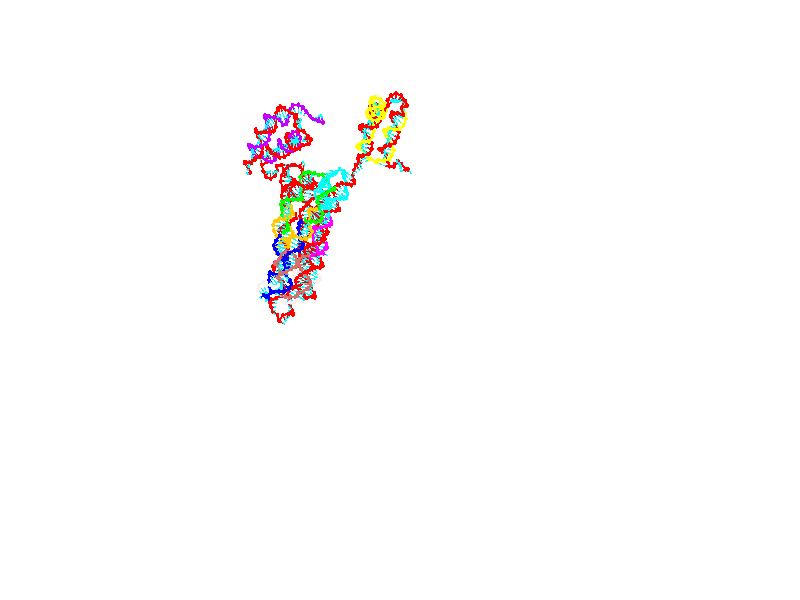 // switches for output
#declare DRAW_BASES = 1; // possible values are 0, 1; only relevant for DNA ribbons
#declare DRAW_BASES_TYPE = 3; // possible values are 1, 2, 3; only relevant for DNA ribbons
#declare DRAW_FOG = 0; // set to 1 to enable fog

#include "colors.inc"

#include "transforms.inc"
background { rgb <1, 1, 1>}

#default {
   normal{
       ripples 0.25
       frequency 0.20
       turbulence 0.2
       lambda 5
   }
	finish {
		phong 0.1
		phong_size 40.
	}
}

// original window dimensions: 1024x640


// camera settings

camera {
	sky <0, 0.179814, -0.983701>
	up <0, 0.179814, -0.983701>
	right 1.6 * <1, 0, 0>
	location <25.469, 94.9851, 44.8844>
	look_at <25.469, 29.3977, 32.8955>
	direction <0, -65.5874, -11.9889>
	angle 67.0682
}


# declare cpy_camera_pos = <25.469, 94.9851, 44.8844>;
# if (DRAW_FOG = 1)
fog {
	fog_type 2
	up vnormalize(cpy_camera_pos)
	color rgbt<1,1,1,0.3>
	distance 1e-5
	fog_alt 3e-3
	fog_offset 28
}
# end


// LIGHTS

# declare lum = 6;
global_settings {
	ambient_light rgb lum * <0.05, 0.05, 0.05>
	max_trace_level 15
}# declare cpy_direct_light_amount = 0.25;
light_source
{	1000 * <-1, -1.16351, -0.803887>,
	rgb lum * cpy_direct_light_amount
	parallel
}

light_source
{	1000 * <1, 1.16351, 0.803887>,
	rgb lum * cpy_direct_light_amount
	parallel
}

// strand 0

// nucleotide -1

// particle -1
sphere {
	<4.566336, 14.737328, 15.147624> 0.250000
	pigment { color rgbt <1,0,0,0> }
	no_shadow
}
cylinder {
	<4.418320, 15.059916, 15.332092>,  <4.329511, 15.253469, 15.442773>, 0.100000
	pigment { color rgbt <1,0,0,0> }
	no_shadow
}
cylinder {
	<4.418320, 15.059916, 15.332092>,  <4.566336, 14.737328, 15.147624>, 0.100000
	pigment { color rgbt <1,0,0,0> }
	no_shadow
}

// particle -1
sphere {
	<4.418320, 15.059916, 15.332092> 0.100000
	pigment { color rgbt <1,0,0,0> }
	no_shadow
}
sphere {
	0, 1
	scale<0.080000,0.200000,0.300000>
	matrix <0.450284, 0.589896, -0.670274,
		-0.812598, -0.040371, -0.581425,
		-0.370040, 0.806470, 0.461170,
		4.307308, 15.301856, 15.470443>
	pigment { color rgbt <0,1,1,0> }
	no_shadow
}
cylinder {
	<4.295333, 14.998595, 14.551937>,  <4.566336, 14.737328, 15.147624>, 0.130000
	pigment { color rgbt <1,0,0,0> }
	no_shadow
}

// nucleotide -1

// particle -1
sphere {
	<4.295333, 14.998595, 14.551937> 0.250000
	pigment { color rgbt <1,0,0,0> }
	no_shadow
}
cylinder {
	<4.345730, 15.269529, 14.841859>,  <4.375968, 15.432090, 15.015812>, 0.100000
	pigment { color rgbt <1,0,0,0> }
	no_shadow
}
cylinder {
	<4.345730, 15.269529, 14.841859>,  <4.295333, 14.998595, 14.551937>, 0.100000
	pigment { color rgbt <1,0,0,0> }
	no_shadow
}

// particle -1
sphere {
	<4.345730, 15.269529, 14.841859> 0.100000
	pigment { color rgbt <1,0,0,0> }
	no_shadow
}
sphere {
	0, 1
	scale<0.080000,0.200000,0.300000>
	matrix <0.443290, 0.615185, -0.651952,
		-0.887479, 0.403440, -0.222748,
		0.125992, 0.677336, 0.724805,
		4.383527, 15.472730, 15.059300>
	pigment { color rgbt <0,1,1,0> }
	no_shadow
}
cylinder {
	<3.957832, 15.611451, 14.306808>,  <4.295333, 14.998595, 14.551937>, 0.130000
	pigment { color rgbt <1,0,0,0> }
	no_shadow
}

// nucleotide -1

// particle -1
sphere {
	<3.957832, 15.611451, 14.306808> 0.250000
	pigment { color rgbt <1,0,0,0> }
	no_shadow
}
cylinder {
	<4.263844, 15.644320, 14.562302>,  <4.447451, 15.664042, 14.715597>, 0.100000
	pigment { color rgbt <1,0,0,0> }
	no_shadow
}
cylinder {
	<4.263844, 15.644320, 14.562302>,  <3.957832, 15.611451, 14.306808>, 0.100000
	pigment { color rgbt <1,0,0,0> }
	no_shadow
}

// particle -1
sphere {
	<4.263844, 15.644320, 14.562302> 0.100000
	pigment { color rgbt <1,0,0,0> }
	no_shadow
}
sphere {
	0, 1
	scale<0.080000,0.200000,0.300000>
	matrix <0.404447, 0.710524, -0.575828,
		-0.501152, 0.698859, 0.510336,
		0.765029, 0.082173, 0.638732,
		4.493352, 15.668972, 14.753922>
	pigment { color rgbt <0,1,1,0> }
	no_shadow
}
cylinder {
	<4.123120, 16.345463, 14.497699>,  <3.957832, 15.611451, 14.306808>, 0.130000
	pigment { color rgbt <1,0,0,0> }
	no_shadow
}

// nucleotide -1

// particle -1
sphere {
	<4.123120, 16.345463, 14.497699> 0.250000
	pigment { color rgbt <1,0,0,0> }
	no_shadow
}
cylinder {
	<4.470092, 16.152136, 14.544972>,  <4.678276, 16.036140, 14.573337>, 0.100000
	pigment { color rgbt <1,0,0,0> }
	no_shadow
}
cylinder {
	<4.470092, 16.152136, 14.544972>,  <4.123120, 16.345463, 14.497699>, 0.100000
	pigment { color rgbt <1,0,0,0> }
	no_shadow
}

// particle -1
sphere {
	<4.470092, 16.152136, 14.544972> 0.100000
	pigment { color rgbt <1,0,0,0> }
	no_shadow
}
sphere {
	0, 1
	scale<0.080000,0.200000,0.300000>
	matrix <0.480890, 0.753418, -0.448449,
		0.127700, 0.445833, 0.885960,
		0.867432, -0.483316, 0.118185,
		4.730322, 16.007141, 14.580428>
	pigment { color rgbt <0,1,1,0> }
	no_shadow
}
cylinder {
	<4.469965, 16.908142, 14.665624>,  <4.123120, 16.345463, 14.497699>, 0.130000
	pigment { color rgbt <1,0,0,0> }
	no_shadow
}

// nucleotide -1

// particle -1
sphere {
	<4.469965, 16.908142, 14.665624> 0.250000
	pigment { color rgbt <1,0,0,0> }
	no_shadow
}
cylinder {
	<4.731741, 16.645317, 14.515969>,  <4.888807, 16.487621, 14.426177>, 0.100000
	pigment { color rgbt <1,0,0,0> }
	no_shadow
}
cylinder {
	<4.731741, 16.645317, 14.515969>,  <4.469965, 16.908142, 14.665624>, 0.100000
	pigment { color rgbt <1,0,0,0> }
	no_shadow
}

// particle -1
sphere {
	<4.731741, 16.645317, 14.515969> 0.100000
	pigment { color rgbt <1,0,0,0> }
	no_shadow
}
sphere {
	0, 1
	scale<0.080000,0.200000,0.300000>
	matrix <0.455898, 0.737653, -0.498021,
		0.603213, 0.155357, 0.782303,
		0.654440, -0.657063, -0.374135,
		4.928073, 16.448198, 14.403728>
	pigment { color rgbt <0,1,1,0> }
	no_shadow
}
cylinder {
	<5.231364, 17.009922, 14.828098>,  <4.469965, 16.908142, 14.665624>, 0.130000
	pigment { color rgbt <1,0,0,0> }
	no_shadow
}

// nucleotide -1

// particle -1
sphere {
	<5.231364, 17.009922, 14.828098> 0.250000
	pigment { color rgbt <1,0,0,0> }
	no_shadow
}
cylinder {
	<5.224537, 16.814402, 14.479207>,  <5.220441, 16.697090, 14.269872>, 0.100000
	pigment { color rgbt <1,0,0,0> }
	no_shadow
}
cylinder {
	<5.224537, 16.814402, 14.479207>,  <5.231364, 17.009922, 14.828098>, 0.100000
	pigment { color rgbt <1,0,0,0> }
	no_shadow
}

// particle -1
sphere {
	<5.224537, 16.814402, 14.479207> 0.100000
	pigment { color rgbt <1,0,0,0> }
	no_shadow
}
sphere {
	0, 1
	scale<0.080000,0.200000,0.300000>
	matrix <0.603220, 0.690678, -0.398861,
		0.797392, -0.532953, 0.283066,
		-0.017067, -0.488800, -0.872229,
		5.219417, 16.667761, 14.217538>
	pigment { color rgbt <0,1,1,0> }
	no_shadow
}
cylinder {
	<5.796003, 17.275799, 14.535306>,  <5.231364, 17.009922, 14.828098>, 0.130000
	pigment { color rgbt <1,0,0,0> }
	no_shadow
}

// nucleotide -1

// particle -1
sphere {
	<5.796003, 17.275799, 14.535306> 0.250000
	pigment { color rgbt <1,0,0,0> }
	no_shadow
}
cylinder {
	<5.639220, 17.068909, 14.230978>,  <5.545151, 16.944775, 14.048381>, 0.100000
	pigment { color rgbt <1,0,0,0> }
	no_shadow
}
cylinder {
	<5.639220, 17.068909, 14.230978>,  <5.796003, 17.275799, 14.535306>, 0.100000
	pigment { color rgbt <1,0,0,0> }
	no_shadow
}

// particle -1
sphere {
	<5.639220, 17.068909, 14.230978> 0.100000
	pigment { color rgbt <1,0,0,0> }
	no_shadow
}
sphere {
	0, 1
	scale<0.080000,0.200000,0.300000>
	matrix <0.609087, 0.473895, -0.635954,
		0.689481, -0.712671, 0.129290,
		-0.391956, -0.517227, -0.760820,
		5.521634, 16.913740, 14.002732>
	pigment { color rgbt <0,1,1,0> }
	no_shadow
}
cylinder {
	<6.393747, 17.161776, 14.153936>,  <5.796003, 17.275799, 14.535306>, 0.130000
	pigment { color rgbt <1,0,0,0> }
	no_shadow
}

// nucleotide -1

// particle -1
sphere {
	<6.393747, 17.161776, 14.153936> 0.250000
	pigment { color rgbt <1,0,0,0> }
	no_shadow
}
cylinder {
	<6.065836, 17.107706, 13.931336>,  <5.869089, 17.075264, 13.797776>, 0.100000
	pigment { color rgbt <1,0,0,0> }
	no_shadow
}
cylinder {
	<6.065836, 17.107706, 13.931336>,  <6.393747, 17.161776, 14.153936>, 0.100000
	pigment { color rgbt <1,0,0,0> }
	no_shadow
}

// particle -1
sphere {
	<6.065836, 17.107706, 13.931336> 0.100000
	pigment { color rgbt <1,0,0,0> }
	no_shadow
}
sphere {
	0, 1
	scale<0.080000,0.200000,0.300000>
	matrix <0.469677, 0.397308, -0.788384,
		0.327668, -0.907676, -0.262218,
		-0.819779, -0.135171, -0.556500,
		5.819902, 17.067154, 13.764386>
	pigment { color rgbt <0,1,1,0> }
	no_shadow
}
cylinder {
	<6.643500, 16.822126, 13.583714>,  <6.393747, 17.161776, 14.153936>, 0.130000
	pigment { color rgbt <1,0,0,0> }
	no_shadow
}

// nucleotide -1

// particle -1
sphere {
	<6.643500, 16.822126, 13.583714> 0.250000
	pigment { color rgbt <1,0,0,0> }
	no_shadow
}
cylinder {
	<6.302646, 16.994343, 13.464720>,  <6.098134, 17.097673, 13.393323>, 0.100000
	pigment { color rgbt <1,0,0,0> }
	no_shadow
}
cylinder {
	<6.302646, 16.994343, 13.464720>,  <6.643500, 16.822126, 13.583714>, 0.100000
	pigment { color rgbt <1,0,0,0> }
	no_shadow
}

// particle -1
sphere {
	<6.302646, 16.994343, 13.464720> 0.100000
	pigment { color rgbt <1,0,0,0> }
	no_shadow
}
sphere {
	0, 1
	scale<0.080000,0.200000,0.300000>
	matrix <0.504536, 0.524956, -0.685467,
		-0.138956, -0.734203, -0.664558,
		-0.852135, 0.430544, -0.297486,
		6.047006, 17.123507, 13.375474>
	pigment { color rgbt <0,1,1,0> }
	no_shadow
}
cylinder {
	<6.590199, 16.718946, 12.924486>,  <6.643500, 16.822126, 13.583714>, 0.130000
	pigment { color rgbt <1,0,0,0> }
	no_shadow
}

// nucleotide -1

// particle -1
sphere {
	<6.590199, 16.718946, 12.924486> 0.250000
	pigment { color rgbt <1,0,0,0> }
	no_shadow
}
cylinder {
	<6.389143, 17.054533, 13.007905>,  <6.268510, 17.255884, 13.057957>, 0.100000
	pigment { color rgbt <1,0,0,0> }
	no_shadow
}
cylinder {
	<6.389143, 17.054533, 13.007905>,  <6.590199, 16.718946, 12.924486>, 0.100000
	pigment { color rgbt <1,0,0,0> }
	no_shadow
}

// particle -1
sphere {
	<6.389143, 17.054533, 13.007905> 0.100000
	pigment { color rgbt <1,0,0,0> }
	no_shadow
}
sphere {
	0, 1
	scale<0.080000,0.200000,0.300000>
	matrix <0.522846, 0.487131, -0.699525,
		-0.688467, -0.242569, -0.683500,
		-0.502637, 0.838966, 0.208547,
		6.238352, 17.306223, 13.070469>
	pigment { color rgbt <0,1,1,0> }
	no_shadow
}
cylinder {
	<6.394299, 17.013622, 12.272363>,  <6.590199, 16.718946, 12.924486>, 0.130000
	pigment { color rgbt <1,0,0,0> }
	no_shadow
}

// nucleotide -1

// particle -1
sphere {
	<6.394299, 17.013622, 12.272363> 0.250000
	pigment { color rgbt <1,0,0,0> }
	no_shadow
}
cylinder {
	<6.340958, 17.325575, 12.516986>,  <6.308953, 17.512747, 12.663760>, 0.100000
	pigment { color rgbt <1,0,0,0> }
	no_shadow
}
cylinder {
	<6.340958, 17.325575, 12.516986>,  <6.394299, 17.013622, 12.272363>, 0.100000
	pigment { color rgbt <1,0,0,0> }
	no_shadow
}

// particle -1
sphere {
	<6.340958, 17.325575, 12.516986> 0.100000
	pigment { color rgbt <1,0,0,0> }
	no_shadow
}
sphere {
	0, 1
	scale<0.080000,0.200000,0.300000>
	matrix <0.429603, 0.601570, -0.673465,
		-0.893117, 0.172919, -0.415260,
		-0.133352, 0.779880, 0.611559,
		6.300952, 17.559540, 12.700454>
	pigment { color rgbt <0,1,1,0> }
	no_shadow
}
cylinder {
	<6.104826, 17.560196, 11.882064>,  <6.394299, 17.013622, 12.272363>, 0.130000
	pigment { color rgbt <1,0,0,0> }
	no_shadow
}

// nucleotide -1

// particle -1
sphere {
	<6.104826, 17.560196, 11.882064> 0.250000
	pigment { color rgbt <1,0,0,0> }
	no_shadow
}
cylinder {
	<6.267245, 17.743742, 12.198182>,  <6.364697, 17.853870, 12.387854>, 0.100000
	pigment { color rgbt <1,0,0,0> }
	no_shadow
}
cylinder {
	<6.267245, 17.743742, 12.198182>,  <6.104826, 17.560196, 11.882064>, 0.100000
	pigment { color rgbt <1,0,0,0> }
	no_shadow
}

// particle -1
sphere {
	<6.267245, 17.743742, 12.198182> 0.100000
	pigment { color rgbt <1,0,0,0> }
	no_shadow
}
sphere {
	0, 1
	scale<0.080000,0.200000,0.300000>
	matrix <0.488626, 0.621781, -0.612073,
		-0.772250, 0.634690, 0.028259,
		0.406047, 0.458866, 0.790296,
		6.389060, 17.881401, 12.435271>
	pigment { color rgbt <0,1,1,0> }
	no_shadow
}
cylinder {
	<6.053240, 18.184774, 11.598917>,  <6.104826, 17.560196, 11.882064>, 0.130000
	pigment { color rgbt <1,0,0,0> }
	no_shadow
}

// nucleotide -1

// particle -1
sphere {
	<6.053240, 18.184774, 11.598917> 0.250000
	pigment { color rgbt <1,0,0,0> }
	no_shadow
}
cylinder {
	<6.298272, 18.234697, 11.911115>,  <6.445291, 18.264652, 12.098433>, 0.100000
	pigment { color rgbt <1,0,0,0> }
	no_shadow
}
cylinder {
	<6.298272, 18.234697, 11.911115>,  <6.053240, 18.184774, 11.598917>, 0.100000
	pigment { color rgbt <1,0,0,0> }
	no_shadow
}

// particle -1
sphere {
	<6.298272, 18.234697, 11.911115> 0.100000
	pigment { color rgbt <1,0,0,0> }
	no_shadow
}
sphere {
	0, 1
	scale<0.080000,0.200000,0.300000>
	matrix <0.451838, 0.754908, -0.475349,
		-0.648528, 0.643845, 0.406047,
		0.612579, 0.124809, 0.780493,
		6.482045, 18.272141, 12.145263>
	pigment { color rgbt <0,1,1,0> }
	no_shadow
}
cylinder {
	<6.142219, 18.917116, 11.641312>,  <6.053240, 18.184774, 11.598917>, 0.130000
	pigment { color rgbt <1,0,0,0> }
	no_shadow
}

// nucleotide -1

// particle -1
sphere {
	<6.142219, 18.917116, 11.641312> 0.250000
	pigment { color rgbt <1,0,0,0> }
	no_shadow
}
cylinder {
	<6.449902, 18.754951, 11.838881>,  <6.634512, 18.657652, 11.957423>, 0.100000
	pigment { color rgbt <1,0,0,0> }
	no_shadow
}
cylinder {
	<6.449902, 18.754951, 11.838881>,  <6.142219, 18.917116, 11.641312>, 0.100000
	pigment { color rgbt <1,0,0,0> }
	no_shadow
}

// particle -1
sphere {
	<6.449902, 18.754951, 11.838881> 0.100000
	pigment { color rgbt <1,0,0,0> }
	no_shadow
}
sphere {
	0, 1
	scale<0.080000,0.200000,0.300000>
	matrix <0.590741, 0.745845, -0.307799,
		-0.243606, 0.528543, 0.813203,
		0.769208, -0.405411, 0.493924,
		6.680665, 18.633327, 11.987059>
	pigment { color rgbt <0,1,1,0> }
	no_shadow
}
cylinder {
	<6.442081, 19.388731, 12.221681>,  <6.142219, 18.917116, 11.641312>, 0.130000
	pigment { color rgbt <1,0,0,0> }
	no_shadow
}

// nucleotide -1

// particle -1
sphere {
	<6.442081, 19.388731, 12.221681> 0.250000
	pigment { color rgbt <1,0,0,0> }
	no_shadow
}
cylinder {
	<6.708812, 19.135887, 12.063806>,  <6.868851, 18.984180, 11.969080>, 0.100000
	pigment { color rgbt <1,0,0,0> }
	no_shadow
}
cylinder {
	<6.708812, 19.135887, 12.063806>,  <6.442081, 19.388731, 12.221681>, 0.100000
	pigment { color rgbt <1,0,0,0> }
	no_shadow
}

// particle -1
sphere {
	<6.708812, 19.135887, 12.063806> 0.100000
	pigment { color rgbt <1,0,0,0> }
	no_shadow
}
sphere {
	0, 1
	scale<0.080000,0.200000,0.300000>
	matrix <0.600685, 0.769380, -0.217329,
		0.441040, -0.092163, 0.892743,
		0.666829, -0.632108, -0.394688,
		6.908861, 18.946255, 11.945399>
	pigment { color rgbt <0,1,1,0> }
	no_shadow
}
cylinder {
	<7.085925, 19.791271, 12.429570>,  <6.442081, 19.388731, 12.221681>, 0.130000
	pigment { color rgbt <1,0,0,0> }
	no_shadow
}

// nucleotide -1

// particle -1
sphere {
	<7.085925, 19.791271, 12.429570> 0.250000
	pigment { color rgbt <1,0,0,0> }
	no_shadow
}
cylinder {
	<7.202820, 19.503447, 12.177593>,  <7.272956, 19.330751, 12.026407>, 0.100000
	pigment { color rgbt <1,0,0,0> }
	no_shadow
}
cylinder {
	<7.202820, 19.503447, 12.177593>,  <7.085925, 19.791271, 12.429570>, 0.100000
	pigment { color rgbt <1,0,0,0> }
	no_shadow
}

// particle -1
sphere {
	<7.202820, 19.503447, 12.177593> 0.100000
	pigment { color rgbt <1,0,0,0> }
	no_shadow
}
sphere {
	0, 1
	scale<0.080000,0.200000,0.300000>
	matrix <0.679959, 0.619527, -0.392226,
		0.672498, -0.313712, 0.670322,
		0.292236, -0.719562, -0.629942,
		7.290491, 19.287579, 11.988610>
	pigment { color rgbt <0,1,1,0> }
	no_shadow
}
cylinder {
	<7.733814, 19.883410, 12.366492>,  <7.085925, 19.791271, 12.429570>, 0.130000
	pigment { color rgbt <1,0,0,0> }
	no_shadow
}

// nucleotide -1

// particle -1
sphere {
	<7.733814, 19.883410, 12.366492> 0.250000
	pigment { color rgbt <1,0,0,0> }
	no_shadow
}
cylinder {
	<7.684556, 19.650789, 12.044837>,  <7.655002, 19.511217, 11.851844>, 0.100000
	pigment { color rgbt <1,0,0,0> }
	no_shadow
}
cylinder {
	<7.684556, 19.650789, 12.044837>,  <7.733814, 19.883410, 12.366492>, 0.100000
	pigment { color rgbt <1,0,0,0> }
	no_shadow
}

// particle -1
sphere {
	<7.684556, 19.650789, 12.044837> 0.100000
	pigment { color rgbt <1,0,0,0> }
	no_shadow
}
sphere {
	0, 1
	scale<0.080000,0.200000,0.300000>
	matrix <0.709559, 0.514906, -0.481038,
		0.693802, -0.629820, 0.349235,
		-0.123144, -0.581548, -0.804137,
		7.647613, 19.476324, 11.803596>
	pigment { color rgbt <0,1,1,0> }
	no_shadow
}
cylinder {
	<8.376888, 19.714285, 12.260643>,  <7.733814, 19.883410, 12.366492>, 0.130000
	pigment { color rgbt <1,0,0,0> }
	no_shadow
}

// nucleotide -1

// particle -1
sphere {
	<8.376888, 19.714285, 12.260643> 0.250000
	pigment { color rgbt <1,0,0,0> }
	no_shadow
}
cylinder {
	<8.175260, 19.653698, 11.920532>,  <8.054282, 19.617346, 11.716466>, 0.100000
	pigment { color rgbt <1,0,0,0> }
	no_shadow
}
cylinder {
	<8.175260, 19.653698, 11.920532>,  <8.376888, 19.714285, 12.260643>, 0.100000
	pigment { color rgbt <1,0,0,0> }
	no_shadow
}

// particle -1
sphere {
	<8.175260, 19.653698, 11.920532> 0.100000
	pigment { color rgbt <1,0,0,0> }
	no_shadow
}
sphere {
	0, 1
	scale<0.080000,0.200000,0.300000>
	matrix <0.774630, 0.356062, -0.522655,
		0.381916, -0.922105, -0.062150,
		-0.504072, -0.151467, -0.850276,
		8.024038, 19.608257, 11.665449>
	pigment { color rgbt <0,1,1,0> }
	no_shadow
}
cylinder {
	<8.603936, 19.033091, 11.898415>,  <8.376888, 19.714285, 12.260643>, 0.130000
	pigment { color rgbt <1,0,0,0> }
	no_shadow
}

// nucleotide -1

// particle -1
sphere {
	<8.603936, 19.033091, 11.898415> 0.250000
	pigment { color rgbt <1,0,0,0> }
	no_shadow
}
cylinder {
	<8.438903, 19.228628, 11.590960>,  <8.339883, 19.345951, 11.406487>, 0.100000
	pigment { color rgbt <1,0,0,0> }
	no_shadow
}
cylinder {
	<8.438903, 19.228628, 11.590960>,  <8.603936, 19.033091, 11.898415>, 0.100000
	pigment { color rgbt <1,0,0,0> }
	no_shadow
}

// particle -1
sphere {
	<8.438903, 19.228628, 11.590960> 0.100000
	pigment { color rgbt <1,0,0,0> }
	no_shadow
}
sphere {
	0, 1
	scale<0.080000,0.200000,0.300000>
	matrix <0.868285, -0.044077, -0.494103,
		-0.275420, -0.871256, -0.406273,
		-0.412583, 0.488846, -0.768638,
		8.315128, 19.375282, 11.360368>
	pigment { color rgbt <0,1,1,0> }
	no_shadow
}
cylinder {
	<8.798655, 18.728294, 11.223540>,  <8.603936, 19.033091, 11.898415>, 0.130000
	pigment { color rgbt <1,0,0,0> }
	no_shadow
}

// nucleotide -1

// particle -1
sphere {
	<8.798655, 18.728294, 11.223540> 0.250000
	pigment { color rgbt <1,0,0,0> }
	no_shadow
}
cylinder {
	<8.684653, 19.098675, 11.124431>,  <8.616253, 19.320902, 11.064965>, 0.100000
	pigment { color rgbt <1,0,0,0> }
	no_shadow
}
cylinder {
	<8.684653, 19.098675, 11.124431>,  <8.798655, 18.728294, 11.223540>, 0.100000
	pigment { color rgbt <1,0,0,0> }
	no_shadow
}

// particle -1
sphere {
	<8.684653, 19.098675, 11.124431> 0.100000
	pigment { color rgbt <1,0,0,0> }
	no_shadow
}
sphere {
	0, 1
	scale<0.080000,0.200000,0.300000>
	matrix <0.795582, 0.084338, -0.599948,
		-0.534624, -0.368111, -0.760704,
		-0.285003, 0.925949, -0.247773,
		8.599153, 19.376459, 11.050098>
	pigment { color rgbt <0,1,1,0> }
	no_shadow
}
cylinder {
	<8.721597, 18.849724, 10.474856>,  <8.798655, 18.728294, 11.223540>, 0.130000
	pigment { color rgbt <1,0,0,0> }
	no_shadow
}

// nucleotide -1

// particle -1
sphere {
	<8.721597, 18.849724, 10.474856> 0.250000
	pigment { color rgbt <1,0,0,0> }
	no_shadow
}
cylinder {
	<8.780304, 19.222717, 10.606877>,  <8.815528, 19.446514, 10.686090>, 0.100000
	pigment { color rgbt <1,0,0,0> }
	no_shadow
}
cylinder {
	<8.780304, 19.222717, 10.606877>,  <8.721597, 18.849724, 10.474856>, 0.100000
	pigment { color rgbt <1,0,0,0> }
	no_shadow
}

// particle -1
sphere {
	<8.780304, 19.222717, 10.606877> 0.100000
	pigment { color rgbt <1,0,0,0> }
	no_shadow
}
sphere {
	0, 1
	scale<0.080000,0.200000,0.300000>
	matrix <0.793875, 0.088012, -0.601678,
		-0.590104, 0.350326, -0.727358,
		0.146767, 0.932483, 0.330051,
		8.824334, 19.502462, 10.705893>
	pigment { color rgbt <0,1,1,0> }
	no_shadow
}
cylinder {
	<8.891036, 19.257467, 9.829184>,  <8.721597, 18.849724, 10.474856>, 0.130000
	pigment { color rgbt <1,0,0,0> }
	no_shadow
}

// nucleotide -1

// particle -1
sphere {
	<8.891036, 19.257467, 9.829184> 0.250000
	pigment { color rgbt <1,0,0,0> }
	no_shadow
}
cylinder {
	<9.049934, 19.462534, 10.133649>,  <9.145273, 19.585575, 10.316328>, 0.100000
	pigment { color rgbt <1,0,0,0> }
	no_shadow
}
cylinder {
	<9.049934, 19.462534, 10.133649>,  <8.891036, 19.257467, 9.829184>, 0.100000
	pigment { color rgbt <1,0,0,0> }
	no_shadow
}

// particle -1
sphere {
	<9.049934, 19.462534, 10.133649> 0.100000
	pigment { color rgbt <1,0,0,0> }
	no_shadow
}
sphere {
	0, 1
	scale<0.080000,0.200000,0.300000>
	matrix <0.748388, 0.299067, -0.592009,
		-0.531143, 0.804817, -0.264871,
		0.397245, 0.512667, 0.761163,
		9.169107, 19.616335, 10.361998>
	pigment { color rgbt <0,1,1,0> }
	no_shadow
}
cylinder {
	<9.243910, 19.777712, 9.505463>,  <8.891036, 19.257467, 9.829184>, 0.130000
	pigment { color rgbt <1,0,0,0> }
	no_shadow
}

// nucleotide -1

// particle -1
sphere {
	<9.243910, 19.777712, 9.505463> 0.250000
	pigment { color rgbt <1,0,0,0> }
	no_shadow
}
cylinder {
	<9.383454, 19.767529, 9.880194>,  <9.467181, 19.761419, 10.105033>, 0.100000
	pigment { color rgbt <1,0,0,0> }
	no_shadow
}
cylinder {
	<9.383454, 19.767529, 9.880194>,  <9.243910, 19.777712, 9.505463>, 0.100000
	pigment { color rgbt <1,0,0,0> }
	no_shadow
}

// particle -1
sphere {
	<9.383454, 19.767529, 9.880194> 0.100000
	pigment { color rgbt <1,0,0,0> }
	no_shadow
}
sphere {
	0, 1
	scale<0.080000,0.200000,0.300000>
	matrix <0.921651, 0.190511, -0.338032,
		-0.169871, 0.981355, 0.089924,
		0.348861, -0.025457, 0.936829,
		9.488112, 19.759892, 10.161242>
	pigment { color rgbt <0,1,1,0> }
	no_shadow
}
cylinder {
	<9.677914, 20.390768, 9.605219>,  <9.243910, 19.777712, 9.505463>, 0.130000
	pigment { color rgbt <1,0,0,0> }
	no_shadow
}

// nucleotide -1

// particle -1
sphere {
	<9.677914, 20.390768, 9.605219> 0.250000
	pigment { color rgbt <1,0,0,0> }
	no_shadow
}
cylinder {
	<9.799997, 20.155323, 9.904654>,  <9.873248, 20.014055, 10.084314>, 0.100000
	pigment { color rgbt <1,0,0,0> }
	no_shadow
}
cylinder {
	<9.799997, 20.155323, 9.904654>,  <9.677914, 20.390768, 9.605219>, 0.100000
	pigment { color rgbt <1,0,0,0> }
	no_shadow
}

// particle -1
sphere {
	<9.799997, 20.155323, 9.904654> 0.100000
	pigment { color rgbt <1,0,0,0> }
	no_shadow
}
sphere {
	0, 1
	scale<0.080000,0.200000,0.300000>
	matrix <0.949748, 0.130805, -0.284375,
		0.069468, 0.797762, 0.598957,
		0.305210, -0.588614, 0.748586,
		9.891561, 19.978739, 10.129230>
	pigment { color rgbt <0,1,1,0> }
	no_shadow
}
cylinder {
	<10.267131, 20.687685, 9.952299>,  <9.677914, 20.390768, 9.605219>, 0.130000
	pigment { color rgbt <1,0,0,0> }
	no_shadow
}

// nucleotide -1

// particle -1
sphere {
	<10.267131, 20.687685, 9.952299> 0.250000
	pigment { color rgbt <1,0,0,0> }
	no_shadow
}
cylinder {
	<10.294312, 20.301453, 10.052730>,  <10.310619, 20.069714, 10.112988>, 0.100000
	pigment { color rgbt <1,0,0,0> }
	no_shadow
}
cylinder {
	<10.294312, 20.301453, 10.052730>,  <10.267131, 20.687685, 9.952299>, 0.100000
	pigment { color rgbt <1,0,0,0> }
	no_shadow
}

// particle -1
sphere {
	<10.294312, 20.301453, 10.052730> 0.100000
	pigment { color rgbt <1,0,0,0> }
	no_shadow
}
sphere {
	0, 1
	scale<0.080000,0.200000,0.300000>
	matrix <0.968695, 0.003625, -0.248226,
		0.238772, 0.260084, 0.935598,
		0.067951, -0.965579, 0.251077,
		10.314697, 20.011780, 10.128053>
	pigment { color rgbt <0,1,1,0> }
	no_shadow
}
cylinder {
	<10.925390, 20.589397, 10.351042>,  <10.267131, 20.687685, 9.952299>, 0.130000
	pigment { color rgbt <1,0,0,0> }
	no_shadow
}

// nucleotide -1

// particle -1
sphere {
	<10.925390, 20.589397, 10.351042> 0.250000
	pigment { color rgbt <1,0,0,0> }
	no_shadow
}
cylinder {
	<10.827604, 20.238657, 10.185452>,  <10.768933, 20.028214, 10.086099>, 0.100000
	pigment { color rgbt <1,0,0,0> }
	no_shadow
}
cylinder {
	<10.827604, 20.238657, 10.185452>,  <10.925390, 20.589397, 10.351042>, 0.100000
	pigment { color rgbt <1,0,0,0> }
	no_shadow
}

// particle -1
sphere {
	<10.827604, 20.238657, 10.185452> 0.100000
	pigment { color rgbt <1,0,0,0> }
	no_shadow
}
sphere {
	0, 1
	scale<0.080000,0.200000,0.300000>
	matrix <0.914099, -0.065962, -0.400090,
		0.323512, -0.476220, 0.817652,
		-0.244464, -0.876849, -0.413973,
		10.754265, 19.975603, 10.061260>
	pigment { color rgbt <0,1,1,0> }
	no_shadow
}
cylinder {
	<11.599556, 20.197201, 10.545488>,  <10.925390, 20.589397, 10.351042>, 0.130000
	pigment { color rgbt <1,0,0,0> }
	no_shadow
}

// nucleotide -1

// particle -1
sphere {
	<11.599556, 20.197201, 10.545488> 0.250000
	pigment { color rgbt <1,0,0,0> }
	no_shadow
}
cylinder {
	<11.368788, 20.061243, 10.248401>,  <11.230327, 19.979668, 10.070148>, 0.100000
	pigment { color rgbt <1,0,0,0> }
	no_shadow
}
cylinder {
	<11.368788, 20.061243, 10.248401>,  <11.599556, 20.197201, 10.545488>, 0.100000
	pigment { color rgbt <1,0,0,0> }
	no_shadow
}

// particle -1
sphere {
	<11.368788, 20.061243, 10.248401> 0.100000
	pigment { color rgbt <1,0,0,0> }
	no_shadow
}
sphere {
	0, 1
	scale<0.080000,0.200000,0.300000>
	matrix <0.803125, -0.070361, -0.591641,
		0.148839, -0.937827, 0.313573,
		-0.576920, -0.339897, -0.742720,
		11.195712, 19.959274, 10.025584>
	pigment { color rgbt <0,1,1,0> }
	no_shadow
}
cylinder {
	<11.884264, 20.808573, 10.786471>,  <11.599556, 20.197201, 10.545488>, 0.130000
	pigment { color rgbt <1,0,0,0> }
	no_shadow
}

// nucleotide -1

// particle -1
sphere {
	<11.884264, 20.808573, 10.786471> 0.250000
	pigment { color rgbt <1,0,0,0> }
	no_shadow
}
cylinder {
	<11.908834, 20.484531, 11.019697>,  <11.923575, 20.290108, 11.159633>, 0.100000
	pigment { color rgbt <1,0,0,0> }
	no_shadow
}
cylinder {
	<11.908834, 20.484531, 11.019697>,  <11.884264, 20.808573, 10.786471>, 0.100000
	pigment { color rgbt <1,0,0,0> }
	no_shadow
}

// particle -1
sphere {
	<11.908834, 20.484531, 11.019697> 0.100000
	pigment { color rgbt <1,0,0,0> }
	no_shadow
}
sphere {
	0, 1
	scale<0.080000,0.200000,0.300000>
	matrix <-0.549568, -0.515091, -0.657767,
		0.833188, -0.280031, -0.476844,
		0.061423, -0.810101, 0.583064,
		11.927260, 20.241501, 11.194616>
	pigment { color rgbt <0,1,1,0> }
	no_shadow
}
cylinder {
	<11.822579, 21.317225, 11.369849>,  <11.884264, 20.808573, 10.786471>, 0.130000
	pigment { color rgbt <1,0,0,0> }
	no_shadow
}

// nucleotide -1

// particle -1
sphere {
	<11.822579, 21.317225, 11.369849> 0.250000
	pigment { color rgbt <1,0,0,0> }
	no_shadow
}
cylinder {
	<12.168732, 21.120361, 11.407582>,  <12.376423, 21.002243, 11.430222>, 0.100000
	pigment { color rgbt <1,0,0,0> }
	no_shadow
}
cylinder {
	<12.168732, 21.120361, 11.407582>,  <11.822579, 21.317225, 11.369849>, 0.100000
	pigment { color rgbt <1,0,0,0> }
	no_shadow
}

// particle -1
sphere {
	<12.168732, 21.120361, 11.407582> 0.100000
	pigment { color rgbt <1,0,0,0> }
	no_shadow
}
sphere {
	0, 1
	scale<0.080000,0.200000,0.300000>
	matrix <0.125591, 0.395242, 0.909951,
		-0.485124, -0.775606, 0.403845,
		0.865380, -0.492158, 0.094332,
		12.428346, 20.972713, 11.435882>
	pigment { color rgbt <0,1,1,0> }
	no_shadow
}
cylinder {
	<11.711908, 20.793833, 11.965802>,  <11.822579, 21.317225, 11.369849>, 0.130000
	pigment { color rgbt <1,0,0,0> }
	no_shadow
}

// nucleotide -1

// particle -1
sphere {
	<11.711908, 20.793833, 11.965802> 0.250000
	pigment { color rgbt <1,0,0,0> }
	no_shadow
}
cylinder {
	<12.060266, 20.959692, 11.860266>,  <12.269279, 21.059208, 11.796944>, 0.100000
	pigment { color rgbt <1,0,0,0> }
	no_shadow
}
cylinder {
	<12.060266, 20.959692, 11.860266>,  <11.711908, 20.793833, 11.965802>, 0.100000
	pigment { color rgbt <1,0,0,0> }
	no_shadow
}

// particle -1
sphere {
	<12.060266, 20.959692, 11.860266> 0.100000
	pigment { color rgbt <1,0,0,0> }
	no_shadow
}
sphere {
	0, 1
	scale<0.080000,0.200000,0.300000>
	matrix <0.019167, 0.507771, 0.861279,
		0.491094, -0.755141, 0.434268,
		0.870896, 0.414645, -0.263838,
		12.321533, 21.084087, 11.781114>
	pigment { color rgbt <0,1,1,0> }
	no_shadow
}
cylinder {
	<12.197786, 20.598717, 12.507277>,  <11.711908, 20.793833, 11.965802>, 0.130000
	pigment { color rgbt <1,0,0,0> }
	no_shadow
}

// nucleotide -1

// particle -1
sphere {
	<12.197786, 20.598717, 12.507277> 0.250000
	pigment { color rgbt <1,0,0,0> }
	no_shadow
}
cylinder {
	<12.344587, 20.925146, 12.328689>,  <12.432669, 21.121004, 12.221536>, 0.100000
	pigment { color rgbt <1,0,0,0> }
	no_shadow
}
cylinder {
	<12.344587, 20.925146, 12.328689>,  <12.197786, 20.598717, 12.507277>, 0.100000
	pigment { color rgbt <1,0,0,0> }
	no_shadow
}

// particle -1
sphere {
	<12.344587, 20.925146, 12.328689> 0.100000
	pigment { color rgbt <1,0,0,0> }
	no_shadow
}
sphere {
	0, 1
	scale<0.080000,0.200000,0.300000>
	matrix <0.302135, 0.349365, 0.886938,
		0.879786, -0.460403, -0.118345,
		0.367003, 0.816072, -0.446470,
		12.454688, 21.169968, 12.194748>
	pigment { color rgbt <0,1,1,0> }
	no_shadow
}
cylinder {
	<12.910133, 20.862677, 12.703874>,  <12.197786, 20.598717, 12.507277>, 0.130000
	pigment { color rgbt <1,0,0,0> }
	no_shadow
}

// nucleotide -1

// particle -1
sphere {
	<12.910133, 20.862677, 12.703874> 0.250000
	pigment { color rgbt <1,0,0,0> }
	no_shadow
}
cylinder {
	<12.709959, 21.198376, 12.618809>,  <12.589854, 21.399796, 12.567770>, 0.100000
	pigment { color rgbt <1,0,0,0> }
	no_shadow
}
cylinder {
	<12.709959, 21.198376, 12.618809>,  <12.910133, 20.862677, 12.703874>, 0.100000
	pigment { color rgbt <1,0,0,0> }
	no_shadow
}

// particle -1
sphere {
	<12.709959, 21.198376, 12.618809> 0.100000
	pigment { color rgbt <1,0,0,0> }
	no_shadow
}
sphere {
	0, 1
	scale<0.080000,0.200000,0.300000>
	matrix <0.385548, 0.435961, 0.813198,
		0.775187, 0.324962, -0.541741,
		-0.500437, 0.839248, -0.212663,
		12.559828, 21.450150, 12.555010>
	pigment { color rgbt <0,1,1,0> }
	no_shadow
}
cylinder {
	<13.407315, 20.628893, 13.131185>,  <12.910133, 20.862677, 12.703874>, 0.130000
	pigment { color rgbt <1,0,0,0> }
	no_shadow
}

// nucleotide -1

// particle -1
sphere {
	<13.407315, 20.628893, 13.131185> 0.250000
	pigment { color rgbt <1,0,0,0> }
	no_shadow
}
cylinder {
	<13.123683, 20.429514, 13.330686>,  <12.953504, 20.309887, 13.450386>, 0.100000
	pigment { color rgbt <1,0,0,0> }
	no_shadow
}
cylinder {
	<13.123683, 20.429514, 13.330686>,  <13.407315, 20.628893, 13.131185>, 0.100000
	pigment { color rgbt <1,0,0,0> }
	no_shadow
}

// particle -1
sphere {
	<13.123683, 20.429514, 13.330686> 0.100000
	pigment { color rgbt <1,0,0,0> }
	no_shadow
}
sphere {
	0, 1
	scale<0.080000,0.200000,0.300000>
	matrix <0.043306, -0.736772, -0.674753,
		0.703797, -0.456855, 0.544016,
		-0.709080, -0.498449, 0.498753,
		12.910959, 20.279980, 13.480311>
	pigment { color rgbt <0,1,1,0> }
	no_shadow
}
cylinder {
	<13.743599, 19.937399, 13.232814>,  <13.407315, 20.628893, 13.131185>, 0.130000
	pigment { color rgbt <1,0,0,0> }
	no_shadow
}

// nucleotide -1

// particle -1
sphere {
	<13.743599, 19.937399, 13.232814> 0.250000
	pigment { color rgbt <1,0,0,0> }
	no_shadow
}
cylinder {
	<13.346140, 19.977394, 13.212153>,  <13.107665, 20.001390, 13.199757>, 0.100000
	pigment { color rgbt <1,0,0,0> }
	no_shadow
}
cylinder {
	<13.346140, 19.977394, 13.212153>,  <13.743599, 19.937399, 13.232814>, 0.100000
	pigment { color rgbt <1,0,0,0> }
	no_shadow
}

// particle -1
sphere {
	<13.346140, 19.977394, 13.212153> 0.100000
	pigment { color rgbt <1,0,0,0> }
	no_shadow
}
sphere {
	0, 1
	scale<0.080000,0.200000,0.300000>
	matrix <-0.056038, -0.837597, -0.543406,
		-0.097597, -0.537060, 0.837879,
		-0.993647, 0.099988, -0.051652,
		13.048046, 20.007391, 13.196658>
	pigment { color rgbt <0,1,1,0> }
	no_shadow
}
cylinder {
	<13.367078, 19.412205, 13.564894>,  <13.743599, 19.937399, 13.232814>, 0.130000
	pigment { color rgbt <1,0,0,0> }
	no_shadow
}

// nucleotide -1

// particle -1
sphere {
	<13.367078, 19.412205, 13.564894> 0.250000
	pigment { color rgbt <1,0,0,0> }
	no_shadow
}
cylinder {
	<13.145676, 19.560404, 13.266535>,  <13.012835, 19.649324, 13.087520>, 0.100000
	pigment { color rgbt <1,0,0,0> }
	no_shadow
}
cylinder {
	<13.145676, 19.560404, 13.266535>,  <13.367078, 19.412205, 13.564894>, 0.100000
	pigment { color rgbt <1,0,0,0> }
	no_shadow
}

// particle -1
sphere {
	<13.145676, 19.560404, 13.266535> 0.100000
	pigment { color rgbt <1,0,0,0> }
	no_shadow
}
sphere {
	0, 1
	scale<0.080000,0.200000,0.300000>
	matrix <-0.036554, -0.905545, -0.422673,
		-0.832042, -0.206686, 0.514768,
		-0.553506, 0.370499, -0.745896,
		12.979624, 19.671553, 13.042766>
	pigment { color rgbt <0,1,1,0> }
	no_shadow
}
cylinder {
	<12.566887, 19.171486, 13.606700>,  <13.367078, 19.412205, 13.564894>, 0.130000
	pigment { color rgbt <1,0,0,0> }
	no_shadow
}

// nucleotide -1

// particle -1
sphere {
	<12.566887, 19.171486, 13.606700> 0.250000
	pigment { color rgbt <1,0,0,0> }
	no_shadow
}
cylinder {
	<12.239219, 19.272190, 13.400564>,  <12.042618, 19.332613, 13.276882>, 0.100000
	pigment { color rgbt <1,0,0,0> }
	no_shadow
}
cylinder {
	<12.239219, 19.272190, 13.400564>,  <12.566887, 19.171486, 13.606700>, 0.100000
	pigment { color rgbt <1,0,0,0> }
	no_shadow
}

// particle -1
sphere {
	<12.239219, 19.272190, 13.400564> 0.100000
	pigment { color rgbt <1,0,0,0> }
	no_shadow
}
sphere {
	0, 1
	scale<0.080000,0.200000,0.300000>
	matrix <-0.336951, -0.938352, 0.077192,
		-0.464137, 0.236878, 0.853502,
		-0.819171, 0.251761, -0.515340,
		11.993467, 19.347719, 13.245962>
	pigment { color rgbt <0,1,1,0> }
	no_shadow
}
cylinder {
	<12.066247, 18.762836, 13.823144>,  <12.566887, 19.171486, 13.606700>, 0.130000
	pigment { color rgbt <1,0,0,0> }
	no_shadow
}

// nucleotide -1

// particle -1
sphere {
	<12.066247, 18.762836, 13.823144> 0.250000
	pigment { color rgbt <1,0,0,0> }
	no_shadow
}
cylinder {
	<11.873426, 18.942425, 13.522198>,  <11.757734, 19.050179, 13.341630>, 0.100000
	pigment { color rgbt <1,0,0,0> }
	no_shadow
}
cylinder {
	<11.873426, 18.942425, 13.522198>,  <12.066247, 18.762836, 13.823144>, 0.100000
	pigment { color rgbt <1,0,0,0> }
	no_shadow
}

// particle -1
sphere {
	<11.873426, 18.942425, 13.522198> 0.100000
	pigment { color rgbt <1,0,0,0> }
	no_shadow
}
sphere {
	0, 1
	scale<0.080000,0.200000,0.300000>
	matrix <-0.577713, -0.808477, -0.112306,
		-0.658692, 0.380514, 0.649103,
		-0.482051, 0.448970, -0.752365,
		11.728811, 19.077116, 13.296488>
	pigment { color rgbt <0,1,1,0> }
	no_shadow
}
cylinder {
	<11.384537, 18.594379, 13.919665>,  <12.066247, 18.762836, 13.823144>, 0.130000
	pigment { color rgbt <1,0,0,0> }
	no_shadow
}

// nucleotide -1

// particle -1
sphere {
	<11.384537, 18.594379, 13.919665> 0.250000
	pigment { color rgbt <1,0,0,0> }
	no_shadow
}
cylinder {
	<11.431504, 18.711498, 13.540091>,  <11.459685, 18.781771, 13.312346>, 0.100000
	pigment { color rgbt <1,0,0,0> }
	no_shadow
}
cylinder {
	<11.431504, 18.711498, 13.540091>,  <11.384537, 18.594379, 13.919665>, 0.100000
	pigment { color rgbt <1,0,0,0> }
	no_shadow
}

// particle -1
sphere {
	<11.431504, 18.711498, 13.540091> 0.100000
	pigment { color rgbt <1,0,0,0> }
	no_shadow
}
sphere {
	0, 1
	scale<0.080000,0.200000,0.300000>
	matrix <-0.606228, -0.735712, -0.302020,
		-0.786575, 0.610735, 0.091115,
		0.117420, 0.292798, -0.948937,
		11.466730, 18.799337, 13.255409>
	pigment { color rgbt <0,1,1,0> }
	no_shadow
}
cylinder {
	<10.773036, 18.409624, 13.617490>,  <11.384537, 18.594379, 13.919665>, 0.130000
	pigment { color rgbt <1,0,0,0> }
	no_shadow
}

// nucleotide -1

// particle -1
sphere {
	<10.773036, 18.409624, 13.617490> 0.250000
	pigment { color rgbt <1,0,0,0> }
	no_shadow
}
cylinder {
	<10.989146, 18.476070, 13.287519>,  <11.118813, 18.515938, 13.089536>, 0.100000
	pigment { color rgbt <1,0,0,0> }
	no_shadow
}
cylinder {
	<10.989146, 18.476070, 13.287519>,  <10.773036, 18.409624, 13.617490>, 0.100000
	pigment { color rgbt <1,0,0,0> }
	no_shadow
}

// particle -1
sphere {
	<10.989146, 18.476070, 13.287519> 0.100000
	pigment { color rgbt <1,0,0,0> }
	no_shadow
}
sphere {
	0, 1
	scale<0.080000,0.200000,0.300000>
	matrix <-0.524844, -0.699753, -0.484648,
		-0.657753, 0.694803, -0.290876,
		0.540277, 0.166114, -0.824929,
		11.151229, 18.525904, 13.040040>
	pigment { color rgbt <0,1,1,0> }
	no_shadow
}
cylinder {
	<10.311336, 18.703415, 12.990794>,  <10.773036, 18.409624, 13.617490>, 0.130000
	pigment { color rgbt <1,0,0,0> }
	no_shadow
}

// nucleotide -1

// particle -1
sphere {
	<10.311336, 18.703415, 12.990794> 0.250000
	pigment { color rgbt <1,0,0,0> }
	no_shadow
}
cylinder {
	<10.631574, 18.509964, 12.849286>,  <10.823716, 18.393894, 12.764381>, 0.100000
	pigment { color rgbt <1,0,0,0> }
	no_shadow
}
cylinder {
	<10.631574, 18.509964, 12.849286>,  <10.311336, 18.703415, 12.990794>, 0.100000
	pigment { color rgbt <1,0,0,0> }
	no_shadow
}

// particle -1
sphere {
	<10.631574, 18.509964, 12.849286> 0.100000
	pigment { color rgbt <1,0,0,0> }
	no_shadow
}
sphere {
	0, 1
	scale<0.080000,0.200000,0.300000>
	matrix <-0.594770, -0.713094, -0.371140,
		-0.072779, 0.507545, -0.858546,
		0.800595, -0.483626, -0.353771,
		10.871752, 18.364876, 12.743155>
	pigment { color rgbt <0,1,1,0> }
	no_shadow
}
cylinder {
	<10.123695, 18.433390, 12.413467>,  <10.311336, 18.703415, 12.990794>, 0.130000
	pigment { color rgbt <1,0,0,0> }
	no_shadow
}

// nucleotide -1

// particle -1
sphere {
	<10.123695, 18.433390, 12.413467> 0.250000
	pigment { color rgbt <1,0,0,0> }
	no_shadow
}
cylinder {
	<10.458760, 18.221855, 12.468094>,  <10.659800, 18.094934, 12.500870>, 0.100000
	pigment { color rgbt <1,0,0,0> }
	no_shadow
}
cylinder {
	<10.458760, 18.221855, 12.468094>,  <10.123695, 18.433390, 12.413467>, 0.100000
	pigment { color rgbt <1,0,0,0> }
	no_shadow
}

// particle -1
sphere {
	<10.458760, 18.221855, 12.468094> 0.100000
	pigment { color rgbt <1,0,0,0> }
	no_shadow
}
sphere {
	0, 1
	scale<0.080000,0.200000,0.300000>
	matrix <-0.470467, -0.825630, -0.311441,
		0.277455, 0.196633, -0.940401,
		0.837663, -0.528838, 0.136565,
		10.710059, 18.063204, 12.509064>
	pigment { color rgbt <0,1,1,0> }
	no_shadow
}
cylinder {
	<10.216830, 18.018444, 11.827026>,  <10.123695, 18.433390, 12.413467>, 0.130000
	pigment { color rgbt <1,0,0,0> }
	no_shadow
}

// nucleotide -1

// particle -1
sphere {
	<10.216830, 18.018444, 11.827026> 0.250000
	pigment { color rgbt <1,0,0,0> }
	no_shadow
}
cylinder {
	<10.430682, 17.836456, 12.111891>,  <10.558993, 17.727262, 12.282809>, 0.100000
	pigment { color rgbt <1,0,0,0> }
	no_shadow
}
cylinder {
	<10.430682, 17.836456, 12.111891>,  <10.216830, 18.018444, 11.827026>, 0.100000
	pigment { color rgbt <1,0,0,0> }
	no_shadow
}

// particle -1
sphere {
	<10.430682, 17.836456, 12.111891> 0.100000
	pigment { color rgbt <1,0,0,0> }
	no_shadow
}
sphere {
	0, 1
	scale<0.080000,0.200000,0.300000>
	matrix <-0.435171, -0.870605, -0.229505,
		0.724429, -0.187212, -0.663442,
		0.534630, -0.454971, 0.712160,
		10.591071, 17.699965, 12.325539>
	pigment { color rgbt <0,1,1,0> }
	no_shadow
}
cylinder {
	<10.319808, 17.391981, 11.575282>,  <10.216830, 18.018444, 11.827026>, 0.130000
	pigment { color rgbt <1,0,0,0> }
	no_shadow
}

// nucleotide -1

// particle -1
sphere {
	<10.319808, 17.391981, 11.575282> 0.250000
	pigment { color rgbt <1,0,0,0> }
	no_shadow
}
cylinder {
	<10.384899, 17.369841, 11.969329>,  <10.423954, 17.356556, 12.205757>, 0.100000
	pigment { color rgbt <1,0,0,0> }
	no_shadow
}
cylinder {
	<10.384899, 17.369841, 11.969329>,  <10.319808, 17.391981, 11.575282>, 0.100000
	pigment { color rgbt <1,0,0,0> }
	no_shadow
}

// particle -1
sphere {
	<10.384899, 17.369841, 11.969329> 0.100000
	pigment { color rgbt <1,0,0,0> }
	no_shadow
}
sphere {
	0, 1
	scale<0.080000,0.200000,0.300000>
	matrix <-0.400584, -0.916142, 0.014694,
		0.901694, -0.397014, -0.171255,
		0.162728, -0.055352, 0.985117,
		10.433718, 17.353235, 12.264864>
	pigment { color rgbt <0,1,1,0> }
	no_shadow
}
cylinder {
	<10.507552, 16.597631, 11.665709>,  <10.319808, 17.391981, 11.575282>, 0.130000
	pigment { color rgbt <1,0,0,0> }
	no_shadow
}

// nucleotide -1

// particle -1
sphere {
	<10.507552, 16.597631, 11.665709> 0.250000
	pigment { color rgbt <1,0,0,0> }
	no_shadow
}
cylinder {
	<10.400205, 16.732849, 12.026531>,  <10.335796, 16.813980, 12.243025>, 0.100000
	pigment { color rgbt <1,0,0,0> }
	no_shadow
}
cylinder {
	<10.400205, 16.732849, 12.026531>,  <10.507552, 16.597631, 11.665709>, 0.100000
	pigment { color rgbt <1,0,0,0> }
	no_shadow
}

// particle -1
sphere {
	<10.400205, 16.732849, 12.026531> 0.100000
	pigment { color rgbt <1,0,0,0> }
	no_shadow
}
sphere {
	0, 1
	scale<0.080000,0.200000,0.300000>
	matrix <-0.319242, -0.914701, 0.247804,
		0.908880, -0.221471, 0.353395,
		-0.268369, 0.338043, 0.902056,
		10.319694, 16.834263, 12.297148>
	pigment { color rgbt <0,1,1,0> }
	no_shadow
}
cylinder {
	<10.472530, 15.971874, 11.978720>,  <10.507552, 16.597631, 11.665709>, 0.130000
	pigment { color rgbt <1,0,0,0> }
	no_shadow
}

// nucleotide -1

// particle -1
sphere {
	<10.472530, 15.971874, 11.978720> 0.250000
	pigment { color rgbt <1,0,0,0> }
	no_shadow
}
cylinder {
	<10.285098, 16.222277, 12.228054>,  <10.172639, 16.372519, 12.377654>, 0.100000
	pigment { color rgbt <1,0,0,0> }
	no_shadow
}
cylinder {
	<10.285098, 16.222277, 12.228054>,  <10.472530, 15.971874, 11.978720>, 0.100000
	pigment { color rgbt <1,0,0,0> }
	no_shadow
}

// particle -1
sphere {
	<10.285098, 16.222277, 12.228054> 0.100000
	pigment { color rgbt <1,0,0,0> }
	no_shadow
}
sphere {
	0, 1
	scale<0.080000,0.200000,0.300000>
	matrix <-0.672814, -0.710142, 0.207410,
		0.572497, -0.322201, 0.753946,
		-0.468581, 0.626007, 0.623335,
		10.144524, 16.410078, 12.415054>
	pigment { color rgbt <0,1,1,0> }
	no_shadow
}
cylinder {
	<10.382998, 15.544943, 12.584038>,  <10.472530, 15.971874, 11.978720>, 0.130000
	pigment { color rgbt <1,0,0,0> }
	no_shadow
}

// nucleotide -1

// particle -1
sphere {
	<10.382998, 15.544943, 12.584038> 0.250000
	pigment { color rgbt <1,0,0,0> }
	no_shadow
}
cylinder {
	<10.112292, 15.839411, 12.581349>,  <9.949869, 16.016090, 12.579737>, 0.100000
	pigment { color rgbt <1,0,0,0> }
	no_shadow
}
cylinder {
	<10.112292, 15.839411, 12.581349>,  <10.382998, 15.544943, 12.584038>, 0.100000
	pigment { color rgbt <1,0,0,0> }
	no_shadow
}

// particle -1
sphere {
	<10.112292, 15.839411, 12.581349> 0.100000
	pigment { color rgbt <1,0,0,0> }
	no_shadow
}
sphere {
	0, 1
	scale<0.080000,0.200000,0.300000>
	matrix <-0.708660, -0.648948, 0.276889,
		0.199476, 0.192151, 0.960879,
		-0.676764, 0.736169, -0.006720,
		9.909263, 16.060261, 12.579333>
	pigment { color rgbt <0,1,1,0> }
	no_shadow
}
cylinder {
	<9.995078, 15.450842, 13.086943>,  <10.382998, 15.544943, 12.584038>, 0.130000
	pigment { color rgbt <1,0,0,0> }
	no_shadow
}

// nucleotide -1

// particle -1
sphere {
	<9.995078, 15.450842, 13.086943> 0.250000
	pigment { color rgbt <1,0,0,0> }
	no_shadow
}
cylinder {
	<9.756582, 15.697691, 12.881552>,  <9.613484, 15.845800, 12.758317>, 0.100000
	pigment { color rgbt <1,0,0,0> }
	no_shadow
}
cylinder {
	<9.756582, 15.697691, 12.881552>,  <9.995078, 15.450842, 13.086943>, 0.100000
	pigment { color rgbt <1,0,0,0> }
	no_shadow
}

// particle -1
sphere {
	<9.756582, 15.697691, 12.881552> 0.100000
	pigment { color rgbt <1,0,0,0> }
	no_shadow
}
sphere {
	0, 1
	scale<0.080000,0.200000,0.300000>
	matrix <-0.782950, -0.588370, 0.202016,
		-0.177446, 0.522476, 0.833986,
		-0.596241, 0.617122, -0.513476,
		9.577710, 15.882828, 12.727509>
	pigment { color rgbt <0,1,1,0> }
	no_shadow
}
cylinder {
	<9.400576, 15.461961, 13.498876>,  <9.995078, 15.450842, 13.086943>, 0.130000
	pigment { color rgbt <1,0,0,0> }
	no_shadow
}

// nucleotide -1

// particle -1
sphere {
	<9.400576, 15.461961, 13.498876> 0.250000
	pigment { color rgbt <1,0,0,0> }
	no_shadow
}
cylinder {
	<9.288224, 15.585387, 13.135361>,  <9.220813, 15.659443, 12.917252>, 0.100000
	pigment { color rgbt <1,0,0,0> }
	no_shadow
}
cylinder {
	<9.288224, 15.585387, 13.135361>,  <9.400576, 15.461961, 13.498876>, 0.100000
	pigment { color rgbt <1,0,0,0> }
	no_shadow
}

// particle -1
sphere {
	<9.288224, 15.585387, 13.135361> 0.100000
	pigment { color rgbt <1,0,0,0> }
	no_shadow
}
sphere {
	0, 1
	scale<0.080000,0.200000,0.300000>
	matrix <-0.807963, -0.587074, 0.050385,
		-0.517978, 0.748419, 0.414207,
		-0.280879, 0.308566, -0.908787,
		9.203960, 15.677957, 12.862724>
	pigment { color rgbt <0,1,1,0> }
	no_shadow
}
cylinder {
	<8.730139, 15.443938, 13.582108>,  <9.400576, 15.461961, 13.498876>, 0.130000
	pigment { color rgbt <1,0,0,0> }
	no_shadow
}

// nucleotide -1

// particle -1
sphere {
	<8.730139, 15.443938, 13.582108> 0.250000
	pigment { color rgbt <1,0,0,0> }
	no_shadow
}
cylinder {
	<8.723531, 15.490448, 13.184876>,  <8.719566, 15.518353, 12.946537>, 0.100000
	pigment { color rgbt <1,0,0,0> }
	no_shadow
}
cylinder {
	<8.723531, 15.490448, 13.184876>,  <8.730139, 15.443938, 13.582108>, 0.100000
	pigment { color rgbt <1,0,0,0> }
	no_shadow
}

// particle -1
sphere {
	<8.723531, 15.490448, 13.184876> 0.100000
	pigment { color rgbt <1,0,0,0> }
	no_shadow
}
sphere {
	0, 1
	scale<0.080000,0.200000,0.300000>
	matrix <-0.861878, -0.505133, -0.044806,
		-0.506847, 0.855173, 0.108558,
		-0.016519, 0.116273, -0.993080,
		8.718575, 15.525330, 12.886952>
	pigment { color rgbt <0,1,1,0> }
	no_shadow
}
cylinder {
	<8.176524, 15.827047, 13.357970>,  <8.730139, 15.443938, 13.582108>, 0.130000
	pigment { color rgbt <1,0,0,0> }
	no_shadow
}

// nucleotide -1

// particle -1
sphere {
	<8.176524, 15.827047, 13.357970> 0.250000
	pigment { color rgbt <1,0,0,0> }
	no_shadow
}
cylinder {
	<8.251877, 15.578903, 13.053428>,  <8.297089, 15.430017, 12.870702>, 0.100000
	pigment { color rgbt <1,0,0,0> }
	no_shadow
}
cylinder {
	<8.251877, 15.578903, 13.053428>,  <8.176524, 15.827047, 13.357970>, 0.100000
	pigment { color rgbt <1,0,0,0> }
	no_shadow
}

// particle -1
sphere {
	<8.251877, 15.578903, 13.053428> 0.100000
	pigment { color rgbt <1,0,0,0> }
	no_shadow
}
sphere {
	0, 1
	scale<0.080000,0.200000,0.300000>
	matrix <-0.860411, -0.478021, 0.176604,
		-0.473502, 0.621809, -0.623818,
		0.188384, -0.620362, -0.761356,
		8.308392, 15.392795, 12.825021>
	pigment { color rgbt <0,1,1,0> }
	no_shadow
}
cylinder {
	<7.596315, 15.737612, 13.086481>,  <8.176524, 15.827047, 13.357970>, 0.130000
	pigment { color rgbt <1,0,0,0> }
	no_shadow
}

// nucleotide -1

// particle -1
sphere {
	<7.596315, 15.737612, 13.086481> 0.250000
	pigment { color rgbt <1,0,0,0> }
	no_shadow
}
cylinder {
	<7.738375, 15.448983, 12.848758>,  <7.823611, 15.275805, 12.706124>, 0.100000
	pigment { color rgbt <1,0,0,0> }
	no_shadow
}
cylinder {
	<7.738375, 15.448983, 12.848758>,  <7.596315, 15.737612, 13.086481>, 0.100000
	pigment { color rgbt <1,0,0,0> }
	no_shadow
}

// particle -1
sphere {
	<7.738375, 15.448983, 12.848758> 0.100000
	pigment { color rgbt <1,0,0,0> }
	no_shadow
}
sphere {
	0, 1
	scale<0.080000,0.200000,0.300000>
	matrix <-0.918440, -0.387791, -0.078014,
		-0.174175, 0.573543, -0.800445,
		0.355149, -0.721573, -0.594308,
		7.844920, 15.232512, 12.670465>
	pigment { color rgbt <0,1,1,0> }
	no_shadow
}
cylinder {
	<7.154612, 15.683899, 12.507430>,  <7.596315, 15.737612, 13.086481>, 0.130000
	pigment { color rgbt <1,0,0,0> }
	no_shadow
}

// nucleotide -1

// particle -1
sphere {
	<7.154612, 15.683899, 12.507430> 0.250000
	pigment { color rgbt <1,0,0,0> }
	no_shadow
}
cylinder {
	<7.365173, 15.343924, 12.516415>,  <7.491510, 15.139938, 12.521806>, 0.100000
	pigment { color rgbt <1,0,0,0> }
	no_shadow
}
cylinder {
	<7.365173, 15.343924, 12.516415>,  <7.154612, 15.683899, 12.507430>, 0.100000
	pigment { color rgbt <1,0,0,0> }
	no_shadow
}

// particle -1
sphere {
	<7.365173, 15.343924, 12.516415> 0.100000
	pigment { color rgbt <1,0,0,0> }
	no_shadow
}
sphere {
	0, 1
	scale<0.080000,0.200000,0.300000>
	matrix <-0.849068, -0.526883, -0.038453,
		0.044517, 0.001170, -0.999008,
		0.526405, -0.849937, 0.022462,
		7.523095, 15.088943, 12.523153>
	pigment { color rgbt <0,1,1,0> }
	no_shadow
}
cylinder {
	<6.896634, 15.271733, 11.994461>,  <7.154612, 15.683899, 12.507430>, 0.130000
	pigment { color rgbt <1,0,0,0> }
	no_shadow
}

// nucleotide -1

// particle -1
sphere {
	<6.896634, 15.271733, 11.994461> 0.250000
	pigment { color rgbt <1,0,0,0> }
	no_shadow
}
cylinder {
	<7.069153, 15.021410, 12.254414>,  <7.172665, 14.871216, 12.410385>, 0.100000
	pigment { color rgbt <1,0,0,0> }
	no_shadow
}
cylinder {
	<7.069153, 15.021410, 12.254414>,  <6.896634, 15.271733, 11.994461>, 0.100000
	pigment { color rgbt <1,0,0,0> }
	no_shadow
}

// particle -1
sphere {
	<7.069153, 15.021410, 12.254414> 0.100000
	pigment { color rgbt <1,0,0,0> }
	no_shadow
}
sphere {
	0, 1
	scale<0.080000,0.200000,0.300000>
	matrix <-0.864071, -0.493738, 0.097999,
		0.259543, -0.603810, -0.753692,
		0.431299, -0.625808, 0.649881,
		7.198543, 14.833668, 12.449378>
	pigment { color rgbt <0,1,1,0> }
	no_shadow
}
cylinder {
	<6.680952, 14.562355, 11.863091>,  <6.896634, 15.271733, 11.994461>, 0.130000
	pigment { color rgbt <1,0,0,0> }
	no_shadow
}

// nucleotide -1

// particle -1
sphere {
	<6.680952, 14.562355, 11.863091> 0.250000
	pigment { color rgbt <1,0,0,0> }
	no_shadow
}
cylinder {
	<6.823215, 14.500566, 12.231795>,  <6.908574, 14.463491, 12.453018>, 0.100000
	pigment { color rgbt <1,0,0,0> }
	no_shadow
}
cylinder {
	<6.823215, 14.500566, 12.231795>,  <6.680952, 14.562355, 11.863091>, 0.100000
	pigment { color rgbt <1,0,0,0> }
	no_shadow
}

// particle -1
sphere {
	<6.823215, 14.500566, 12.231795> 0.100000
	pigment { color rgbt <1,0,0,0> }
	no_shadow
}
sphere {
	0, 1
	scale<0.080000,0.200000,0.300000>
	matrix <-0.759610, -0.622374, 0.188792,
		0.544517, -0.767325, -0.338693,
		0.355659, -0.154474, 0.921761,
		6.929913, 14.454224, 12.508324>
	pigment { color rgbt <0,1,1,0> }
	no_shadow
}
cylinder {
	<6.592483, 13.727285, 12.025236>,  <6.680952, 14.562355, 11.863091>, 0.130000
	pigment { color rgbt <1,0,0,0> }
	no_shadow
}

// nucleotide -1

// particle -1
sphere {
	<6.592483, 13.727285, 12.025236> 0.250000
	pigment { color rgbt <1,0,0,0> }
	no_shadow
}
cylinder {
	<6.611566, 13.976128, 12.337828>,  <6.623016, 14.125433, 12.525382>, 0.100000
	pigment { color rgbt <1,0,0,0> }
	no_shadow
}
cylinder {
	<6.611566, 13.976128, 12.337828>,  <6.592483, 13.727285, 12.025236>, 0.100000
	pigment { color rgbt <1,0,0,0> }
	no_shadow
}

// particle -1
sphere {
	<6.611566, 13.976128, 12.337828> 0.100000
	pigment { color rgbt <1,0,0,0> }
	no_shadow
}
sphere {
	0, 1
	scale<0.080000,0.200000,0.300000>
	matrix <-0.794910, -0.450108, 0.406842,
		0.604848, -0.640615, 0.473045,
		0.047707, 0.622106, 0.781478,
		6.625878, 14.162760, 12.572271>
	pigment { color rgbt <0,1,1,0> }
	no_shadow
}
cylinder {
	<6.536352, 13.290370, 12.683287>,  <6.592483, 13.727285, 12.025236>, 0.130000
	pigment { color rgbt <1,0,0,0> }
	no_shadow
}

// nucleotide -1

// particle -1
sphere {
	<6.536352, 13.290370, 12.683287> 0.250000
	pigment { color rgbt <1,0,0,0> }
	no_shadow
}
cylinder {
	<6.414242, 13.660156, 12.774651>,  <6.340976, 13.882028, 12.829469>, 0.100000
	pigment { color rgbt <1,0,0,0> }
	no_shadow
}
cylinder {
	<6.414242, 13.660156, 12.774651>,  <6.536352, 13.290370, 12.683287>, 0.100000
	pigment { color rgbt <1,0,0,0> }
	no_shadow
}

// particle -1
sphere {
	<6.414242, 13.660156, 12.774651> 0.100000
	pigment { color rgbt <1,0,0,0> }
	no_shadow
}
sphere {
	0, 1
	scale<0.080000,0.200000,0.300000>
	matrix <-0.760252, -0.381043, 0.526139,
		0.573432, -0.013033, 0.819149,
		-0.305274, 0.924465, 0.228410,
		6.322660, 13.937496, 12.843174>
	pigment { color rgbt <0,1,1,0> }
	no_shadow
}
cylinder {
	<6.513574, 13.438680, 13.366107>,  <6.536352, 13.290370, 12.683287>, 0.130000
	pigment { color rgbt <1,0,0,0> }
	no_shadow
}

// nucleotide -1

// particle -1
sphere {
	<6.513574, 13.438680, 13.366107> 0.250000
	pigment { color rgbt <1,0,0,0> }
	no_shadow
}
cylinder {
	<6.217942, 13.632992, 13.179440>,  <6.040563, 13.749579, 13.067440>, 0.100000
	pigment { color rgbt <1,0,0,0> }
	no_shadow
}
cylinder {
	<6.217942, 13.632992, 13.179440>,  <6.513574, 13.438680, 13.366107>, 0.100000
	pigment { color rgbt <1,0,0,0> }
	no_shadow
}

// particle -1
sphere {
	<6.217942, 13.632992, 13.179440> 0.100000
	pigment { color rgbt <1,0,0,0> }
	no_shadow
}
sphere {
	0, 1
	scale<0.080000,0.200000,0.300000>
	matrix <-0.673586, -0.539719, 0.504961,
		-0.006569, 0.687547, 0.726110,
		-0.739080, 0.485780, -0.466667,
		5.996218, 13.778726, 13.039440>
	pigment { color rgbt <0,1,1,0> }
	no_shadow
}
cylinder {
	<5.919427, 13.775334, 13.822548>,  <6.513574, 13.438680, 13.366107>, 0.130000
	pigment { color rgbt <1,0,0,0> }
	no_shadow
}

// nucleotide -1

// particle -1
sphere {
	<5.919427, 13.775334, 13.822548> 0.250000
	pigment { color rgbt <1,0,0,0> }
	no_shadow
}
cylinder {
	<5.782965, 13.676603, 13.459739>,  <5.701087, 13.617365, 13.242053>, 0.100000
	pigment { color rgbt <1,0,0,0> }
	no_shadow
}
cylinder {
	<5.782965, 13.676603, 13.459739>,  <5.919427, 13.775334, 13.822548>, 0.100000
	pigment { color rgbt <1,0,0,0> }
	no_shadow
}

// particle -1
sphere {
	<5.782965, 13.676603, 13.459739> 0.100000
	pigment { color rgbt <1,0,0,0> }
	no_shadow
}
sphere {
	0, 1
	scale<0.080000,0.200000,0.300000>
	matrix <-0.796735, -0.436113, 0.418352,
		-0.498825, 0.865379, -0.047874,
		-0.341155, -0.246827, -0.907022,
		5.680618, 13.602555, 13.187632>
	pigment { color rgbt <0,1,1,0> }
	no_shadow
}
cylinder {
	<6.057717, 13.512894, 14.523572>,  <5.919427, 13.775334, 13.822548>, 0.130000
	pigment { color rgbt <1,0,0,0> }
	no_shadow
}

// nucleotide -1

// particle -1
sphere {
	<6.057717, 13.512894, 14.523572> 0.250000
	pigment { color rgbt <1,0,0,0> }
	no_shadow
}
cylinder {
	<6.201305, 13.142310, 14.478291>,  <6.287458, 12.919960, 14.451121>, 0.100000
	pigment { color rgbt <1,0,0,0> }
	no_shadow
}
cylinder {
	<6.201305, 13.142310, 14.478291>,  <6.057717, 13.512894, 14.523572>, 0.100000
	pigment { color rgbt <1,0,0,0> }
	no_shadow
}

// particle -1
sphere {
	<6.201305, 13.142310, 14.478291> 0.100000
	pigment { color rgbt <1,0,0,0> }
	no_shadow
}
sphere {
	0, 1
	scale<0.080000,0.200000,0.300000>
	matrix <0.920814, 0.331723, 0.205089,
		-0.152454, -0.177860, 0.972175,
		0.358970, -0.926459, -0.113203,
		6.308996, 12.864372, 14.444329>
	pigment { color rgbt <0,1,1,0> }
	no_shadow
}
cylinder {
	<6.423738, 13.350725, 15.158813>,  <6.057717, 13.512894, 14.523572>, 0.130000
	pigment { color rgbt <1,0,0,0> }
	no_shadow
}

// nucleotide -1

// particle -1
sphere {
	<6.423738, 13.350725, 15.158813> 0.250000
	pigment { color rgbt <1,0,0,0> }
	no_shadow
}
cylinder {
	<6.541804, 13.209189, 14.803809>,  <6.612644, 13.124269, 14.590807>, 0.100000
	pigment { color rgbt <1,0,0,0> }
	no_shadow
}
cylinder {
	<6.541804, 13.209189, 14.803809>,  <6.423738, 13.350725, 15.158813>, 0.100000
	pigment { color rgbt <1,0,0,0> }
	no_shadow
}

// particle -1
sphere {
	<6.541804, 13.209189, 14.803809> 0.100000
	pigment { color rgbt <1,0,0,0> }
	no_shadow
}
sphere {
	0, 1
	scale<0.080000,0.200000,0.300000>
	matrix <0.900251, 0.414141, 0.134292,
		0.320037, -0.838621, 0.440784,
		0.295167, -0.353838, -0.887511,
		6.630354, 13.103038, 14.537556>
	pigment { color rgbt <0,1,1,0> }
	no_shadow
}
cylinder {
	<7.083321, 13.110435, 15.278220>,  <6.423738, 13.350725, 15.158813>, 0.130000
	pigment { color rgbt <1,0,0,0> }
	no_shadow
}

// nucleotide -1

// particle -1
sphere {
	<7.083321, 13.110435, 15.278220> 0.250000
	pigment { color rgbt <1,0,0,0> }
	no_shadow
}
cylinder {
	<7.065270, 13.272233, 14.912849>,  <7.054440, 13.369311, 14.693627>, 0.100000
	pigment { color rgbt <1,0,0,0> }
	no_shadow
}
cylinder {
	<7.065270, 13.272233, 14.912849>,  <7.083321, 13.110435, 15.278220>, 0.100000
	pigment { color rgbt <1,0,0,0> }
	no_shadow
}

// particle -1
sphere {
	<7.065270, 13.272233, 14.912849> 0.100000
	pigment { color rgbt <1,0,0,0> }
	no_shadow
}
sphere {
	0, 1
	scale<0.080000,0.200000,0.300000>
	matrix <0.917095, 0.379326, 0.122671,
		0.396106, -0.832163, -0.388077,
		-0.045126, 0.404494, -0.913427,
		7.051733, 13.393581, 14.638822>
	pigment { color rgbt <0,1,1,0> }
	no_shadow
}
cylinder {
	<7.611779, 12.868187, 14.905345>,  <7.083321, 13.110435, 15.278220>, 0.130000
	pigment { color rgbt <1,0,0,0> }
	no_shadow
}

// nucleotide -1

// particle -1
sphere {
	<7.611779, 12.868187, 14.905345> 0.250000
	pigment { color rgbt <1,0,0,0> }
	no_shadow
}
cylinder {
	<7.503099, 13.239367, 14.803293>,  <7.437891, 13.462074, 14.742063>, 0.100000
	pigment { color rgbt <1,0,0,0> }
	no_shadow
}
cylinder {
	<7.503099, 13.239367, 14.803293>,  <7.611779, 12.868187, 14.905345>, 0.100000
	pigment { color rgbt <1,0,0,0> }
	no_shadow
}

// particle -1
sphere {
	<7.503099, 13.239367, 14.803293> 0.100000
	pigment { color rgbt <1,0,0,0> }
	no_shadow
}
sphere {
	0, 1
	scale<0.080000,0.200000,0.300000>
	matrix <0.955491, 0.291770, 0.043663,
		0.114956, -0.231910, -0.965921,
		-0.271701, 0.927948, -0.255128,
		7.421589, 13.517751, 14.726754>
	pigment { color rgbt <0,1,1,0> }
	no_shadow
}
cylinder {
	<7.974340, 13.165861, 14.275400>,  <7.611779, 12.868187, 14.905345>, 0.130000
	pigment { color rgbt <1,0,0,0> }
	no_shadow
}

// nucleotide -1

// particle -1
sphere {
	<7.974340, 13.165861, 14.275400> 0.250000
	pigment { color rgbt <1,0,0,0> }
	no_shadow
}
cylinder {
	<7.850119, 13.485317, 14.481597>,  <7.775587, 13.676991, 14.605315>, 0.100000
	pigment { color rgbt <1,0,0,0> }
	no_shadow
}
cylinder {
	<7.850119, 13.485317, 14.481597>,  <7.974340, 13.165861, 14.275400>, 0.100000
	pigment { color rgbt <1,0,0,0> }
	no_shadow
}

// particle -1
sphere {
	<7.850119, 13.485317, 14.481597> 0.100000
	pigment { color rgbt <1,0,0,0> }
	no_shadow
}
sphere {
	0, 1
	scale<0.080000,0.200000,0.300000>
	matrix <0.901978, 0.418734, -0.105348,
		-0.299989, 0.432246, -0.850394,
		-0.310553, 0.798640, 0.515492,
		7.756953, 13.724909, 14.636245>
	pigment { color rgbt <0,1,1,0> }
	no_shadow
}
cylinder {
	<7.966801, 13.807220, 13.966278>,  <7.974340, 13.165861, 14.275400>, 0.130000
	pigment { color rgbt <1,0,0,0> }
	no_shadow
}

// nucleotide -1

// particle -1
sphere {
	<7.966801, 13.807220, 13.966278> 0.250000
	pigment { color rgbt <1,0,0,0> }
	no_shadow
}
cylinder {
	<8.015409, 13.865786, 14.358971>,  <8.044575, 13.900925, 14.594586>, 0.100000
	pigment { color rgbt <1,0,0,0> }
	no_shadow
}
cylinder {
	<8.015409, 13.865786, 14.358971>,  <7.966801, 13.807220, 13.966278>, 0.100000
	pigment { color rgbt <1,0,0,0> }
	no_shadow
}

// particle -1
sphere {
	<8.015409, 13.865786, 14.358971> 0.100000
	pigment { color rgbt <1,0,0,0> }
	no_shadow
}
sphere {
	0, 1
	scale<0.080000,0.200000,0.300000>
	matrix <0.862818, 0.473365, -0.177399,
		-0.490691, 0.868613, -0.068804,
		0.121521, 0.146413, 0.981731,
		8.051866, 13.909710, 14.653490>
	pigment { color rgbt <0,1,1,0> }
	no_shadow
}
cylinder {
	<8.735372, 13.895323, 13.917030>,  <7.966801, 13.807220, 13.966278>, 0.130000
	pigment { color rgbt <1,0,0,0> }
	no_shadow
}

// nucleotide -1

// particle -1
sphere {
	<8.735372, 13.895323, 13.917030> 0.250000
	pigment { color rgbt <1,0,0,0> }
	no_shadow
}
cylinder {
	<9.134878, 13.903708, 13.935046>,  <9.374582, 13.908738, 13.945855>, 0.100000
	pigment { color rgbt <1,0,0,0> }
	no_shadow
}
cylinder {
	<9.134878, 13.903708, 13.935046>,  <8.735372, 13.895323, 13.917030>, 0.100000
	pigment { color rgbt <1,0,0,0> }
	no_shadow
}

// particle -1
sphere {
	<9.134878, 13.903708, 13.935046> 0.100000
	pigment { color rgbt <1,0,0,0> }
	no_shadow
}
sphere {
	0, 1
	scale<0.080000,0.200000,0.300000>
	matrix <-0.047106, 0.111700, 0.992625,
		0.015774, -0.993521, 0.112549,
		0.998765, 0.020959, 0.045039,
		9.434507, 13.909996, 13.948558>
	pigment { color rgbt <0,1,1,0> }
	no_shadow
}
cylinder {
	<8.950889, 13.399040, 14.379033>,  <8.735372, 13.895323, 13.917030>, 0.130000
	pigment { color rgbt <1,0,0,0> }
	no_shadow
}

// nucleotide -1

// particle -1
sphere {
	<8.950889, 13.399040, 14.379033> 0.250000
	pigment { color rgbt <1,0,0,0> }
	no_shadow
}
cylinder {
	<9.246633, 13.667140, 14.353383>,  <9.424079, 13.828000, 14.337993>, 0.100000
	pigment { color rgbt <1,0,0,0> }
	no_shadow
}
cylinder {
	<9.246633, 13.667140, 14.353383>,  <8.950889, 13.399040, 14.379033>, 0.100000
	pigment { color rgbt <1,0,0,0> }
	no_shadow
}

// particle -1
sphere {
	<9.246633, 13.667140, 14.353383> 0.100000
	pigment { color rgbt <1,0,0,0> }
	no_shadow
}
sphere {
	0, 1
	scale<0.080000,0.200000,0.300000>
	matrix <-0.044533, 0.143711, 0.988617,
		0.671835, -0.728089, 0.136103,
		0.739361, 0.670249, -0.064126,
		9.468441, 13.868215, 14.334146>
	pigment { color rgbt <0,1,1,0> }
	no_shadow
}
cylinder {
	<9.299552, 13.260392, 15.035788>,  <8.950889, 13.399040, 14.379033>, 0.130000
	pigment { color rgbt <1,0,0,0> }
	no_shadow
}

// nucleotide -1

// particle -1
sphere {
	<9.299552, 13.260392, 15.035788> 0.250000
	pigment { color rgbt <1,0,0,0> }
	no_shadow
}
cylinder {
	<9.482615, 13.598007, 14.923967>,  <9.592452, 13.800576, 14.856875>, 0.100000
	pigment { color rgbt <1,0,0,0> }
	no_shadow
}
cylinder {
	<9.482615, 13.598007, 14.923967>,  <9.299552, 13.260392, 15.035788>, 0.100000
	pigment { color rgbt <1,0,0,0> }
	no_shadow
}

// particle -1
sphere {
	<9.482615, 13.598007, 14.923967> 0.100000
	pigment { color rgbt <1,0,0,0> }
	no_shadow
}
sphere {
	0, 1
	scale<0.080000,0.200000,0.300000>
	matrix <0.226219, 0.193528, 0.954658,
		0.859869, -0.500145, -0.102368,
		0.457657, 0.844039, -0.279551,
		9.619911, 13.851219, 14.840102>
	pigment { color rgbt <0,1,1,0> }
	no_shadow
}
cylinder {
	<10.041723, 13.354381, 15.357643>,  <9.299552, 13.260392, 15.035788>, 0.130000
	pigment { color rgbt <1,0,0,0> }
	no_shadow
}

// nucleotide -1

// particle -1
sphere {
	<10.041723, 13.354381, 15.357643> 0.250000
	pigment { color rgbt <1,0,0,0> }
	no_shadow
}
cylinder {
	<9.908206, 13.725086, 15.288718>,  <9.828095, 13.947510, 15.247363>, 0.100000
	pigment { color rgbt <1,0,0,0> }
	no_shadow
}
cylinder {
	<9.908206, 13.725086, 15.288718>,  <10.041723, 13.354381, 15.357643>, 0.100000
	pigment { color rgbt <1,0,0,0> }
	no_shadow
}

// particle -1
sphere {
	<9.908206, 13.725086, 15.288718> 0.100000
	pigment { color rgbt <1,0,0,0> }
	no_shadow
}
sphere {
	0, 1
	scale<0.080000,0.200000,0.300000>
	matrix <0.167090, 0.238071, 0.956767,
		0.927719, 0.290572, -0.234319,
		-0.333794, 0.926763, -0.172311,
		9.808067, 14.003116, 15.237025>
	pigment { color rgbt <0,1,1,0> }
	no_shadow
}
cylinder {
	<10.534834, 13.745519, 15.676595>,  <10.041723, 13.354381, 15.357643>, 0.130000
	pigment { color rgbt <1,0,0,0> }
	no_shadow
}

// nucleotide -1

// particle -1
sphere {
	<10.534834, 13.745519, 15.676595> 0.250000
	pigment { color rgbt <1,0,0,0> }
	no_shadow
}
cylinder {
	<10.214920, 13.983862, 15.647478>,  <10.022972, 14.126868, 15.630008>, 0.100000
	pigment { color rgbt <1,0,0,0> }
	no_shadow
}
cylinder {
	<10.214920, 13.983862, 15.647478>,  <10.534834, 13.745519, 15.676595>, 0.100000
	pigment { color rgbt <1,0,0,0> }
	no_shadow
}

// particle -1
sphere {
	<10.214920, 13.983862, 15.647478> 0.100000
	pigment { color rgbt <1,0,0,0> }
	no_shadow
}
sphere {
	0, 1
	scale<0.080000,0.200000,0.300000>
	matrix <0.150296, 0.316166, 0.936723,
		0.581168, 0.738236, -0.342419,
		-0.799784, 0.595858, -0.072792,
		9.974985, 14.162620, 15.625641>
	pigment { color rgbt <0,1,1,0> }
	no_shadow
}
cylinder {
	<10.744189, 14.276491, 15.958760>,  <10.534834, 13.745519, 15.676595>, 0.130000
	pigment { color rgbt <1,0,0,0> }
	no_shadow
}

// nucleotide -1

// particle -1
sphere {
	<10.744189, 14.276491, 15.958760> 0.250000
	pigment { color rgbt <1,0,0,0> }
	no_shadow
}
cylinder {
	<10.348559, 14.321707, 15.996613>,  <10.111181, 14.348836, 16.019323>, 0.100000
	pigment { color rgbt <1,0,0,0> }
	no_shadow
}
cylinder {
	<10.348559, 14.321707, 15.996613>,  <10.744189, 14.276491, 15.958760>, 0.100000
	pigment { color rgbt <1,0,0,0> }
	no_shadow
}

// particle -1
sphere {
	<10.348559, 14.321707, 15.996613> 0.100000
	pigment { color rgbt <1,0,0,0> }
	no_shadow
}
sphere {
	0, 1
	scale<0.080000,0.200000,0.300000>
	matrix <0.121434, 0.260754, 0.957738,
		0.083587, 0.958765, -0.271631,
		-0.989074, 0.113040, 0.094631,
		10.051837, 14.355618, 16.025002>
	pigment { color rgbt <0,1,1,0> }
	no_shadow
}
cylinder {
	<10.755294, 14.953221, 16.171383>,  <10.744189, 14.276491, 15.958760>, 0.130000
	pigment { color rgbt <1,0,0,0> }
	no_shadow
}

// nucleotide -1

// particle -1
sphere {
	<10.755294, 14.953221, 16.171383> 0.250000
	pigment { color rgbt <1,0,0,0> }
	no_shadow
}
cylinder {
	<10.414313, 14.783699, 16.293835>,  <10.209724, 14.681986, 16.367306>, 0.100000
	pigment { color rgbt <1,0,0,0> }
	no_shadow
}
cylinder {
	<10.414313, 14.783699, 16.293835>,  <10.755294, 14.953221, 16.171383>, 0.100000
	pigment { color rgbt <1,0,0,0> }
	no_shadow
}

// particle -1
sphere {
	<10.414313, 14.783699, 16.293835> 0.100000
	pigment { color rgbt <1,0,0,0> }
	no_shadow
}
sphere {
	0, 1
	scale<0.080000,0.200000,0.300000>
	matrix <0.181191, 0.309765, 0.933389,
		-0.490403, 0.851137, -0.187271,
		-0.852452, -0.423805, 0.306128,
		10.158578, 14.656557, 16.385674>
	pigment { color rgbt <0,1,1,0> }
	no_shadow
}
cylinder {
	<10.466453, 15.368177, 16.706738>,  <10.755294, 14.953221, 16.171383>, 0.130000
	pigment { color rgbt <1,0,0,0> }
	no_shadow
}

// nucleotide -1

// particle -1
sphere {
	<10.466453, 15.368177, 16.706738> 0.250000
	pigment { color rgbt <1,0,0,0> }
	no_shadow
}
cylinder {
	<10.241019, 15.040155, 16.746504>,  <10.105760, 14.843342, 16.770363>, 0.100000
	pigment { color rgbt <1,0,0,0> }
	no_shadow
}
cylinder {
	<10.241019, 15.040155, 16.746504>,  <10.466453, 15.368177, 16.706738>, 0.100000
	pigment { color rgbt <1,0,0,0> }
	no_shadow
}

// particle -1
sphere {
	<10.241019, 15.040155, 16.746504> 0.100000
	pigment { color rgbt <1,0,0,0> }
	no_shadow
}
sphere {
	0, 1
	scale<0.080000,0.200000,0.300000>
	matrix <-0.042024, 0.148653, 0.987996,
		-0.824990, 0.552639, -0.118240,
		-0.563583, -0.820056, 0.099414,
		10.071944, 14.794139, 16.776327>
	pigment { color rgbt <0,1,1,0> }
	no_shadow
}
cylinder {
	<9.828233, 15.483130, 17.076397>,  <10.466453, 15.368177, 16.706738>, 0.130000
	pigment { color rgbt <1,0,0,0> }
	no_shadow
}

// nucleotide -1

// particle -1
sphere {
	<9.828233, 15.483130, 17.076397> 0.250000
	pigment { color rgbt <1,0,0,0> }
	no_shadow
}
cylinder {
	<9.863629, 15.086758, 17.116854>,  <9.884867, 14.848935, 17.141129>, 0.100000
	pigment { color rgbt <1,0,0,0> }
	no_shadow
}
cylinder {
	<9.863629, 15.086758, 17.116854>,  <9.828233, 15.483130, 17.076397>, 0.100000
	pigment { color rgbt <1,0,0,0> }
	no_shadow
}

// particle -1
sphere {
	<9.863629, 15.086758, 17.116854> 0.100000
	pigment { color rgbt <1,0,0,0> }
	no_shadow
}
sphere {
	0, 1
	scale<0.080000,0.200000,0.300000>
	matrix <-0.275746, 0.073201, 0.958439,
		-0.957149, -0.112702, -0.266768,
		0.088490, -0.990929, 0.101141,
		9.890177, 14.789479, 17.147196>
	pigment { color rgbt <0,1,1,0> }
	no_shadow
}
cylinder {
	<9.267662, 15.221271, 17.501245>,  <9.828233, 15.483130, 17.076397>, 0.130000
	pigment { color rgbt <1,0,0,0> }
	no_shadow
}

// nucleotide -1

// particle -1
sphere {
	<9.267662, 15.221271, 17.501245> 0.250000
	pigment { color rgbt <1,0,0,0> }
	no_shadow
}
cylinder {
	<9.569346, 14.960458, 17.532280>,  <9.750357, 14.803970, 17.550900>, 0.100000
	pigment { color rgbt <1,0,0,0> }
	no_shadow
}
cylinder {
	<9.569346, 14.960458, 17.532280>,  <9.267662, 15.221271, 17.501245>, 0.100000
	pigment { color rgbt <1,0,0,0> }
	no_shadow
}

// particle -1
sphere {
	<9.569346, 14.960458, 17.532280> 0.100000
	pigment { color rgbt <1,0,0,0> }
	no_shadow
}
sphere {
	0, 1
	scale<0.080000,0.200000,0.300000>
	matrix <-0.201298, -0.117127, 0.972502,
		-0.625016, -0.749089, -0.219592,
		0.754210, -0.652033, 0.077584,
		9.795609, 14.764848, 17.555555>
	pigment { color rgbt <0,1,1,0> }
	no_shadow
}
cylinder {
	<9.041636, 14.828587, 18.035555>,  <9.267662, 15.221271, 17.501245>, 0.130000
	pigment { color rgbt <1,0,0,0> }
	no_shadow
}

// nucleotide -1

// particle -1
sphere {
	<9.041636, 14.828587, 18.035555> 0.250000
	pigment { color rgbt <1,0,0,0> }
	no_shadow
}
cylinder {
	<9.417996, 14.697783, 18.000294>,  <9.643812, 14.619302, 17.979137>, 0.100000
	pigment { color rgbt <1,0,0,0> }
	no_shadow
}
cylinder {
	<9.417996, 14.697783, 18.000294>,  <9.041636, 14.828587, 18.035555>, 0.100000
	pigment { color rgbt <1,0,0,0> }
	no_shadow
}

// particle -1
sphere {
	<9.417996, 14.697783, 18.000294> 0.100000
	pigment { color rgbt <1,0,0,0> }
	no_shadow
}
sphere {
	0, 1
	scale<0.080000,0.200000,0.300000>
	matrix <-0.047024, -0.383901, 0.922176,
		-0.335400, -0.863531, -0.376590,
		0.940901, -0.327007, -0.088154,
		9.700267, 14.599681, 17.973846>
	pigment { color rgbt <0,1,1,0> }
	no_shadow
}
cylinder {
	<9.082822, 14.202185, 18.406744>,  <9.041636, 14.828587, 18.035555>, 0.130000
	pigment { color rgbt <1,0,0,0> }
	no_shadow
}

// nucleotide -1

// particle -1
sphere {
	<9.082822, 14.202185, 18.406744> 0.250000
	pigment { color rgbt <1,0,0,0> }
	no_shadow
}
cylinder {
	<9.461498, 14.328886, 18.383270>,  <9.688704, 14.404907, 18.369186>, 0.100000
	pigment { color rgbt <1,0,0,0> }
	no_shadow
}
cylinder {
	<9.461498, 14.328886, 18.383270>,  <9.082822, 14.202185, 18.406744>, 0.100000
	pigment { color rgbt <1,0,0,0> }
	no_shadow
}

// particle -1
sphere {
	<9.461498, 14.328886, 18.383270> 0.100000
	pigment { color rgbt <1,0,0,0> }
	no_shadow
}
sphere {
	0, 1
	scale<0.080000,0.200000,0.300000>
	matrix <0.135951, -0.227678, 0.964199,
		0.292052, -0.920777, -0.258603,
		0.946691, 0.316754, -0.058687,
		9.745505, 14.423912, 18.365664>
	pigment { color rgbt <0,1,1,0> }
	no_shadow
}
cylinder {
	<9.370279, 13.755863, 18.740271>,  <9.082822, 14.202185, 18.406744>, 0.130000
	pigment { color rgbt <1,0,0,0> }
	no_shadow
}

// nucleotide -1

// particle -1
sphere {
	<9.370279, 13.755863, 18.740271> 0.250000
	pigment { color rgbt <1,0,0,0> }
	no_shadow
}
cylinder {
	<9.663274, 14.028041, 18.748825>,  <9.839070, 14.191348, 18.753958>, 0.100000
	pigment { color rgbt <1,0,0,0> }
	no_shadow
}
cylinder {
	<9.663274, 14.028041, 18.748825>,  <9.370279, 13.755863, 18.740271>, 0.100000
	pigment { color rgbt <1,0,0,0> }
	no_shadow
}

// particle -1
sphere {
	<9.663274, 14.028041, 18.748825> 0.100000
	pigment { color rgbt <1,0,0,0> }
	no_shadow
}
sphere {
	0, 1
	scale<0.080000,0.200000,0.300000>
	matrix <0.308180, -0.359435, 0.880813,
		0.607032, -0.638593, -0.472980,
		0.732487, 0.680445, 0.021387,
		9.883020, 14.232174, 18.755241>
	pigment { color rgbt <0,1,1,0> }
	no_shadow
}
cylinder {
	<9.938582, 13.464193, 18.994102>,  <9.370279, 13.755863, 18.740271>, 0.130000
	pigment { color rgbt <1,0,0,0> }
	no_shadow
}

// nucleotide -1

// particle -1
sphere {
	<9.938582, 13.464193, 18.994102> 0.250000
	pigment { color rgbt <1,0,0,0> }
	no_shadow
}
cylinder {
	<10.013587, 13.852349, 19.055004>,  <10.058590, 14.085243, 19.091545>, 0.100000
	pigment { color rgbt <1,0,0,0> }
	no_shadow
}
cylinder {
	<10.013587, 13.852349, 19.055004>,  <9.938582, 13.464193, 18.994102>, 0.100000
	pigment { color rgbt <1,0,0,0> }
	no_shadow
}

// particle -1
sphere {
	<10.013587, 13.852349, 19.055004> 0.100000
	pigment { color rgbt <1,0,0,0> }
	no_shadow
}
sphere {
	0, 1
	scale<0.080000,0.200000,0.300000>
	matrix <0.201163, -0.189656, 0.961022,
		0.961443, -0.149576, -0.230770,
		0.187512, 0.970390, 0.152255,
		10.069840, 14.143466, 19.100681>
	pigment { color rgbt <0,1,1,0> }
	no_shadow
}
cylinder {
	<10.387058, 13.458145, 19.531630>,  <9.938582, 13.464193, 18.994102>, 0.130000
	pigment { color rgbt <1,0,0,0> }
	no_shadow
}

// nucleotide -1

// particle -1
sphere {
	<10.387058, 13.458145, 19.531630> 0.250000
	pigment { color rgbt <1,0,0,0> }
	no_shadow
}
cylinder {
	<10.275896, 13.841362, 19.559694>,  <10.209199, 14.071292, 19.576532>, 0.100000
	pigment { color rgbt <1,0,0,0> }
	no_shadow
}
cylinder {
	<10.275896, 13.841362, 19.559694>,  <10.387058, 13.458145, 19.531630>, 0.100000
	pigment { color rgbt <1,0,0,0> }
	no_shadow
}

// particle -1
sphere {
	<10.275896, 13.841362, 19.559694> 0.100000
	pigment { color rgbt <1,0,0,0> }
	no_shadow
}
sphere {
	0, 1
	scale<0.080000,0.200000,0.300000>
	matrix <0.061085, -0.055267, 0.996601,
		0.958665, 0.281246, -0.043163,
		-0.277904, 0.958043, 0.070162,
		10.192525, 14.128775, 19.580744>
	pigment { color rgbt <0,1,1,0> }
	no_shadow
}
cylinder {
	<10.884202, 13.788174, 19.884840>,  <10.387058, 13.458145, 19.531630>, 0.130000
	pigment { color rgbt <1,0,0,0> }
	no_shadow
}

// nucleotide -1

// particle -1
sphere {
	<10.884202, 13.788174, 19.884840> 0.250000
	pigment { color rgbt <1,0,0,0> }
	no_shadow
}
cylinder {
	<10.546259, 13.996947, 19.931833>,  <10.343493, 14.122211, 19.960030>, 0.100000
	pigment { color rgbt <1,0,0,0> }
	no_shadow
}
cylinder {
	<10.546259, 13.996947, 19.931833>,  <10.884202, 13.788174, 19.884840>, 0.100000
	pigment { color rgbt <1,0,0,0> }
	no_shadow
}

// particle -1
sphere {
	<10.546259, 13.996947, 19.931833> 0.100000
	pigment { color rgbt <1,0,0,0> }
	no_shadow
}
sphere {
	0, 1
	scale<0.080000,0.200000,0.300000>
	matrix <0.097514, -0.065680, 0.993064,
		0.526029, 0.850454, 0.004595,
		-0.844857, 0.521933, 0.117481,
		10.292802, 14.153527, 19.967077>
	pigment { color rgbt <0,1,1,0> }
	no_shadow
}
cylinder {
	<11.047468, 14.214913, 20.508617>,  <10.884202, 13.788174, 19.884840>, 0.130000
	pigment { color rgbt <1,0,0,0> }
	no_shadow
}

// nucleotide -1

// particle -1
sphere {
	<11.047468, 14.214913, 20.508617> 0.250000
	pigment { color rgbt <1,0,0,0> }
	no_shadow
}
cylinder {
	<10.654733, 14.230741, 20.434401>,  <10.419091, 14.240237, 20.389870>, 0.100000
	pigment { color rgbt <1,0,0,0> }
	no_shadow
}
cylinder {
	<10.654733, 14.230741, 20.434401>,  <11.047468, 14.214913, 20.508617>, 0.100000
	pigment { color rgbt <1,0,0,0> }
	no_shadow
}

// particle -1
sphere {
	<10.654733, 14.230741, 20.434401> 0.100000
	pigment { color rgbt <1,0,0,0> }
	no_shadow
}
sphere {
	0, 1
	scale<0.080000,0.200000,0.300000>
	matrix <-0.185325, 0.009101, 0.982635,
		0.040570, 0.999175, -0.001603,
		-0.981839, 0.039569, -0.185542,
		10.360181, 14.242611, 20.378738>
	pigment { color rgbt <0,1,1,0> }
	no_shadow
}
cylinder {
	<10.706405, 14.734203, 20.900877>,  <11.047468, 14.214913, 20.508617>, 0.130000
	pigment { color rgbt <1,0,0,0> }
	no_shadow
}

// nucleotide -1

// particle -1
sphere {
	<10.706405, 14.734203, 20.900877> 0.250000
	pigment { color rgbt <1,0,0,0> }
	no_shadow
}
cylinder {
	<10.395115, 14.499274, 20.811956>,  <10.208341, 14.358317, 20.758604>, 0.100000
	pigment { color rgbt <1,0,0,0> }
	no_shadow
}
cylinder {
	<10.395115, 14.499274, 20.811956>,  <10.706405, 14.734203, 20.900877>, 0.100000
	pigment { color rgbt <1,0,0,0> }
	no_shadow
}

// particle -1
sphere {
	<10.395115, 14.499274, 20.811956> 0.100000
	pigment { color rgbt <1,0,0,0> }
	no_shadow
}
sphere {
	0, 1
	scale<0.080000,0.200000,0.300000>
	matrix <-0.280218, 0.007976, 0.959903,
		-0.561999, 0.809314, -0.170785,
		-0.778225, -0.587322, -0.222302,
		10.161647, 14.323077, 20.745266>
	pigment { color rgbt <0,1,1,0> }
	no_shadow
}
cylinder {
	<10.211947, 14.963048, 21.440615>,  <10.706405, 14.734203, 20.900877>, 0.130000
	pigment { color rgbt <1,0,0,0> }
	no_shadow
}

// nucleotide -1

// particle -1
sphere {
	<10.211947, 14.963048, 21.440615> 0.250000
	pigment { color rgbt <1,0,0,0> }
	no_shadow
}
cylinder {
	<10.067966, 14.629309, 21.273619>,  <9.981578, 14.429065, 21.173422>, 0.100000
	pigment { color rgbt <1,0,0,0> }
	no_shadow
}
cylinder {
	<10.067966, 14.629309, 21.273619>,  <10.211947, 14.963048, 21.440615>, 0.100000
	pigment { color rgbt <1,0,0,0> }
	no_shadow
}

// particle -1
sphere {
	<10.067966, 14.629309, 21.273619> 0.100000
	pigment { color rgbt <1,0,0,0> }
	no_shadow
}
sphere {
	0, 1
	scale<0.080000,0.200000,0.300000>
	matrix <-0.428256, -0.249793, 0.868447,
		-0.828873, 0.491392, -0.267401,
		-0.359952, -0.834349, -0.417489,
		9.959981, 14.379004, 21.148373>
	pigment { color rgbt <0,1,1,0> }
	no_shadow
}
cylinder {
	<9.539475, 14.903361, 21.648849>,  <10.211947, 14.963048, 21.440615>, 0.130000
	pigment { color rgbt <1,0,0,0> }
	no_shadow
}

// nucleotide -1

// particle -1
sphere {
	<9.539475, 14.903361, 21.648849> 0.250000
	pigment { color rgbt <1,0,0,0> }
	no_shadow
}
cylinder {
	<9.637500, 14.530283, 21.543001>,  <9.696315, 14.306437, 21.479492>, 0.100000
	pigment { color rgbt <1,0,0,0> }
	no_shadow
}
cylinder {
	<9.637500, 14.530283, 21.543001>,  <9.539475, 14.903361, 21.648849>, 0.100000
	pigment { color rgbt <1,0,0,0> }
	no_shadow
}

// particle -1
sphere {
	<9.637500, 14.530283, 21.543001> 0.100000
	pigment { color rgbt <1,0,0,0> }
	no_shadow
}
sphere {
	0, 1
	scale<0.080000,0.200000,0.300000>
	matrix <-0.471002, -0.353103, 0.808378,
		-0.847409, -0.073466, -0.525833,
		0.245062, -0.932696, -0.264621,
		9.711019, 14.250474, 21.463615>
	pigment { color rgbt <0,1,1,0> }
	no_shadow
}
cylinder {
	<8.976023, 14.536837, 21.731873>,  <9.539475, 14.903361, 21.648849>, 0.130000
	pigment { color rgbt <1,0,0,0> }
	no_shadow
}

// nucleotide -1

// particle -1
sphere {
	<8.976023, 14.536837, 21.731873> 0.250000
	pigment { color rgbt <1,0,0,0> }
	no_shadow
}
cylinder {
	<9.251938, 14.247984, 21.752729>,  <9.417487, 14.074673, 21.765244>, 0.100000
	pigment { color rgbt <1,0,0,0> }
	no_shadow
}
cylinder {
	<9.251938, 14.247984, 21.752729>,  <8.976023, 14.536837, 21.731873>, 0.100000
	pigment { color rgbt <1,0,0,0> }
	no_shadow
}

// particle -1
sphere {
	<9.251938, 14.247984, 21.752729> 0.100000
	pigment { color rgbt <1,0,0,0> }
	no_shadow
}
sphere {
	0, 1
	scale<0.080000,0.200000,0.300000>
	matrix <-0.381057, -0.300864, 0.874229,
		-0.615620, -0.622903, -0.482706,
		0.689788, -0.722131, 0.052144,
		9.458875, 14.031344, 21.768373>
	pigment { color rgbt <0,1,1,0> }
	no_shadow
}
cylinder {
	<8.663157, 13.909324, 21.884480>,  <8.976023, 14.536837, 21.731873>, 0.130000
	pigment { color rgbt <1,0,0,0> }
	no_shadow
}

// nucleotide -1

// particle -1
sphere {
	<8.663157, 13.909324, 21.884480> 0.250000
	pigment { color rgbt <1,0,0,0> }
	no_shadow
}
cylinder {
	<9.027788, 13.816572, 22.020277>,  <9.246567, 13.760921, 22.101757>, 0.100000
	pigment { color rgbt <1,0,0,0> }
	no_shadow
}
cylinder {
	<9.027788, 13.816572, 22.020277>,  <8.663157, 13.909324, 21.884480>, 0.100000
	pigment { color rgbt <1,0,0,0> }
	no_shadow
}

// particle -1
sphere {
	<9.027788, 13.816572, 22.020277> 0.100000
	pigment { color rgbt <1,0,0,0> }
	no_shadow
}
sphere {
	0, 1
	scale<0.080000,0.200000,0.300000>
	matrix <-0.398239, -0.292884, 0.869267,
		-0.102130, -0.927605, -0.359330,
		0.911579, -0.231877, 0.339497,
		9.301262, 13.747008, 22.122126>
	pigment { color rgbt <0,1,1,0> }
	no_shadow
}
cylinder {
	<8.657870, 13.205753, 22.254255>,  <8.663157, 13.909324, 21.884480>, 0.130000
	pigment { color rgbt <1,0,0,0> }
	no_shadow
}

// nucleotide -1

// particle -1
sphere {
	<8.657870, 13.205753, 22.254255> 0.250000
	pigment { color rgbt <1,0,0,0> }
	no_shadow
}
cylinder {
	<8.980057, 13.379923, 22.415070>,  <9.173368, 13.484425, 22.511559>, 0.100000
	pigment { color rgbt <1,0,0,0> }
	no_shadow
}
cylinder {
	<8.980057, 13.379923, 22.415070>,  <8.657870, 13.205753, 22.254255>, 0.100000
	pigment { color rgbt <1,0,0,0> }
	no_shadow
}

// particle -1
sphere {
	<8.980057, 13.379923, 22.415070> 0.100000
	pigment { color rgbt <1,0,0,0> }
	no_shadow
}
sphere {
	0, 1
	scale<0.080000,0.200000,0.300000>
	matrix <-0.306847, -0.273965, 0.911476,
		0.507021, -0.857525, -0.087061,
		0.805466, 0.435423, 0.402035,
		9.221697, 13.510550, 22.535681>
	pigment { color rgbt <0,1,1,0> }
	no_shadow
}
cylinder {
	<8.881363, 12.834349, 22.829992>,  <8.657870, 13.205753, 22.254255>, 0.130000
	pigment { color rgbt <1,0,0,0> }
	no_shadow
}

// nucleotide -1

// particle -1
sphere {
	<8.881363, 12.834349, 22.829992> 0.250000
	pigment { color rgbt <1,0,0,0> }
	no_shadow
}
cylinder {
	<9.074481, 13.172243, 22.922365>,  <9.190351, 13.374980, 22.977789>, 0.100000
	pigment { color rgbt <1,0,0,0> }
	no_shadow
}
cylinder {
	<9.074481, 13.172243, 22.922365>,  <8.881363, 12.834349, 22.829992>, 0.100000
	pigment { color rgbt <1,0,0,0> }
	no_shadow
}

// particle -1
sphere {
	<9.074481, 13.172243, 22.922365> 0.100000
	pigment { color rgbt <1,0,0,0> }
	no_shadow
}
sphere {
	0, 1
	scale<0.080000,0.200000,0.300000>
	matrix <-0.124407, -0.194868, 0.972907,
		0.866852, -0.498445, 0.011010,
		0.482795, 0.844736, 0.230932,
		9.219319, 13.425664, 22.991644>
	pigment { color rgbt <0,1,1,0> }
	no_shadow
}
cylinder {
	<9.381117, 12.632705, 23.296877>,  <8.881363, 12.834349, 22.829992>, 0.130000
	pigment { color rgbt <1,0,0,0> }
	no_shadow
}

// nucleotide -1

// particle -1
sphere {
	<9.381117, 12.632705, 23.296877> 0.250000
	pigment { color rgbt <1,0,0,0> }
	no_shadow
}
cylinder {
	<9.320348, 13.024015, 23.353296>,  <9.283886, 13.258801, 23.387148>, 0.100000
	pigment { color rgbt <1,0,0,0> }
	no_shadow
}
cylinder {
	<9.320348, 13.024015, 23.353296>,  <9.381117, 12.632705, 23.296877>, 0.100000
	pigment { color rgbt <1,0,0,0> }
	no_shadow
}

// particle -1
sphere {
	<9.320348, 13.024015, 23.353296> 0.100000
	pigment { color rgbt <1,0,0,0> }
	no_shadow
}
sphere {
	0, 1
	scale<0.080000,0.200000,0.300000>
	matrix <-0.249987, -0.176097, 0.952101,
		0.956256, 0.109385, 0.271310,
		-0.151923, 0.978277, 0.141049,
		9.274771, 13.317498, 23.395611>
	pigment { color rgbt <0,1,1,0> }
	no_shadow
}
cylinder {
	<9.756247, 12.815053, 23.827688>,  <9.381117, 12.632705, 23.296877>, 0.130000
	pigment { color rgbt <1,0,0,0> }
	no_shadow
}

// nucleotide -1

// particle -1
sphere {
	<9.756247, 12.815053, 23.827688> 0.250000
	pigment { color rgbt <1,0,0,0> }
	no_shadow
}
cylinder {
	<9.487859, 13.111642, 23.829470>,  <9.326826, 13.289596, 23.830538>, 0.100000
	pigment { color rgbt <1,0,0,0> }
	no_shadow
}
cylinder {
	<9.487859, 13.111642, 23.829470>,  <9.756247, 12.815053, 23.827688>, 0.100000
	pigment { color rgbt <1,0,0,0> }
	no_shadow
}

// particle -1
sphere {
	<9.487859, 13.111642, 23.829470> 0.100000
	pigment { color rgbt <1,0,0,0> }
	no_shadow
}
sphere {
	0, 1
	scale<0.080000,0.200000,0.300000>
	matrix <-0.257980, -0.239072, 0.936104,
		0.695160, 0.626948, 0.351695,
		-0.670969, 0.741472, 0.004454,
		9.286568, 13.334084, 23.830807>
	pigment { color rgbt <0,1,1,0> }
	no_shadow
}
cylinder {
	<10.001203, 13.221655, 24.402262>,  <9.756247, 12.815053, 23.827688>, 0.130000
	pigment { color rgbt <1,0,0,0> }
	no_shadow
}

// nucleotide -1

// particle -1
sphere {
	<10.001203, 13.221655, 24.402262> 0.250000
	pigment { color rgbt <1,0,0,0> }
	no_shadow
}
cylinder {
	<9.617302, 13.289965, 24.313076>,  <9.386961, 13.330951, 24.259565>, 0.100000
	pigment { color rgbt <1,0,0,0> }
	no_shadow
}
cylinder {
	<9.617302, 13.289965, 24.313076>,  <10.001203, 13.221655, 24.402262>, 0.100000
	pigment { color rgbt <1,0,0,0> }
	no_shadow
}

// particle -1
sphere {
	<9.617302, 13.289965, 24.313076> 0.100000
	pigment { color rgbt <1,0,0,0> }
	no_shadow
}
sphere {
	0, 1
	scale<0.080000,0.200000,0.300000>
	matrix <-0.219082, 0.041483, 0.974824,
		0.175724, 0.984437, -0.002400,
		-0.959752, 0.170774, -0.222962,
		9.329376, 13.341197, 24.246187>
	pigment { color rgbt <0,1,1,0> }
	no_shadow
}
cylinder {
	<9.836898, 13.774426, 24.808130>,  <10.001203, 13.221655, 24.402262>, 0.130000
	pigment { color rgbt <1,0,0,0> }
	no_shadow
}

// nucleotide -1

// particle -1
sphere {
	<9.836898, 13.774426, 24.808130> 0.250000
	pigment { color rgbt <1,0,0,0> }
	no_shadow
}
cylinder {
	<9.492946, 13.586931, 24.727243>,  <9.286574, 13.474434, 24.678711>, 0.100000
	pigment { color rgbt <1,0,0,0> }
	no_shadow
}
cylinder {
	<9.492946, 13.586931, 24.727243>,  <9.836898, 13.774426, 24.808130>, 0.100000
	pigment { color rgbt <1,0,0,0> }
	no_shadow
}

// particle -1
sphere {
	<9.492946, 13.586931, 24.727243> 0.100000
	pigment { color rgbt <1,0,0,0> }
	no_shadow
}
sphere {
	0, 1
	scale<0.080000,0.200000,0.300000>
	matrix <-0.288918, 0.120266, 0.949770,
		-0.420872, 0.875112, -0.238841,
		-0.859880, -0.468737, -0.202219,
		9.234982, 13.446310, 24.666578>
	pigment { color rgbt <0,1,1,0> }
	no_shadow
}
cylinder {
	<9.356961, 14.240120, 25.172428>,  <9.836898, 13.774426, 24.808130>, 0.130000
	pigment { color rgbt <1,0,0,0> }
	no_shadow
}

// nucleotide -1

// particle -1
sphere {
	<9.356961, 14.240120, 25.172428> 0.250000
	pigment { color rgbt <1,0,0,0> }
	no_shadow
}
cylinder {
	<9.238662, 13.865964, 25.094887>,  <9.167683, 13.641470, 25.048363>, 0.100000
	pigment { color rgbt <1,0,0,0> }
	no_shadow
}
cylinder {
	<9.238662, 13.865964, 25.094887>,  <9.356961, 14.240120, 25.172428>, 0.100000
	pigment { color rgbt <1,0,0,0> }
	no_shadow
}

// particle -1
sphere {
	<9.238662, 13.865964, 25.094887> 0.100000
	pigment { color rgbt <1,0,0,0> }
	no_shadow
}
sphere {
	0, 1
	scale<0.080000,0.200000,0.300000>
	matrix <-0.444944, -0.044686, 0.894442,
		-0.845315, 0.350783, -0.402980,
		-0.295748, -0.935390, -0.193853,
		9.149938, 13.585347, 25.036732>
	pigment { color rgbt <0,1,1,0> }
	no_shadow
}
cylinder {
	<8.707982, 14.107554, 25.563377>,  <9.356961, 14.240120, 25.172428>, 0.130000
	pigment { color rgbt <1,0,0,0> }
	no_shadow
}

// nucleotide -1

// particle -1
sphere {
	<8.707982, 14.107554, 25.563377> 0.250000
	pigment { color rgbt <1,0,0,0> }
	no_shadow
}
cylinder {
	<8.820152, 13.734050, 25.474426>,  <8.887454, 13.509947, 25.421055>, 0.100000
	pigment { color rgbt <1,0,0,0> }
	no_shadow
}
cylinder {
	<8.820152, 13.734050, 25.474426>,  <8.707982, 14.107554, 25.563377>, 0.100000
	pigment { color rgbt <1,0,0,0> }
	no_shadow
}

// particle -1
sphere {
	<8.820152, 13.734050, 25.474426> 0.100000
	pigment { color rgbt <1,0,0,0> }
	no_shadow
}
sphere {
	0, 1
	scale<0.080000,0.200000,0.300000>
	matrix <-0.536378, -0.344566, 0.770437,
		-0.796028, -0.096771, -0.597474,
		0.280425, -0.933761, -0.222379,
		8.904280, 13.453921, 25.407713>
	pigment { color rgbt <0,1,1,0> }
	no_shadow
}
cylinder {
	<8.105930, 13.705028, 25.655436>,  <8.707982, 14.107554, 25.563377>, 0.130000
	pigment { color rgbt <1,0,0,0> }
	no_shadow
}

// nucleotide -1

// particle -1
sphere {
	<8.105930, 13.705028, 25.655436> 0.250000
	pigment { color rgbt <1,0,0,0> }
	no_shadow
}
cylinder {
	<8.426813, 13.470575, 25.700893>,  <8.619343, 13.329905, 25.728168>, 0.100000
	pigment { color rgbt <1,0,0,0> }
	no_shadow
}
cylinder {
	<8.426813, 13.470575, 25.700893>,  <8.105930, 13.705028, 25.655436>, 0.100000
	pigment { color rgbt <1,0,0,0> }
	no_shadow
}

// particle -1
sphere {
	<8.426813, 13.470575, 25.700893> 0.100000
	pigment { color rgbt <1,0,0,0> }
	no_shadow
}
sphere {
	0, 1
	scale<0.080000,0.200000,0.300000>
	matrix <-0.399785, -0.385973, 0.831382,
		-0.443437, -0.712372, -0.543957,
		0.802206, -0.586132, 0.113641,
		8.667476, 13.294736, 25.734985>
	pigment { color rgbt <0,1,1,0> }
	no_shadow
}
cylinder {
	<7.777664, 13.153042, 25.982496>,  <8.105930, 13.705028, 25.655436>, 0.130000
	pigment { color rgbt <1,0,0,0> }
	no_shadow
}

// nucleotide -1

// particle -1
sphere {
	<7.777664, 13.153042, 25.982496> 0.250000
	pigment { color rgbt <1,0,0,0> }
	no_shadow
}
cylinder {
	<8.169371, 13.105388, 26.048031>,  <8.404395, 13.076795, 26.087351>, 0.100000
	pigment { color rgbt <1,0,0,0> }
	no_shadow
}
cylinder {
	<8.169371, 13.105388, 26.048031>,  <7.777664, 13.153042, 25.982496>, 0.100000
	pigment { color rgbt <1,0,0,0> }
	no_shadow
}

// particle -1
sphere {
	<8.169371, 13.105388, 26.048031> 0.100000
	pigment { color rgbt <1,0,0,0> }
	no_shadow
}
sphere {
	0, 1
	scale<0.080000,0.200000,0.300000>
	matrix <-0.198512, -0.403242, 0.893302,
		-0.040359, -0.907305, -0.418531,
		0.979267, -0.119136, 0.163837,
		8.463151, 13.069647, 26.097181>
	pigment { color rgbt <0,1,1,0> }
	no_shadow
}
cylinder {
	<7.844880, 12.520076, 26.193102>,  <7.777664, 13.153042, 25.982496>, 0.130000
	pigment { color rgbt <1,0,0,0> }
	no_shadow
}

// nucleotide -1

// particle -1
sphere {
	<7.844880, 12.520076, 26.193102> 0.250000
	pigment { color rgbt <1,0,0,0> }
	no_shadow
}
cylinder {
	<8.165136, 12.693730, 26.358267>,  <8.357290, 12.797923, 26.457367>, 0.100000
	pigment { color rgbt <1,0,0,0> }
	no_shadow
}
cylinder {
	<8.165136, 12.693730, 26.358267>,  <7.844880, 12.520076, 26.193102>, 0.100000
	pigment { color rgbt <1,0,0,0> }
	no_shadow
}

// particle -1
sphere {
	<8.165136, 12.693730, 26.358267> 0.100000
	pigment { color rgbt <1,0,0,0> }
	no_shadow
}
sphere {
	0, 1
	scale<0.080000,0.200000,0.300000>
	matrix <-0.220883, -0.426752, 0.876980,
		0.556940, -0.793353, -0.245782,
		0.800642, 0.434136, 0.412914,
		8.405329, 12.823971, 26.482141>
	pigment { color rgbt <0,1,1,0> }
	no_shadow
}
cylinder {
	<7.872345, 12.205572, 26.857328>,  <7.844880, 12.520076, 26.193102>, 0.130000
	pigment { color rgbt <1,0,0,0> }
	no_shadow
}

// nucleotide -1

// particle -1
sphere {
	<7.872345, 12.205572, 26.857328> 0.250000
	pigment { color rgbt <1,0,0,0> }
	no_shadow
}
cylinder {
	<8.160148, 12.476088, 26.920504>,  <8.332829, 12.638397, 26.958408>, 0.100000
	pigment { color rgbt <1,0,0,0> }
	no_shadow
}
cylinder {
	<8.160148, 12.476088, 26.920504>,  <7.872345, 12.205572, 26.857328>, 0.100000
	pigment { color rgbt <1,0,0,0> }
	no_shadow
}

// particle -1
sphere {
	<8.160148, 12.476088, 26.920504> 0.100000
	pigment { color rgbt <1,0,0,0> }
	no_shadow
}
sphere {
	0, 1
	scale<0.080000,0.200000,0.300000>
	matrix <-0.031826, -0.195069, 0.980273,
		0.693757, -0.710338, -0.118830,
		0.719506, 0.676289, 0.157938,
		8.375999, 12.678974, 26.967884>
	pigment { color rgbt <0,1,1,0> }
	no_shadow
}
cylinder {
	<8.300857, 11.874470, 27.288656>,  <7.872345, 12.205572, 26.857328>, 0.130000
	pigment { color rgbt <1,0,0,0> }
	no_shadow
}

// nucleotide -1

// particle -1
sphere {
	<8.300857, 11.874470, 27.288656> 0.250000
	pigment { color rgbt <1,0,0,0> }
	no_shadow
}
cylinder {
	<8.395700, 12.261408, 27.324492>,  <8.452605, 12.493570, 27.345993>, 0.100000
	pigment { color rgbt <1,0,0,0> }
	no_shadow
}
cylinder {
	<8.395700, 12.261408, 27.324492>,  <8.300857, 11.874470, 27.288656>, 0.100000
	pigment { color rgbt <1,0,0,0> }
	no_shadow
}

// particle -1
sphere {
	<8.395700, 12.261408, 27.324492> 0.100000
	pigment { color rgbt <1,0,0,0> }
	no_shadow
}
sphere {
	0, 1
	scale<0.080000,0.200000,0.300000>
	matrix <0.144708, -0.126356, 0.981373,
		0.960646, -0.219726, -0.169942,
		0.237106, 0.967344, 0.089587,
		8.466831, 12.551611, 27.351368>
	pigment { color rgbt <0,1,1,0> }
	no_shadow
}
cylinder {
	<9.011949, 11.896191, 27.575720>,  <8.300857, 11.874470, 27.288656>, 0.130000
	pigment { color rgbt <1,0,0,0> }
	no_shadow
}

// nucleotide -1

// particle -1
sphere {
	<9.011949, 11.896191, 27.575720> 0.250000
	pigment { color rgbt <1,0,0,0> }
	no_shadow
}
cylinder {
	<8.838079, 12.249425, 27.646395>,  <8.733758, 12.461366, 27.688799>, 0.100000
	pigment { color rgbt <1,0,0,0> }
	no_shadow
}
cylinder {
	<8.838079, 12.249425, 27.646395>,  <9.011949, 11.896191, 27.575720>, 0.100000
	pigment { color rgbt <1,0,0,0> }
	no_shadow
}

// particle -1
sphere {
	<8.838079, 12.249425, 27.646395> 0.100000
	pigment { color rgbt <1,0,0,0> }
	no_shadow
}
sphere {
	0, 1
	scale<0.080000,0.200000,0.300000>
	matrix <-0.013156, -0.202394, 0.979216,
		0.900492, 0.423314, 0.099593,
		-0.434673, 0.883087, 0.176685,
		8.707678, 12.514351, 27.699400>
	pigment { color rgbt <0,1,1,0> }
	no_shadow
}
cylinder {
	<9.361326, 12.216986, 28.218031>,  <9.011949, 11.896191, 27.575720>, 0.130000
	pigment { color rgbt <1,0,0,0> }
	no_shadow
}

// nucleotide -1

// particle -1
sphere {
	<9.361326, 12.216986, 28.218031> 0.250000
	pigment { color rgbt <1,0,0,0> }
	no_shadow
}
cylinder {
	<9.000543, 12.387705, 28.191755>,  <8.784073, 12.490136, 28.175991>, 0.100000
	pigment { color rgbt <1,0,0,0> }
	no_shadow
}
cylinder {
	<9.000543, 12.387705, 28.191755>,  <9.361326, 12.216986, 28.218031>, 0.100000
	pigment { color rgbt <1,0,0,0> }
	no_shadow
}

// particle -1
sphere {
	<9.000543, 12.387705, 28.191755> 0.100000
	pigment { color rgbt <1,0,0,0> }
	no_shadow
}
sphere {
	0, 1
	scale<0.080000,0.200000,0.300000>
	matrix <-0.149592, -0.166123, 0.974693,
		0.405084, 0.888958, 0.213681,
		-0.901958, 0.426798, -0.065687,
		8.729955, 12.515744, 28.172049>
	pigment { color rgbt <0,1,1,0> }
	no_shadow
}
cylinder {
	<9.359719, 12.616737, 28.829210>,  <9.361326, 12.216986, 28.218031>, 0.130000
	pigment { color rgbt <1,0,0,0> }
	no_shadow
}

// nucleotide -1

// particle -1
sphere {
	<9.359719, 12.616737, 28.829210> 0.250000
	pigment { color rgbt <1,0,0,0> }
	no_shadow
}
cylinder {
	<8.974664, 12.588279, 28.724699>,  <8.743630, 12.571203, 28.661993>, 0.100000
	pigment { color rgbt <1,0,0,0> }
	no_shadow
}
cylinder {
	<8.974664, 12.588279, 28.724699>,  <9.359719, 12.616737, 28.829210>, 0.100000
	pigment { color rgbt <1,0,0,0> }
	no_shadow
}

// particle -1
sphere {
	<8.974664, 12.588279, 28.724699> 0.100000
	pigment { color rgbt <1,0,0,0> }
	no_shadow
}
sphere {
	0, 1
	scale<0.080000,0.200000,0.300000>
	matrix <-0.237427, -0.242222, 0.940722,
		-0.130216, 0.967608, 0.216280,
		-0.962638, -0.071147, -0.261277,
		8.685872, 12.566935, 28.646317>
	pigment { color rgbt <0,1,1,0> }
	no_shadow
}
cylinder {
	<9.083668, 12.894031, 29.442234>,  <9.359719, 12.616737, 28.829210>, 0.130000
	pigment { color rgbt <1,0,0,0> }
	no_shadow
}

// nucleotide -1

// particle -1
sphere {
	<9.083668, 12.894031, 29.442234> 0.250000
	pigment { color rgbt <1,0,0,0> }
	no_shadow
}
cylinder {
	<8.796027, 12.697526, 29.245640>,  <8.623443, 12.579623, 29.127684>, 0.100000
	pigment { color rgbt <1,0,0,0> }
	no_shadow
}
cylinder {
	<8.796027, 12.697526, 29.245640>,  <9.083668, 12.894031, 29.442234>, 0.100000
	pigment { color rgbt <1,0,0,0> }
	no_shadow
}

// particle -1
sphere {
	<8.796027, 12.697526, 29.245640> 0.100000
	pigment { color rgbt <1,0,0,0> }
	no_shadow
}
sphere {
	0, 1
	scale<0.080000,0.200000,0.300000>
	matrix <-0.350925, -0.353734, 0.867020,
		-0.599787, 0.795949, 0.081975,
		-0.719101, -0.491260, -0.491484,
		8.580297, 12.550148, 29.098194>
	pigment { color rgbt <0,1,1,0> }
	no_shadow
}
cylinder {
	<8.386278, 13.193662, 29.716112>,  <9.083668, 12.894031, 29.442234>, 0.130000
	pigment { color rgbt <1,0,0,0> }
	no_shadow
}

// nucleotide -1

// particle -1
sphere {
	<8.386278, 13.193662, 29.716112> 0.250000
	pigment { color rgbt <1,0,0,0> }
	no_shadow
}
cylinder {
	<8.349883, 12.819580, 29.579224>,  <8.328046, 12.595131, 29.497089>, 0.100000
	pigment { color rgbt <1,0,0,0> }
	no_shadow
}
cylinder {
	<8.349883, 12.819580, 29.579224>,  <8.386278, 13.193662, 29.716112>, 0.100000
	pigment { color rgbt <1,0,0,0> }
	no_shadow
}

// particle -1
sphere {
	<8.349883, 12.819580, 29.579224> 0.100000
	pigment { color rgbt <1,0,0,0> }
	no_shadow
}
sphere {
	0, 1
	scale<0.080000,0.200000,0.300000>
	matrix <-0.274153, -0.306846, 0.911420,
		-0.957372, 0.176750, -0.228469,
		-0.090988, -0.935203, -0.342223,
		8.322587, 12.539020, 29.476557>
	pigment { color rgbt <0,1,1,0> }
	no_shadow
}
cylinder {
	<7.705482, 13.009882, 29.809183>,  <8.386278, 13.193662, 29.716112>, 0.130000
	pigment { color rgbt <1,0,0,0> }
	no_shadow
}

// nucleotide -1

// particle -1
sphere {
	<7.705482, 13.009882, 29.809183> 0.250000
	pigment { color rgbt <1,0,0,0> }
	no_shadow
}
cylinder {
	<7.915219, 12.669280, 29.808630>,  <8.041061, 12.464919, 29.808298>, 0.100000
	pigment { color rgbt <1,0,0,0> }
	no_shadow
}
cylinder {
	<7.915219, 12.669280, 29.808630>,  <7.705482, 13.009882, 29.809183>, 0.100000
	pigment { color rgbt <1,0,0,0> }
	no_shadow
}

// particle -1
sphere {
	<7.915219, 12.669280, 29.808630> 0.100000
	pigment { color rgbt <1,0,0,0> }
	no_shadow
}
sphere {
	0, 1
	scale<0.080000,0.200000,0.300000>
	matrix <-0.274683, -0.170684, 0.946264,
		-0.805986, -0.495787, -0.323391,
		0.524343, -0.851506, -0.001385,
		8.072522, 12.413828, 29.808214>
	pigment { color rgbt <0,1,1,0> }
	no_shadow
}
cylinder {
	<7.370211, 12.369822, 30.055180>,  <7.705482, 13.009882, 29.809183>, 0.130000
	pigment { color rgbt <1,0,0,0> }
	no_shadow
}

// nucleotide -1

// particle -1
sphere {
	<7.370211, 12.369822, 30.055180> 0.250000
	pigment { color rgbt <1,0,0,0> }
	no_shadow
}
cylinder {
	<7.755802, 12.281424, 30.114389>,  <7.987156, 12.228385, 30.149916>, 0.100000
	pigment { color rgbt <1,0,0,0> }
	no_shadow
}
cylinder {
	<7.755802, 12.281424, 30.114389>,  <7.370211, 12.369822, 30.055180>, 0.100000
	pigment { color rgbt <1,0,0,0> }
	no_shadow
}

// particle -1
sphere {
	<7.755802, 12.281424, 30.114389> 0.100000
	pigment { color rgbt <1,0,0,0> }
	no_shadow
}
sphere {
	0, 1
	scale<0.080000,0.200000,0.300000>
	matrix <-0.172078, -0.093773, 0.980610,
		-0.202830, -0.970756, -0.128423,
		0.963976, -0.220996, 0.148026,
		8.044994, 12.215125, 30.158796>
	pigment { color rgbt <0,1,1,0> }
	no_shadow
}
cylinder {
	<7.381963, 11.750983, 30.435467>,  <7.370211, 12.369822, 30.055180>, 0.130000
	pigment { color rgbt <1,0,0,0> }
	no_shadow
}

// nucleotide -1

// particle -1
sphere {
	<7.381963, 11.750983, 30.435467> 0.250000
	pigment { color rgbt <1,0,0,0> }
	no_shadow
}
cylinder {
	<7.730537, 11.937115, 30.497524>,  <7.939682, 12.048794, 30.534758>, 0.100000
	pigment { color rgbt <1,0,0,0> }
	no_shadow
}
cylinder {
	<7.730537, 11.937115, 30.497524>,  <7.381963, 11.750983, 30.435467>, 0.100000
	pigment { color rgbt <1,0,0,0> }
	no_shadow
}

// particle -1
sphere {
	<7.730537, 11.937115, 30.497524> 0.100000
	pigment { color rgbt <1,0,0,0> }
	no_shadow
}
sphere {
	0, 1
	scale<0.080000,0.200000,0.300000>
	matrix <-0.079871, -0.177452, 0.980883,
		0.483965, -0.867167, -0.117471,
		0.871435, 0.465330, 0.155142,
		7.991968, 12.076714, 30.544067>
	pigment { color rgbt <0,1,1,0> }
	no_shadow
}
cylinder {
	<7.609593, 11.401379, 30.983768>,  <7.381963, 11.750983, 30.435467>, 0.130000
	pigment { color rgbt <1,0,0,0> }
	no_shadow
}

// nucleotide -1

// particle -1
sphere {
	<7.609593, 11.401379, 30.983768> 0.250000
	pigment { color rgbt <1,0,0,0> }
	no_shadow
}
cylinder {
	<7.842824, 11.726098, 30.971088>,  <7.982763, 11.920930, 30.963480>, 0.100000
	pigment { color rgbt <1,0,0,0> }
	no_shadow
}
cylinder {
	<7.842824, 11.726098, 30.971088>,  <7.609593, 11.401379, 30.983768>, 0.100000
	pigment { color rgbt <1,0,0,0> }
	no_shadow
}

// particle -1
sphere {
	<7.842824, 11.726098, 30.971088> 0.100000
	pigment { color rgbt <1,0,0,0> }
	no_shadow
}
sphere {
	0, 1
	scale<0.080000,0.200000,0.300000>
	matrix <0.092634, -0.027671, 0.995316,
		0.807118, -0.583283, -0.091335,
		0.583077, 0.811798, -0.031699,
		8.017748, 11.969638, 30.961578>
	pigment { color rgbt <0,1,1,0> }
	no_shadow
}
cylinder {
	<8.289790, 11.342482, 31.403282>,  <7.609593, 11.401379, 30.983768>, 0.130000
	pigment { color rgbt <1,0,0,0> }
	no_shadow
}

// nucleotide -1

// particle -1
sphere {
	<8.289790, 11.342482, 31.403282> 0.250000
	pigment { color rgbt <1,0,0,0> }
	no_shadow
}
cylinder {
	<8.110776, 11.699389, 31.379391>,  <8.003367, 11.913534, 31.365055>, 0.100000
	pigment { color rgbt <1,0,0,0> }
	no_shadow
}
cylinder {
	<8.110776, 11.699389, 31.379391>,  <8.289790, 11.342482, 31.403282>, 0.100000
	pigment { color rgbt <1,0,0,0> }
	no_shadow
}

// particle -1
sphere {
	<8.110776, 11.699389, 31.379391> 0.100000
	pigment { color rgbt <1,0,0,0> }
	no_shadow
}
sphere {
	0, 1
	scale<0.080000,0.200000,0.300000>
	matrix <-0.200869, -0.035217, 0.978985,
		0.871414, 0.450128, 0.194990,
		-0.447536, 0.892269, -0.059729,
		7.976515, 11.967071, 31.361473>
	pigment { color rgbt <0,1,1,0> }
	no_shadow
}
cylinder {
	<8.515789, 11.571479, 32.080883>,  <8.289790, 11.342482, 31.403282>, 0.130000
	pigment { color rgbt <1,0,0,0> }
	no_shadow
}

// nucleotide -1

// particle -1
sphere {
	<8.515789, 11.571479, 32.080883> 0.250000
	pigment { color rgbt <1,0,0,0> }
	no_shadow
}
cylinder {
	<8.871870, 11.481843, 32.239540>,  <9.085519, 11.428061, 32.334736>, 0.100000
	pigment { color rgbt <1,0,0,0> }
	no_shadow
}
cylinder {
	<8.871870, 11.481843, 32.239540>,  <8.515789, 11.571479, 32.080883>, 0.100000
	pigment { color rgbt <1,0,0,0> }
	no_shadow
}

// particle -1
sphere {
	<8.871870, 11.481843, 32.239540> 0.100000
	pigment { color rgbt <1,0,0,0> }
	no_shadow
}
sphere {
	0, 1
	scale<0.080000,0.200000,0.300000>
	matrix <0.292507, -0.386331, -0.874750,
		0.349258, 0.894724, -0.278365,
		0.890202, -0.224089, 0.396642,
		9.138930, 11.414617, 32.358532>
	pigment { color rgbt <0,1,1,0> }
	no_shadow
}
cylinder {
	<9.093946, 11.776981, 31.490459>,  <8.515789, 11.571479, 32.080883>, 0.130000
	pigment { color rgbt <1,0,0,0> }
	no_shadow
}

// nucleotide -1

// particle -1
sphere {
	<9.093946, 11.776981, 31.490459> 0.250000
	pigment { color rgbt <1,0,0,0> }
	no_shadow
}
cylinder {
	<9.248714, 11.508430, 31.743298>,  <9.341576, 11.347300, 31.895000>, 0.100000
	pigment { color rgbt <1,0,0,0> }
	no_shadow
}
cylinder {
	<9.248714, 11.508430, 31.743298>,  <9.093946, 11.776981, 31.490459>, 0.100000
	pigment { color rgbt <1,0,0,0> }
	no_shadow
}

// particle -1
sphere {
	<9.248714, 11.508430, 31.743298> 0.100000
	pigment { color rgbt <1,0,0,0> }
	no_shadow
}
sphere {
	0, 1
	scale<0.080000,0.200000,0.300000>
	matrix <0.187565, -0.613851, -0.766815,
		0.902834, 0.415258, -0.111586,
		0.386923, -0.671377, 0.632094,
		9.364792, 11.307017, 31.932926>
	pigment { color rgbt <0,1,1,0> }
	no_shadow
}
cylinder {
	<9.850440, 11.578904, 31.275105>,  <9.093946, 11.776981, 31.490459>, 0.130000
	pigment { color rgbt <1,0,0,0> }
	no_shadow
}

// nucleotide -1

// particle -1
sphere {
	<9.850440, 11.578904, 31.275105> 0.250000
	pigment { color rgbt <1,0,0,0> }
	no_shadow
}
cylinder {
	<9.700162, 11.275299, 31.487803>,  <9.609995, 11.093136, 31.615421>, 0.100000
	pigment { color rgbt <1,0,0,0> }
	no_shadow
}
cylinder {
	<9.700162, 11.275299, 31.487803>,  <9.850440, 11.578904, 31.275105>, 0.100000
	pigment { color rgbt <1,0,0,0> }
	no_shadow
}

// particle -1
sphere {
	<9.700162, 11.275299, 31.487803> 0.100000
	pigment { color rgbt <1,0,0,0> }
	no_shadow
}
sphere {
	0, 1
	scale<0.080000,0.200000,0.300000>
	matrix <0.157363, -0.617693, -0.770515,
		0.913286, -0.205801, 0.351505,
		-0.375695, -0.759014, 0.531744,
		9.587454, 11.047595, 31.647326>
	pigment { color rgbt <0,1,1,0> }
	no_shadow
}
cylinder {
	<10.124475, 11.054372, 31.026905>,  <9.850440, 11.578904, 31.275105>, 0.130000
	pigment { color rgbt <1,0,0,0> }
	no_shadow
}

// nucleotide -1

// particle -1
sphere {
	<10.124475, 11.054372, 31.026905> 0.250000
	pigment { color rgbt <1,0,0,0> }
	no_shadow
}
cylinder {
	<9.858729, 10.851058, 31.246094>,  <9.699283, 10.729070, 31.377607>, 0.100000
	pigment { color rgbt <1,0,0,0> }
	no_shadow
}
cylinder {
	<9.858729, 10.851058, 31.246094>,  <10.124475, 11.054372, 31.026905>, 0.100000
	pigment { color rgbt <1,0,0,0> }
	no_shadow
}

// particle -1
sphere {
	<9.858729, 10.851058, 31.246094> 0.100000
	pigment { color rgbt <1,0,0,0> }
	no_shadow
}
sphere {
	0, 1
	scale<0.080000,0.200000,0.300000>
	matrix <0.005470, -0.736444, -0.676476,
		0.747391, -0.446427, 0.492046,
		-0.664362, -0.508284, 0.547969,
		9.659421, 10.698573, 31.410484>
	pigment { color rgbt <0,1,1,0> }
	no_shadow
}
cylinder {
	<10.375852, 10.419950, 31.103012>,  <10.124475, 11.054372, 31.026905>, 0.130000
	pigment { color rgbt <1,0,0,0> }
	no_shadow
}

// nucleotide -1

// particle -1
sphere {
	<10.375852, 10.419950, 31.103012> 0.250000
	pigment { color rgbt <1,0,0,0> }
	no_shadow
}
cylinder {
	<9.979315, 10.373141, 31.126829>,  <9.741392, 10.345056, 31.141119>, 0.100000
	pigment { color rgbt <1,0,0,0> }
	no_shadow
}
cylinder {
	<9.979315, 10.373141, 31.126829>,  <10.375852, 10.419950, 31.103012>, 0.100000
	pigment { color rgbt <1,0,0,0> }
	no_shadow
}

// particle -1
sphere {
	<9.979315, 10.373141, 31.126829> 0.100000
	pigment { color rgbt <1,0,0,0> }
	no_shadow
}
sphere {
	0, 1
	scale<0.080000,0.200000,0.300000>
	matrix <0.029937, -0.642992, -0.765287,
		0.127843, -0.756880, 0.640929,
		-0.991342, -0.117024, 0.059543,
		9.681912, 10.338035, 31.144691>
	pigment { color rgbt <0,1,1,0> }
	no_shadow
}
cylinder {
	<10.149612, 9.670795, 31.143282>,  <10.375852, 10.419950, 31.103012>, 0.130000
	pigment { color rgbt <1,0,0,0> }
	no_shadow
}

// nucleotide -1

// particle -1
sphere {
	<10.149612, 9.670795, 31.143282> 0.250000
	pigment { color rgbt <1,0,0,0> }
	no_shadow
}
cylinder {
	<9.888464, 9.870627, 30.915535>,  <9.731775, 9.990526, 30.778887>, 0.100000
	pigment { color rgbt <1,0,0,0> }
	no_shadow
}
cylinder {
	<9.888464, 9.870627, 30.915535>,  <10.149612, 9.670795, 31.143282>, 0.100000
	pigment { color rgbt <1,0,0,0> }
	no_shadow
}

// particle -1
sphere {
	<9.888464, 9.870627, 30.915535> 0.100000
	pigment { color rgbt <1,0,0,0> }
	no_shadow
}
sphere {
	0, 1
	scale<0.080000,0.200000,0.300000>
	matrix <0.315743, -0.503766, -0.804068,
		-0.688525, -0.704726, 0.171155,
		-0.652870, 0.499580, -0.569368,
		9.692603, 10.020501, 30.744724>
	pigment { color rgbt <0,1,1,0> }
	no_shadow
}
cylinder {
	<9.948634, 9.300181, 30.473314>,  <10.149612, 9.670795, 31.143282>, 0.130000
	pigment { color rgbt <1,0,0,0> }
	no_shadow
}

// nucleotide -1

// particle -1
sphere {
	<9.948634, 9.300181, 30.473314> 0.250000
	pigment { color rgbt <1,0,0,0> }
	no_shadow
}
cylinder {
	<9.871592, 9.683905, 30.390728>,  <9.825366, 9.914139, 30.341175>, 0.100000
	pigment { color rgbt <1,0,0,0> }
	no_shadow
}
cylinder {
	<9.871592, 9.683905, 30.390728>,  <9.948634, 9.300181, 30.473314>, 0.100000
	pigment { color rgbt <1,0,0,0> }
	no_shadow
}

// particle -1
sphere {
	<9.871592, 9.683905, 30.390728> 0.100000
	pigment { color rgbt <1,0,0,0> }
	no_shadow
}
sphere {
	0, 1
	scale<0.080000,0.200000,0.300000>
	matrix <0.186583, -0.170766, -0.967484,
		-0.963374, -0.224867, -0.146100,
		-0.192607, 0.959309, -0.206468,
		9.813809, 9.971698, 30.328787>
	pigment { color rgbt <0,1,1,0> }
	no_shadow
}
cylinder {
	<9.650002, 9.359341, 29.743071>,  <9.948634, 9.300181, 30.473314>, 0.130000
	pigment { color rgbt <1,0,0,0> }
	no_shadow
}

// nucleotide -1

// particle -1
sphere {
	<9.650002, 9.359341, 29.743071> 0.250000
	pigment { color rgbt <1,0,0,0> }
	no_shadow
}
cylinder {
	<9.766095, 9.737222, 29.804132>,  <9.835751, 9.963950, 29.840769>, 0.100000
	pigment { color rgbt <1,0,0,0> }
	no_shadow
}
cylinder {
	<9.766095, 9.737222, 29.804132>,  <9.650002, 9.359341, 29.743071>, 0.100000
	pigment { color rgbt <1,0,0,0> }
	no_shadow
}

// particle -1
sphere {
	<9.766095, 9.737222, 29.804132> 0.100000
	pigment { color rgbt <1,0,0,0> }
	no_shadow
}
sphere {
	0, 1
	scale<0.080000,0.200000,0.300000>
	matrix <0.131692, 0.118574, -0.984173,
		-0.947852, 0.305741, -0.089996,
		0.290231, 0.944703, 0.152654,
		9.853165, 10.020633, 29.849928>
	pigment { color rgbt <0,1,1,0> }
	no_shadow
}
cylinder {
	<9.628956, 9.436429, 29.067137>,  <9.650002, 9.359341, 29.743071>, 0.130000
	pigment { color rgbt <1,0,0,0> }
	no_shadow
}

// nucleotide -1

// particle -1
sphere {
	<9.628956, 9.436429, 29.067137> 0.250000
	pigment { color rgbt <1,0,0,0> }
	no_shadow
}
cylinder {
	<9.797969, 9.757758, 29.235014>,  <9.899377, 9.950556, 29.335739>, 0.100000
	pigment { color rgbt <1,0,0,0> }
	no_shadow
}
cylinder {
	<9.797969, 9.757758, 29.235014>,  <9.628956, 9.436429, 29.067137>, 0.100000
	pigment { color rgbt <1,0,0,0> }
	no_shadow
}

// particle -1
sphere {
	<9.797969, 9.757758, 29.235014> 0.100000
	pigment { color rgbt <1,0,0,0> }
	no_shadow
}
sphere {
	0, 1
	scale<0.080000,0.200000,0.300000>
	matrix <0.333677, 0.292659, -0.896109,
		-0.842690, 0.518676, -0.144392,
		0.422532, 0.803322, 0.419691,
		9.924728, 9.998755, 29.360922>
	pigment { color rgbt <0,1,1,0> }
	no_shadow
}
cylinder {
	<9.387872, 10.043096, 28.650848>,  <9.628956, 9.436429, 29.067137>, 0.130000
	pigment { color rgbt <1,0,0,0> }
	no_shadow
}

// nucleotide -1

// particle -1
sphere {
	<9.387872, 10.043096, 28.650848> 0.250000
	pigment { color rgbt <1,0,0,0> }
	no_shadow
}
cylinder {
	<9.732611, 10.149082, 28.823828>,  <9.939454, 10.212674, 28.927616>, 0.100000
	pigment { color rgbt <1,0,0,0> }
	no_shadow
}
cylinder {
	<9.732611, 10.149082, 28.823828>,  <9.387872, 10.043096, 28.650848>, 0.100000
	pigment { color rgbt <1,0,0,0> }
	no_shadow
}

// particle -1
sphere {
	<9.732611, 10.149082, 28.823828> 0.100000
	pigment { color rgbt <1,0,0,0> }
	no_shadow
}
sphere {
	0, 1
	scale<0.080000,0.200000,0.300000>
	matrix <0.349885, 0.306645, -0.885183,
		-0.367153, 0.914200, 0.171573,
		0.861846, 0.264967, 0.432450,
		9.991164, 10.228572, 28.953564>
	pigment { color rgbt <0,1,1,0> }
	no_shadow
}
cylinder {
	<9.469467, 10.753545, 28.371778>,  <9.387872, 10.043096, 28.650848>, 0.130000
	pigment { color rgbt <1,0,0,0> }
	no_shadow
}

// nucleotide -1

// particle -1
sphere {
	<9.469467, 10.753545, 28.371778> 0.250000
	pigment { color rgbt <1,0,0,0> }
	no_shadow
}
cylinder {
	<9.829130, 10.638183, 28.503439>,  <10.044928, 10.568966, 28.582436>, 0.100000
	pigment { color rgbt <1,0,0,0> }
	no_shadow
}
cylinder {
	<9.829130, 10.638183, 28.503439>,  <9.469467, 10.753545, 28.371778>, 0.100000
	pigment { color rgbt <1,0,0,0> }
	no_shadow
}

// particle -1
sphere {
	<9.829130, 10.638183, 28.503439> 0.100000
	pigment { color rgbt <1,0,0,0> }
	no_shadow
}
sphere {
	0, 1
	scale<0.080000,0.200000,0.300000>
	matrix <0.430439, 0.447064, -0.784128,
		0.078995, 0.846733, 0.526121,
		0.899157, -0.288405, 0.329151,
		10.098877, 10.551661, 28.602184>
	pigment { color rgbt <0,1,1,0> }
	no_shadow
}
cylinder {
	<9.874063, 11.285386, 28.130520>,  <9.469467, 10.753545, 28.371778>, 0.130000
	pigment { color rgbt <1,0,0,0> }
	no_shadow
}

// nucleotide -1

// particle -1
sphere {
	<9.874063, 11.285386, 28.130520> 0.250000
	pigment { color rgbt <1,0,0,0> }
	no_shadow
}
cylinder {
	<10.122792, 10.986815, 28.225334>,  <10.272029, 10.807673, 28.282223>, 0.100000
	pigment { color rgbt <1,0,0,0> }
	no_shadow
}
cylinder {
	<10.122792, 10.986815, 28.225334>,  <9.874063, 11.285386, 28.130520>, 0.100000
	pigment { color rgbt <1,0,0,0> }
	no_shadow
}

// particle -1
sphere {
	<10.122792, 10.986815, 28.225334> 0.100000
	pigment { color rgbt <1,0,0,0> }
	no_shadow
}
sphere {
	0, 1
	scale<0.080000,0.200000,0.300000>
	matrix <0.627261, 0.293456, -0.721406,
		0.468917, 0.597270, 0.650681,
		0.621821, -0.746426, 0.237038,
		10.309339, 10.762888, 28.296446>
	pigment { color rgbt <0,1,1,0> }
	no_shadow
}
cylinder {
	<10.474457, 11.519640, 28.069345>,  <9.874063, 11.285386, 28.130520>, 0.130000
	pigment { color rgbt <1,0,0,0> }
	no_shadow
}

// nucleotide -1

// particle -1
sphere {
	<10.474457, 11.519640, 28.069345> 0.250000
	pigment { color rgbt <1,0,0,0> }
	no_shadow
}
cylinder {
	<10.567861, 11.130849, 28.058510>,  <10.623903, 10.897574, 28.052010>, 0.100000
	pigment { color rgbt <1,0,0,0> }
	no_shadow
}
cylinder {
	<10.567861, 11.130849, 28.058510>,  <10.474457, 11.519640, 28.069345>, 0.100000
	pigment { color rgbt <1,0,0,0> }
	no_shadow
}

// particle -1
sphere {
	<10.567861, 11.130849, 28.058510> 0.100000
	pigment { color rgbt <1,0,0,0> }
	no_shadow
}
sphere {
	0, 1
	scale<0.080000,0.200000,0.300000>
	matrix <0.508575, 0.145829, -0.848579,
		0.828749, 0.184376, 0.528375,
		0.233510, -0.971977, -0.027087,
		10.637914, 10.839255, 28.050385>
	pigment { color rgbt <0,1,1,0> }
	no_shadow
}
cylinder {
	<11.200067, 11.397110, 27.939821>,  <10.474457, 11.519640, 28.069345>, 0.130000
	pigment { color rgbt <1,0,0,0> }
	no_shadow
}

// nucleotide -1

// particle -1
sphere {
	<11.200067, 11.397110, 27.939821> 0.250000
	pigment { color rgbt <1,0,0,0> }
	no_shadow
}
cylinder {
	<11.085967, 11.037878, 27.805902>,  <11.017508, 10.822339, 27.725552>, 0.100000
	pigment { color rgbt <1,0,0,0> }
	no_shadow
}
cylinder {
	<11.085967, 11.037878, 27.805902>,  <11.200067, 11.397110, 27.939821>, 0.100000
	pigment { color rgbt <1,0,0,0> }
	no_shadow
}

// particle -1
sphere {
	<11.085967, 11.037878, 27.805902> 0.100000
	pigment { color rgbt <1,0,0,0> }
	no_shadow
}
sphere {
	0, 1
	scale<0.080000,0.200000,0.300000>
	matrix <0.555824, 0.129572, -0.821140,
		0.780828, -0.420316, 0.462214,
		-0.285248, -0.898079, -0.334796,
		11.000393, 10.768455, 27.705463>
	pigment { color rgbt <0,1,1,0> }
	no_shadow
}
cylinder {
	<11.774020, 11.148689, 27.667847>,  <11.200067, 11.397110, 27.939821>, 0.130000
	pigment { color rgbt <1,0,0,0> }
	no_shadow
}

// nucleotide -1

// particle -1
sphere {
	<11.774020, 11.148689, 27.667847> 0.250000
	pigment { color rgbt <1,0,0,0> }
	no_shadow
}
cylinder {
	<11.480683, 10.932175, 27.503302>,  <11.304682, 10.802266, 27.404575>, 0.100000
	pigment { color rgbt <1,0,0,0> }
	no_shadow
}
cylinder {
	<11.480683, 10.932175, 27.503302>,  <11.774020, 11.148689, 27.667847>, 0.100000
	pigment { color rgbt <1,0,0,0> }
	no_shadow
}

// particle -1
sphere {
	<11.480683, 10.932175, 27.503302> 0.100000
	pigment { color rgbt <1,0,0,0> }
	no_shadow
}
sphere {
	0, 1
	scale<0.080000,0.200000,0.300000>
	matrix <0.481243, 0.014101, -0.876474,
		0.480224, -0.840720, 0.250150,
		-0.733341, -0.541287, -0.411362,
		11.260681, 10.769789, 27.379892>
	pigment { color rgbt <0,1,1,0> }
	no_shadow
}
cylinder {
	<12.126966, 10.680540, 27.221060>,  <11.774020, 11.148689, 27.667847>, 0.130000
	pigment { color rgbt <1,0,0,0> }
	no_shadow
}

// nucleotide -1

// particle -1
sphere {
	<12.126966, 10.680540, 27.221060> 0.250000
	pigment { color rgbt <1,0,0,0> }
	no_shadow
}
cylinder {
	<11.743245, 10.646048, 27.113504>,  <11.513012, 10.625352, 27.048971>, 0.100000
	pigment { color rgbt <1,0,0,0> }
	no_shadow
}
cylinder {
	<11.743245, 10.646048, 27.113504>,  <12.126966, 10.680540, 27.221060>, 0.100000
	pigment { color rgbt <1,0,0,0> }
	no_shadow
}

// particle -1
sphere {
	<11.743245, 10.646048, 27.113504> 0.100000
	pigment { color rgbt <1,0,0,0> }
	no_shadow
}
sphere {
	0, 1
	scale<0.080000,0.200000,0.300000>
	matrix <0.279048, -0.143701, -0.949464,
		0.043233, -0.985857, 0.161915,
		-0.959303, -0.086231, -0.268889,
		11.455454, 10.620178, 27.032837>
	pigment { color rgbt <0,1,1,0> }
	no_shadow
}
cylinder {
	<11.985539, 10.075526, 26.780653>,  <12.126966, 10.680540, 27.221060>, 0.130000
	pigment { color rgbt <1,0,0,0> }
	no_shadow
}

// nucleotide -1

// particle -1
sphere {
	<11.985539, 10.075526, 26.780653> 0.250000
	pigment { color rgbt <1,0,0,0> }
	no_shadow
}
cylinder {
	<11.686403, 10.323829, 26.686506>,  <11.506922, 10.472810, 26.630018>, 0.100000
	pigment { color rgbt <1,0,0,0> }
	no_shadow
}
cylinder {
	<11.686403, 10.323829, 26.686506>,  <11.985539, 10.075526, 26.780653>, 0.100000
	pigment { color rgbt <1,0,0,0> }
	no_shadow
}

// particle -1
sphere {
	<11.686403, 10.323829, 26.686506> 0.100000
	pigment { color rgbt <1,0,0,0> }
	no_shadow
}
sphere {
	0, 1
	scale<0.080000,0.200000,0.300000>
	matrix <0.074910, -0.273368, -0.958988,
		-0.659639, -0.734801, 0.157935,
		-0.747840, 0.620755, -0.235369,
		11.462051, 10.510056, 26.615896>
	pigment { color rgbt <0,1,1,0> }
	no_shadow
}
cylinder {
	<11.700465, 9.860627, 26.127928>,  <11.985539, 10.075526, 26.780653>, 0.130000
	pigment { color rgbt <1,0,0,0> }
	no_shadow
}

// nucleotide -1

// particle -1
sphere {
	<11.700465, 9.860627, 26.127928> 0.250000
	pigment { color rgbt <1,0,0,0> }
	no_shadow
}
cylinder {
	<11.559017, 10.234444, 26.143845>,  <11.474148, 10.458734, 26.153395>, 0.100000
	pigment { color rgbt <1,0,0,0> }
	no_shadow
}
cylinder {
	<11.559017, 10.234444, 26.143845>,  <11.700465, 9.860627, 26.127928>, 0.100000
	pigment { color rgbt <1,0,0,0> }
	no_shadow
}

// particle -1
sphere {
	<11.559017, 10.234444, 26.143845> 0.100000
	pigment { color rgbt <1,0,0,0> }
	no_shadow
}
sphere {
	0, 1
	scale<0.080000,0.200000,0.300000>
	matrix <-0.040680, 0.027137, -0.998804,
		-0.934504, -0.354816, 0.028421,
		-0.353620, 0.934542, 0.039793,
		11.452931, 10.514807, 26.155783>
	pigment { color rgbt <0,1,1,0> }
	no_shadow
}
cylinder {
	<11.207274, 9.951726, 25.535324>,  <11.700465, 9.860627, 26.127928>, 0.130000
	pigment { color rgbt <1,0,0,0> }
	no_shadow
}

// nucleotide -1

// particle -1
sphere {
	<11.207274, 9.951726, 25.535324> 0.250000
	pigment { color rgbt <1,0,0,0> }
	no_shadow
}
cylinder {
	<11.318515, 10.320889, 25.641830>,  <11.385260, 10.542388, 25.705734>, 0.100000
	pigment { color rgbt <1,0,0,0> }
	no_shadow
}
cylinder {
	<11.318515, 10.320889, 25.641830>,  <11.207274, 9.951726, 25.535324>, 0.100000
	pigment { color rgbt <1,0,0,0> }
	no_shadow
}

// particle -1
sphere {
	<11.318515, 10.320889, 25.641830> 0.100000
	pigment { color rgbt <1,0,0,0> }
	no_shadow
}
sphere {
	0, 1
	scale<0.080000,0.200000,0.300000>
	matrix <-0.012521, 0.280661, -0.959725,
		-0.960470, 0.263568, 0.089608,
		0.278102, 0.922909, 0.266266,
		11.401945, 10.597762, 25.721710>
	pigment { color rgbt <0,1,1,0> }
	no_shadow
}
cylinder {
	<10.724797, 10.462518, 25.159286>,  <11.207274, 9.951726, 25.535324>, 0.130000
	pigment { color rgbt <1,0,0,0> }
	no_shadow
}

// nucleotide -1

// particle -1
sphere {
	<10.724797, 10.462518, 25.159286> 0.250000
	pigment { color rgbt <1,0,0,0> }
	no_shadow
}
cylinder {
	<11.075850, 10.629038, 25.254332>,  <11.286481, 10.728950, 25.311359>, 0.100000
	pigment { color rgbt <1,0,0,0> }
	no_shadow
}
cylinder {
	<11.075850, 10.629038, 25.254332>,  <10.724797, 10.462518, 25.159286>, 0.100000
	pigment { color rgbt <1,0,0,0> }
	no_shadow
}

// particle -1
sphere {
	<11.075850, 10.629038, 25.254332> 0.100000
	pigment { color rgbt <1,0,0,0> }
	no_shadow
}
sphere {
	0, 1
	scale<0.080000,0.200000,0.300000>
	matrix <0.159716, 0.213415, -0.963818,
		-0.451947, 0.883826, 0.120810,
		0.877630, 0.416299, 0.237614,
		11.339139, 10.753927, 25.325615>
	pigment { color rgbt <0,1,1,0> }
	no_shadow
}
cylinder {
	<10.781690, 11.173897, 24.782042>,  <10.724797, 10.462518, 25.159286>, 0.130000
	pigment { color rgbt <1,0,0,0> }
	no_shadow
}

// nucleotide -1

// particle -1
sphere {
	<10.781690, 11.173897, 24.782042> 0.250000
	pigment { color rgbt <1,0,0,0> }
	no_shadow
}
cylinder {
	<11.140888, 11.036605, 24.892168>,  <11.356407, 10.954230, 24.958244>, 0.100000
	pigment { color rgbt <1,0,0,0> }
	no_shadow
}
cylinder {
	<11.140888, 11.036605, 24.892168>,  <10.781690, 11.173897, 24.782042>, 0.100000
	pigment { color rgbt <1,0,0,0> }
	no_shadow
}

// particle -1
sphere {
	<11.140888, 11.036605, 24.892168> 0.100000
	pigment { color rgbt <1,0,0,0> }
	no_shadow
}
sphere {
	0, 1
	scale<0.080000,0.200000,0.300000>
	matrix <0.338789, 0.140097, -0.930373,
		0.280760, 0.928745, 0.242089,
		0.897995, -0.343229, 0.275315,
		11.410287, 10.933637, 24.974762>
	pigment { color rgbt <0,1,1,0> }
	no_shadow
}
cylinder {
	<11.239957, 11.655149, 24.398808>,  <10.781690, 11.173897, 24.782042>, 0.130000
	pigment { color rgbt <1,0,0,0> }
	no_shadow
}

// nucleotide -1

// particle -1
sphere {
	<11.239957, 11.655149, 24.398808> 0.250000
	pigment { color rgbt <1,0,0,0> }
	no_shadow
}
cylinder {
	<11.411275, 11.315489, 24.522427>,  <11.514066, 11.111693, 24.596598>, 0.100000
	pigment { color rgbt <1,0,0,0> }
	no_shadow
}
cylinder {
	<11.411275, 11.315489, 24.522427>,  <11.239957, 11.655149, 24.398808>, 0.100000
	pigment { color rgbt <1,0,0,0> }
	no_shadow
}

// particle -1
sphere {
	<11.411275, 11.315489, 24.522427> 0.100000
	pigment { color rgbt <1,0,0,0> }
	no_shadow
}
sphere {
	0, 1
	scale<0.080000,0.200000,0.300000>
	matrix <0.422661, -0.114038, -0.899085,
		0.798699, 0.515696, 0.310059,
		0.428296, -0.849148, 0.309047,
		11.539763, 11.060744, 24.615141>
	pigment { color rgbt <0,1,1,0> }
	no_shadow
}
cylinder {
	<11.962891, 11.699462, 24.309687>,  <11.239957, 11.655149, 24.398808>, 0.130000
	pigment { color rgbt <1,0,0,0> }
	no_shadow
}

// nucleotide -1

// particle -1
sphere {
	<11.962891, 11.699462, 24.309687> 0.250000
	pigment { color rgbt <1,0,0,0> }
	no_shadow
}
cylinder {
	<11.834138, 11.322513, 24.273184>,  <11.756886, 11.096343, 24.251282>, 0.100000
	pigment { color rgbt <1,0,0,0> }
	no_shadow
}
cylinder {
	<11.834138, 11.322513, 24.273184>,  <11.962891, 11.699462, 24.309687>, 0.100000
	pigment { color rgbt <1,0,0,0> }
	no_shadow
}

// particle -1
sphere {
	<11.834138, 11.322513, 24.273184> 0.100000
	pigment { color rgbt <1,0,0,0> }
	no_shadow
}
sphere {
	0, 1
	scale<0.080000,0.200000,0.300000>
	matrix <0.384780, -0.042140, -0.922046,
		0.865065, -0.331902, 0.376170,
		-0.321881, -0.942372, -0.091255,
		11.737574, 11.039801, 24.245808>
	pigment { color rgbt <0,1,1,0> }
	no_shadow
}
cylinder {
	<12.401832, 11.357284, 23.897091>,  <11.962891, 11.699462, 24.309687>, 0.130000
	pigment { color rgbt <1,0,0,0> }
	no_shadow
}

// nucleotide -1

// particle -1
sphere {
	<12.401832, 11.357284, 23.897091> 0.250000
	pigment { color rgbt <1,0,0,0> }
	no_shadow
}
cylinder {
	<12.113225, 11.081551, 23.871069>,  <11.940061, 10.916111, 23.855455>, 0.100000
	pigment { color rgbt <1,0,0,0> }
	no_shadow
}
cylinder {
	<12.113225, 11.081551, 23.871069>,  <12.401832, 11.357284, 23.897091>, 0.100000
	pigment { color rgbt <1,0,0,0> }
	no_shadow
}

// particle -1
sphere {
	<12.113225, 11.081551, 23.871069> 0.100000
	pigment { color rgbt <1,0,0,0> }
	no_shadow
}
sphere {
	0, 1
	scale<0.080000,0.200000,0.300000>
	matrix <0.406569, -0.345743, -0.845674,
		0.560459, -0.636617, 0.529721,
		-0.721517, -0.689334, -0.065053,
		11.896770, 10.874750, 23.851553>
	pigment { color rgbt <0,1,1,0> }
	no_shadow
}
cylinder {
	<12.761208, 10.725832, 23.635551>,  <12.401832, 11.357284, 23.897091>, 0.130000
	pigment { color rgbt <1,0,0,0> }
	no_shadow
}

// nucleotide -1

// particle -1
sphere {
	<12.761208, 10.725832, 23.635551> 0.250000
	pigment { color rgbt <1,0,0,0> }
	no_shadow
}
cylinder {
	<12.374021, 10.689941, 23.541756>,  <12.141708, 10.668406, 23.485477>, 0.100000
	pigment { color rgbt <1,0,0,0> }
	no_shadow
}
cylinder {
	<12.374021, 10.689941, 23.541756>,  <12.761208, 10.725832, 23.635551>, 0.100000
	pigment { color rgbt <1,0,0,0> }
	no_shadow
}

// particle -1
sphere {
	<12.374021, 10.689941, 23.541756> 0.100000
	pigment { color rgbt <1,0,0,0> }
	no_shadow
}
sphere {
	0, 1
	scale<0.080000,0.200000,0.300000>
	matrix <0.250928, -0.314211, -0.915591,
		0.008474, -0.945103, 0.326662,
		-0.967969, -0.089727, -0.234490,
		12.083630, 10.663023, 23.471409>
	pigment { color rgbt <0,1,1,0> }
	no_shadow
}
cylinder {
	<12.758981, 10.313038, 23.024227>,  <12.761208, 10.725832, 23.635551>, 0.130000
	pigment { color rgbt <1,0,0,0> }
	no_shadow
}

// nucleotide -1

// particle -1
sphere {
	<12.758981, 10.313038, 23.024227> 0.250000
	pigment { color rgbt <1,0,0,0> }
	no_shadow
}
cylinder {
	<12.372853, 10.417223, 23.017086>,  <12.141176, 10.479733, 23.012802>, 0.100000
	pigment { color rgbt <1,0,0,0> }
	no_shadow
}
cylinder {
	<12.372853, 10.417223, 23.017086>,  <12.758981, 10.313038, 23.024227>, 0.100000
	pigment { color rgbt <1,0,0,0> }
	no_shadow
}

// particle -1
sphere {
	<12.372853, 10.417223, 23.017086> 0.100000
	pigment { color rgbt <1,0,0,0> }
	no_shadow
}
sphere {
	0, 1
	scale<0.080000,0.200000,0.300000>
	matrix <0.016167, -0.008615, -0.999832,
		-0.260573, -0.965445, 0.004105,
		-0.965319, 0.260463, -0.017853,
		12.083258, 10.495361, 23.011730>
	pigment { color rgbt <0,1,1,0> }
	no_shadow
}
cylinder {
	<12.405001, 9.842980, 22.536398>,  <12.758981, 10.313038, 23.024227>, 0.130000
	pigment { color rgbt <1,0,0,0> }
	no_shadow
}

// nucleotide -1

// particle -1
sphere {
	<12.405001, 9.842980, 22.536398> 0.250000
	pigment { color rgbt <1,0,0,0> }
	no_shadow
}
cylinder {
	<12.218925, 10.195791, 22.566395>,  <12.107279, 10.407478, 22.584393>, 0.100000
	pigment { color rgbt <1,0,0,0> }
	no_shadow
}
cylinder {
	<12.218925, 10.195791, 22.566395>,  <12.405001, 9.842980, 22.536398>, 0.100000
	pigment { color rgbt <1,0,0,0> }
	no_shadow
}

// particle -1
sphere {
	<12.218925, 10.195791, 22.566395> 0.100000
	pigment { color rgbt <1,0,0,0> }
	no_shadow
}
sphere {
	0, 1
	scale<0.080000,0.200000,0.300000>
	matrix <-0.160276, -0.000609, -0.987072,
		-0.870579, -0.471197, 0.141651,
		-0.465191, 0.882028, 0.074991,
		12.079367, 10.460400, 22.588892>
	pigment { color rgbt <0,1,1,0> }
	no_shadow
}
cylinder {
	<11.718858, 9.805740, 22.078074>,  <12.405001, 9.842980, 22.536398>, 0.130000
	pigment { color rgbt <1,0,0,0> }
	no_shadow
}

// nucleotide -1

// particle -1
sphere {
	<11.718858, 9.805740, 22.078074> 0.250000
	pigment { color rgbt <1,0,0,0> }
	no_shadow
}
cylinder {
	<11.760347, 10.198390, 22.142143>,  <11.785241, 10.433980, 22.180584>, 0.100000
	pigment { color rgbt <1,0,0,0> }
	no_shadow
}
cylinder {
	<11.760347, 10.198390, 22.142143>,  <11.718858, 9.805740, 22.078074>, 0.100000
	pigment { color rgbt <1,0,0,0> }
	no_shadow
}

// particle -1
sphere {
	<11.760347, 10.198390, 22.142143> 0.100000
	pigment { color rgbt <1,0,0,0> }
	no_shadow
}
sphere {
	0, 1
	scale<0.080000,0.200000,0.300000>
	matrix <-0.165781, 0.175851, -0.970357,
		-0.980692, 0.074097, 0.180975,
		0.103725, 0.981624, 0.160172,
		11.791465, 10.492877, 22.190195>
	pigment { color rgbt <0,1,1,0> }
	no_shadow
}
cylinder {
	<11.195374, 10.114176, 21.814489>,  <11.718858, 9.805740, 22.078074>, 0.130000
	pigment { color rgbt <1,0,0,0> }
	no_shadow
}

// nucleotide -1

// particle -1
sphere {
	<11.195374, 10.114176, 21.814489> 0.250000
	pigment { color rgbt <1,0,0,0> }
	no_shadow
}
cylinder {
	<11.452491, 10.420125, 21.831411>,  <11.606761, 10.603695, 21.841564>, 0.100000
	pigment { color rgbt <1,0,0,0> }
	no_shadow
}
cylinder {
	<11.452491, 10.420125, 21.831411>,  <11.195374, 10.114176, 21.814489>, 0.100000
	pigment { color rgbt <1,0,0,0> }
	no_shadow
}

// particle -1
sphere {
	<11.452491, 10.420125, 21.831411> 0.100000
	pigment { color rgbt <1,0,0,0> }
	no_shadow
}
sphere {
	0, 1
	scale<0.080000,0.200000,0.300000>
	matrix <-0.140242, 0.171791, -0.975100,
		-0.753095, 0.620852, 0.217693,
		0.642791, 0.764873, 0.042305,
		11.645328, 10.649587, 21.844103>
	pigment { color rgbt <0,1,1,0> }
	no_shadow
}
cylinder {
	<10.922440, 10.580540, 21.327654>,  <11.195374, 10.114176, 21.814489>, 0.130000
	pigment { color rgbt <1,0,0,0> }
	no_shadow
}

// nucleotide -1

// particle -1
sphere {
	<10.922440, 10.580540, 21.327654> 0.250000
	pigment { color rgbt <1,0,0,0> }
	no_shadow
}
cylinder {
	<11.298007, 10.711167, 21.371075>,  <11.523348, 10.789544, 21.397127>, 0.100000
	pigment { color rgbt <1,0,0,0> }
	no_shadow
}
cylinder {
	<11.298007, 10.711167, 21.371075>,  <10.922440, 10.580540, 21.327654>, 0.100000
	pigment { color rgbt <1,0,0,0> }
	no_shadow
}

// particle -1
sphere {
	<11.298007, 10.711167, 21.371075> 0.100000
	pigment { color rgbt <1,0,0,0> }
	no_shadow
}
sphere {
	0, 1
	scale<0.080000,0.200000,0.300000>
	matrix <0.089834, 0.071913, -0.993357,
		-0.332207, 0.942433, 0.038183,
		0.938919, 0.326570, 0.108552,
		11.579682, 10.809138, 21.403641>
	pigment { color rgbt <0,1,1,0> }
	no_shadow
}
cylinder {
	<10.985723, 11.276308, 21.031921>,  <10.922440, 10.580540, 21.327654>, 0.130000
	pigment { color rgbt <1,0,0,0> }
	no_shadow
}

// nucleotide -1

// particle -1
sphere {
	<10.985723, 11.276308, 21.031921> 0.250000
	pigment { color rgbt <1,0,0,0> }
	no_shadow
}
cylinder {
	<11.360992, 11.138564, 21.046032>,  <11.586154, 11.055918, 21.054499>, 0.100000
	pigment { color rgbt <1,0,0,0> }
	no_shadow
}
cylinder {
	<11.360992, 11.138564, 21.046032>,  <10.985723, 11.276308, 21.031921>, 0.100000
	pigment { color rgbt <1,0,0,0> }
	no_shadow
}

// particle -1
sphere {
	<11.360992, 11.138564, 21.046032> 0.100000
	pigment { color rgbt <1,0,0,0> }
	no_shadow
}
sphere {
	0, 1
	scale<0.080000,0.200000,0.300000>
	matrix <0.125374, 0.243026, -0.961883,
		0.322661, 0.906838, 0.271175,
		0.938174, -0.344360, 0.035279,
		11.642445, 11.035256, 21.056616>
	pigment { color rgbt <0,1,1,0> }
	no_shadow
}
cylinder {
	<11.336617, 11.767030, 20.788120>,  <10.985723, 11.276308, 21.031921>, 0.130000
	pigment { color rgbt <1,0,0,0> }
	no_shadow
}

// nucleotide -1

// particle -1
sphere {
	<11.336617, 11.767030, 20.788120> 0.250000
	pigment { color rgbt <1,0,0,0> }
	no_shadow
}
cylinder {
	<11.596354, 11.466769, 20.739330>,  <11.752195, 11.286613, 20.710056>, 0.100000
	pigment { color rgbt <1,0,0,0> }
	no_shadow
}
cylinder {
	<11.596354, 11.466769, 20.739330>,  <11.336617, 11.767030, 20.788120>, 0.100000
	pigment { color rgbt <1,0,0,0> }
	no_shadow
}

// particle -1
sphere {
	<11.596354, 11.466769, 20.739330> 0.100000
	pigment { color rgbt <1,0,0,0> }
	no_shadow
}
sphere {
	0, 1
	scale<0.080000,0.200000,0.300000>
	matrix <0.029181, 0.184863, -0.982331,
		0.759937, 0.634309, 0.141944,
		0.649342, -0.750651, -0.121975,
		11.791156, 11.241574, 20.702738>
	pigment { color rgbt <0,1,1,0> }
	no_shadow
}
cylinder {
	<11.827139, 12.026459, 20.434822>,  <11.336617, 11.767030, 20.788120>, 0.130000
	pigment { color rgbt <1,0,0,0> }
	no_shadow
}

// nucleotide -1

// particle -1
sphere {
	<11.827139, 12.026459, 20.434822> 0.250000
	pigment { color rgbt <1,0,0,0> }
	no_shadow
}
cylinder {
	<11.889210, 11.635759, 20.375650>,  <11.926452, 11.401340, 20.340147>, 0.100000
	pigment { color rgbt <1,0,0,0> }
	no_shadow
}
cylinder {
	<11.889210, 11.635759, 20.375650>,  <11.827139, 12.026459, 20.434822>, 0.100000
	pigment { color rgbt <1,0,0,0> }
	no_shadow
}

// particle -1
sphere {
	<11.889210, 11.635759, 20.375650> 0.100000
	pigment { color rgbt <1,0,0,0> }
	no_shadow
}
sphere {
	0, 1
	scale<0.080000,0.200000,0.300000>
	matrix <0.315435, 0.190894, -0.929548,
		0.936174, 0.097582, 0.337723,
		0.155177, -0.976748, -0.147930,
		11.935762, 11.342735, 20.331272>
	pigment { color rgbt <0,1,1,0> }
	no_shadow
}
cylinder {
	<12.413980, 11.996819, 19.933893>,  <11.827139, 12.026459, 20.434822>, 0.130000
	pigment { color rgbt <1,0,0,0> }
	no_shadow
}

// nucleotide -1

// particle -1
sphere {
	<12.413980, 11.996819, 19.933893> 0.250000
	pigment { color rgbt <1,0,0,0> }
	no_shadow
}
cylinder {
	<12.236510, 11.638738, 19.917086>,  <12.130029, 11.423889, 19.907001>, 0.100000
	pigment { color rgbt <1,0,0,0> }
	no_shadow
}
cylinder {
	<12.236510, 11.638738, 19.917086>,  <12.413980, 11.996819, 19.933893>, 0.100000
	pigment { color rgbt <1,0,0,0> }
	no_shadow
}

// particle -1
sphere {
	<12.236510, 11.638738, 19.917086> 0.100000
	pigment { color rgbt <1,0,0,0> }
	no_shadow
}
sphere {
	0, 1
	scale<0.080000,0.200000,0.300000>
	matrix <0.274507, -0.091119, -0.957258,
		0.853111, -0.436245, 0.286167,
		-0.443675, -0.895202, -0.042018,
		12.103408, 11.370177, 19.904480>
	pigment { color rgbt <0,1,1,0> }
	no_shadow
}
cylinder {
	<12.925076, 11.513522, 19.628302>,  <12.413980, 11.996819, 19.933893>, 0.130000
	pigment { color rgbt <1,0,0,0> }
	no_shadow
}

// nucleotide -1

// particle -1
sphere {
	<12.925076, 11.513522, 19.628302> 0.250000
	pigment { color rgbt <1,0,0,0> }
	no_shadow
}
cylinder {
	<12.541338, 11.412145, 19.578632>,  <12.311094, 11.351318, 19.548830>, 0.100000
	pigment { color rgbt <1,0,0,0> }
	no_shadow
}
cylinder {
	<12.541338, 11.412145, 19.578632>,  <12.925076, 11.513522, 19.628302>, 0.100000
	pigment { color rgbt <1,0,0,0> }
	no_shadow
}

// particle -1
sphere {
	<12.541338, 11.412145, 19.578632> 0.100000
	pigment { color rgbt <1,0,0,0> }
	no_shadow
}
sphere {
	0, 1
	scale<0.080000,0.200000,0.300000>
	matrix <0.090151, 0.141747, -0.985789,
		0.267446, -0.956908, -0.113136,
		-0.959347, -0.253446, -0.124176,
		12.253534, 11.336111, 19.541380>
	pigment { color rgbt <0,1,1,0> }
	no_shadow
}
cylinder {
	<12.939994, 11.267968, 19.105520>,  <12.925076, 11.513522, 19.628302>, 0.130000
	pigment { color rgbt <1,0,0,0> }
	no_shadow
}

// nucleotide -1

// particle -1
sphere {
	<12.939994, 11.267968, 19.105520> 0.250000
	pigment { color rgbt <1,0,0,0> }
	no_shadow
}
cylinder {
	<12.540724, 11.287812, 19.119280>,  <12.301162, 11.299719, 19.127535>, 0.100000
	pigment { color rgbt <1,0,0,0> }
	no_shadow
}
cylinder {
	<12.540724, 11.287812, 19.119280>,  <12.939994, 11.267968, 19.105520>, 0.100000
	pigment { color rgbt <1,0,0,0> }
	no_shadow
}

// particle -1
sphere {
	<12.540724, 11.287812, 19.119280> 0.100000
	pigment { color rgbt <1,0,0,0> }
	no_shadow
}
sphere {
	0, 1
	scale<0.080000,0.200000,0.300000>
	matrix <-0.034272, 0.003378, -0.999407,
		-0.049699, -0.998763, -0.001672,
		-0.998176, 0.049613, 0.034398,
		12.241271, 11.302695, 19.129599>
	pigment { color rgbt <0,1,1,0> }
	no_shadow
}
cylinder {
	<12.639792, 10.695746, 18.786991>,  <12.939994, 11.267968, 19.105520>, 0.130000
	pigment { color rgbt <1,0,0,0> }
	no_shadow
}

// nucleotide -1

// particle -1
sphere {
	<12.639792, 10.695746, 18.786991> 0.250000
	pigment { color rgbt <1,0,0,0> }
	no_shadow
}
cylinder {
	<12.376327, 10.995215, 18.756926>,  <12.218247, 11.174897, 18.738886>, 0.100000
	pigment { color rgbt <1,0,0,0> }
	no_shadow
}
cylinder {
	<12.376327, 10.995215, 18.756926>,  <12.639792, 10.695746, 18.786991>, 0.100000
	pigment { color rgbt <1,0,0,0> }
	no_shadow
}

// particle -1
sphere {
	<12.376327, 10.995215, 18.756926> 0.100000
	pigment { color rgbt <1,0,0,0> }
	no_shadow
}
sphere {
	0, 1
	scale<0.080000,0.200000,0.300000>
	matrix <0.042595, -0.062633, -0.997127,
		-0.751230, -0.659974, 0.009365,
		-0.658664, 0.748673, -0.075163,
		12.178727, 11.219817, 18.734377>
	pigment { color rgbt <0,1,1,0> }
	no_shadow
}
cylinder {
	<12.575056, 10.695607, 18.125433>,  <12.639792, 10.695746, 18.786991>, 0.130000
	pigment { color rgbt <1,0,0,0> }
	no_shadow
}

// nucleotide -1

// particle -1
sphere {
	<12.575056, 10.695607, 18.125433> 0.250000
	pigment { color rgbt <1,0,0,0> }
	no_shadow
}
cylinder {
	<12.356862, 11.019705, 18.211178>,  <12.225945, 11.214164, 18.262625>, 0.100000
	pigment { color rgbt <1,0,0,0> }
	no_shadow
}
cylinder {
	<12.356862, 11.019705, 18.211178>,  <12.575056, 10.695607, 18.125433>, 0.100000
	pigment { color rgbt <1,0,0,0> }
	no_shadow
}

// particle -1
sphere {
	<12.356862, 11.019705, 18.211178> 0.100000
	pigment { color rgbt <1,0,0,0> }
	no_shadow
}
sphere {
	0, 1
	scale<0.080000,0.200000,0.300000>
	matrix <-0.034233, 0.234011, -0.971631,
		-0.837421, -0.537349, -0.099912,
		-0.545485, 0.810244, 0.214361,
		12.193216, 11.262778, 18.275486>
	pigment { color rgbt <0,1,1,0> }
	no_shadow
}
cylinder {
	<12.100634, 10.822966, 17.591909>,  <12.575056, 10.695607, 18.125433>, 0.130000
	pigment { color rgbt <1,0,0,0> }
	no_shadow
}

// nucleotide -1

// particle -1
sphere {
	<12.100634, 10.822966, 17.591909> 0.250000
	pigment { color rgbt <1,0,0,0> }
	no_shadow
}
cylinder {
	<12.102425, 11.189616, 17.751797>,  <12.103499, 11.409607, 17.847729>, 0.100000
	pigment { color rgbt <1,0,0,0> }
	no_shadow
}
cylinder {
	<12.102425, 11.189616, 17.751797>,  <12.100634, 10.822966, 17.591909>, 0.100000
	pigment { color rgbt <1,0,0,0> }
	no_shadow
}

// particle -1
sphere {
	<12.102425, 11.189616, 17.751797> 0.100000
	pigment { color rgbt <1,0,0,0> }
	no_shadow
}
sphere {
	0, 1
	scale<0.080000,0.200000,0.300000>
	matrix <0.090708, 0.397703, -0.913019,
		-0.995868, 0.040345, -0.081365,
		0.004477, 0.916627, 0.399719,
		12.103767, 11.464604, 17.871712>
	pigment { color rgbt <0,1,1,0> }
	no_shadow
}
cylinder {
	<11.439437, 11.129470, 17.363512>,  <12.100634, 10.822966, 17.591909>, 0.130000
	pigment { color rgbt <1,0,0,0> }
	no_shadow
}

// nucleotide -1

// particle -1
sphere {
	<11.439437, 11.129470, 17.363512> 0.250000
	pigment { color rgbt <1,0,0,0> }
	no_shadow
}
cylinder {
	<11.721023, 11.401351, 17.445915>,  <11.889974, 11.564480, 17.495358>, 0.100000
	pigment { color rgbt <1,0,0,0> }
	no_shadow
}
cylinder {
	<11.721023, 11.401351, 17.445915>,  <11.439437, 11.129470, 17.363512>, 0.100000
	pigment { color rgbt <1,0,0,0> }
	no_shadow
}

// particle -1
sphere {
	<11.721023, 11.401351, 17.445915> 0.100000
	pigment { color rgbt <1,0,0,0> }
	no_shadow
}
sphere {
	0, 1
	scale<0.080000,0.200000,0.300000>
	matrix <-0.121729, 0.401229, -0.907853,
		-0.699726, 0.614019, 0.365190,
		0.703964, 0.679703, 0.206006,
		11.932212, 11.605262, 17.507717>
	pigment { color rgbt <0,1,1,0> }
	no_shadow
}
cylinder {
	<11.240433, 11.648784, 16.965187>,  <11.439437, 11.129470, 17.363512>, 0.130000
	pigment { color rgbt <1,0,0,0> }
	no_shadow
}

// nucleotide -1

// particle -1
sphere {
	<11.240433, 11.648784, 16.965187> 0.250000
	pigment { color rgbt <1,0,0,0> }
	no_shadow
}
cylinder {
	<11.614704, 11.761948, 17.049536>,  <11.839267, 11.829845, 17.100145>, 0.100000
	pigment { color rgbt <1,0,0,0> }
	no_shadow
}
cylinder {
	<11.614704, 11.761948, 17.049536>,  <11.240433, 11.648784, 16.965187>, 0.100000
	pigment { color rgbt <1,0,0,0> }
	no_shadow
}

// particle -1
sphere {
	<11.614704, 11.761948, 17.049536> 0.100000
	pigment { color rgbt <1,0,0,0> }
	no_shadow
}
sphere {
	0, 1
	scale<0.080000,0.200000,0.300000>
	matrix <0.096371, 0.370004, -0.924018,
		-0.339437, 0.884907, 0.318940,
		0.935679, 0.282909, 0.210872,
		11.895408, 11.846821, 17.112797>
	pigment { color rgbt <0,1,1,0> }
	no_shadow
}
cylinder {
	<11.308228, 12.372037, 16.629927>,  <11.240433, 11.648784, 16.965187>, 0.130000
	pigment { color rgbt <1,0,0,0> }
	no_shadow
}

// nucleotide -1

// particle -1
sphere {
	<11.308228, 12.372037, 16.629927> 0.250000
	pigment { color rgbt <1,0,0,0> }
	no_shadow
}
cylinder {
	<11.685010, 12.262008, 16.706924>,  <11.911079, 12.195991, 16.753124>, 0.100000
	pigment { color rgbt <1,0,0,0> }
	no_shadow
}
cylinder {
	<11.685010, 12.262008, 16.706924>,  <11.308228, 12.372037, 16.629927>, 0.100000
	pigment { color rgbt <1,0,0,0> }
	no_shadow
}

// particle -1
sphere {
	<11.685010, 12.262008, 16.706924> 0.100000
	pigment { color rgbt <1,0,0,0> }
	no_shadow
}
sphere {
	0, 1
	scale<0.080000,0.200000,0.300000>
	matrix <0.311304, 0.500866, -0.807603,
		0.125736, 0.820651, 0.557425,
		0.941956, -0.275073, 0.192496,
		11.967597, 12.179485, 16.764673>
	pigment { color rgbt <0,1,1,0> }
	no_shadow
}
cylinder {
	<11.619234, 12.946659, 16.619362>,  <11.308228, 12.372037, 16.629927>, 0.130000
	pigment { color rgbt <1,0,0,0> }
	no_shadow
}

// nucleotide -1

// particle -1
sphere {
	<11.619234, 12.946659, 16.619362> 0.250000
	pigment { color rgbt <1,0,0,0> }
	no_shadow
}
cylinder {
	<11.888807, 12.662816, 16.537121>,  <12.050551, 12.492511, 16.487776>, 0.100000
	pigment { color rgbt <1,0,0,0> }
	no_shadow
}
cylinder {
	<11.888807, 12.662816, 16.537121>,  <11.619234, 12.946659, 16.619362>, 0.100000
	pigment { color rgbt <1,0,0,0> }
	no_shadow
}

// particle -1
sphere {
	<11.888807, 12.662816, 16.537121> 0.100000
	pigment { color rgbt <1,0,0,0> }
	no_shadow
}
sphere {
	0, 1
	scale<0.080000,0.200000,0.300000>
	matrix <0.292152, 0.511588, -0.808037,
		0.678572, 0.484496, 0.552090,
		0.673933, -0.709606, -0.205603,
		12.090987, 12.449934, 16.475439>
	pigment { color rgbt <0,1,1,0> }
	no_shadow
}
cylinder {
	<12.037817, 13.323539, 16.324915>,  <11.619234, 12.946659, 16.619362>, 0.130000
	pigment { color rgbt <1,0,0,0> }
	no_shadow
}

// nucleotide -1

// particle -1
sphere {
	<12.037817, 13.323539, 16.324915> 0.250000
	pigment { color rgbt <1,0,0,0> }
	no_shadow
}
cylinder {
	<12.149740, 12.960779, 16.198904>,  <12.216894, 12.743124, 16.123297>, 0.100000
	pigment { color rgbt <1,0,0,0> }
	no_shadow
}
cylinder {
	<12.149740, 12.960779, 16.198904>,  <12.037817, 13.323539, 16.324915>, 0.100000
	pigment { color rgbt <1,0,0,0> }
	no_shadow
}

// particle -1
sphere {
	<12.149740, 12.960779, 16.198904> 0.100000
	pigment { color rgbt <1,0,0,0> }
	no_shadow
}
sphere {
	0, 1
	scale<0.080000,0.200000,0.300000>
	matrix <0.217849, 0.379552, -0.899156,
		0.935013, 0.182963, 0.303768,
		0.279808, -0.906898, -0.315028,
		12.233683, 12.688709, 16.104395>
	pigment { color rgbt <0,1,1,0> }
	no_shadow
}
cylinder {
	<12.681118, 13.450640, 15.986344>,  <12.037817, 13.323539, 16.324915>, 0.130000
	pigment { color rgbt <1,0,0,0> }
	no_shadow
}

// nucleotide -1

// particle -1
sphere {
	<12.681118, 13.450640, 15.986344> 0.250000
	pigment { color rgbt <1,0,0,0> }
	no_shadow
}
cylinder {
	<12.559688, 13.106757, 15.822028>,  <12.486830, 12.900428, 15.723438>, 0.100000
	pigment { color rgbt <1,0,0,0> }
	no_shadow
}
cylinder {
	<12.559688, 13.106757, 15.822028>,  <12.681118, 13.450640, 15.986344>, 0.100000
	pigment { color rgbt <1,0,0,0> }
	no_shadow
}

// particle -1
sphere {
	<12.559688, 13.106757, 15.822028> 0.100000
	pigment { color rgbt <1,0,0,0> }
	no_shadow
}
sphere {
	0, 1
	scale<0.080000,0.200000,0.300000>
	matrix <-0.004113, 0.432315, -0.901713,
		0.952799, -0.272048, -0.134776,
		-0.303575, -0.859705, -0.410791,
		12.468616, 12.848845, 15.698791>
	pigment { color rgbt <0,1,1,0> }
	no_shadow
}
cylinder {
	<13.013301, 13.504755, 15.428691>,  <12.681118, 13.450640, 15.986344>, 0.130000
	pigment { color rgbt <1,0,0,0> }
	no_shadow
}

// nucleotide -1

// particle -1
sphere {
	<13.013301, 13.504755, 15.428691> 0.250000
	pigment { color rgbt <1,0,0,0> }
	no_shadow
}
cylinder {
	<12.721892, 13.235792, 15.376349>,  <12.547047, 13.074414, 15.344945>, 0.100000
	pigment { color rgbt <1,0,0,0> }
	no_shadow
}
cylinder {
	<12.721892, 13.235792, 15.376349>,  <13.013301, 13.504755, 15.428691>, 0.100000
	pigment { color rgbt <1,0,0,0> }
	no_shadow
}

// particle -1
sphere {
	<12.721892, 13.235792, 15.376349> 0.100000
	pigment { color rgbt <1,0,0,0> }
	no_shadow
}
sphere {
	0, 1
	scale<0.080000,0.200000,0.300000>
	matrix <-0.259222, 0.447421, -0.855931,
		0.634082, -0.589645, -0.500259,
		-0.728522, -0.672409, -0.130853,
		12.503336, 13.034070, 15.337093>
	pigment { color rgbt <0,1,1,0> }
	no_shadow
}
cylinder {
	<13.473598, 13.600662, 16.015366>,  <13.013301, 13.504755, 15.428691>, 0.130000
	pigment { color rgbt <1,0,0,0> }
	no_shadow
}

// nucleotide -1

// particle -1
sphere {
	<13.473598, 13.600662, 16.015366> 0.250000
	pigment { color rgbt <1,0,0,0> }
	no_shadow
}
cylinder {
	<13.821337, 13.437766, 15.903369>,  <14.029980, 13.340029, 15.836171>, 0.100000
	pigment { color rgbt <1,0,0,0> }
	no_shadow
}
cylinder {
	<13.821337, 13.437766, 15.903369>,  <13.473598, 13.600662, 16.015366>, 0.100000
	pigment { color rgbt <1,0,0,0> }
	no_shadow
}

// particle -1
sphere {
	<13.821337, 13.437766, 15.903369> 0.100000
	pigment { color rgbt <1,0,0,0> }
	no_shadow
}
sphere {
	0, 1
	scale<0.080000,0.200000,0.300000>
	matrix <0.255293, -0.115048, 0.959994,
		-0.423161, -0.906046, 0.003949,
		0.869345, -0.407240, -0.279991,
		14.082140, 13.315594, 15.819371>
	pigment { color rgbt <0,1,1,0> }
	no_shadow
}
cylinder {
	<13.701443, 12.815091, 16.239920>,  <13.473598, 13.600662, 16.015366>, 0.130000
	pigment { color rgbt <1,0,0,0> }
	no_shadow
}

// nucleotide -1

// particle -1
sphere {
	<13.701443, 12.815091, 16.239920> 0.250000
	pigment { color rgbt <1,0,0,0> }
	no_shadow
}
cylinder {
	<14.025407, 13.041670, 16.179016>,  <14.219786, 13.177617, 16.142475>, 0.100000
	pigment { color rgbt <1,0,0,0> }
	no_shadow
}
cylinder {
	<14.025407, 13.041670, 16.179016>,  <13.701443, 12.815091, 16.239920>, 0.100000
	pigment { color rgbt <1,0,0,0> }
	no_shadow
}

// particle -1
sphere {
	<14.025407, 13.041670, 16.179016> 0.100000
	pigment { color rgbt <1,0,0,0> }
	no_shadow
}
sphere {
	0, 1
	scale<0.080000,0.200000,0.300000>
	matrix <0.162911, 0.032132, 0.986117,
		0.563475, -0.823472, -0.066256,
		0.809911, 0.566446, -0.152258,
		14.268380, 13.211604, 16.133339>
	pigment { color rgbt <0,1,1,0> }
	no_shadow
}
cylinder {
	<14.226584, 12.491943, 16.554829>,  <13.701443, 12.815091, 16.239920>, 0.130000
	pigment { color rgbt <1,0,0,0> }
	no_shadow
}

// nucleotide -1

// particle -1
sphere {
	<14.226584, 12.491943, 16.554829> 0.250000
	pigment { color rgbt <1,0,0,0> }
	no_shadow
}
cylinder {
	<14.342375, 12.871543, 16.504866>,  <14.411849, 13.099303, 16.474888>, 0.100000
	pigment { color rgbt <1,0,0,0> }
	no_shadow
}
cylinder {
	<14.342375, 12.871543, 16.504866>,  <14.226584, 12.491943, 16.554829>, 0.100000
	pigment { color rgbt <1,0,0,0> }
	no_shadow
}

// particle -1
sphere {
	<14.342375, 12.871543, 16.504866> 0.100000
	pigment { color rgbt <1,0,0,0> }
	no_shadow
}
sphere {
	0, 1
	scale<0.080000,0.200000,0.300000>
	matrix <0.229202, 0.057976, 0.971651,
		0.929338, -0.309899, -0.200730,
		0.289476, 0.949000, -0.124909,
		14.429217, 13.156243, 16.467394>
	pigment { color rgbt <0,1,1,0> }
	no_shadow
}
cylinder {
	<14.952812, 12.621294, 16.898579>,  <14.226584, 12.491943, 16.554829>, 0.130000
	pigment { color rgbt <1,0,0,0> }
	no_shadow
}

// nucleotide -1

// particle -1
sphere {
	<14.952812, 12.621294, 16.898579> 0.250000
	pigment { color rgbt <1,0,0,0> }
	no_shadow
}
cylinder {
	<14.757623, 12.969987, 16.880854>,  <14.640510, 13.179203, 16.870218>, 0.100000
	pigment { color rgbt <1,0,0,0> }
	no_shadow
}
cylinder {
	<14.757623, 12.969987, 16.880854>,  <14.952812, 12.621294, 16.898579>, 0.100000
	pigment { color rgbt <1,0,0,0> }
	no_shadow
}

// particle -1
sphere {
	<14.757623, 12.969987, 16.880854> 0.100000
	pigment { color rgbt <1,0,0,0> }
	no_shadow
}
sphere {
	0, 1
	scale<0.080000,0.200000,0.300000>
	matrix <0.239101, 0.182320, 0.953724,
		0.839472, 0.454797, -0.297400,
		-0.487973, 0.871733, -0.044310,
		14.611231, 13.231507, 16.867561>
	pigment { color rgbt <0,1,1,0> }
	no_shadow
}
cylinder {
	<15.366750, 13.091408, 17.253811>,  <14.952812, 12.621294, 16.898579>, 0.130000
	pigment { color rgbt <1,0,0,0> }
	no_shadow
}

// nucleotide -1

// particle -1
sphere {
	<15.366750, 13.091408, 17.253811> 0.250000
	pigment { color rgbt <1,0,0,0> }
	no_shadow
}
cylinder {
	<14.997919, 13.244681, 17.232107>,  <14.776621, 13.336645, 17.219086>, 0.100000
	pigment { color rgbt <1,0,0,0> }
	no_shadow
}
cylinder {
	<14.997919, 13.244681, 17.232107>,  <15.366750, 13.091408, 17.253811>, 0.100000
	pigment { color rgbt <1,0,0,0> }
	no_shadow
}

// particle -1
sphere {
	<14.997919, 13.244681, 17.232107> 0.100000
	pigment { color rgbt <1,0,0,0> }
	no_shadow
}
sphere {
	0, 1
	scale<0.080000,0.200000,0.300000>
	matrix <-0.013658, 0.107895, 0.994069,
		0.386765, 0.917349, -0.094254,
		-0.922077, 0.383183, -0.054259,
		14.721296, 13.359636, 17.215830>
	pigment { color rgbt <0,1,1,0> }
	no_shadow
}
cylinder {
	<15.440060, 13.622807, 17.554140>,  <15.366750, 13.091408, 17.253811>, 0.130000
	pigment { color rgbt <1,0,0,0> }
	no_shadow
}

// nucleotide -1

// particle -1
sphere {
	<15.440060, 13.622807, 17.554140> 0.250000
	pigment { color rgbt <1,0,0,0> }
	no_shadow
}
cylinder {
	<15.044066, 13.567636, 17.566193>,  <14.806470, 13.534534, 17.573425>, 0.100000
	pigment { color rgbt <1,0,0,0> }
	no_shadow
}
cylinder {
	<15.044066, 13.567636, 17.566193>,  <15.440060, 13.622807, 17.554140>, 0.100000
	pigment { color rgbt <1,0,0,0> }
	no_shadow
}

// particle -1
sphere {
	<15.044066, 13.567636, 17.566193> 0.100000
	pigment { color rgbt <1,0,0,0> }
	no_shadow
}
sphere {
	0, 1
	scale<0.080000,0.200000,0.300000>
	matrix <0.021528, 0.063468, 0.997752,
		-0.139528, 0.988407, -0.059863,
		-0.989984, -0.137925, 0.030134,
		14.747071, 13.526258, 17.575233>
	pigment { color rgbt <0,1,1,0> }
	no_shadow
}
cylinder {
	<15.341654, 13.808167, 18.168468>,  <15.440060, 13.622807, 17.554140>, 0.130000
	pigment { color rgbt <1,0,0,0> }
	no_shadow
}

// nucleotide -1

// particle -1
sphere {
	<15.341654, 13.808167, 18.168468> 0.250000
	pigment { color rgbt <1,0,0,0> }
	no_shadow
}
cylinder {
	<14.973519, 13.679868, 18.078934>,  <14.752639, 13.602888, 18.025213>, 0.100000
	pigment { color rgbt <1,0,0,0> }
	no_shadow
}
cylinder {
	<14.973519, 13.679868, 18.078934>,  <15.341654, 13.808167, 18.168468>, 0.100000
	pigment { color rgbt <1,0,0,0> }
	no_shadow
}

// particle -1
sphere {
	<14.973519, 13.679868, 18.078934> 0.100000
	pigment { color rgbt <1,0,0,0> }
	no_shadow
}
sphere {
	0, 1
	scale<0.080000,0.200000,0.300000>
	matrix <-0.326786, 0.316101, 0.890669,
		-0.214924, 0.892862, -0.395735,
		-0.920336, -0.320747, -0.223837,
		14.697418, 13.583644, 18.011782>
	pigment { color rgbt <0,1,1,0> }
	no_shadow
}
cylinder {
	<14.900755, 14.360176, 18.432571>,  <15.341654, 13.808167, 18.168468>, 0.130000
	pigment { color rgbt <1,0,0,0> }
	no_shadow
}

// nucleotide -1

// particle -1
sphere {
	<14.900755, 14.360176, 18.432571> 0.250000
	pigment { color rgbt <1,0,0,0> }
	no_shadow
}
cylinder {
	<14.721622, 14.003489, 18.406382>,  <14.614141, 13.789477, 18.390667>, 0.100000
	pigment { color rgbt <1,0,0,0> }
	no_shadow
}
cylinder {
	<14.721622, 14.003489, 18.406382>,  <14.900755, 14.360176, 18.432571>, 0.100000
	pigment { color rgbt <1,0,0,0> }
	no_shadow
}

// particle -1
sphere {
	<14.721622, 14.003489, 18.406382> 0.100000
	pigment { color rgbt <1,0,0,0> }
	no_shadow
}
sphere {
	0, 1
	scale<0.080000,0.200000,0.300000>
	matrix <-0.318816, 0.090840, 0.943453,
		-0.835346, 0.443384, -0.324975,
		-0.447833, -0.891717, -0.065475,
		14.587272, 13.735974, 18.386740>
	pigment { color rgbt <0,1,1,0> }
	no_shadow
}
cylinder {
	<14.225533, 14.480765, 18.711010>,  <14.900755, 14.360176, 18.432571>, 0.130000
	pigment { color rgbt <1,0,0,0> }
	no_shadow
}

// nucleotide -1

// particle -1
sphere {
	<14.225533, 14.480765, 18.711010> 0.250000
	pigment { color rgbt <1,0,0,0> }
	no_shadow
}
cylinder {
	<14.324946, 14.093472, 18.721968>,  <14.384595, 13.861095, 18.728542>, 0.100000
	pigment { color rgbt <1,0,0,0> }
	no_shadow
}
cylinder {
	<14.324946, 14.093472, 18.721968>,  <14.225533, 14.480765, 18.711010>, 0.100000
	pigment { color rgbt <1,0,0,0> }
	no_shadow
}

// particle -1
sphere {
	<14.324946, 14.093472, 18.721968> 0.100000
	pigment { color rgbt <1,0,0,0> }
	no_shadow
}
sphere {
	0, 1
	scale<0.080000,0.200000,0.300000>
	matrix <-0.041524, 0.017607, 0.998982,
		-0.967732, -0.249420, -0.035829,
		0.248536, -0.968235, 0.027396,
		14.399508, 13.803001, 18.730186>
	pigment { color rgbt <0,1,1,0> }
	no_shadow
}
cylinder {
	<13.777727, 14.200990, 19.260859>,  <14.225533, 14.480765, 18.711010>, 0.130000
	pigment { color rgbt <1,0,0,0> }
	no_shadow
}

// nucleotide -1

// particle -1
sphere {
	<13.777727, 14.200990, 19.260859> 0.250000
	pigment { color rgbt <1,0,0,0> }
	no_shadow
}
cylinder {
	<14.093102, 13.958522, 19.219046>,  <14.282326, 13.813041, 19.193958>, 0.100000
	pigment { color rgbt <1,0,0,0> }
	no_shadow
}
cylinder {
	<14.093102, 13.958522, 19.219046>,  <13.777727, 14.200990, 19.260859>, 0.100000
	pigment { color rgbt <1,0,0,0> }
	no_shadow
}

// particle -1
sphere {
	<14.093102, 13.958522, 19.219046> 0.100000
	pigment { color rgbt <1,0,0,0> }
	no_shadow
}
sphere {
	0, 1
	scale<0.080000,0.200000,0.300000>
	matrix <0.043664, -0.114356, 0.992480,
		-0.613565, -0.787071, -0.063694,
		0.788436, -0.606170, -0.104531,
		14.329633, 13.776670, 19.187687>
	pigment { color rgbt <0,1,1,0> }
	no_shadow
}
cylinder {
	<13.591308, 13.677125, 19.680820>,  <13.777727, 14.200990, 19.260859>, 0.130000
	pigment { color rgbt <1,0,0,0> }
	no_shadow
}

// nucleotide -1

// particle -1
sphere {
	<13.591308, 13.677125, 19.680820> 0.250000
	pigment { color rgbt <1,0,0,0> }
	no_shadow
}
cylinder {
	<13.981391, 13.610893, 19.622097>,  <14.215441, 13.571155, 19.586863>, 0.100000
	pigment { color rgbt <1,0,0,0> }
	no_shadow
}
cylinder {
	<13.981391, 13.610893, 19.622097>,  <13.591308, 13.677125, 19.680820>, 0.100000
	pigment { color rgbt <1,0,0,0> }
	no_shadow
}

// particle -1
sphere {
	<13.981391, 13.610893, 19.622097> 0.100000
	pigment { color rgbt <1,0,0,0> }
	no_shadow
}
sphere {
	0, 1
	scale<0.080000,0.200000,0.300000>
	matrix <0.055864, -0.457731, 0.887334,
		-0.214123, -0.873537, -0.437133,
		0.975208, -0.165578, -0.146810,
		14.273953, 13.561219, 19.578054>
	pigment { color rgbt <0,1,1,0> }
	no_shadow
}
cylinder {
	<13.707868, 12.937861, 19.795837>,  <13.591308, 13.677125, 19.680820>, 0.130000
	pigment { color rgbt <1,0,0,0> }
	no_shadow
}

// nucleotide -1

// particle -1
sphere {
	<13.707868, 12.937861, 19.795837> 0.250000
	pigment { color rgbt <1,0,0,0> }
	no_shadow
}
cylinder {
	<14.081617, 13.070375, 19.848288>,  <14.305867, 13.149884, 19.879757>, 0.100000
	pigment { color rgbt <1,0,0,0> }
	no_shadow
}
cylinder {
	<14.081617, 13.070375, 19.848288>,  <13.707868, 12.937861, 19.795837>, 0.100000
	pigment { color rgbt <1,0,0,0> }
	no_shadow
}

// particle -1
sphere {
	<14.081617, 13.070375, 19.848288> 0.100000
	pigment { color rgbt <1,0,0,0> }
	no_shadow
}
sphere {
	0, 1
	scale<0.080000,0.200000,0.300000>
	matrix <0.041400, -0.466485, 0.883560,
		0.353879, -0.820147, -0.449587,
		0.934374, 0.331286, 0.131125,
		14.361930, 13.169761, 19.887625>
	pigment { color rgbt <0,1,1,0> }
	no_shadow
}
cylinder {
	<14.216387, 12.355995, 19.869619>,  <13.707868, 12.937861, 19.795837>, 0.130000
	pigment { color rgbt <1,0,0,0> }
	no_shadow
}

// nucleotide -1

// particle -1
sphere {
	<14.216387, 12.355995, 19.869619> 0.250000
	pigment { color rgbt <1,0,0,0> }
	no_shadow
}
cylinder {
	<14.333780, 12.686315, 20.062252>,  <14.404217, 12.884506, 20.177832>, 0.100000
	pigment { color rgbt <1,0,0,0> }
	no_shadow
}
cylinder {
	<14.333780, 12.686315, 20.062252>,  <14.216387, 12.355995, 19.869619>, 0.100000
	pigment { color rgbt <1,0,0,0> }
	no_shadow
}

// particle -1
sphere {
	<14.333780, 12.686315, 20.062252> 0.100000
	pigment { color rgbt <1,0,0,0> }
	no_shadow
}
sphere {
	0, 1
	scale<0.080000,0.200000,0.300000>
	matrix <0.054140, -0.517316, 0.854080,
		0.954430, -0.224586, -0.196533,
		0.293484, 0.825800, 0.481583,
		14.421825, 12.934054, 20.206726>
	pigment { color rgbt <0,1,1,0> }
	no_shadow
}
cylinder {
	<14.510223, 12.116555, 20.450871>,  <14.216387, 12.355995, 19.869619>, 0.130000
	pigment { color rgbt <1,0,0,0> }
	no_shadow
}

// nucleotide -1

// particle -1
sphere {
	<14.510223, 12.116555, 20.450871> 0.250000
	pigment { color rgbt <1,0,0,0> }
	no_shadow
}
cylinder {
	<14.502889, 12.502903, 20.554224>,  <14.498487, 12.734712, 20.616236>, 0.100000
	pigment { color rgbt <1,0,0,0> }
	no_shadow
}
cylinder {
	<14.502889, 12.502903, 20.554224>,  <14.510223, 12.116555, 20.450871>, 0.100000
	pigment { color rgbt <1,0,0,0> }
	no_shadow
}

// particle -1
sphere {
	<14.502889, 12.502903, 20.554224> 0.100000
	pigment { color rgbt <1,0,0,0> }
	no_shadow
}
sphere {
	0, 1
	scale<0.080000,0.200000,0.300000>
	matrix <0.302427, -0.240963, 0.922212,
		0.952996, 0.095053, -0.287686,
		-0.018337, 0.965868, 0.258384,
		14.497388, 12.792664, 20.631739>
	pigment { color rgbt <0,1,1,0> }
	no_shadow
}
cylinder {
	<14.988297, 12.212327, 20.988436>,  <14.510223, 12.116555, 20.450871>, 0.130000
	pigment { color rgbt <1,0,0,0> }
	no_shadow
}

// nucleotide -1

// particle -1
sphere {
	<14.988297, 12.212327, 20.988436> 0.250000
	pigment { color rgbt <1,0,0,0> }
	no_shadow
}
cylinder {
	<14.758739, 12.536283, 21.036970>,  <14.621005, 12.730658, 21.066092>, 0.100000
	pigment { color rgbt <1,0,0,0> }
	no_shadow
}
cylinder {
	<14.758739, 12.536283, 21.036970>,  <14.988297, 12.212327, 20.988436>, 0.100000
	pigment { color rgbt <1,0,0,0> }
	no_shadow
}

// particle -1
sphere {
	<14.758739, 12.536283, 21.036970> 0.100000
	pigment { color rgbt <1,0,0,0> }
	no_shadow
}
sphere {
	0, 1
	scale<0.080000,0.200000,0.300000>
	matrix <0.100321, -0.077522, 0.991930,
		0.812763, 0.581434, -0.036760,
		-0.573892, 0.809892, 0.121337,
		14.586572, 12.779251, 21.073372>
	pigment { color rgbt <0,1,1,0> }
	no_shadow
}
cylinder {
	<15.271332, 12.459394, 21.652891>,  <14.988297, 12.212327, 20.988436>, 0.130000
	pigment { color rgbt <1,0,0,0> }
	no_shadow
}

// nucleotide -1

// particle -1
sphere {
	<15.271332, 12.459394, 21.652891> 0.250000
	pigment { color rgbt <1,0,0,0> }
	no_shadow
}
cylinder {
	<14.912308, 12.621766, 21.584061>,  <14.696894, 12.719189, 21.542763>, 0.100000
	pigment { color rgbt <1,0,0,0> }
	no_shadow
}
cylinder {
	<14.912308, 12.621766, 21.584061>,  <15.271332, 12.459394, 21.652891>, 0.100000
	pigment { color rgbt <1,0,0,0> }
	no_shadow
}

// particle -1
sphere {
	<14.912308, 12.621766, 21.584061> 0.100000
	pigment { color rgbt <1,0,0,0> }
	no_shadow
}
sphere {
	0, 1
	scale<0.080000,0.200000,0.300000>
	matrix <-0.268035, -0.192503, 0.943981,
		0.350064, 0.893401, 0.281586,
		-0.897559, 0.405928, -0.172074,
		14.643040, 12.743545, 21.532438>
	pigment { color rgbt <0,1,1,0> }
	no_shadow
}
cylinder {
	<15.225433, 13.083008, 22.032627>,  <15.271332, 12.459394, 21.652891>, 0.130000
	pigment { color rgbt <1,0,0,0> }
	no_shadow
}

// nucleotide -1

// particle -1
sphere {
	<15.225433, 13.083008, 22.032627> 0.250000
	pigment { color rgbt <1,0,0,0> }
	no_shadow
}
cylinder {
	<14.849810, 12.955715, 21.980633>,  <14.624435, 12.879340, 21.949436>, 0.100000
	pigment { color rgbt <1,0,0,0> }
	no_shadow
}
cylinder {
	<14.849810, 12.955715, 21.980633>,  <15.225433, 13.083008, 22.032627>, 0.100000
	pigment { color rgbt <1,0,0,0> }
	no_shadow
}

// particle -1
sphere {
	<14.849810, 12.955715, 21.980633> 0.100000
	pigment { color rgbt <1,0,0,0> }
	no_shadow
}
sphere {
	0, 1
	scale<0.080000,0.200000,0.300000>
	matrix <-0.079377, -0.167174, 0.982727,
		-0.334464, 0.933157, 0.131726,
		-0.939060, -0.318231, -0.129985,
		14.568091, 12.860246, 21.941637>
	pigment { color rgbt <0,1,1,0> }
	no_shadow
}
cylinder {
	<14.885937, 13.360982, 22.499229>,  <15.225433, 13.083008, 22.032627>, 0.130000
	pigment { color rgbt <1,0,0,0> }
	no_shadow
}

// nucleotide -1

// particle -1
sphere {
	<14.885937, 13.360982, 22.499229> 0.250000
	pigment { color rgbt <1,0,0,0> }
	no_shadow
}
cylinder {
	<14.621651, 13.084653, 22.381777>,  <14.463079, 12.918856, 22.311306>, 0.100000
	pigment { color rgbt <1,0,0,0> }
	no_shadow
}
cylinder {
	<14.621651, 13.084653, 22.381777>,  <14.885937, 13.360982, 22.499229>, 0.100000
	pigment { color rgbt <1,0,0,0> }
	no_shadow
}

// particle -1
sphere {
	<14.621651, 13.084653, 22.381777> 0.100000
	pigment { color rgbt <1,0,0,0> }
	no_shadow
}
sphere {
	0, 1
	scale<0.080000,0.200000,0.300000>
	matrix <-0.177020, -0.236746, 0.955309,
		-0.729466, 0.683165, 0.034132,
		-0.660714, -0.690823, -0.293632,
		14.423436, 12.877406, 22.293688>
	pigment { color rgbt <0,1,1,0> }
	no_shadow
}
cylinder {
	<14.107921, 13.537940, 22.785683>,  <14.885937, 13.360982, 22.499229>, 0.130000
	pigment { color rgbt <1,0,0,0> }
	no_shadow
}

// nucleotide -1

// particle -1
sphere {
	<14.107921, 13.537940, 22.785683> 0.250000
	pigment { color rgbt <1,0,0,0> }
	no_shadow
}
cylinder {
	<14.160900, 13.147165, 22.718689>,  <14.192688, 12.912701, 22.678493>, 0.100000
	pigment { color rgbt <1,0,0,0> }
	no_shadow
}
cylinder {
	<14.160900, 13.147165, 22.718689>,  <14.107921, 13.537940, 22.785683>, 0.100000
	pigment { color rgbt <1,0,0,0> }
	no_shadow
}

// particle -1
sphere {
	<14.160900, 13.147165, 22.718689> 0.100000
	pigment { color rgbt <1,0,0,0> }
	no_shadow
}
sphere {
	0, 1
	scale<0.080000,0.200000,0.300000>
	matrix <-0.145067, -0.186260, 0.971732,
		-0.980516, -0.104409, -0.166392,
		0.132450, -0.976937, -0.167485,
		14.200635, 12.854084, 22.668444>
	pigment { color rgbt <0,1,1,0> }
	no_shadow
}
cylinder {
	<13.433425, 13.171020, 23.065460>,  <14.107921, 13.537940, 22.785683>, 0.130000
	pigment { color rgbt <1,0,0,0> }
	no_shadow
}

// nucleotide -1

// particle -1
sphere {
	<13.433425, 13.171020, 23.065460> 0.250000
	pigment { color rgbt <1,0,0,0> }
	no_shadow
}
cylinder {
	<13.724964, 12.897472, 23.052170>,  <13.899888, 12.733344, 23.044195>, 0.100000
	pigment { color rgbt <1,0,0,0> }
	no_shadow
}
cylinder {
	<13.724964, 12.897472, 23.052170>,  <13.433425, 13.171020, 23.065460>, 0.100000
	pigment { color rgbt <1,0,0,0> }
	no_shadow
}

// particle -1
sphere {
	<13.724964, 12.897472, 23.052170> 0.100000
	pigment { color rgbt <1,0,0,0> }
	no_shadow
}
sphere {
	0, 1
	scale<0.080000,0.200000,0.300000>
	matrix <-0.109584, -0.164417, 0.980285,
		-0.675848, -0.710839, -0.194776,
		0.728849, -0.683868, -0.033224,
		13.943619, 12.692312, 23.042202>
	pigment { color rgbt <0,1,1,0> }
	no_shadow
}
cylinder {
	<13.215001, 12.559336, 23.528841>,  <13.433425, 13.171020, 23.065460>, 0.130000
	pigment { color rgbt <1,0,0,0> }
	no_shadow
}

// nucleotide -1

// particle -1
sphere {
	<13.215001, 12.559336, 23.528841> 0.250000
	pigment { color rgbt <1,0,0,0> }
	no_shadow
}
cylinder {
	<13.612410, 12.539632, 23.487871>,  <13.850855, 12.527809, 23.463289>, 0.100000
	pigment { color rgbt <1,0,0,0> }
	no_shadow
}
cylinder {
	<13.612410, 12.539632, 23.487871>,  <13.215001, 12.559336, 23.528841>, 0.100000
	pigment { color rgbt <1,0,0,0> }
	no_shadow
}

// particle -1
sphere {
	<13.612410, 12.539632, 23.487871> 0.100000
	pigment { color rgbt <1,0,0,0> }
	no_shadow
}
sphere {
	0, 1
	scale<0.080000,0.200000,0.300000>
	matrix <0.083072, -0.300296, 0.950222,
		-0.077565, -0.952573, -0.294258,
		0.993520, -0.049260, -0.102425,
		13.910465, 12.524854, 23.457144>
	pigment { color rgbt <0,1,1,0> }
	no_shadow
}
cylinder {
	<13.343878, 11.918452, 23.737169>,  <13.215001, 12.559336, 23.528841>, 0.130000
	pigment { color rgbt <1,0,0,0> }
	no_shadow
}

// nucleotide -1

// particle -1
sphere {
	<13.343878, 11.918452, 23.737169> 0.250000
	pigment { color rgbt <1,0,0,0> }
	no_shadow
}
cylinder {
	<13.686563, 12.122250, 23.769310>,  <13.892175, 12.244528, 23.788595>, 0.100000
	pigment { color rgbt <1,0,0,0> }
	no_shadow
}
cylinder {
	<13.686563, 12.122250, 23.769310>,  <13.343878, 11.918452, 23.737169>, 0.100000
	pigment { color rgbt <1,0,0,0> }
	no_shadow
}

// particle -1
sphere {
	<13.686563, 12.122250, 23.769310> 0.100000
	pigment { color rgbt <1,0,0,0> }
	no_shadow
}
sphere {
	0, 1
	scale<0.080000,0.200000,0.300000>
	matrix <-0.069245, -0.040764, 0.996766,
		0.511123, -0.859508, 0.000357,
		0.856714, 0.509495, 0.080352,
		13.943578, 12.275098, 23.793415>
	pigment { color rgbt <0,1,1,0> }
	no_shadow
}
cylinder {
	<13.662565, 11.610073, 24.316784>,  <13.343878, 11.918452, 23.737169>, 0.130000
	pigment { color rgbt <1,0,0,0> }
	no_shadow
}

// nucleotide -1

// particle -1
sphere {
	<13.662565, 11.610073, 24.316784> 0.250000
	pigment { color rgbt <1,0,0,0> }
	no_shadow
}
cylinder {
	<13.850591, 11.959276, 24.264788>,  <13.963406, 12.168798, 24.233589>, 0.100000
	pigment { color rgbt <1,0,0,0> }
	no_shadow
}
cylinder {
	<13.850591, 11.959276, 24.264788>,  <13.662565, 11.610073, 24.316784>, 0.100000
	pigment { color rgbt <1,0,0,0> }
	no_shadow
}

// particle -1
sphere {
	<13.850591, 11.959276, 24.264788> 0.100000
	pigment { color rgbt <1,0,0,0> }
	no_shadow
}
sphere {
	0, 1
	scale<0.080000,0.200000,0.300000>
	matrix <0.054505, 0.118286, 0.991482,
		0.880948, -0.473144, 0.008019,
		0.470063, 0.873008, -0.129992,
		13.991610, 12.221179, 24.225790>
	pigment { color rgbt <0,1,1,0> }
	no_shadow
}
cylinder {
	<14.204132, 11.626172, 24.727713>,  <13.662565, 11.610073, 24.316784>, 0.130000
	pigment { color rgbt <1,0,0,0> }
	no_shadow
}

// nucleotide -1

// particle -1
sphere {
	<14.204132, 11.626172, 24.727713> 0.250000
	pigment { color rgbt <1,0,0,0> }
	no_shadow
}
cylinder {
	<14.093499, 12.006641, 24.672913>,  <14.027120, 12.234923, 24.640032>, 0.100000
	pigment { color rgbt <1,0,0,0> }
	no_shadow
}
cylinder {
	<14.093499, 12.006641, 24.672913>,  <14.204132, 11.626172, 24.727713>, 0.100000
	pigment { color rgbt <1,0,0,0> }
	no_shadow
}

// particle -1
sphere {
	<14.093499, 12.006641, 24.672913> 0.100000
	pigment { color rgbt <1,0,0,0> }
	no_shadow
}
sphere {
	0, 1
	scale<0.080000,0.200000,0.300000>
	matrix <0.040522, 0.153979, 0.987243,
		0.960135, 0.267503, -0.081132,
		-0.276583, 0.951174, -0.137000,
		14.010525, 12.291994, 24.631813>
	pigment { color rgbt <0,1,1,0> }
	no_shadow
}
cylinder {
	<14.428895, 11.904261, 25.289145>,  <14.204132, 11.626172, 24.727713>, 0.130000
	pigment { color rgbt <1,0,0,0> }
	no_shadow
}

// nucleotide -1

// particle -1
sphere {
	<14.428895, 11.904261, 25.289145> 0.250000
	pigment { color rgbt <1,0,0,0> }
	no_shadow
}
cylinder {
	<14.200392, 12.203686, 25.154493>,  <14.063290, 12.383341, 25.073702>, 0.100000
	pigment { color rgbt <1,0,0,0> }
	no_shadow
}
cylinder {
	<14.200392, 12.203686, 25.154493>,  <14.428895, 11.904261, 25.289145>, 0.100000
	pigment { color rgbt <1,0,0,0> }
	no_shadow
}

// particle -1
sphere {
	<14.200392, 12.203686, 25.154493> 0.100000
	pigment { color rgbt <1,0,0,0> }
	no_shadow
}
sphere {
	0, 1
	scale<0.080000,0.200000,0.300000>
	matrix <-0.002587, 0.408491, 0.912759,
		0.820766, 0.522292, -0.231417,
		-0.571258, 0.748563, -0.336627,
		14.029015, 12.428254, 25.053505>
	pigment { color rgbt <0,1,1,0> }
	no_shadow
}
cylinder {
	<14.655251, 12.490312, 25.765392>,  <14.428895, 11.904261, 25.289145>, 0.130000
	pigment { color rgbt <1,0,0,0> }
	no_shadow
}

// nucleotide -1

// particle -1
sphere {
	<14.655251, 12.490312, 25.765392> 0.250000
	pigment { color rgbt <1,0,0,0> }
	no_shadow
}
cylinder {
	<14.296982, 12.565693, 25.604267>,  <14.082021, 12.610922, 25.507593>, 0.100000
	pigment { color rgbt <1,0,0,0> }
	no_shadow
}
cylinder {
	<14.296982, 12.565693, 25.604267>,  <14.655251, 12.490312, 25.765392>, 0.100000
	pigment { color rgbt <1,0,0,0> }
	no_shadow
}

// particle -1
sphere {
	<14.296982, 12.565693, 25.604267> 0.100000
	pigment { color rgbt <1,0,0,0> }
	no_shadow
}
sphere {
	0, 1
	scale<0.080000,0.200000,0.300000>
	matrix <-0.423627, -0.085936, 0.901751,
		0.135322, 0.978315, 0.156804,
		-0.895672, 0.188453, -0.402811,
		14.028280, 12.622229, 25.483423>
	pigment { color rgbt <0,1,1,0> }
	no_shadow
}
cylinder {
	<14.326271, 12.988654, 26.069498>,  <14.655251, 12.490312, 25.765392>, 0.130000
	pigment { color rgbt <1,0,0,0> }
	no_shadow
}

// nucleotide -1

// particle -1
sphere {
	<14.326271, 12.988654, 26.069498> 0.250000
	pigment { color rgbt <1,0,0,0> }
	no_shadow
}
cylinder {
	<14.024397, 12.779797, 25.910595>,  <13.843272, 12.654482, 25.815252>, 0.100000
	pigment { color rgbt <1,0,0,0> }
	no_shadow
}
cylinder {
	<14.024397, 12.779797, 25.910595>,  <14.326271, 12.988654, 26.069498>, 0.100000
	pigment { color rgbt <1,0,0,0> }
	no_shadow
}

// particle -1
sphere {
	<14.024397, 12.779797, 25.910595> 0.100000
	pigment { color rgbt <1,0,0,0> }
	no_shadow
}
sphere {
	0, 1
	scale<0.080000,0.200000,0.300000>
	matrix <-0.502176, 0.070054, 0.861923,
		-0.422218, 0.849976, -0.315077,
		-0.754686, -0.522143, -0.397260,
		13.797991, 12.623154, 25.791416>
	pigment { color rgbt <0,1,1,0> }
	no_shadow
}
cylinder {
	<13.669685, 13.286633, 26.123260>,  <14.326271, 12.988654, 26.069498>, 0.130000
	pigment { color rgbt <1,0,0,0> }
	no_shadow
}

// nucleotide -1

// particle -1
sphere {
	<13.669685, 13.286633, 26.123260> 0.250000
	pigment { color rgbt <1,0,0,0> }
	no_shadow
}
cylinder {
	<13.602978, 12.892309, 26.115610>,  <13.562953, 12.655715, 26.111019>, 0.100000
	pigment { color rgbt <1,0,0,0> }
	no_shadow
}
cylinder {
	<13.602978, 12.892309, 26.115610>,  <13.669685, 13.286633, 26.123260>, 0.100000
	pigment { color rgbt <1,0,0,0> }
	no_shadow
}

// particle -1
sphere {
	<13.602978, 12.892309, 26.115610> 0.100000
	pigment { color rgbt <1,0,0,0> }
	no_shadow
}
sphere {
	0, 1
	scale<0.080000,0.200000,0.300000>
	matrix <-0.377064, 0.045841, 0.925052,
		-0.911049, 0.161482, -0.379358,
		-0.166769, -0.985811, -0.019126,
		13.552947, 12.596566, 26.109873>
	pigment { color rgbt <0,1,1,0> }
	no_shadow
}
cylinder {
	<13.031478, 13.203413, 26.337509>,  <13.669685, 13.286633, 26.123260>, 0.130000
	pigment { color rgbt <1,0,0,0> }
	no_shadow
}

// nucleotide -1

// particle -1
sphere {
	<13.031478, 13.203413, 26.337509> 0.250000
	pigment { color rgbt <1,0,0,0> }
	no_shadow
}
cylinder {
	<13.228844, 12.865664, 26.421007>,  <13.347263, 12.663013, 26.471106>, 0.100000
	pigment { color rgbt <1,0,0,0> }
	no_shadow
}
cylinder {
	<13.228844, 12.865664, 26.421007>,  <13.031478, 13.203413, 26.337509>, 0.100000
	pigment { color rgbt <1,0,0,0> }
	no_shadow
}

// particle -1
sphere {
	<13.228844, 12.865664, 26.421007> 0.100000
	pigment { color rgbt <1,0,0,0> }
	no_shadow
}
sphere {
	0, 1
	scale<0.080000,0.200000,0.300000>
	matrix <-0.324541, 0.043940, 0.944850,
		-0.806980, -0.533949, -0.252353,
		0.493414, -0.844374, 0.208746,
		13.376867, 12.612351, 26.483631>
	pigment { color rgbt <0,1,1,0> }
	no_shadow
}
cylinder {
	<12.529244, 12.783604, 26.610399>,  <13.031478, 13.203413, 26.337509>, 0.130000
	pigment { color rgbt <1,0,0,0> }
	no_shadow
}

// nucleotide -1

// particle -1
sphere {
	<12.529244, 12.783604, 26.610399> 0.250000
	pigment { color rgbt <1,0,0,0> }
	no_shadow
}
cylinder {
	<12.876594, 12.631368, 26.737572>,  <13.085003, 12.540027, 26.813875>, 0.100000
	pigment { color rgbt <1,0,0,0> }
	no_shadow
}
cylinder {
	<12.876594, 12.631368, 26.737572>,  <12.529244, 12.783604, 26.610399>, 0.100000
	pigment { color rgbt <1,0,0,0> }
	no_shadow
}

// particle -1
sphere {
	<12.876594, 12.631368, 26.737572> 0.100000
	pigment { color rgbt <1,0,0,0> }
	no_shadow
}
sphere {
	0, 1
	scale<0.080000,0.200000,0.300000>
	matrix <-0.374276, -0.082378, 0.923651,
		-0.325342, -0.921067, -0.213981,
		0.868372, -0.380591, 0.317933,
		13.137105, 12.517191, 26.832952>
	pigment { color rgbt <0,1,1,0> }
	no_shadow
}
cylinder {
	<12.362260, 12.281480, 27.181662>,  <12.529244, 12.783604, 26.610399>, 0.130000
	pigment { color rgbt <1,0,0,0> }
	no_shadow
}

// nucleotide -1

// particle -1
sphere {
	<12.362260, 12.281480, 27.181662> 0.250000
	pigment { color rgbt <1,0,0,0> }
	no_shadow
}
cylinder {
	<12.752924, 12.346931, 27.237316>,  <12.987323, 12.386201, 27.270710>, 0.100000
	pigment { color rgbt <1,0,0,0> }
	no_shadow
}
cylinder {
	<12.752924, 12.346931, 27.237316>,  <12.362260, 12.281480, 27.181662>, 0.100000
	pigment { color rgbt <1,0,0,0> }
	no_shadow
}

// particle -1
sphere {
	<12.752924, 12.346931, 27.237316> 0.100000
	pigment { color rgbt <1,0,0,0> }
	no_shadow
}
sphere {
	0, 1
	scale<0.080000,0.200000,0.300000>
	matrix <-0.145777, 0.029238, 0.988885,
		0.157741, -0.986089, 0.052408,
		0.976661, 0.163628, 0.139137,
		13.045922, 12.396019, 27.279057>
	pigment { color rgbt <0,1,1,0> }
	no_shadow
}
cylinder {
	<12.536662, 11.808848, 27.703205>,  <12.362260, 12.281480, 27.181662>, 0.130000
	pigment { color rgbt <1,0,0,0> }
	no_shadow
}

// nucleotide -1

// particle -1
sphere {
	<12.536662, 11.808848, 27.703205> 0.250000
	pigment { color rgbt <1,0,0,0> }
	no_shadow
}
cylinder {
	<12.818944, 12.092031, 27.714348>,  <12.988313, 12.261942, 27.721033>, 0.100000
	pigment { color rgbt <1,0,0,0> }
	no_shadow
}
cylinder {
	<12.818944, 12.092031, 27.714348>,  <12.536662, 11.808848, 27.703205>, 0.100000
	pigment { color rgbt <1,0,0,0> }
	no_shadow
}

// particle -1
sphere {
	<12.818944, 12.092031, 27.714348> 0.100000
	pigment { color rgbt <1,0,0,0> }
	no_shadow
}
sphere {
	0, 1
	scale<0.080000,0.200000,0.300000>
	matrix <-0.129692, 0.090425, 0.987422,
		0.696535, -0.700441, 0.155630,
		0.705704, 0.707958, 0.027857,
		13.030655, 12.304419, 27.722706>
	pigment { color rgbt <0,1,1,0> }
	no_shadow
}
cylinder {
	<13.034185, 11.655884, 28.281090>,  <12.536662, 11.808848, 27.703205>, 0.130000
	pigment { color rgbt <1,0,0,0> }
	no_shadow
}

// nucleotide -1

// particle -1
sphere {
	<13.034185, 11.655884, 28.281090> 0.250000
	pigment { color rgbt <1,0,0,0> }
	no_shadow
}
cylinder {
	<13.096880, 12.042718, 28.200909>,  <13.134497, 12.274818, 28.152800>, 0.100000
	pigment { color rgbt <1,0,0,0> }
	no_shadow
}
cylinder {
	<13.096880, 12.042718, 28.200909>,  <13.034185, 11.655884, 28.281090>, 0.100000
	pigment { color rgbt <1,0,0,0> }
	no_shadow
}

// particle -1
sphere {
	<13.096880, 12.042718, 28.200909> 0.100000
	pigment { color rgbt <1,0,0,0> }
	no_shadow
}
sphere {
	0, 1
	scale<0.080000,0.200000,0.300000>
	matrix <-0.079963, 0.214721, 0.973396,
		0.984398, -0.136537, 0.110986,
		0.156735, 0.967085, -0.200453,
		13.143901, 12.332844, 28.140774>
	pigment { color rgbt <0,1,1,0> }
	no_shadow
}
cylinder {
	<13.462695, 11.827093, 28.845160>,  <13.034185, 11.655884, 28.281090>, 0.130000
	pigment { color rgbt <1,0,0,0> }
	no_shadow
}

// nucleotide -1

// particle -1
sphere {
	<13.462695, 11.827093, 28.845160> 0.250000
	pigment { color rgbt <1,0,0,0> }
	no_shadow
}
cylinder {
	<13.312149, 12.160223, 28.682802>,  <13.221822, 12.360102, 28.585388>, 0.100000
	pigment { color rgbt <1,0,0,0> }
	no_shadow
}
cylinder {
	<13.312149, 12.160223, 28.682802>,  <13.462695, 11.827093, 28.845160>, 0.100000
	pigment { color rgbt <1,0,0,0> }
	no_shadow
}

// particle -1
sphere {
	<13.312149, 12.160223, 28.682802> 0.100000
	pigment { color rgbt <1,0,0,0> }
	no_shadow
}
sphere {
	0, 1
	scale<0.080000,0.200000,0.300000>
	matrix <-0.152158, 0.376595, 0.913797,
		0.913891, 0.405681, -0.015016,
		-0.376365, 0.832826, -0.405895,
		13.199240, 12.410070, 28.561033>
	pigment { color rgbt <0,1,1,0> }
	no_shadow
}
cylinder {
	<13.638775, 12.340734, 29.385363>,  <13.462695, 11.827093, 28.845160>, 0.130000
	pigment { color rgbt <1,0,0,0> }
	no_shadow
}

// nucleotide -1

// particle -1
sphere {
	<13.638775, 12.340734, 29.385363> 0.250000
	pigment { color rgbt <1,0,0,0> }
	no_shadow
}
cylinder {
	<13.358329, 12.528225, 29.170427>,  <13.190061, 12.640719, 29.041466>, 0.100000
	pigment { color rgbt <1,0,0,0> }
	no_shadow
}
cylinder {
	<13.358329, 12.528225, 29.170427>,  <13.638775, 12.340734, 29.385363>, 0.100000
	pigment { color rgbt <1,0,0,0> }
	no_shadow
}

// particle -1
sphere {
	<13.358329, 12.528225, 29.170427> 0.100000
	pigment { color rgbt <1,0,0,0> }
	no_shadow
}
sphere {
	0, 1
	scale<0.080000,0.200000,0.300000>
	matrix <-0.233077, 0.561534, 0.793949,
		0.673878, 0.681891, -0.284452,
		-0.701116, 0.468725, -0.537339,
		13.147994, 12.668842, 29.009226>
	pigment { color rgbt <0,1,1,0> }
	no_shadow
}
cylinder {
	<13.683870, 12.957373, 29.629074>,  <13.638775, 12.340734, 29.385363>, 0.130000
	pigment { color rgbt <1,0,0,0> }
	no_shadow
}

// nucleotide -1

// particle -1
sphere {
	<13.683870, 12.957373, 29.629074> 0.250000
	pigment { color rgbt <1,0,0,0> }
	no_shadow
}
cylinder {
	<13.315073, 12.920725, 29.478590>,  <13.093795, 12.898736, 29.388300>, 0.100000
	pigment { color rgbt <1,0,0,0> }
	no_shadow
}
cylinder {
	<13.315073, 12.920725, 29.478590>,  <13.683870, 12.957373, 29.629074>, 0.100000
	pigment { color rgbt <1,0,0,0> }
	no_shadow
}

// particle -1
sphere {
	<13.315073, 12.920725, 29.478590> 0.100000
	pigment { color rgbt <1,0,0,0> }
	no_shadow
}
sphere {
	0, 1
	scale<0.080000,0.200000,0.300000>
	matrix <-0.371860, 0.480337, 0.794353,
		0.107929, 0.872286, -0.476938,
		-0.921993, -0.091620, -0.376210,
		13.038475, 12.893239, 29.365726>
	pigment { color rgbt <0,1,1,0> }
	no_shadow
}
cylinder {
	<13.382735, 13.614498, 29.638113>,  <13.683870, 12.957373, 29.629074>, 0.130000
	pigment { color rgbt <1,0,0,0> }
	no_shadow
}

// nucleotide -1

// particle -1
sphere {
	<13.382735, 13.614498, 29.638113> 0.250000
	pigment { color rgbt <1,0,0,0> }
	no_shadow
}
cylinder {
	<13.076900, 13.356798, 29.645573>,  <12.893399, 13.202178, 29.650049>, 0.100000
	pigment { color rgbt <1,0,0,0> }
	no_shadow
}
cylinder {
	<13.076900, 13.356798, 29.645573>,  <13.382735, 13.614498, 29.638113>, 0.100000
	pigment { color rgbt <1,0,0,0> }
	no_shadow
}

// particle -1
sphere {
	<13.076900, 13.356798, 29.645573> 0.100000
	pigment { color rgbt <1,0,0,0> }
	no_shadow
}
sphere {
	0, 1
	scale<0.080000,0.200000,0.300000>
	matrix <-0.390241, 0.485775, 0.782134,
		-0.512951, 0.590731, -0.622830,
		-0.764587, -0.644251, 0.018651,
		12.847525, 13.163523, 29.651169>
	pigment { color rgbt <0,1,1,0> }
	no_shadow
}
cylinder {
	<12.712658, 14.082726, 29.837566>,  <13.382735, 13.614498, 29.638113>, 0.130000
	pigment { color rgbt <1,0,0,0> }
	no_shadow
}

// nucleotide -1

// particle -1
sphere {
	<12.712658, 14.082726, 29.837566> 0.250000
	pigment { color rgbt <1,0,0,0> }
	no_shadow
}
cylinder {
	<12.380084, 14.283332, 29.933233>,  <12.180540, 14.403695, 29.990633>, 0.100000
	pigment { color rgbt <1,0,0,0> }
	no_shadow
}
cylinder {
	<12.380084, 14.283332, 29.933233>,  <12.712658, 14.082726, 29.837566>, 0.100000
	pigment { color rgbt <1,0,0,0> }
	no_shadow
}

// particle -1
sphere {
	<12.380084, 14.283332, 29.933233> 0.100000
	pigment { color rgbt <1,0,0,0> }
	no_shadow
}
sphere {
	0, 1
	scale<0.080000,0.200000,0.300000>
	matrix <-0.042323, 0.372037, -0.927253,
		-0.554009, -0.781072, -0.288099,
		-0.831434, 0.501513, 0.239169,
		12.130653, 14.433785, 30.004984>
	pigment { color rgbt <0,1,1,0> }
	no_shadow
}
cylinder {
	<12.285186, 13.779342, 29.458193>,  <12.712658, 14.082726, 29.837566>, 0.130000
	pigment { color rgbt <1,0,0,0> }
	no_shadow
}

// nucleotide -1

// particle -1
sphere {
	<12.285186, 13.779342, 29.458193> 0.250000
	pigment { color rgbt <1,0,0,0> }
	no_shadow
}
cylinder {
	<12.211287, 14.167603, 29.519773>,  <12.166947, 14.400559, 29.556721>, 0.100000
	pigment { color rgbt <1,0,0,0> }
	no_shadow
}
cylinder {
	<12.211287, 14.167603, 29.519773>,  <12.285186, 13.779342, 29.458193>, 0.100000
	pigment { color rgbt <1,0,0,0> }
	no_shadow
}

// particle -1
sphere {
	<12.211287, 14.167603, 29.519773> 0.100000
	pigment { color rgbt <1,0,0,0> }
	no_shadow
}
sphere {
	0, 1
	scale<0.080000,0.200000,0.300000>
	matrix <0.113515, 0.176674, -0.977702,
		-0.976208, -0.163153, -0.142824,
		-0.184748, 0.970653, 0.153951,
		12.155862, 14.458798, 29.565958>
	pigment { color rgbt <0,1,1,0> }
	no_shadow
}
cylinder {
	<11.746490, 13.993594, 28.894243>,  <12.285186, 13.779342, 29.458193>, 0.130000
	pigment { color rgbt <1,0,0,0> }
	no_shadow
}

// nucleotide -1

// particle -1
sphere {
	<11.746490, 13.993594, 28.894243> 0.250000
	pigment { color rgbt <1,0,0,0> }
	no_shadow
}
cylinder {
	<11.910026, 14.338306, 29.014368>,  <12.008146, 14.545134, 29.086443>, 0.100000
	pigment { color rgbt <1,0,0,0> }
	no_shadow
}
cylinder {
	<11.910026, 14.338306, 29.014368>,  <11.746490, 13.993594, 28.894243>, 0.100000
	pigment { color rgbt <1,0,0,0> }
	no_shadow
}

// particle -1
sphere {
	<11.910026, 14.338306, 29.014368> 0.100000
	pigment { color rgbt <1,0,0,0> }
	no_shadow
}
sphere {
	0, 1
	scale<0.080000,0.200000,0.300000>
	matrix <0.019595, 0.320704, -0.946977,
		-0.912397, 0.393043, 0.114229,
		0.408837, 0.861781, 0.300311,
		12.032677, 14.596841, 29.104462>
	pigment { color rgbt <0,1,1,0> }
	no_shadow
}
cylinder {
	<11.292424, 14.622716, 28.728670>,  <11.746490, 13.993594, 28.894243>, 0.130000
	pigment { color rgbt <1,0,0,0> }
	no_shadow
}

// nucleotide -1

// particle -1
sphere {
	<11.292424, 14.622716, 28.728670> 0.250000
	pigment { color rgbt <1,0,0,0> }
	no_shadow
}
cylinder {
	<11.674582, 14.735478, 28.763889>,  <11.903876, 14.803136, 28.785021>, 0.100000
	pigment { color rgbt <1,0,0,0> }
	no_shadow
}
cylinder {
	<11.674582, 14.735478, 28.763889>,  <11.292424, 14.622716, 28.728670>, 0.100000
	pigment { color rgbt <1,0,0,0> }
	no_shadow
}

// particle -1
sphere {
	<11.674582, 14.735478, 28.763889> 0.100000
	pigment { color rgbt <1,0,0,0> }
	no_shadow
}
sphere {
	0, 1
	scale<0.080000,0.200000,0.300000>
	matrix <0.016191, 0.247682, -0.968706,
		-0.294892, 0.926921, 0.232069,
		0.955394, 0.281906, 0.088047,
		11.961200, 14.820050, 28.790304>
	pigment { color rgbt <0,1,1,0> }
	no_shadow
}
cylinder {
	<11.366261, 15.117178, 28.118273>,  <11.292424, 14.622716, 28.728670>, 0.130000
	pigment { color rgbt <1,0,0,0> }
	no_shadow
}

// nucleotide -1

// particle -1
sphere {
	<11.366261, 15.117178, 28.118273> 0.250000
	pigment { color rgbt <1,0,0,0> }
	no_shadow
}
cylinder {
	<11.752795, 15.112280, 28.221069>,  <11.984715, 15.109342, 28.282747>, 0.100000
	pigment { color rgbt <1,0,0,0> }
	no_shadow
}
cylinder {
	<11.752795, 15.112280, 28.221069>,  <11.366261, 15.117178, 28.118273>, 0.100000
	pigment { color rgbt <1,0,0,0> }
	no_shadow
}

// particle -1
sphere {
	<11.752795, 15.112280, 28.221069> 0.100000
	pigment { color rgbt <1,0,0,0> }
	no_shadow
}
sphere {
	0, 1
	scale<0.080000,0.200000,0.300000>
	matrix <0.250603, 0.270948, -0.929400,
		-0.058252, 0.962516, 0.264896,
		0.966336, -0.012244, 0.256993,
		12.042696, 15.108606, 28.298168>
	pigment { color rgbt <0,1,1,0> }
	no_shadow
}
cylinder {
	<11.668038, 15.724450, 27.866125>,  <11.366261, 15.117178, 28.118273>, 0.130000
	pigment { color rgbt <1,0,0,0> }
	no_shadow
}

// nucleotide -1

// particle -1
sphere {
	<11.668038, 15.724450, 27.866125> 0.250000
	pigment { color rgbt <1,0,0,0> }
	no_shadow
}
cylinder {
	<11.967430, 15.462083, 27.905212>,  <12.147065, 15.304663, 27.928665>, 0.100000
	pigment { color rgbt <1,0,0,0> }
	no_shadow
}
cylinder {
	<11.967430, 15.462083, 27.905212>,  <11.668038, 15.724450, 27.866125>, 0.100000
	pigment { color rgbt <1,0,0,0> }
	no_shadow
}

// particle -1
sphere {
	<11.967430, 15.462083, 27.905212> 0.100000
	pigment { color rgbt <1,0,0,0> }
	no_shadow
}
sphere {
	0, 1
	scale<0.080000,0.200000,0.300000>
	matrix <0.432636, 0.371293, -0.821564,
		0.502597, 0.657200, 0.561679,
		0.748480, -0.655919, 0.097717,
		12.191974, 15.265307, 27.934528>
	pigment { color rgbt <0,1,1,0> }
	no_shadow
}
cylinder {
	<12.151320, 16.150675, 27.622908>,  <11.668038, 15.724450, 27.866125>, 0.130000
	pigment { color rgbt <1,0,0,0> }
	no_shadow
}

// nucleotide -1

// particle -1
sphere {
	<12.151320, 16.150675, 27.622908> 0.250000
	pigment { color rgbt <1,0,0,0> }
	no_shadow
}
cylinder {
	<12.281451, 15.773077, 27.600859>,  <12.359529, 15.546518, 27.587629>, 0.100000
	pigment { color rgbt <1,0,0,0> }
	no_shadow
}
cylinder {
	<12.281451, 15.773077, 27.600859>,  <12.151320, 16.150675, 27.622908>, 0.100000
	pigment { color rgbt <1,0,0,0> }
	no_shadow
}

// particle -1
sphere {
	<12.281451, 15.773077, 27.600859> 0.100000
	pigment { color rgbt <1,0,0,0> }
	no_shadow
}
sphere {
	0, 1
	scale<0.080000,0.200000,0.300000>
	matrix <0.492243, 0.218836, -0.842501,
		0.807378, 0.246956, 0.535867,
		0.325328, -0.943993, -0.055121,
		12.379049, 15.489879, 27.584322>
	pigment { color rgbt <0,1,1,0> }
	no_shadow
}
cylinder {
	<12.802641, 16.238831, 27.350939>,  <12.151320, 16.150675, 27.622908>, 0.130000
	pigment { color rgbt <1,0,0,0> }
	no_shadow
}

// nucleotide -1

// particle -1
sphere {
	<12.802641, 16.238831, 27.350939> 0.250000
	pigment { color rgbt <1,0,0,0> }
	no_shadow
}
cylinder {
	<12.743244, 15.844580, 27.318705>,  <12.707606, 15.608029, 27.299364>, 0.100000
	pigment { color rgbt <1,0,0,0> }
	no_shadow
}
cylinder {
	<12.743244, 15.844580, 27.318705>,  <12.802641, 16.238831, 27.350939>, 0.100000
	pigment { color rgbt <1,0,0,0> }
	no_shadow
}

// particle -1
sphere {
	<12.743244, 15.844580, 27.318705> 0.100000
	pigment { color rgbt <1,0,0,0> }
	no_shadow
}
sphere {
	0, 1
	scale<0.080000,0.200000,0.300000>
	matrix <0.517917, -0.008092, -0.855393,
		0.842444, -0.168754, 0.511673,
		-0.148492, -0.985625, -0.080584,
		12.698697, 15.548892, 27.294529>
	pigment { color rgbt <0,1,1,0> }
	no_shadow
}
cylinder {
	<13.449965, 15.962497, 26.989405>,  <12.802641, 16.238831, 27.350939>, 0.130000
	pigment { color rgbt <1,0,0,0> }
	no_shadow
}

// nucleotide -1

// particle -1
sphere {
	<13.449965, 15.962497, 26.989405> 0.250000
	pigment { color rgbt <1,0,0,0> }
	no_shadow
}
cylinder {
	<13.138904, 15.719747, 26.923727>,  <12.952267, 15.574097, 26.884321>, 0.100000
	pigment { color rgbt <1,0,0,0> }
	no_shadow
}
cylinder {
	<13.138904, 15.719747, 26.923727>,  <13.449965, 15.962497, 26.989405>, 0.100000
	pigment { color rgbt <1,0,0,0> }
	no_shadow
}

// particle -1
sphere {
	<13.138904, 15.719747, 26.923727> 0.100000
	pigment { color rgbt <1,0,0,0> }
	no_shadow
}
sphere {
	0, 1
	scale<0.080000,0.200000,0.300000>
	matrix <0.291126, -0.116130, -0.949610,
		0.557227, -0.786268, 0.266985,
		-0.777653, -0.606875, -0.164192,
		12.905608, 15.537684, 26.874470>
	pigment { color rgbt <0,1,1,0> }
	no_shadow
}
cylinder {
	<13.762725, 15.397995, 26.607851>,  <13.449965, 15.962497, 26.989405>, 0.130000
	pigment { color rgbt <1,0,0,0> }
	no_shadow
}

// nucleotide -1

// particle -1
sphere {
	<13.762725, 15.397995, 26.607851> 0.250000
	pigment { color rgbt <1,0,0,0> }
	no_shadow
}
cylinder {
	<13.365731, 15.376065, 26.564091>,  <13.127535, 15.362907, 26.537834>, 0.100000
	pigment { color rgbt <1,0,0,0> }
	no_shadow
}
cylinder {
	<13.365731, 15.376065, 26.564091>,  <13.762725, 15.397995, 26.607851>, 0.100000
	pigment { color rgbt <1,0,0,0> }
	no_shadow
}

// particle -1
sphere {
	<13.365731, 15.376065, 26.564091> 0.100000
	pigment { color rgbt <1,0,0,0> }
	no_shadow
}
sphere {
	0, 1
	scale<0.080000,0.200000,0.300000>
	matrix <0.115720, -0.129808, -0.984763,
		0.039790, -0.990022, 0.135177,
		-0.992484, -0.054826, -0.109400,
		13.067986, 15.359617, 26.531271>
	pigment { color rgbt <0,1,1,0> }
	no_shadow
}
cylinder {
	<13.578108, 14.833442, 26.222467>,  <13.762725, 15.397995, 26.607851>, 0.130000
	pigment { color rgbt <1,0,0,0> }
	no_shadow
}

// nucleotide -1

// particle -1
sphere {
	<13.578108, 14.833442, 26.222467> 0.250000
	pigment { color rgbt <1,0,0,0> }
	no_shadow
}
cylinder {
	<13.270778, 15.085221, 26.176043>,  <13.086379, 15.236289, 26.148188>, 0.100000
	pigment { color rgbt <1,0,0,0> }
	no_shadow
}
cylinder {
	<13.270778, 15.085221, 26.176043>,  <13.578108, 14.833442, 26.222467>, 0.100000
	pigment { color rgbt <1,0,0,0> }
	no_shadow
}

// particle -1
sphere {
	<13.270778, 15.085221, 26.176043> 0.100000
	pigment { color rgbt <1,0,0,0> }
	no_shadow
}
sphere {
	0, 1
	scale<0.080000,0.200000,0.300000>
	matrix <0.066789, -0.101497, -0.992591,
		-0.636565, -0.770385, 0.035942,
		-0.768326, 0.629448, -0.116062,
		13.040280, 15.274055, 26.141224>
	pigment { color rgbt <0,1,1,0> }
	no_shadow
}
cylinder {
	<13.137695, 14.540020, 25.730558>,  <13.578108, 14.833442, 26.222467>, 0.130000
	pigment { color rgbt <1,0,0,0> }
	no_shadow
}

// nucleotide -1

// particle -1
sphere {
	<13.137695, 14.540020, 25.730558> 0.250000
	pigment { color rgbt <1,0,0,0> }
	no_shadow
}
cylinder {
	<13.028959, 14.923225, 25.694092>,  <12.963717, 15.153149, 25.672213>, 0.100000
	pigment { color rgbt <1,0,0,0> }
	no_shadow
}
cylinder {
	<13.028959, 14.923225, 25.694092>,  <13.137695, 14.540020, 25.730558>, 0.100000
	pigment { color rgbt <1,0,0,0> }
	no_shadow
}

// particle -1
sphere {
	<13.028959, 14.923225, 25.694092> 0.100000
	pigment { color rgbt <1,0,0,0> }
	no_shadow
}
sphere {
	0, 1
	scale<0.080000,0.200000,0.300000>
	matrix <0.148616, -0.051806, -0.987537,
		-0.950798, -0.282001, -0.128293,
		-0.271840, 0.958014, -0.091167,
		12.947408, 15.210629, 25.666742>
	pigment { color rgbt <0,1,1,0> }
	no_shadow
}
cylinder {
	<12.655129, 14.546508, 25.191029>,  <13.137695, 14.540020, 25.730558>, 0.130000
	pigment { color rgbt <1,0,0,0> }
	no_shadow
}

// nucleotide -1

// particle -1
sphere {
	<12.655129, 14.546508, 25.191029> 0.250000
	pigment { color rgbt <1,0,0,0> }
	no_shadow
}
cylinder {
	<12.794504, 14.918574, 25.237303>,  <12.878129, 15.141814, 25.265066>, 0.100000
	pigment { color rgbt <1,0,0,0> }
	no_shadow
}
cylinder {
	<12.794504, 14.918574, 25.237303>,  <12.655129, 14.546508, 25.191029>, 0.100000
	pigment { color rgbt <1,0,0,0> }
	no_shadow
}

// particle -1
sphere {
	<12.794504, 14.918574, 25.237303> 0.100000
	pigment { color rgbt <1,0,0,0> }
	no_shadow
}
sphere {
	0, 1
	scale<0.080000,0.200000,0.300000>
	matrix <0.162603, 0.061565, -0.984769,
		-0.923121, 0.361939, -0.129797,
		0.348436, 0.930166, 0.115684,
		12.899035, 15.197624, 25.272009>
	pigment { color rgbt <0,1,1,0> }
	no_shadow
}
cylinder {
	<12.408605, 14.952682, 24.637012>,  <12.655129, 14.546508, 25.191029>, 0.130000
	pigment { color rgbt <1,0,0,0> }
	no_shadow
}

// nucleotide -1

// particle -1
sphere {
	<12.408605, 14.952682, 24.637012> 0.250000
	pigment { color rgbt <1,0,0,0> }
	no_shadow
}
cylinder {
	<12.743305, 15.113864, 24.785324>,  <12.944125, 15.210572, 24.874311>, 0.100000
	pigment { color rgbt <1,0,0,0> }
	no_shadow
}
cylinder {
	<12.743305, 15.113864, 24.785324>,  <12.408605, 14.952682, 24.637012>, 0.100000
	pigment { color rgbt <1,0,0,0> }
	no_shadow
}

// particle -1
sphere {
	<12.743305, 15.113864, 24.785324> 0.100000
	pigment { color rgbt <1,0,0,0> }
	no_shadow
}
sphere {
	0, 1
	scale<0.080000,0.200000,0.300000>
	matrix <0.338713, 0.151165, -0.928667,
		-0.430258, 0.902651, -0.009998,
		0.836750, 0.402953, 0.370780,
		12.994330, 15.234750, 24.896559>
	pigment { color rgbt <0,1,1,0> }
	no_shadow
}
cylinder {
	<12.611474, 15.720016, 24.397068>,  <12.408605, 14.952682, 24.637012>, 0.130000
	pigment { color rgbt <1,0,0,0> }
	no_shadow
}

// nucleotide -1

// particle -1
sphere {
	<12.611474, 15.720016, 24.397068> 0.250000
	pigment { color rgbt <1,0,0,0> }
	no_shadow
}
cylinder {
	<12.943199, 15.518946, 24.494686>,  <13.142235, 15.398304, 24.553257>, 0.100000
	pigment { color rgbt <1,0,0,0> }
	no_shadow
}
cylinder {
	<12.943199, 15.518946, 24.494686>,  <12.611474, 15.720016, 24.397068>, 0.100000
	pigment { color rgbt <1,0,0,0> }
	no_shadow
}

// particle -1
sphere {
	<12.943199, 15.518946, 24.494686> 0.100000
	pigment { color rgbt <1,0,0,0> }
	no_shadow
}
sphere {
	0, 1
	scale<0.080000,0.200000,0.300000>
	matrix <0.423016, 0.279413, -0.861966,
		0.365098, 0.818075, 0.444360,
		0.829313, -0.502674, 0.244046,
		13.191993, 15.368143, 24.567900>
	pigment { color rgbt <0,1,1,0> }
	no_shadow
}
cylinder {
	<13.099024, 16.149307, 24.256741>,  <12.611474, 15.720016, 24.397068>, 0.130000
	pigment { color rgbt <1,0,0,0> }
	no_shadow
}

// nucleotide -1

// particle -1
sphere {
	<13.099024, 16.149307, 24.256741> 0.250000
	pigment { color rgbt <1,0,0,0> }
	no_shadow
}
cylinder {
	<13.289083, 15.797353, 24.254274>,  <13.403119, 15.586181, 24.252794>, 0.100000
	pigment { color rgbt <1,0,0,0> }
	no_shadow
}
cylinder {
	<13.289083, 15.797353, 24.254274>,  <13.099024, 16.149307, 24.256741>, 0.100000
	pigment { color rgbt <1,0,0,0> }
	no_shadow
}

// particle -1
sphere {
	<13.289083, 15.797353, 24.254274> 0.100000
	pigment { color rgbt <1,0,0,0> }
	no_shadow
}
sphere {
	0, 1
	scale<0.080000,0.200000,0.300000>
	matrix <0.549062, 0.301962, -0.779327,
		0.687580, 0.366910, 0.626587,
		0.475148, -0.879884, -0.006167,
		13.431628, 15.533387, 24.252424>
	pigment { color rgbt <0,1,1,0> }
	no_shadow
}
cylinder {
	<13.782977, 16.319191, 24.191933>,  <13.099024, 16.149307, 24.256741>, 0.130000
	pigment { color rgbt <1,0,0,0> }
	no_shadow
}

// nucleotide -1

// particle -1
sphere {
	<13.782977, 16.319191, 24.191933> 0.250000
	pigment { color rgbt <1,0,0,0> }
	no_shadow
}
cylinder {
	<13.758482, 15.938123, 24.072824>,  <13.743785, 15.709481, 24.001360>, 0.100000
	pigment { color rgbt <1,0,0,0> }
	no_shadow
}
cylinder {
	<13.758482, 15.938123, 24.072824>,  <13.782977, 16.319191, 24.191933>, 0.100000
	pigment { color rgbt <1,0,0,0> }
	no_shadow
}

// particle -1
sphere {
	<13.758482, 15.938123, 24.072824> 0.100000
	pigment { color rgbt <1,0,0,0> }
	no_shadow
}
sphere {
	0, 1
	scale<0.080000,0.200000,0.300000>
	matrix <0.763632, 0.147392, -0.628603,
		0.642741, -0.265881, 0.718464,
		-0.061238, -0.952671, -0.297770,
		13.740110, 15.652321, 23.983494>
	pigment { color rgbt <0,1,1,0> }
	no_shadow
}
cylinder {
	<14.530581, 16.069204, 24.048128>,  <13.782977, 16.319191, 24.191933>, 0.130000
	pigment { color rgbt <1,0,0,0> }
	no_shadow
}

// nucleotide -1

// particle -1
sphere {
	<14.530581, 16.069204, 24.048128> 0.250000
	pigment { color rgbt <1,0,0,0> }
	no_shadow
}
cylinder {
	<14.345383, 15.779282, 23.844053>,  <14.234264, 15.605328, 23.721609>, 0.100000
	pigment { color rgbt <1,0,0,0> }
	no_shadow
}
cylinder {
	<14.345383, 15.779282, 23.844053>,  <14.530581, 16.069204, 24.048128>, 0.100000
	pigment { color rgbt <1,0,0,0> }
	no_shadow
}

// particle -1
sphere {
	<14.345383, 15.779282, 23.844053> 0.100000
	pigment { color rgbt <1,0,0,0> }
	no_shadow
}
sphere {
	0, 1
	scale<0.080000,0.200000,0.300000>
	matrix <0.607834, 0.159299, -0.777921,
		0.645115, -0.670282, 0.366809,
		-0.462994, -0.724808, -0.510186,
		14.206485, 15.561839, 23.690998>
	pigment { color rgbt <0,1,1,0> }
	no_shadow
}
cylinder {
	<15.067231, 15.676666, 23.628452>,  <14.530581, 16.069204, 24.048128>, 0.130000
	pigment { color rgbt <1,0,0,0> }
	no_shadow
}

// nucleotide -1

// particle -1
sphere {
	<15.067231, 15.676666, 23.628452> 0.250000
	pigment { color rgbt <1,0,0,0> }
	no_shadow
}
cylinder {
	<14.722457, 15.563925, 23.459871>,  <14.515593, 15.496280, 23.358723>, 0.100000
	pigment { color rgbt <1,0,0,0> }
	no_shadow
}
cylinder {
	<14.722457, 15.563925, 23.459871>,  <15.067231, 15.676666, 23.628452>, 0.100000
	pigment { color rgbt <1,0,0,0> }
	no_shadow
}

// particle -1
sphere {
	<14.722457, 15.563925, 23.459871> 0.100000
	pigment { color rgbt <1,0,0,0> }
	no_shadow
}
sphere {
	0, 1
	scale<0.080000,0.200000,0.300000>
	matrix <0.452958, -0.054589, -0.889859,
		0.227803, -0.957903, 0.174720,
		-0.861936, -0.281853, -0.421455,
		14.463876, 15.479368, 23.333435>
	pigment { color rgbt <0,1,1,0> }
	no_shadow
}
cylinder {
	<15.202056, 15.139398, 23.224556>,  <15.067231, 15.676666, 23.628452>, 0.130000
	pigment { color rgbt <1,0,0,0> }
	no_shadow
}

// nucleotide -1

// particle -1
sphere {
	<15.202056, 15.139398, 23.224556> 0.250000
	pigment { color rgbt <1,0,0,0> }
	no_shadow
}
cylinder {
	<14.872954, 15.316421, 23.081884>,  <14.675493, 15.422634, 22.996283>, 0.100000
	pigment { color rgbt <1,0,0,0> }
	no_shadow
}
cylinder {
	<14.872954, 15.316421, 23.081884>,  <15.202056, 15.139398, 23.224556>, 0.100000
	pigment { color rgbt <1,0,0,0> }
	no_shadow
}

// particle -1
sphere {
	<14.872954, 15.316421, 23.081884> 0.100000
	pigment { color rgbt <1,0,0,0> }
	no_shadow
}
sphere {
	0, 1
	scale<0.080000,0.200000,0.300000>
	matrix <0.380434, -0.037472, -0.924049,
		-0.422311, -0.895957, -0.137534,
		-0.822753, 0.442558, -0.356677,
		14.626128, 15.449188, 22.974882>
	pigment { color rgbt <0,1,1,0> }
	no_shadow
}
cylinder {
	<15.031365, 14.641924, 22.736292>,  <15.202056, 15.139398, 23.224556>, 0.130000
	pigment { color rgbt <1,0,0,0> }
	no_shadow
}

// nucleotide -1

// particle -1
sphere {
	<15.031365, 14.641924, 22.736292> 0.250000
	pigment { color rgbt <1,0,0,0> }
	no_shadow
}
cylinder {
	<14.846534, 14.984302, 22.643476>,  <14.735635, 15.189728, 22.587788>, 0.100000
	pigment { color rgbt <1,0,0,0> }
	no_shadow
}
cylinder {
	<14.846534, 14.984302, 22.643476>,  <15.031365, 14.641924, 22.736292>, 0.100000
	pigment { color rgbt <1,0,0,0> }
	no_shadow
}

// particle -1
sphere {
	<14.846534, 14.984302, 22.643476> 0.100000
	pigment { color rgbt <1,0,0,0> }
	no_shadow
}
sphere {
	0, 1
	scale<0.080000,0.200000,0.300000>
	matrix <0.209637, -0.148809, -0.966389,
		-0.861705, -0.495193, -0.110676,
		-0.462080, 0.855944, -0.232040,
		14.707910, 15.241085, 22.573864>
	pigment { color rgbt <0,1,1,0> }
	no_shadow
}
cylinder {
	<14.707593, 14.554760, 22.047134>,  <15.031365, 14.641924, 22.736292>, 0.130000
	pigment { color rgbt <1,0,0,0> }
	no_shadow
}

// nucleotide -1

// particle -1
sphere {
	<14.707593, 14.554760, 22.047134> 0.250000
	pigment { color rgbt <1,0,0,0> }
	no_shadow
}
cylinder {
	<14.659177, 14.950354, 22.081215>,  <14.630127, 15.187710, 22.101664>, 0.100000
	pigment { color rgbt <1,0,0,0> }
	no_shadow
}
cylinder {
	<14.659177, 14.950354, 22.081215>,  <14.707593, 14.554760, 22.047134>, 0.100000
	pigment { color rgbt <1,0,0,0> }
	no_shadow
}

// particle -1
sphere {
	<14.659177, 14.950354, 22.081215> 0.100000
	pigment { color rgbt <1,0,0,0> }
	no_shadow
}
sphere {
	0, 1
	scale<0.080000,0.200000,0.300000>
	matrix <0.150739, 0.103152, -0.983177,
		-0.981135, -0.106162, -0.161564,
		-0.121041, 0.988984, 0.085204,
		14.622865, 15.247048, 22.106775>
	pigment { color rgbt <0,1,1,0> }
	no_shadow
}
cylinder {
	<14.229833, 14.898530, 21.605419>,  <14.707593, 14.554760, 22.047134>, 0.130000
	pigment { color rgbt <1,0,0,0> }
	no_shadow
}

// nucleotide -1

// particle -1
sphere {
	<14.229833, 14.898530, 21.605419> 0.250000
	pigment { color rgbt <1,0,0,0> }
	no_shadow
}
cylinder {
	<14.474879, 15.203249, 21.689672>,  <14.621907, 15.386081, 21.740225>, 0.100000
	pigment { color rgbt <1,0,0,0> }
	no_shadow
}
cylinder {
	<14.474879, 15.203249, 21.689672>,  <14.229833, 14.898530, 21.605419>, 0.100000
	pigment { color rgbt <1,0,0,0> }
	no_shadow
}

// particle -1
sphere {
	<14.474879, 15.203249, 21.689672> 0.100000
	pigment { color rgbt <1,0,0,0> }
	no_shadow
}
sphere {
	0, 1
	scale<0.080000,0.200000,0.300000>
	matrix <0.333518, -0.007552, -0.942713,
		-0.716566, 0.647771, -0.258700,
		0.612616, 0.761798, 0.210632,
		14.658664, 15.431788, 21.752861>
	pigment { color rgbt <0,1,1,0> }
	no_shadow
}
cylinder {
	<14.122553, 15.348615, 21.178211>,  <14.229833, 14.898530, 21.605419>, 0.130000
	pigment { color rgbt <1,0,0,0> }
	no_shadow
}

// nucleotide -1

// particle -1
sphere {
	<14.122553, 15.348615, 21.178211> 0.250000
	pigment { color rgbt <1,0,0,0> }
	no_shadow
}
cylinder {
	<14.499488, 15.429029, 21.285233>,  <14.725649, 15.477279, 21.349445>, 0.100000
	pigment { color rgbt <1,0,0,0> }
	no_shadow
}
cylinder {
	<14.499488, 15.429029, 21.285233>,  <14.122553, 15.348615, 21.178211>, 0.100000
	pigment { color rgbt <1,0,0,0> }
	no_shadow
}

// particle -1
sphere {
	<14.499488, 15.429029, 21.285233> 0.100000
	pigment { color rgbt <1,0,0,0> }
	no_shadow
}
sphere {
	0, 1
	scale<0.080000,0.200000,0.300000>
	matrix <0.295517, -0.124639, -0.947172,
		-0.157070, 0.971622, -0.176863,
		0.942337, 0.201038, 0.267554,
		14.782189, 15.489341, 21.365499>
	pigment { color rgbt <0,1,1,0> }
	no_shadow
}
cylinder {
	<14.303823, 15.541498, 20.566193>,  <14.122553, 15.348615, 21.178211>, 0.130000
	pigment { color rgbt <1,0,0,0> }
	no_shadow
}

// nucleotide -1

// particle -1
sphere {
	<14.303823, 15.541498, 20.566193> 0.250000
	pigment { color rgbt <1,0,0,0> }
	no_shadow
}
cylinder {
	<14.649705, 15.521969, 20.766153>,  <14.857234, 15.510251, 20.886129>, 0.100000
	pigment { color rgbt <1,0,0,0> }
	no_shadow
}
cylinder {
	<14.649705, 15.521969, 20.766153>,  <14.303823, 15.541498, 20.566193>, 0.100000
	pigment { color rgbt <1,0,0,0> }
	no_shadow
}

// particle -1
sphere {
	<14.649705, 15.521969, 20.766153> 0.100000
	pigment { color rgbt <1,0,0,0> }
	no_shadow
}
sphere {
	0, 1
	scale<0.080000,0.200000,0.300000>
	matrix <0.501492, 0.028147, -0.864704,
		0.028147, 0.998411, 0.048823,
		0.864704, -0.048823, 0.499903,
		14.909116, 15.507322, 20.916124>
	pigment { color rgbt <0,1,1,0> }
	no_shadow
}
cylinder {
	<14.784337, 16.035616, 20.394558>,  <14.303823, 15.541498, 20.566193>, 0.130000
	pigment { color rgbt <1,0,0,0> }
	no_shadow
}

// nucleotide -1

// particle -1
sphere {
	<14.784337, 16.035616, 20.394558> 0.250000
	pigment { color rgbt <1,0,0,0> }
	no_shadow
}
cylinder {
	<15.053756, 15.774488, 20.533216>,  <15.215406, 15.617812, 20.616411>, 0.100000
	pigment { color rgbt <1,0,0,0> }
	no_shadow
}
cylinder {
	<15.053756, 15.774488, 20.533216>,  <14.784337, 16.035616, 20.394558>, 0.100000
	pigment { color rgbt <1,0,0,0> }
	no_shadow
}

// particle -1
sphere {
	<15.053756, 15.774488, 20.533216> 0.100000
	pigment { color rgbt <1,0,0,0> }
	no_shadow
}
sphere {
	0, 1
	scale<0.080000,0.200000,0.300000>
	matrix <0.449648, -0.010333, -0.893146,
		0.586645, 0.757444, 0.286579,
		0.673546, -0.652819, 0.346645,
		15.255819, 15.578643, 20.637211>
	pigment { color rgbt <0,1,1,0> }
	no_shadow
}
cylinder {
	<15.429484, 16.258919, 20.218386>,  <14.784337, 16.035616, 20.394558>, 0.130000
	pigment { color rgbt <1,0,0,0> }
	no_shadow
}

// nucleotide -1

// particle -1
sphere {
	<15.429484, 16.258919, 20.218386> 0.250000
	pigment { color rgbt <1,0,0,0> }
	no_shadow
}
cylinder {
	<15.503387, 15.877186, 20.312292>,  <15.547729, 15.648146, 20.368635>, 0.100000
	pigment { color rgbt <1,0,0,0> }
	no_shadow
}
cylinder {
	<15.503387, 15.877186, 20.312292>,  <15.429484, 16.258919, 20.218386>, 0.100000
	pigment { color rgbt <1,0,0,0> }
	no_shadow
}

// particle -1
sphere {
	<15.503387, 15.877186, 20.312292> 0.100000
	pigment { color rgbt <1,0,0,0> }
	no_shadow
}
sphere {
	0, 1
	scale<0.080000,0.200000,0.300000>
	matrix <0.503712, -0.113163, -0.856428,
		0.843883, 0.276486, 0.459801,
		0.184757, -0.954332, 0.234766,
		15.558815, 15.590886, 20.382721>
	pigment { color rgbt <0,1,1,0> }
	no_shadow
}
cylinder {
	<16.121935, 16.162752, 20.182650>,  <15.429484, 16.258919, 20.218386>, 0.130000
	pigment { color rgbt <1,0,0,0> }
	no_shadow
}

// nucleotide -1

// particle -1
sphere {
	<16.121935, 16.162752, 20.182650> 0.250000
	pigment { color rgbt <1,0,0,0> }
	no_shadow
}
cylinder {
	<15.976175, 15.792400, 20.142736>,  <15.888720, 15.570189, 20.118788>, 0.100000
	pigment { color rgbt <1,0,0,0> }
	no_shadow
}
cylinder {
	<15.976175, 15.792400, 20.142736>,  <16.121935, 16.162752, 20.182650>, 0.100000
	pigment { color rgbt <1,0,0,0> }
	no_shadow
}

// particle -1
sphere {
	<15.976175, 15.792400, 20.142736> 0.100000
	pigment { color rgbt <1,0,0,0> }
	no_shadow
}
sphere {
	0, 1
	scale<0.080000,0.200000,0.300000>
	matrix <0.658767, -0.180558, -0.730359,
		0.658209, -0.331877, 0.675735,
		-0.364399, -0.925881, -0.099785,
		15.866856, 15.514636, 20.112801>
	pigment { color rgbt <0,1,1,0> }
	no_shadow
}
cylinder {
	<16.704847, 15.723332, 20.114325>,  <16.121935, 16.162752, 20.182650>, 0.130000
	pigment { color rgbt <1,0,0,0> }
	no_shadow
}

// nucleotide -1

// particle -1
sphere {
	<16.704847, 15.723332, 20.114325> 0.250000
	pigment { color rgbt <1,0,0,0> }
	no_shadow
}
cylinder {
	<16.419765, 15.480141, 19.974375>,  <16.248716, 15.334226, 19.890406>, 0.100000
	pigment { color rgbt <1,0,0,0> }
	no_shadow
}
cylinder {
	<16.419765, 15.480141, 19.974375>,  <16.704847, 15.723332, 20.114325>, 0.100000
	pigment { color rgbt <1,0,0,0> }
	no_shadow
}

// particle -1
sphere {
	<16.419765, 15.480141, 19.974375> 0.100000
	pigment { color rgbt <1,0,0,0> }
	no_shadow
}
sphere {
	0, 1
	scale<0.080000,0.200000,0.300000>
	matrix <0.562937, -0.198154, -0.802394,
		0.418510, -0.768828, 0.483479,
		-0.712707, -0.607979, -0.349873,
		16.205954, 15.297747, 19.869413>
	pigment { color rgbt <0,1,1,0> }
	no_shadow
}
cylinder {
	<17.138737, 15.169262, 19.789354>,  <16.704847, 15.723332, 20.114325>, 0.130000
	pigment { color rgbt <1,0,0,0> }
	no_shadow
}

// nucleotide -1

// particle -1
sphere {
	<17.138737, 15.169262, 19.789354> 0.250000
	pigment { color rgbt <1,0,0,0> }
	no_shadow
}
cylinder {
	<16.764048, 15.161614, 19.649536>,  <16.539234, 15.157026, 19.565645>, 0.100000
	pigment { color rgbt <1,0,0,0> }
	no_shadow
}
cylinder {
	<16.764048, 15.161614, 19.649536>,  <17.138737, 15.169262, 19.789354>, 0.100000
	pigment { color rgbt <1,0,0,0> }
	no_shadow
}

// particle -1
sphere {
	<16.764048, 15.161614, 19.649536> 0.100000
	pigment { color rgbt <1,0,0,0> }
	no_shadow
}
sphere {
	0, 1
	scale<0.080000,0.200000,0.300000>
	matrix <0.348467, -0.146343, -0.925826,
		-0.033451, -0.989049, 0.143746,
		-0.936724, -0.019120, -0.349547,
		16.483030, 15.155879, 19.544672>
	pigment { color rgbt <0,1,1,0> }
	no_shadow
}
cylinder {
	<17.054764, 14.571018, 19.494473>,  <17.138737, 15.169262, 19.789354>, 0.130000
	pigment { color rgbt <1,0,0,0> }
	no_shadow
}

// nucleotide -1

// particle -1
sphere {
	<17.054764, 14.571018, 19.494473> 0.250000
	pigment { color rgbt <1,0,0,0> }
	no_shadow
}
cylinder {
	<16.798874, 14.826612, 19.323614>,  <16.645340, 14.979967, 19.221100>, 0.100000
	pigment { color rgbt <1,0,0,0> }
	no_shadow
}
cylinder {
	<16.798874, 14.826612, 19.323614>,  <17.054764, 14.571018, 19.494473>, 0.100000
	pigment { color rgbt <1,0,0,0> }
	no_shadow
}

// particle -1
sphere {
	<16.798874, 14.826612, 19.323614> 0.100000
	pigment { color rgbt <1,0,0,0> }
	no_shadow
}
sphere {
	0, 1
	scale<0.080000,0.200000,0.300000>
	matrix <0.394488, -0.203993, -0.895972,
		-0.659646, -0.741678, -0.121573,
		-0.639723, 0.638984, -0.427147,
		16.606956, 15.018307, 19.195471>
	pigment { color rgbt <0,1,1,0> }
	no_shadow
}
cylinder {
	<16.776081, 14.323955, 18.824795>,  <17.054764, 14.571018, 19.494473>, 0.130000
	pigment { color rgbt <1,0,0,0> }
	no_shadow
}

// nucleotide -1

// particle -1
sphere {
	<16.776081, 14.323955, 18.824795> 0.250000
	pigment { color rgbt <1,0,0,0> }
	no_shadow
}
cylinder {
	<16.762907, 14.723345, 18.842516>,  <16.755003, 14.962978, 18.853148>, 0.100000
	pigment { color rgbt <1,0,0,0> }
	no_shadow
}
cylinder {
	<16.762907, 14.723345, 18.842516>,  <16.776081, 14.323955, 18.824795>, 0.100000
	pigment { color rgbt <1,0,0,0> }
	no_shadow
}

// particle -1
sphere {
	<16.762907, 14.723345, 18.842516> 0.100000
	pigment { color rgbt <1,0,0,0> }
	no_shadow
}
sphere {
	0, 1
	scale<0.080000,0.200000,0.300000>
	matrix <0.425708, 0.054119, -0.903241,
		-0.904261, -0.010889, -0.426842,
		-0.032935, 0.998475, 0.044302,
		16.753027, 15.022887, 18.855806>
	pigment { color rgbt <0,1,1,0> }
	no_shadow
}
cylinder {
	<16.436237, 14.575485, 18.139414>,  <16.776081, 14.323955, 18.824795>, 0.130000
	pigment { color rgbt <1,0,0,0> }
	no_shadow
}

// nucleotide -1

// particle -1
sphere {
	<16.436237, 14.575485, 18.139414> 0.250000
	pigment { color rgbt <1,0,0,0> }
	no_shadow
}
cylinder {
	<16.615505, 14.897273, 18.295349>,  <16.723066, 15.090345, 18.388910>, 0.100000
	pigment { color rgbt <1,0,0,0> }
	no_shadow
}
cylinder {
	<16.615505, 14.897273, 18.295349>,  <16.436237, 14.575485, 18.139414>, 0.100000
	pigment { color rgbt <1,0,0,0> }
	no_shadow
}

// particle -1
sphere {
	<16.615505, 14.897273, 18.295349> 0.100000
	pigment { color rgbt <1,0,0,0> }
	no_shadow
}
sphere {
	0, 1
	scale<0.080000,0.200000,0.300000>
	matrix <0.565432, 0.082675, -0.820641,
		-0.692410, 0.588213, -0.417821,
		0.448168, 0.804469, 0.389839,
		16.749956, 15.138614, 18.412300>
	pigment { color rgbt <0,1,1,0> }
	no_shadow
}
cylinder {
	<16.243382, 15.147776, 17.660347>,  <16.436237, 14.575485, 18.139414>, 0.130000
	pigment { color rgbt <1,0,0,0> }
	no_shadow
}

// nucleotide -1

// particle -1
sphere {
	<16.243382, 15.147776, 17.660347> 0.250000
	pigment { color rgbt <1,0,0,0> }
	no_shadow
}
cylinder {
	<16.581766, 15.264300, 17.839003>,  <16.784798, 15.334215, 17.946196>, 0.100000
	pigment { color rgbt <1,0,0,0> }
	no_shadow
}
cylinder {
	<16.581766, 15.264300, 17.839003>,  <16.243382, 15.147776, 17.660347>, 0.100000
	pigment { color rgbt <1,0,0,0> }
	no_shadow
}

// particle -1
sphere {
	<16.581766, 15.264300, 17.839003> 0.100000
	pigment { color rgbt <1,0,0,0> }
	no_shadow
}
sphere {
	0, 1
	scale<0.080000,0.200000,0.300000>
	matrix <0.471175, -0.016167, -0.881891,
		-0.249685, 0.956492, -0.150935,
		0.845962, 0.291312, 0.446639,
		16.835554, 15.351694, 17.972994>
	pigment { color rgbt <0,1,1,0> }
	no_shadow
}
cylinder {
	<16.469769, 15.774204, 17.328268>,  <16.243382, 15.147776, 17.660347>, 0.130000
	pigment { color rgbt <1,0,0,0> }
	no_shadow
}

// nucleotide -1

// particle -1
sphere {
	<16.469769, 15.774204, 17.328268> 0.250000
	pigment { color rgbt <1,0,0,0> }
	no_shadow
}
cylinder {
	<16.795147, 15.618024, 17.500710>,  <16.990374, 15.524316, 17.604174>, 0.100000
	pigment { color rgbt <1,0,0,0> }
	no_shadow
}
cylinder {
	<16.795147, 15.618024, 17.500710>,  <16.469769, 15.774204, 17.328268>, 0.100000
	pigment { color rgbt <1,0,0,0> }
	no_shadow
}

// particle -1
sphere {
	<16.795147, 15.618024, 17.500710> 0.100000
	pigment { color rgbt <1,0,0,0> }
	no_shadow
}
sphere {
	0, 1
	scale<0.080000,0.200000,0.300000>
	matrix <0.543293, 0.245402, -0.802876,
		0.207690, 0.887314, 0.411751,
		0.813448, -0.390451, 0.431104,
		17.039181, 15.500889, 17.630041>
	pigment { color rgbt <0,1,1,0> }
	no_shadow
}
cylinder {
	<16.922333, 16.193201, 17.097397>,  <16.469769, 15.774204, 17.328268>, 0.130000
	pigment { color rgbt <1,0,0,0> }
	no_shadow
}

// nucleotide -1

// particle -1
sphere {
	<16.922333, 16.193201, 17.097397> 0.250000
	pigment { color rgbt <1,0,0,0> }
	no_shadow
}
cylinder {
	<17.154291, 15.896024, 17.231115>,  <17.293467, 15.717717, 17.311346>, 0.100000
	pigment { color rgbt <1,0,0,0> }
	no_shadow
}
cylinder {
	<17.154291, 15.896024, 17.231115>,  <16.922333, 16.193201, 17.097397>, 0.100000
	pigment { color rgbt <1,0,0,0> }
	no_shadow
}

// particle -1
sphere {
	<17.154291, 15.896024, 17.231115> 0.100000
	pigment { color rgbt <1,0,0,0> }
	no_shadow
}
sphere {
	0, 1
	scale<0.080000,0.200000,0.300000>
	matrix <0.678855, 0.213797, -0.702458,
		0.450416, 0.634291, 0.628331,
		0.579898, -0.742944, 0.334294,
		17.328260, 15.673141, 17.331404>
	pigment { color rgbt <0,1,1,0> }
	no_shadow
}
cylinder {
	<17.515575, 16.517483, 17.067570>,  <16.922333, 16.193201, 17.097397>, 0.130000
	pigment { color rgbt <1,0,0,0> }
	no_shadow
}

// nucleotide -1

// particle -1
sphere {
	<17.515575, 16.517483, 17.067570> 0.250000
	pigment { color rgbt <1,0,0,0> }
	no_shadow
}
cylinder {
	<17.635815, 16.139648, 17.120333>,  <17.707958, 15.912948, 17.151991>, 0.100000
	pigment { color rgbt <1,0,0,0> }
	no_shadow
}
cylinder {
	<17.635815, 16.139648, 17.120333>,  <17.515575, 16.517483, 17.067570>, 0.100000
	pigment { color rgbt <1,0,0,0> }
	no_shadow
}

// particle -1
sphere {
	<17.635815, 16.139648, 17.120333> 0.100000
	pigment { color rgbt <1,0,0,0> }
	no_shadow
}
sphere {
	0, 1
	scale<0.080000,0.200000,0.300000>
	matrix <0.712566, 0.130498, -0.689362,
		0.633947, 0.301214, 0.712307,
		0.300600, -0.944585, 0.131906,
		17.725994, 15.856273, 17.159904>
	pigment { color rgbt <0,1,1,0> }
	no_shadow
}
cylinder {
	<18.184212, 16.595322, 17.197969>,  <17.515575, 16.517483, 17.067570>, 0.130000
	pigment { color rgbt <1,0,0,0> }
	no_shadow
}

// nucleotide -1

// particle -1
sphere {
	<18.184212, 16.595322, 17.197969> 0.250000
	pigment { color rgbt <1,0,0,0> }
	no_shadow
}
cylinder {
	<18.114567, 16.227333, 17.057491>,  <18.072781, 16.006540, 16.973206>, 0.100000
	pigment { color rgbt <1,0,0,0> }
	no_shadow
}
cylinder {
	<18.114567, 16.227333, 17.057491>,  <18.184212, 16.595322, 17.197969>, 0.100000
	pigment { color rgbt <1,0,0,0> }
	no_shadow
}

// particle -1
sphere {
	<18.114567, 16.227333, 17.057491> 0.100000
	pigment { color rgbt <1,0,0,0> }
	no_shadow
}
sphere {
	0, 1
	scale<0.080000,0.200000,0.300000>
	matrix <0.762314, 0.099837, -0.639460,
		0.623348, -0.379057, 0.683925,
		-0.174111, -0.919972, -0.351194,
		18.062334, 15.951342, 16.952133>
	pigment { color rgbt <0,1,1,0> }
	no_shadow
}
cylinder {
	<18.851423, 16.284378, 17.234390>,  <18.184212, 16.595322, 17.197969>, 0.130000
	pigment { color rgbt <1,0,0,0> }
	no_shadow
}

// nucleotide -1

// particle -1
sphere {
	<18.851423, 16.284378, 17.234390> 0.250000
	pigment { color rgbt <1,0,0,0> }
	no_shadow
}
cylinder {
	<18.600864, 16.099543, 16.983280>,  <18.450529, 15.988642, 16.832615>, 0.100000
	pigment { color rgbt <1,0,0,0> }
	no_shadow
}
cylinder {
	<18.600864, 16.099543, 16.983280>,  <18.851423, 16.284378, 17.234390>, 0.100000
	pigment { color rgbt <1,0,0,0> }
	no_shadow
}

// particle -1
sphere {
	<18.600864, 16.099543, 16.983280> 0.100000
	pigment { color rgbt <1,0,0,0> }
	no_shadow
}
sphere {
	0, 1
	scale<0.080000,0.200000,0.300000>
	matrix <0.665210, 0.102947, -0.739525,
		0.406353, -0.880839, 0.242899,
		-0.626397, -0.462087, -0.627776,
		18.412945, 15.960917, 16.794947>
	pigment { color rgbt <0,1,1,0> }
	no_shadow
}
cylinder {
	<19.234047, 15.900103, 16.794271>,  <18.851423, 16.284378, 17.234390>, 0.130000
	pigment { color rgbt <1,0,0,0> }
	no_shadow
}

// nucleotide -1

// particle -1
sphere {
	<19.234047, 15.900103, 16.794271> 0.250000
	pigment { color rgbt <1,0,0,0> }
	no_shadow
}
cylinder {
	<18.902256, 15.897440, 16.570869>,  <18.703182, 15.895843, 16.436829>, 0.100000
	pigment { color rgbt <1,0,0,0> }
	no_shadow
}
cylinder {
	<18.902256, 15.897440, 16.570869>,  <19.234047, 15.900103, 16.794271>, 0.100000
	pigment { color rgbt <1,0,0,0> }
	no_shadow
}

// particle -1
sphere {
	<18.902256, 15.897440, 16.570869> 0.100000
	pigment { color rgbt <1,0,0,0> }
	no_shadow
}
sphere {
	0, 1
	scale<0.080000,0.200000,0.300000>
	matrix <0.558159, -0.046953, -0.828405,
		-0.020708, -0.998875, 0.042663,
		-0.829476, -0.006658, -0.558503,
		18.653414, 15.895443, 16.403318>
	pigment { color rgbt <0,1,1,0> }
	no_shadow
}
cylinder {
	<19.149368, 15.279124, 16.351868>,  <19.234047, 15.900103, 16.794271>, 0.130000
	pigment { color rgbt <1,0,0,0> }
	no_shadow
}

// nucleotide -1

// particle -1
sphere {
	<19.149368, 15.279124, 16.351868> 0.250000
	pigment { color rgbt <1,0,0,0> }
	no_shadow
}
cylinder {
	<18.953341, 15.579284, 16.174450>,  <18.835724, 15.759379, 16.067999>, 0.100000
	pigment { color rgbt <1,0,0,0> }
	no_shadow
}
cylinder {
	<18.953341, 15.579284, 16.174450>,  <19.149368, 15.279124, 16.351868>, 0.100000
	pigment { color rgbt <1,0,0,0> }
	no_shadow
}

// particle -1
sphere {
	<18.953341, 15.579284, 16.174450> 0.100000
	pigment { color rgbt <1,0,0,0> }
	no_shadow
}
sphere {
	0, 1
	scale<0.080000,0.200000,0.300000>
	matrix <0.694796, 0.028995, -0.718622,
		-0.526392, -0.660350, -0.535583,
		-0.490071, 0.750398, -0.443546,
		18.806318, 15.804403, 16.041386>
	pigment { color rgbt <0,1,1,0> }
	no_shadow
}
cylinder {
	<18.911736, 15.212797, 15.677492>,  <19.149368, 15.279124, 16.351868>, 0.130000
	pigment { color rgbt <1,0,0,0> }
	no_shadow
}

// nucleotide -1

// particle -1
sphere {
	<18.911736, 15.212797, 15.677492> 0.250000
	pigment { color rgbt <1,0,0,0> }
	no_shadow
}
cylinder {
	<19.032679, 15.593399, 15.700179>,  <19.105244, 15.821760, 15.713791>, 0.100000
	pigment { color rgbt <1,0,0,0> }
	no_shadow
}
cylinder {
	<19.032679, 15.593399, 15.700179>,  <18.911736, 15.212797, 15.677492>, 0.100000
	pigment { color rgbt <1,0,0,0> }
	no_shadow
}

// particle -1
sphere {
	<19.032679, 15.593399, 15.700179> 0.100000
	pigment { color rgbt <1,0,0,0> }
	no_shadow
}
sphere {
	0, 1
	scale<0.080000,0.200000,0.300000>
	matrix <0.786164, -0.215287, -0.579308,
		-0.539005, 0.219747, -0.813133,
		0.302358, 0.951506, 0.056717,
		19.123386, 15.878851, 15.717195>
	pigment { color rgbt <0,1,1,0> }
	no_shadow
}
cylinder {
	<19.098162, 15.377836, 15.040679>,  <18.911736, 15.212797, 15.677492>, 0.130000
	pigment { color rgbt <1,0,0,0> }
	no_shadow
}

// nucleotide -1

// particle -1
sphere {
	<19.098162, 15.377836, 15.040679> 0.250000
	pigment { color rgbt <1,0,0,0> }
	no_shadow
}
cylinder {
	<19.292318, 15.633101, 15.279726>,  <19.408812, 15.786260, 15.423154>, 0.100000
	pigment { color rgbt <1,0,0,0> }
	no_shadow
}
cylinder {
	<19.292318, 15.633101, 15.279726>,  <19.098162, 15.377836, 15.040679>, 0.100000
	pigment { color rgbt <1,0,0,0> }
	no_shadow
}

// particle -1
sphere {
	<19.292318, 15.633101, 15.279726> 0.100000
	pigment { color rgbt <1,0,0,0> }
	no_shadow
}
sphere {
	0, 1
	scale<0.080000,0.200000,0.300000>
	matrix <0.846524, -0.172121, -0.503756,
		-0.218615, 0.750416, -0.623765,
		0.485390, 0.638162, 0.597617,
		19.437935, 15.824549, 15.459011>
	pigment { color rgbt <0,1,1,0> }
	no_shadow
}
cylinder {
	<19.371256, 15.823983, 14.620526>,  <19.098162, 15.377836, 15.040679>, 0.130000
	pigment { color rgbt <1,0,0,0> }
	no_shadow
}

// nucleotide -1

// particle -1
sphere {
	<19.371256, 15.823983, 14.620526> 0.250000
	pigment { color rgbt <1,0,0,0> }
	no_shadow
}
cylinder {
	<19.628662, 15.797533, 14.925555>,  <19.783106, 15.781663, 15.108573>, 0.100000
	pigment { color rgbt <1,0,0,0> }
	no_shadow
}
cylinder {
	<19.628662, 15.797533, 14.925555>,  <19.371256, 15.823983, 14.620526>, 0.100000
	pigment { color rgbt <1,0,0,0> }
	no_shadow
}

// particle -1
sphere {
	<19.628662, 15.797533, 14.925555> 0.100000
	pigment { color rgbt <1,0,0,0> }
	no_shadow
}
sphere {
	0, 1
	scale<0.080000,0.200000,0.300000>
	matrix <0.742176, -0.189819, -0.642762,
		0.187254, 0.979590, -0.073074,
		0.643514, -0.066126, 0.762573,
		19.821716, 15.777695, 15.154327>
	pigment { color rgbt <0,1,1,0> }
	no_shadow
}
cylinder {
	<19.858175, 16.344894, 14.517940>,  <19.371256, 15.823983, 14.620526>, 0.130000
	pigment { color rgbt <1,0,0,0> }
	no_shadow
}

// nucleotide -1

// particle -1
sphere {
	<19.858175, 16.344894, 14.517940> 0.250000
	pigment { color rgbt <1,0,0,0> }
	no_shadow
}
cylinder {
	<20.014042, 16.059681, 14.751090>,  <20.107563, 15.888554, 14.890980>, 0.100000
	pigment { color rgbt <1,0,0,0> }
	no_shadow
}
cylinder {
	<20.014042, 16.059681, 14.751090>,  <19.858175, 16.344894, 14.517940>, 0.100000
	pigment { color rgbt <1,0,0,0> }
	no_shadow
}

// particle -1
sphere {
	<20.014042, 16.059681, 14.751090> 0.100000
	pigment { color rgbt <1,0,0,0> }
	no_shadow
}
sphere {
	0, 1
	scale<0.080000,0.200000,0.300000>
	matrix <0.701263, -0.180537, -0.689665,
		0.596984, 0.677489, 0.429673,
		0.389669, -0.713032, 0.582876,
		20.130943, 15.845772, 14.925953>
	pigment { color rgbt <0,1,1,0> }
	no_shadow
}
cylinder {
	<20.124487, 17.035463, 14.766289>,  <19.858175, 16.344894, 14.517940>, 0.130000
	pigment { color rgbt <1,0,0,0> }
	no_shadow
}

// nucleotide -1

// particle -1
sphere {
	<20.124487, 17.035463, 14.766289> 0.250000
	pigment { color rgbt <1,0,0,0> }
	no_shadow
}
cylinder {
	<20.091162, 17.325006, 15.040249>,  <20.071167, 17.498734, 15.204625>, 0.100000
	pigment { color rgbt <1,0,0,0> }
	no_shadow
}
cylinder {
	<20.091162, 17.325006, 15.040249>,  <20.124487, 17.035463, 14.766289>, 0.100000
	pigment { color rgbt <1,0,0,0> }
	no_shadow
}

// particle -1
sphere {
	<20.091162, 17.325006, 15.040249> 0.100000
	pigment { color rgbt <1,0,0,0> }
	no_shadow
}
sphere {
	0, 1
	scale<0.080000,0.200000,0.300000>
	matrix <0.508246, 0.622045, -0.595606,
		-0.857173, 0.298477, -0.419721,
		-0.083311, 0.723859, 0.684900,
		20.066168, 17.542164, 15.245719>
	pigment { color rgbt <0,1,1,0> }
	no_shadow
}
cylinder {
	<19.802794, 17.629587, 14.536897>,  <20.124487, 17.035463, 14.766289>, 0.130000
	pigment { color rgbt <1,0,0,0> }
	no_shadow
}

// nucleotide -1

// particle -1
sphere {
	<19.802794, 17.629587, 14.536897> 0.250000
	pigment { color rgbt <1,0,0,0> }
	no_shadow
}
cylinder {
	<20.068741, 17.751406, 14.809720>,  <20.228310, 17.824497, 14.973414>, 0.100000
	pigment { color rgbt <1,0,0,0> }
	no_shadow
}
cylinder {
	<20.068741, 17.751406, 14.809720>,  <19.802794, 17.629587, 14.536897>, 0.100000
	pigment { color rgbt <1,0,0,0> }
	no_shadow
}

// particle -1
sphere {
	<20.068741, 17.751406, 14.809720> 0.100000
	pigment { color rgbt <1,0,0,0> }
	no_shadow
}
sphere {
	0, 1
	scale<0.080000,0.200000,0.300000>
	matrix <0.548943, 0.420037, -0.722656,
		-0.506571, 0.854881, 0.112091,
		0.664867, 0.304545, 0.682059,
		20.268202, 17.842770, 15.014338>
	pigment { color rgbt <0,1,1,0> }
	no_shadow
}
cylinder {
	<19.911867, 18.399218, 14.519185>,  <19.802794, 17.629587, 14.536897>, 0.130000
	pigment { color rgbt <1,0,0,0> }
	no_shadow
}

// nucleotide -1

// particle -1
sphere {
	<19.911867, 18.399218, 14.519185> 0.250000
	pigment { color rgbt <1,0,0,0> }
	no_shadow
}
cylinder {
	<20.201849, 18.142525, 14.619282>,  <20.375837, 17.988508, 14.679340>, 0.100000
	pigment { color rgbt <1,0,0,0> }
	no_shadow
}
cylinder {
	<20.201849, 18.142525, 14.619282>,  <19.911867, 18.399218, 14.519185>, 0.100000
	pigment { color rgbt <1,0,0,0> }
	no_shadow
}

// particle -1
sphere {
	<20.201849, 18.142525, 14.619282> 0.100000
	pigment { color rgbt <1,0,0,0> }
	no_shadow
}
sphere {
	0, 1
	scale<0.080000,0.200000,0.300000>
	matrix <0.432691, 0.141611, -0.890351,
		0.535931, 0.753740, 0.380334,
		0.724952, -0.641734, 0.250243,
		20.419334, 17.950005, 14.694355>
	pigment { color rgbt <0,1,1,0> }
	no_shadow
}
cylinder {
	<20.562782, 18.781950, 14.655445>,  <19.911867, 18.399218, 14.519185>, 0.130000
	pigment { color rgbt <1,0,0,0> }
	no_shadow
}

// nucleotide -1

// particle -1
sphere {
	<20.562782, 18.781950, 14.655445> 0.250000
	pigment { color rgbt <1,0,0,0> }
	no_shadow
}
cylinder {
	<20.614506, 18.429781, 14.472958>,  <20.645540, 18.218479, 14.363465>, 0.100000
	pigment { color rgbt <1,0,0,0> }
	no_shadow
}
cylinder {
	<20.614506, 18.429781, 14.472958>,  <20.562782, 18.781950, 14.655445>, 0.100000
	pigment { color rgbt <1,0,0,0> }
	no_shadow
}

// particle -1
sphere {
	<20.614506, 18.429781, 14.472958> 0.100000
	pigment { color rgbt <1,0,0,0> }
	no_shadow
}
sphere {
	0, 1
	scale<0.080000,0.200000,0.300000>
	matrix <0.442490, 0.462964, -0.768028,
		0.887402, -0.102561, 0.449443,
		0.129307, -0.880424, -0.456218,
		20.653297, 18.165653, 14.336092>
	pigment { color rgbt <0,1,1,0> }
	no_shadow
}
cylinder {
	<21.321951, 18.726576, 14.458758>,  <20.562782, 18.781950, 14.655445>, 0.130000
	pigment { color rgbt <1,0,0,0> }
	no_shadow
}

// nucleotide -1

// particle -1
sphere {
	<21.321951, 18.726576, 14.458758> 0.250000
	pigment { color rgbt <1,0,0,0> }
	no_shadow
}
cylinder {
	<21.096363, 18.491526, 14.226677>,  <20.961010, 18.350496, 14.087428>, 0.100000
	pigment { color rgbt <1,0,0,0> }
	no_shadow
}
cylinder {
	<21.096363, 18.491526, 14.226677>,  <21.321951, 18.726576, 14.458758>, 0.100000
	pigment { color rgbt <1,0,0,0> }
	no_shadow
}

// particle -1
sphere {
	<21.096363, 18.491526, 14.226677> 0.100000
	pigment { color rgbt <1,0,0,0> }
	no_shadow
}
sphere {
	0, 1
	scale<0.080000,0.200000,0.300000>
	matrix <0.212613, 0.575590, -0.789615,
		0.797957, -0.568677, -0.199678,
		-0.563969, -0.587625, -0.580204,
		20.927172, 18.315239, 14.052616>
	pigment { color rgbt <0,1,1,0> }
	no_shadow
}
cylinder {
	<21.690979, 18.522526, 13.796384>,  <21.321951, 18.726576, 14.458758>, 0.130000
	pigment { color rgbt <1,0,0,0> }
	no_shadow
}

// nucleotide -1

// particle -1
sphere {
	<21.690979, 18.522526, 13.796384> 0.250000
	pigment { color rgbt <1,0,0,0> }
	no_shadow
}
cylinder {
	<21.308695, 18.466372, 13.692920>,  <21.079325, 18.432678, 13.630841>, 0.100000
	pigment { color rgbt <1,0,0,0> }
	no_shadow
}
cylinder {
	<21.308695, 18.466372, 13.692920>,  <21.690979, 18.522526, 13.796384>, 0.100000
	pigment { color rgbt <1,0,0,0> }
	no_shadow
}

// particle -1
sphere {
	<21.308695, 18.466372, 13.692920> 0.100000
	pigment { color rgbt <1,0,0,0> }
	no_shadow
}
sphere {
	0, 1
	scale<0.080000,0.200000,0.300000>
	matrix <0.085443, 0.708684, -0.700333,
		0.281625, -0.691418, -0.665304,
		-0.955713, -0.140386, -0.258660,
		21.021980, 18.424255, 13.615322>
	pigment { color rgbt <0,1,1,0> }
	no_shadow
}
cylinder {
	<21.686989, 18.497906, 13.112792>,  <21.690979, 18.522526, 13.796384>, 0.130000
	pigment { color rgbt <1,0,0,0> }
	no_shadow
}

// nucleotide -1

// particle -1
sphere {
	<21.686989, 18.497906, 13.112792> 0.250000
	pigment { color rgbt <1,0,0,0> }
	no_shadow
}
cylinder {
	<21.304319, 18.589520, 13.184698>,  <21.074717, 18.644487, 13.227841>, 0.100000
	pigment { color rgbt <1,0,0,0> }
	no_shadow
}
cylinder {
	<21.304319, 18.589520, 13.184698>,  <21.686989, 18.497906, 13.112792>, 0.100000
	pigment { color rgbt <1,0,0,0> }
	no_shadow
}

// particle -1
sphere {
	<21.304319, 18.589520, 13.184698> 0.100000
	pigment { color rgbt <1,0,0,0> }
	no_shadow
}
sphere {
	0, 1
	scale<0.080000,0.200000,0.300000>
	matrix <0.033901, 0.700844, -0.712509,
		-0.289176, -0.675546, -0.678244,
		-0.956675, 0.229034, 0.179765,
		21.017317, 18.658230, 13.238627>
	pigment { color rgbt <0,1,1,0> }
	no_shadow
}
cylinder {
	<21.343304, 18.382841, 12.505534>,  <21.686989, 18.497906, 13.112792>, 0.130000
	pigment { color rgbt <1,0,0,0> }
	no_shadow
}

// nucleotide -1

// particle -1
sphere {
	<21.343304, 18.382841, 12.505534> 0.250000
	pigment { color rgbt <1,0,0,0> }
	no_shadow
}
cylinder {
	<21.078962, 18.609886, 12.701937>,  <20.920357, 18.746113, 12.819778>, 0.100000
	pigment { color rgbt <1,0,0,0> }
	no_shadow
}
cylinder {
	<21.078962, 18.609886, 12.701937>,  <21.343304, 18.382841, 12.505534>, 0.100000
	pigment { color rgbt <1,0,0,0> }
	no_shadow
}

// particle -1
sphere {
	<21.078962, 18.609886, 12.701937> 0.100000
	pigment { color rgbt <1,0,0,0> }
	no_shadow
}
sphere {
	0, 1
	scale<0.080000,0.200000,0.300000>
	matrix <0.008733, 0.659998, -0.751216,
		-0.750463, -0.492157, -0.441120,
		-0.660855, 0.567612, 0.491006,
		20.880705, 18.780170, 12.849238>
	pigment { color rgbt <0,1,1,0> }
	no_shadow
}
cylinder {
	<20.792736, 18.648487, 12.035684>,  <21.343304, 18.382841, 12.505534>, 0.130000
	pigment { color rgbt <1,0,0,0> }
	no_shadow
}

// nucleotide -1

// particle -1
sphere {
	<20.792736, 18.648487, 12.035684> 0.250000
	pigment { color rgbt <1,0,0,0> }
	no_shadow
}
cylinder {
	<20.787436, 18.897739, 12.348486>,  <20.784256, 19.047291, 12.536167>, 0.100000
	pigment { color rgbt <1,0,0,0> }
	no_shadow
}
cylinder {
	<20.787436, 18.897739, 12.348486>,  <20.792736, 18.648487, 12.035684>, 0.100000
	pigment { color rgbt <1,0,0,0> }
	no_shadow
}

// particle -1
sphere {
	<20.787436, 18.897739, 12.348486> 0.100000
	pigment { color rgbt <1,0,0,0> }
	no_shadow
}
sphere {
	0, 1
	scale<0.080000,0.200000,0.300000>
	matrix <0.135933, 0.775936, -0.615991,
		-0.990629, 0.098138, -0.094986,
		-0.013251, 0.623131, 0.782005,
		20.783461, 19.084679, 12.583088>
	pigment { color rgbt <0,1,1,0> }
	no_shadow
}
cylinder {
	<20.419836, 19.178953, 11.857126>,  <20.792736, 18.648487, 12.035684>, 0.130000
	pigment { color rgbt <1,0,0,0> }
	no_shadow
}

// nucleotide -1

// particle -1
sphere {
	<20.419836, 19.178953, 11.857126> 0.250000
	pigment { color rgbt <1,0,0,0> }
	no_shadow
}
cylinder {
	<20.609646, 19.339111, 12.170689>,  <20.723532, 19.435205, 12.358827>, 0.100000
	pigment { color rgbt <1,0,0,0> }
	no_shadow
}
cylinder {
	<20.609646, 19.339111, 12.170689>,  <20.419836, 19.178953, 11.857126>, 0.100000
	pigment { color rgbt <1,0,0,0> }
	no_shadow
}

// particle -1
sphere {
	<20.609646, 19.339111, 12.170689> 0.100000
	pigment { color rgbt <1,0,0,0> }
	no_shadow
}
sphere {
	0, 1
	scale<0.080000,0.200000,0.300000>
	matrix <0.145414, 0.842665, -0.518431,
		-0.868148, 0.359999, 0.341643,
		0.474525, 0.400395, 0.783907,
		20.752003, 19.459230, 12.405861>
	pigment { color rgbt <0,1,1,0> }
	no_shadow
}
cylinder {
	<20.113285, 19.847925, 11.915596>,  <20.419836, 19.178953, 11.857126>, 0.130000
	pigment { color rgbt <1,0,0,0> }
	no_shadow
}

// nucleotide -1

// particle -1
sphere {
	<20.113285, 19.847925, 11.915596> 0.250000
	pigment { color rgbt <1,0,0,0> }
	no_shadow
}
cylinder {
	<20.480812, 19.825832, 12.071918>,  <20.701328, 19.812576, 12.165710>, 0.100000
	pigment { color rgbt <1,0,0,0> }
	no_shadow
}
cylinder {
	<20.480812, 19.825832, 12.071918>,  <20.113285, 19.847925, 11.915596>, 0.100000
	pigment { color rgbt <1,0,0,0> }
	no_shadow
}

// particle -1
sphere {
	<20.480812, 19.825832, 12.071918> 0.100000
	pigment { color rgbt <1,0,0,0> }
	no_shadow
}
sphere {
	0, 1
	scale<0.080000,0.200000,0.300000>
	matrix <0.244551, 0.856860, -0.453857,
		-0.309796, 0.512582, 0.800804,
		0.918815, -0.055234, 0.390804,
		20.756456, 19.809261, 12.189158>
	pigment { color rgbt <0,1,1,0> }
	no_shadow
}
cylinder {
	<20.197252, 20.517387, 11.981906>,  <20.113285, 19.847925, 11.915596>, 0.130000
	pigment { color rgbt <1,0,0,0> }
	no_shadow
}

// nucleotide -1

// particle -1
sphere {
	<20.197252, 20.517387, 11.981906> 0.250000
	pigment { color rgbt <1,0,0,0> }
	no_shadow
}
cylinder {
	<20.572332, 20.389408, 12.036088>,  <20.797380, 20.312620, 12.068597>, 0.100000
	pigment { color rgbt <1,0,0,0> }
	no_shadow
}
cylinder {
	<20.572332, 20.389408, 12.036088>,  <20.197252, 20.517387, 11.981906>, 0.100000
	pigment { color rgbt <1,0,0,0> }
	no_shadow
}

// particle -1
sphere {
	<20.572332, 20.389408, 12.036088> 0.100000
	pigment { color rgbt <1,0,0,0> }
	no_shadow
}
sphere {
	0, 1
	scale<0.080000,0.200000,0.300000>
	matrix <0.347032, 0.881437, -0.320370,
		-0.016892, 0.347418, 0.937558,
		0.937701, -0.319950, 0.135454,
		20.853643, 20.293423, 12.076724>
	pigment { color rgbt <0,1,1,0> }
	no_shadow
}
cylinder {
	<20.579674, 21.174553, 12.151488>,  <20.197252, 20.517387, 11.981906>, 0.130000
	pigment { color rgbt <1,0,0,0> }
	no_shadow
}

// nucleotide -1

// particle -1
sphere {
	<20.579674, 21.174553, 12.151488> 0.250000
	pigment { color rgbt <1,0,0,0> }
	no_shadow
}
cylinder {
	<20.867556, 20.913948, 12.055521>,  <21.040285, 20.757586, 11.997941>, 0.100000
	pigment { color rgbt <1,0,0,0> }
	no_shadow
}
cylinder {
	<20.867556, 20.913948, 12.055521>,  <20.579674, 21.174553, 12.151488>, 0.100000
	pigment { color rgbt <1,0,0,0> }
	no_shadow
}

// particle -1
sphere {
	<20.867556, 20.913948, 12.055521> 0.100000
	pigment { color rgbt <1,0,0,0> }
	no_shadow
}
sphere {
	0, 1
	scale<0.080000,0.200000,0.300000>
	matrix <0.494453, 0.723568, -0.481629,
		0.487383, 0.228002, 0.842896,
		0.719704, -0.651510, -0.239918,
		21.083467, 20.718494, 11.983545>
	pigment { color rgbt <0,1,1,0> }
	no_shadow
}
cylinder {
	<21.122686, 21.501434, 12.394935>,  <20.579674, 21.174553, 12.151488>, 0.130000
	pigment { color rgbt <1,0,0,0> }
	no_shadow
}

// nucleotide -1

// particle -1
sphere {
	<21.122686, 21.501434, 12.394935> 0.250000
	pigment { color rgbt <1,0,0,0> }
	no_shadow
}
cylinder {
	<21.243757, 21.234619, 12.122626>,  <21.316399, 21.074530, 11.959241>, 0.100000
	pigment { color rgbt <1,0,0,0> }
	no_shadow
}
cylinder {
	<21.243757, 21.234619, 12.122626>,  <21.122686, 21.501434, 12.394935>, 0.100000
	pigment { color rgbt <1,0,0,0> }
	no_shadow
}

// particle -1
sphere {
	<21.243757, 21.234619, 12.122626> 0.100000
	pigment { color rgbt <1,0,0,0> }
	no_shadow
}
sphere {
	0, 1
	scale<0.080000,0.200000,0.300000>
	matrix <0.608526, 0.684986, -0.400612,
		0.733542, -0.293012, 0.613238,
		0.302675, -0.667037, -0.680771,
		21.334560, 21.034508, 11.918395>
	pigment { color rgbt <0,1,1,0> }
	no_shadow
}
cylinder {
	<21.741899, 21.379625, 12.550769>,  <21.122686, 21.501434, 12.394935>, 0.130000
	pigment { color rgbt <1,0,0,0> }
	no_shadow
}

// nucleotide -1

// particle -1
sphere {
	<21.741899, 21.379625, 12.550769> 0.250000
	pigment { color rgbt <1,0,0,0> }
	no_shadow
}
cylinder {
	<21.740410, 21.303343, 12.158113>,  <21.739517, 21.257574, 11.922519>, 0.100000
	pigment { color rgbt <1,0,0,0> }
	no_shadow
}
cylinder {
	<21.740410, 21.303343, 12.158113>,  <21.741899, 21.379625, 12.550769>, 0.100000
	pigment { color rgbt <1,0,0,0> }
	no_shadow
}

// particle -1
sphere {
	<21.740410, 21.303343, 12.158113> 0.100000
	pigment { color rgbt <1,0,0,0> }
	no_shadow
}
sphere {
	0, 1
	scale<0.080000,0.200000,0.300000>
	matrix <0.703969, 0.696692, -0.138016,
		0.710221, -0.691558, 0.131656,
		-0.003722, -0.190704, -0.981640,
		21.739294, 21.246132, 11.863621>
	pigment { color rgbt <0,1,1,0> }
	no_shadow
}
cylinder {
	<22.471657, 21.318245, 12.314641>,  <21.741899, 21.379625, 12.550769>, 0.130000
	pigment { color rgbt <1,0,0,0> }
	no_shadow
}

// nucleotide -1

// particle -1
sphere {
	<22.471657, 21.318245, 12.314641> 0.250000
	pigment { color rgbt <1,0,0,0> }
	no_shadow
}
cylinder {
	<22.228840, 21.409834, 12.010254>,  <22.083151, 21.464788, 11.827621>, 0.100000
	pigment { color rgbt <1,0,0,0> }
	no_shadow
}
cylinder {
	<22.228840, 21.409834, 12.010254>,  <22.471657, 21.318245, 12.314641>, 0.100000
	pigment { color rgbt <1,0,0,0> }
	no_shadow
}

// particle -1
sphere {
	<22.228840, 21.409834, 12.010254> 0.100000
	pigment { color rgbt <1,0,0,0> }
	no_shadow
}
sphere {
	0, 1
	scale<0.080000,0.200000,0.300000>
	matrix <0.524987, 0.834422, -0.167717,
		0.596566, -0.501310, -0.626735,
		-0.607040, 0.228974, -0.760969,
		22.046728, 21.478525, 11.781963>
	pigment { color rgbt <0,1,1,0> }
	no_shadow
}
cylinder {
	<22.917604, 21.455896, 11.710640>,  <22.471657, 21.318245, 12.314641>, 0.130000
	pigment { color rgbt <1,0,0,0> }
	no_shadow
}

// nucleotide -1

// particle -1
sphere {
	<22.917604, 21.455896, 11.710640> 0.250000
	pigment { color rgbt <1,0,0,0> }
	no_shadow
}
cylinder {
	<22.568415, 21.628950, 11.620538>,  <22.358900, 21.732782, 11.566477>, 0.100000
	pigment { color rgbt <1,0,0,0> }
	no_shadow
}
cylinder {
	<22.568415, 21.628950, 11.620538>,  <22.917604, 21.455896, 11.710640>, 0.100000
	pigment { color rgbt <1,0,0,0> }
	no_shadow
}

// particle -1
sphere {
	<22.568415, 21.628950, 11.620538> 0.100000
	pigment { color rgbt <1,0,0,0> }
	no_shadow
}
sphere {
	0, 1
	scale<0.080000,0.200000,0.300000>
	matrix <0.478566, 0.848967, -0.224121,
		0.094272, -0.303451, -0.948172,
		-0.872976, 0.432634, -0.225255,
		22.306522, 21.758739, 11.552961>
	pigment { color rgbt <0,1,1,0> }
	no_shadow
}
cylinder {
	<23.158306, 21.813334, 11.130503>,  <22.917604, 21.455896, 11.710640>, 0.130000
	pigment { color rgbt <1,0,0,0> }
	no_shadow
}

// nucleotide -1

// particle -1
sphere {
	<23.158306, 21.813334, 11.130503> 0.250000
	pigment { color rgbt <1,0,0,0> }
	no_shadow
}
cylinder {
	<22.805828, 21.949465, 11.261758>,  <22.594341, 22.031143, 11.340510>, 0.100000
	pigment { color rgbt <1,0,0,0> }
	no_shadow
}
cylinder {
	<22.805828, 21.949465, 11.261758>,  <23.158306, 21.813334, 11.130503>, 0.100000
	pigment { color rgbt <1,0,0,0> }
	no_shadow
}

// particle -1
sphere {
	<22.805828, 21.949465, 11.261758> 0.100000
	pigment { color rgbt <1,0,0,0> }
	no_shadow
}
sphere {
	0, 1
	scale<0.080000,0.200000,0.300000>
	matrix <0.314670, 0.940238, -0.130139,
		-0.352817, -0.011422, -0.935623,
		-0.881194, 0.340328, 0.328137,
		22.541470, 22.051563, 11.360199>
	pigment { color rgbt <0,1,1,0> }
	no_shadow
}
cylinder {
	<22.966991, 22.355890, 10.584813>,  <23.158306, 21.813334, 11.130503>, 0.130000
	pigment { color rgbt <1,0,0,0> }
	no_shadow
}

// nucleotide -1

// particle -1
sphere {
	<22.966991, 22.355890, 10.584813> 0.250000
	pigment { color rgbt <1,0,0,0> }
	no_shadow
}
cylinder {
	<22.775278, 22.422617, 10.929478>,  <22.660250, 22.462652, 11.136276>, 0.100000
	pigment { color rgbt <1,0,0,0> }
	no_shadow
}
cylinder {
	<22.775278, 22.422617, 10.929478>,  <22.966991, 22.355890, 10.584813>, 0.100000
	pigment { color rgbt <1,0,0,0> }
	no_shadow
}

// particle -1
sphere {
	<22.775278, 22.422617, 10.929478> 0.100000
	pigment { color rgbt <1,0,0,0> }
	no_shadow
}
sphere {
	0, 1
	scale<0.080000,0.200000,0.300000>
	matrix <0.129999, 0.984435, -0.118273,
		-0.867979, 0.055329, -0.493510,
		-0.479284, 0.166815, 0.861661,
		22.631493, 22.472662, 11.187976>
	pigment { color rgbt <0,1,1,0> }
	no_shadow
}
cylinder {
	<22.386957, 22.852127, 10.528125>,  <22.966991, 22.355890, 10.584813>, 0.130000
	pigment { color rgbt <1,0,0,0> }
	no_shadow
}

// nucleotide -1

// particle -1
sphere {
	<22.386957, 22.852127, 10.528125> 0.250000
	pigment { color rgbt <1,0,0,0> }
	no_shadow
}
cylinder {
	<22.493963, 22.867485, 10.913240>,  <22.558167, 22.876699, 11.144310>, 0.100000
	pigment { color rgbt <1,0,0,0> }
	no_shadow
}
cylinder {
	<22.493963, 22.867485, 10.913240>,  <22.386957, 22.852127, 10.528125>, 0.100000
	pigment { color rgbt <1,0,0,0> }
	no_shadow
}

// particle -1
sphere {
	<22.493963, 22.867485, 10.913240> 0.100000
	pigment { color rgbt <1,0,0,0> }
	no_shadow
}
sphere {
	0, 1
	scale<0.080000,0.200000,0.300000>
	matrix <0.005244, 0.999133, -0.041300,
		-0.963540, 0.016097, 0.267081,
		0.267515, 0.038393, 0.962789,
		22.574217, 22.879004, 11.202077>
	pigment { color rgbt <0,1,1,0> }
	no_shadow
}
cylinder {
	<21.917904, 23.476564, 10.823032>,  <22.386957, 22.852127, 10.528125>, 0.130000
	pigment { color rgbt <1,0,0,0> }
	no_shadow
}

// nucleotide -1

// particle -1
sphere {
	<21.917904, 23.476564, 10.823032> 0.250000
	pigment { color rgbt <1,0,0,0> }
	no_shadow
}
cylinder {
	<22.205462, 23.407383, 11.092337>,  <22.377996, 23.365873, 11.253919>, 0.100000
	pigment { color rgbt <1,0,0,0> }
	no_shadow
}
cylinder {
	<22.205462, 23.407383, 11.092337>,  <21.917904, 23.476564, 10.823032>, 0.100000
	pigment { color rgbt <1,0,0,0> }
	no_shadow
}

// particle -1
sphere {
	<22.205462, 23.407383, 11.092337> 0.100000
	pigment { color rgbt <1,0,0,0> }
	no_shadow
}
sphere {
	0, 1
	scale<0.080000,0.200000,0.300000>
	matrix <0.037803, 0.976846, 0.210578,
		-0.694091, -0.125932, 0.708786,
		0.718894, -0.172954, 0.673260,
		22.421129, 23.355497, 11.294314>
	pigment { color rgbt <0,1,1,0> }
	no_shadow
}
cylinder {
	<21.690191, 23.861679, 11.274016>,  <21.917904, 23.476564, 10.823032>, 0.130000
	pigment { color rgbt <1,0,0,0> }
	no_shadow
}

// nucleotide -1

// particle -1
sphere {
	<21.690191, 23.861679, 11.274016> 0.250000
	pigment { color rgbt <1,0,0,0> }
	no_shadow
}
cylinder {
	<22.079380, 23.807201, 11.348616>,  <22.312893, 23.774515, 11.393375>, 0.100000
	pigment { color rgbt <1,0,0,0> }
	no_shadow
}
cylinder {
	<22.079380, 23.807201, 11.348616>,  <21.690191, 23.861679, 11.274016>, 0.100000
	pigment { color rgbt <1,0,0,0> }
	no_shadow
}

// particle -1
sphere {
	<22.079380, 23.807201, 11.348616> 0.100000
	pigment { color rgbt <1,0,0,0> }
	no_shadow
}
sphere {
	0, 1
	scale<0.080000,0.200000,0.300000>
	matrix <0.039622, 0.894059, 0.446193,
		-0.227509, -0.426743, 0.875289,
		0.972970, -0.136194, 0.186498,
		22.371271, 23.766344, 11.404565>
	pigment { color rgbt <0,1,1,0> }
	no_shadow
}
cylinder {
	<21.774790, 24.122467, 12.014229>,  <21.690191, 23.861679, 11.274016>, 0.130000
	pigment { color rgbt <1,0,0,0> }
	no_shadow
}

// nucleotide -1

// particle -1
sphere {
	<21.774790, 24.122467, 12.014229> 0.250000
	pigment { color rgbt <1,0,0,0> }
	no_shadow
}
cylinder {
	<22.137493, 24.118303, 11.845620>,  <22.355116, 24.115805, 11.744454>, 0.100000
	pigment { color rgbt <1,0,0,0> }
	no_shadow
}
cylinder {
	<22.137493, 24.118303, 11.845620>,  <21.774790, 24.122467, 12.014229>, 0.100000
	pigment { color rgbt <1,0,0,0> }
	no_shadow
}

// particle -1
sphere {
	<22.137493, 24.118303, 11.845620> 0.100000
	pigment { color rgbt <1,0,0,0> }
	no_shadow
}
sphere {
	0, 1
	scale<0.080000,0.200000,0.300000>
	matrix <0.195266, 0.896405, 0.397907,
		0.373713, -0.443114, 0.814855,
		0.906758, -0.010410, -0.421523,
		22.409521, 24.115181, 11.719163>
	pigment { color rgbt <0,1,1,0> }
	no_shadow
}
cylinder {
	<22.251846, 24.363331, 12.610598>,  <21.774790, 24.122467, 12.014229>, 0.130000
	pigment { color rgbt <1,0,0,0> }
	no_shadow
}

// nucleotide -1

// particle -1
sphere {
	<22.251846, 24.363331, 12.610598> 0.250000
	pigment { color rgbt <1,0,0,0> }
	no_shadow
}
cylinder {
	<22.403877, 24.405842, 12.243066>,  <22.495096, 24.431349, 12.022547>, 0.100000
	pigment { color rgbt <1,0,0,0> }
	no_shadow
}
cylinder {
	<22.403877, 24.405842, 12.243066>,  <22.251846, 24.363331, 12.610598>, 0.100000
	pigment { color rgbt <1,0,0,0> }
	no_shadow
}

// particle -1
sphere {
	<22.403877, 24.405842, 12.243066> 0.100000
	pigment { color rgbt <1,0,0,0> }
	no_shadow
}
sphere {
	0, 1
	scale<0.080000,0.200000,0.300000>
	matrix <0.313399, 0.919821, 0.236031,
		0.870243, -0.377670, 0.316295,
		0.380077, 0.106278, -0.918829,
		22.517900, 24.437725, 11.967417>
	pigment { color rgbt <0,1,1,0> }
	no_shadow
}
cylinder {
	<22.874771, 24.688255, 12.679238>,  <22.251846, 24.363331, 12.610598>, 0.130000
	pigment { color rgbt <1,0,0,0> }
	no_shadow
}

// nucleotide -1

// particle -1
sphere {
	<22.874771, 24.688255, 12.679238> 0.250000
	pigment { color rgbt <1,0,0,0> }
	no_shadow
}
cylinder {
	<22.733944, 24.793550, 12.319961>,  <22.649448, 24.856728, 12.104394>, 0.100000
	pigment { color rgbt <1,0,0,0> }
	no_shadow
}
cylinder {
	<22.733944, 24.793550, 12.319961>,  <22.874771, 24.688255, 12.679238>, 0.100000
	pigment { color rgbt <1,0,0,0> }
	no_shadow
}

// particle -1
sphere {
	<22.733944, 24.793550, 12.319961> 0.100000
	pigment { color rgbt <1,0,0,0> }
	no_shadow
}
sphere {
	0, 1
	scale<0.080000,0.200000,0.300000>
	matrix <0.433770, 0.896248, 0.092641,
		0.829392, -0.356994, -0.429725,
		-0.352068, 0.263238, -0.898195,
		22.628323, 24.872522, 12.050502>
	pigment { color rgbt <0,1,1,0> }
	no_shadow
}
cylinder {
	<23.426281, 24.981409, 12.313038>,  <22.874771, 24.688255, 12.679238>, 0.130000
	pigment { color rgbt <1,0,0,0> }
	no_shadow
}

// nucleotide -1

// particle -1
sphere {
	<23.426281, 24.981409, 12.313038> 0.250000
	pigment { color rgbt <1,0,0,0> }
	no_shadow
}
cylinder {
	<23.064009, 25.122818, 12.219432>,  <22.846645, 25.207663, 12.163268>, 0.100000
	pigment { color rgbt <1,0,0,0> }
	no_shadow
}
cylinder {
	<23.064009, 25.122818, 12.219432>,  <23.426281, 24.981409, 12.313038>, 0.100000
	pigment { color rgbt <1,0,0,0> }
	no_shadow
}

// particle -1
sphere {
	<23.064009, 25.122818, 12.219432> 0.100000
	pigment { color rgbt <1,0,0,0> }
	no_shadow
}
sphere {
	0, 1
	scale<0.080000,0.200000,0.300000>
	matrix <0.342824, 0.935425, 0.086328,
		0.249421, -0.002040, -0.968393,
		-0.905682, 0.353520, -0.234014,
		22.792303, 25.228874, 12.149227>
	pigment { color rgbt <0,1,1,0> }
	no_shadow
}
cylinder {
	<23.949131, 24.920479, 11.680696>,  <23.426281, 24.981409, 12.313038>, 0.130000
	pigment { color rgbt <1,0,0,0> }
	no_shadow
}

// nucleotide -1

// particle -1
sphere {
	<23.949131, 24.920479, 11.680696> 0.250000
	pigment { color rgbt <1,0,0,0> }
	no_shadow
}
cylinder {
	<24.237911, 25.126232, 11.495570>,  <24.411180, 25.249683, 11.384495>, 0.100000
	pigment { color rgbt <1,0,0,0> }
	no_shadow
}
cylinder {
	<24.237911, 25.126232, 11.495570>,  <23.949131, 24.920479, 11.680696>, 0.100000
	pigment { color rgbt <1,0,0,0> }
	no_shadow
}

// particle -1
sphere {
	<24.237911, 25.126232, 11.495570> 0.100000
	pigment { color rgbt <1,0,0,0> }
	no_shadow
}
sphere {
	0, 1
	scale<0.080000,0.200000,0.300000>
	matrix <0.267983, -0.824516, -0.498355,
		-0.637942, 0.235763, -0.733107,
		0.721952, 0.514382, -0.462813,
		24.454496, 25.280546, 11.356726>
	pigment { color rgbt <0,1,1,0> }
	no_shadow
}
cylinder {
	<23.906149, 24.788750, 10.983171>,  <23.949131, 24.920479, 11.680696>, 0.130000
	pigment { color rgbt <1,0,0,0> }
	no_shadow
}

// nucleotide -1

// particle -1
sphere {
	<23.906149, 24.788750, 10.983171> 0.250000
	pigment { color rgbt <1,0,0,0> }
	no_shadow
}
cylinder {
	<24.292082, 24.866501, 11.053954>,  <24.523642, 24.913151, 11.096424>, 0.100000
	pigment { color rgbt <1,0,0,0> }
	no_shadow
}
cylinder {
	<24.292082, 24.866501, 11.053954>,  <23.906149, 24.788750, 10.983171>, 0.100000
	pigment { color rgbt <1,0,0,0> }
	no_shadow
}

// particle -1
sphere {
	<24.292082, 24.866501, 11.053954> 0.100000
	pigment { color rgbt <1,0,0,0> }
	no_shadow
}
sphere {
	0, 1
	scale<0.080000,0.200000,0.300000>
	matrix <0.261178, -0.784995, -0.561755,
		0.029721, 0.588218, -0.808156,
		0.964833, 0.194377, 0.176960,
		24.581532, 24.924814, 11.107042>
	pigment { color rgbt <0,1,1,0> }
	no_shadow
}
cylinder {
	<24.319799, 24.612814, 10.398529>,  <23.906149, 24.788750, 10.983171>, 0.130000
	pigment { color rgbt <1,0,0,0> }
	no_shadow
}

// nucleotide -1

// particle -1
sphere {
	<24.319799, 24.612814, 10.398529> 0.250000
	pigment { color rgbt <1,0,0,0> }
	no_shadow
}
cylinder {
	<24.577103, 24.597151, 10.704389>,  <24.731483, 24.587753, 10.887904>, 0.100000
	pigment { color rgbt <1,0,0,0> }
	no_shadow
}
cylinder {
	<24.577103, 24.597151, 10.704389>,  <24.319799, 24.612814, 10.398529>, 0.100000
	pigment { color rgbt <1,0,0,0> }
	no_shadow
}

// particle -1
sphere {
	<24.577103, 24.597151, 10.704389> 0.100000
	pigment { color rgbt <1,0,0,0> }
	no_shadow
}
sphere {
	0, 1
	scale<0.080000,0.200000,0.300000>
	matrix <0.477675, -0.759970, -0.440762,
		0.598370, 0.648777, -0.470151,
		0.643257, -0.039159, 0.764648,
		24.770081, 24.585403, 10.933784>
	pigment { color rgbt <0,1,1,0> }
	no_shadow
}
cylinder {
	<24.939901, 24.496368, 10.086141>,  <24.319799, 24.612814, 10.398529>, 0.130000
	pigment { color rgbt <1,0,0,0> }
	no_shadow
}

// nucleotide -1

// particle -1
sphere {
	<24.939901, 24.496368, 10.086141> 0.250000
	pigment { color rgbt <1,0,0,0> }
	no_shadow
}
cylinder {
	<24.975021, 24.355534, 10.458877>,  <24.996094, 24.271032, 10.682518>, 0.100000
	pigment { color rgbt <1,0,0,0> }
	no_shadow
}
cylinder {
	<24.975021, 24.355534, 10.458877>,  <24.939901, 24.496368, 10.086141>, 0.100000
	pigment { color rgbt <1,0,0,0> }
	no_shadow
}

// particle -1
sphere {
	<24.975021, 24.355534, 10.458877> 0.100000
	pigment { color rgbt <1,0,0,0> }
	no_shadow
}
sphere {
	0, 1
	scale<0.080000,0.200000,0.300000>
	matrix <0.773448, -0.565412, -0.286511,
		0.627750, 0.745886, 0.222676,
		0.087801, -0.352086, 0.931841,
		25.001362, 24.249908, 10.738429>
	pigment { color rgbt <0,1,1,0> }
	no_shadow
}
cylinder {
	<25.641993, 24.589983, 10.372860>,  <24.939901, 24.496368, 10.086141>, 0.130000
	pigment { color rgbt <1,0,0,0> }
	no_shadow
}

// nucleotide -1

// particle -1
sphere {
	<25.641993, 24.589983, 10.372860> 0.250000
	pigment { color rgbt <1,0,0,0> }
	no_shadow
}
cylinder {
	<25.449877, 24.276936, 10.531267>,  <25.334608, 24.089108, 10.626311>, 0.100000
	pigment { color rgbt <1,0,0,0> }
	no_shadow
}
cylinder {
	<25.449877, 24.276936, 10.531267>,  <25.641993, 24.589983, 10.372860>, 0.100000
	pigment { color rgbt <1,0,0,0> }
	no_shadow
}

// particle -1
sphere {
	<25.449877, 24.276936, 10.531267> 0.100000
	pigment { color rgbt <1,0,0,0> }
	no_shadow
}
sphere {
	0, 1
	scale<0.080000,0.200000,0.300000>
	matrix <0.724954, -0.608356, -0.323025,
		0.493725, 0.131950, 0.859549,
		-0.480289, -0.782619, 0.396019,
		25.305790, 24.042150, 10.650073>
	pigment { color rgbt <0,1,1,0> }
	no_shadow
}
cylinder {
	<26.142187, 24.117645, 10.750053>,  <25.641993, 24.589983, 10.372860>, 0.130000
	pigment { color rgbt <1,0,0,0> }
	no_shadow
}

// nucleotide -1

// particle -1
sphere {
	<26.142187, 24.117645, 10.750053> 0.250000
	pigment { color rgbt <1,0,0,0> }
	no_shadow
}
cylinder {
	<25.854572, 23.901823, 10.574842>,  <25.682003, 23.772329, 10.469716>, 0.100000
	pigment { color rgbt <1,0,0,0> }
	no_shadow
}
cylinder {
	<25.854572, 23.901823, 10.574842>,  <26.142187, 24.117645, 10.750053>, 0.100000
	pigment { color rgbt <1,0,0,0> }
	no_shadow
}

// particle -1
sphere {
	<25.854572, 23.901823, 10.574842> 0.100000
	pigment { color rgbt <1,0,0,0> }
	no_shadow
}
sphere {
	0, 1
	scale<0.080000,0.200000,0.300000>
	matrix <0.688013, -0.641622, -0.339057,
		-0.098107, -0.545162, 0.832570,
		-0.719036, -0.539555, -0.438026,
		25.638861, 23.739956, 10.443435>
	pigment { color rgbt <0,1,1,0> }
	no_shadow
}
cylinder {
	<26.342712, 23.382360, 10.932539>,  <26.142187, 24.117645, 10.750053>, 0.130000
	pigment { color rgbt <1,0,0,0> }
	no_shadow
}

// nucleotide -1

// particle -1
sphere {
	<26.342712, 23.382360, 10.932539> 0.250000
	pigment { color rgbt <1,0,0,0> }
	no_shadow
}
cylinder {
	<26.109461, 23.431705, 10.611356>,  <25.969509, 23.461313, 10.418646>, 0.100000
	pigment { color rgbt <1,0,0,0> }
	no_shadow
}
cylinder {
	<26.109461, 23.431705, 10.611356>,  <26.342712, 23.382360, 10.932539>, 0.100000
	pigment { color rgbt <1,0,0,0> }
	no_shadow
}

// particle -1
sphere {
	<26.109461, 23.431705, 10.611356> 0.100000
	pigment { color rgbt <1,0,0,0> }
	no_shadow
}
sphere {
	0, 1
	scale<0.080000,0.200000,0.300000>
	matrix <0.384130, -0.829056, -0.406339,
		-0.715824, -0.545388, 0.436059,
		-0.583129, 0.123363, -0.802958,
		25.934523, 23.468714, 10.370468>
	pigment { color rgbt <0,1,1,0> }
	no_shadow
}
cylinder {
	<25.677282, 22.882235, 10.913772>,  <26.342712, 23.382360, 10.932539>, 0.130000
	pigment { color rgbt <1,0,0,0> }
	no_shadow
}

// nucleotide -1

// particle -1
sphere {
	<25.677282, 22.882235, 10.913772> 0.250000
	pigment { color rgbt <1,0,0,0> }
	no_shadow
}
cylinder {
	<25.849909, 22.985308, 10.567974>,  <25.953485, 23.047152, 10.360496>, 0.100000
	pigment { color rgbt <1,0,0,0> }
	no_shadow
}
cylinder {
	<25.849909, 22.985308, 10.567974>,  <25.677282, 22.882235, 10.913772>, 0.100000
	pigment { color rgbt <1,0,0,0> }
	no_shadow
}

// particle -1
sphere {
	<25.849909, 22.985308, 10.567974> 0.100000
	pigment { color rgbt <1,0,0,0> }
	no_shadow
}
sphere {
	0, 1
	scale<0.080000,0.200000,0.300000>
	matrix <0.195790, -0.962245, -0.189081,
		-0.880578, -0.087658, -0.465724,
		0.431566, 0.257684, -0.864494,
		25.979378, 23.062613, 10.308626>
	pigment { color rgbt <0,1,1,0> }
	no_shadow
}
cylinder {
	<25.888229, 22.245554, 11.449380>,  <25.677282, 22.882235, 10.913772>, 0.130000
	pigment { color rgbt <1,0,0,0> }
	no_shadow
}

// nucleotide -1

// particle -1
sphere {
	<25.888229, 22.245554, 11.449380> 0.250000
	pigment { color rgbt <1,0,0,0> }
	no_shadow
}
cylinder {
	<25.928942, 21.976704, 11.156016>,  <25.953369, 21.815393, 10.979999>, 0.100000
	pigment { color rgbt <1,0,0,0> }
	no_shadow
}
cylinder {
	<25.928942, 21.976704, 11.156016>,  <25.888229, 22.245554, 11.449380>, 0.100000
	pigment { color rgbt <1,0,0,0> }
	no_shadow
}

// particle -1
sphere {
	<25.928942, 21.976704, 11.156016> 0.100000
	pigment { color rgbt <1,0,0,0> }
	no_shadow
}
sphere {
	0, 1
	scale<0.080000,0.200000,0.300000>
	matrix <-0.813359, -0.480711, 0.327666,
		-0.572790, 0.563174, -0.595606,
		0.101781, -0.672126, -0.733409,
		25.959476, 21.775066, 10.935994>
	pigment { color rgbt <0,1,1,0> }
	no_shadow
}
cylinder {
	<25.142811, 22.141699, 11.208540>,  <25.888229, 22.245554, 11.449380>, 0.130000
	pigment { color rgbt <1,0,0,0> }
	no_shadow
}

// nucleotide -1

// particle -1
sphere {
	<25.142811, 22.141699, 11.208540> 0.250000
	pigment { color rgbt <1,0,0,0> }
	no_shadow
}
cylinder {
	<25.317820, 21.817751, 11.052240>,  <25.422825, 21.623383, 10.958461>, 0.100000
	pigment { color rgbt <1,0,0,0> }
	no_shadow
}
cylinder {
	<25.317820, 21.817751, 11.052240>,  <25.142811, 22.141699, 11.208540>, 0.100000
	pigment { color rgbt <1,0,0,0> }
	no_shadow
}

// particle -1
sphere {
	<25.317820, 21.817751, 11.052240> 0.100000
	pigment { color rgbt <1,0,0,0> }
	no_shadow
}
sphere {
	0, 1
	scale<0.080000,0.200000,0.300000>
	matrix <-0.685801, -0.581594, 0.437523,
		-0.581594, 0.076549, -0.809870,
		-0.437523, 0.809870, 0.390748,
		25.449076, 21.574789, 10.935016>
	pigment { color rgbt <0,1,1,0> }
	no_shadow
}
cylinder {
	<24.594854, 21.637804, 10.937918>,  <25.142811, 22.141699, 11.208540>, 0.130000
	pigment { color rgbt <1,0,0,0> }
	no_shadow
}

// nucleotide -1

// particle -1
sphere {
	<24.594854, 21.637804, 10.937918> 0.250000
	pigment { color rgbt <1,0,0,0> }
	no_shadow
}
cylinder {
	<24.929052, 21.420584, 10.971489>,  <25.129570, 21.290251, 10.991632>, 0.100000
	pigment { color rgbt <1,0,0,0> }
	no_shadow
}
cylinder {
	<24.929052, 21.420584, 10.971489>,  <24.594854, 21.637804, 10.937918>, 0.100000
	pigment { color rgbt <1,0,0,0> }
	no_shadow
}

// particle -1
sphere {
	<24.929052, 21.420584, 10.971489> 0.100000
	pigment { color rgbt <1,0,0,0> }
	no_shadow
}
sphere {
	0, 1
	scale<0.080000,0.200000,0.300000>
	matrix <-0.539131, -0.780582, 0.316275,
		-0.106240, -0.309495, -0.944948,
		0.835494, -0.543052, 0.083929,
		25.179701, 21.257668, 10.996668>
	pigment { color rgbt <0,1,1,0> }
	no_shadow
}
cylinder {
	<24.419363, 21.012484, 10.608506>,  <24.594854, 21.637804, 10.937918>, 0.130000
	pigment { color rgbt <1,0,0,0> }
	no_shadow
}

// nucleotide -1

// particle -1
sphere {
	<24.419363, 21.012484, 10.608506> 0.250000
	pigment { color rgbt <1,0,0,0> }
	no_shadow
}
cylinder {
	<24.696114, 20.909342, 10.878266>,  <24.862164, 20.847456, 11.040122>, 0.100000
	pigment { color rgbt <1,0,0,0> }
	no_shadow
}
cylinder {
	<24.696114, 20.909342, 10.878266>,  <24.419363, 21.012484, 10.608506>, 0.100000
	pigment { color rgbt <1,0,0,0> }
	no_shadow
}

// particle -1
sphere {
	<24.696114, 20.909342, 10.878266> 0.100000
	pigment { color rgbt <1,0,0,0> }
	no_shadow
}
sphere {
	0, 1
	scale<0.080000,0.200000,0.300000>
	matrix <-0.581072, -0.753272, 0.308119,
		0.428556, -0.605055, -0.671005,
		0.691878, -0.257856, 0.674399,
		24.903677, 20.831985, 11.080586>
	pigment { color rgbt <0,1,1,0> }
	no_shadow
}
cylinder {
	<24.252689, 20.336226, 10.712875>,  <24.419363, 21.012484, 10.608506>, 0.130000
	pigment { color rgbt <1,0,0,0> }
	no_shadow
}

// nucleotide -1

// particle -1
sphere {
	<24.252689, 20.336226, 10.712875> 0.250000
	pigment { color rgbt <1,0,0,0> }
	no_shadow
}
cylinder {
	<24.508760, 20.407476, 11.011792>,  <24.662403, 20.450228, 11.191142>, 0.100000
	pigment { color rgbt <1,0,0,0> }
	no_shadow
}
cylinder {
	<24.508760, 20.407476, 11.011792>,  <24.252689, 20.336226, 10.712875>, 0.100000
	pigment { color rgbt <1,0,0,0> }
	no_shadow
}

// particle -1
sphere {
	<24.508760, 20.407476, 11.011792> 0.100000
	pigment { color rgbt <1,0,0,0> }
	no_shadow
}
sphere {
	0, 1
	scale<0.080000,0.200000,0.300000>
	matrix <-0.436568, -0.716056, 0.544676,
		0.632126, -0.674932, -0.380636,
		0.640176, 0.178130, 0.747291,
		24.700813, 20.460915, 11.235979>
	pigment { color rgbt <0,1,1,0> }
	no_shadow
}
cylinder {
	<24.565485, 19.589447, 10.959331>,  <24.252689, 20.336226, 10.712875>, 0.130000
	pigment { color rgbt <1,0,0,0> }
	no_shadow
}

// nucleotide -1

// particle -1
sphere {
	<24.565485, 19.589447, 10.959331> 0.250000
	pigment { color rgbt <1,0,0,0> }
	no_shadow
}
cylinder {
	<24.635683, 19.854427, 11.250634>,  <24.677803, 20.013416, 11.425416>, 0.100000
	pigment { color rgbt <1,0,0,0> }
	no_shadow
}
cylinder {
	<24.635683, 19.854427, 11.250634>,  <24.565485, 19.589447, 10.959331>, 0.100000
	pigment { color rgbt <1,0,0,0> }
	no_shadow
}

// particle -1
sphere {
	<24.635683, 19.854427, 11.250634> 0.100000
	pigment { color rgbt <1,0,0,0> }
	no_shadow
}
sphere {
	0, 1
	scale<0.080000,0.200000,0.300000>
	matrix <-0.288362, -0.672705, 0.681407,
		0.941301, -0.329587, 0.072968,
		0.175497, 0.662450, 0.728258,
		24.688332, 20.053162, 11.469111>
	pigment { color rgbt <0,1,1,0> }
	no_shadow
}
cylinder {
	<24.902082, 19.155445, 11.424965>,  <24.565485, 19.589447, 10.959331>, 0.130000
	pigment { color rgbt <1,0,0,0> }
	no_shadow
}

// nucleotide -1

// particle -1
sphere {
	<24.902082, 19.155445, 11.424965> 0.250000
	pigment { color rgbt <1,0,0,0> }
	no_shadow
}
cylinder {
	<24.775721, 19.479788, 11.622028>,  <24.699903, 19.674395, 11.740267>, 0.100000
	pigment { color rgbt <1,0,0,0> }
	no_shadow
}
cylinder {
	<24.775721, 19.479788, 11.622028>,  <24.902082, 19.155445, 11.424965>, 0.100000
	pigment { color rgbt <1,0,0,0> }
	no_shadow
}

// particle -1
sphere {
	<24.775721, 19.479788, 11.622028> 0.100000
	pigment { color rgbt <1,0,0,0> }
	no_shadow
}
sphere {
	0, 1
	scale<0.080000,0.200000,0.300000>
	matrix <-0.208641, -0.565908, 0.797632,
		0.925566, 0.149188, 0.347952,
		-0.315905, 0.810859, 0.492658,
		24.680948, 19.723045, 11.769826>
	pigment { color rgbt <0,1,1,0> }
	no_shadow
}
cylinder {
	<25.341425, 19.266893, 12.018041>,  <24.902082, 19.155445, 11.424965>, 0.130000
	pigment { color rgbt <1,0,0,0> }
	no_shadow
}

// nucleotide -1

// particle -1
sphere {
	<25.341425, 19.266893, 12.018041> 0.250000
	pigment { color rgbt <1,0,0,0> }
	no_shadow
}
cylinder {
	<24.982708, 19.437918, 12.063571>,  <24.767479, 19.540533, 12.090889>, 0.100000
	pigment { color rgbt <1,0,0,0> }
	no_shadow
}
cylinder {
	<24.982708, 19.437918, 12.063571>,  <25.341425, 19.266893, 12.018041>, 0.100000
	pigment { color rgbt <1,0,0,0> }
	no_shadow
}

// particle -1
sphere {
	<24.982708, 19.437918, 12.063571> 0.100000
	pigment { color rgbt <1,0,0,0> }
	no_shadow
}
sphere {
	0, 1
	scale<0.080000,0.200000,0.300000>
	matrix <-0.198492, -0.618692, 0.760146,
		0.395433, 0.659098, 0.639705,
		-0.896791, 0.427562, 0.113825,
		24.713671, 19.566187, 12.097718>
	pigment { color rgbt <0,1,1,0> }
	no_shadow
}
cylinder {
	<25.199060, 19.333302, 12.735776>,  <25.341425, 19.266893, 12.018041>, 0.130000
	pigment { color rgbt <1,0,0,0> }
	no_shadow
}

// nucleotide -1

// particle -1
sphere {
	<25.199060, 19.333302, 12.735776> 0.250000
	pigment { color rgbt <1,0,0,0> }
	no_shadow
}
cylinder {
	<24.827810, 19.388357, 12.597419>,  <24.605061, 19.421391, 12.514404>, 0.100000
	pigment { color rgbt <1,0,0,0> }
	no_shadow
}
cylinder {
	<24.827810, 19.388357, 12.597419>,  <25.199060, 19.333302, 12.735776>, 0.100000
	pigment { color rgbt <1,0,0,0> }
	no_shadow
}

// particle -1
sphere {
	<24.827810, 19.388357, 12.597419> 0.100000
	pigment { color rgbt <1,0,0,0> }
	no_shadow
}
sphere {
	0, 1
	scale<0.080000,0.200000,0.300000>
	matrix <-0.365651, -0.511492, 0.777609,
		-0.069893, 0.848193, 0.525056,
		-0.928124, 0.137638, -0.345892,
		24.549374, 19.429649, 12.493651>
	pigment { color rgbt <0,1,1,0> }
	no_shadow
}
cylinder {
	<24.796923, 19.372383, 13.353566>,  <25.199060, 19.333302, 12.735776>, 0.130000
	pigment { color rgbt <1,0,0,0> }
	no_shadow
}

// nucleotide -1

// particle -1
sphere {
	<24.796923, 19.372383, 13.353566> 0.250000
	pigment { color rgbt <1,0,0,0> }
	no_shadow
}
cylinder {
	<24.529510, 19.298372, 13.065447>,  <24.369062, 19.253965, 12.892575>, 0.100000
	pigment { color rgbt <1,0,0,0> }
	no_shadow
}
cylinder {
	<24.529510, 19.298372, 13.065447>,  <24.796923, 19.372383, 13.353566>, 0.100000
	pigment { color rgbt <1,0,0,0> }
	no_shadow
}

// particle -1
sphere {
	<24.529510, 19.298372, 13.065447> 0.100000
	pigment { color rgbt <1,0,0,0> }
	no_shadow
}
sphere {
	0, 1
	scale<0.080000,0.200000,0.300000>
	matrix <-0.476587, -0.636937, 0.605951,
		-0.570903, 0.748382, 0.337630,
		-0.668531, -0.185029, -0.720299,
		24.328951, 19.242863, 12.849358>
	pigment { color rgbt <0,1,1,0> }
	no_shadow
}
cylinder {
	<24.130783, 19.406963, 13.727106>,  <24.796923, 19.372383, 13.353566>, 0.130000
	pigment { color rgbt <1,0,0,0> }
	no_shadow
}

// nucleotide -1

// particle -1
sphere {
	<24.130783, 19.406963, 13.727106> 0.250000
	pigment { color rgbt <1,0,0,0> }
	no_shadow
}
cylinder {
	<24.041010, 19.199184, 13.397305>,  <23.987146, 19.074518, 13.199424>, 0.100000
	pigment { color rgbt <1,0,0,0> }
	no_shadow
}
cylinder {
	<24.041010, 19.199184, 13.397305>,  <24.130783, 19.406963, 13.727106>, 0.100000
	pigment { color rgbt <1,0,0,0> }
	no_shadow
}

// particle -1
sphere {
	<24.041010, 19.199184, 13.397305> 0.100000
	pigment { color rgbt <1,0,0,0> }
	no_shadow
}
sphere {
	0, 1
	scale<0.080000,0.200000,0.300000>
	matrix <-0.560976, -0.622968, 0.545176,
		-0.796828, 0.584883, -0.151581,
		-0.224433, -0.519445, -0.824504,
		23.973680, 19.043350, 13.149954>
	pigment { color rgbt <0,1,1,0> }
	no_shadow
}
cylinder {
	<23.460373, 19.281351, 13.806228>,  <24.130783, 19.406963, 13.727106>, 0.130000
	pigment { color rgbt <1,0,0,0> }
	no_shadow
}

// nucleotide -1

// particle -1
sphere {
	<23.460373, 19.281351, 13.806228> 0.250000
	pigment { color rgbt <1,0,0,0> }
	no_shadow
}
cylinder {
	<23.587053, 19.024988, 13.526531>,  <23.663061, 18.871170, 13.358713>, 0.100000
	pigment { color rgbt <1,0,0,0> }
	no_shadow
}
cylinder {
	<23.587053, 19.024988, 13.526531>,  <23.460373, 19.281351, 13.806228>, 0.100000
	pigment { color rgbt <1,0,0,0> }
	no_shadow
}

// particle -1
sphere {
	<23.587053, 19.024988, 13.526531> 0.100000
	pigment { color rgbt <1,0,0,0> }
	no_shadow
}
sphere {
	0, 1
	scale<0.080000,0.200000,0.300000>
	matrix <-0.426915, -0.754611, 0.498303,
		-0.847021, 0.140703, -0.512599,
		0.316700, -0.640909, -0.699240,
		23.682064, 18.832716, 13.316759>
	pigment { color rgbt <0,1,1,0> }
	no_shadow
}
cylinder {
	<23.106598, 18.786217, 13.923756>,  <23.460373, 19.281351, 13.806228>, 0.130000
	pigment { color rgbt <1,0,0,0> }
	no_shadow
}

// nucleotide -1

// particle -1
sphere {
	<23.106598, 18.786217, 13.923756> 0.250000
	pigment { color rgbt <1,0,0,0> }
	no_shadow
}
cylinder {
	<23.351974, 18.589256, 13.676779>,  <23.499201, 18.471081, 13.528593>, 0.100000
	pigment { color rgbt <1,0,0,0> }
	no_shadow
}
cylinder {
	<23.351974, 18.589256, 13.676779>,  <23.106598, 18.786217, 13.923756>, 0.100000
	pigment { color rgbt <1,0,0,0> }
	no_shadow
}

// particle -1
sphere {
	<23.351974, 18.589256, 13.676779> 0.100000
	pigment { color rgbt <1,0,0,0> }
	no_shadow
}
sphere {
	0, 1
	scale<0.080000,0.200000,0.300000>
	matrix <-0.291476, -0.867793, 0.402464,
		-0.733984, -0.066919, -0.675862,
		0.613441, -0.492399, -0.617441,
		23.536007, 18.441536, 13.491547>
	pigment { color rgbt <0,1,1,0> }
	no_shadow
}
cylinder {
	<22.679470, 18.195648, 13.627620>,  <23.106598, 18.786217, 13.923756>, 0.130000
	pigment { color rgbt <1,0,0,0> }
	no_shadow
}

// nucleotide -1

// particle -1
sphere {
	<22.679470, 18.195648, 13.627620> 0.250000
	pigment { color rgbt <1,0,0,0> }
	no_shadow
}
cylinder {
	<23.067408, 18.100456, 13.606565>,  <23.300171, 18.043341, 13.593933>, 0.100000
	pigment { color rgbt <1,0,0,0> }
	no_shadow
}
cylinder {
	<23.067408, 18.100456, 13.606565>,  <22.679470, 18.195648, 13.627620>, 0.100000
	pigment { color rgbt <1,0,0,0> }
	no_shadow
}

// particle -1
sphere {
	<23.067408, 18.100456, 13.606565> 0.100000
	pigment { color rgbt <1,0,0,0> }
	no_shadow
}
sphere {
	0, 1
	scale<0.080000,0.200000,0.300000>
	matrix <-0.171343, -0.819304, 0.547158,
		-0.173336, -0.521639, -0.835373,
		0.969843, -0.237978, -0.052636,
		23.358360, 18.029062, 13.590775>
	pigment { color rgbt <0,1,1,0> }
	no_shadow
}
cylinder {
	<22.704912, 17.501694, 13.411592>,  <22.679470, 18.195648, 13.627620>, 0.130000
	pigment { color rgbt <1,0,0,0> }
	no_shadow
}

// nucleotide -1

// particle -1
sphere {
	<22.704912, 17.501694, 13.411592> 0.250000
	pigment { color rgbt <1,0,0,0> }
	no_shadow
}
cylinder {
	<23.070053, 17.550200, 13.567539>,  <23.289137, 17.579304, 13.661108>, 0.100000
	pigment { color rgbt <1,0,0,0> }
	no_shadow
}
cylinder {
	<23.070053, 17.550200, 13.567539>,  <22.704912, 17.501694, 13.411592>, 0.100000
	pigment { color rgbt <1,0,0,0> }
	no_shadow
}

// particle -1
sphere {
	<23.070053, 17.550200, 13.567539> 0.100000
	pigment { color rgbt <1,0,0,0> }
	no_shadow
}
sphere {
	0, 1
	scale<0.080000,0.200000,0.300000>
	matrix <-0.170935, -0.753659, 0.634649,
		0.370789, -0.645983, -0.667250,
		0.912851, 0.121264, 0.389869,
		23.343908, 17.586578, 13.684500>
	pigment { color rgbt <0,1,1,0> }
	no_shadow
}
cylinder {
	<23.030691, 16.806999, 13.382181>,  <22.704912, 17.501694, 13.411592>, 0.130000
	pigment { color rgbt <1,0,0,0> }
	no_shadow
}

// nucleotide -1

// particle -1
sphere {
	<23.030691, 16.806999, 13.382181> 0.250000
	pigment { color rgbt <1,0,0,0> }
	no_shadow
}
cylinder {
	<23.234356, 17.021866, 13.651167>,  <23.356554, 17.150785, 13.812558>, 0.100000
	pigment { color rgbt <1,0,0,0> }
	no_shadow
}
cylinder {
	<23.234356, 17.021866, 13.651167>,  <23.030691, 16.806999, 13.382181>, 0.100000
	pigment { color rgbt <1,0,0,0> }
	no_shadow
}

// particle -1
sphere {
	<23.234356, 17.021866, 13.651167> 0.100000
	pigment { color rgbt <1,0,0,0> }
	no_shadow
}
sphere {
	0, 1
	scale<0.080000,0.200000,0.300000>
	matrix <-0.210094, -0.680118, 0.702353,
		0.834634, -0.498892, -0.233436,
		0.509162, 0.537165, 0.672464,
		23.387104, 17.183016, 13.852906>
	pigment { color rgbt <0,1,1,0> }
	no_shadow
}
cylinder {
	<23.543510, 16.351517, 13.695137>,  <23.030691, 16.806999, 13.382181>, 0.130000
	pigment { color rgbt <1,0,0,0> }
	no_shadow
}

// nucleotide -1

// particle -1
sphere {
	<23.543510, 16.351517, 13.695137> 0.250000
	pigment { color rgbt <1,0,0,0> }
	no_shadow
}
cylinder {
	<23.464556, 16.658768, 13.938782>,  <23.417183, 16.843119, 14.084969>, 0.100000
	pigment { color rgbt <1,0,0,0> }
	no_shadow
}
cylinder {
	<23.464556, 16.658768, 13.938782>,  <23.543510, 16.351517, 13.695137>, 0.100000
	pigment { color rgbt <1,0,0,0> }
	no_shadow
}

// particle -1
sphere {
	<23.464556, 16.658768, 13.938782> 0.100000
	pigment { color rgbt <1,0,0,0> }
	no_shadow
}
sphere {
	0, 1
	scale<0.080000,0.200000,0.300000>
	matrix <-0.229669, -0.640278, 0.733005,
		0.953043, 0.004790, 0.302797,
		-0.197385, 0.768129, 0.609112,
		23.405340, 16.889206, 14.121515>
	pigment { color rgbt <0,1,1,0> }
	no_shadow
}
cylinder {
	<23.823818, 16.128325, 14.374999>,  <23.543510, 16.351517, 13.695137>, 0.130000
	pigment { color rgbt <1,0,0,0> }
	no_shadow
}

// nucleotide -1

// particle -1
sphere {
	<23.823818, 16.128325, 14.374999> 0.250000
	pigment { color rgbt <1,0,0,0> }
	no_shadow
}
cylinder {
	<23.570200, 16.427876, 14.452115>,  <23.418028, 16.607605, 14.498384>, 0.100000
	pigment { color rgbt <1,0,0,0> }
	no_shadow
}
cylinder {
	<23.570200, 16.427876, 14.452115>,  <23.823818, 16.128325, 14.374999>, 0.100000
	pigment { color rgbt <1,0,0,0> }
	no_shadow
}

// particle -1
sphere {
	<23.570200, 16.427876, 14.452115> 0.100000
	pigment { color rgbt <1,0,0,0> }
	no_shadow
}
sphere {
	0, 1
	scale<0.080000,0.200000,0.300000>
	matrix <-0.274156, -0.450807, 0.849477,
		0.723065, 0.485754, 0.491141,
		-0.634047, 0.748876, 0.192790,
		23.379986, 16.652538, 14.509953>
	pigment { color rgbt <0,1,1,0> }
	no_shadow
}
cylinder {
	<24.051317, 16.440638, 15.040101>,  <23.823818, 16.128325, 14.374999>, 0.130000
	pigment { color rgbt <1,0,0,0> }
	no_shadow
}

// nucleotide -1

// particle -1
sphere {
	<24.051317, 16.440638, 15.040101> 0.250000
	pigment { color rgbt <1,0,0,0> }
	no_shadow
}
cylinder {
	<23.660522, 16.514839, 14.997990>,  <23.426046, 16.559361, 14.972723>, 0.100000
	pigment { color rgbt <1,0,0,0> }
	no_shadow
}
cylinder {
	<23.660522, 16.514839, 14.997990>,  <24.051317, 16.440638, 15.040101>, 0.100000
	pigment { color rgbt <1,0,0,0> }
	no_shadow
}

// particle -1
sphere {
	<23.660522, 16.514839, 14.997990> 0.100000
	pigment { color rgbt <1,0,0,0> }
	no_shadow
}
sphere {
	0, 1
	scale<0.080000,0.200000,0.300000>
	matrix <-0.180128, -0.453210, 0.873015,
		0.114234, 0.871888, 0.476195,
		-0.976988, 0.185504, -0.105280,
		23.367426, 16.570490, 14.966406>
	pigment { color rgbt <0,1,1,0> }
	no_shadow
}
cylinder {
	<24.659597, 16.729231, 15.159623>,  <24.051317, 16.440638, 15.040101>, 0.130000
	pigment { color rgbt <1,0,0,0> }
	no_shadow
}

// nucleotide -1

// particle -1
sphere {
	<24.659597, 16.729231, 15.159623> 0.250000
	pigment { color rgbt <1,0,0,0> }
	no_shadow
}
cylinder {
	<24.874645, 16.872696, 14.854383>,  <25.003674, 16.958775, 14.671238>, 0.100000
	pigment { color rgbt <1,0,0,0> }
	no_shadow
}
cylinder {
	<24.874645, 16.872696, 14.854383>,  <24.659597, 16.729231, 15.159623>, 0.100000
	pigment { color rgbt <1,0,0,0> }
	no_shadow
}

// particle -1
sphere {
	<24.874645, 16.872696, 14.854383> 0.100000
	pigment { color rgbt <1,0,0,0> }
	no_shadow
}
sphere {
	0, 1
	scale<0.080000,0.200000,0.300000>
	matrix <0.693004, -0.703499, 0.157588,
		-0.480321, -0.613556, -0.626770,
		0.537622, 0.358662, -0.763102,
		25.035933, 16.980295, 14.625452>
	pigment { color rgbt <0,1,1,0> }
	no_shadow
}
cylinder {
	<24.702324, 16.179203, 14.674622>,  <24.659597, 16.729231, 15.159623>, 0.130000
	pigment { color rgbt <1,0,0,0> }
	no_shadow
}

// nucleotide -1

// particle -1
sphere {
	<24.702324, 16.179203, 14.674622> 0.250000
	pigment { color rgbt <1,0,0,0> }
	no_shadow
}
cylinder {
	<25.020018, 16.420874, 14.700440>,  <25.210634, 16.565876, 14.715932>, 0.100000
	pigment { color rgbt <1,0,0,0> }
	no_shadow
}
cylinder {
	<25.020018, 16.420874, 14.700440>,  <24.702324, 16.179203, 14.674622>, 0.100000
	pigment { color rgbt <1,0,0,0> }
	no_shadow
}

// particle -1
sphere {
	<25.020018, 16.420874, 14.700440> 0.100000
	pigment { color rgbt <1,0,0,0> }
	no_shadow
}
sphere {
	0, 1
	scale<0.080000,0.200000,0.300000>
	matrix <0.593388, -0.794102, 0.131499,
		0.130706, -0.066139, -0.989213,
		0.794233, 0.604175, 0.064548,
		25.258287, 16.602125, 14.719805>
	pigment { color rgbt <0,1,1,0> }
	no_shadow
}
cylinder {
	<25.171204, 15.931925, 14.179072>,  <24.702324, 16.179203, 14.674622>, 0.130000
	pigment { color rgbt <1,0,0,0> }
	no_shadow
}

// nucleotide -1

// particle -1
sphere {
	<25.171204, 15.931925, 14.179072> 0.250000
	pigment { color rgbt <1,0,0,0> }
	no_shadow
}
cylinder {
	<25.345778, 16.082666, 14.505877>,  <25.450521, 16.173111, 14.701959>, 0.100000
	pigment { color rgbt <1,0,0,0> }
	no_shadow
}
cylinder {
	<25.345778, 16.082666, 14.505877>,  <25.171204, 15.931925, 14.179072>, 0.100000
	pigment { color rgbt <1,0,0,0> }
	no_shadow
}

// particle -1
sphere {
	<25.345778, 16.082666, 14.505877> 0.100000
	pigment { color rgbt <1,0,0,0> }
	no_shadow
}
sphere {
	0, 1
	scale<0.080000,0.200000,0.300000>
	matrix <0.445067, -0.879602, 0.167976,
		0.781946, 0.290313, -0.551615,
		0.436436, 0.376854, 0.817010,
		25.476707, 16.195723, 14.750979>
	pigment { color rgbt <0,1,1,0> }
	no_shadow
}
cylinder {
	<25.707119, 15.442740, 14.358134>,  <25.171204, 15.931925, 14.179072>, 0.130000
	pigment { color rgbt <1,0,0,0> }
	no_shadow
}

// nucleotide -1

// particle -1
sphere {
	<25.707119, 15.442740, 14.358134> 0.250000
	pigment { color rgbt <1,0,0,0> }
	no_shadow
}
cylinder {
	<25.639368, 15.650275, 14.693304>,  <25.598717, 15.774796, 14.894406>, 0.100000
	pigment { color rgbt <1,0,0,0> }
	no_shadow
}
cylinder {
	<25.639368, 15.650275, 14.693304>,  <25.707119, 15.442740, 14.358134>, 0.100000
	pigment { color rgbt <1,0,0,0> }
	no_shadow
}

// particle -1
sphere {
	<25.639368, 15.650275, 14.693304> 0.100000
	pigment { color rgbt <1,0,0,0> }
	no_shadow
}
sphere {
	0, 1
	scale<0.080000,0.200000,0.300000>
	matrix <0.263683, -0.795358, 0.545781,
		0.949623, 0.313389, -0.002093,
		-0.169377, 0.518838, 0.837925,
		25.588554, 15.805926, 14.944681>
	pigment { color rgbt <0,1,1,0> }
	no_shadow
}
cylinder {
	<26.278381, 15.294460, 14.959801>,  <25.707119, 15.442740, 14.358134>, 0.130000
	pigment { color rgbt <1,0,0,0> }
	no_shadow
}

// nucleotide -1

// particle -1
sphere {
	<26.278381, 15.294460, 14.959801> 0.250000
	pigment { color rgbt <1,0,0,0> }
	no_shadow
}
cylinder {
	<25.928795, 15.421364, 15.107059>,  <25.719044, 15.497506, 15.195415>, 0.100000
	pigment { color rgbt <1,0,0,0> }
	no_shadow
}
cylinder {
	<25.928795, 15.421364, 15.107059>,  <26.278381, 15.294460, 14.959801>, 0.100000
	pigment { color rgbt <1,0,0,0> }
	no_shadow
}

// particle -1
sphere {
	<25.928795, 15.421364, 15.107059> 0.100000
	pigment { color rgbt <1,0,0,0> }
	no_shadow
}
sphere {
	0, 1
	scale<0.080000,0.200000,0.300000>
	matrix <0.018846, -0.734827, 0.677993,
		0.485624, 0.599480, 0.636234,
		-0.873965, 0.317259, 0.368147,
		25.666605, 15.516541, 15.217504>
	pigment { color rgbt <0,1,1,0> }
	no_shadow
}
cylinder {
	<26.596899, 14.661208, 14.729918>,  <26.278381, 15.294460, 14.959801>, 0.130000
	pigment { color rgbt <1,0,0,0> }
	no_shadow
}

// nucleotide -1

// particle -1
sphere {
	<26.596899, 14.661208, 14.729918> 0.250000
	pigment { color rgbt <1,0,0,0> }
	no_shadow
}
cylinder {
	<26.784891, 14.879402, 15.007497>,  <26.897686, 15.010319, 15.174045>, 0.100000
	pigment { color rgbt <1,0,0,0> }
	no_shadow
}
cylinder {
	<26.784891, 14.879402, 15.007497>,  <26.596899, 14.661208, 14.729918>, 0.100000
	pigment { color rgbt <1,0,0,0> }
	no_shadow
}

// particle -1
sphere {
	<26.784891, 14.879402, 15.007497> 0.100000
	pigment { color rgbt <1,0,0,0> }
	no_shadow
}
sphere {
	0, 1
	scale<0.080000,0.200000,0.300000>
	matrix <0.839133, -0.032229, -0.542971,
		-0.273818, 0.837500, -0.472882,
		0.469979, 0.545486, 0.693949,
		26.925884, 15.043048, 15.215681>
	pigment { color rgbt <0,1,1,0> }
	no_shadow
}
// strand 1

// nucleotide -1

// particle -1
sphere {
	<10.026163, 17.162594, 23.032787> 0.250000
	pigment { color rgbt <0,1,0,0> }
	no_shadow
}
cylinder {
	<9.777021, 16.850628, 23.008169>,  <9.627537, 16.663448, 22.993399>, 0.100000
	pigment { color rgbt <0,1,0,0> }
	no_shadow
}
cylinder {
	<9.777021, 16.850628, 23.008169>,  <10.026163, 17.162594, 23.032787>, 0.100000
	pigment { color rgbt <0,1,0,0> }
	no_shadow
}

// particle -1
sphere {
	<9.777021, 16.850628, 23.008169> 0.100000
	pigment { color rgbt <0,1,0,0> }
	no_shadow
}
sphere {
	0, 1
	scale<0.080000,0.200000,0.300000>
	matrix <0.109619, -0.009111, -0.993932,
		0.774621, -0.625820, 0.091169,
		-0.622853, -0.779914, -0.061544,
		9.590165, 16.616653, 22.989706>
	pigment { color rgbt <0,1,1,0> }
	no_shadow
}
cylinder {
	<10.337313, 16.769182, 22.668400>,  <10.026163, 17.162594, 23.032787>, 0.130000
	pigment { color rgbt <0,1,0,0> }
	no_shadow
}

// nucleotide -1

// particle -1
sphere {
	<10.337313, 16.769182, 22.668400> 0.250000
	pigment { color rgbt <0,1,0,0> }
	no_shadow
}
cylinder {
	<9.968587, 16.624344, 22.613056>,  <9.747352, 16.537441, 22.579851>, 0.100000
	pigment { color rgbt <0,1,0,0> }
	no_shadow
}
cylinder {
	<9.968587, 16.624344, 22.613056>,  <10.337313, 16.769182, 22.668400>, 0.100000
	pigment { color rgbt <0,1,0,0> }
	no_shadow
}

// particle -1
sphere {
	<9.968587, 16.624344, 22.613056> 0.100000
	pigment { color rgbt <0,1,0,0> }
	no_shadow
}
sphere {
	0, 1
	scale<0.080000,0.200000,0.300000>
	matrix <0.197618, -0.131931, -0.971361,
		0.333474, -0.922756, 0.193172,
		-0.921815, -0.362098, -0.138358,
		9.692042, 16.515715, 22.571548>
	pigment { color rgbt <0,1,1,0> }
	no_shadow
}
cylinder {
	<10.420074, 16.232292, 22.316591>,  <10.337313, 16.769182, 22.668400>, 0.130000
	pigment { color rgbt <0,1,0,0> }
	no_shadow
}

// nucleotide -1

// particle -1
sphere {
	<10.420074, 16.232292, 22.316591> 0.250000
	pigment { color rgbt <0,1,0,0> }
	no_shadow
}
cylinder {
	<10.037731, 16.296862, 22.218384>,  <9.808326, 16.335604, 22.159458>, 0.100000
	pigment { color rgbt <0,1,0,0> }
	no_shadow
}
cylinder {
	<10.037731, 16.296862, 22.218384>,  <10.420074, 16.232292, 22.316591>, 0.100000
	pigment { color rgbt <0,1,0,0> }
	no_shadow
}

// particle -1
sphere {
	<10.037731, 16.296862, 22.218384> 0.100000
	pigment { color rgbt <0,1,0,0> }
	no_shadow
}
sphere {
	0, 1
	scale<0.080000,0.200000,0.300000>
	matrix <0.242498, -0.038483, -0.969388,
		-0.165932, -0.986134, -0.002361,
		-0.955856, 0.161426, -0.245521,
		9.750975, 16.345289, 22.144728>
	pigment { color rgbt <0,1,1,0> }
	no_shadow
}
cylinder {
	<10.202786, 15.757254, 21.788450>,  <10.420074, 16.232292, 22.316591>, 0.130000
	pigment { color rgbt <0,1,0,0> }
	no_shadow
}

// nucleotide -1

// particle -1
sphere {
	<10.202786, 15.757254, 21.788450> 0.250000
	pigment { color rgbt <0,1,0,0> }
	no_shadow
}
cylinder {
	<9.925849, 16.044146, 21.756845>,  <9.759686, 16.216280, 21.737883>, 0.100000
	pigment { color rgbt <0,1,0,0> }
	no_shadow
}
cylinder {
	<9.925849, 16.044146, 21.756845>,  <10.202786, 15.757254, 21.788450>, 0.100000
	pigment { color rgbt <0,1,0,0> }
	no_shadow
}

// particle -1
sphere {
	<9.925849, 16.044146, 21.756845> 0.100000
	pigment { color rgbt <0,1,0,0> }
	no_shadow
}
sphere {
	0, 1
	scale<0.080000,0.200000,0.300000>
	matrix <0.199294, 0.084828, -0.976261,
		-0.693501, -0.691655, -0.201670,
		-0.692343, 0.717230, -0.079014,
		9.718146, 16.259314, 21.733141>
	pigment { color rgbt <0,1,1,0> }
	no_shadow
}
cylinder {
	<9.961485, 15.629967, 21.112661>,  <10.202786, 15.757254, 21.788450>, 0.130000
	pigment { color rgbt <0,1,0,0> }
	no_shadow
}

// nucleotide -1

// particle -1
sphere {
	<9.961485, 15.629967, 21.112661> 0.250000
	pigment { color rgbt <0,1,0,0> }
	no_shadow
}
cylinder {
	<9.819769, 15.992206, 21.205935>,  <9.734739, 16.209549, 21.261898>, 0.100000
	pigment { color rgbt <0,1,0,0> }
	no_shadow
}
cylinder {
	<9.819769, 15.992206, 21.205935>,  <9.961485, 15.629967, 21.112661>, 0.100000
	pigment { color rgbt <0,1,0,0> }
	no_shadow
}

// particle -1
sphere {
	<9.819769, 15.992206, 21.205935> 0.100000
	pigment { color rgbt <0,1,0,0> }
	no_shadow
}
sphere {
	0, 1
	scale<0.080000,0.200000,0.300000>
	matrix <0.066812, 0.273233, -0.959625,
		-0.932746, -0.324406, -0.157308,
		-0.354289, 0.905596, 0.233183,
		9.713482, 16.263885, 21.275888>
	pigment { color rgbt <0,1,1,0> }
	no_shadow
}
cylinder {
	<9.381890, 15.823422, 20.608885>,  <9.961485, 15.629967, 21.112661>, 0.130000
	pigment { color rgbt <0,1,0,0> }
	no_shadow
}

// nucleotide -1

// particle -1
sphere {
	<9.381890, 15.823422, 20.608885> 0.250000
	pigment { color rgbt <0,1,0,0> }
	no_shadow
}
cylinder {
	<9.583672, 16.129702, 20.768503>,  <9.704741, 16.313469, 20.864273>, 0.100000
	pigment { color rgbt <0,1,0,0> }
	no_shadow
}
cylinder {
	<9.583672, 16.129702, 20.768503>,  <9.381890, 15.823422, 20.608885>, 0.100000
	pigment { color rgbt <0,1,0,0> }
	no_shadow
}

// particle -1
sphere {
	<9.583672, 16.129702, 20.768503> 0.100000
	pigment { color rgbt <0,1,0,0> }
	no_shadow
}
sphere {
	0, 1
	scale<0.080000,0.200000,0.300000>
	matrix <0.436622, 0.172499, -0.882953,
		-0.744909, 0.619639, -0.247302,
		0.504452, 0.765697, 0.399044,
		9.735007, 16.359411, 20.888216>
	pigment { color rgbt <0,1,1,0> }
	no_shadow
}
cylinder {
	<9.412259, 16.273264, 20.025360>,  <9.381890, 15.823422, 20.608885>, 0.130000
	pigment { color rgbt <0,1,0,0> }
	no_shadow
}

// nucleotide -1

// particle -1
sphere {
	<9.412259, 16.273264, 20.025360> 0.250000
	pigment { color rgbt <0,1,0,0> }
	no_shadow
}
cylinder {
	<9.666617, 16.450560, 20.278082>,  <9.819232, 16.556936, 20.429714>, 0.100000
	pigment { color rgbt <0,1,0,0> }
	no_shadow
}
cylinder {
	<9.666617, 16.450560, 20.278082>,  <9.412259, 16.273264, 20.025360>, 0.100000
	pigment { color rgbt <0,1,0,0> }
	no_shadow
}

// particle -1
sphere {
	<9.666617, 16.450560, 20.278082> 0.100000
	pigment { color rgbt <0,1,0,0> }
	no_shadow
}
sphere {
	0, 1
	scale<0.080000,0.200000,0.300000>
	matrix <0.455239, 0.445638, -0.770820,
		-0.623213, 0.777783, 0.081600,
		0.635895, 0.443238, 0.631805,
		9.857386, 16.583530, 20.467623>
	pigment { color rgbt <0,1,1,0> }
	no_shadow
}
cylinder {
	<9.438148, 16.878040, 19.719959>,  <9.412259, 16.273264, 20.025360>, 0.130000
	pigment { color rgbt <0,1,0,0> }
	no_shadow
}

// nucleotide -1

// particle -1
sphere {
	<9.438148, 16.878040, 19.719959> 0.250000
	pigment { color rgbt <0,1,0,0> }
	no_shadow
}
cylinder {
	<9.747024, 16.879786, 19.974110>,  <9.932349, 16.880833, 20.126600>, 0.100000
	pigment { color rgbt <0,1,0,0> }
	no_shadow
}
cylinder {
	<9.747024, 16.879786, 19.974110>,  <9.438148, 16.878040, 19.719959>, 0.100000
	pigment { color rgbt <0,1,0,0> }
	no_shadow
}

// particle -1
sphere {
	<9.747024, 16.879786, 19.974110> 0.100000
	pigment { color rgbt <0,1,0,0> }
	no_shadow
}
sphere {
	0, 1
	scale<0.080000,0.200000,0.300000>
	matrix <0.581969, 0.396487, -0.710007,
		-0.255016, 0.918030, 0.303625,
		0.772191, 0.004363, 0.635375,
		9.978681, 16.881094, 20.164722>
	pigment { color rgbt <0,1,1,0> }
	no_shadow
}
cylinder {
	<9.707874, 17.553747, 19.546526>,  <9.438148, 16.878040, 19.719959>, 0.130000
	pigment { color rgbt <0,1,0,0> }
	no_shadow
}

// nucleotide -1

// particle -1
sphere {
	<9.707874, 17.553747, 19.546526> 0.250000
	pigment { color rgbt <0,1,0,0> }
	no_shadow
}
cylinder {
	<9.977130, 17.305588, 19.707518>,  <10.138683, 17.156693, 19.804113>, 0.100000
	pigment { color rgbt <0,1,0,0> }
	no_shadow
}
cylinder {
	<9.977130, 17.305588, 19.707518>,  <9.707874, 17.553747, 19.546526>, 0.100000
	pigment { color rgbt <0,1,0,0> }
	no_shadow
}

// particle -1
sphere {
	<9.977130, 17.305588, 19.707518> 0.100000
	pigment { color rgbt <0,1,0,0> }
	no_shadow
}
sphere {
	0, 1
	scale<0.080000,0.200000,0.300000>
	matrix <0.691980, 0.336432, -0.638730,
		0.260861, 0.708462, 0.655769,
		0.673138, -0.620399, 0.402480,
		10.179071, 17.119469, 19.828262>
	pigment { color rgbt <0,1,1,0> }
	no_shadow
}
cylinder {
	<10.412086, 17.870937, 19.438768>,  <9.707874, 17.553747, 19.546526>, 0.130000
	pigment { color rgbt <0,1,0,0> }
	no_shadow
}

// nucleotide -1

// particle -1
sphere {
	<10.412086, 17.870937, 19.438768> 0.250000
	pigment { color rgbt <0,1,0,0> }
	no_shadow
}
cylinder {
	<10.506012, 17.486050, 19.493895>,  <10.562368, 17.255117, 19.526970>, 0.100000
	pigment { color rgbt <0,1,0,0> }
	no_shadow
}
cylinder {
	<10.506012, 17.486050, 19.493895>,  <10.412086, 17.870937, 19.438768>, 0.100000
	pigment { color rgbt <0,1,0,0> }
	no_shadow
}

// particle -1
sphere {
	<10.506012, 17.486050, 19.493895> 0.100000
	pigment { color rgbt <0,1,0,0> }
	no_shadow
}
sphere {
	0, 1
	scale<0.080000,0.200000,0.300000>
	matrix <0.772911, 0.098847, -0.626768,
		0.589466, 0.253696, 0.766921,
		0.234817, -0.962220, 0.137818,
		10.576457, 17.197384, 19.535240>
	pigment { color rgbt <0,1,1,0> }
	no_shadow
}
cylinder {
	<11.159191, 17.897804, 19.464329>,  <10.412086, 17.870937, 19.438768>, 0.130000
	pigment { color rgbt <0,1,0,0> }
	no_shadow
}

// nucleotide -1

// particle -1
sphere {
	<11.159191, 17.897804, 19.464329> 0.250000
	pigment { color rgbt <0,1,0,0> }
	no_shadow
}
cylinder {
	<11.031491, 17.533438, 19.359785>,  <10.954871, 17.314817, 19.297060>, 0.100000
	pigment { color rgbt <0,1,0,0> }
	no_shadow
}
cylinder {
	<11.031491, 17.533438, 19.359785>,  <11.159191, 17.897804, 19.464329>, 0.100000
	pigment { color rgbt <0,1,0,0> }
	no_shadow
}

// particle -1
sphere {
	<11.031491, 17.533438, 19.359785> 0.100000
	pigment { color rgbt <0,1,0,0> }
	no_shadow
}
sphere {
	0, 1
	scale<0.080000,0.200000,0.300000>
	matrix <0.678498, -0.027169, -0.734100,
		0.661604, -0.411691, 0.626729,
		-0.319250, -0.910918, -0.261357,
		10.935717, 17.260162, 19.281378>
	pigment { color rgbt <0,1,1,0> }
	no_shadow
}
cylinder {
	<11.754819, 17.466812, 19.327709>,  <11.159191, 17.897804, 19.464329>, 0.130000
	pigment { color rgbt <0,1,0,0> }
	no_shadow
}

// nucleotide -1

// particle -1
sphere {
	<11.754819, 17.466812, 19.327709> 0.250000
	pigment { color rgbt <0,1,0,0> }
	no_shadow
}
cylinder {
	<11.463429, 17.252344, 19.157135>,  <11.288596, 17.123663, 19.054790>, 0.100000
	pigment { color rgbt <0,1,0,0> }
	no_shadow
}
cylinder {
	<11.463429, 17.252344, 19.157135>,  <11.754819, 17.466812, 19.327709>, 0.100000
	pigment { color rgbt <0,1,0,0> }
	no_shadow
}

// particle -1
sphere {
	<11.463429, 17.252344, 19.157135> 0.100000
	pigment { color rgbt <0,1,0,0> }
	no_shadow
}
sphere {
	0, 1
	scale<0.080000,0.200000,0.300000>
	matrix <0.605358, -0.212374, -0.767097,
		0.320731, -0.816957, 0.479285,
		-0.728473, -0.536171, -0.426436,
		11.244887, 17.091494, 19.029203>
	pigment { color rgbt <0,1,1,0> }
	no_shadow
}
cylinder {
	<12.154755, 16.961266, 19.122953>,  <11.754819, 17.466812, 19.327709>, 0.130000
	pigment { color rgbt <0,1,0,0> }
	no_shadow
}

// nucleotide -1

// particle -1
sphere {
	<12.154755, 16.961266, 19.122953> 0.250000
	pigment { color rgbt <0,1,0,0> }
	no_shadow
}
cylinder {
	<11.824343, 16.915730, 18.902149>,  <11.626096, 16.888409, 18.769667>, 0.100000
	pigment { color rgbt <0,1,0,0> }
	no_shadow
}
cylinder {
	<11.824343, 16.915730, 18.902149>,  <12.154755, 16.961266, 19.122953>, 0.100000
	pigment { color rgbt <0,1,0,0> }
	no_shadow
}

// particle -1
sphere {
	<11.824343, 16.915730, 18.902149> 0.100000
	pigment { color rgbt <0,1,0,0> }
	no_shadow
}
sphere {
	0, 1
	scale<0.080000,0.200000,0.300000>
	matrix <0.547798, -0.392630, -0.738755,
		-0.132637, -0.912624, 0.386684,
		-0.826029, -0.113839, -0.552011,
		11.576534, 16.881578, 18.736546>
	pigment { color rgbt <0,1,1,0> }
	no_shadow
}
cylinder {
	<12.200051, 16.277790, 18.875418>,  <12.154755, 16.961266, 19.122953>, 0.130000
	pigment { color rgbt <0,1,0,0> }
	no_shadow
}

// nucleotide -1

// particle -1
sphere {
	<12.200051, 16.277790, 18.875418> 0.250000
	pigment { color rgbt <0,1,0,0> }
	no_shadow
}
cylinder {
	<11.986775, 16.505808, 18.625376>,  <11.858809, 16.642618, 18.475351>, 0.100000
	pigment { color rgbt <0,1,0,0> }
	no_shadow
}
cylinder {
	<11.986775, 16.505808, 18.625376>,  <12.200051, 16.277790, 18.875418>, 0.100000
	pigment { color rgbt <0,1,0,0> }
	no_shadow
}

// particle -1
sphere {
	<11.986775, 16.505808, 18.625376> 0.100000
	pigment { color rgbt <0,1,0,0> }
	no_shadow
}
sphere {
	0, 1
	scale<0.080000,0.200000,0.300000>
	matrix <0.581711, -0.289465, -0.760146,
		-0.614265, -0.768932, -0.177263,
		-0.533189, 0.570047, -0.625104,
		11.826818, 16.676823, 18.437845>
	pigment { color rgbt <0,1,1,0> }
	no_shadow
}
cylinder {
	<11.952554, 15.844167, 18.223879>,  <12.200051, 16.277790, 18.875418>, 0.130000
	pigment { color rgbt <0,1,0,0> }
	no_shadow
}

// nucleotide -1

// particle -1
sphere {
	<11.952554, 15.844167, 18.223879> 0.250000
	pigment { color rgbt <0,1,0,0> }
	no_shadow
}
cylinder {
	<11.930942, 16.224733, 18.102627>,  <11.917974, 16.453074, 18.029877>, 0.100000
	pigment { color rgbt <0,1,0,0> }
	no_shadow
}
cylinder {
	<11.930942, 16.224733, 18.102627>,  <11.952554, 15.844167, 18.223879>, 0.100000
	pigment { color rgbt <0,1,0,0> }
	no_shadow
}

// particle -1
sphere {
	<11.930942, 16.224733, 18.102627> 0.100000
	pigment { color rgbt <0,1,0,0> }
	no_shadow
}
sphere {
	0, 1
	scale<0.080000,0.200000,0.300000>
	matrix <0.585464, -0.215734, -0.781467,
		-0.808896, -0.219693, -0.545364,
		-0.054030, 0.951417, -0.303129,
		11.914733, 16.510159, 18.011688>
	pigment { color rgbt <0,1,1,0> }
	no_shadow
}
cylinder {
	<11.871521, 15.731569, 17.520330>,  <11.952554, 15.844167, 18.223879>, 0.130000
	pigment { color rgbt <0,1,0,0> }
	no_shadow
}

// nucleotide -1

// particle -1
sphere {
	<11.871521, 15.731569, 17.520330> 0.250000
	pigment { color rgbt <0,1,0,0> }
	no_shadow
}
cylinder {
	<11.969413, 16.115143, 17.577677>,  <12.028148, 16.345287, 17.612085>, 0.100000
	pigment { color rgbt <0,1,0,0> }
	no_shadow
}
cylinder {
	<11.969413, 16.115143, 17.577677>,  <11.871521, 15.731569, 17.520330>, 0.100000
	pigment { color rgbt <0,1,0,0> }
	no_shadow
}

// particle -1
sphere {
	<11.969413, 16.115143, 17.577677> 0.100000
	pigment { color rgbt <0,1,0,0> }
	no_shadow
}
sphere {
	0, 1
	scale<0.080000,0.200000,0.300000>
	matrix <0.500550, 0.001683, -0.865706,
		-0.830396, 0.283625, -0.479582,
		0.244729, 0.958934, 0.143366,
		12.042831, 16.402822, 17.620687>
	pigment { color rgbt <0,1,1,0> }
	no_shadow
}
cylinder {
	<11.744475, 15.977039, 16.809519>,  <11.871521, 15.731569, 17.520330>, 0.130000
	pigment { color rgbt <0,1,0,0> }
	no_shadow
}

// nucleotide -1

// particle -1
sphere {
	<11.744475, 15.977039, 16.809519> 0.250000
	pigment { color rgbt <0,1,0,0> }
	no_shadow
}
cylinder {
	<11.996292, 16.226885, 16.994358>,  <12.147382, 16.376793, 17.105263>, 0.100000
	pigment { color rgbt <0,1,0,0> }
	no_shadow
}
cylinder {
	<11.996292, 16.226885, 16.994358>,  <11.744475, 15.977039, 16.809519>, 0.100000
	pigment { color rgbt <0,1,0,0> }
	no_shadow
}

// particle -1
sphere {
	<11.996292, 16.226885, 16.994358> 0.100000
	pigment { color rgbt <0,1,0,0> }
	no_shadow
}
sphere {
	0, 1
	scale<0.080000,0.200000,0.300000>
	matrix <0.556980, 0.051863, -0.828905,
		-0.541711, 0.779210, -0.315248,
		0.629541, 0.624614, 0.462099,
		12.185154, 16.414268, 17.132988>
	pigment { color rgbt <0,1,1,0> }
	no_shadow
}
cylinder {
	<11.861910, 16.600719, 16.332434>,  <11.744475, 15.977039, 16.809519>, 0.130000
	pigment { color rgbt <0,1,0,0> }
	no_shadow
}

// nucleotide -1

// particle -1
sphere {
	<11.861910, 16.600719, 16.332434> 0.250000
	pigment { color rgbt <0,1,0,0> }
	no_shadow
}
cylinder {
	<12.172004, 16.601839, 16.585100>,  <12.358060, 16.602510, 16.736700>, 0.100000
	pigment { color rgbt <0,1,0,0> }
	no_shadow
}
cylinder {
	<12.172004, 16.601839, 16.585100>,  <11.861910, 16.600719, 16.332434>, 0.100000
	pigment { color rgbt <0,1,0,0> }
	no_shadow
}

// particle -1
sphere {
	<12.172004, 16.601839, 16.585100> 0.100000
	pigment { color rgbt <0,1,0,0> }
	no_shadow
}
sphere {
	0, 1
	scale<0.080000,0.200000,0.300000>
	matrix <0.629958, -0.077078, -0.772795,
		0.046526, 0.997021, -0.061516,
		0.775235, 0.002797, 0.631667,
		12.404574, 16.602678, 16.774601>
	pigment { color rgbt <0,1,1,0> }
	no_shadow
}
cylinder {
	<12.374205, 17.090015, 16.070477>,  <11.861910, 16.600719, 16.332434>, 0.130000
	pigment { color rgbt <0,1,0,0> }
	no_shadow
}

// nucleotide -1

// particle -1
sphere {
	<12.374205, 17.090015, 16.070477> 0.250000
	pigment { color rgbt <0,1,0,0> }
	no_shadow
}
cylinder {
	<12.581031, 16.856684, 16.321033>,  <12.705127, 16.716684, 16.471369>, 0.100000
	pigment { color rgbt <0,1,0,0> }
	no_shadow
}
cylinder {
	<12.581031, 16.856684, 16.321033>,  <12.374205, 17.090015, 16.070477>, 0.100000
	pigment { color rgbt <0,1,0,0> }
	no_shadow
}

// particle -1
sphere {
	<12.581031, 16.856684, 16.321033> 0.100000
	pigment { color rgbt <0,1,0,0> }
	no_shadow
}
sphere {
	0, 1
	scale<0.080000,0.200000,0.300000>
	matrix <0.743361, -0.056763, -0.666478,
		0.424331, 0.810251, 0.404273,
		0.517067, -0.583328, 0.626395,
		12.736151, 16.681684, 16.508951>
	pigment { color rgbt <0,1,1,0> }
	no_shadow
}
cylinder {
	<13.124477, 17.305275, 16.029108>,  <12.374205, 17.090015, 16.070477>, 0.130000
	pigment { color rgbt <0,1,0,0> }
	no_shadow
}

// nucleotide -1

// particle -1
sphere {
	<13.124477, 17.305275, 16.029108> 0.250000
	pigment { color rgbt <0,1,0,0> }
	no_shadow
}
cylinder {
	<13.163489, 16.945230, 16.198948>,  <13.186896, 16.729204, 16.300852>, 0.100000
	pigment { color rgbt <0,1,0,0> }
	no_shadow
}
cylinder {
	<13.163489, 16.945230, 16.198948>,  <13.124477, 17.305275, 16.029108>, 0.100000
	pigment { color rgbt <0,1,0,0> }
	no_shadow
}

// particle -1
sphere {
	<13.163489, 16.945230, 16.198948> 0.100000
	pigment { color rgbt <0,1,0,0> }
	no_shadow
}
sphere {
	0, 1
	scale<0.080000,0.200000,0.300000>
	matrix <0.848767, -0.147554, -0.507762,
		0.519695, 0.409907, 0.749595,
		0.097529, -0.900113, 0.424599,
		13.192748, 16.675196, 16.326328>
	pigment { color rgbt <0,1,1,0> }
	no_shadow
}
cylinder {
	<13.859398, 17.196362, 16.100016>,  <13.124477, 17.305275, 16.029108>, 0.130000
	pigment { color rgbt <0,1,0,0> }
	no_shadow
}

// nucleotide -1

// particle -1
sphere {
	<13.859398, 17.196362, 16.100016> 0.250000
	pigment { color rgbt <0,1,0,0> }
	no_shadow
}
cylinder {
	<13.659870, 16.849936, 16.086708>,  <13.540154, 16.642080, 16.078724>, 0.100000
	pigment { color rgbt <0,1,0,0> }
	no_shadow
}
cylinder {
	<13.659870, 16.849936, 16.086708>,  <13.859398, 17.196362, 16.100016>, 0.100000
	pigment { color rgbt <0,1,0,0> }
	no_shadow
}

// particle -1
sphere {
	<13.659870, 16.849936, 16.086708> 0.100000
	pigment { color rgbt <0,1,0,0> }
	no_shadow
}
sphere {
	0, 1
	scale<0.080000,0.200000,0.300000>
	matrix <0.721750, -0.393834, -0.569185,
		0.479849, -0.307934, 0.821536,
		-0.498820, -0.866067, -0.033271,
		13.510224, 16.590115, 16.076727>
	pigment { color rgbt <0,1,1,0> }
	no_shadow
}
cylinder {
	<14.385250, 16.689140, 16.151031>,  <13.859398, 17.196362, 16.100016>, 0.130000
	pigment { color rgbt <0,1,0,0> }
	no_shadow
}

// nucleotide -1

// particle -1
sphere {
	<14.385250, 16.689140, 16.151031> 0.250000
	pigment { color rgbt <0,1,0,0> }
	no_shadow
}
cylinder {
	<14.050607, 16.535255, 15.995041>,  <13.849821, 16.442924, 15.901446>, 0.100000
	pigment { color rgbt <0,1,0,0> }
	no_shadow
}
cylinder {
	<14.050607, 16.535255, 15.995041>,  <14.385250, 16.689140, 16.151031>, 0.100000
	pigment { color rgbt <0,1,0,0> }
	no_shadow
}

// particle -1
sphere {
	<14.050607, 16.535255, 15.995041> 0.100000
	pigment { color rgbt <0,1,0,0> }
	no_shadow
}
sphere {
	0, 1
	scale<0.080000,0.200000,0.300000>
	matrix <0.547259, -0.555273, -0.626243,
		0.024379, -0.737338, 0.675084,
		-0.836608, -0.384713, -0.389978,
		13.799624, 16.419842, 15.878048>
	pigment { color rgbt <0,1,1,0> }
	no_shadow
}
cylinder {
	<14.981956, 17.097605, 16.246309>,  <14.385250, 16.689140, 16.151031>, 0.130000
	pigment { color rgbt <0,1,0,0> }
	no_shadow
}

// nucleotide -1

// particle -1
sphere {
	<14.981956, 17.097605, 16.246309> 0.250000
	pigment { color rgbt <0,1,0,0> }
	no_shadow
}
cylinder {
	<15.348307, 17.255726, 16.274332>,  <15.568117, 17.350599, 16.291145>, 0.100000
	pigment { color rgbt <0,1,0,0> }
	no_shadow
}
cylinder {
	<15.348307, 17.255726, 16.274332>,  <14.981956, 17.097605, 16.246309>, 0.100000
	pigment { color rgbt <0,1,0,0> }
	no_shadow
}

// particle -1
sphere {
	<15.348307, 17.255726, 16.274332> 0.100000
	pigment { color rgbt <0,1,0,0> }
	no_shadow
}
sphere {
	0, 1
	scale<0.080000,0.200000,0.300000>
	matrix <-0.127169, 0.120150, 0.984577,
		0.380790, -0.910658, 0.160313,
		0.915875, 0.395304, 0.070056,
		15.623069, 17.374317, 16.295349>
	pigment { color rgbt <0,1,1,0> }
	no_shadow
}
cylinder {
	<15.324862, 16.720333, 16.743567>,  <14.981956, 17.097605, 16.246309>, 0.130000
	pigment { color rgbt <0,1,0,0> }
	no_shadow
}

// nucleotide -1

// particle -1
sphere {
	<15.324862, 16.720333, 16.743567> 0.250000
	pigment { color rgbt <0,1,0,0> }
	no_shadow
}
cylinder {
	<15.509699, 17.074953, 16.734629>,  <15.620601, 17.287725, 16.729267>, 0.100000
	pigment { color rgbt <0,1,0,0> }
	no_shadow
}
cylinder {
	<15.509699, 17.074953, 16.734629>,  <15.324862, 16.720333, 16.743567>, 0.100000
	pigment { color rgbt <0,1,0,0> }
	no_shadow
}

// particle -1
sphere {
	<15.509699, 17.074953, 16.734629> 0.100000
	pigment { color rgbt <0,1,0,0> }
	no_shadow
}
sphere {
	0, 1
	scale<0.080000,0.200000,0.300000>
	matrix <0.120918, -0.038026, 0.991934,
		0.878550, -0.461067, -0.124771,
		0.462092, 0.886550, -0.022343,
		15.648327, 17.340918, 16.727926>
	pigment { color rgbt <0,1,1,0> }
	no_shadow
}
cylinder {
	<15.784608, 16.612604, 17.260456>,  <15.324862, 16.720333, 16.743567>, 0.130000
	pigment { color rgbt <0,1,0,0> }
	no_shadow
}

// nucleotide -1

// particle -1
sphere {
	<15.784608, 16.612604, 17.260456> 0.250000
	pigment { color rgbt <0,1,0,0> }
	no_shadow
}
cylinder {
	<15.805289, 17.008892, 17.210176>,  <15.817698, 17.246664, 17.180010>, 0.100000
	pigment { color rgbt <0,1,0,0> }
	no_shadow
}
cylinder {
	<15.805289, 17.008892, 17.210176>,  <15.784608, 16.612604, 17.260456>, 0.100000
	pigment { color rgbt <0,1,0,0> }
	no_shadow
}

// particle -1
sphere {
	<15.805289, 17.008892, 17.210176> 0.100000
	pigment { color rgbt <0,1,0,0> }
	no_shadow
}
sphere {
	0, 1
	scale<0.080000,0.200000,0.300000>
	matrix <0.173756, 0.115022, 0.978048,
		0.983431, -0.072409, -0.166196,
		0.051703, 0.990721, -0.125697,
		15.820800, 17.306108, 17.172468>
	pigment { color rgbt <0,1,1,0> }
	no_shadow
}
cylinder {
	<16.207130, 16.789627, 17.809317>,  <15.784608, 16.612604, 17.260456>, 0.130000
	pigment { color rgbt <0,1,0,0> }
	no_shadow
}

// nucleotide -1

// particle -1
sphere {
	<16.207130, 16.789627, 17.809317> 0.250000
	pigment { color rgbt <0,1,0,0> }
	no_shadow
}
cylinder {
	<16.033644, 17.139599, 17.723166>,  <15.929552, 17.349583, 17.671474>, 0.100000
	pigment { color rgbt <0,1,0,0> }
	no_shadow
}
cylinder {
	<16.033644, 17.139599, 17.723166>,  <16.207130, 16.789627, 17.809317>, 0.100000
	pigment { color rgbt <0,1,0,0> }
	no_shadow
}

// particle -1
sphere {
	<16.033644, 17.139599, 17.723166> 0.100000
	pigment { color rgbt <0,1,0,0> }
	no_shadow
}
sphere {
	0, 1
	scale<0.080000,0.200000,0.300000>
	matrix <0.283457, 0.359379, 0.889100,
		0.855303, 0.324567, -0.403873,
		-0.433716, 0.874930, -0.215378,
		15.903529, 17.402079, 17.658552>
	pigment { color rgbt <0,1,1,0> }
	no_shadow
}
cylinder {
	<16.646822, 17.331636, 18.096470>,  <16.207130, 16.789627, 17.809317>, 0.130000
	pigment { color rgbt <0,1,0,0> }
	no_shadow
}

// nucleotide -1

// particle -1
sphere {
	<16.646822, 17.331636, 18.096470> 0.250000
	pigment { color rgbt <0,1,0,0> }
	no_shadow
}
cylinder {
	<16.292044, 17.502748, 18.026800>,  <16.079178, 17.605415, 17.984999>, 0.100000
	pigment { color rgbt <0,1,0,0> }
	no_shadow
}
cylinder {
	<16.292044, 17.502748, 18.026800>,  <16.646822, 17.331636, 18.096470>, 0.100000
	pigment { color rgbt <0,1,0,0> }
	no_shadow
}

// particle -1
sphere {
	<16.292044, 17.502748, 18.026800> 0.100000
	pigment { color rgbt <0,1,0,0> }
	no_shadow
}
sphere {
	0, 1
	scale<0.080000,0.200000,0.300000>
	matrix <0.071170, 0.499173, 0.863575,
		0.456361, 0.753546, -0.473183,
		-0.886944, 0.427779, -0.174174,
		16.025961, 17.631083, 17.974548>
	pigment { color rgbt <0,1,1,0> }
	no_shadow
}
cylinder {
	<16.753292, 18.053143, 18.226452>,  <16.646822, 17.331636, 18.096470>, 0.130000
	pigment { color rgbt <0,1,0,0> }
	no_shadow
}

// nucleotide -1

// particle -1
sphere {
	<16.753292, 18.053143, 18.226452> 0.250000
	pigment { color rgbt <0,1,0,0> }
	no_shadow
}
cylinder {
	<16.362993, 17.980871, 18.275892>,  <16.128815, 17.937508, 18.305557>, 0.100000
	pigment { color rgbt <0,1,0,0> }
	no_shadow
}
cylinder {
	<16.362993, 17.980871, 18.275892>,  <16.753292, 18.053143, 18.226452>, 0.100000
	pigment { color rgbt <0,1,0,0> }
	no_shadow
}

// particle -1
sphere {
	<16.362993, 17.980871, 18.275892> 0.100000
	pigment { color rgbt <0,1,0,0> }
	no_shadow
}
sphere {
	0, 1
	scale<0.080000,0.200000,0.300000>
	matrix <0.032818, 0.437501, 0.898619,
		-0.216437, 0.880879, -0.420959,
		-0.975745, -0.180680, 0.123600,
		16.070271, 17.926668, 18.312973>
	pigment { color rgbt <0,1,1,0> }
	no_shadow
}
cylinder {
	<16.439211, 18.573286, 18.593554>,  <16.753292, 18.053143, 18.226452>, 0.130000
	pigment { color rgbt <0,1,0,0> }
	no_shadow
}

// nucleotide -1

// particle -1
sphere {
	<16.439211, 18.573286, 18.593554> 0.250000
	pigment { color rgbt <0,1,0,0> }
	no_shadow
}
cylinder {
	<16.139536, 18.315351, 18.654089>,  <15.959731, 18.160591, 18.690411>, 0.100000
	pigment { color rgbt <0,1,0,0> }
	no_shadow
}
cylinder {
	<16.139536, 18.315351, 18.654089>,  <16.439211, 18.573286, 18.593554>, 0.100000
	pigment { color rgbt <0,1,0,0> }
	no_shadow
}

// particle -1
sphere {
	<16.139536, 18.315351, 18.654089> 0.100000
	pigment { color rgbt <0,1,0,0> }
	no_shadow
}
sphere {
	0, 1
	scale<0.080000,0.200000,0.300000>
	matrix <-0.243022, 0.480159, 0.842845,
		-0.616165, 0.594670, -0.516438,
		-0.749187, -0.644837, 0.151339,
		15.914780, 18.121901, 18.699492>
	pigment { color rgbt <0,1,1,0> }
	no_shadow
}
cylinder {
	<15.938780, 18.921104, 18.935299>,  <16.439211, 18.573286, 18.593554>, 0.130000
	pigment { color rgbt <0,1,0,0> }
	no_shadow
}

// nucleotide -1

// particle -1
sphere {
	<15.938780, 18.921104, 18.935299> 0.250000
	pigment { color rgbt <0,1,0,0> }
	no_shadow
}
cylinder {
	<15.812226, 18.548290, 19.005964>,  <15.736294, 18.324602, 19.048363>, 0.100000
	pigment { color rgbt <0,1,0,0> }
	no_shadow
}
cylinder {
	<15.812226, 18.548290, 19.005964>,  <15.938780, 18.921104, 18.935299>, 0.100000
	pigment { color rgbt <0,1,0,0> }
	no_shadow
}

// particle -1
sphere {
	<15.812226, 18.548290, 19.005964> 0.100000
	pigment { color rgbt <0,1,0,0> }
	no_shadow
}
sphere {
	0, 1
	scale<0.080000,0.200000,0.300000>
	matrix <-0.471749, 0.316153, 0.823104,
		-0.823015, 0.177076, -0.539713,
		-0.316384, -0.932036, 0.176663,
		15.717311, 18.268679, 19.058964>
	pigment { color rgbt <0,1,1,0> }
	no_shadow
}
cylinder {
	<15.270645, 19.073690, 19.281006>,  <15.938780, 18.921104, 18.935299>, 0.130000
	pigment { color rgbt <0,1,0,0> }
	no_shadow
}

// nucleotide -1

// particle -1
sphere {
	<15.270645, 19.073690, 19.281006> 0.250000
	pigment { color rgbt <0,1,0,0> }
	no_shadow
}
cylinder {
	<15.392354, 18.701689, 19.363478>,  <15.465380, 18.478487, 19.412960>, 0.100000
	pigment { color rgbt <0,1,0,0> }
	no_shadow
}
cylinder {
	<15.392354, 18.701689, 19.363478>,  <15.270645, 19.073690, 19.281006>, 0.100000
	pigment { color rgbt <0,1,0,0> }
	no_shadow
}

// particle -1
sphere {
	<15.392354, 18.701689, 19.363478> 0.100000
	pigment { color rgbt <0,1,0,0> }
	no_shadow
}
sphere {
	0, 1
	scale<0.080000,0.200000,0.300000>
	matrix <-0.539452, 0.010164, 0.841955,
		-0.785117, -0.367408, -0.498600,
		0.304273, -0.930004, 0.206179,
		15.483636, 18.422688, 19.425331>
	pigment { color rgbt <0,1,1,0> }
	no_shadow
}
cylinder {
	<14.680198, 18.643246, 19.414955>,  <15.270645, 19.073690, 19.281006>, 0.130000
	pigment { color rgbt <0,1,0,0> }
	no_shadow
}

// nucleotide -1

// particle -1
sphere {
	<14.680198, 18.643246, 19.414955> 0.250000
	pigment { color rgbt <0,1,0,0> }
	no_shadow
}
cylinder {
	<15.020428, 18.526779, 19.590109>,  <15.224566, 18.456900, 19.695202>, 0.100000
	pigment { color rgbt <0,1,0,0> }
	no_shadow
}
cylinder {
	<15.020428, 18.526779, 19.590109>,  <14.680198, 18.643246, 19.414955>, 0.100000
	pigment { color rgbt <0,1,0,0> }
	no_shadow
}

// particle -1
sphere {
	<15.020428, 18.526779, 19.590109> 0.100000
	pigment { color rgbt <0,1,0,0> }
	no_shadow
}
sphere {
	0, 1
	scale<0.080000,0.200000,0.300000>
	matrix <-0.451560, 0.022293, 0.891962,
		-0.269472, -0.956412, -0.112518,
		0.850575, -0.291167, 0.437885,
		15.275600, 18.439428, 19.721474>
	pigment { color rgbt <0,1,1,0> }
	no_shadow
}
cylinder {
	<14.454385, 17.992752, 19.752560>,  <14.680198, 18.643246, 19.414955>, 0.130000
	pigment { color rgbt <0,1,0,0> }
	no_shadow
}

// nucleotide -1

// particle -1
sphere {
	<14.454385, 17.992752, 19.752560> 0.250000
	pigment { color rgbt <0,1,0,0> }
	no_shadow
}
cylinder {
	<14.781848, 18.127031, 19.938938>,  <14.978326, 18.207600, 20.050764>, 0.100000
	pigment { color rgbt <0,1,0,0> }
	no_shadow
}
cylinder {
	<14.781848, 18.127031, 19.938938>,  <14.454385, 17.992752, 19.752560>, 0.100000
	pigment { color rgbt <0,1,0,0> }
	no_shadow
}

// particle -1
sphere {
	<14.781848, 18.127031, 19.938938> 0.100000
	pigment { color rgbt <0,1,0,0> }
	no_shadow
}
sphere {
	0, 1
	scale<0.080000,0.200000,0.300000>
	matrix <-0.473382, -0.064875, 0.878465,
		0.325130, -0.939732, 0.105804,
		0.818657, 0.335701, 0.465945,
		15.027445, 18.227741, 20.078722>
	pigment { color rgbt <0,1,1,0> }
	no_shadow
}
cylinder {
	<14.666787, 17.510136, 20.310806>,  <14.454385, 17.992752, 19.752560>, 0.130000
	pigment { color rgbt <0,1,0,0> }
	no_shadow
}

// nucleotide -1

// particle -1
sphere {
	<14.666787, 17.510136, 20.310806> 0.250000
	pigment { color rgbt <0,1,0,0> }
	no_shadow
}
cylinder {
	<14.813789, 17.864990, 20.422466>,  <14.901991, 18.077904, 20.489462>, 0.100000
	pigment { color rgbt <0,1,0,0> }
	no_shadow
}
cylinder {
	<14.813789, 17.864990, 20.422466>,  <14.666787, 17.510136, 20.310806>, 0.100000
	pigment { color rgbt <0,1,0,0> }
	no_shadow
}

// particle -1
sphere {
	<14.813789, 17.864990, 20.422466> 0.100000
	pigment { color rgbt <0,1,0,0> }
	no_shadow
}
sphere {
	0, 1
	scale<0.080000,0.200000,0.300000>
	matrix <-0.327370, -0.157547, 0.931669,
		0.870499, -0.433779, 0.232524,
		0.367505, 0.887139, 0.279151,
		14.924041, 18.131132, 20.506212>
	pigment { color rgbt <0,1,1,0> }
	no_shadow
}
cylinder {
	<15.138317, 17.407085, 20.864809>,  <14.666787, 17.510136, 20.310806>, 0.130000
	pigment { color rgbt <0,1,0,0> }
	no_shadow
}

// nucleotide -1

// particle -1
sphere {
	<15.138317, 17.407085, 20.864809> 0.250000
	pigment { color rgbt <0,1,0,0> }
	no_shadow
}
cylinder {
	<14.956533, 17.763378, 20.861742>,  <14.847463, 17.977154, 20.859901>, 0.100000
	pigment { color rgbt <0,1,0,0> }
	no_shadow
}
cylinder {
	<14.956533, 17.763378, 20.861742>,  <15.138317, 17.407085, 20.864809>, 0.100000
	pigment { color rgbt <0,1,0,0> }
	no_shadow
}

// particle -1
sphere {
	<14.956533, 17.763378, 20.861742> 0.100000
	pigment { color rgbt <0,1,0,0> }
	no_shadow
}
sphere {
	0, 1
	scale<0.080000,0.200000,0.300000>
	matrix <-0.476468, -0.235805, 0.846979,
		0.752625, 0.388573, 0.531570,
		-0.454460, 0.890734, -0.007670,
		14.820195, 18.030598, 20.859442>
	pigment { color rgbt <0,1,1,0> }
	no_shadow
}
cylinder {
	<15.103860, 17.592936, 21.596840>,  <15.138317, 17.407085, 20.864809>, 0.130000
	pigment { color rgbt <0,1,0,0> }
	no_shadow
}

// nucleotide -1

// particle -1
sphere {
	<15.103860, 17.592936, 21.596840> 0.250000
	pigment { color rgbt <0,1,0,0> }
	no_shadow
}
cylinder {
	<14.882908, 17.888542, 21.442575>,  <14.750337, 18.065907, 21.350018>, 0.100000
	pigment { color rgbt <0,1,0,0> }
	no_shadow
}
cylinder {
	<14.882908, 17.888542, 21.442575>,  <15.103860, 17.592936, 21.596840>, 0.100000
	pigment { color rgbt <0,1,0,0> }
	no_shadow
}

// particle -1
sphere {
	<14.882908, 17.888542, 21.442575> 0.100000
	pigment { color rgbt <0,1,0,0> }
	no_shadow
}
sphere {
	0, 1
	scale<0.080000,0.200000,0.300000>
	matrix <-0.631523, -0.069017, 0.772279,
		0.544108, 0.670145, 0.504828,
		-0.552381, 0.739014, -0.385660,
		14.717194, 18.110247, 21.326878>
	pigment { color rgbt <0,1,1,0> }
	no_shadow
}
cylinder {
	<14.960160, 18.178106, 22.062305>,  <15.103860, 17.592936, 21.596840>, 0.130000
	pigment { color rgbt <0,1,0,0> }
	no_shadow
}

// nucleotide -1

// particle -1
sphere {
	<14.960160, 18.178106, 22.062305> 0.250000
	pigment { color rgbt <0,1,0,0> }
	no_shadow
}
cylinder {
	<14.645152, 18.168770, 21.815966>,  <14.456147, 18.163168, 21.668161>, 0.100000
	pigment { color rgbt <0,1,0,0> }
	no_shadow
}
cylinder {
	<14.645152, 18.168770, 21.815966>,  <14.960160, 18.178106, 22.062305>, 0.100000
	pigment { color rgbt <0,1,0,0> }
	no_shadow
}

// particle -1
sphere {
	<14.645152, 18.168770, 21.815966> 0.100000
	pigment { color rgbt <0,1,0,0> }
	no_shadow
}
sphere {
	0, 1
	scale<0.080000,0.200000,0.300000>
	matrix <-0.612708, -0.077920, 0.786459,
		-0.066344, 0.996686, 0.047061,
		-0.787520, -0.023342, -0.615848,
		14.408896, 18.161768, 21.631212>
	pigment { color rgbt <0,1,1,0> }
	no_shadow
}
cylinder {
	<14.495567, 18.695606, 22.352222>,  <14.960160, 18.178106, 22.062305>, 0.130000
	pigment { color rgbt <0,1,0,0> }
	no_shadow
}

// nucleotide -1

// particle -1
sphere {
	<14.495567, 18.695606, 22.352222> 0.250000
	pigment { color rgbt <0,1,0,0> }
	no_shadow
}
cylinder {
	<14.265788, 18.484056, 22.102325>,  <14.127920, 18.357126, 21.952387>, 0.100000
	pigment { color rgbt <0,1,0,0> }
	no_shadow
}
cylinder {
	<14.265788, 18.484056, 22.102325>,  <14.495567, 18.695606, 22.352222>, 0.100000
	pigment { color rgbt <0,1,0,0> }
	no_shadow
}

// particle -1
sphere {
	<14.265788, 18.484056, 22.102325> 0.100000
	pigment { color rgbt <0,1,0,0> }
	no_shadow
}
sphere {
	0, 1
	scale<0.080000,0.200000,0.300000>
	matrix <-0.745646, 0.023251, 0.665937,
		-0.337671, 0.848382, -0.407708,
		-0.574448, -0.528873, -0.624741,
		14.093453, 18.325394, 21.914904>
	pigment { color rgbt <0,1,1,0> }
	no_shadow
}
cylinder {
	<13.844581, 19.073311, 22.352253>,  <14.495567, 18.695606, 22.352222>, 0.130000
	pigment { color rgbt <0,1,0,0> }
	no_shadow
}

// nucleotide -1

// particle -1
sphere {
	<13.844581, 19.073311, 22.352253> 0.250000
	pigment { color rgbt <0,1,0,0> }
	no_shadow
}
cylinder {
	<13.769781, 18.707119, 22.209745>,  <13.724901, 18.487404, 22.124241>, 0.100000
	pigment { color rgbt <0,1,0,0> }
	no_shadow
}
cylinder {
	<13.769781, 18.707119, 22.209745>,  <13.844581, 19.073311, 22.352253>, 0.100000
	pigment { color rgbt <0,1,0,0> }
	no_shadow
}

// particle -1
sphere {
	<13.769781, 18.707119, 22.209745> 0.100000
	pigment { color rgbt <0,1,0,0> }
	no_shadow
}
sphere {
	0, 1
	scale<0.080000,0.200000,0.300000>
	matrix <-0.820786, -0.053664, 0.568710,
		-0.539761, 0.398769, -0.741378,
		-0.186999, -0.915480, -0.356269,
		13.713681, 18.432474, 22.102865>
	pigment { color rgbt <0,1,1,0> }
	no_shadow
}
cylinder {
	<13.131108, 19.066576, 22.215332>,  <13.844581, 19.073311, 22.352253>, 0.130000
	pigment { color rgbt <0,1,0,0> }
	no_shadow
}

// nucleotide -1

// particle -1
sphere {
	<13.131108, 19.066576, 22.215332> 0.250000
	pigment { color rgbt <0,1,0,0> }
	no_shadow
}
cylinder {
	<13.236275, 18.683752, 22.264177>,  <13.299375, 18.454058, 22.293484>, 0.100000
	pigment { color rgbt <0,1,0,0> }
	no_shadow
}
cylinder {
	<13.236275, 18.683752, 22.264177>,  <13.131108, 19.066576, 22.215332>, 0.100000
	pigment { color rgbt <0,1,0,0> }
	no_shadow
}

// particle -1
sphere {
	<13.236275, 18.683752, 22.264177> 0.100000
	pigment { color rgbt <0,1,0,0> }
	no_shadow
}
sphere {
	0, 1
	scale<0.080000,0.200000,0.300000>
	matrix <-0.753078, -0.124449, 0.646055,
		-0.603117, -0.261817, -0.753460,
		0.262915, -0.957060, 0.122111,
		13.315149, 18.396633, 22.300810>
	pigment { color rgbt <0,1,1,0> }
	no_shadow
}
// strand 2

// nucleotide -1

// particle -1
sphere {
	<12.464416, 18.756979, 22.245493> 0.250000
	pigment { color rgbt <0,0,1,0> }
	no_shadow
}
cylinder {
	<12.719902, 18.486599, 22.392534>,  <12.873194, 18.324371, 22.480759>, 0.100000
	pigment { color rgbt <0,0,1,0> }
	no_shadow
}
cylinder {
	<12.719902, 18.486599, 22.392534>,  <12.464416, 18.756979, 22.245493>, 0.100000
	pigment { color rgbt <0,0,1,0> }
	no_shadow
}

// particle -1
sphere {
	<12.719902, 18.486599, 22.392534> 0.100000
	pigment { color rgbt <0,0,1,0> }
	no_shadow
}
sphere {
	0, 1
	scale<0.080000,0.200000,0.300000>
	matrix <-0.730946, -0.383813, 0.564275,
		-0.240332, -0.629109, -0.739231,
		0.638717, -0.675951, 0.367602,
		12.911517, 18.283813, 22.502815>
	pigment { color rgbt <0,1,1,0> }
	no_shadow
}
cylinder {
	<12.139511, 18.108521, 22.284479>,  <12.464416, 18.756979, 22.245493>, 0.130000
	pigment { color rgbt <0,0,1,0> }
	no_shadow
}

// nucleotide -1

// particle -1
sphere {
	<12.139511, 18.108521, 22.284479> 0.250000
	pigment { color rgbt <0,0,1,0> }
	no_shadow
}
cylinder {
	<12.404074, 18.028700, 22.573677>,  <12.562811, 17.980808, 22.747196>, 0.100000
	pigment { color rgbt <0,0,1,0> }
	no_shadow
}
cylinder {
	<12.404074, 18.028700, 22.573677>,  <12.139511, 18.108521, 22.284479>, 0.100000
	pigment { color rgbt <0,0,1,0> }
	no_shadow
}

// particle -1
sphere {
	<12.404074, 18.028700, 22.573677> 0.100000
	pigment { color rgbt <0,0,1,0> }
	no_shadow
}
sphere {
	0, 1
	scale<0.080000,0.200000,0.300000>
	matrix <-0.740540, -0.326594, 0.587313,
		0.118927, -0.923859, -0.363787,
		0.661406, -0.199551, 0.722995,
		12.602495, 17.968834, 22.790575>
	pigment { color rgbt <0,1,1,0> }
	no_shadow
}
cylinder {
	<11.945545, 17.472084, 22.640524>,  <12.139511, 18.108521, 22.284479>, 0.130000
	pigment { color rgbt <0,0,1,0> }
	no_shadow
}

// nucleotide -1

// particle -1
sphere {
	<11.945545, 17.472084, 22.640524> 0.250000
	pigment { color rgbt <0,0,1,0> }
	no_shadow
}
cylinder {
	<12.192198, 17.656534, 22.895750>,  <12.340190, 17.767204, 23.048885>, 0.100000
	pigment { color rgbt <0,0,1,0> }
	no_shadow
}
cylinder {
	<12.192198, 17.656534, 22.895750>,  <11.945545, 17.472084, 22.640524>, 0.100000
	pigment { color rgbt <0,0,1,0> }
	no_shadow
}

// particle -1
sphere {
	<12.192198, 17.656534, 22.895750> 0.100000
	pigment { color rgbt <0,0,1,0> }
	no_shadow
}
sphere {
	0, 1
	scale<0.080000,0.200000,0.300000>
	matrix <-0.604399, -0.242049, 0.759022,
		0.504447, -0.853684, 0.129447,
		0.616632, 0.461124, 0.638067,
		12.377188, 17.794870, 23.087170>
	pigment { color rgbt <0,1,1,0> }
	no_shadow
}
cylinder {
	<12.000802, 16.977386, 23.108339>,  <11.945545, 17.472084, 22.640524>, 0.130000
	pigment { color rgbt <0,0,1,0> }
	no_shadow
}

// nucleotide -1

// particle -1
sphere {
	<12.000802, 16.977386, 23.108339> 0.250000
	pigment { color rgbt <0,0,1,0> }
	no_shadow
}
cylinder {
	<12.100650, 17.321487, 23.286173>,  <12.160559, 17.527948, 23.392874>, 0.100000
	pigment { color rgbt <0,0,1,0> }
	no_shadow
}
cylinder {
	<12.100650, 17.321487, 23.286173>,  <12.000802, 16.977386, 23.108339>, 0.100000
	pigment { color rgbt <0,0,1,0> }
	no_shadow
}

// particle -1
sphere {
	<12.100650, 17.321487, 23.286173> 0.100000
	pigment { color rgbt <0,0,1,0> }
	no_shadow
}
sphere {
	0, 1
	scale<0.080000,0.200000,0.300000>
	matrix <-0.615494, -0.213492, 0.758676,
		0.747568, -0.463019, 0.476188,
		0.249619, 0.860252, 0.444585,
		12.175535, 17.579563, 23.419548>
	pigment { color rgbt <0,1,1,0> }
	no_shadow
}
cylinder {
	<12.108473, 16.759697, 23.740398>,  <12.000802, 16.977386, 23.108339>, 0.130000
	pigment { color rgbt <0,0,1,0> }
	no_shadow
}

// nucleotide -1

// particle -1
sphere {
	<12.108473, 16.759697, 23.740398> 0.250000
	pigment { color rgbt <0,0,1,0> }
	no_shadow
}
cylinder {
	<12.104551, 17.157413, 23.782888>,  <12.102199, 17.396044, 23.808382>, 0.100000
	pigment { color rgbt <0,0,1,0> }
	no_shadow
}
cylinder {
	<12.104551, 17.157413, 23.782888>,  <12.108473, 16.759697, 23.740398>, 0.100000
	pigment { color rgbt <0,0,1,0> }
	no_shadow
}

// particle -1
sphere {
	<12.104551, 17.157413, 23.782888> 0.100000
	pigment { color rgbt <0,0,1,0> }
	no_shadow
}
sphere {
	0, 1
	scale<0.080000,0.200000,0.300000>
	matrix <-0.384717, -0.101805, 0.917403,
		0.922983, -0.031874, 0.383519,
		-0.009803, 0.994294, 0.106227,
		12.101610, 17.455702, 23.814756>
	pigment { color rgbt <0,1,1,0> }
	no_shadow
}
cylinder {
	<12.560005, 17.053099, 24.399824>,  <12.108473, 16.759697, 23.740398>, 0.130000
	pigment { color rgbt <0,0,1,0> }
	no_shadow
}

// nucleotide -1

// particle -1
sphere {
	<12.560005, 17.053099, 24.399824> 0.250000
	pigment { color rgbt <0,0,1,0> }
	no_shadow
}
cylinder {
	<12.269735, 17.308140, 24.296398>,  <12.095573, 17.461164, 24.234343>, 0.100000
	pigment { color rgbt <0,0,1,0> }
	no_shadow
}
cylinder {
	<12.269735, 17.308140, 24.296398>,  <12.560005, 17.053099, 24.399824>, 0.100000
	pigment { color rgbt <0,0,1,0> }
	no_shadow
}

// particle -1
sphere {
	<12.269735, 17.308140, 24.296398> 0.100000
	pigment { color rgbt <0,0,1,0> }
	no_shadow
}
sphere {
	0, 1
	scale<0.080000,0.200000,0.300000>
	matrix <-0.279455, 0.070272, 0.957584,
		0.628729, 0.767153, 0.127186,
		-0.725676, 0.637603, -0.258567,
		12.052032, 17.499420, 24.218828>
	pigment { color rgbt <0,1,1,0> }
	no_shadow
}
cylinder {
	<12.572119, 17.657457, 24.934141>,  <12.560005, 17.053099, 24.399824>, 0.130000
	pigment { color rgbt <0,0,1,0> }
	no_shadow
}

// nucleotide -1

// particle -1
sphere {
	<12.572119, 17.657457, 24.934141> 0.250000
	pigment { color rgbt <0,0,1,0> }
	no_shadow
}
cylinder {
	<12.205448, 17.678795, 24.775719>,  <11.985446, 17.691597, 24.680666>, 0.100000
	pigment { color rgbt <0,0,1,0> }
	no_shadow
}
cylinder {
	<12.205448, 17.678795, 24.775719>,  <12.572119, 17.657457, 24.934141>, 0.100000
	pigment { color rgbt <0,0,1,0> }
	no_shadow
}

// particle -1
sphere {
	<12.205448, 17.678795, 24.775719> 0.100000
	pigment { color rgbt <0,0,1,0> }
	no_shadow
}
sphere {
	0, 1
	scale<0.080000,0.200000,0.300000>
	matrix <-0.369937, 0.261610, 0.891463,
		0.151164, 0.963699, -0.220078,
		-0.916676, 0.053342, -0.396054,
		11.930446, 17.694798, 24.656902>
	pigment { color rgbt <0,1,1,0> }
	no_shadow
}
cylinder {
	<12.247924, 18.058050, 25.385986>,  <12.572119, 17.657457, 24.934141>, 0.130000
	pigment { color rgbt <0,0,1,0> }
	no_shadow
}

// nucleotide -1

// particle -1
sphere {
	<12.247924, 18.058050, 25.385986> 0.250000
	pigment { color rgbt <0,0,1,0> }
	no_shadow
}
cylinder {
	<11.944181, 17.886499, 25.190254>,  <11.761936, 17.783569, 25.072815>, 0.100000
	pigment { color rgbt <0,0,1,0> }
	no_shadow
}
cylinder {
	<11.944181, 17.886499, 25.190254>,  <12.247924, 18.058050, 25.385986>, 0.100000
	pigment { color rgbt <0,0,1,0> }
	no_shadow
}

// particle -1
sphere {
	<11.944181, 17.886499, 25.190254> 0.100000
	pigment { color rgbt <0,0,1,0> }
	no_shadow
}
sphere {
	0, 1
	scale<0.080000,0.200000,0.300000>
	matrix <-0.547427, 0.014592, 0.836726,
		-0.351712, 0.903245, -0.245859,
		-0.759357, -0.428877, -0.489328,
		11.716374, 17.757835, 25.043455>
	pigment { color rgbt <0,1,1,0> }
	no_shadow
}
cylinder {
	<11.751856, 18.482748, 25.451214>,  <12.247924, 18.058050, 25.385986>, 0.130000
	pigment { color rgbt <0,0,1,0> }
	no_shadow
}

// nucleotide -1

// particle -1
sphere {
	<11.751856, 18.482748, 25.451214> 0.250000
	pigment { color rgbt <0,0,1,0> }
	no_shadow
}
cylinder {
	<11.571114, 18.129028, 25.404158>,  <11.462668, 17.916796, 25.375923>, 0.100000
	pigment { color rgbt <0,0,1,0> }
	no_shadow
}
cylinder {
	<11.571114, 18.129028, 25.404158>,  <11.751856, 18.482748, 25.451214>, 0.100000
	pigment { color rgbt <0,0,1,0> }
	no_shadow
}

// particle -1
sphere {
	<11.571114, 18.129028, 25.404158> 0.100000
	pigment { color rgbt <0,0,1,0> }
	no_shadow
}
sphere {
	0, 1
	scale<0.080000,0.200000,0.300000>
	matrix <-0.412864, 0.090396, 0.906296,
		-0.790803, 0.458086, -0.405942,
		-0.451857, -0.884300, -0.117642,
		11.435556, 17.863739, 25.368866>
	pigment { color rgbt <0,1,1,0> }
	no_shadow
}
cylinder {
	<10.963228, 18.516794, 25.710484>,  <11.751856, 18.482748, 25.451214>, 0.130000
	pigment { color rgbt <0,0,1,0> }
	no_shadow
}

// nucleotide -1

// particle -1
sphere {
	<10.963228, 18.516794, 25.710484> 0.250000
	pigment { color rgbt <0,0,1,0> }
	no_shadow
}
cylinder {
	<11.082675, 18.135614, 25.731335>,  <11.154343, 17.906906, 25.743845>, 0.100000
	pigment { color rgbt <0,0,1,0> }
	no_shadow
}
cylinder {
	<11.082675, 18.135614, 25.731335>,  <10.963228, 18.516794, 25.710484>, 0.100000
	pigment { color rgbt <0,0,1,0> }
	no_shadow
}

// particle -1
sphere {
	<11.082675, 18.135614, 25.731335> 0.100000
	pigment { color rgbt <0,0,1,0> }
	no_shadow
}
sphere {
	0, 1
	scale<0.080000,0.200000,0.300000>
	matrix <-0.295497, -0.040384, 0.954490,
		-0.907474, -0.300430, -0.293653,
		0.298616, -0.952948, 0.052129,
		11.172260, 17.849730, 25.746973>
	pigment { color rgbt <0,1,1,0> }
	no_shadow
}
cylinder {
	<10.498469, 18.278202, 26.136257>,  <10.963228, 18.516794, 25.710484>, 0.130000
	pigment { color rgbt <0,0,1,0> }
	no_shadow
}

// nucleotide -1

// particle -1
sphere {
	<10.498469, 18.278202, 26.136257> 0.250000
	pigment { color rgbt <0,0,1,0> }
	no_shadow
}
cylinder {
	<10.795036, 18.010059, 26.124084>,  <10.972977, 17.849174, 26.116781>, 0.100000
	pigment { color rgbt <0,0,1,0> }
	no_shadow
}
cylinder {
	<10.795036, 18.010059, 26.124084>,  <10.498469, 18.278202, 26.136257>, 0.100000
	pigment { color rgbt <0,0,1,0> }
	no_shadow
}

// particle -1
sphere {
	<10.795036, 18.010059, 26.124084> 0.100000
	pigment { color rgbt <0,0,1,0> }
	no_shadow
}
sphere {
	0, 1
	scale<0.080000,0.200000,0.300000>
	matrix <-0.193361, -0.256845, 0.946912,
		-0.642583, -0.696172, -0.320049,
		0.741417, -0.670355, -0.030432,
		11.017462, 17.808952, 26.114954>
	pigment { color rgbt <0,1,1,0> }
	no_shadow
}
cylinder {
	<10.120605, 17.713202, 26.330858>,  <10.498469, 18.278202, 26.136257>, 0.130000
	pigment { color rgbt <0,0,1,0> }
	no_shadow
}

// nucleotide -1

// particle -1
sphere {
	<10.120605, 17.713202, 26.330858> 0.250000
	pigment { color rgbt <0,0,1,0> }
	no_shadow
}
cylinder {
	<10.501649, 17.634346, 26.423525>,  <10.730275, 17.587032, 26.479124>, 0.100000
	pigment { color rgbt <0,0,1,0> }
	no_shadow
}
cylinder {
	<10.501649, 17.634346, 26.423525>,  <10.120605, 17.713202, 26.330858>, 0.100000
	pigment { color rgbt <0,0,1,0> }
	no_shadow
}

// particle -1
sphere {
	<10.501649, 17.634346, 26.423525> 0.100000
	pigment { color rgbt <0,0,1,0> }
	no_shadow
}
sphere {
	0, 1
	scale<0.080000,0.200000,0.300000>
	matrix <-0.291167, -0.370471, 0.882028,
		-0.088056, -0.907683, -0.410315,
		0.952611, -0.197138, 0.231665,
		10.787432, 17.575205, 26.493025>
	pigment { color rgbt <0,1,1,0> }
	no_shadow
}
cylinder {
	<10.144939, 16.987755, 26.629162>,  <10.120605, 17.713202, 26.330858>, 0.130000
	pigment { color rgbt <0,0,1,0> }
	no_shadow
}

// nucleotide -1

// particle -1
sphere {
	<10.144939, 16.987755, 26.629162> 0.250000
	pigment { color rgbt <0,0,1,0> }
	no_shadow
}
cylinder {
	<10.438397, 17.229755, 26.752928>,  <10.614472, 17.374956, 26.827187>, 0.100000
	pigment { color rgbt <0,0,1,0> }
	no_shadow
}
cylinder {
	<10.438397, 17.229755, 26.752928>,  <10.144939, 16.987755, 26.629162>, 0.100000
	pigment { color rgbt <0,0,1,0> }
	no_shadow
}

// particle -1
sphere {
	<10.438397, 17.229755, 26.752928> 0.100000
	pigment { color rgbt <0,0,1,0> }
	no_shadow
}
sphere {
	0, 1
	scale<0.080000,0.200000,0.300000>
	matrix <-0.354280, -0.048014, 0.933906,
		0.579872, -0.794774, 0.179115,
		0.733644, 0.605003, 0.309415,
		10.658491, 17.411257, 26.845753>
	pigment { color rgbt <0,1,1,0> }
	no_shadow
}
cylinder {
	<10.180016, 16.735985, 27.231216>,  <10.144939, 16.987755, 26.629162>, 0.130000
	pigment { color rgbt <0,0,1,0> }
	no_shadow
}

// nucleotide -1

// particle -1
sphere {
	<10.180016, 16.735985, 27.231216> 0.250000
	pigment { color rgbt <0,0,1,0> }
	no_shadow
}
cylinder {
	<10.410867, 17.059187, 27.278639>,  <10.549377, 17.253107, 27.307093>, 0.100000
	pigment { color rgbt <0,0,1,0> }
	no_shadow
}
cylinder {
	<10.410867, 17.059187, 27.278639>,  <10.180016, 16.735985, 27.231216>, 0.100000
	pigment { color rgbt <0,0,1,0> }
	no_shadow
}

// particle -1
sphere {
	<10.410867, 17.059187, 27.278639> 0.100000
	pigment { color rgbt <0,0,1,0> }
	no_shadow
}
sphere {
	0, 1
	scale<0.080000,0.200000,0.300000>
	matrix <-0.155750, -0.033605, 0.987225,
		0.801665, -0.588219, 0.106452,
		0.577127, 0.808003, 0.118555,
		10.584004, 17.301588, 27.314205>
	pigment { color rgbt <0,1,1,0> }
	no_shadow
}
cylinder {
	<10.375384, 16.529127, 27.808445>,  <10.180016, 16.735985, 27.231216>, 0.130000
	pigment { color rgbt <0,0,1,0> }
	no_shadow
}

// nucleotide -1

// particle -1
sphere {
	<10.375384, 16.529127, 27.808445> 0.250000
	pigment { color rgbt <0,0,1,0> }
	no_shadow
}
cylinder {
	<10.492537, 16.911505, 27.800510>,  <10.562828, 17.140930, 27.795750>, 0.100000
	pigment { color rgbt <0,0,1,0> }
	no_shadow
}
cylinder {
	<10.492537, 16.911505, 27.800510>,  <10.375384, 16.529127, 27.808445>, 0.100000
	pigment { color rgbt <0,0,1,0> }
	no_shadow
}

// particle -1
sphere {
	<10.492537, 16.911505, 27.800510> 0.100000
	pigment { color rgbt <0,0,1,0> }
	no_shadow
}
sphere {
	0, 1
	scale<0.080000,0.200000,0.300000>
	matrix <-0.060204, 0.039142, 0.997418,
		0.954252, -0.290930, 0.069016,
		0.292881, 0.955943, -0.019836,
		10.580400, 17.198288, 27.794559>
	pigment { color rgbt <0,1,1,0> }
	no_shadow
}
cylinder {
	<10.928016, 16.674633, 28.371872>,  <10.375384, 16.529127, 27.808445>, 0.130000
	pigment { color rgbt <0,0,1,0> }
	no_shadow
}

// nucleotide -1

// particle -1
sphere {
	<10.928016, 16.674633, 28.371872> 0.250000
	pigment { color rgbt <0,0,1,0> }
	no_shadow
}
cylinder {
	<10.726142, 17.007677, 28.280613>,  <10.605018, 17.207504, 28.225859>, 0.100000
	pigment { color rgbt <0,0,1,0> }
	no_shadow
}
cylinder {
	<10.726142, 17.007677, 28.280613>,  <10.928016, 16.674633, 28.371872>, 0.100000
	pigment { color rgbt <0,0,1,0> }
	no_shadow
}

// particle -1
sphere {
	<10.726142, 17.007677, 28.280613> 0.100000
	pigment { color rgbt <0,0,1,0> }
	no_shadow
}
sphere {
	0, 1
	scale<0.080000,0.200000,0.300000>
	matrix <-0.138799, 0.182576, 0.973345,
		0.852073, 0.522899, 0.023423,
		-0.504685, 0.832612, -0.228146,
		10.574737, 17.257462, 28.212170>
	pigment { color rgbt <0,1,1,0> }
	no_shadow
}
cylinder {
	<11.176617, 17.145868, 28.877289>,  <10.928016, 16.674633, 28.371872>, 0.130000
	pigment { color rgbt <0,0,1,0> }
	no_shadow
}

// nucleotide -1

// particle -1
sphere {
	<11.176617, 17.145868, 28.877289> 0.250000
	pigment { color rgbt <0,0,1,0> }
	no_shadow
}
cylinder {
	<10.841933, 17.304255, 28.725960>,  <10.641123, 17.399286, 28.635162>, 0.100000
	pigment { color rgbt <0,0,1,0> }
	no_shadow
}
cylinder {
	<10.841933, 17.304255, 28.725960>,  <11.176617, 17.145868, 28.877289>, 0.100000
	pigment { color rgbt <0,0,1,0> }
	no_shadow
}

// particle -1
sphere {
	<10.841933, 17.304255, 28.725960> 0.100000
	pigment { color rgbt <0,0,1,0> }
	no_shadow
}
sphere {
	0, 1
	scale<0.080000,0.200000,0.300000>
	matrix <-0.384606, 0.066923, 0.920651,
		0.389867, 0.915822, 0.096296,
		-0.836709, 0.395968, -0.378322,
		10.590920, 17.423044, 28.612463>
	pigment { color rgbt <0,1,1,0> }
	no_shadow
}
cylinder {
	<10.902515, 17.438820, 29.453814>,  <11.176617, 17.145868, 28.877289>, 0.130000
	pigment { color rgbt <0,0,1,0> }
	no_shadow
}

// nucleotide -1

// particle -1
sphere {
	<10.902515, 17.438820, 29.453814> 0.250000
	pigment { color rgbt <0,0,1,0> }
	no_shadow
}
cylinder {
	<10.592369, 17.430367, 29.201349>,  <10.406281, 17.425295, 29.049871>, 0.100000
	pigment { color rgbt <0,0,1,0> }
	no_shadow
}
cylinder {
	<10.592369, 17.430367, 29.201349>,  <10.902515, 17.438820, 29.453814>, 0.100000
	pigment { color rgbt <0,0,1,0> }
	no_shadow
}

// particle -1
sphere {
	<10.592369, 17.430367, 29.201349> 0.100000
	pigment { color rgbt <0,0,1,0> }
	no_shadow
}
sphere {
	0, 1
	scale<0.080000,0.200000,0.300000>
	matrix <-0.627401, -0.088092, 0.773698,
		-0.071952, 0.995888, 0.055043,
		-0.775365, -0.021135, -0.631159,
		10.359759, 17.424026, 29.012001>
	pigment { color rgbt <0,1,1,0> }
	no_shadow
}
cylinder {
	<10.393588, 17.769098, 29.843924>,  <10.902515, 17.438820, 29.453814>, 0.130000
	pigment { color rgbt <0,0,1,0> }
	no_shadow
}

// nucleotide -1

// particle -1
sphere {
	<10.393588, 17.769098, 29.843924> 0.250000
	pigment { color rgbt <0,0,1,0> }
	no_shadow
}
cylinder {
	<10.225572, 17.551760, 29.553175>,  <10.124762, 17.421356, 29.378725>, 0.100000
	pigment { color rgbt <0,0,1,0> }
	no_shadow
}
cylinder {
	<10.225572, 17.551760, 29.553175>,  <10.393588, 17.769098, 29.843924>, 0.100000
	pigment { color rgbt <0,0,1,0> }
	no_shadow
}

// particle -1
sphere {
	<10.225572, 17.551760, 29.553175> 0.100000
	pigment { color rgbt <0,0,1,0> }
	no_shadow
}
sphere {
	0, 1
	scale<0.080000,0.200000,0.300000>
	matrix <-0.704801, -0.309245, 0.638453,
		-0.571682, 0.780476, -0.253055,
		-0.420041, -0.543346, -0.726871,
		10.099559, 17.388756, 29.335114>
	pigment { color rgbt <0,1,1,0> }
	no_shadow
}
cylinder {
	<9.706998, 17.896366, 29.847589>,  <10.393588, 17.769098, 29.843924>, 0.130000
	pigment { color rgbt <0,0,1,0> }
	no_shadow
}

// nucleotide -1

// particle -1
sphere {
	<9.706998, 17.896366, 29.847589> 0.250000
	pigment { color rgbt <0,0,1,0> }
	no_shadow
}
cylinder {
	<9.693418, 17.560867, 29.630205>,  <9.685269, 17.359568, 29.499775>, 0.100000
	pigment { color rgbt <0,0,1,0> }
	no_shadow
}
cylinder {
	<9.693418, 17.560867, 29.630205>,  <9.706998, 17.896366, 29.847589>, 0.100000
	pigment { color rgbt <0,0,1,0> }
	no_shadow
}

// particle -1
sphere {
	<9.693418, 17.560867, 29.630205> 0.100000
	pigment { color rgbt <0,0,1,0> }
	no_shadow
}
sphere {
	0, 1
	scale<0.080000,0.200000,0.300000>
	matrix <-0.715762, -0.359104, 0.598940,
		-0.697518, 0.409322, -0.588152,
		-0.033952, -0.838749, -0.543459,
		9.683232, 17.309242, 29.467167>
	pigment { color rgbt <0,1,1,0> }
	no_shadow
}
cylinder {
	<8.966463, 17.741045, 29.863134>,  <9.706998, 17.896366, 29.847589>, 0.130000
	pigment { color rgbt <0,0,1,0> }
	no_shadow
}

// nucleotide -1

// particle -1
sphere {
	<8.966463, 17.741045, 29.863134> 0.250000
	pigment { color rgbt <0,0,1,0> }
	no_shadow
}
cylinder {
	<9.153652, 17.397364, 29.780409>,  <9.265965, 17.191154, 29.730774>, 0.100000
	pigment { color rgbt <0,0,1,0> }
	no_shadow
}
cylinder {
	<9.153652, 17.397364, 29.780409>,  <8.966463, 17.741045, 29.863134>, 0.100000
	pigment { color rgbt <0,0,1,0> }
	no_shadow
}

// particle -1
sphere {
	<9.153652, 17.397364, 29.780409> 0.100000
	pigment { color rgbt <0,0,1,0> }
	no_shadow
}
sphere {
	0, 1
	scale<0.080000,0.200000,0.300000>
	matrix <-0.621223, -0.486268, 0.614512,
		-0.628558, -0.159097, -0.761317,
		0.467971, -0.859204, -0.206813,
		9.294044, 17.139603, 29.718365>
	pigment { color rgbt <0,1,1,0> }
	no_shadow
}
cylinder {
	<8.474777, 17.221277, 29.691290>,  <8.966463, 17.741045, 29.863134>, 0.130000
	pigment { color rgbt <0,0,1,0> }
	no_shadow
}

// nucleotide -1

// particle -1
sphere {
	<8.474777, 17.221277, 29.691290> 0.250000
	pigment { color rgbt <0,0,1,0> }
	no_shadow
}
cylinder {
	<8.791527, 17.009712, 29.813396>,  <8.981577, 16.882772, 29.886660>, 0.100000
	pigment { color rgbt <0,0,1,0> }
	no_shadow
}
cylinder {
	<8.791527, 17.009712, 29.813396>,  <8.474777, 17.221277, 29.691290>, 0.100000
	pigment { color rgbt <0,0,1,0> }
	no_shadow
}

// particle -1
sphere {
	<8.791527, 17.009712, 29.813396> 0.100000
	pigment { color rgbt <0,0,1,0> }
	no_shadow
}
sphere {
	0, 1
	scale<0.080000,0.200000,0.300000>
	matrix <-0.577517, -0.486092, 0.655887,
		-0.198520, -0.695676, -0.690380,
		0.791873, -0.528913, 0.305266,
		9.029089, 16.851038, 29.904976>
	pigment { color rgbt <0,1,1,0> }
	no_shadow
}
cylinder {
	<8.106944, 16.726599, 30.153999>,  <8.474777, 17.221277, 29.691290>, 0.130000
	pigment { color rgbt <0,0,1,0> }
	no_shadow
}

// nucleotide -1

// particle -1
sphere {
	<8.106944, 16.726599, 30.153999> 0.250000
	pigment { color rgbt <0,0,1,0> }
	no_shadow
}
cylinder {
	<8.025712, 16.968077, 30.462366>,  <7.976973, 17.112963, 30.647387>, 0.100000
	pigment { color rgbt <0,0,1,0> }
	no_shadow
}
cylinder {
	<8.025712, 16.968077, 30.462366>,  <8.106944, 16.726599, 30.153999>, 0.100000
	pigment { color rgbt <0,0,1,0> }
	no_shadow
}

// particle -1
sphere {
	<8.025712, 16.968077, 30.462366> 0.100000
	pigment { color rgbt <0,0,1,0> }
	no_shadow
}
sphere {
	0, 1
	scale<0.080000,0.200000,0.300000>
	matrix <-0.145715, 0.759923, -0.633470,
		-0.968259, -0.240980, -0.066359,
		-0.203081, 0.603693, 0.770917,
		7.964787, 17.149185, 30.693642>
	pigment { color rgbt <0,1,1,0> }
	no_shadow
}
cylinder {
	<7.410459, 16.545090, 29.970505>,  <8.106944, 16.726599, 30.153999>, 0.130000
	pigment { color rgbt <0,0,1,0> }
	no_shadow
}

// nucleotide -1

// particle -1
sphere {
	<7.410459, 16.545090, 29.970505> 0.250000
	pigment { color rgbt <0,0,1,0> }
	no_shadow
}
cylinder {
	<7.158373, 16.260763, 30.095449>,  <7.007122, 16.090168, 30.170416>, 0.100000
	pigment { color rgbt <0,0,1,0> }
	no_shadow
}
cylinder {
	<7.158373, 16.260763, 30.095449>,  <7.410459, 16.545090, 29.970505>, 0.100000
	pigment { color rgbt <0,0,1,0> }
	no_shadow
}

// particle -1
sphere {
	<7.158373, 16.260763, 30.095449> 0.100000
	pigment { color rgbt <0,0,1,0> }
	no_shadow
}
sphere {
	0, 1
	scale<0.080000,0.200000,0.300000>
	matrix <0.500428, -0.679468, -0.536559,
		0.593636, -0.181831, 0.783922,
		-0.630213, -0.710817, 0.312363,
		6.969309, 16.047518, 30.189159>
	pigment { color rgbt <0,1,1,0> }
	no_shadow
}
cylinder {
	<7.768532, 15.881806, 30.297501>,  <7.410459, 16.545090, 29.970505>, 0.130000
	pigment { color rgbt <0,0,1,0> }
	no_shadow
}

// nucleotide -1

// particle -1
sphere {
	<7.768532, 15.881806, 30.297501> 0.250000
	pigment { color rgbt <0,0,1,0> }
	no_shadow
}
cylinder {
	<7.451262, 15.786186, 30.073456>,  <7.260899, 15.728814, 29.939028>, 0.100000
	pigment { color rgbt <0,0,1,0> }
	no_shadow
}
cylinder {
	<7.451262, 15.786186, 30.073456>,  <7.768532, 15.881806, 30.297501>, 0.100000
	pigment { color rgbt <0,0,1,0> }
	no_shadow
}

// particle -1
sphere {
	<7.451262, 15.786186, 30.073456> 0.100000
	pigment { color rgbt <0,0,1,0> }
	no_shadow
}
sphere {
	0, 1
	scale<0.080000,0.200000,0.300000>
	matrix <0.569433, -0.617206, -0.542957,
		-0.215912, -0.749608, 0.625676,
		-0.793176, -0.239050, -0.560113,
		7.213309, 15.714471, 29.905422>
	pigment { color rgbt <0,1,1,0> }
	no_shadow
}
cylinder {
	<7.800402, 15.163160, 30.167303>,  <7.768532, 15.881806, 30.297501>, 0.130000
	pigment { color rgbt <0,0,1,0> }
	no_shadow
}

// nucleotide -1

// particle -1
sphere {
	<7.800402, 15.163160, 30.167303> 0.250000
	pigment { color rgbt <0,0,1,0> }
	no_shadow
}
cylinder {
	<7.566648, 15.295726, 29.871017>,  <7.426396, 15.375265, 29.693245>, 0.100000
	pigment { color rgbt <0,0,1,0> }
	no_shadow
}
cylinder {
	<7.566648, 15.295726, 29.871017>,  <7.800402, 15.163160, 30.167303>, 0.100000
	pigment { color rgbt <0,0,1,0> }
	no_shadow
}

// particle -1
sphere {
	<7.566648, 15.295726, 29.871017> 0.100000
	pigment { color rgbt <0,0,1,0> }
	no_shadow
}
sphere {
	0, 1
	scale<0.080000,0.200000,0.300000>
	matrix <0.464862, -0.611457, -0.640331,
		-0.665131, -0.718530, 0.203264,
		-0.584384, 0.331414, -0.740716,
		7.391334, 15.395150, 29.648802>
	pigment { color rgbt <0,1,1,0> }
	no_shadow
}
cylinder {
	<7.528112, 14.467364, 29.852945>,  <7.800402, 15.163160, 30.167303>, 0.130000
	pigment { color rgbt <0,0,1,0> }
	no_shadow
}

// nucleotide -1

// particle -1
sphere {
	<7.528112, 14.467364, 29.852945> 0.250000
	pigment { color rgbt <0,0,1,0> }
	no_shadow
}
cylinder {
	<7.500871, 14.783835, 29.609833>,  <7.484526, 14.973719, 29.463964>, 0.100000
	pigment { color rgbt <0,0,1,0> }
	no_shadow
}
cylinder {
	<7.500871, 14.783835, 29.609833>,  <7.528112, 14.467364, 29.852945>, 0.100000
	pigment { color rgbt <0,0,1,0> }
	no_shadow
}

// particle -1
sphere {
	<7.500871, 14.783835, 29.609833> 0.100000
	pigment { color rgbt <0,0,1,0> }
	no_shadow
}
sphere {
	0, 1
	scale<0.080000,0.200000,0.300000>
	matrix <0.520121, -0.491704, -0.698356,
		-0.851373, -0.363681, -0.378022,
		-0.068104, 0.791178, -0.607782,
		7.480440, 15.021189, 29.427498>
	pigment { color rgbt <0,1,1,0> }
	no_shadow
}
cylinder {
	<7.859086, 14.236435, 29.290970>,  <7.528112, 14.467364, 29.852945>, 0.130000
	pigment { color rgbt <0,0,1,0> }
	no_shadow
}

// nucleotide -1

// particle -1
sphere {
	<7.859086, 14.236435, 29.290970> 0.250000
	pigment { color rgbt <0,0,1,0> }
	no_shadow
}
cylinder {
	<7.793127, 14.608677, 29.160259>,  <7.753551, 14.832023, 29.081833>, 0.100000
	pigment { color rgbt <0,0,1,0> }
	no_shadow
}
cylinder {
	<7.793127, 14.608677, 29.160259>,  <7.859086, 14.236435, 29.290970>, 0.100000
	pigment { color rgbt <0,0,1,0> }
	no_shadow
}

// particle -1
sphere {
	<7.793127, 14.608677, 29.160259> 0.100000
	pigment { color rgbt <0,0,1,0> }
	no_shadow
}
sphere {
	0, 1
	scale<0.080000,0.200000,0.300000>
	matrix <0.595637, -0.170116, -0.785033,
		-0.786146, -0.324089, -0.526251,
		-0.164897, 0.930606, -0.326776,
		7.743658, 14.887858, 29.062227>
	pigment { color rgbt <0,1,1,0> }
	no_shadow
}
cylinder {
	<7.583195, 14.166884, 28.575310>,  <7.859086, 14.236435, 29.290970>, 0.130000
	pigment { color rgbt <0,0,1,0> }
	no_shadow
}

// nucleotide -1

// particle -1
sphere {
	<7.583195, 14.166884, 28.575310> 0.250000
	pigment { color rgbt <0,0,1,0> }
	no_shadow
}
cylinder {
	<7.732302, 14.537137, 28.601391>,  <7.821766, 14.759289, 28.617039>, 0.100000
	pigment { color rgbt <0,0,1,0> }
	no_shadow
}
cylinder {
	<7.732302, 14.537137, 28.601391>,  <7.583195, 14.166884, 28.575310>, 0.100000
	pigment { color rgbt <0,0,1,0> }
	no_shadow
}

// particle -1
sphere {
	<7.732302, 14.537137, 28.601391> 0.100000
	pigment { color rgbt <0,0,1,0> }
	no_shadow
}
sphere {
	0, 1
	scale<0.080000,0.200000,0.300000>
	matrix <0.442460, -0.115542, -0.889314,
		-0.815643, 0.360357, -0.452625,
		0.372768, 0.925631, 0.065202,
		7.844132, 14.814826, 28.620951>
	pigment { color rgbt <0,1,1,0> }
	no_shadow
}
cylinder {
	<7.610790, 14.362161, 27.877005>,  <7.583195, 14.166884, 28.575310>, 0.130000
	pigment { color rgbt <0,0,1,0> }
	no_shadow
}

// nucleotide -1

// particle -1
sphere {
	<7.610790, 14.362161, 27.877005> 0.250000
	pigment { color rgbt <0,0,1,0> }
	no_shadow
}
cylinder {
	<7.833804, 14.641188, 28.057028>,  <7.967613, 14.808604, 28.165043>, 0.100000
	pigment { color rgbt <0,0,1,0> }
	no_shadow
}
cylinder {
	<7.833804, 14.641188, 28.057028>,  <7.610790, 14.362161, 27.877005>, 0.100000
	pigment { color rgbt <0,0,1,0> }
	no_shadow
}

// particle -1
sphere {
	<7.833804, 14.641188, 28.057028> 0.100000
	pigment { color rgbt <0,0,1,0> }
	no_shadow
}
sphere {
	0, 1
	scale<0.080000,0.200000,0.300000>
	matrix <0.442735, 0.208751, -0.872014,
		-0.702239, 0.685436, -0.192452,
		0.557536, 0.697568, 0.450059,
		8.001064, 14.850458, 28.192045>
	pigment { color rgbt <0,1,1,0> }
	no_shadow
}
cylinder {
	<7.702978, 14.834708, 27.303377>,  <7.610790, 14.362161, 27.877005>, 0.130000
	pigment { color rgbt <0,0,1,0> }
	no_shadow
}

// nucleotide -1

// particle -1
sphere {
	<7.702978, 14.834708, 27.303377> 0.250000
	pigment { color rgbt <0,0,1,0> }
	no_shadow
}
cylinder {
	<7.971079, 14.922453, 27.586966>,  <8.131941, 14.975100, 27.757118>, 0.100000
	pigment { color rgbt <0,0,1,0> }
	no_shadow
}
cylinder {
	<7.971079, 14.922453, 27.586966>,  <7.702978, 14.834708, 27.303377>, 0.100000
	pigment { color rgbt <0,0,1,0> }
	no_shadow
}

// particle -1
sphere {
	<7.971079, 14.922453, 27.586966> 0.100000
	pigment { color rgbt <0,0,1,0> }
	no_shadow
}
sphere {
	0, 1
	scale<0.080000,0.200000,0.300000>
	matrix <0.672687, 0.223916, -0.705233,
		-0.313451, 0.949601, 0.002520,
		0.670254, 0.219361, 0.708971,
		8.172155, 14.988261, 27.799658>
	pigment { color rgbt <0,1,1,0> }
	no_shadow
}
cylinder {
	<7.960216, 15.589147, 27.214916>,  <7.702978, 14.834708, 27.303377>, 0.130000
	pigment { color rgbt <0,0,1,0> }
	no_shadow
}

// nucleotide -1

// particle -1
sphere {
	<7.960216, 15.589147, 27.214916> 0.250000
	pigment { color rgbt <0,0,1,0> }
	no_shadow
}
cylinder {
	<8.235810, 15.378782, 27.414402>,  <8.401167, 15.252563, 27.534094>, 0.100000
	pigment { color rgbt <0,0,1,0> }
	no_shadow
}
cylinder {
	<8.235810, 15.378782, 27.414402>,  <7.960216, 15.589147, 27.214916>, 0.100000
	pigment { color rgbt <0,0,1,0> }
	no_shadow
}

// particle -1
sphere {
	<8.235810, 15.378782, 27.414402> 0.100000
	pigment { color rgbt <0,0,1,0> }
	no_shadow
}
sphere {
	0, 1
	scale<0.080000,0.200000,0.300000>
	matrix <0.697771, 0.295238, -0.652649,
		0.195995, 0.797655, 0.570379,
		0.688986, -0.525910, 0.498715,
		8.442506, 15.221009, 27.564016>
	pigment { color rgbt <0,1,1,0> }
	no_shadow
}
cylinder {
	<8.507331, 16.093218, 27.491552>,  <7.960216, 15.589147, 27.214916>, 0.130000
	pigment { color rgbt <0,0,1,0> }
	no_shadow
}

// nucleotide -1

// particle -1
sphere {
	<8.507331, 16.093218, 27.491552> 0.250000
	pigment { color rgbt <0,0,1,0> }
	no_shadow
}
cylinder {
	<8.653402, 15.724529, 27.439281>,  <8.741045, 15.503317, 27.407919>, 0.100000
	pigment { color rgbt <0,0,1,0> }
	no_shadow
}
cylinder {
	<8.653402, 15.724529, 27.439281>,  <8.507331, 16.093218, 27.491552>, 0.100000
	pigment { color rgbt <0,0,1,0> }
	no_shadow
}

// particle -1
sphere {
	<8.653402, 15.724529, 27.439281> 0.100000
	pigment { color rgbt <0,0,1,0> }
	no_shadow
}
sphere {
	0, 1
	scale<0.080000,0.200000,0.300000>
	matrix <0.750651, 0.374566, -0.544264,
		0.550606, 0.100661, 0.828674,
		0.365179, -0.921720, -0.130678,
		8.762956, 15.448013, 27.400078>
	pigment { color rgbt <0,1,1,0> }
	no_shadow
}
cylinder {
	<9.260313, 16.118679, 27.564463>,  <8.507331, 16.093218, 27.491552>, 0.130000
	pigment { color rgbt <0,0,1,0> }
	no_shadow
}

// nucleotide -1

// particle -1
sphere {
	<9.260313, 16.118679, 27.564463> 0.250000
	pigment { color rgbt <0,0,1,0> }
	no_shadow
}
cylinder {
	<9.194384, 15.765798, 27.388033>,  <9.154826, 15.554069, 27.282175>, 0.100000
	pigment { color rgbt <0,0,1,0> }
	no_shadow
}
cylinder {
	<9.194384, 15.765798, 27.388033>,  <9.260313, 16.118679, 27.564463>, 0.100000
	pigment { color rgbt <0,0,1,0> }
	no_shadow
}

// particle -1
sphere {
	<9.194384, 15.765798, 27.388033> 0.100000
	pigment { color rgbt <0,0,1,0> }
	no_shadow
}
sphere {
	0, 1
	scale<0.080000,0.200000,0.300000>
	matrix <0.775323, 0.160538, -0.610821,
		0.609679, -0.442653, 0.657533,
		-0.164823, -0.882205, -0.441076,
		9.144937, 15.501136, 27.255711>
	pigment { color rgbt <0,1,1,0> }
	no_shadow
}
cylinder {
	<9.961864, 15.862423, 27.378738>,  <9.260313, 16.118679, 27.564463>, 0.130000
	pigment { color rgbt <0,0,1,0> }
	no_shadow
}

// nucleotide -1

// particle -1
sphere {
	<9.961864, 15.862423, 27.378738> 0.250000
	pigment { color rgbt <0,0,1,0> }
	no_shadow
}
cylinder {
	<9.693641, 15.670813, 27.152151>,  <9.532706, 15.555846, 27.016199>, 0.100000
	pigment { color rgbt <0,0,1,0> }
	no_shadow
}
cylinder {
	<9.693641, 15.670813, 27.152151>,  <9.961864, 15.862423, 27.378738>, 0.100000
	pigment { color rgbt <0,0,1,0> }
	no_shadow
}

// particle -1
sphere {
	<9.693641, 15.670813, 27.152151> 0.100000
	pigment { color rgbt <0,0,1,0> }
	no_shadow
}
sphere {
	0, 1
	scale<0.080000,0.200000,0.300000>
	matrix <0.598534, 0.101795, -0.794603,
		0.438299, -0.871878, 0.218454,
		-0.670560, -0.479026, -0.566466,
		9.492473, 15.527104, 26.982212>
	pigment { color rgbt <0,1,1,0> }
	no_shadow
}
cylinder {
	<10.461191, 15.574357, 26.791378>,  <9.961864, 15.862423, 27.378738>, 0.130000
	pigment { color rgbt <0,0,1,0> }
	no_shadow
}

// nucleotide -1

// particle -1
sphere {
	<10.461191, 15.574357, 26.791378> 0.250000
	pigment { color rgbt <0,0,1,0> }
	no_shadow
}
cylinder {
	<10.082685, 15.544667, 26.665474>,  <9.855582, 15.526854, 26.589931>, 0.100000
	pigment { color rgbt <0,0,1,0> }
	no_shadow
}
cylinder {
	<10.082685, 15.544667, 26.665474>,  <10.461191, 15.574357, 26.791378>, 0.100000
	pigment { color rgbt <0,0,1,0> }
	no_shadow
}

// particle -1
sphere {
	<10.082685, 15.544667, 26.665474> 0.100000
	pigment { color rgbt <0,0,1,0> }
	no_shadow
}
sphere {
	0, 1
	scale<0.080000,0.200000,0.300000>
	matrix <0.297959, 0.178250, -0.937788,
		0.125711, -0.981182, -0.146557,
		-0.946264, -0.074222, -0.314760,
		9.798806, 15.522400, 26.571045>
	pigment { color rgbt <0,1,1,0> }
	no_shadow
}
cylinder {
	<10.480868, 15.201201, 26.041336>,  <10.461191, 15.574357, 26.791378>, 0.130000
	pigment { color rgbt <0,0,1,0> }
	no_shadow
}

// nucleotide -1

// particle -1
sphere {
	<10.480868, 15.201201, 26.041336> 0.250000
	pigment { color rgbt <0,0,1,0> }
	no_shadow
}
cylinder {
	<10.137093, 15.400803, 26.085806>,  <9.930827, 15.520563, 26.112488>, 0.100000
	pigment { color rgbt <0,0,1,0> }
	no_shadow
}
cylinder {
	<10.137093, 15.400803, 26.085806>,  <10.480868, 15.201201, 26.041336>, 0.100000
	pigment { color rgbt <0,0,1,0> }
	no_shadow
}

// particle -1
sphere {
	<10.137093, 15.400803, 26.085806> 0.100000
	pigment { color rgbt <0,0,1,0> }
	no_shadow
}
sphere {
	0, 1
	scale<0.080000,0.200000,0.300000>
	matrix <0.000604, 0.218449, -0.975848,
		-0.511236, -0.838616, -0.188045,
		-0.859440, 0.499002, 0.111173,
		9.879260, 15.550503, 26.119158>
	pigment { color rgbt <0,1,1,0> }
	no_shadow
}
cylinder {
	<10.058168, 14.933869, 25.512074>,  <10.480868, 15.201201, 26.041336>, 0.130000
	pigment { color rgbt <0,0,1,0> }
	no_shadow
}

// nucleotide -1

// particle -1
sphere {
	<10.058168, 14.933869, 25.512074> 0.250000
	pigment { color rgbt <0,0,1,0> }
	no_shadow
}
cylinder {
	<9.943069, 15.304776, 25.607885>,  <9.874010, 15.527321, 25.665373>, 0.100000
	pigment { color rgbt <0,0,1,0> }
	no_shadow
}
cylinder {
	<9.943069, 15.304776, 25.607885>,  <10.058168, 14.933869, 25.512074>, 0.100000
	pigment { color rgbt <0,0,1,0> }
	no_shadow
}

// particle -1
sphere {
	<9.943069, 15.304776, 25.607885> 0.100000
	pigment { color rgbt <0,0,1,0> }
	no_shadow
}
sphere {
	0, 1
	scale<0.080000,0.200000,0.300000>
	matrix <-0.102329, 0.218909, -0.970365,
		-0.952224, -0.303731, 0.031895,
		-0.287747, 0.927268, 0.239531,
		9.856746, 15.582956, 25.679745>
	pigment { color rgbt <0,1,1,0> }
	no_shadow
}
cylinder {
	<9.520319, 15.044438, 25.118851>,  <10.058168, 14.933869, 25.512074>, 0.130000
	pigment { color rgbt <0,0,1,0> }
	no_shadow
}

// nucleotide -1

// particle -1
sphere {
	<9.520319, 15.044438, 25.118851> 0.250000
	pigment { color rgbt <0,0,1,0> }
	no_shadow
}
cylinder {
	<9.598908, 15.427379, 25.203590>,  <9.646062, 15.657143, 25.254435>, 0.100000
	pigment { color rgbt <0,0,1,0> }
	no_shadow
}
cylinder {
	<9.598908, 15.427379, 25.203590>,  <9.520319, 15.044438, 25.118851>, 0.100000
	pigment { color rgbt <0,0,1,0> }
	no_shadow
}

// particle -1
sphere {
	<9.598908, 15.427379, 25.203590> 0.100000
	pigment { color rgbt <0,0,1,0> }
	no_shadow
}
sphere {
	0, 1
	scale<0.080000,0.200000,0.300000>
	matrix <-0.266170, 0.260021, -0.928193,
		-0.943690, 0.125978, 0.305906,
		0.196474, 0.957350, 0.211848,
		9.657850, 15.714583, 25.267145>
	pigment { color rgbt <0,1,1,0> }
	no_shadow
}
cylinder {
	<8.930634, 15.364383, 24.985296>,  <9.520319, 15.044438, 25.118851>, 0.130000
	pigment { color rgbt <0,0,1,0> }
	no_shadow
}

// nucleotide -1

// particle -1
sphere {
	<8.930634, 15.364383, 24.985296> 0.250000
	pigment { color rgbt <0,0,1,0> }
	no_shadow
}
cylinder {
	<9.207741, 15.650913, 24.951954>,  <9.374005, 15.822831, 24.931948>, 0.100000
	pigment { color rgbt <0,0,1,0> }
	no_shadow
}
cylinder {
	<9.207741, 15.650913, 24.951954>,  <8.930634, 15.364383, 24.985296>, 0.100000
	pigment { color rgbt <0,0,1,0> }
	no_shadow
}

// particle -1
sphere {
	<9.207741, 15.650913, 24.951954> 0.100000
	pigment { color rgbt <0,0,1,0> }
	no_shadow
}
sphere {
	0, 1
	scale<0.080000,0.200000,0.300000>
	matrix <-0.291855, 0.172788, -0.940726,
		-0.659463, 0.676034, 0.328766,
		0.692769, 0.716326, -0.083357,
		9.415571, 15.865811, 24.926947>
	pigment { color rgbt <0,1,1,0> }
	no_shadow
}
cylinder {
	<8.571411, 15.846895, 24.581348>,  <8.930634, 15.364383, 24.985296>, 0.130000
	pigment { color rgbt <0,0,1,0> }
	no_shadow
}

// nucleotide -1

// particle -1
sphere {
	<8.571411, 15.846895, 24.581348> 0.250000
	pigment { color rgbt <0,0,1,0> }
	no_shadow
}
cylinder {
	<8.954781, 15.960895, 24.575668>,  <9.184802, 16.029295, 24.572260>, 0.100000
	pigment { color rgbt <0,0,1,0> }
	no_shadow
}
cylinder {
	<8.954781, 15.960895, 24.575668>,  <8.571411, 15.846895, 24.581348>, 0.100000
	pigment { color rgbt <0,0,1,0> }
	no_shadow
}

// particle -1
sphere {
	<8.954781, 15.960895, 24.575668> 0.100000
	pigment { color rgbt <0,0,1,0> }
	no_shadow
}
sphere {
	0, 1
	scale<0.080000,0.200000,0.300000>
	matrix <-0.138613, 0.421496, -0.896174,
		-0.249424, 0.860881, 0.443476,
		0.958423, 0.284999, -0.014198,
		9.242308, 16.046394, 24.571409>
	pigment { color rgbt <0,1,1,0> }
	no_shadow
}
cylinder {
	<8.555388, 16.590517, 24.400097>,  <8.571411, 15.846895, 24.581348>, 0.130000
	pigment { color rgbt <0,0,1,0> }
	no_shadow
}

// nucleotide -1

// particle -1
sphere {
	<8.555388, 16.590517, 24.400097> 0.250000
	pigment { color rgbt <0,0,1,0> }
	no_shadow
}
cylinder {
	<8.907719, 16.421886, 24.313917>,  <9.119117, 16.320707, 24.262209>, 0.100000
	pigment { color rgbt <0,0,1,0> }
	no_shadow
}
cylinder {
	<8.907719, 16.421886, 24.313917>,  <8.555388, 16.590517, 24.400097>, 0.100000
	pigment { color rgbt <0,0,1,0> }
	no_shadow
}

// particle -1
sphere {
	<8.907719, 16.421886, 24.313917> 0.100000
	pigment { color rgbt <0,0,1,0> }
	no_shadow
}
sphere {
	0, 1
	scale<0.080000,0.200000,0.300000>
	matrix <-0.084938, 0.306974, -0.947920,
		0.465760, 0.853252, 0.234582,
		0.880825, -0.421578, -0.215450,
		9.171967, 16.295412, 24.249283>
	pigment { color rgbt <0,1,1,0> }
	no_shadow
}
cylinder {
	<8.903645, 17.217855, 24.006218>,  <8.555388, 16.590517, 24.400097>, 0.130000
	pigment { color rgbt <0,0,1,0> }
	no_shadow
}

// nucleotide -1

// particle -1
sphere {
	<8.903645, 17.217855, 24.006218> 0.250000
	pigment { color rgbt <0,0,1,0> }
	no_shadow
}
cylinder {
	<9.108622, 16.880400, 23.942122>,  <9.231608, 16.677927, 23.903664>, 0.100000
	pigment { color rgbt <0,0,1,0> }
	no_shadow
}
cylinder {
	<9.108622, 16.880400, 23.942122>,  <8.903645, 17.217855, 24.006218>, 0.100000
	pigment { color rgbt <0,0,1,0> }
	no_shadow
}

// particle -1
sphere {
	<9.108622, 16.880400, 23.942122> 0.100000
	pigment { color rgbt <0,0,1,0> }
	no_shadow
}
sphere {
	0, 1
	scale<0.080000,0.200000,0.300000>
	matrix <0.101152, 0.244606, -0.964332,
		0.852743, 0.477957, 0.210682,
		0.512444, -0.843638, -0.160239,
		9.262355, 16.627308, 23.894051>
	pigment { color rgbt <0,1,1,0> }
	no_shadow
}
cylinder {
	<9.486329, 17.410160, 23.522335>,  <8.903645, 17.217855, 24.006218>, 0.130000
	pigment { color rgbt <0,0,1,0> }
	no_shadow
}

// nucleotide -1

// particle -1
sphere {
	<9.486329, 17.410160, 23.522335> 0.250000
	pigment { color rgbt <0,0,1,0> }
	no_shadow
}
cylinder {
	<9.475000, 17.013247, 23.474049>,  <9.468203, 16.775099, 23.445078>, 0.100000
	pigment { color rgbt <0,0,1,0> }
	no_shadow
}
cylinder {
	<9.475000, 17.013247, 23.474049>,  <9.486329, 17.410160, 23.522335>, 0.100000
	pigment { color rgbt <0,0,1,0> }
	no_shadow
}

// particle -1
sphere {
	<9.475000, 17.013247, 23.474049> 0.100000
	pigment { color rgbt <0,0,1,0> }
	no_shadow
}
sphere {
	0, 1
	scale<0.080000,0.200000,0.300000>
	matrix <0.274429, 0.108403, -0.955478,
		0.961190, -0.060189, 0.269241,
		-0.028322, -0.992283, -0.120714,
		9.466504, 16.715561, 23.437834>
	pigment { color rgbt <0,1,1,0> }
	no_shadow
}
// strand 3

// nucleotide -1

// particle -1
sphere {
	<22.471336, 28.016687, 13.315061> 0.250000
	pigment { color rgbt <1,1,0,0> }
	no_shadow
}
cylinder {
	<22.667336, 27.762783, 13.554051>,  <22.784935, 27.610441, 13.697446>, 0.100000
	pigment { color rgbt <1,1,0,0> }
	no_shadow
}
cylinder {
	<22.667336, 27.762783, 13.554051>,  <22.471336, 28.016687, 13.315061>, 0.100000
	pigment { color rgbt <1,1,0,0> }
	no_shadow
}

// particle -1
sphere {
	<22.667336, 27.762783, 13.554051> 0.100000
	pigment { color rgbt <1,1,0,0> }
	no_shadow
}
sphere {
	0, 1
	scale<0.080000,0.200000,0.300000>
	matrix <-0.077335, -0.714349, -0.695503,
		0.868286, 0.294590, -0.399120,
		0.489999, -0.634761, 0.597477,
		22.814335, 27.572355, 13.733294>
	pigment { color rgbt <0,1,1,0> }
	no_shadow
}
cylinder {
	<23.128700, 27.777288, 13.068217>,  <22.471336, 28.016687, 13.315061>, 0.130000
	pigment { color rgbt <1,1,0,0> }
	no_shadow
}

// nucleotide -1

// particle -1
sphere {
	<23.128700, 27.777288, 13.068217> 0.250000
	pigment { color rgbt <1,1,0,0> }
	no_shadow
}
cylinder {
	<22.968426, 27.499554, 13.307331>,  <22.872261, 27.332912, 13.450799>, 0.100000
	pigment { color rgbt <1,1,0,0> }
	no_shadow
}
cylinder {
	<22.968426, 27.499554, 13.307331>,  <23.128700, 27.777288, 13.068217>, 0.100000
	pigment { color rgbt <1,1,0,0> }
	no_shadow
}

// particle -1
sphere {
	<22.968426, 27.499554, 13.307331> 0.100000
	pigment { color rgbt <1,1,0,0> }
	no_shadow
}
sphere {
	0, 1
	scale<0.080000,0.200000,0.300000>
	matrix <-0.097398, -0.616472, -0.781330,
		0.911025, -0.371289, 0.179383,
		-0.400684, -0.694339, 0.597784,
		22.848221, 27.291252, 13.486667>
	pigment { color rgbt <0,1,1,0> }
	no_shadow
}
cylinder {
	<23.360312, 27.084959, 12.864050>,  <23.128700, 27.777288, 13.068217>, 0.130000
	pigment { color rgbt <1,1,0,0> }
	no_shadow
}

// nucleotide -1

// particle -1
sphere {
	<23.360312, 27.084959, 12.864050> 0.250000
	pigment { color rgbt <1,1,0,0> }
	no_shadow
}
cylinder {
	<23.027540, 27.002741, 13.070213>,  <22.827877, 26.953409, 13.193912>, 0.100000
	pigment { color rgbt <1,1,0,0> }
	no_shadow
}
cylinder {
	<23.027540, 27.002741, 13.070213>,  <23.360312, 27.084959, 12.864050>, 0.100000
	pigment { color rgbt <1,1,0,0> }
	no_shadow
}

// particle -1
sphere {
	<23.027540, 27.002741, 13.070213> 0.100000
	pigment { color rgbt <1,1,0,0> }
	no_shadow
}
sphere {
	0, 1
	scale<0.080000,0.200000,0.300000>
	matrix <-0.235229, -0.710624, -0.663084,
		0.502557, -0.672877, 0.542837,
		-0.831928, -0.205547, 0.515409,
		22.777962, 26.941076, 13.224836>
	pigment { color rgbt <0,1,1,0> }
	no_shadow
}
cylinder {
	<23.389692, 26.457569, 13.128189>,  <23.360312, 27.084959, 12.864050>, 0.130000
	pigment { color rgbt <1,1,0,0> }
	no_shadow
}

// nucleotide -1

// particle -1
sphere {
	<23.389692, 26.457569, 13.128189> 0.250000
	pigment { color rgbt <1,1,0,0> }
	no_shadow
}
cylinder {
	<23.005297, 26.542896, 13.057770>,  <22.774658, 26.594093, 13.015518>, 0.100000
	pigment { color rgbt <1,1,0,0> }
	no_shadow
}
cylinder {
	<23.005297, 26.542896, 13.057770>,  <23.389692, 26.457569, 13.128189>, 0.100000
	pigment { color rgbt <1,1,0,0> }
	no_shadow
}

// particle -1
sphere {
	<23.005297, 26.542896, 13.057770> 0.100000
	pigment { color rgbt <1,1,0,0> }
	no_shadow
}
sphere {
	0, 1
	scale<0.080000,0.200000,0.300000>
	matrix <-0.034796, -0.724702, -0.688184,
		-0.274386, -0.655212, 0.703854,
		-0.960990, 0.213319, -0.176049,
		22.716999, 26.606892, 13.004955>
	pigment { color rgbt <0,1,1,0> }
	no_shadow
}
cylinder {
	<22.962555, 25.803461, 13.147370>,  <23.389692, 26.457569, 13.128189>, 0.130000
	pigment { color rgbt <1,1,0,0> }
	no_shadow
}

// nucleotide -1

// particle -1
sphere {
	<22.962555, 25.803461, 13.147370> 0.250000
	pigment { color rgbt <1,1,0,0> }
	no_shadow
}
cylinder {
	<22.767017, 26.075533, 12.928869>,  <22.649694, 26.238775, 12.797769>, 0.100000
	pigment { color rgbt <1,1,0,0> }
	no_shadow
}
cylinder {
	<22.767017, 26.075533, 12.928869>,  <22.962555, 25.803461, 13.147370>, 0.100000
	pigment { color rgbt <1,1,0,0> }
	no_shadow
}

// particle -1
sphere {
	<22.767017, 26.075533, 12.928869> 0.100000
	pigment { color rgbt <1,1,0,0> }
	no_shadow
}
sphere {
	0, 1
	scale<0.080000,0.200000,0.300000>
	matrix <-0.217060, -0.701311, -0.679005,
		-0.844937, -0.213357, 0.490470,
		-0.488842, 0.680178, -0.546252,
		22.620365, 26.279587, 12.764994>
	pigment { color rgbt <0,1,1,0> }
	no_shadow
}
cylinder {
	<22.221497, 25.639870, 12.978839>,  <22.962555, 25.803461, 13.147370>, 0.130000
	pigment { color rgbt <1,1,0,0> }
	no_shadow
}

// nucleotide -1

// particle -1
sphere {
	<22.221497, 25.639870, 12.978839> 0.250000
	pigment { color rgbt <1,1,0,0> }
	no_shadow
}
cylinder {
	<22.369070, 25.854652, 12.675374>,  <22.457613, 25.983522, 12.493296>, 0.100000
	pigment { color rgbt <1,1,0,0> }
	no_shadow
}
cylinder {
	<22.369070, 25.854652, 12.675374>,  <22.221497, 25.639870, 12.978839>, 0.100000
	pigment { color rgbt <1,1,0,0> }
	no_shadow
}

// particle -1
sphere {
	<22.369070, 25.854652, 12.675374> 0.100000
	pigment { color rgbt <1,1,0,0> }
	no_shadow
}
sphere {
	0, 1
	scale<0.080000,0.200000,0.300000>
	matrix <-0.068357, -0.798357, -0.598293,
		-0.926939, 0.272589, -0.257835,
		0.368932, 0.536956, -0.758661,
		22.479750, 26.015739, 12.447776>
	pigment { color rgbt <0,1,1,0> }
	no_shadow
}
cylinder {
	<21.783962, 25.674698, 12.354967>,  <22.221497, 25.639870, 12.978839>, 0.130000
	pigment { color rgbt <1,1,0,0> }
	no_shadow
}

// nucleotide -1

// particle -1
sphere {
	<21.783962, 25.674698, 12.354967> 0.250000
	pigment { color rgbt <1,1,0,0> }
	no_shadow
}
cylinder {
	<22.162825, 25.660006, 12.227504>,  <22.390142, 25.651190, 12.151026>, 0.100000
	pigment { color rgbt <1,1,0,0> }
	no_shadow
}
cylinder {
	<22.162825, 25.660006, 12.227504>,  <21.783962, 25.674698, 12.354967>, 0.100000
	pigment { color rgbt <1,1,0,0> }
	no_shadow
}

// particle -1
sphere {
	<22.162825, 25.660006, 12.227504> 0.100000
	pigment { color rgbt <1,1,0,0> }
	no_shadow
}
sphere {
	0, 1
	scale<0.080000,0.200000,0.300000>
	matrix <-0.203277, -0.837210, -0.507698,
		-0.248135, 0.545646, -0.800437,
		0.947158, -0.036733, -0.318658,
		22.446972, 25.648985, 12.131907>
	pigment { color rgbt <0,1,1,0> }
	no_shadow
}
cylinder {
	<21.830797, 25.809898, 11.671749>,  <21.783962, 25.674698, 12.354967>, 0.130000
	pigment { color rgbt <1,1,0,0> }
	no_shadow
}

// nucleotide -1

// particle -1
sphere {
	<21.830797, 25.809898, 11.671749> 0.250000
	pigment { color rgbt <1,1,0,0> }
	no_shadow
}
cylinder {
	<22.167942, 25.611158, 11.754432>,  <22.370228, 25.491915, 11.804041>, 0.100000
	pigment { color rgbt <1,1,0,0> }
	no_shadow
}
cylinder {
	<22.167942, 25.611158, 11.754432>,  <21.830797, 25.809898, 11.671749>, 0.100000
	pigment { color rgbt <1,1,0,0> }
	no_shadow
}

// particle -1
sphere {
	<22.167942, 25.611158, 11.754432> 0.100000
	pigment { color rgbt <1,1,0,0> }
	no_shadow
}
sphere {
	0, 1
	scale<0.080000,0.200000,0.300000>
	matrix <-0.291089, -0.744019, -0.601418,
		0.452606, 0.446742, -0.771731,
		0.842861, -0.496848, 0.206706,
		22.420801, 25.462105, 11.816443>
	pigment { color rgbt <0,1,1,0> }
	no_shadow
}
cylinder {
	<21.950598, 25.453594, 11.082629>,  <21.830797, 25.809898, 11.671749>, 0.130000
	pigment { color rgbt <1,1,0,0> }
	no_shadow
}

// nucleotide -1

// particle -1
sphere {
	<21.950598, 25.453594, 11.082629> 0.250000
	pigment { color rgbt <1,1,0,0> }
	no_shadow
}
cylinder {
	<22.162071, 25.267275, 11.366467>,  <22.288956, 25.155483, 11.536769>, 0.100000
	pigment { color rgbt <1,1,0,0> }
	no_shadow
}
cylinder {
	<22.162071, 25.267275, 11.366467>,  <21.950598, 25.453594, 11.082629>, 0.100000
	pigment { color rgbt <1,1,0,0> }
	no_shadow
}

// particle -1
sphere {
	<22.162071, 25.267275, 11.366467> 0.100000
	pigment { color rgbt <1,1,0,0> }
	no_shadow
}
sphere {
	0, 1
	scale<0.080000,0.200000,0.300000>
	matrix <-0.249565, -0.884329, -0.394563,
		0.811301, 0.031510, -0.583779,
		0.528685, -0.465800, 0.709593,
		22.320677, 25.127535, 11.579345>
	pigment { color rgbt <0,1,1,0> }
	no_shadow
}
cylinder {
	<22.405972, 24.993034, 10.755914>,  <21.950598, 25.453594, 11.082629>, 0.130000
	pigment { color rgbt <1,1,0,0> }
	no_shadow
}

// nucleotide -1

// particle -1
sphere {
	<22.405972, 24.993034, 10.755914> 0.250000
	pigment { color rgbt <1,1,0,0> }
	no_shadow
}
cylinder {
	<22.287081, 24.891504, 11.124094>,  <22.215746, 24.830585, 11.345002>, 0.100000
	pigment { color rgbt <1,1,0,0> }
	no_shadow
}
cylinder {
	<22.287081, 24.891504, 11.124094>,  <22.405972, 24.993034, 10.755914>, 0.100000
	pigment { color rgbt <1,1,0,0> }
	no_shadow
}

// particle -1
sphere {
	<22.287081, 24.891504, 11.124094> 0.100000
	pigment { color rgbt <1,1,0,0> }
	no_shadow
}
sphere {
	0, 1
	scale<0.080000,0.200000,0.300000>
	matrix <-0.281051, -0.898050, -0.338403,
		0.912505, -0.359276, 0.195588,
		-0.297228, -0.253824, 0.920450,
		22.197912, 24.815357, 11.400229>
	pigment { color rgbt <0,1,1,0> }
	no_shadow
}
cylinder {
	<23.061502, 24.632563, 10.843304>,  <22.405972, 24.993034, 10.755914>, 0.130000
	pigment { color rgbt <1,1,0,0> }
	no_shadow
}

// nucleotide -1

// particle -1
sphere {
	<23.061502, 24.632563, 10.843304> 0.250000
	pigment { color rgbt <1,1,0,0> }
	no_shadow
}
cylinder {
	<22.924902, 24.575401, 11.214886>,  <22.842941, 24.541105, 11.437835>, 0.100000
	pigment { color rgbt <1,1,0,0> }
	no_shadow
}
cylinder {
	<22.924902, 24.575401, 11.214886>,  <23.061502, 24.632563, 10.843304>, 0.100000
	pigment { color rgbt <1,1,0,0> }
	no_shadow
}

// particle -1
sphere {
	<22.924902, 24.575401, 11.214886> 0.100000
	pigment { color rgbt <1,1,0,0> }
	no_shadow
}
sphere {
	0, 1
	scale<0.080000,0.200000,0.300000>
	matrix <-0.079106, -0.980497, -0.179911,
		0.936547, -0.134926, 0.323535,
		-0.341500, -0.142902, 0.928955,
		22.822453, 24.532532, 11.493572>
	pigment { color rgbt <0,1,1,0> }
	no_shadow
}
cylinder {
	<23.601542, 24.145905, 11.127974>,  <23.061502, 24.632563, 10.843304>, 0.130000
	pigment { color rgbt <1,1,0,0> }
	no_shadow
}

// nucleotide -1

// particle -1
sphere {
	<23.601542, 24.145905, 11.127974> 0.250000
	pigment { color rgbt <1,1,0,0> }
	no_shadow
}
cylinder {
	<23.264610, 24.157154, 11.343266>,  <23.062452, 24.163904, 11.472443>, 0.100000
	pigment { color rgbt <1,1,0,0> }
	no_shadow
}
cylinder {
	<23.264610, 24.157154, 11.343266>,  <23.601542, 24.145905, 11.127974>, 0.100000
	pigment { color rgbt <1,1,0,0> }
	no_shadow
}

// particle -1
sphere {
	<23.264610, 24.157154, 11.343266> 0.100000
	pigment { color rgbt <1,1,0,0> }
	no_shadow
}
sphere {
	0, 1
	scale<0.080000,0.200000,0.300000>
	matrix <-0.033312, -0.999445, 0.000093,
		0.537936, -0.017851, 0.842797,
		-0.842327, 0.028125, 0.538232,
		23.011911, 24.165592, 11.504736>
	pigment { color rgbt <0,1,1,0> }
	no_shadow
}
cylinder {
	<23.668386, 23.553923, 11.541867>,  <23.601542, 24.145905, 11.127974>, 0.130000
	pigment { color rgbt <1,1,0,0> }
	no_shadow
}

// nucleotide -1

// particle -1
sphere {
	<23.668386, 23.553923, 11.541867> 0.250000
	pigment { color rgbt <1,1,0,0> }
	no_shadow
}
cylinder {
	<23.278261, 23.642056, 11.535910>,  <23.044186, 23.694935, 11.532335>, 0.100000
	pigment { color rgbt <1,1,0,0> }
	no_shadow
}
cylinder {
	<23.278261, 23.642056, 11.535910>,  <23.668386, 23.553923, 11.541867>, 0.100000
	pigment { color rgbt <1,1,0,0> }
	no_shadow
}

// particle -1
sphere {
	<23.278261, 23.642056, 11.535910> 0.100000
	pigment { color rgbt <1,1,0,0> }
	no_shadow
}
sphere {
	0, 1
	scale<0.080000,0.200000,0.300000>
	matrix <-0.220691, -0.974888, 0.029795,
		-0.007956, 0.032347, 0.999445,
		-0.975311, 0.220332, -0.014895,
		22.985668, 23.708155, 11.531441>
	pigment { color rgbt <0,1,1,0> }
	no_shadow
}
cylinder {
	<23.395428, 23.100576, 12.088950>,  <23.668386, 23.553923, 11.541867>, 0.130000
	pigment { color rgbt <1,1,0,0> }
	no_shadow
}

// nucleotide -1

// particle -1
sphere {
	<23.395428, 23.100576, 12.088950> 0.250000
	pigment { color rgbt <1,1,0,0> }
	no_shadow
}
cylinder {
	<23.078325, 23.204912, 11.868587>,  <22.888063, 23.267513, 11.736370>, 0.100000
	pigment { color rgbt <1,1,0,0> }
	no_shadow
}
cylinder {
	<23.078325, 23.204912, 11.868587>,  <23.395428, 23.100576, 12.088950>, 0.100000
	pigment { color rgbt <1,1,0,0> }
	no_shadow
}

// particle -1
sphere {
	<23.078325, 23.204912, 11.868587> 0.100000
	pigment { color rgbt <1,1,0,0> }
	no_shadow
}
sphere {
	0, 1
	scale<0.080000,0.200000,0.300000>
	matrix <-0.389758, -0.911817, 0.129141,
		-0.468642, 0.317098, 0.824514,
		-0.792757, 0.260840, -0.550907,
		22.840498, 23.283165, 11.703315>
	pigment { color rgbt <0,1,1,0> }
	no_shadow
}
cylinder {
	<22.647114, 23.098154, 12.468512>,  <23.395428, 23.100576, 12.088950>, 0.130000
	pigment { color rgbt <1,1,0,0> }
	no_shadow
}

// nucleotide -1

// particle -1
sphere {
	<22.647114, 23.098154, 12.468512> 0.250000
	pigment { color rgbt <1,1,0,0> }
	no_shadow
}
cylinder {
	<22.636665, 23.023607, 12.075659>,  <22.630396, 22.978880, 11.839947>, 0.100000
	pigment { color rgbt <1,1,0,0> }
	no_shadow
}
cylinder {
	<22.636665, 23.023607, 12.075659>,  <22.647114, 23.098154, 12.468512>, 0.100000
	pigment { color rgbt <1,1,0,0> }
	no_shadow
}

// particle -1
sphere {
	<22.636665, 23.023607, 12.075659> 0.100000
	pigment { color rgbt <1,1,0,0> }
	no_shadow
}
sphere {
	0, 1
	scale<0.080000,0.200000,0.300000>
	matrix <-0.532474, -0.828900, 0.171453,
		-0.846043, 0.527439, -0.077584,
		-0.026122, -0.186368, -0.982133,
		22.628828, 22.967697, 11.781019>
	pigment { color rgbt <0,1,1,0> }
	no_shadow
}
cylinder {
	<21.957684, 22.836561, 12.231381>,  <22.647114, 23.098154, 12.468512>, 0.130000
	pigment { color rgbt <1,1,0,0> }
	no_shadow
}

// nucleotide -1

// particle -1
sphere {
	<21.957684, 22.836561, 12.231381> 0.250000
	pigment { color rgbt <1,1,0,0> }
	no_shadow
}
cylinder {
	<22.154697, 22.722118, 11.902613>,  <22.272905, 22.653454, 11.705352>, 0.100000
	pigment { color rgbt <1,1,0,0> }
	no_shadow
}
cylinder {
	<22.154697, 22.722118, 11.902613>,  <21.957684, 22.836561, 12.231381>, 0.100000
	pigment { color rgbt <1,1,0,0> }
	no_shadow
}

// particle -1
sphere {
	<22.154697, 22.722118, 11.902613> 0.100000
	pigment { color rgbt <1,1,0,0> }
	no_shadow
}
sphere {
	0, 1
	scale<0.080000,0.200000,0.300000>
	matrix <-0.593070, -0.801519, -0.076393,
		-0.636929, 0.525083, -0.564455,
		0.492534, -0.286105, -0.821921,
		22.302458, 22.636288, 11.656036>
	pigment { color rgbt <0,1,1,0> }
	no_shadow
}
cylinder {
	<21.412979, 22.631763, 11.809209>,  <21.957684, 22.836561, 12.231381>, 0.130000
	pigment { color rgbt <1,1,0,0> }
	no_shadow
}

// nucleotide -1

// particle -1
sphere {
	<21.412979, 22.631763, 11.809209> 0.250000
	pigment { color rgbt <1,1,0,0> }
	no_shadow
}
cylinder {
	<21.737070, 22.466890, 11.642530>,  <21.931524, 22.367968, 11.542523>, 0.100000
	pigment { color rgbt <1,1,0,0> }
	no_shadow
}
cylinder {
	<21.737070, 22.466890, 11.642530>,  <21.412979, 22.631763, 11.809209>, 0.100000
	pigment { color rgbt <1,1,0,0> }
	no_shadow
}

// particle -1
sphere {
	<21.737070, 22.466890, 11.642530> 0.100000
	pigment { color rgbt <1,1,0,0> }
	no_shadow
}
sphere {
	0, 1
	scale<0.080000,0.200000,0.300000>
	matrix <-0.529822, -0.819082, -0.219986,
		-0.250634, 0.399013, -0.882027,
		0.810229, -0.412182, -0.416696,
		21.980139, 22.343235, 11.517522>
	pigment { color rgbt <0,1,1,0> }
	no_shadow
}
cylinder {
	<21.182724, 22.281384, 11.212435>,  <21.412979, 22.631763, 11.809209>, 0.130000
	pigment { color rgbt <1,1,0,0> }
	no_shadow
}

// nucleotide -1

// particle -1
sphere {
	<21.182724, 22.281384, 11.212435> 0.250000
	pigment { color rgbt <1,1,0,0> }
	no_shadow
}
cylinder {
	<21.535778, 22.109602, 11.288877>,  <21.747610, 22.006533, 11.334743>, 0.100000
	pigment { color rgbt <1,1,0,0> }
	no_shadow
}
cylinder {
	<21.535778, 22.109602, 11.288877>,  <21.182724, 22.281384, 11.212435>, 0.100000
	pigment { color rgbt <1,1,0,0> }
	no_shadow
}

// particle -1
sphere {
	<21.535778, 22.109602, 11.288877> 0.100000
	pigment { color rgbt <1,1,0,0> }
	no_shadow
}
sphere {
	0, 1
	scale<0.080000,0.200000,0.300000>
	matrix <-0.433835, -0.900759, -0.020499,
		0.180943, -0.064816, -0.981355,
		0.882636, -0.429456, 0.191106,
		21.800570, 21.980764, 11.346210>
	pigment { color rgbt <0,1,1,0> }
	no_shadow
}
cylinder {
	<21.393211, 21.747904, 10.687859>,  <21.182724, 22.281384, 11.212435>, 0.130000
	pigment { color rgbt <1,1,0,0> }
	no_shadow
}

// nucleotide -1

// particle -1
sphere {
	<21.393211, 21.747904, 10.687859> 0.250000
	pigment { color rgbt <1,1,0,0> }
	no_shadow
}
cylinder {
	<21.586441, 21.662203, 11.027443>,  <21.702379, 21.610783, 11.231194>, 0.100000
	pigment { color rgbt <1,1,0,0> }
	no_shadow
}
cylinder {
	<21.586441, 21.662203, 11.027443>,  <21.393211, 21.747904, 10.687859>, 0.100000
	pigment { color rgbt <1,1,0,0> }
	no_shadow
}

// particle -1
sphere {
	<21.586441, 21.662203, 11.027443> 0.100000
	pigment { color rgbt <1,1,0,0> }
	no_shadow
}
sphere {
	0, 1
	scale<0.080000,0.200000,0.300000>
	matrix <-0.485089, -0.872684, 0.055786,
		0.728922, -0.438770, -0.525503,
		0.483075, -0.214252, 0.848961,
		21.731363, 21.597927, 11.282131>
	pigment { color rgbt <0,1,1,0> }
	no_shadow
}
cylinder {
	<21.588293, 21.006239, 10.569709>,  <21.393211, 21.747904, 10.687859>, 0.130000
	pigment { color rgbt <1,1,0,0> }
	no_shadow
}

// nucleotide -1

// particle -1
sphere {
	<21.588293, 21.006239, 10.569709> 0.250000
	pigment { color rgbt <1,1,0,0> }
	no_shadow
}
cylinder {
	<21.616993, 21.067642, 10.963924>,  <21.634212, 21.104485, 11.200454>, 0.100000
	pigment { color rgbt <1,1,0,0> }
	no_shadow
}
cylinder {
	<21.616993, 21.067642, 10.963924>,  <21.588293, 21.006239, 10.569709>, 0.100000
	pigment { color rgbt <1,1,0,0> }
	no_shadow
}

// particle -1
sphere {
	<21.616993, 21.067642, 10.963924> 0.100000
	pigment { color rgbt <1,1,0,0> }
	no_shadow
}
sphere {
	0, 1
	scale<0.080000,0.200000,0.300000>
	matrix <-0.278524, -0.945696, 0.167579,
		0.957746, -0.286520, -0.025098,
		0.071750, 0.153508, 0.985539,
		21.638517, 21.113695, 11.259586>
	pigment { color rgbt <0,1,1,0> }
	no_shadow
}
cylinder {
	<21.606247, 20.240145, 10.917852>,  <21.588293, 21.006239, 10.569709>, 0.130000
	pigment { color rgbt <1,1,0,0> }
	no_shadow
}

// nucleotide -1

// particle -1
sphere {
	<21.606247, 20.240145, 10.917852> 0.250000
	pigment { color rgbt <1,1,0,0> }
	no_shadow
}
cylinder {
	<21.543451, 20.472635, 11.237235>,  <21.505774, 20.612129, 11.428864>, 0.100000
	pigment { color rgbt <1,1,0,0> }
	no_shadow
}
cylinder {
	<21.543451, 20.472635, 11.237235>,  <21.606247, 20.240145, 10.917852>, 0.100000
	pigment { color rgbt <1,1,0,0> }
	no_shadow
}

// particle -1
sphere {
	<21.543451, 20.472635, 11.237235> 0.100000
	pigment { color rgbt <1,1,0,0> }
	no_shadow
}
sphere {
	0, 1
	scale<0.080000,0.200000,0.300000>
	matrix <-0.511814, -0.739321, 0.437551,
		0.844631, -0.339971, 0.413543,
		-0.156987, 0.581226, 0.798455,
		21.496355, 20.647003, 11.476771>
	pigment { color rgbt <0,1,1,0> }
	no_shadow
}
cylinder {
	<21.916552, 19.877510, 11.468770>,  <21.606247, 20.240145, 10.917852>, 0.130000
	pigment { color rgbt <1,1,0,0> }
	no_shadow
}

// nucleotide -1

// particle -1
sphere {
	<21.916552, 19.877510, 11.468770> 0.250000
	pigment { color rgbt <1,1,0,0> }
	no_shadow
}
cylinder {
	<21.653341, 20.126249, 11.638620>,  <21.495415, 20.275494, 11.740531>, 0.100000
	pigment { color rgbt <1,1,0,0> }
	no_shadow
}
cylinder {
	<21.653341, 20.126249, 11.638620>,  <21.916552, 19.877510, 11.468770>, 0.100000
	pigment { color rgbt <1,1,0,0> }
	no_shadow
}

// particle -1
sphere {
	<21.653341, 20.126249, 11.638620> 0.100000
	pigment { color rgbt <1,1,0,0> }
	no_shadow
}
sphere {
	0, 1
	scale<0.080000,0.200000,0.300000>
	matrix <-0.316673, -0.740157, 0.593199,
		0.683171, 0.255871, 0.683964,
		-0.658024, 0.621849, 0.424627,
		21.455935, 20.312803, 11.766008>
	pigment { color rgbt <0,1,1,0> }
	no_shadow
}
cylinder {
	<21.988714, 19.628855, 12.111282>,  <21.916552, 19.877510, 11.468770>, 0.130000
	pigment { color rgbt <1,1,0,0> }
	no_shadow
}

// nucleotide -1

// particle -1
sphere {
	<21.988714, 19.628855, 12.111282> 0.250000
	pigment { color rgbt <1,1,0,0> }
	no_shadow
}
cylinder {
	<21.666899, 19.866365, 12.116102>,  <21.473808, 20.008871, 12.118994>, 0.100000
	pigment { color rgbt <1,1,0,0> }
	no_shadow
}
cylinder {
	<21.666899, 19.866365, 12.116102>,  <21.988714, 19.628855, 12.111282>, 0.100000
	pigment { color rgbt <1,1,0,0> }
	no_shadow
}

// particle -1
sphere {
	<21.666899, 19.866365, 12.116102> 0.100000
	pigment { color rgbt <1,1,0,0> }
	no_shadow
}
sphere {
	0, 1
	scale<0.080000,0.200000,0.300000>
	matrix <-0.418286, -0.580930, 0.698253,
		0.421605, 0.556733, 0.715750,
		-0.804541, 0.593775, 0.012049,
		21.425537, 20.044498, 12.119717>
	pigment { color rgbt <0,1,1,0> }
	no_shadow
}
cylinder {
	<21.854939, 19.758621, 12.808465>,  <21.988714, 19.628855, 12.111282>, 0.130000
	pigment { color rgbt <1,1,0,0> }
	no_shadow
}

// nucleotide -1

// particle -1
sphere {
	<21.854939, 19.758621, 12.808465> 0.250000
	pigment { color rgbt <1,1,0,0> }
	no_shadow
}
cylinder {
	<21.511904, 19.795162, 12.606002>,  <21.306082, 19.817087, 12.484524>, 0.100000
	pigment { color rgbt <1,1,0,0> }
	no_shadow
}
cylinder {
	<21.511904, 19.795162, 12.606002>,  <21.854939, 19.758621, 12.808465>, 0.100000
	pigment { color rgbt <1,1,0,0> }
	no_shadow
}

// particle -1
sphere {
	<21.511904, 19.795162, 12.606002> 0.100000
	pigment { color rgbt <1,1,0,0> }
	no_shadow
}
sphere {
	0, 1
	scale<0.080000,0.200000,0.300000>
	matrix <-0.469677, -0.540192, 0.698281,
		-0.209633, 0.836569, 0.506169,
		-0.857588, 0.091353, -0.506159,
		21.254627, 19.822569, 12.454154>
	pigment { color rgbt <0,1,1,0> }
	no_shadow
}
cylinder {
	<21.368418, 19.862240, 13.483372>,  <21.854939, 19.758621, 12.808465>, 0.130000
	pigment { color rgbt <1,1,0,0> }
	no_shadow
}

// nucleotide -1

// particle -1
sphere {
	<21.368418, 19.862240, 13.483372> 0.250000
	pigment { color rgbt <1,1,0,0> }
	no_shadow
}
cylinder {
	<21.181545, 19.758144, 13.145373>,  <21.069422, 19.695686, 12.942575>, 0.100000
	pigment { color rgbt <1,1,0,0> }
	no_shadow
}
cylinder {
	<21.181545, 19.758144, 13.145373>,  <21.368418, 19.862240, 13.483372>, 0.100000
	pigment { color rgbt <1,1,0,0> }
	no_shadow
}

// particle -1
sphere {
	<21.181545, 19.758144, 13.145373> 0.100000
	pigment { color rgbt <1,1,0,0> }
	no_shadow
}
sphere {
	0, 1
	scale<0.080000,0.200000,0.300000>
	matrix <-0.533193, -0.679445, 0.504043,
		-0.705301, 0.686025, 0.178665,
		-0.467179, -0.260239, -0.844997,
		21.041391, 19.680073, 12.891874>
	pigment { color rgbt <0,1,1,0> }
	no_shadow
}
cylinder {
	<20.619078, 20.001530, 13.499606>,  <21.368418, 19.862240, 13.483372>, 0.130000
	pigment { color rgbt <1,1,0,0> }
	no_shadow
}

// nucleotide -1

// particle -1
sphere {
	<20.619078, 20.001530, 13.499606> 0.250000
	pigment { color rgbt <1,1,0,0> }
	no_shadow
}
cylinder {
	<20.666475, 19.715248, 13.224295>,  <20.694914, 19.543480, 13.059108>, 0.100000
	pigment { color rgbt <1,1,0,0> }
	no_shadow
}
cylinder {
	<20.666475, 19.715248, 13.224295>,  <20.619078, 20.001530, 13.499606>, 0.100000
	pigment { color rgbt <1,1,0,0> }
	no_shadow
}

// particle -1
sphere {
	<20.666475, 19.715248, 13.224295> 0.100000
	pigment { color rgbt <1,1,0,0> }
	no_shadow
}
sphere {
	0, 1
	scale<0.080000,0.200000,0.300000>
	matrix <-0.598266, -0.604678, 0.525778,
		-0.792488, 0.349473, -0.499831,
		0.118492, -0.715705, -0.688278,
		20.702023, 19.500536, 13.017811>
	pigment { color rgbt <0,1,1,0> }
	no_shadow
}
cylinder {
	<20.061077, 19.498491, 13.618763>,  <20.619078, 20.001530, 13.499606>, 0.130000
	pigment { color rgbt <1,1,0,0> }
	no_shadow
}

// nucleotide -1

// particle -1
sphere {
	<20.061077, 19.498491, 13.618763> 0.250000
	pigment { color rgbt <1,1,0,0> }
	no_shadow
}
cylinder {
	<20.318573, 19.293127, 13.391780>,  <20.473070, 19.169909, 13.255589>, 0.100000
	pigment { color rgbt <1,1,0,0> }
	no_shadow
}
cylinder {
	<20.318573, 19.293127, 13.391780>,  <20.061077, 19.498491, 13.618763>, 0.100000
	pigment { color rgbt <1,1,0,0> }
	no_shadow
}

// particle -1
sphere {
	<20.318573, 19.293127, 13.391780> 0.100000
	pigment { color rgbt <1,1,0,0> }
	no_shadow
}
sphere {
	0, 1
	scale<0.080000,0.200000,0.300000>
	matrix <-0.273058, -0.846833, 0.456414,
		-0.714871, -0.138862, -0.685330,
		0.643738, -0.513412, -0.567459,
		20.511694, 19.139103, 13.221542>
	pigment { color rgbt <0,1,1,0> }
	no_shadow
}
cylinder {
	<19.766506, 18.890854, 13.605129>,  <20.061077, 19.498491, 13.618763>, 0.130000
	pigment { color rgbt <1,1,0,0> }
	no_shadow
}

// nucleotide -1

// particle -1
sphere {
	<19.766506, 18.890854, 13.605129> 0.250000
	pigment { color rgbt <1,1,0,0> }
	no_shadow
}
cylinder {
	<20.129717, 18.811815, 13.457376>,  <20.347643, 18.764391, 13.368724>, 0.100000
	pigment { color rgbt <1,1,0,0> }
	no_shadow
}
cylinder {
	<20.129717, 18.811815, 13.457376>,  <19.766506, 18.890854, 13.605129>, 0.100000
	pigment { color rgbt <1,1,0,0> }
	no_shadow
}

// particle -1
sphere {
	<20.129717, 18.811815, 13.457376> 0.100000
	pigment { color rgbt <1,1,0,0> }
	no_shadow
}
sphere {
	0, 1
	scale<0.080000,0.200000,0.300000>
	matrix <0.019471, -0.860904, 0.508395,
		-0.418461, -0.468828, -0.777875,
		0.908026, -0.197598, -0.369383,
		20.402124, 18.752537, 13.346560>
	pigment { color rgbt <0,1,1,0> }
	no_shadow
}
cylinder {
	<19.726791, 18.154440, 13.429532>,  <19.766506, 18.890854, 13.605129>, 0.130000
	pigment { color rgbt <1,1,0,0> }
	no_shadow
}

// nucleotide -1

// particle -1
sphere {
	<19.726791, 18.154440, 13.429532> 0.250000
	pigment { color rgbt <1,1,0,0> }
	no_shadow
}
cylinder {
	<20.104872, 18.272076, 13.486252>,  <20.331720, 18.342657, 13.520284>, 0.100000
	pigment { color rgbt <1,1,0,0> }
	no_shadow
}
cylinder {
	<20.104872, 18.272076, 13.486252>,  <19.726791, 18.154440, 13.429532>, 0.100000
	pigment { color rgbt <1,1,0,0> }
	no_shadow
}

// particle -1
sphere {
	<20.104872, 18.272076, 13.486252> 0.100000
	pigment { color rgbt <1,1,0,0> }
	no_shadow
}
sphere {
	0, 1
	scale<0.080000,0.200000,0.300000>
	matrix <0.198501, -0.862466, 0.465564,
		0.259215, -0.411905, -0.873580,
		0.945201, 0.294088, 0.141800,
		20.388432, 18.360302, 13.528792>
	pigment { color rgbt <0,1,1,0> }
	no_shadow
}
cylinder {
	<20.060364, 17.558062, 13.381659>,  <19.726791, 18.154440, 13.429532>, 0.130000
	pigment { color rgbt <1,1,0,0> }
	no_shadow
}

// nucleotide -1

// particle -1
sphere {
	<20.060364, 17.558062, 13.381659> 0.250000
	pigment { color rgbt <1,1,0,0> }
	no_shadow
}
cylinder {
	<20.324110, 17.787706, 13.575826>,  <20.482357, 17.925493, 13.692327>, 0.100000
	pigment { color rgbt <1,1,0,0> }
	no_shadow
}
cylinder {
	<20.324110, 17.787706, 13.575826>,  <20.060364, 17.558062, 13.381659>, 0.100000
	pigment { color rgbt <1,1,0,0> }
	no_shadow
}

// particle -1
sphere {
	<20.324110, 17.787706, 13.575826> 0.100000
	pigment { color rgbt <1,1,0,0> }
	no_shadow
}
sphere {
	0, 1
	scale<0.080000,0.200000,0.300000>
	matrix <0.085024, -0.698457, 0.710584,
		0.746999, -0.427262, -0.509352,
		0.659366, 0.574112, 0.485419,
		20.521919, 17.959940, 13.721452>
	pigment { color rgbt <0,1,1,0> }
	no_shadow
}
cylinder {
	<20.633841, 17.106501, 13.542044>,  <20.060364, 17.558062, 13.381659>, 0.130000
	pigment { color rgbt <1,1,0,0> }
	no_shadow
}

// nucleotide -1

// particle -1
sphere {
	<20.633841, 17.106501, 13.542044> 0.250000
	pigment { color rgbt <1,1,0,0> }
	no_shadow
}
cylinder {
	<20.651110, 17.413296, 13.798126>,  <20.661472, 17.597374, 13.951776>, 0.100000
	pigment { color rgbt <1,1,0,0> }
	no_shadow
}
cylinder {
	<20.651110, 17.413296, 13.798126>,  <20.633841, 17.106501, 13.542044>, 0.100000
	pigment { color rgbt <1,1,0,0> }
	no_shadow
}

// particle -1
sphere {
	<20.651110, 17.413296, 13.798126> 0.100000
	pigment { color rgbt <1,1,0,0> }
	no_shadow
}
sphere {
	0, 1
	scale<0.080000,0.200000,0.300000>
	matrix <-0.135475, -0.630390, 0.764365,
		0.989840, -0.119733, 0.076691,
		0.043175, 0.766989, 0.640206,
		20.664062, 17.643393, 13.990188>
	pigment { color rgbt <0,1,1,0> }
	no_shadow
}
cylinder {
	<21.042326, 16.762432, 14.057809>,  <20.633841, 17.106501, 13.542044>, 0.130000
	pigment { color rgbt <1,1,0,0> }
	no_shadow
}

// nucleotide -1

// particle -1
sphere {
	<21.042326, 16.762432, 14.057809> 0.250000
	pigment { color rgbt <1,1,0,0> }
	no_shadow
}
cylinder {
	<20.873089, 17.077105, 14.237641>,  <20.771545, 17.265907, 14.345541>, 0.100000
	pigment { color rgbt <1,1,0,0> }
	no_shadow
}
cylinder {
	<20.873089, 17.077105, 14.237641>,  <21.042326, 16.762432, 14.057809>, 0.100000
	pigment { color rgbt <1,1,0,0> }
	no_shadow
}

// particle -1
sphere {
	<20.873089, 17.077105, 14.237641> 0.100000
	pigment { color rgbt <1,1,0,0> }
	no_shadow
}
sphere {
	0, 1
	scale<0.080000,0.200000,0.300000>
	matrix <0.073194, -0.464884, 0.882341,
		0.903125, 0.406220, 0.139109,
		-0.423094, 0.786682, 0.449581,
		20.746161, 17.313108, 14.372516>
	pigment { color rgbt <0,1,1,0> }
	no_shadow
}
cylinder {
	<21.524740, 17.087732, 14.397660>,  <21.042326, 16.762432, 14.057809>, 0.130000
	pigment { color rgbt <1,1,0,0> }
	no_shadow
}

// nucleotide -1

// particle -1
sphere {
	<21.524740, 17.087732, 14.397660> 0.250000
	pigment { color rgbt <1,1,0,0> }
	no_shadow
}
cylinder {
	<21.173512, 17.162724, 14.573771>,  <20.962774, 17.207718, 14.679437>, 0.100000
	pigment { color rgbt <1,1,0,0> }
	no_shadow
}
cylinder {
	<21.173512, 17.162724, 14.573771>,  <21.524740, 17.087732, 14.397660>, 0.100000
	pigment { color rgbt <1,1,0,0> }
	no_shadow
}

// particle -1
sphere {
	<21.173512, 17.162724, 14.573771> 0.100000
	pigment { color rgbt <1,1,0,0> }
	no_shadow
}
sphere {
	0, 1
	scale<0.080000,0.200000,0.300000>
	matrix <0.412747, -0.168835, 0.895061,
		0.242137, 0.967650, 0.070869,
		-0.878072, 0.187476, 0.440276,
		20.910089, 17.218966, 14.705853>
	pigment { color rgbt <0,1,1,0> }
	no_shadow
}
cylinder {
	<22.189344, 17.074177, 14.718160>,  <21.524740, 17.087732, 14.397660>, 0.130000
	pigment { color rgbt <1,1,0,0> }
	no_shadow
}

// nucleotide -1

// particle -1
sphere {
	<22.189344, 17.074177, 14.718160> 0.250000
	pigment { color rgbt <1,1,0,0> }
	no_shadow
}
cylinder {
	<22.533873, 16.888485, 14.800736>,  <22.740589, 16.777069, 14.850283>, 0.100000
	pigment { color rgbt <1,1,0,0> }
	no_shadow
}
cylinder {
	<22.533873, 16.888485, 14.800736>,  <22.189344, 17.074177, 14.718160>, 0.100000
	pigment { color rgbt <1,1,0,0> }
	no_shadow
}

// particle -1
sphere {
	<22.533873, 16.888485, 14.800736> 0.100000
	pigment { color rgbt <1,1,0,0> }
	no_shadow
}
sphere {
	0, 1
	scale<0.080000,0.200000,0.300000>
	matrix <0.479851, 0.609789, -0.630794,
		0.166948, 0.642376, 0.747985,
		0.861320, -0.464231, 0.206442,
		22.792269, 16.749216, 14.862669>
	pigment { color rgbt <0,1,1,0> }
	no_shadow
}
cylinder {
	<22.526497, 17.625992, 14.700431>,  <22.189344, 17.074177, 14.718160>, 0.130000
	pigment { color rgbt <1,1,0,0> }
	no_shadow
}

// nucleotide -1

// particle -1
sphere {
	<22.526497, 17.625992, 14.700431> 0.250000
	pigment { color rgbt <1,1,0,0> }
	no_shadow
}
cylinder {
	<22.815884, 17.351282, 14.672343>,  <22.989517, 17.186457, 14.655491>, 0.100000
	pigment { color rgbt <1,1,0,0> }
	no_shadow
}
cylinder {
	<22.815884, 17.351282, 14.672343>,  <22.526497, 17.625992, 14.700431>, 0.100000
	pigment { color rgbt <1,1,0,0> }
	no_shadow
}

// particle -1
sphere {
	<22.815884, 17.351282, 14.672343> 0.100000
	pigment { color rgbt <1,1,0,0> }
	no_shadow
}
sphere {
	0, 1
	scale<0.080000,0.200000,0.300000>
	matrix <0.540034, 0.626366, -0.562165,
		0.430065, 0.368788, 0.824039,
		0.723469, -0.686776, -0.070219,
		23.032925, 17.145248, 14.651278>
	pigment { color rgbt <0,1,1,0> }
	no_shadow
}
cylinder {
	<23.244112, 17.880629, 14.941442>,  <22.526497, 17.625992, 14.700431>, 0.130000
	pigment { color rgbt <1,1,0,0> }
	no_shadow
}

// nucleotide -1

// particle -1
sphere {
	<23.244112, 17.880629, 14.941442> 0.250000
	pigment { color rgbt <1,1,0,0> }
	no_shadow
}
cylinder {
	<23.294924, 17.579281, 14.683356>,  <23.325411, 17.398472, 14.528505>, 0.100000
	pigment { color rgbt <1,1,0,0> }
	no_shadow
}
cylinder {
	<23.294924, 17.579281, 14.683356>,  <23.244112, 17.880629, 14.941442>, 0.100000
	pigment { color rgbt <1,1,0,0> }
	no_shadow
}

// particle -1
sphere {
	<23.294924, 17.579281, 14.683356> 0.100000
	pigment { color rgbt <1,1,0,0> }
	no_shadow
}
sphere {
	0, 1
	scale<0.080000,0.200000,0.300000>
	matrix <0.494868, 0.611880, -0.617016,
		0.859633, -0.240915, 0.450545,
		0.127031, -0.753368, -0.645213,
		23.333033, 17.353270, 14.489792>
	pigment { color rgbt <0,1,1,0> }
	no_shadow
}
cylinder {
	<24.006397, 17.946745, 14.763853>,  <23.244112, 17.880629, 14.941442>, 0.130000
	pigment { color rgbt <1,1,0,0> }
	no_shadow
}

// nucleotide -1

// particle -1
sphere {
	<24.006397, 17.946745, 14.763853> 0.250000
	pigment { color rgbt <1,1,0,0> }
	no_shadow
}
cylinder {
	<23.827120, 17.715429, 14.491177>,  <23.719553, 17.576639, 14.327571>, 0.100000
	pigment { color rgbt <1,1,0,0> }
	no_shadow
}
cylinder {
	<23.827120, 17.715429, 14.491177>,  <24.006397, 17.946745, 14.763853>, 0.100000
	pigment { color rgbt <1,1,0,0> }
	no_shadow
}

// particle -1
sphere {
	<23.827120, 17.715429, 14.491177> 0.100000
	pigment { color rgbt <1,1,0,0> }
	no_shadow
}
sphere {
	0, 1
	scale<0.080000,0.200000,0.300000>
	matrix <0.352517, 0.586442, -0.729258,
		0.821495, -0.567157, -0.058982,
		-0.448193, -0.578290, -0.681692,
		23.692661, 17.541943, 14.286669>
	pigment { color rgbt <0,1,1,0> }
	no_shadow
}
cylinder {
	<24.432543, 17.976063, 14.269674>,  <24.006397, 17.946745, 14.763853>, 0.130000
	pigment { color rgbt <1,1,0,0> }
	no_shadow
}

// nucleotide -1

// particle -1
sphere {
	<24.432543, 17.976063, 14.269674> 0.250000
	pigment { color rgbt <1,1,0,0> }
	no_shadow
}
cylinder {
	<24.103210, 17.853794, 14.078388>,  <23.905611, 17.780434, 13.963616>, 0.100000
	pigment { color rgbt <1,1,0,0> }
	no_shadow
}
cylinder {
	<24.103210, 17.853794, 14.078388>,  <24.432543, 17.976063, 14.269674>, 0.100000
	pigment { color rgbt <1,1,0,0> }
	no_shadow
}

// particle -1
sphere {
	<24.103210, 17.853794, 14.078388> 0.100000
	pigment { color rgbt <1,1,0,0> }
	no_shadow
}
sphere {
	0, 1
	scale<0.080000,0.200000,0.300000>
	matrix <0.202087, 0.629473, -0.750283,
		0.530364, -0.714373, -0.456493,
		-0.823332, -0.305672, -0.478215,
		23.856211, 17.762093, 13.934924>
	pigment { color rgbt <0,1,1,0> }
	no_shadow
}
cylinder {
	<24.672640, 17.747427, 13.594840>,  <24.432543, 17.976063, 14.269674>, 0.130000
	pigment { color rgbt <1,1,0,0> }
	no_shadow
}

// nucleotide -1

// particle -1
sphere {
	<24.672640, 17.747427, 13.594840> 0.250000
	pigment { color rgbt <1,1,0,0> }
	no_shadow
}
cylinder {
	<24.282602, 17.835777, 13.586778>,  <24.048580, 17.888786, 13.581940>, 0.100000
	pigment { color rgbt <1,1,0,0> }
	no_shadow
}
cylinder {
	<24.282602, 17.835777, 13.586778>,  <24.672640, 17.747427, 13.594840>, 0.100000
	pigment { color rgbt <1,1,0,0> }
	no_shadow
}

// particle -1
sphere {
	<24.282602, 17.835777, 13.586778> 0.100000
	pigment { color rgbt <1,1,0,0> }
	no_shadow
}
sphere {
	0, 1
	scale<0.080000,0.200000,0.300000>
	matrix <0.164559, 0.659544, -0.733432,
		-0.148703, -0.718482, -0.679464,
		-0.975094, 0.220875, -0.020157,
		23.990074, 17.902040, 13.580730>
	pigment { color rgbt <0,1,1,0> }
	no_shadow
}
cylinder {
	<24.350760, 17.581970, 12.969166>,  <24.672640, 17.747427, 13.594840>, 0.130000
	pigment { color rgbt <1,1,0,0> }
	no_shadow
}

// nucleotide -1

// particle -1
sphere {
	<24.350760, 17.581970, 12.969166> 0.250000
	pigment { color rgbt <1,1,0,0> }
	no_shadow
}
cylinder {
	<24.130089, 17.877731, 13.123535>,  <23.997686, 18.055187, 13.216157>, 0.100000
	pigment { color rgbt <1,1,0,0> }
	no_shadow
}
cylinder {
	<24.130089, 17.877731, 13.123535>,  <24.350760, 17.581970, 12.969166>, 0.100000
	pigment { color rgbt <1,1,0,0> }
	no_shadow
}

// particle -1
sphere {
	<24.130089, 17.877731, 13.123535> 0.100000
	pigment { color rgbt <1,1,0,0> }
	no_shadow
}
sphere {
	0, 1
	scale<0.080000,0.200000,0.300000>
	matrix <0.170963, 0.553129, -0.815365,
		-0.816350, -0.383837, -0.431558,
		-0.551674, 0.739403, 0.385924,
		23.964586, 18.099552, 13.239312>
	pigment { color rgbt <0,1,1,0> }
	no_shadow
}
cylinder {
	<23.984386, 17.936253, 12.404656>,  <24.350760, 17.581970, 12.969166>, 0.130000
	pigment { color rgbt <1,1,0,0> }
	no_shadow
}

// nucleotide -1

// particle -1
sphere {
	<23.984386, 17.936253, 12.404656> 0.250000
	pigment { color rgbt <1,1,0,0> }
	no_shadow
}
cylinder {
	<23.904469, 18.200897, 12.693752>,  <23.856518, 18.359684, 12.867209>, 0.100000
	pigment { color rgbt <1,1,0,0> }
	no_shadow
}
cylinder {
	<23.904469, 18.200897, 12.693752>,  <23.984386, 17.936253, 12.404656>, 0.100000
	pigment { color rgbt <1,1,0,0> }
	no_shadow
}

// particle -1
sphere {
	<23.904469, 18.200897, 12.693752> 0.100000
	pigment { color rgbt <1,1,0,0> }
	no_shadow
}
sphere {
	0, 1
	scale<0.080000,0.200000,0.300000>
	matrix <0.037994, 0.742287, -0.669004,
		-0.979101, -0.106203, -0.173442,
		-0.199794, 0.661612, 0.722739,
		23.844530, 18.399382, 12.910574>
	pigment { color rgbt <0,1,1,0> }
	no_shadow
}
cylinder {
	<23.613224, 18.372044, 12.119846>,  <23.984386, 17.936253, 12.404656>, 0.130000
	pigment { color rgbt <1,1,0,0> }
	no_shadow
}

// nucleotide -1

// particle -1
sphere {
	<23.613224, 18.372044, 12.119846> 0.250000
	pigment { color rgbt <1,1,0,0> }
	no_shadow
}
cylinder {
	<23.757803, 18.578005, 12.430775>,  <23.844551, 18.701582, 12.617332>, 0.100000
	pigment { color rgbt <1,1,0,0> }
	no_shadow
}
cylinder {
	<23.757803, 18.578005, 12.430775>,  <23.613224, 18.372044, 12.119846>, 0.100000
	pigment { color rgbt <1,1,0,0> }
	no_shadow
}

// particle -1
sphere {
	<23.757803, 18.578005, 12.430775> 0.100000
	pigment { color rgbt <1,1,0,0> }
	no_shadow
}
sphere {
	0, 1
	scale<0.080000,0.200000,0.300000>
	matrix <0.119312, 0.801289, -0.586260,
		-0.924727, 0.304646, 0.228190,
		0.361448, 0.514905, 0.777321,
		23.866238, 18.732477, 12.663971>
	pigment { color rgbt <0,1,1,0> }
	no_shadow
}
cylinder {
	<23.380449, 19.037580, 12.015580>,  <23.613224, 18.372044, 12.119846>, 0.130000
	pigment { color rgbt <1,1,0,0> }
	no_shadow
}

// nucleotide -1

// particle -1
sphere {
	<23.380449, 19.037580, 12.015580> 0.250000
	pigment { color rgbt <1,1,0,0> }
	no_shadow
}
cylinder {
	<23.691326, 19.080038, 12.263678>,  <23.877853, 19.105513, 12.412537>, 0.100000
	pigment { color rgbt <1,1,0,0> }
	no_shadow
}
cylinder {
	<23.691326, 19.080038, 12.263678>,  <23.380449, 19.037580, 12.015580>, 0.100000
	pigment { color rgbt <1,1,0,0> }
	no_shadow
}

// particle -1
sphere {
	<23.691326, 19.080038, 12.263678> 0.100000
	pigment { color rgbt <1,1,0,0> }
	no_shadow
}
sphere {
	0, 1
	scale<0.080000,0.200000,0.300000>
	matrix <0.299031, 0.804964, -0.512458,
		-0.553670, 0.583751, 0.593872,
		0.777193, 0.106146, 0.620245,
		23.924484, 19.111881, 12.449751>
	pigment { color rgbt <0,1,1,0> }
	no_shadow
}
cylinder {
	<23.350262, 19.597977, 12.040402>,  <23.380449, 19.037580, 12.015580>, 0.130000
	pigment { color rgbt <1,1,0,0> }
	no_shadow
}

// nucleotide -1

// particle -1
sphere {
	<23.350262, 19.597977, 12.040402> 0.250000
	pigment { color rgbt <1,1,0,0> }
	no_shadow
}
cylinder {
	<23.723690, 19.551125, 12.175889>,  <23.947746, 19.523012, 12.257181>, 0.100000
	pigment { color rgbt <1,1,0,0> }
	no_shadow
}
cylinder {
	<23.723690, 19.551125, 12.175889>,  <23.350262, 19.597977, 12.040402>, 0.100000
	pigment { color rgbt <1,1,0,0> }
	no_shadow
}

// particle -1
sphere {
	<23.723690, 19.551125, 12.175889> 0.100000
	pigment { color rgbt <1,1,0,0> }
	no_shadow
}
sphere {
	0, 1
	scale<0.080000,0.200000,0.300000>
	matrix <0.264802, 0.862295, -0.431657,
		-0.241512, 0.492674, 0.836029,
		0.933569, -0.117132, 0.338715,
		24.003761, 19.515985, 12.277504>
	pigment { color rgbt <0,1,1,0> }
	no_shadow
}
cylinder {
	<23.554470, 20.229418, 12.298691>,  <23.350262, 19.597977, 12.040402>, 0.130000
	pigment { color rgbt <1,1,0,0> }
	no_shadow
}

// nucleotide -1

// particle -1
sphere {
	<23.554470, 20.229418, 12.298691> 0.250000
	pigment { color rgbt <1,1,0,0> }
	no_shadow
}
cylinder {
	<23.892323, 20.027925, 12.226187>,  <24.095034, 19.907030, 12.182684>, 0.100000
	pigment { color rgbt <1,1,0,0> }
	no_shadow
}
cylinder {
	<23.892323, 20.027925, 12.226187>,  <23.554470, 20.229418, 12.298691>, 0.100000
	pigment { color rgbt <1,1,0,0> }
	no_shadow
}

// particle -1
sphere {
	<23.892323, 20.027925, 12.226187> 0.100000
	pigment { color rgbt <1,1,0,0> }
	no_shadow
}
sphere {
	0, 1
	scale<0.080000,0.200000,0.300000>
	matrix <0.382573, 0.804781, -0.453834,
		0.374486, 0.313976, 0.872456,
		0.844629, -0.503733, -0.181260,
		24.145712, 19.876806, 12.171808>
	pigment { color rgbt <0,1,1,0> }
	no_shadow
}
cylinder {
	<24.007545, 20.738085, 12.278225>,  <23.554470, 20.229418, 12.298691>, 0.130000
	pigment { color rgbt <1,1,0,0> }
	no_shadow
}

// nucleotide -1

// particle -1
sphere {
	<24.007545, 20.738085, 12.278225> 0.250000
	pigment { color rgbt <1,1,0,0> }
	no_shadow
}
cylinder {
	<24.211334, 20.432102, 12.120602>,  <24.333607, 20.248512, 12.026028>, 0.100000
	pigment { color rgbt <1,1,0,0> }
	no_shadow
}
cylinder {
	<24.211334, 20.432102, 12.120602>,  <24.007545, 20.738085, 12.278225>, 0.100000
	pigment { color rgbt <1,1,0,0> }
	no_shadow
}

// particle -1
sphere {
	<24.211334, 20.432102, 12.120602> 0.100000
	pigment { color rgbt <1,1,0,0> }
	no_shadow
}
sphere {
	0, 1
	scale<0.080000,0.200000,0.300000>
	matrix <0.574890, 0.643334, -0.505591,
		0.640267, 0.031044, 0.767525,
		0.509471, -0.764956, -0.394059,
		24.364176, 20.202616, 12.002384>
	pigment { color rgbt <0,1,1,0> }
	no_shadow
}
cylinder {
	<24.751997, 20.787777, 12.485797>,  <24.007545, 20.738085, 12.278225>, 0.130000
	pigment { color rgbt <1,1,0,0> }
	no_shadow
}

// nucleotide -1

// particle -1
sphere {
	<24.751997, 20.787777, 12.485797> 0.250000
	pigment { color rgbt <1,1,0,0> }
	no_shadow
}
cylinder {
	<24.748066, 20.558855, 12.157804>,  <24.745707, 20.421501, 11.961008>, 0.100000
	pigment { color rgbt <1,1,0,0> }
	no_shadow
}
cylinder {
	<24.748066, 20.558855, 12.157804>,  <24.751997, 20.787777, 12.485797>, 0.100000
	pigment { color rgbt <1,1,0,0> }
	no_shadow
}

// particle -1
sphere {
	<24.748066, 20.558855, 12.157804> 0.100000
	pigment { color rgbt <1,1,0,0> }
	no_shadow
}
sphere {
	0, 1
	scale<0.080000,0.200000,0.300000>
	matrix <0.748352, 0.539679, -0.385637,
		0.663229, -0.617426, 0.422981,
		-0.009828, -0.572304, -0.819983,
		24.745117, 20.387163, 11.911809>
	pigment { color rgbt <0,1,1,0> }
	no_shadow
}
cylinder {
	<25.398865, 20.717144, 12.371728>,  <24.751997, 20.787777, 12.485797>, 0.130000
	pigment { color rgbt <1,1,0,0> }
	no_shadow
}

// nucleotide -1

// particle -1
sphere {
	<25.398865, 20.717144, 12.371728> 0.250000
	pigment { color rgbt <1,1,0,0> }
	no_shadow
}
cylinder {
	<25.237713, 20.615213, 12.020103>,  <25.141022, 20.554054, 11.809127>, 0.100000
	pigment { color rgbt <1,1,0,0> }
	no_shadow
}
cylinder {
	<25.237713, 20.615213, 12.020103>,  <25.398865, 20.717144, 12.371728>, 0.100000
	pigment { color rgbt <1,1,0,0> }
	no_shadow
}

// particle -1
sphere {
	<25.237713, 20.615213, 12.020103> 0.100000
	pigment { color rgbt <1,1,0,0> }
	no_shadow
}
sphere {
	0, 1
	scale<0.080000,0.200000,0.300000>
	matrix <0.687629, 0.549594, -0.474461,
		0.604033, -0.795619, -0.046193,
		-0.402877, -0.254827, -0.879064,
		25.116850, 20.538765, 11.756383>
	pigment { color rgbt <0,1,1,0> }
	no_shadow
}
cylinder {
	<25.937271, 20.535923, 11.861090>,  <25.398865, 20.717144, 12.371728>, 0.130000
	pigment { color rgbt <1,1,0,0> }
	no_shadow
}

// nucleotide -1

// particle -1
sphere {
	<25.937271, 20.535923, 11.861090> 0.250000
	pigment { color rgbt <1,1,0,0> }
	no_shadow
}
cylinder {
	<25.625957, 20.631083, 11.628649>,  <25.439169, 20.688179, 11.489184>, 0.100000
	pigment { color rgbt <1,1,0,0> }
	no_shadow
}
cylinder {
	<25.625957, 20.631083, 11.628649>,  <25.937271, 20.535923, 11.861090>, 0.100000
	pigment { color rgbt <1,1,0,0> }
	no_shadow
}

// particle -1
sphere {
	<25.625957, 20.631083, 11.628649> 0.100000
	pigment { color rgbt <1,1,0,0> }
	no_shadow
}
sphere {
	0, 1
	scale<0.080000,0.200000,0.300000>
	matrix <0.583599, 0.615561, -0.529619,
		0.231708, -0.751324, -0.617919,
		-0.778282, 0.237900, -0.581102,
		25.392473, 20.702452, 11.454318>
	pigment { color rgbt <0,1,1,0> }
	no_shadow
}
cylinder {
	<26.228748, 20.505548, 11.145397>,  <25.937271, 20.535923, 11.861090>, 0.130000
	pigment { color rgbt <1,1,0,0> }
	no_shadow
}

// nucleotide -1

// particle -1
sphere {
	<26.228748, 20.505548, 11.145397> 0.250000
	pigment { color rgbt <1,1,0,0> }
	no_shadow
}
cylinder {
	<25.899546, 20.730059, 11.110462>,  <25.702024, 20.864765, 11.089501>, 0.100000
	pigment { color rgbt <1,1,0,0> }
	no_shadow
}
cylinder {
	<25.899546, 20.730059, 11.110462>,  <26.228748, 20.505548, 11.145397>, 0.100000
	pigment { color rgbt <1,1,0,0> }
	no_shadow
}

// particle -1
sphere {
	<25.899546, 20.730059, 11.110462> 0.100000
	pigment { color rgbt <1,1,0,0> }
	no_shadow
}
sphere {
	0, 1
	scale<0.080000,0.200000,0.300000>
	matrix <0.465499, 0.578320, -0.669968,
		-0.325527, -0.592044, -0.737235,
		-0.823008, 0.561275, -0.087337,
		25.652643, 20.898441, 11.084261>
	pigment { color rgbt <0,1,1,0> }
	no_shadow
}
cylinder {
	<26.124430, 20.575548, 10.457300>,  <26.228748, 20.505548, 11.145397>, 0.130000
	pigment { color rgbt <1,1,0,0> }
	no_shadow
}

// nucleotide -1

// particle -1
sphere {
	<26.124430, 20.575548, 10.457300> 0.250000
	pigment { color rgbt <1,1,0,0> }
	no_shadow
}
cylinder {
	<25.915237, 20.883120, 10.604403>,  <25.789722, 21.067661, 10.692665>, 0.100000
	pigment { color rgbt <1,1,0,0> }
	no_shadow
}
cylinder {
	<25.915237, 20.883120, 10.604403>,  <26.124430, 20.575548, 10.457300>, 0.100000
	pigment { color rgbt <1,1,0,0> }
	no_shadow
}

// particle -1
sphere {
	<25.915237, 20.883120, 10.604403> 0.100000
	pigment { color rgbt <1,1,0,0> }
	no_shadow
}
sphere {
	0, 1
	scale<0.080000,0.200000,0.300000>
	matrix <0.585261, 0.637628, -0.500899,
		-0.619647, -0.046725, -0.783488,
		-0.522978, 0.768926, 0.367758,
		25.758345, 21.113798, 10.714731>
	pigment { color rgbt <0,1,1,0> }
	no_shadow
}
cylinder {
	<25.948965, 20.991114, 9.872418>,  <26.124430, 20.575548, 10.457300>, 0.130000
	pigment { color rgbt <1,1,0,0> }
	no_shadow
}

// nucleotide -1

// particle -1
sphere {
	<25.948965, 20.991114, 9.872418> 0.250000
	pigment { color rgbt <1,1,0,0> }
	no_shadow
}
cylinder {
	<25.962162, 21.232107, 10.191399>,  <25.970079, 21.376703, 10.382787>, 0.100000
	pigment { color rgbt <1,1,0,0> }
	no_shadow
}
cylinder {
	<25.962162, 21.232107, 10.191399>,  <25.948965, 20.991114, 9.872418>, 0.100000
	pigment { color rgbt <1,1,0,0> }
	no_shadow
}

// particle -1
sphere {
	<25.962162, 21.232107, 10.191399> 0.100000
	pigment { color rgbt <1,1,0,0> }
	no_shadow
}
sphere {
	0, 1
	scale<0.080000,0.200000,0.300000>
	matrix <0.549340, 0.655623, -0.518058,
		-0.834947, 0.455163, -0.309337,
		0.032992, 0.602482, 0.797450,
		25.972059, 21.412851, 10.430634>
	pigment { color rgbt <0,1,1,0> }
	no_shadow
}
// strand 4

// nucleotide -1

// particle -1
sphere {
	<15.755300, 19.099316, 20.809893> 0.250000
	pigment { color rgbt <0,1,1,0> }
	no_shadow
}
cylinder {
	<15.492295, 18.813292, 20.714926>,  <15.334493, 18.641676, 20.657946>, 0.100000
	pigment { color rgbt <0,1,1,0> }
	no_shadow
}
cylinder {
	<15.492295, 18.813292, 20.714926>,  <15.755300, 19.099316, 20.809893>, 0.100000
	pigment { color rgbt <0,1,1,0> }
	no_shadow
}

// particle -1
sphere {
	<15.492295, 18.813292, 20.714926> 0.100000
	pigment { color rgbt <0,1,1,0> }
	no_shadow
}
sphere {
	0, 1
	scale<0.080000,0.200000,0.300000>
	matrix <0.562953, -0.256816, -0.785576,
		0.500764, -0.650178, 0.571405,
		-0.657510, -0.715063, -0.237416,
		15.295042, 18.598772, 20.643702>
	pigment { color rgbt <0,1,1,0> }
	no_shadow
}
cylinder {
	<16.121836, 18.507658, 20.715555>,  <15.755300, 19.099316, 20.809893>, 0.130000
	pigment { color rgbt <0,1,1,0> }
	no_shadow
}

// nucleotide -1

// particle -1
sphere {
	<16.121836, 18.507658, 20.715555> 0.250000
	pigment { color rgbt <0,1,1,0> }
	no_shadow
}
cylinder {
	<15.783980, 18.435940, 20.513786>,  <15.581267, 18.392908, 20.392725>, 0.100000
	pigment { color rgbt <0,1,1,0> }
	no_shadow
}
cylinder {
	<15.783980, 18.435940, 20.513786>,  <16.121836, 18.507658, 20.715555>, 0.100000
	pigment { color rgbt <0,1,1,0> }
	no_shadow
}

// particle -1
sphere {
	<15.783980, 18.435940, 20.513786> 0.100000
	pigment { color rgbt <0,1,1,0> }
	no_shadow
}
sphere {
	0, 1
	scale<0.080000,0.200000,0.300000>
	matrix <0.527241, -0.115334, -0.841852,
		0.092764, -0.977011, 0.191948,
		-0.844637, -0.179296, -0.504422,
		15.530589, 18.382151, 20.362459>
	pigment { color rgbt <0,1,1,0> }
	no_shadow
}
cylinder {
	<16.299717, 17.956333, 20.335518>,  <16.121836, 18.507658, 20.715555>, 0.130000
	pigment { color rgbt <0,1,1,0> }
	no_shadow
}

// nucleotide -1

// particle -1
sphere {
	<16.299717, 17.956333, 20.335518> 0.250000
	pigment { color rgbt <0,1,1,0> }
	no_shadow
}
cylinder {
	<15.961902, 18.068022, 20.152742>,  <15.759213, 18.135035, 20.043077>, 0.100000
	pigment { color rgbt <0,1,1,0> }
	no_shadow
}
cylinder {
	<15.961902, 18.068022, 20.152742>,  <16.299717, 17.956333, 20.335518>, 0.100000
	pigment { color rgbt <0,1,1,0> }
	no_shadow
}

// particle -1
sphere {
	<15.961902, 18.068022, 20.152742> 0.100000
	pigment { color rgbt <0,1,1,0> }
	no_shadow
}
sphere {
	0, 1
	scale<0.080000,0.200000,0.300000>
	matrix <0.410023, -0.211676, -0.887172,
		-0.344442, -0.936604, 0.064280,
		-0.844536, 0.279223, -0.456939,
		15.708541, 18.151789, 20.015661>
	pigment { color rgbt <0,1,1,0> }
	no_shadow
}
cylinder {
	<16.091513, 17.397676, 19.850542>,  <16.299717, 17.956333, 20.335518>, 0.130000
	pigment { color rgbt <0,1,1,0> }
	no_shadow
}

// nucleotide -1

// particle -1
sphere {
	<16.091513, 17.397676, 19.850542> 0.250000
	pigment { color rgbt <0,1,1,0> }
	no_shadow
}
cylinder {
	<15.877293, 17.710264, 19.722483>,  <15.748761, 17.897818, 19.645647>, 0.100000
	pigment { color rgbt <0,1,1,0> }
	no_shadow
}
cylinder {
	<15.877293, 17.710264, 19.722483>,  <16.091513, 17.397676, 19.850542>, 0.100000
	pigment { color rgbt <0,1,1,0> }
	no_shadow
}

// particle -1
sphere {
	<15.877293, 17.710264, 19.722483> 0.100000
	pigment { color rgbt <0,1,1,0> }
	no_shadow
}
sphere {
	0, 1
	scale<0.080000,0.200000,0.300000>
	matrix <0.165625, -0.274539, -0.947205,
		-0.828104, -0.560298, 0.017597,
		-0.535548, 0.781469, -0.320146,
		15.716628, 17.944706, 19.626438>
	pigment { color rgbt <0,1,1,0> }
	no_shadow
}
cylinder {
	<15.610762, 17.069183, 19.366335>,  <16.091513, 17.397676, 19.850542>, 0.130000
	pigment { color rgbt <0,1,1,0> }
	no_shadow
}

// nucleotide -1

// particle -1
sphere {
	<15.610762, 17.069183, 19.366335> 0.250000
	pigment { color rgbt <0,1,1,0> }
	no_shadow
}
cylinder {
	<15.622787, 17.460211, 19.282951>,  <15.630001, 17.694828, 19.232922>, 0.100000
	pigment { color rgbt <0,1,1,0> }
	no_shadow
}
cylinder {
	<15.622787, 17.460211, 19.282951>,  <15.610762, 17.069183, 19.366335>, 0.100000
	pigment { color rgbt <0,1,1,0> }
	no_shadow
}

// particle -1
sphere {
	<15.622787, 17.460211, 19.282951> 0.100000
	pigment { color rgbt <0,1,1,0> }
	no_shadow
}
sphere {
	0, 1
	scale<0.080000,0.200000,0.300000>
	matrix <-0.196597, -0.198698, -0.960140,
		-0.980023, 0.069846, 0.186214,
		0.030061, 0.977569, -0.208460,
		15.631804, 17.753481, 19.220413>
	pigment { color rgbt <0,1,1,0> }
	no_shadow
}
cylinder {
	<15.020048, 17.213575, 18.919926>,  <15.610762, 17.069183, 19.366335>, 0.130000
	pigment { color rgbt <0,1,1,0> }
	no_shadow
}

// nucleotide -1

// particle -1
sphere {
	<15.020048, 17.213575, 18.919926> 0.250000
	pigment { color rgbt <0,1,1,0> }
	no_shadow
}
cylinder {
	<15.303375, 17.489382, 18.859455>,  <15.473372, 17.654865, 18.823174>, 0.100000
	pigment { color rgbt <0,1,1,0> }
	no_shadow
}
cylinder {
	<15.303375, 17.489382, 18.859455>,  <15.020048, 17.213575, 18.919926>, 0.100000
	pigment { color rgbt <0,1,1,0> }
	no_shadow
}

// particle -1
sphere {
	<15.303375, 17.489382, 18.859455> 0.100000
	pigment { color rgbt <0,1,1,0> }
	no_shadow
}
sphere {
	0, 1
	scale<0.080000,0.200000,0.300000>
	matrix <-0.110401, -0.103315, -0.988503,
		-0.697207, 0.716864, 0.002943,
		0.708318, 0.689516, -0.151175,
		15.515870, 17.696236, 18.814102>
	pigment { color rgbt <0,1,1,0> }
	no_shadow
}
cylinder {
	<14.820368, 17.664967, 18.404915>,  <15.020048, 17.213575, 18.919926>, 0.130000
	pigment { color rgbt <0,1,1,0> }
	no_shadow
}

// nucleotide -1

// particle -1
sphere {
	<14.820368, 17.664967, 18.404915> 0.250000
	pigment { color rgbt <0,1,1,0> }
	no_shadow
}
cylinder {
	<15.212221, 17.742481, 18.383886>,  <15.447333, 17.788990, 18.371269>, 0.100000
	pigment { color rgbt <0,1,1,0> }
	no_shadow
}
cylinder {
	<15.212221, 17.742481, 18.383886>,  <14.820368, 17.664967, 18.404915>, 0.100000
	pigment { color rgbt <0,1,1,0> }
	no_shadow
}

// particle -1
sphere {
	<15.212221, 17.742481, 18.383886> 0.100000
	pigment { color rgbt <0,1,1,0> }
	no_shadow
}
sphere {
	0, 1
	scale<0.080000,0.200000,0.300000>
	matrix <-0.051380, -0.011175, -0.998617,
		-0.194104, 0.980981, -0.000990,
		0.979635, 0.193785, -0.052571,
		15.506111, 17.800617, 18.368114>
	pigment { color rgbt <0,1,1,0> }
	no_shadow
}
cylinder {
	<14.846468, 18.177736, 17.887106>,  <14.820368, 17.664967, 18.404915>, 0.130000
	pigment { color rgbt <0,1,1,0> }
	no_shadow
}

// nucleotide -1

// particle -1
sphere {
	<14.846468, 18.177736, 17.887106> 0.250000
	pigment { color rgbt <0,1,1,0> }
	no_shadow
}
cylinder {
	<15.196509, 17.987560, 17.923220>,  <15.406534, 17.873455, 17.944887>, 0.100000
	pigment { color rgbt <0,1,1,0> }
	no_shadow
}
cylinder {
	<15.196509, 17.987560, 17.923220>,  <14.846468, 18.177736, 17.887106>, 0.100000
	pigment { color rgbt <0,1,1,0> }
	no_shadow
}

// particle -1
sphere {
	<15.196509, 17.987560, 17.923220> 0.100000
	pigment { color rgbt <0,1,1,0> }
	no_shadow
}
sphere {
	0, 1
	scale<0.080000,0.200000,0.300000>
	matrix <0.071220, -0.058002, -0.995773,
		0.478666, 0.877835, -0.016897,
		0.875104, -0.475439, 0.090282,
		15.459041, 17.844929, 17.950304>
	pigment { color rgbt <0,1,1,0> }
	no_shadow
}
cylinder {
	<15.268389, 18.486996, 17.425676>,  <14.846468, 18.177736, 17.887106>, 0.130000
	pigment { color rgbt <0,1,1,0> }
	no_shadow
}

// nucleotide -1

// particle -1
sphere {
	<15.268389, 18.486996, 17.425676> 0.250000
	pigment { color rgbt <0,1,1,0> }
	no_shadow
}
cylinder {
	<15.457553, 18.140074, 17.487822>,  <15.571052, 17.931921, 17.525108>, 0.100000
	pigment { color rgbt <0,1,1,0> }
	no_shadow
}
cylinder {
	<15.457553, 18.140074, 17.487822>,  <15.268389, 18.486996, 17.425676>, 0.100000
	pigment { color rgbt <0,1,1,0> }
	no_shadow
}

// particle -1
sphere {
	<15.457553, 18.140074, 17.487822> 0.100000
	pigment { color rgbt <0,1,1,0> }
	no_shadow
}
sphere {
	0, 1
	scale<0.080000,0.200000,0.300000>
	matrix <0.218678, -0.055280, -0.974230,
		0.853543, 0.494698, 0.163518,
		0.472910, -0.867305, 0.155363,
		15.599426, 17.879883, 17.534430>
	pigment { color rgbt <0,1,1,0> }
	no_shadow
}
cylinder {
	<15.884275, 18.603756, 17.047451>,  <15.268389, 18.486996, 17.425676>, 0.130000
	pigment { color rgbt <0,1,1,0> }
	no_shadow
}

// nucleotide -1

// particle -1
sphere {
	<15.884275, 18.603756, 17.047451> 0.250000
	pigment { color rgbt <0,1,1,0> }
	no_shadow
}
cylinder {
	<15.851511, 18.207949, 17.095022>,  <15.831852, 17.970465, 17.123566>, 0.100000
	pigment { color rgbt <0,1,1,0> }
	no_shadow
}
cylinder {
	<15.851511, 18.207949, 17.095022>,  <15.884275, 18.603756, 17.047451>, 0.100000
	pigment { color rgbt <0,1,1,0> }
	no_shadow
}

// particle -1
sphere {
	<15.851511, 18.207949, 17.095022> 0.100000
	pigment { color rgbt <0,1,1,0> }
	no_shadow
}
sphere {
	0, 1
	scale<0.080000,0.200000,0.300000>
	matrix <0.385252, -0.141489, -0.911900,
		0.919169, -0.028878, 0.392804,
		-0.081911, -0.989519, 0.118927,
		15.826938, 17.911093, 17.130701>
	pigment { color rgbt <0,1,1,0> }
	no_shadow
}
cylinder {
	<16.480755, 18.312838, 16.720596>,  <15.884275, 18.603756, 17.047451>, 0.130000
	pigment { color rgbt <0,1,1,0> }
	no_shadow
}

// nucleotide -1

// particle -1
sphere {
	<16.480755, 18.312838, 16.720596> 0.250000
	pigment { color rgbt <0,1,1,0> }
	no_shadow
}
cylinder {
	<16.215485, 18.013453, 16.720966>,  <16.056322, 17.833820, 16.721188>, 0.100000
	pigment { color rgbt <0,1,1,0> }
	no_shadow
}
cylinder {
	<16.215485, 18.013453, 16.720966>,  <16.480755, 18.312838, 16.720596>, 0.100000
	pigment { color rgbt <0,1,1,0> }
	no_shadow
}

// particle -1
sphere {
	<16.215485, 18.013453, 16.720966> 0.100000
	pigment { color rgbt <0,1,1,0> }
	no_shadow
}
sphere {
	0, 1
	scale<0.080000,0.200000,0.300000>
	matrix <0.291115, -0.259077, -0.920940,
		0.689530, -0.610475, 0.389703,
		-0.663174, -0.748464, 0.000923,
		16.016533, 17.788914, 16.721243>
	pigment { color rgbt <0,1,1,0> }
	no_shadow
}
cylinder {
	<16.823280, 17.849056, 16.400068>,  <16.480755, 18.312838, 16.720596>, 0.130000
	pigment { color rgbt <0,1,1,0> }
	no_shadow
}

// nucleotide -1

// particle -1
sphere {
	<16.823280, 17.849056, 16.400068> 0.250000
	pigment { color rgbt <0,1,1,0> }
	no_shadow
}
cylinder {
	<16.439919, 17.739761, 16.367067>,  <16.209902, 17.674185, 16.347267>, 0.100000
	pigment { color rgbt <0,1,1,0> }
	no_shadow
}
cylinder {
	<16.439919, 17.739761, 16.367067>,  <16.823280, 17.849056, 16.400068>, 0.100000
	pigment { color rgbt <0,1,1,0> }
	no_shadow
}

// particle -1
sphere {
	<16.439919, 17.739761, 16.367067> 0.100000
	pigment { color rgbt <0,1,1,0> }
	no_shadow
}
sphere {
	0, 1
	scale<0.080000,0.200000,0.300000>
	matrix <0.135933, -0.182798, -0.973708,
		0.250972, -0.944419, 0.212336,
		-0.958402, -0.273237, -0.082501,
		16.152397, 17.657791, 16.342318>
	pigment { color rgbt <0,1,1,0> }
	no_shadow
}
cylinder {
	<16.774137, 17.159414, 16.040653>,  <16.823280, 17.849056, 16.400068>, 0.130000
	pigment { color rgbt <0,1,1,0> }
	no_shadow
}

// nucleotide -1

// particle -1
sphere {
	<16.774137, 17.159414, 16.040653> 0.250000
	pigment { color rgbt <0,1,1,0> }
	no_shadow
}
cylinder {
	<16.451365, 17.391441, 15.996148>,  <16.257700, 17.530657, 15.969445>, 0.100000
	pigment { color rgbt <0,1,1,0> }
	no_shadow
}
cylinder {
	<16.451365, 17.391441, 15.996148>,  <16.774137, 17.159414, 16.040653>, 0.100000
	pigment { color rgbt <0,1,1,0> }
	no_shadow
}

// particle -1
sphere {
	<16.451365, 17.391441, 15.996148> 0.100000
	pigment { color rgbt <0,1,1,0> }
	no_shadow
}
sphere {
	0, 1
	scale<0.080000,0.200000,0.300000>
	matrix <0.123985, -0.017821, -0.992124,
		-0.577481, -0.814374, -0.057540,
		-0.806935, 0.580067, -0.111262,
		16.209284, 17.565462, 15.962770>
	pigment { color rgbt <0,1,1,0> }
	no_shadow
}
cylinder {
	<17.285664, 17.109098, 15.608170>,  <16.774137, 17.159414, 16.040653>, 0.130000
	pigment { color rgbt <0,1,1,0> }
	no_shadow
}

// nucleotide -1

// particle -1
sphere {
	<17.285664, 17.109098, 15.608170> 0.250000
	pigment { color rgbt <0,1,1,0> }
	no_shadow
}
cylinder {
	<17.011398, 16.836903, 15.711553>,  <16.846840, 16.673584, 15.773582>, 0.100000
	pigment { color rgbt <0,1,1,0> }
	no_shadow
}
cylinder {
	<17.011398, 16.836903, 15.711553>,  <17.285664, 17.109098, 15.608170>, 0.100000
	pigment { color rgbt <0,1,1,0> }
	no_shadow
}

// particle -1
sphere {
	<17.011398, 16.836903, 15.711553> 0.100000
	pigment { color rgbt <0,1,1,0> }
	no_shadow
}
sphere {
	0, 1
	scale<0.080000,0.200000,0.300000>
	matrix <-0.537230, 0.712653, 0.451121,
		-0.491175, 0.170464, -0.854219,
		-0.685662, -0.680490, 0.258459,
		16.805700, 16.632755, 15.789090>
	pigment { color rgbt <0,1,1,0> }
	no_shadow
}
cylinder {
	<17.872906, 16.632912, 15.697026>,  <17.285664, 17.109098, 15.608170>, 0.130000
	pigment { color rgbt <0,1,1,0> }
	no_shadow
}

// nucleotide -1

// particle -1
sphere {
	<17.872906, 16.632912, 15.697026> 0.250000
	pigment { color rgbt <0,1,1,0> }
	no_shadow
}
cylinder {
	<18.163891, 16.366091, 15.761321>,  <18.338482, 16.205997, 15.799898>, 0.100000
	pigment { color rgbt <0,1,1,0> }
	no_shadow
}
cylinder {
	<18.163891, 16.366091, 15.761321>,  <17.872906, 16.632912, 15.697026>, 0.100000
	pigment { color rgbt <0,1,1,0> }
	no_shadow
}

// particle -1
sphere {
	<18.163891, 16.366091, 15.761321> 0.100000
	pigment { color rgbt <0,1,1,0> }
	no_shadow
}
sphere {
	0, 1
	scale<0.080000,0.200000,0.300000>
	matrix <-0.482161, -0.330299, 0.811433,
		-0.488180, -0.667787, -0.561909,
		0.727463, -0.667056, 0.160736,
		18.382130, 16.165974, 15.809542>
	pigment { color rgbt <0,1,1,0> }
	no_shadow
}
cylinder {
	<17.593302, 15.900690, 15.637728>,  <17.872906, 16.632912, 15.697026>, 0.130000
	pigment { color rgbt <0,1,1,0> }
	no_shadow
}

// nucleotide -1

// particle -1
sphere {
	<17.593302, 15.900690, 15.637728> 0.250000
	pigment { color rgbt <0,1,1,0> }
	no_shadow
}
cylinder {
	<17.911455, 15.892987, 15.880048>,  <18.102346, 15.888366, 16.025440>, 0.100000
	pigment { color rgbt <0,1,1,0> }
	no_shadow
}
cylinder {
	<17.911455, 15.892987, 15.880048>,  <17.593302, 15.900690, 15.637728>, 0.100000
	pigment { color rgbt <0,1,1,0> }
	no_shadow
}

// particle -1
sphere {
	<17.911455, 15.892987, 15.880048> 0.100000
	pigment { color rgbt <0,1,1,0> }
	no_shadow
}
sphere {
	0, 1
	scale<0.080000,0.200000,0.300000>
	matrix <-0.568872, -0.368638, 0.735180,
		0.209164, -0.929373, -0.304164,
		0.795383, -0.019257, 0.605801,
		18.150070, 15.887210, 16.061789>
	pigment { color rgbt <0,1,1,0> }
	no_shadow
}
cylinder {
	<17.689095, 15.163998, 15.934264>,  <17.593302, 15.900690, 15.637728>, 0.130000
	pigment { color rgbt <0,1,1,0> }
	no_shadow
}

// nucleotide -1

// particle -1
sphere {
	<17.689095, 15.163998, 15.934264> 0.250000
	pigment { color rgbt <0,1,1,0> }
	no_shadow
}
cylinder {
	<17.884552, 15.397883, 16.193289>,  <18.001827, 15.538215, 16.348703>, 0.100000
	pigment { color rgbt <0,1,1,0> }
	no_shadow
}
cylinder {
	<17.884552, 15.397883, 16.193289>,  <17.689095, 15.163998, 15.934264>, 0.100000
	pigment { color rgbt <0,1,1,0> }
	no_shadow
}

// particle -1
sphere {
	<17.884552, 15.397883, 16.193289> 0.100000
	pigment { color rgbt <0,1,1,0> }
	no_shadow
}
sphere {
	0, 1
	scale<0.080000,0.200000,0.300000>
	matrix <-0.528698, -0.391974, 0.752884,
		0.694049, -0.710257, 0.117602,
		0.488644, 0.584715, 0.647561,
		18.031145, 15.573298, 16.387558>
	pigment { color rgbt <0,1,1,0> }
	no_shadow
}
cylinder {
	<17.949768, 14.705187, 16.526022>,  <17.689095, 15.163998, 15.934264>, 0.130000
	pigment { color rgbt <0,1,1,0> }
	no_shadow
}

// nucleotide -1

// particle -1
sphere {
	<17.949768, 14.705187, 16.526022> 0.250000
	pigment { color rgbt <0,1,1,0> }
	no_shadow
}
cylinder {
	<17.988298, 15.081929, 16.654787>,  <18.011417, 15.307975, 16.732046>, 0.100000
	pigment { color rgbt <0,1,1,0> }
	no_shadow
}
cylinder {
	<17.988298, 15.081929, 16.654787>,  <17.949768, 14.705187, 16.526022>, 0.100000
	pigment { color rgbt <0,1,1,0> }
	no_shadow
}

// particle -1
sphere {
	<17.988298, 15.081929, 16.654787> 0.100000
	pigment { color rgbt <0,1,1,0> }
	no_shadow
}
sphere {
	0, 1
	scale<0.080000,0.200000,0.300000>
	matrix <-0.504985, -0.232458, 0.831236,
		0.857736, -0.242632, 0.453231,
		0.096327, 0.941856, 0.321913,
		18.017197, 15.364486, 16.751362>
	pigment { color rgbt <0,1,1,0> }
	no_shadow
}
cylinder {
	<17.922279, 14.571938, 17.173294>,  <17.949768, 14.705187, 16.526022>, 0.130000
	pigment { color rgbt <0,1,1,0> }
	no_shadow
}

// nucleotide -1

// particle -1
sphere {
	<17.922279, 14.571938, 17.173294> 0.250000
	pigment { color rgbt <0,1,1,0> }
	no_shadow
}
cylinder {
	<17.884747, 14.969975, 17.160728>,  <17.862226, 15.208797, 17.153189>, 0.100000
	pigment { color rgbt <0,1,1,0> }
	no_shadow
}
cylinder {
	<17.884747, 14.969975, 17.160728>,  <17.922279, 14.571938, 17.173294>, 0.100000
	pigment { color rgbt <0,1,1,0> }
	no_shadow
}

// particle -1
sphere {
	<17.884747, 14.969975, 17.160728> 0.100000
	pigment { color rgbt <0,1,1,0> }
	no_shadow
}
sphere {
	0, 1
	scale<0.080000,0.200000,0.300000>
	matrix <-0.500618, -0.019885, 0.865440,
		0.860568, 0.096935, 0.500027,
		-0.093834, 0.995092, -0.031415,
		17.856596, 15.268502, 17.151304>
	pigment { color rgbt <0,1,1,0> }
	no_shadow
}
cylinder {
	<18.194731, 14.840727, 17.792826>,  <17.922279, 14.571938, 17.173294>, 0.130000
	pigment { color rgbt <0,1,1,0> }
	no_shadow
}

// nucleotide -1

// particle -1
sphere {
	<18.194731, 14.840727, 17.792826> 0.250000
	pigment { color rgbt <0,1,1,0> }
	no_shadow
}
cylinder {
	<17.915606, 15.097663, 17.666044>,  <17.748131, 15.251824, 17.589975>, 0.100000
	pigment { color rgbt <0,1,1,0> }
	no_shadow
}
cylinder {
	<17.915606, 15.097663, 17.666044>,  <18.194731, 14.840727, 17.792826>, 0.100000
	pigment { color rgbt <0,1,1,0> }
	no_shadow
}

// particle -1
sphere {
	<17.915606, 15.097663, 17.666044> 0.100000
	pigment { color rgbt <0,1,1,0> }
	no_shadow
}
sphere {
	0, 1
	scale<0.080000,0.200000,0.300000>
	matrix <-0.392210, 0.027614, 0.919461,
		0.599358, 0.765923, 0.232662,
		-0.697812, 0.642339, -0.316953,
		17.706263, 15.290364, 17.570959>
	pigment { color rgbt <0,1,1,0> }
	no_shadow
}
cylinder {
	<18.044540, 15.177556, 18.407488>,  <18.194731, 14.840727, 17.792826>, 0.130000
	pigment { color rgbt <0,1,1,0> }
	no_shadow
}

// nucleotide -1

// particle -1
sphere {
	<18.044540, 15.177556, 18.407488> 0.250000
	pigment { color rgbt <0,1,1,0> }
	no_shadow
}
cylinder {
	<17.737120, 15.283719, 18.174631>,  <17.552668, 15.347417, 18.034918>, 0.100000
	pigment { color rgbt <0,1,1,0> }
	no_shadow
}
cylinder {
	<17.737120, 15.283719, 18.174631>,  <18.044540, 15.177556, 18.407488>, 0.100000
	pigment { color rgbt <0,1,1,0> }
	no_shadow
}

// particle -1
sphere {
	<17.737120, 15.283719, 18.174631> 0.100000
	pigment { color rgbt <0,1,1,0> }
	no_shadow
}
sphere {
	0, 1
	scale<0.080000,0.200000,0.300000>
	matrix <-0.559875, 0.161351, 0.812715,
		0.309631, 0.950539, 0.024589,
		-0.768550, 0.265408, -0.582142,
		17.506556, 15.363341, 17.999989>
	pigment { color rgbt <0,1,1,0> }
	no_shadow
}
cylinder {
	<17.795530, 15.809962, 18.663647>,  <18.044540, 15.177556, 18.407488>, 0.130000
	pigment { color rgbt <0,1,1,0> }
	no_shadow
}

// nucleotide -1

// particle -1
sphere {
	<17.795530, 15.809962, 18.663647> 0.250000
	pigment { color rgbt <0,1,1,0> }
	no_shadow
}
cylinder {
	<17.501637, 15.642705, 18.449986>,  <17.325300, 15.542351, 18.321789>, 0.100000
	pigment { color rgbt <0,1,1,0> }
	no_shadow
}
cylinder {
	<17.501637, 15.642705, 18.449986>,  <17.795530, 15.809962, 18.663647>, 0.100000
	pigment { color rgbt <0,1,1,0> }
	no_shadow
}

// particle -1
sphere {
	<17.501637, 15.642705, 18.449986> 0.100000
	pigment { color rgbt <0,1,1,0> }
	no_shadow
}
sphere {
	0, 1
	scale<0.080000,0.200000,0.300000>
	matrix <-0.637929, 0.158150, 0.753681,
		-0.230671, 0.894508, -0.382944,
		-0.734737, -0.418144, -0.534151,
		17.281216, 15.517262, 18.289740>
	pigment { color rgbt <0,1,1,0> }
	no_shadow
}
cylinder {
	<17.245735, 16.251688, 18.844862>,  <17.795530, 15.809962, 18.663647>, 0.130000
	pigment { color rgbt <0,1,1,0> }
	no_shadow
}

// nucleotide -1

// particle -1
sphere {
	<17.245735, 16.251688, 18.844862> 0.250000
	pigment { color rgbt <0,1,1,0> }
	no_shadow
}
cylinder {
	<17.088823, 15.912823, 18.701513>,  <16.994677, 15.709503, 18.615505>, 0.100000
	pigment { color rgbt <0,1,1,0> }
	no_shadow
}
cylinder {
	<17.088823, 15.912823, 18.701513>,  <17.245735, 16.251688, 18.844862>, 0.100000
	pigment { color rgbt <0,1,1,0> }
	no_shadow
}

// particle -1
sphere {
	<17.088823, 15.912823, 18.701513> 0.100000
	pigment { color rgbt <0,1,1,0> }
	no_shadow
}
sphere {
	0, 1
	scale<0.080000,0.200000,0.300000>
	matrix <-0.642563, -0.026401, 0.765778,
		-0.658201, 0.530676, -0.533999,
		-0.392282, -0.847164, -0.358370,
		16.971138, 15.658673, 18.594002>
	pigment { color rgbt <0,1,1,0> }
	no_shadow
}
cylinder {
	<16.570404, 16.322809, 18.935642>,  <17.245735, 16.251688, 18.844862>, 0.130000
	pigment { color rgbt <0,1,1,0> }
	no_shadow
}

// nucleotide -1

// particle -1
sphere {
	<16.570404, 16.322809, 18.935642> 0.250000
	pigment { color rgbt <0,1,1,0> }
	no_shadow
}
cylinder {
	<16.630152, 15.927553, 18.921389>,  <16.666000, 15.690400, 18.912836>, 0.100000
	pigment { color rgbt <0,1,1,0> }
	no_shadow
}
cylinder {
	<16.630152, 15.927553, 18.921389>,  <16.570404, 16.322809, 18.935642>, 0.100000
	pigment { color rgbt <0,1,1,0> }
	no_shadow
}

// particle -1
sphere {
	<16.630152, 15.927553, 18.921389> 0.100000
	pigment { color rgbt <0,1,1,0> }
	no_shadow
}
sphere {
	0, 1
	scale<0.080000,0.200000,0.300000>
	matrix <-0.609739, -0.120419, 0.783401,
		-0.778401, -0.095287, -0.620494,
		0.149367, -0.988140, -0.035634,
		16.674961, 15.631111, 18.910698>
	pigment { color rgbt <0,1,1,0> }
	no_shadow
}
cylinder {
	<15.873557, 15.963655, 18.769451>,  <16.570404, 16.322809, 18.935642>, 0.130000
	pigment { color rgbt <0,1,1,0> }
	no_shadow
}

// nucleotide -1

// particle -1
sphere {
	<15.873557, 15.963655, 18.769451> 0.250000
	pigment { color rgbt <0,1,1,0> }
	no_shadow
}
cylinder {
	<16.107613, 15.677176, 18.921595>,  <16.248047, 15.505288, 19.012880>, 0.100000
	pigment { color rgbt <0,1,1,0> }
	no_shadow
}
cylinder {
	<16.107613, 15.677176, 18.921595>,  <15.873557, 15.963655, 18.769451>, 0.100000
	pigment { color rgbt <0,1,1,0> }
	no_shadow
}

// particle -1
sphere {
	<16.107613, 15.677176, 18.921595> 0.100000
	pigment { color rgbt <0,1,1,0> }
	no_shadow
}
sphere {
	0, 1
	scale<0.080000,0.200000,0.300000>
	matrix <-0.675220, -0.170541, 0.717630,
		-0.449097, -0.676741, -0.583381,
		0.585140, -0.716196, 0.380360,
		16.283155, 15.462317, 19.035702>
	pigment { color rgbt <0,1,1,0> }
	no_shadow
}
cylinder {
	<15.319617, 15.392835, 19.036634>,  <15.873557, 15.963655, 18.769451>, 0.130000
	pigment { color rgbt <0,1,1,0> }
	no_shadow
}

// nucleotide -1

// particle -1
sphere {
	<15.319617, 15.392835, 19.036634> 0.250000
	pigment { color rgbt <0,1,1,0> }
	no_shadow
}
cylinder {
	<15.679888, 15.317292, 19.193153>,  <15.896050, 15.271967, 19.287066>, 0.100000
	pigment { color rgbt <0,1,1,0> }
	no_shadow
}
cylinder {
	<15.679888, 15.317292, 19.193153>,  <15.319617, 15.392835, 19.036634>, 0.100000
	pigment { color rgbt <0,1,1,0> }
	no_shadow
}

// particle -1
sphere {
	<15.679888, 15.317292, 19.193153> 0.100000
	pigment { color rgbt <0,1,1,0> }
	no_shadow
}
sphere {
	0, 1
	scale<0.080000,0.200000,0.300000>
	matrix <-0.432477, -0.476275, 0.765589,
		0.041780, -0.858776, -0.510646,
		0.900677, -0.188856, 0.391299,
		15.950090, 15.260635, 19.310543>
	pigment { color rgbt <0,1,1,0> }
	no_shadow
}
cylinder {
	<15.243220, 14.700603, 19.288332>,  <15.319617, 15.392835, 19.036634>, 0.130000
	pigment { color rgbt <0,1,1,0> }
	no_shadow
}

// nucleotide -1

// particle -1
sphere {
	<15.243220, 14.700603, 19.288332> 0.250000
	pigment { color rgbt <0,1,1,0> }
	no_shadow
}
cylinder {
	<15.520804, 14.916700, 19.478724>,  <15.687355, 15.046359, 19.592958>, 0.100000
	pigment { color rgbt <0,1,1,0> }
	no_shadow
}
cylinder {
	<15.520804, 14.916700, 19.478724>,  <15.243220, 14.700603, 19.288332>, 0.100000
	pigment { color rgbt <0,1,1,0> }
	no_shadow
}

// particle -1
sphere {
	<15.520804, 14.916700, 19.478724> 0.100000
	pigment { color rgbt <0,1,1,0> }
	no_shadow
}
sphere {
	0, 1
	scale<0.080000,0.200000,0.300000>
	matrix <-0.405991, -0.252353, 0.878345,
		0.594636, -0.802778, 0.044212,
		0.693959, 0.540245, 0.475979,
		15.728992, 15.078773, 19.621517>
	pigment { color rgbt <0,1,1,0> }
	no_shadow
}
cylinder {
	<15.323988, 14.385085, 19.878963>,  <15.243220, 14.700603, 19.288332>, 0.130000
	pigment { color rgbt <0,1,1,0> }
	no_shadow
}

// nucleotide -1

// particle -1
sphere {
	<15.323988, 14.385085, 19.878963> 0.250000
	pigment { color rgbt <0,1,1,0> }
	no_shadow
}
cylinder {
	<15.481086, 14.744922, 19.955370>,  <15.575344, 14.960824, 20.001215>, 0.100000
	pigment { color rgbt <0,1,1,0> }
	no_shadow
}
cylinder {
	<15.481086, 14.744922, 19.955370>,  <15.323988, 14.385085, 19.878963>, 0.100000
	pigment { color rgbt <0,1,1,0> }
	no_shadow
}

// particle -1
sphere {
	<15.481086, 14.744922, 19.955370> 0.100000
	pigment { color rgbt <0,1,1,0> }
	no_shadow
}
sphere {
	0, 1
	scale<0.080000,0.200000,0.300000>
	matrix <-0.401347, -0.019224, 0.915724,
		0.827450, -0.436310, 0.353498,
		0.392744, 0.899591, 0.191019,
		15.598909, 15.014799, 20.012676>
	pigment { color rgbt <0,1,1,0> }
	no_shadow
}
cylinder {
	<15.522192, 13.707442, 20.056015>,  <15.323988, 14.385085, 19.878963>, 0.130000
	pigment { color rgbt <0,1,1,0> }
	no_shadow
}

// nucleotide -1

// particle -1
sphere {
	<15.522192, 13.707442, 20.056015> 0.250000
	pigment { color rgbt <0,1,1,0> }
	no_shadow
}
cylinder {
	<15.169075, 13.528511, 19.998640>,  <14.957205, 13.421152, 19.964214>, 0.100000
	pigment { color rgbt <0,1,1,0> }
	no_shadow
}
cylinder {
	<15.169075, 13.528511, 19.998640>,  <15.522192, 13.707442, 20.056015>, 0.100000
	pigment { color rgbt <0,1,1,0> }
	no_shadow
}

// particle -1
sphere {
	<15.169075, 13.528511, 19.998640> 0.100000
	pigment { color rgbt <0,1,1,0> }
	no_shadow
}
sphere {
	0, 1
	scale<0.080000,0.200000,0.300000>
	matrix <0.021459, 0.266623, -0.963562,
		0.469273, -0.853703, -0.225774,
		-0.882792, -0.447329, -0.143438,
		14.904237, 13.394313, 19.955608>
	pigment { color rgbt <0,1,1,0> }
	no_shadow
}
cylinder {
	<15.549902, 13.272615, 19.432854>,  <15.522192, 13.707442, 20.056015>, 0.130000
	pigment { color rgbt <0,1,1,0> }
	no_shadow
}

// nucleotide -1

// particle -1
sphere {
	<15.549902, 13.272615, 19.432854> 0.250000
	pigment { color rgbt <0,1,1,0> }
	no_shadow
}
cylinder {
	<15.159873, 13.354928, 19.466049>,  <14.925856, 13.404315, 19.485966>, 0.100000
	pigment { color rgbt <0,1,1,0> }
	no_shadow
}
cylinder {
	<15.159873, 13.354928, 19.466049>,  <15.549902, 13.272615, 19.432854>, 0.100000
	pigment { color rgbt <0,1,1,0> }
	no_shadow
}

// particle -1
sphere {
	<15.159873, 13.354928, 19.466049> 0.100000
	pigment { color rgbt <0,1,1,0> }
	no_shadow
}
sphere {
	0, 1
	scale<0.080000,0.200000,0.300000>
	matrix <-0.062364, 0.104769, -0.992539,
		-0.212940, -0.972973, -0.089324,
		-0.975073, 0.205781, 0.082988,
		14.867352, 13.416662, 19.490946>
	pigment { color rgbt <0,1,1,0> }
	no_shadow
}
cylinder {
	<15.230754, 12.830966, 19.062695>,  <15.549902, 13.272615, 19.432854>, 0.130000
	pigment { color rgbt <0,1,1,0> }
	no_shadow
}

// nucleotide -1

// particle -1
sphere {
	<15.230754, 12.830966, 19.062695> 0.250000
	pigment { color rgbt <0,1,1,0> }
	no_shadow
}
cylinder {
	<14.972366, 13.135173, 19.089041>,  <14.817334, 13.317698, 19.104849>, 0.100000
	pigment { color rgbt <0,1,1,0> }
	no_shadow
}
cylinder {
	<14.972366, 13.135173, 19.089041>,  <15.230754, 12.830966, 19.062695>, 0.100000
	pigment { color rgbt <0,1,1,0> }
	no_shadow
}

// particle -1
sphere {
	<14.972366, 13.135173, 19.089041> 0.100000
	pigment { color rgbt <0,1,1,0> }
	no_shadow
}
sphere {
	0, 1
	scale<0.080000,0.200000,0.300000>
	matrix <-0.126396, -0.021470, -0.991747,
		-0.752828, -0.648962, 0.109996,
		-0.645968, 0.760518, 0.065863,
		14.778576, 13.363328, 19.108799>
	pigment { color rgbt <0,1,1,0> }
	no_shadow
}
cylinder {
	<14.664563, 12.545024, 18.767872>,  <15.230754, 12.830966, 19.062695>, 0.130000
	pigment { color rgbt <0,1,1,0> }
	no_shadow
}

// nucleotide -1

// particle -1
sphere {
	<14.664563, 12.545024, 18.767872> 0.250000
	pigment { color rgbt <0,1,1,0> }
	no_shadow
}
cylinder {
	<14.598128, 12.939412, 18.761194>,  <14.558268, 13.176044, 18.757187>, 0.100000
	pigment { color rgbt <0,1,1,0> }
	no_shadow
}
cylinder {
	<14.598128, 12.939412, 18.761194>,  <14.664563, 12.545024, 18.767872>, 0.100000
	pigment { color rgbt <0,1,1,0> }
	no_shadow
}

// particle -1
sphere {
	<14.598128, 12.939412, 18.761194> 0.100000
	pigment { color rgbt <0,1,1,0> }
	no_shadow
}
sphere {
	0, 1
	scale<0.080000,0.200000,0.300000>
	matrix <-0.308834, -0.068087, -0.948676,
		-0.936502, -0.152406, 0.315809,
		-0.166086, 0.985970, -0.016695,
		14.548303, 13.235203, 18.756186>
	pigment { color rgbt <0,1,1,0> }
	no_shadow
}
cylinder {
	<14.028631, 12.509223, 18.332489>,  <14.664563, 12.545024, 18.767872>, 0.130000
	pigment { color rgbt <0,1,1,0> }
	no_shadow
}

// nucleotide -1

// particle -1
sphere {
	<14.028631, 12.509223, 18.332489> 0.250000
	pigment { color rgbt <0,1,1,0> }
	no_shadow
}
cylinder {
	<14.201456, 12.869573, 18.349211>,  <14.305151, 13.085782, 18.359243>, 0.100000
	pigment { color rgbt <0,1,1,0> }
	no_shadow
}
cylinder {
	<14.201456, 12.869573, 18.349211>,  <14.028631, 12.509223, 18.332489>, 0.100000
	pigment { color rgbt <0,1,1,0> }
	no_shadow
}

// particle -1
sphere {
	<14.201456, 12.869573, 18.349211> 0.100000
	pigment { color rgbt <0,1,1,0> }
	no_shadow
}
sphere {
	0, 1
	scale<0.080000,0.200000,0.300000>
	matrix <-0.134658, 0.110278, -0.984736,
		-0.891733, 0.419839, 0.168957,
		0.432063, 0.900874, 0.041804,
		14.331075, 13.139834, 18.361752>
	pigment { color rgbt <0,1,1,0> }
	no_shadow
}
cylinder {
	<13.702316, 12.830309, 17.795742>,  <14.028631, 12.509223, 18.332489>, 0.130000
	pigment { color rgbt <0,1,1,0> }
	no_shadow
}

// nucleotide -1

// particle -1
sphere {
	<13.702316, 12.830309, 17.795742> 0.250000
	pigment { color rgbt <0,1,1,0> }
	no_shadow
}
cylinder {
	<14.012318, 13.068946, 17.879120>,  <14.198318, 13.212128, 17.929146>, 0.100000
	pigment { color rgbt <0,1,1,0> }
	no_shadow
}
cylinder {
	<14.012318, 13.068946, 17.879120>,  <13.702316, 12.830309, 17.795742>, 0.100000
	pigment { color rgbt <0,1,1,0> }
	no_shadow
}

// particle -1
sphere {
	<14.012318, 13.068946, 17.879120> 0.100000
	pigment { color rgbt <0,1,1,0> }
	no_shadow
}
sphere {
	0, 1
	scale<0.080000,0.200000,0.300000>
	matrix <0.012916, 0.314817, -0.949064,
		-0.631826, 0.738219, 0.236278,
		0.775002, 0.596592, 0.208445,
		14.244819, 13.247924, 17.941654>
	pigment { color rgbt <0,1,1,0> }
	no_shadow
}
cylinder {
	<13.478685, 13.607957, 17.521236>,  <13.702316, 12.830309, 17.795742>, 0.130000
	pigment { color rgbt <0,1,1,0> }
	no_shadow
}

// nucleotide -1

// particle -1
sphere {
	<13.478685, 13.607957, 17.521236> 0.250000
	pigment { color rgbt <0,1,1,0> }
	no_shadow
}
cylinder {
	<13.872440, 13.539673, 17.538393>,  <14.108693, 13.498703, 17.548687>, 0.100000
	pigment { color rgbt <0,1,1,0> }
	no_shadow
}
cylinder {
	<13.872440, 13.539673, 17.538393>,  <13.478685, 13.607957, 17.521236>, 0.100000
	pigment { color rgbt <0,1,1,0> }
	no_shadow
}

// particle -1
sphere {
	<13.872440, 13.539673, 17.538393> 0.100000
	pigment { color rgbt <0,1,1,0> }
	no_shadow
}
sphere {
	0, 1
	scale<0.080000,0.200000,0.300000>
	matrix <0.070835, 0.161133, -0.984387,
		0.161133, 0.972057, 0.170710,
		0.984387, -0.170710, 0.042891,
		14.167757, 13.488460, 17.551260>
	pigment { color rgbt <0,1,1,0> }
	no_shadow
}
cylinder {
	<13.565192, 14.036899, 17.146280>,  <13.478685, 13.607957, 17.521236>, 0.130000
	pigment { color rgbt <0,1,1,0> }
	no_shadow
}

// nucleotide -1

// particle -1
sphere {
	<13.565192, 14.036899, 17.146280> 0.250000
	pigment { color rgbt <0,1,1,0> }
	no_shadow
}
cylinder {
	<13.887487, 13.800583, 17.163029>,  <14.080865, 13.658793, 17.173079>, 0.100000
	pigment { color rgbt <0,1,1,0> }
	no_shadow
}
cylinder {
	<13.887487, 13.800583, 17.163029>,  <13.565192, 14.036899, 17.146280>, 0.100000
	pigment { color rgbt <0,1,1,0> }
	no_shadow
}

// particle -1
sphere {
	<13.887487, 13.800583, 17.163029> 0.100000
	pigment { color rgbt <0,1,1,0> }
	no_shadow
}
sphere {
	0, 1
	scale<0.080000,0.200000,0.300000>
	matrix <0.166509, 0.158108, -0.973281,
		0.568384, 0.791182, 0.225766,
		0.805738, -0.590790, 0.041873,
		14.129209, 13.623346, 17.175591>
	pigment { color rgbt <0,1,1,0> }
	no_shadow
}
cylinder {
	<14.221223, 14.409028, 16.720798>,  <13.565192, 14.036899, 17.146280>, 0.130000
	pigment { color rgbt <0,1,1,0> }
	no_shadow
}

// nucleotide -1

// particle -1
sphere {
	<14.221223, 14.409028, 16.720798> 0.250000
	pigment { color rgbt <0,1,1,0> }
	no_shadow
}
cylinder {
	<14.282773, 14.015180, 16.753893>,  <14.319703, 13.778871, 16.773748>, 0.100000
	pigment { color rgbt <0,1,1,0> }
	no_shadow
}
cylinder {
	<14.282773, 14.015180, 16.753893>,  <14.221223, 14.409028, 16.720798>, 0.100000
	pigment { color rgbt <0,1,1,0> }
	no_shadow
}

// particle -1
sphere {
	<14.282773, 14.015180, 16.753893> 0.100000
	pigment { color rgbt <0,1,1,0> }
	no_shadow
}
sphere {
	0, 1
	scale<0.080000,0.200000,0.300000>
	matrix <0.227916, -0.046106, -0.972588,
		0.961445, 0.168514, 0.217316,
		0.153875, -0.984620, 0.082735,
		14.328936, 13.719793, 16.778713>
	pigment { color rgbt <0,1,1,0> }
	no_shadow
}
cylinder {
	<14.866087, 14.386663, 16.353045>,  <14.221223, 14.409028, 16.720798>, 0.130000
	pigment { color rgbt <0,1,1,0> }
	no_shadow
}

// nucleotide -1

// particle -1
sphere {
	<14.866087, 14.386663, 16.353045> 0.250000
	pigment { color rgbt <0,1,1,0> }
	no_shadow
}
cylinder {
	<14.716033, 14.016894, 16.380520>,  <14.626000, 13.795033, 16.397005>, 0.100000
	pigment { color rgbt <0,1,1,0> }
	no_shadow
}
cylinder {
	<14.716033, 14.016894, 16.380520>,  <14.866087, 14.386663, 16.353045>, 0.100000
	pigment { color rgbt <0,1,1,0> }
	no_shadow
}

// particle -1
sphere {
	<14.716033, 14.016894, 16.380520> 0.100000
	pigment { color rgbt <0,1,1,0> }
	no_shadow
}
sphere {
	0, 1
	scale<0.080000,0.200000,0.300000>
	matrix <0.035263, -0.088280, -0.995471,
		0.926299, -0.371013, 0.065715,
		-0.375134, -0.924422, 0.068690,
		14.603493, 13.739568, 16.401127>
	pigment { color rgbt <0,1,1,0> }
	no_shadow
}
cylinder {
	<15.267957, 13.958026, 15.857221>,  <14.866087, 14.386663, 16.353045>, 0.130000
	pigment { color rgbt <0,1,1,0> }
	no_shadow
}

// nucleotide -1

// particle -1
sphere {
	<15.267957, 13.958026, 15.857221> 0.250000
	pigment { color rgbt <0,1,1,0> }
	no_shadow
}
cylinder {
	<14.933467, 13.763478, 15.958549>,  <14.732773, 13.646749, 16.019346>, 0.100000
	pigment { color rgbt <0,1,1,0> }
	no_shadow
}
cylinder {
	<14.933467, 13.763478, 15.958549>,  <15.267957, 13.958026, 15.857221>, 0.100000
	pigment { color rgbt <0,1,1,0> }
	no_shadow
}

// particle -1
sphere {
	<14.933467, 13.763478, 15.958549> 0.100000
	pigment { color rgbt <0,1,1,0> }
	no_shadow
}
sphere {
	0, 1
	scale<0.080000,0.200000,0.300000>
	matrix <-0.169230, -0.210519, -0.962831,
		0.521621, -0.848013, 0.093733,
		-0.836226, -0.486370, 0.253321,
		14.682599, 13.617567, 16.034544>
	pigment { color rgbt <0,1,1,0> }
	no_shadow
}
cylinder {
	<15.277678, 13.324706, 15.468220>,  <15.267957, 13.958026, 15.857221>, 0.130000
	pigment { color rgbt <0,1,1,0> }
	no_shadow
}

// nucleotide -1

// particle -1
sphere {
	<15.277678, 13.324706, 15.468220> 0.250000
	pigment { color rgbt <0,1,1,0> }
	no_shadow
}
cylinder {
	<14.903910, 13.430868, 15.563227>,  <14.679648, 13.494565, 15.620231>, 0.100000
	pigment { color rgbt <0,1,1,0> }
	no_shadow
}
cylinder {
	<14.903910, 13.430868, 15.563227>,  <15.277678, 13.324706, 15.468220>, 0.100000
	pigment { color rgbt <0,1,1,0> }
	no_shadow
}

// particle -1
sphere {
	<14.903910, 13.430868, 15.563227> 0.100000
	pigment { color rgbt <0,1,1,0> }
	no_shadow
}
sphere {
	0, 1
	scale<0.080000,0.200000,0.300000>
	matrix <-0.282303, -0.145295, -0.948259,
		-0.217163, -0.953126, 0.210691,
		-0.934422, 0.265406, 0.237518,
		14.623583, 13.510489, 15.634482>
	pigment { color rgbt <0,1,1,0> }
	no_shadow
}
// strand 5

// nucleotide -1

// particle -1
sphere {
	<12.838774, 12.851484, 24.783272> 0.250000
	pigment { color rgbt <1,0,1,0> }
	no_shadow
}
cylinder {
	<13.166410, 12.805030, 25.007984>,  <13.362992, 12.777158, 25.142813>, 0.100000
	pigment { color rgbt <1,0,1,0> }
	no_shadow
}
cylinder {
	<13.166410, 12.805030, 25.007984>,  <12.838774, 12.851484, 24.783272>, 0.100000
	pigment { color rgbt <1,0,1,0> }
	no_shadow
}

// particle -1
sphere {
	<13.166410, 12.805030, 25.007984> 0.100000
	pigment { color rgbt <1,0,1,0> }
	no_shadow
}
sphere {
	0, 1
	scale<0.080000,0.200000,0.300000>
	matrix <0.573432, 0.138066, -0.807536,
		0.016221, 0.983591, 0.179684,
		0.819093, -0.116135, 0.561782,
		13.412138, 12.770189, 25.176519>
	pigment { color rgbt <0,1,1,0> }
	no_shadow
}
cylinder {
	<13.351335, 13.439551, 24.644377>,  <12.838774, 12.851484, 24.783272>, 0.130000
	pigment { color rgbt <1,0,1,0> }
	no_shadow
}

// nucleotide -1

// particle -1
sphere {
	<13.351335, 13.439551, 24.644377> 0.250000
	pigment { color rgbt <1,0,1,0> }
	no_shadow
}
cylinder {
	<13.550293, 13.110406, 24.754282>,  <13.669668, 12.912919, 24.820225>, 0.100000
	pigment { color rgbt <1,0,1,0> }
	no_shadow
}
cylinder {
	<13.550293, 13.110406, 24.754282>,  <13.351335, 13.439551, 24.644377>, 0.100000
	pigment { color rgbt <1,0,1,0> }
	no_shadow
}

// particle -1
sphere {
	<13.550293, 13.110406, 24.754282> 0.100000
	pigment { color rgbt <1,0,1,0> }
	no_shadow
}
sphere {
	0, 1
	scale<0.080000,0.200000,0.300000>
	matrix <0.561644, 0.064058, -0.824895,
		0.661175, 0.564618, 0.494018,
		0.497397, -0.822862, 0.274761,
		13.699512, 12.863547, 24.836710>
	pigment { color rgbt <0,1,1,0> }
	no_shadow
}
cylinder {
	<14.011132, 13.529315, 24.395634>,  <13.351335, 13.439551, 24.644377>, 0.130000
	pigment { color rgbt <1,0,1,0> }
	no_shadow
}

// nucleotide -1

// particle -1
sphere {
	<14.011132, 13.529315, 24.395634> 0.250000
	pigment { color rgbt <1,0,1,0> }
	no_shadow
}
cylinder {
	<14.012887, 13.140326, 24.488821>,  <14.013940, 12.906932, 24.544733>, 0.100000
	pigment { color rgbt <1,0,1,0> }
	no_shadow
}
cylinder {
	<14.012887, 13.140326, 24.488821>,  <14.011132, 13.529315, 24.395634>, 0.100000
	pigment { color rgbt <1,0,1,0> }
	no_shadow
}

// particle -1
sphere {
	<14.012887, 13.140326, 24.488821> 0.100000
	pigment { color rgbt <1,0,1,0> }
	no_shadow
}
sphere {
	0, 1
	scale<0.080000,0.200000,0.300000>
	matrix <0.510193, -0.198191, -0.836913,
		0.860049, 0.122531, 0.495280,
		0.004388, -0.972475, 0.232968,
		14.014203, 12.848583, 24.558712>
	pigment { color rgbt <0,1,1,0> }
	no_shadow
}
cylinder {
	<14.661867, 13.324333, 24.279245>,  <14.011132, 13.529315, 24.395634>, 0.130000
	pigment { color rgbt <1,0,1,0> }
	no_shadow
}

// nucleotide -1

// particle -1
sphere {
	<14.661867, 13.324333, 24.279245> 0.250000
	pigment { color rgbt <1,0,1,0> }
	no_shadow
}
cylinder {
	<14.456807, 12.981769, 24.254753>,  <14.333771, 12.776230, 24.240057>, 0.100000
	pigment { color rgbt <1,0,1,0> }
	no_shadow
}
cylinder {
	<14.456807, 12.981769, 24.254753>,  <14.661867, 13.324333, 24.279245>, 0.100000
	pigment { color rgbt <1,0,1,0> }
	no_shadow
}

// particle -1
sphere {
	<14.456807, 12.981769, 24.254753> 0.100000
	pigment { color rgbt <1,0,1,0> }
	no_shadow
}
sphere {
	0, 1
	scale<0.080000,0.200000,0.300000>
	matrix <0.474188, -0.222955, -0.851726,
		0.715776, -0.465672, 0.520398,
		-0.512650, -0.856411, -0.061231,
		14.303012, 12.724845, 24.236383>
	pigment { color rgbt <0,1,1,0> }
	no_shadow
}
cylinder {
	<15.127623, 12.940486, 23.814997>,  <14.661867, 13.324333, 24.279245>, 0.130000
	pigment { color rgbt <1,0,1,0> }
	no_shadow
}

// nucleotide -1

// particle -1
sphere {
	<15.127623, 12.940486, 23.814997> 0.250000
	pigment { color rgbt <1,0,1,0> }
	no_shadow
}
cylinder {
	<14.782375, 12.738534, 23.810528>,  <14.575227, 12.617363, 23.807846>, 0.100000
	pigment { color rgbt <1,0,1,0> }
	no_shadow
}
cylinder {
	<14.782375, 12.738534, 23.810528>,  <15.127623, 12.940486, 23.814997>, 0.100000
	pigment { color rgbt <1,0,1,0> }
	no_shadow
}

// particle -1
sphere {
	<14.782375, 12.738534, 23.810528> 0.100000
	pigment { color rgbt <1,0,1,0> }
	no_shadow
}
sphere {
	0, 1
	scale<0.080000,0.200000,0.300000>
	matrix <0.099496, -0.148323, -0.983921,
		0.495105, -0.850351, 0.178254,
		-0.863117, -0.504880, -0.011171,
		14.523440, 12.587070, 23.807177>
	pigment { color rgbt <0,1,1,0> }
	no_shadow
}
cylinder {
	<15.187868, 12.294912, 23.481926>,  <15.127623, 12.940486, 23.814997>, 0.130000
	pigment { color rgbt <1,0,1,0> }
	no_shadow
}

// nucleotide -1

// particle -1
sphere {
	<15.187868, 12.294912, 23.481926> 0.250000
	pigment { color rgbt <1,0,1,0> }
	no_shadow
}
cylinder {
	<14.795935, 12.365602, 23.444626>,  <14.560775, 12.408017, 23.422245>, 0.100000
	pigment { color rgbt <1,0,1,0> }
	no_shadow
}
cylinder {
	<14.795935, 12.365602, 23.444626>,  <15.187868, 12.294912, 23.481926>, 0.100000
	pigment { color rgbt <1,0,1,0> }
	no_shadow
}

// particle -1
sphere {
	<14.795935, 12.365602, 23.444626> 0.100000
	pigment { color rgbt <1,0,1,0> }
	no_shadow
}
sphere {
	0, 1
	scale<0.080000,0.200000,0.300000>
	matrix <0.076380, -0.099992, -0.992052,
		-0.184648, -0.979167, 0.084477,
		-0.979832, 0.176728, -0.093253,
		14.501985, 12.418620, 23.416651>
	pigment { color rgbt <0,1,1,0> }
	no_shadow
}
cylinder {
	<14.970842, 11.852627, 22.892038>,  <15.187868, 12.294912, 23.481926>, 0.130000
	pigment { color rgbt <1,0,1,0> }
	no_shadow
}

// nucleotide -1

// particle -1
sphere {
	<14.970842, 11.852627, 22.892038> 0.250000
	pigment { color rgbt <1,0,1,0> }
	no_shadow
}
cylinder {
	<14.673412, 12.112159, 22.956680>,  <14.494954, 12.267878, 22.995466>, 0.100000
	pigment { color rgbt <1,0,1,0> }
	no_shadow
}
cylinder {
	<14.673412, 12.112159, 22.956680>,  <14.970842, 11.852627, 22.892038>, 0.100000
	pigment { color rgbt <1,0,1,0> }
	no_shadow
}

// particle -1
sphere {
	<14.673412, 12.112159, 22.956680> 0.100000
	pigment { color rgbt <1,0,1,0> }
	no_shadow
}
sphere {
	0, 1
	scale<0.080000,0.200000,0.300000>
	matrix <-0.114687, 0.114352, -0.986798,
		-0.658744, -0.752292, -0.010617,
		-0.743575, 0.648829, 0.161607,
		14.450340, 12.306808, 23.005163>
	pigment { color rgbt <0,1,1,0> }
	no_shadow
}
cylinder {
	<14.357187, 11.602609, 22.496771>,  <14.970842, 11.852627, 22.892038>, 0.130000
	pigment { color rgbt <1,0,1,0> }
	no_shadow
}

// nucleotide -1

// particle -1
sphere {
	<14.357187, 11.602609, 22.496771> 0.250000
	pigment { color rgbt <1,0,1,0> }
	no_shadow
}
cylinder {
	<14.303660, 11.993902, 22.560211>,  <14.271544, 12.228678, 22.598274>, 0.100000
	pigment { color rgbt <1,0,1,0> }
	no_shadow
}
cylinder {
	<14.303660, 11.993902, 22.560211>,  <14.357187, 11.602609, 22.496771>, 0.100000
	pigment { color rgbt <1,0,1,0> }
	no_shadow
}

// particle -1
sphere {
	<14.303660, 11.993902, 22.560211> 0.100000
	pigment { color rgbt <1,0,1,0> }
	no_shadow
}
sphere {
	0, 1
	scale<0.080000,0.200000,0.300000>
	matrix <-0.082904, 0.148427, -0.985442,
		-0.987532, -0.145018, 0.061238,
		-0.133818, 0.978233, 0.158599,
		14.263515, 12.287372, 22.607790>
	pigment { color rgbt <0,1,1,0> }
	no_shadow
}
cylinder {
	<13.724238, 11.843572, 21.998545>,  <14.357187, 11.602609, 22.496771>, 0.130000
	pigment { color rgbt <1,0,1,0> }
	no_shadow
}

// nucleotide -1

// particle -1
sphere {
	<13.724238, 11.843572, 21.998545> 0.250000
	pigment { color rgbt <1,0,1,0> }
	no_shadow
}
cylinder {
	<13.923016, 12.178444, 22.089911>,  <14.042282, 12.379368, 22.144730>, 0.100000
	pigment { color rgbt <1,0,1,0> }
	no_shadow
}
cylinder {
	<13.923016, 12.178444, 22.089911>,  <13.724238, 11.843572, 21.998545>, 0.100000
	pigment { color rgbt <1,0,1,0> }
	no_shadow
}

// particle -1
sphere {
	<13.923016, 12.178444, 22.089911> 0.100000
	pigment { color rgbt <1,0,1,0> }
	no_shadow
}
sphere {
	0, 1
	scale<0.080000,0.200000,0.300000>
	matrix <0.012398, 0.256341, -0.966507,
		-0.867694, 0.483132, 0.117008,
		0.496944, 0.837182, 0.228415,
		14.072099, 12.429599, 22.158436>
	pigment { color rgbt <0,1,1,0> }
	no_shadow
}
cylinder {
	<13.369722, 12.469252, 21.660404>,  <13.724238, 11.843572, 21.998545>, 0.130000
	pigment { color rgbt <1,0,1,0> }
	no_shadow
}

// nucleotide -1

// particle -1
sphere {
	<13.369722, 12.469252, 21.660404> 0.250000
	pigment { color rgbt <1,0,1,0> }
	no_shadow
}
cylinder {
	<13.735886, 12.601616, 21.752079>,  <13.955584, 12.681035, 21.807085>, 0.100000
	pigment { color rgbt <1,0,1,0> }
	no_shadow
}
cylinder {
	<13.735886, 12.601616, 21.752079>,  <13.369722, 12.469252, 21.660404>, 0.100000
	pigment { color rgbt <1,0,1,0> }
	no_shadow
}

// particle -1
sphere {
	<13.735886, 12.601616, 21.752079> 0.100000
	pigment { color rgbt <1,0,1,0> }
	no_shadow
}
sphere {
	0, 1
	scale<0.080000,0.200000,0.300000>
	matrix <0.138108, 0.276612, -0.951006,
		-0.378095, 0.902210, 0.207511,
		0.915407, 0.330912, 0.229188,
		14.010508, 12.700890, 21.820835>
	pigment { color rgbt <0,1,1,0> }
	no_shadow
}
cylinder {
	<13.369781, 13.184617, 21.322269>,  <13.369722, 12.469252, 21.660404>, 0.130000
	pigment { color rgbt <1,0,1,0> }
	no_shadow
}

// nucleotide -1

// particle -1
sphere {
	<13.369781, 13.184617, 21.322269> 0.250000
	pigment { color rgbt <1,0,1,0> }
	no_shadow
}
cylinder {
	<13.744648, 13.068003, 21.398924>,  <13.969568, 12.998034, 21.444918>, 0.100000
	pigment { color rgbt <1,0,1,0> }
	no_shadow
}
cylinder {
	<13.744648, 13.068003, 21.398924>,  <13.369781, 13.184617, 21.322269>, 0.100000
	pigment { color rgbt <1,0,1,0> }
	no_shadow
}

// particle -1
sphere {
	<13.744648, 13.068003, 21.398924> 0.100000
	pigment { color rgbt <1,0,1,0> }
	no_shadow
}
sphere {
	0, 1
	scale<0.080000,0.200000,0.300000>
	matrix <0.283617, 0.316739, -0.905118,
		0.203176, 0.902598, 0.379522,
		0.937167, -0.291537, 0.191638,
		14.025798, 12.980541, 21.456415>
	pigment { color rgbt <0,1,1,0> }
	no_shadow
}
cylinder {
	<13.798965, 13.765085, 21.188313>,  <13.369781, 13.184617, 21.322269>, 0.130000
	pigment { color rgbt <1,0,1,0> }
	no_shadow
}

// nucleotide -1

// particle -1
sphere {
	<13.798965, 13.765085, 21.188313> 0.250000
	pigment { color rgbt <1,0,1,0> }
	no_shadow
}
cylinder {
	<14.050103, 13.457746, 21.138590>,  <14.200786, 13.273342, 21.108755>, 0.100000
	pigment { color rgbt <1,0,1,0> }
	no_shadow
}
cylinder {
	<14.050103, 13.457746, 21.138590>,  <13.798965, 13.765085, 21.188313>, 0.100000
	pigment { color rgbt <1,0,1,0> }
	no_shadow
}

// particle -1
sphere {
	<14.050103, 13.457746, 21.138590> 0.100000
	pigment { color rgbt <1,0,1,0> }
	no_shadow
}
sphere {
	0, 1
	scale<0.080000,0.200000,0.300000>
	matrix <0.372498, 0.436848, -0.818785,
		0.683416, 0.467764, 0.560480,
		0.627843, -0.768349, -0.124308,
		14.238456, 13.227241, 21.101297>
	pigment { color rgbt <0,1,1,0> }
	no_shadow
}
cylinder {
	<14.412379, 14.014584, 20.894947>,  <13.798965, 13.765085, 21.188313>, 0.130000
	pigment { color rgbt <1,0,1,0> }
	no_shadow
}

// nucleotide -1

// particle -1
sphere {
	<14.412379, 14.014584, 20.894947> 0.250000
	pigment { color rgbt <1,0,1,0> }
	no_shadow
}
cylinder {
	<14.454524, 13.620936, 20.837801>,  <14.479811, 13.384748, 20.803513>, 0.100000
	pigment { color rgbt <1,0,1,0> }
	no_shadow
}
cylinder {
	<14.454524, 13.620936, 20.837801>,  <14.412379, 14.014584, 20.894947>, 0.100000
	pigment { color rgbt <1,0,1,0> }
	no_shadow
}

// particle -1
sphere {
	<14.454524, 13.620936, 20.837801> 0.100000
	pigment { color rgbt <1,0,1,0> }
	no_shadow
}
sphere {
	0, 1
	scale<0.080000,0.200000,0.300000>
	matrix <0.573245, 0.177499, -0.799928,
		0.812582, 0.002384, 0.582842,
		0.105361, -0.984118, -0.142866,
		14.486133, 13.325701, 20.794941>
	pigment { color rgbt <0,1,1,0> }
	no_shadow
}
cylinder {
	<15.073415, 13.995488, 20.582077>,  <14.412379, 14.014584, 20.894947>, 0.130000
	pigment { color rgbt <1,0,1,0> }
	no_shadow
}

// nucleotide -1

// particle -1
sphere {
	<15.073415, 13.995488, 20.582077> 0.250000
	pigment { color rgbt <1,0,1,0> }
	no_shadow
}
cylinder {
	<14.857665, 13.674781, 20.479126>,  <14.728215, 13.482356, 20.417356>, 0.100000
	pigment { color rgbt <1,0,1,0> }
	no_shadow
}
cylinder {
	<14.857665, 13.674781, 20.479126>,  <15.073415, 13.995488, 20.582077>, 0.100000
	pigment { color rgbt <1,0,1,0> }
	no_shadow
}

// particle -1
sphere {
	<14.857665, 13.674781, 20.479126> 0.100000
	pigment { color rgbt <1,0,1,0> }
	no_shadow
}
sphere {
	0, 1
	scale<0.080000,0.200000,0.300000>
	matrix <0.295660, 0.105870, -0.949409,
		0.788455, -0.588182, 0.179947,
		-0.539374, -0.801769, -0.257376,
		14.695853, 13.434250, 20.401913>
	pigment { color rgbt <0,1,1,0> }
	no_shadow
}
cylinder {
	<15.760882, 14.365286, 20.529652>,  <15.073415, 13.995488, 20.582077>, 0.130000
	pigment { color rgbt <1,0,1,0> }
	no_shadow
}

// nucleotide -1

// particle -1
sphere {
	<15.760882, 14.365286, 20.529652> 0.250000
	pigment { color rgbt <1,0,1,0> }
	no_shadow
}
cylinder {
	<15.668341, 14.752348, 20.489416>,  <15.612816, 14.984585, 20.465275>, 0.100000
	pigment { color rgbt <1,0,1,0> }
	no_shadow
}
cylinder {
	<15.668341, 14.752348, 20.489416>,  <15.760882, 14.365286, 20.529652>, 0.100000
	pigment { color rgbt <1,0,1,0> }
	no_shadow
}

// particle -1
sphere {
	<15.668341, 14.752348, 20.489416> 0.100000
	pigment { color rgbt <1,0,1,0> }
	no_shadow
}
sphere {
	0, 1
	scale<0.080000,0.200000,0.300000>
	matrix <-0.325853, 0.020347, 0.945202,
		0.916676, 0.251454, 0.310606,
		-0.231355, 0.967656, -0.100588,
		15.598934, 15.042645, 20.459240>
	pigment { color rgbt <0,1,1,0> }
	no_shadow
}
cylinder {
	<16.018799, 14.698812, 21.103100>,  <15.760882, 14.365286, 20.529652>, 0.130000
	pigment { color rgbt <1,0,1,0> }
	no_shadow
}

// nucleotide -1

// particle -1
sphere {
	<16.018799, 14.698812, 21.103100> 0.250000
	pigment { color rgbt <1,0,1,0> }
	no_shadow
}
cylinder {
	<15.802936, 15.005628, 20.964293>,  <15.673418, 15.189716, 20.881008>, 0.100000
	pigment { color rgbt <1,0,1,0> }
	no_shadow
}
cylinder {
	<15.802936, 15.005628, 20.964293>,  <16.018799, 14.698812, 21.103100>, 0.100000
	pigment { color rgbt <1,0,1,0> }
	no_shadow
}

// particle -1
sphere {
	<15.802936, 15.005628, 20.964293> 0.100000
	pigment { color rgbt <1,0,1,0> }
	no_shadow
}
sphere {
	0, 1
	scale<0.080000,0.200000,0.300000>
	matrix <-0.214259, 0.273490, 0.937708,
		0.814164, 0.580394, 0.016754,
		-0.539658, 0.767037, -0.347020,
		15.641038, 15.235739, 20.860186>
	pigment { color rgbt <0,1,1,0> }
	no_shadow
}
cylinder {
	<16.019726, 15.193890, 21.505598>,  <16.018799, 14.698812, 21.103100>, 0.130000
	pigment { color rgbt <1,0,1,0> }
	no_shadow
}

// nucleotide -1

// particle -1
sphere {
	<16.019726, 15.193890, 21.505598> 0.250000
	pigment { color rgbt <1,0,1,0> }
	no_shadow
}
cylinder {
	<15.671089, 15.297834, 21.339321>,  <15.461907, 15.360201, 21.239555>, 0.100000
	pigment { color rgbt <1,0,1,0> }
	no_shadow
}
cylinder {
	<15.671089, 15.297834, 21.339321>,  <16.019726, 15.193890, 21.505598>, 0.100000
	pigment { color rgbt <1,0,1,0> }
	no_shadow
}

// particle -1
sphere {
	<15.671089, 15.297834, 21.339321> 0.100000
	pigment { color rgbt <1,0,1,0> }
	no_shadow
}
sphere {
	0, 1
	scale<0.080000,0.200000,0.300000>
	matrix <-0.328740, 0.319231, 0.888832,
		0.363675, 0.911353, -0.192812,
		-0.871591, 0.259861, -0.415694,
		15.409612, 15.375793, 21.214613>
	pigment { color rgbt <0,1,1,0> }
	no_shadow
}
cylinder {
	<15.919920, 15.782360, 21.825966>,  <16.019726, 15.193890, 21.505598>, 0.130000
	pigment { color rgbt <1,0,1,0> }
	no_shadow
}

// nucleotide -1

// particle -1
sphere {
	<15.919920, 15.782360, 21.825966> 0.250000
	pigment { color rgbt <1,0,1,0> }
	no_shadow
}
cylinder {
	<15.569016, 15.668360, 21.671465>,  <15.358473, 15.599959, 21.578764>, 0.100000
	pigment { color rgbt <1,0,1,0> }
	no_shadow
}
cylinder {
	<15.569016, 15.668360, 21.671465>,  <15.919920, 15.782360, 21.825966>, 0.100000
	pigment { color rgbt <1,0,1,0> }
	no_shadow
}

// particle -1
sphere {
	<15.569016, 15.668360, 21.671465> 0.100000
	pigment { color rgbt <1,0,1,0> }
	no_shadow
}
sphere {
	0, 1
	scale<0.080000,0.200000,0.300000>
	matrix <-0.472830, 0.374353, 0.797679,
		-0.082744, 0.882403, -0.463161,
		-0.877260, -0.285000, -0.386251,
		15.305838, 15.582860, 21.555590>
	pigment { color rgbt <0,1,1,0> }
	no_shadow
}
cylinder {
	<15.488777, 16.380945, 22.059948>,  <15.919920, 15.782360, 21.825966>, 0.130000
	pigment { color rgbt <1,0,1,0> }
	no_shadow
}

// nucleotide -1

// particle -1
sphere {
	<15.488777, 16.380945, 22.059948> 0.250000
	pigment { color rgbt <1,0,1,0> }
	no_shadow
}
cylinder {
	<15.243011, 16.078131, 21.971056>,  <15.095551, 15.896441, 21.917721>, 0.100000
	pigment { color rgbt <1,0,1,0> }
	no_shadow
}
cylinder {
	<15.243011, 16.078131, 21.971056>,  <15.488777, 16.380945, 22.059948>, 0.100000
	pigment { color rgbt <1,0,1,0> }
	no_shadow
}

// particle -1
sphere {
	<15.243011, 16.078131, 21.971056> 0.100000
	pigment { color rgbt <1,0,1,0> }
	no_shadow
}
sphere {
	0, 1
	scale<0.080000,0.200000,0.300000>
	matrix <-0.446799, 0.101706, 0.888834,
		-0.650278, 0.645408, -0.400734,
		-0.614418, -0.757037, -0.222230,
		15.058685, 15.851020, 21.904387>
	pigment { color rgbt <0,1,1,0> }
	no_shadow
}
cylinder {
	<14.773072, 16.587347, 22.303736>,  <15.488777, 16.380945, 22.059948>, 0.130000
	pigment { color rgbt <1,0,1,0> }
	no_shadow
}

// nucleotide -1

// particle -1
sphere {
	<14.773072, 16.587347, 22.303736> 0.250000
	pigment { color rgbt <1,0,1,0> }
	no_shadow
}
cylinder {
	<14.725257, 16.196377, 22.234047>,  <14.696568, 15.961795, 22.192234>, 0.100000
	pigment { color rgbt <1,0,1,0> }
	no_shadow
}
cylinder {
	<14.725257, 16.196377, 22.234047>,  <14.773072, 16.587347, 22.303736>, 0.100000
	pigment { color rgbt <1,0,1,0> }
	no_shadow
}

// particle -1
sphere {
	<14.725257, 16.196377, 22.234047> 0.100000
	pigment { color rgbt <1,0,1,0> }
	no_shadow
}
sphere {
	0, 1
	scale<0.080000,0.200000,0.300000>
	matrix <-0.538805, -0.083523, 0.838280,
		-0.833906, 0.194078, -0.516656,
		-0.119539, -0.977424, -0.174221,
		14.689395, 15.903150, 22.181780>
	pigment { color rgbt <0,1,1,0> }
	no_shadow
}
cylinder {
	<14.083021, 16.440857, 22.374168>,  <14.773072, 16.587347, 22.303736>, 0.130000
	pigment { color rgbt <1,0,1,0> }
	no_shadow
}

// nucleotide -1

// particle -1
sphere {
	<14.083021, 16.440857, 22.374168> 0.250000
	pigment { color rgbt <1,0,1,0> }
	no_shadow
}
cylinder {
	<14.245302, 16.077864, 22.417767>,  <14.342670, 15.860067, 22.443926>, 0.100000
	pigment { color rgbt <1,0,1,0> }
	no_shadow
}
cylinder {
	<14.245302, 16.077864, 22.417767>,  <14.083021, 16.440857, 22.374168>, 0.100000
	pigment { color rgbt <1,0,1,0> }
	no_shadow
}

// particle -1
sphere {
	<14.245302, 16.077864, 22.417767> 0.100000
	pigment { color rgbt <1,0,1,0> }
	no_shadow
}
sphere {
	0, 1
	scale<0.080000,0.200000,0.300000>
	matrix <-0.532452, -0.137728, 0.835180,
		-0.742900, -0.396870, -0.539068,
		0.405702, -0.907483, 0.108996,
		14.367013, 15.805619, 22.450466>
	pigment { color rgbt <0,1,1,0> }
	no_shadow
}
cylinder {
	<13.503961, 15.886065, 22.511997>,  <14.083021, 16.440857, 22.374168>, 0.130000
	pigment { color rgbt <1,0,1,0> }
	no_shadow
}

// nucleotide -1

// particle -1
sphere {
	<13.503961, 15.886065, 22.511997> 0.250000
	pigment { color rgbt <1,0,1,0> }
	no_shadow
}
cylinder {
	<13.854465, 15.757340, 22.655445>,  <14.064767, 15.680105, 22.741514>, 0.100000
	pigment { color rgbt <1,0,1,0> }
	no_shadow
}
cylinder {
	<13.854465, 15.757340, 22.655445>,  <13.503961, 15.886065, 22.511997>, 0.100000
	pigment { color rgbt <1,0,1,0> }
	no_shadow
}

// particle -1
sphere {
	<13.854465, 15.757340, 22.655445> 0.100000
	pigment { color rgbt <1,0,1,0> }
	no_shadow
}
sphere {
	0, 1
	scale<0.080000,0.200000,0.300000>
	matrix <-0.468892, -0.398132, 0.788436,
		-0.110952, -0.859027, -0.499762,
		0.876259, -0.321813, 0.358618,
		14.117342, 15.660796, 22.763031>
	pigment { color rgbt <0,1,1,0> }
	no_shadow
}
cylinder {
	<13.421020, 15.175119, 22.638144>,  <13.503961, 15.886065, 22.511997>, 0.130000
	pigment { color rgbt <1,0,1,0> }
	no_shadow
}

// nucleotide -1

// particle -1
sphere {
	<13.421020, 15.175119, 22.638144> 0.250000
	pigment { color rgbt <1,0,1,0> }
	no_shadow
}
cylinder {
	<13.737780, 15.280467, 22.858519>,  <13.927835, 15.343676, 22.990744>, 0.100000
	pigment { color rgbt <1,0,1,0> }
	no_shadow
}
cylinder {
	<13.737780, 15.280467, 22.858519>,  <13.421020, 15.175119, 22.638144>, 0.100000
	pigment { color rgbt <1,0,1,0> }
	no_shadow
}

// particle -1
sphere {
	<13.737780, 15.280467, 22.858519> 0.100000
	pigment { color rgbt <1,0,1,0> }
	no_shadow
}
sphere {
	0, 1
	scale<0.080000,0.200000,0.300000>
	matrix <-0.450269, -0.357609, 0.818152,
		0.412496, -0.895965, -0.164603,
		0.791900, 0.263369, 0.550937,
		13.975349, 15.359478, 23.023800>
	pigment { color rgbt <0,1,1,0> }
	no_shadow
}
cylinder {
	<13.588668, 14.658507, 23.097221>,  <13.421020, 15.175119, 22.638144>, 0.130000
	pigment { color rgbt <1,0,1,0> }
	no_shadow
}

// nucleotide -1

// particle -1
sphere {
	<13.588668, 14.658507, 23.097221> 0.250000
	pigment { color rgbt <1,0,1,0> }
	no_shadow
}
cylinder {
	<13.771194, 14.961439, 23.284081>,  <13.880709, 15.143198, 23.396196>, 0.100000
	pigment { color rgbt <1,0,1,0> }
	no_shadow
}
cylinder {
	<13.771194, 14.961439, 23.284081>,  <13.588668, 14.658507, 23.097221>, 0.100000
	pigment { color rgbt <1,0,1,0> }
	no_shadow
}

// particle -1
sphere {
	<13.771194, 14.961439, 23.284081> 0.100000
	pigment { color rgbt <1,0,1,0> }
	no_shadow
}
sphere {
	0, 1
	scale<0.080000,0.200000,0.300000>
	matrix <-0.413636, -0.284286, 0.864920,
		0.787834, -0.587906, 0.183535,
		0.456315, 0.757330, 0.467149,
		13.908088, 15.188638, 23.424225>
	pigment { color rgbt <0,1,1,0> }
	no_shadow
}
cylinder {
	<13.829314, 14.366003, 23.627083>,  <13.588668, 14.658507, 23.097221>, 0.130000
	pigment { color rgbt <1,0,1,0> }
	no_shadow
}

// nucleotide -1

// particle -1
sphere {
	<13.829314, 14.366003, 23.627083> 0.250000
	pigment { color rgbt <1,0,1,0> }
	no_shadow
}
cylinder {
	<13.838426, 14.753423, 23.726194>,  <13.843892, 14.985874, 23.785662>, 0.100000
	pigment { color rgbt <1,0,1,0> }
	no_shadow
}
cylinder {
	<13.838426, 14.753423, 23.726194>,  <13.829314, 14.366003, 23.627083>, 0.100000
	pigment { color rgbt <1,0,1,0> }
	no_shadow
}

// particle -1
sphere {
	<13.838426, 14.753423, 23.726194> 0.100000
	pigment { color rgbt <1,0,1,0> }
	no_shadow
}
sphere {
	0, 1
	scale<0.080000,0.200000,0.300000>
	matrix <-0.389490, -0.219665, 0.894452,
		0.920749, -0.116882, 0.372237,
		0.022778, 0.968548, 0.247780,
		13.845259, 15.043987, 23.800529>
	pigment { color rgbt <0,1,1,0> }
	no_shadow
}
cylinder {
	<14.159768, 14.468466, 24.261209>,  <13.829314, 14.366003, 23.627083>, 0.130000
	pigment { color rgbt <1,0,1,0> }
	no_shadow
}

// nucleotide -1

// particle -1
sphere {
	<14.159768, 14.468466, 24.261209> 0.250000
	pigment { color rgbt <1,0,1,0> }
	no_shadow
}
cylinder {
	<13.932113, 14.797359, 24.259636>,  <13.795520, 14.994695, 24.258692>, 0.100000
	pigment { color rgbt <1,0,1,0> }
	no_shadow
}
cylinder {
	<13.932113, 14.797359, 24.259636>,  <14.159768, 14.468466, 24.261209>, 0.100000
	pigment { color rgbt <1,0,1,0> }
	no_shadow
}

// particle -1
sphere {
	<13.932113, 14.797359, 24.259636> 0.100000
	pigment { color rgbt <1,0,1,0> }
	no_shadow
}
sphere {
	0, 1
	scale<0.080000,0.200000,0.300000>
	matrix <-0.280526, -0.189674, 0.940919,
		0.772908, 0.536616, 0.338608,
		-0.569138, 0.822233, -0.003934,
		13.761372, 15.044028, 24.258455>
	pigment { color rgbt <0,1,1,0> }
	no_shadow
}
cylinder {
	<14.315728, 14.737712, 24.889414>,  <14.159768, 14.468466, 24.261209>, 0.130000
	pigment { color rgbt <1,0,1,0> }
	no_shadow
}

// nucleotide -1

// particle -1
sphere {
	<14.315728, 14.737712, 24.889414> 0.250000
	pigment { color rgbt <1,0,1,0> }
	no_shadow
}
cylinder {
	<13.963049, 14.898212, 24.790131>,  <13.751442, 14.994513, 24.730560>, 0.100000
	pigment { color rgbt <1,0,1,0> }
	no_shadow
}
cylinder {
	<13.963049, 14.898212, 24.790131>,  <14.315728, 14.737712, 24.889414>, 0.100000
	pigment { color rgbt <1,0,1,0> }
	no_shadow
}

// particle -1
sphere {
	<13.963049, 14.898212, 24.790131> 0.100000
	pigment { color rgbt <1,0,1,0> }
	no_shadow
}
sphere {
	0, 1
	scale<0.080000,0.200000,0.300000>
	matrix <-0.328719, -0.145036, 0.933224,
		0.338458, 0.904413, 0.259777,
		-0.881697, 0.401251, -0.248209,
		13.698540, 15.018588, 24.715668>
	pigment { color rgbt <0,1,1,0> }
	no_shadow
}
cylinder {
	<15.033395, 14.887321, 24.862778>,  <14.315728, 14.737712, 24.889414>, 0.130000
	pigment { color rgbt <1,0,1,0> }
	no_shadow
}

// nucleotide -1

// particle -1
sphere {
	<15.033395, 14.887321, 24.862778> 0.250000
	pigment { color rgbt <1,0,1,0> }
	no_shadow
}
cylinder {
	<15.202192, 14.524687, 24.864647>,  <15.303471, 14.307106, 24.865768>, 0.100000
	pigment { color rgbt <1,0,1,0> }
	no_shadow
}
cylinder {
	<15.202192, 14.524687, 24.864647>,  <15.033395, 14.887321, 24.862778>, 0.100000
	pigment { color rgbt <1,0,1,0> }
	no_shadow
}

// particle -1
sphere {
	<15.202192, 14.524687, 24.864647> 0.100000
	pigment { color rgbt <1,0,1,0> }
	no_shadow
}
sphere {
	0, 1
	scale<0.080000,0.200000,0.300000>
	matrix <0.216448, 0.095745, -0.971588,
		0.880381, 0.411016, 0.236632,
		0.421994, -0.906587, 0.004671,
		15.328791, 14.252711, 24.866049>
	pigment { color rgbt <0,1,1,0> }
	no_shadow
}
// strand 6

// nucleotide -1

// particle -1
sphere {
	<8.083509, 13.655066, 24.028694> 0.250000
	pigment { color rgbt <1,0.6,0,0> }
	no_shadow
}
cylinder {
	<8.471619, 13.581315, 24.091398>,  <8.704484, 13.537065, 24.129021>, 0.100000
	pigment { color rgbt <1,0.6,0,0> }
	no_shadow
}
cylinder {
	<8.471619, 13.581315, 24.091398>,  <8.083509, 13.655066, 24.028694>, 0.100000
	pigment { color rgbt <1,0.6,0,0> }
	no_shadow
}

// particle -1
sphere {
	<8.471619, 13.581315, 24.091398> 0.100000
	pigment { color rgbt <1,0.6,0,0> }
	no_shadow
}
sphere {
	0, 1
	scale<0.080000,0.200000,0.300000>
	matrix <0.216296, 0.370117, -0.903454,
		0.108556, 0.910505, 0.398995,
		0.970274, -0.184377, 0.156760,
		8.762701, 13.526002, 24.138426>
	pigment { color rgbt <0,1,1,0> }
	no_shadow
}
cylinder {
	<8.384323, 14.218859, 23.809736>,  <8.083509, 13.655066, 24.028694>, 0.130000
	pigment { color rgbt <1,0.6,0,0> }
	no_shadow
}

// nucleotide -1

// particle -1
sphere {
	<8.384323, 14.218859, 23.809736> 0.250000
	pigment { color rgbt <1,0.6,0,0> }
	no_shadow
}
cylinder {
	<8.680880, 13.950450, 23.813038>,  <8.858813, 13.789405, 23.815020>, 0.100000
	pigment { color rgbt <1,0.6,0,0> }
	no_shadow
}
cylinder {
	<8.680880, 13.950450, 23.813038>,  <8.384323, 14.218859, 23.809736>, 0.100000
	pigment { color rgbt <1,0.6,0,0> }
	no_shadow
}

// particle -1
sphere {
	<8.680880, 13.950450, 23.813038> 0.100000
	pigment { color rgbt <1,0.6,0,0> }
	no_shadow
}
sphere {
	0, 1
	scale<0.080000,0.200000,0.300000>
	matrix <0.145533, 0.148762, -0.978105,
		0.655103, 0.726360, 0.207947,
		0.741391, -0.671022, 0.008254,
		8.903297, 13.749144, 23.815514>
	pigment { color rgbt <0,1,1,0> }
	no_shadow
}
cylinder {
	<8.992997, 14.568464, 23.528925>,  <8.384323, 14.218859, 23.809736>, 0.130000
	pigment { color rgbt <1,0.6,0,0> }
	no_shadow
}

// nucleotide -1

// particle -1
sphere {
	<8.992997, 14.568464, 23.528925> 0.250000
	pigment { color rgbt <1,0.6,0,0> }
	no_shadow
}
cylinder {
	<9.068766, 14.177743, 23.488974>,  <9.114226, 13.943311, 23.465002>, 0.100000
	pigment { color rgbt <1,0.6,0,0> }
	no_shadow
}
cylinder {
	<9.068766, 14.177743, 23.488974>,  <8.992997, 14.568464, 23.528925>, 0.100000
	pigment { color rgbt <1,0.6,0,0> }
	no_shadow
}

// particle -1
sphere {
	<9.068766, 14.177743, 23.488974> 0.100000
	pigment { color rgbt <1,0.6,0,0> }
	no_shadow
}
sphere {
	0, 1
	scale<0.080000,0.200000,0.300000>
	matrix <0.383028, 0.167171, -0.908484,
		0.904107, 0.133829, 0.405809,
		0.189421, -0.976803, -0.099880,
		9.125592, 13.884702, 23.459009>
	pigment { color rgbt <0,1,1,0> }
	no_shadow
}
cylinder {
	<9.628292, 14.571766, 23.135527>,  <8.992997, 14.568464, 23.528925>, 0.130000
	pigment { color rgbt <1,0.6,0,0> }
	no_shadow
}

// nucleotide -1

// particle -1
sphere {
	<9.628292, 14.571766, 23.135527> 0.250000
	pigment { color rgbt <1,0.6,0,0> }
	no_shadow
}
cylinder {
	<9.505836, 14.191700, 23.111982>,  <9.432362, 13.963660, 23.097857>, 0.100000
	pigment { color rgbt <1,0.6,0,0> }
	no_shadow
}
cylinder {
	<9.505836, 14.191700, 23.111982>,  <9.628292, 14.571766, 23.135527>, 0.100000
	pigment { color rgbt <1,0.6,0,0> }
	no_shadow
}

// particle -1
sphere {
	<9.505836, 14.191700, 23.111982> 0.100000
	pigment { color rgbt <1,0.6,0,0> }
	no_shadow
}
sphere {
	0, 1
	scale<0.080000,0.200000,0.300000>
	matrix <0.413466, -0.077016, -0.907257,
		0.857510, -0.302085, 0.416438,
		-0.306141, -0.950165, -0.058860,
		9.413993, 13.906651, 23.094324>
	pigment { color rgbt <0,1,1,0> }
	no_shadow
}
cylinder {
	<10.200872, 14.177315, 22.938364>,  <9.628292, 14.571766, 23.135527>, 0.130000
	pigment { color rgbt <1,0.6,0,0> }
	no_shadow
}

// nucleotide -1

// particle -1
sphere {
	<10.200872, 14.177315, 22.938364> 0.250000
	pigment { color rgbt <1,0.6,0,0> }
	no_shadow
}
cylinder {
	<9.882998, 13.967644, 22.815916>,  <9.692272, 13.841841, 22.742447>, 0.100000
	pigment { color rgbt <1,0.6,0,0> }
	no_shadow
}
cylinder {
	<9.882998, 13.967644, 22.815916>,  <10.200872, 14.177315, 22.938364>, 0.100000
	pigment { color rgbt <1,0.6,0,0> }
	no_shadow
}

// particle -1
sphere {
	<9.882998, 13.967644, 22.815916> 0.100000
	pigment { color rgbt <1,0.6,0,0> }
	no_shadow
}
sphere {
	0, 1
	scale<0.080000,0.200000,0.300000>
	matrix <0.457367, -0.185484, -0.869719,
		0.399108, -0.831164, 0.387144,
		-0.794688, -0.524178, -0.306119,
		9.644591, 13.810390, 22.724081>
	pigment { color rgbt <0,1,1,0> }
	no_shadow
}
cylinder {
	<10.513877, 13.681541, 22.539742>,  <10.200872, 14.177315, 22.938364>, 0.130000
	pigment { color rgbt <1,0.6,0,0> }
	no_shadow
}

// nucleotide -1

// particle -1
sphere {
	<10.513877, 13.681541, 22.539742> 0.250000
	pigment { color rgbt <1,0.6,0,0> }
	no_shadow
}
cylinder {
	<10.135110, 13.723721, 22.418266>,  <9.907849, 13.749028, 22.345381>, 0.100000
	pigment { color rgbt <1,0.6,0,0> }
	no_shadow
}
cylinder {
	<10.135110, 13.723721, 22.418266>,  <10.513877, 13.681541, 22.539742>, 0.100000
	pigment { color rgbt <1,0.6,0,0> }
	no_shadow
}

// particle -1
sphere {
	<10.135110, 13.723721, 22.418266> 0.100000
	pigment { color rgbt <1,0.6,0,0> }
	no_shadow
}
sphere {
	0, 1
	scale<0.080000,0.200000,0.300000>
	matrix <0.303364, -0.019494, -0.952675,
		-0.106379, -0.994234, -0.013530,
		-0.946918, 0.105450, -0.303689,
		9.851034, 13.755355, 22.327160>
	pigment { color rgbt <0,1,1,0> }
	no_shadow
}
cylinder {
	<10.440249, 13.240471, 21.917536>,  <10.513877, 13.681541, 22.539742>, 0.130000
	pigment { color rgbt <1,0.6,0,0> }
	no_shadow
}

// nucleotide -1

// particle -1
sphere {
	<10.440249, 13.240471, 21.917536> 0.250000
	pigment { color rgbt <1,0.6,0,0> }
	no_shadow
}
cylinder {
	<10.136372, 13.497767, 21.879372>,  <9.954045, 13.652145, 21.856474>, 0.100000
	pigment { color rgbt <1,0.6,0,0> }
	no_shadow
}
cylinder {
	<10.136372, 13.497767, 21.879372>,  <10.440249, 13.240471, 21.917536>, 0.100000
	pigment { color rgbt <1,0.6,0,0> }
	no_shadow
}

// particle -1
sphere {
	<10.136372, 13.497767, 21.879372> 0.100000
	pigment { color rgbt <1,0.6,0,0> }
	no_shadow
}
sphere {
	0, 1
	scale<0.080000,0.200000,0.300000>
	matrix <0.158102, 0.040390, -0.986596,
		-0.630767, -0.764596, -0.132382,
		-0.759695, 0.643242, -0.095408,
		9.908463, 13.690741, 21.850750>
	pigment { color rgbt <0,1,1,0> }
	no_shadow
}
cylinder {
	<10.008512, 13.014522, 21.341330>,  <10.440249, 13.240471, 21.917536>, 0.130000
	pigment { color rgbt <1,0.6,0,0> }
	no_shadow
}

// nucleotide -1

// particle -1
sphere {
	<10.008512, 13.014522, 21.341330> 0.250000
	pigment { color rgbt <1,0.6,0,0> }
	no_shadow
}
cylinder {
	<9.905793, 13.400274, 21.366705>,  <9.844162, 13.631725, 21.381929>, 0.100000
	pigment { color rgbt <1,0.6,0,0> }
	no_shadow
}
cylinder {
	<9.905793, 13.400274, 21.366705>,  <10.008512, 13.014522, 21.341330>, 0.100000
	pigment { color rgbt <1,0.6,0,0> }
	no_shadow
}

// particle -1
sphere {
	<9.905793, 13.400274, 21.366705> 0.100000
	pigment { color rgbt <1,0.6,0,0> }
	no_shadow
}
sphere {
	0, 1
	scale<0.080000,0.200000,0.300000>
	matrix <0.212572, 0.120391, -0.969700,
		-0.942798, -0.235531, -0.235917,
		-0.256796, 0.964381, 0.063438,
		9.828754, 13.689589, 21.385736>
	pigment { color rgbt <0,1,1,0> }
	no_shadow
}
cylinder {
	<9.720657, 13.131042, 20.743395>,  <10.008512, 13.014522, 21.341330>, 0.130000
	pigment { color rgbt <1,0.6,0,0> }
	no_shadow
}

// nucleotide -1

// particle -1
sphere {
	<9.720657, 13.131042, 20.743395> 0.250000
	pigment { color rgbt <1,0.6,0,0> }
	no_shadow
}
cylinder {
	<9.799600, 13.502077, 20.870287>,  <9.846965, 13.724698, 20.946423>, 0.100000
	pigment { color rgbt <1,0.6,0,0> }
	no_shadow
}
cylinder {
	<9.799600, 13.502077, 20.870287>,  <9.720657, 13.131042, 20.743395>, 0.100000
	pigment { color rgbt <1,0.6,0,0> }
	no_shadow
}

// particle -1
sphere {
	<9.799600, 13.502077, 20.870287> 0.100000
	pigment { color rgbt <1,0.6,0,0> }
	no_shadow
}
sphere {
	0, 1
	scale<0.080000,0.200000,0.300000>
	matrix <0.050002, 0.313649, -0.948222,
		-0.979056, 0.203000, 0.015520,
		0.197357, 0.927586, 0.317230,
		9.858807, 13.780353, 20.965456>
	pigment { color rgbt <0,1,1,0> }
	no_shadow
}
cylinder {
	<9.191444, 13.545678, 20.438112>,  <9.720657, 13.131042, 20.743395>, 0.130000
	pigment { color rgbt <1,0.6,0,0> }
	no_shadow
}

// nucleotide -1

// particle -1
sphere {
	<9.191444, 13.545678, 20.438112> 0.250000
	pigment { color rgbt <1,0.6,0,0> }
	no_shadow
}
cylinder {
	<9.486915, 13.797815, 20.533632>,  <9.664197, 13.949098, 20.590944>, 0.100000
	pigment { color rgbt <1,0.6,0,0> }
	no_shadow
}
cylinder {
	<9.486915, 13.797815, 20.533632>,  <9.191444, 13.545678, 20.438112>, 0.100000
	pigment { color rgbt <1,0.6,0,0> }
	no_shadow
}

// particle -1
sphere {
	<9.486915, 13.797815, 20.533632> 0.100000
	pigment { color rgbt <1,0.6,0,0> }
	no_shadow
}
sphere {
	0, 1
	scale<0.080000,0.200000,0.300000>
	matrix <-0.153100, 0.501904, -0.851266,
		-0.656444, 0.592250, 0.467250,
		0.738676, 0.630344, 0.238798,
		9.708517, 13.986918, 20.605272>
	pigment { color rgbt <0,1,1,0> }
	no_shadow
}
cylinder {
	<9.059820, 14.248842, 20.161501>,  <9.191444, 13.545678, 20.438112>, 0.130000
	pigment { color rgbt <1,0.6,0,0> }
	no_shadow
}

// nucleotide -1

// particle -1
sphere {
	<9.059820, 14.248842, 20.161501> 0.250000
	pigment { color rgbt <1,0.6,0,0> }
	no_shadow
}
cylinder {
	<9.452463, 14.267336, 20.235592>,  <9.688049, 14.278432, 20.280046>, 0.100000
	pigment { color rgbt <1,0.6,0,0> }
	no_shadow
}
cylinder {
	<9.452463, 14.267336, 20.235592>,  <9.059820, 14.248842, 20.161501>, 0.100000
	pigment { color rgbt <1,0.6,0,0> }
	no_shadow
}

// particle -1
sphere {
	<9.452463, 14.267336, 20.235592> 0.100000
	pigment { color rgbt <1,0.6,0,0> }
	no_shadow
}
sphere {
	0, 1
	scale<0.080000,0.200000,0.300000>
	matrix <0.124744, 0.579117, -0.805644,
		-0.144516, 0.813932, 0.562699,
		0.981608, 0.046235, 0.185225,
		9.746945, 14.281206, 20.291159>
	pigment { color rgbt <0,1,1,0> }
	no_shadow
}
cylinder {
	<9.302029, 14.970265, 20.157965>,  <9.059820, 14.248842, 20.161501>, 0.130000
	pigment { color rgbt <1,0.6,0,0> }
	no_shadow
}

// nucleotide -1

// particle -1
sphere {
	<9.302029, 14.970265, 20.157965> 0.250000
	pigment { color rgbt <1,0.6,0,0> }
	no_shadow
}
cylinder {
	<9.610540, 14.728431, 20.078363>,  <9.795648, 14.583330, 20.030602>, 0.100000
	pigment { color rgbt <1,0.6,0,0> }
	no_shadow
}
cylinder {
	<9.610540, 14.728431, 20.078363>,  <9.302029, 14.970265, 20.157965>, 0.100000
	pigment { color rgbt <1,0.6,0,0> }
	no_shadow
}

// particle -1
sphere {
	<9.610540, 14.728431, 20.078363> 0.100000
	pigment { color rgbt <1,0.6,0,0> }
	no_shadow
}
sphere {
	0, 1
	scale<0.080000,0.200000,0.300000>
	matrix <0.050151, 0.369409, -0.927913,
		0.634517, 0.705701, 0.315238,
		0.771280, -0.604586, -0.199004,
		9.841925, 14.547055, 20.018661>
	pigment { color rgbt <0,1,1,0> }
	no_shadow
}
cylinder {
	<9.671285, 15.310375, 19.736206>,  <9.302029, 14.970265, 20.157965>, 0.130000
	pigment { color rgbt <1,0.6,0,0> }
	no_shadow
}

// nucleotide -1

// particle -1
sphere {
	<9.671285, 15.310375, 19.736206> 0.250000
	pigment { color rgbt <1,0.6,0,0> }
	no_shadow
}
cylinder {
	<9.808058, 14.941715, 19.662840>,  <9.890121, 14.720519, 19.618820>, 0.100000
	pigment { color rgbt <1,0.6,0,0> }
	no_shadow
}
cylinder {
	<9.808058, 14.941715, 19.662840>,  <9.671285, 15.310375, 19.736206>, 0.100000
	pigment { color rgbt <1,0.6,0,0> }
	no_shadow
}

// particle -1
sphere {
	<9.808058, 14.941715, 19.662840> 0.100000
	pigment { color rgbt <1,0.6,0,0> }
	no_shadow
}
sphere {
	0, 1
	scale<0.080000,0.200000,0.300000>
	matrix <0.102485, 0.230590, -0.967639,
		0.934119, 0.312070, 0.173302,
		0.341932, -0.921651, -0.183416,
		9.910638, 14.665220, 19.607815>
	pigment { color rgbt <0,1,1,0> }
	no_shadow
}
cylinder {
	<10.217422, 15.401122, 19.388302>,  <9.671285, 15.310375, 19.736206>, 0.130000
	pigment { color rgbt <1,0.6,0,0> }
	no_shadow
}

// nucleotide -1

// particle -1
sphere {
	<10.217422, 15.401122, 19.388302> 0.250000
	pigment { color rgbt <1,0.6,0,0> }
	no_shadow
}
cylinder {
	<10.156286, 15.016654, 19.296394>,  <10.119604, 14.785974, 19.241251>, 0.100000
	pigment { color rgbt <1,0.6,0,0> }
	no_shadow
}
cylinder {
	<10.156286, 15.016654, 19.296394>,  <10.217422, 15.401122, 19.388302>, 0.100000
	pigment { color rgbt <1,0.6,0,0> }
	no_shadow
}

// particle -1
sphere {
	<10.156286, 15.016654, 19.296394> 0.100000
	pigment { color rgbt <1,0.6,0,0> }
	no_shadow
}
sphere {
	0, 1
	scale<0.080000,0.200000,0.300000>
	matrix <0.174461, 0.202604, -0.963594,
		0.972730, -0.187362, 0.136720,
		-0.152841, -0.961169, -0.229767,
		10.110434, 14.728303, 19.227465>
	pigment { color rgbt <0,1,1,0> }
	no_shadow
}
cylinder {
	<10.635686, 15.929158, 19.634943>,  <10.217422, 15.401122, 19.388302>, 0.130000
	pigment { color rgbt <1,0.6,0,0> }
	no_shadow
}

// nucleotide -1

// particle -1
sphere {
	<10.635686, 15.929158, 19.634943> 0.250000
	pigment { color rgbt <1,0.6,0,0> }
	no_shadow
}
cylinder {
	<10.609143, 16.326748, 19.600046>,  <10.593218, 16.565302, 19.579107>, 0.100000
	pigment { color rgbt <1,0.6,0,0> }
	no_shadow
}
cylinder {
	<10.609143, 16.326748, 19.600046>,  <10.635686, 15.929158, 19.634943>, 0.100000
	pigment { color rgbt <1,0.6,0,0> }
	no_shadow
}

// particle -1
sphere {
	<10.609143, 16.326748, 19.600046> 0.100000
	pigment { color rgbt <1,0.6,0,0> }
	no_shadow
}
sphere {
	0, 1
	scale<0.080000,0.200000,0.300000>
	matrix <-0.361354, 0.057562, 0.930650,
		0.930065, 0.093280, 0.355357,
		-0.066356, 0.993975, -0.087243,
		10.589236, 16.624941, 19.573874>
	pigment { color rgbt <0,1,1,0> }
	no_shadow
}
cylinder {
	<10.822076, 16.132338, 20.270781>,  <10.635686, 15.929158, 19.634943>, 0.130000
	pigment { color rgbt <1,0.6,0,0> }
	no_shadow
}

// nucleotide -1

// particle -1
sphere {
	<10.822076, 16.132338, 20.270781> 0.250000
	pigment { color rgbt <1,0.6,0,0> }
	no_shadow
}
cylinder {
	<10.613201, 16.433910, 20.111330>,  <10.487876, 16.614855, 20.015659>, 0.100000
	pigment { color rgbt <1,0.6,0,0> }
	no_shadow
}
cylinder {
	<10.613201, 16.433910, 20.111330>,  <10.822076, 16.132338, 20.270781>, 0.100000
	pigment { color rgbt <1,0.6,0,0> }
	no_shadow
}

// particle -1
sphere {
	<10.613201, 16.433910, 20.111330> 0.100000
	pigment { color rgbt <1,0.6,0,0> }
	no_shadow
}
sphere {
	0, 1
	scale<0.080000,0.200000,0.300000>
	matrix <-0.407263, 0.190227, 0.893281,
		0.749304, 0.628806, 0.207715,
		-0.522187, 0.753934, -0.398627,
		10.456545, 16.660091, 19.991741>
	pigment { color rgbt <0,1,1,0> }
	no_shadow
}
cylinder {
	<11.076534, 16.652504, 20.750269>,  <10.822076, 16.132338, 20.270781>, 0.130000
	pigment { color rgbt <1,0.6,0,0> }
	no_shadow
}

// nucleotide -1

// particle -1
sphere {
	<11.076534, 16.652504, 20.750269> 0.250000
	pigment { color rgbt <1,0.6,0,0> }
	no_shadow
}
cylinder {
	<10.729798, 16.711142, 20.559649>,  <10.521757, 16.746325, 20.445276>, 0.100000
	pigment { color rgbt <1,0.6,0,0> }
	no_shadow
}
cylinder {
	<10.729798, 16.711142, 20.559649>,  <11.076534, 16.652504, 20.750269>, 0.100000
	pigment { color rgbt <1,0.6,0,0> }
	no_shadow
}

// particle -1
sphere {
	<10.729798, 16.711142, 20.559649> 0.100000
	pigment { color rgbt <1,0.6,0,0> }
	no_shadow
}
sphere {
	0, 1
	scale<0.080000,0.200000,0.300000>
	matrix <-0.496239, -0.161012, 0.853125,
		0.048334, 0.976005, 0.212318,
		-0.866839, 0.146595, -0.476549,
		10.469747, 16.755119, 20.416683>
	pigment { color rgbt <0,1,1,0> }
	no_shadow
}
cylinder {
	<10.766922, 17.059891, 21.206541>,  <11.076534, 16.652504, 20.750269>, 0.130000
	pigment { color rgbt <1,0.6,0,0> }
	no_shadow
}

// nucleotide -1

// particle -1
sphere {
	<10.766922, 17.059891, 21.206541> 0.250000
	pigment { color rgbt <1,0.6,0,0> }
	no_shadow
}
cylinder {
	<10.475832, 16.897282, 20.985577>,  <10.301178, 16.799717, 20.852999>, 0.100000
	pigment { color rgbt <1,0.6,0,0> }
	no_shadow
}
cylinder {
	<10.475832, 16.897282, 20.985577>,  <10.766922, 17.059891, 21.206541>, 0.100000
	pigment { color rgbt <1,0.6,0,0> }
	no_shadow
}

// particle -1
sphere {
	<10.475832, 16.897282, 20.985577> 0.100000
	pigment { color rgbt <1,0.6,0,0> }
	no_shadow
}
sphere {
	0, 1
	scale<0.080000,0.200000,0.300000>
	matrix <-0.543142, -0.150250, 0.826088,
		-0.418822, 0.901202, -0.111458,
		-0.727726, -0.406521, -0.552409,
		10.257514, 16.775326, 20.819855>
	pigment { color rgbt <0,1,1,0> }
	no_shadow
}
cylinder {
	<10.143152, 17.375399, 21.533953>,  <10.766922, 17.059891, 21.206541>, 0.130000
	pigment { color rgbt <1,0.6,0,0> }
	no_shadow
}

// nucleotide -1

// particle -1
sphere {
	<10.143152, 17.375399, 21.533953> 0.250000
	pigment { color rgbt <1,0.6,0,0> }
	no_shadow
}
cylinder {
	<9.999036, 17.073616, 21.314503>,  <9.912565, 16.892548, 21.182833>, 0.100000
	pigment { color rgbt <1,0.6,0,0> }
	no_shadow
}
cylinder {
	<9.999036, 17.073616, 21.314503>,  <10.143152, 17.375399, 21.533953>, 0.100000
	pigment { color rgbt <1,0.6,0,0> }
	no_shadow
}

// particle -1
sphere {
	<9.999036, 17.073616, 21.314503> 0.100000
	pigment { color rgbt <1,0.6,0,0> }
	no_shadow
}
sphere {
	0, 1
	scale<0.080000,0.200000,0.300000>
	matrix <-0.682055, -0.188164, 0.706679,
		-0.636389, 0.628802, -0.446786,
		-0.360292, -0.754455, -0.548623,
		9.890948, 16.847279, 21.149916>
	pigment { color rgbt <0,1,1,0> }
	no_shadow
}
cylinder {
	<9.407907, 17.543968, 21.540115>,  <10.143152, 17.375399, 21.533953>, 0.130000
	pigment { color rgbt <1,0.6,0,0> }
	no_shadow
}

// nucleotide -1

// particle -1
sphere {
	<9.407907, 17.543968, 21.540115> 0.250000
	pigment { color rgbt <1,0.6,0,0> }
	no_shadow
}
cylinder {
	<9.477938, 17.160433, 21.450693>,  <9.519957, 16.930311, 21.397039>, 0.100000
	pigment { color rgbt <1,0.6,0,0> }
	no_shadow
}
cylinder {
	<9.477938, 17.160433, 21.450693>,  <9.407907, 17.543968, 21.540115>, 0.100000
	pigment { color rgbt <1,0.6,0,0> }
	no_shadow
}

// particle -1
sphere {
	<9.477938, 17.160433, 21.450693> 0.100000
	pigment { color rgbt <1,0.6,0,0> }
	no_shadow
}
sphere {
	0, 1
	scale<0.080000,0.200000,0.300000>
	matrix <-0.304829, -0.268694, 0.913719,
		-0.936177, -0.091827, -0.339324,
		0.175079, -0.958839, -0.223553,
		9.530461, 16.872782, 21.383627>
	pigment { color rgbt <0,1,1,0> }
	no_shadow
}
cylinder {
	<8.780927, 17.162949, 21.687199>,  <9.407907, 17.543968, 21.540115>, 0.130000
	pigment { color rgbt <1,0.6,0,0> }
	no_shadow
}

// nucleotide -1

// particle -1
sphere {
	<8.780927, 17.162949, 21.687199> 0.250000
	pigment { color rgbt <1,0.6,0,0> }
	no_shadow
}
cylinder {
	<9.064505, 16.881193, 21.701244>,  <9.234652, 16.712139, 21.709673>, 0.100000
	pigment { color rgbt <1,0.6,0,0> }
	no_shadow
}
cylinder {
	<9.064505, 16.881193, 21.701244>,  <8.780927, 17.162949, 21.687199>, 0.100000
	pigment { color rgbt <1,0.6,0,0> }
	no_shadow
}

// particle -1
sphere {
	<9.064505, 16.881193, 21.701244> 0.100000
	pigment { color rgbt <1,0.6,0,0> }
	no_shadow
}
sphere {
	0, 1
	scale<0.080000,0.200000,0.300000>
	matrix <-0.316022, -0.272764, 0.908697,
		-0.630498, -0.655313, -0.415977,
		0.708945, -0.704389, 0.035116,
		9.277188, 16.669876, 21.711779>
	pigment { color rgbt <0,1,1,0> }
	no_shadow
}
cylinder {
	<8.428975, 16.625107, 22.016769>,  <8.780927, 17.162949, 21.687199>, 0.130000
	pigment { color rgbt <1,0.6,0,0> }
	no_shadow
}

// nucleotide -1

// particle -1
sphere {
	<8.428975, 16.625107, 22.016769> 0.250000
	pigment { color rgbt <1,0.6,0,0> }
	no_shadow
}
cylinder {
	<8.821160, 16.560755, 22.062042>,  <9.056471, 16.522142, 22.089207>, 0.100000
	pigment { color rgbt <1,0.6,0,0> }
	no_shadow
}
cylinder {
	<8.821160, 16.560755, 22.062042>,  <8.428975, 16.625107, 22.016769>, 0.100000
	pigment { color rgbt <1,0.6,0,0> }
	no_shadow
}

// particle -1
sphere {
	<8.821160, 16.560755, 22.062042> 0.100000
	pigment { color rgbt <1,0.6,0,0> }
	no_shadow
}
sphere {
	0, 1
	scale<0.080000,0.200000,0.300000>
	matrix <-0.163267, -0.344657, 0.924422,
		-0.109712, -0.924840, -0.364190,
		0.980463, -0.160880, 0.113183,
		9.115299, 16.512491, 22.095997>
	pigment { color rgbt <0,1,1,0> }
	no_shadow
}
cylinder {
	<8.409414, 16.179012, 22.549007>,  <8.428975, 16.625107, 22.016769>, 0.130000
	pigment { color rgbt <1,0.6,0,0> }
	no_shadow
}

// nucleotide -1

// particle -1
sphere {
	<8.409414, 16.179012, 22.549007> 0.250000
	pigment { color rgbt <1,0.6,0,0> }
	no_shadow
}
cylinder {
	<8.799840, 16.265640, 22.541040>,  <9.034096, 16.317617, 22.536261>, 0.100000
	pigment { color rgbt <1,0.6,0,0> }
	no_shadow
}
cylinder {
	<8.799840, 16.265640, 22.541040>,  <8.409414, 16.179012, 22.549007>, 0.100000
	pigment { color rgbt <1,0.6,0,0> }
	no_shadow
}

// particle -1
sphere {
	<8.799840, 16.265640, 22.541040> 0.100000
	pigment { color rgbt <1,0.6,0,0> }
	no_shadow
}
sphere {
	0, 1
	scale<0.080000,0.200000,0.300000>
	matrix <0.069983, -0.226054, 0.971598,
		0.205916, -0.949735, -0.235799,
		0.976064, 0.216570, -0.019917,
		9.092659, 16.330610, 22.535065>
	pigment { color rgbt <0,1,1,0> }
	no_shadow
}
cylinder {
	<8.688809, 15.705505, 22.992807>,  <8.409414, 16.179012, 22.549007>, 0.130000
	pigment { color rgbt <1,0.6,0,0> }
	no_shadow
}

// nucleotide -1

// particle -1
sphere {
	<8.688809, 15.705505, 22.992807> 0.250000
	pigment { color rgbt <1,0.6,0,0> }
	no_shadow
}
cylinder {
	<8.975007, 15.984825, 22.984335>,  <9.146726, 16.152416, 22.979252>, 0.100000
	pigment { color rgbt <1,0.6,0,0> }
	no_shadow
}
cylinder {
	<8.975007, 15.984825, 22.984335>,  <8.688809, 15.705505, 22.992807>, 0.100000
	pigment { color rgbt <1,0.6,0,0> }
	no_shadow
}

// particle -1
sphere {
	<8.975007, 15.984825, 22.984335> 0.100000
	pigment { color rgbt <1,0.6,0,0> }
	no_shadow
}
sphere {
	0, 1
	scale<0.080000,0.200000,0.300000>
	matrix <0.211522, -0.187633, 0.959193,
		0.665829, -0.690777, -0.281955,
		0.715492, 0.698298, -0.021183,
		9.189655, 16.194315, 22.977980>
	pigment { color rgbt <0,1,1,0> }
	no_shadow
}
cylinder {
	<9.328634, 15.424095, 23.218866>,  <8.688809, 15.705505, 22.992807>, 0.130000
	pigment { color rgbt <1,0.6,0,0> }
	no_shadow
}

// nucleotide -1

// particle -1
sphere {
	<9.328634, 15.424095, 23.218866> 0.250000
	pigment { color rgbt <1,0.6,0,0> }
	no_shadow
}
cylinder {
	<9.378863, 15.813955, 23.292933>,  <9.409000, 16.047873, 23.337372>, 0.100000
	pigment { color rgbt <1,0.6,0,0> }
	no_shadow
}
cylinder {
	<9.378863, 15.813955, 23.292933>,  <9.328634, 15.424095, 23.218866>, 0.100000
	pigment { color rgbt <1,0.6,0,0> }
	no_shadow
}

// particle -1
sphere {
	<9.378863, 15.813955, 23.292933> 0.100000
	pigment { color rgbt <1,0.6,0,0> }
	no_shadow
}
sphere {
	0, 1
	scale<0.080000,0.200000,0.300000>
	matrix <0.076260, -0.195573, 0.977720,
		0.989149, -0.108654, -0.098885,
		0.125572, 0.974652, 0.185165,
		9.416535, 16.106350, 23.348482>
	pigment { color rgbt <0,1,1,0> }
	no_shadow
}
cylinder {
	<9.897738, 15.488208, 23.565372>,  <9.328634, 15.424095, 23.218866>, 0.130000
	pigment { color rgbt <1,0.6,0,0> }
	no_shadow
}

// nucleotide -1

// particle -1
sphere {
	<9.897738, 15.488208, 23.565372> 0.250000
	pigment { color rgbt <1,0.6,0,0> }
	no_shadow
}
cylinder {
	<9.709690, 15.826115, 23.667633>,  <9.596862, 16.028858, 23.728989>, 0.100000
	pigment { color rgbt <1,0.6,0,0> }
	no_shadow
}
cylinder {
	<9.709690, 15.826115, 23.667633>,  <9.897738, 15.488208, 23.565372>, 0.100000
	pigment { color rgbt <1,0.6,0,0> }
	no_shadow
}

// particle -1
sphere {
	<9.709690, 15.826115, 23.667633> 0.100000
	pigment { color rgbt <1,0.6,0,0> }
	no_shadow
}
sphere {
	0, 1
	scale<0.080000,0.200000,0.300000>
	matrix <0.150992, -0.208407, 0.966317,
		0.869592, 0.492884, -0.029577,
		-0.470118, 0.844767, 0.255650,
		9.568655, 16.079544, 23.744328>
	pigment { color rgbt <0,1,1,0> }
	no_shadow
}
cylinder {
	<10.382969, 15.873182, 24.038391>,  <9.897738, 15.488208, 23.565372>, 0.130000
	pigment { color rgbt <1,0.6,0,0> }
	no_shadow
}

// nucleotide -1

// particle -1
sphere {
	<10.382969, 15.873182, 24.038391> 0.250000
	pigment { color rgbt <1,0.6,0,0> }
	no_shadow
}
cylinder {
	<10.007781, 15.998284, 24.098253>,  <9.782668, 16.073345, 24.134171>, 0.100000
	pigment { color rgbt <1,0.6,0,0> }
	no_shadow
}
cylinder {
	<10.007781, 15.998284, 24.098253>,  <10.382969, 15.873182, 24.038391>, 0.100000
	pigment { color rgbt <1,0.6,0,0> }
	no_shadow
}

// particle -1
sphere {
	<10.007781, 15.998284, 24.098253> 0.100000
	pigment { color rgbt <1,0.6,0,0> }
	no_shadow
}
sphere {
	0, 1
	scale<0.080000,0.200000,0.300000>
	matrix <0.163989, 0.019887, 0.986262,
		0.305482, 0.949626, -0.069942,
		-0.937970, 0.312755, 0.149653,
		9.726390, 16.092112, 24.143148>
	pigment { color rgbt <0,1,1,0> }
	no_shadow
}
cylinder {
	<10.467582, 16.401716, 24.463041>,  <10.382969, 15.873182, 24.038391>, 0.130000
	pigment { color rgbt <1,0.6,0,0> }
	no_shadow
}

// nucleotide -1

// particle -1
sphere {
	<10.467582, 16.401716, 24.463041> 0.250000
	pigment { color rgbt <1,0.6,0,0> }
	no_shadow
}
cylinder {
	<10.077095, 16.323244, 24.499947>,  <9.842803, 16.276161, 24.522089>, 0.100000
	pigment { color rgbt <1,0.6,0,0> }
	no_shadow
}
cylinder {
	<10.077095, 16.323244, 24.499947>,  <10.467582, 16.401716, 24.463041>, 0.100000
	pigment { color rgbt <1,0.6,0,0> }
	no_shadow
}

// particle -1
sphere {
	<10.077095, 16.323244, 24.499947> 0.100000
	pigment { color rgbt <1,0.6,0,0> }
	no_shadow
}
sphere {
	0, 1
	scale<0.080000,0.200000,0.300000>
	matrix <0.071318, 0.111281, 0.991227,
		-0.204726, 0.974233, -0.094643,
		-0.976218, -0.196180, 0.092262,
		9.784229, 16.264391, 24.527626>
	pigment { color rgbt <0,1,1,0> }
	no_shadow
}
cylinder {
	<10.682944, 17.182995, 24.510361>,  <10.467582, 16.401716, 24.463041>, 0.130000
	pigment { color rgbt <1,0.6,0,0> }
	no_shadow
}

// nucleotide -1

// particle -1
sphere {
	<10.682944, 17.182995, 24.510361> 0.250000
	pigment { color rgbt <1,0.6,0,0> }
	no_shadow
}
cylinder {
	<11.005019, 17.354963, 24.673744>,  <11.198264, 17.458145, 24.771774>, 0.100000
	pigment { color rgbt <1,0.6,0,0> }
	no_shadow
}
cylinder {
	<11.005019, 17.354963, 24.673744>,  <10.682944, 17.182995, 24.510361>, 0.100000
	pigment { color rgbt <1,0.6,0,0> }
	no_shadow
}

// particle -1
sphere {
	<11.005019, 17.354963, 24.673744> 0.100000
	pigment { color rgbt <1,0.6,0,0> }
	no_shadow
}
sphere {
	0, 1
	scale<0.080000,0.200000,0.300000>
	matrix <0.382142, 0.150536, -0.911760,
		-0.453475, 0.890227, -0.043081,
		0.805188, 0.429923, 0.408457,
		11.246575, 17.483940, 24.796282>
	pigment { color rgbt <0,1,1,0> }
	no_shadow
}
cylinder {
	<10.759163, 17.726906, 24.101971>,  <10.682944, 17.182995, 24.510361>, 0.130000
	pigment { color rgbt <1,0.6,0,0> }
	no_shadow
}

// nucleotide -1

// particle -1
sphere {
	<10.759163, 17.726906, 24.101971> 0.250000
	pigment { color rgbt <1,0.6,0,0> }
	no_shadow
}
cylinder {
	<11.117969, 17.695831, 24.276018>,  <11.333252, 17.677187, 24.380447>, 0.100000
	pigment { color rgbt <1,0.6,0,0> }
	no_shadow
}
cylinder {
	<11.117969, 17.695831, 24.276018>,  <10.759163, 17.726906, 24.101971>, 0.100000
	pigment { color rgbt <1,0.6,0,0> }
	no_shadow
}

// particle -1
sphere {
	<11.117969, 17.695831, 24.276018> 0.100000
	pigment { color rgbt <1,0.6,0,0> }
	no_shadow
}
sphere {
	0, 1
	scale<0.080000,0.200000,0.300000>
	matrix <0.441312, 0.212354, -0.871866,
		-0.024668, 0.974100, 0.224768,
		0.897015, -0.077686, 0.435120,
		11.387073, 17.672525, 24.406553>
	pigment { color rgbt <0,1,1,0> }
	no_shadow
}
cylinder {
	<11.104543, 18.299259, 23.764887>,  <10.759163, 17.726906, 24.101971>, 0.130000
	pigment { color rgbt <1,0.6,0,0> }
	no_shadow
}

// nucleotide -1

// particle -1
sphere {
	<11.104543, 18.299259, 23.764887> 0.250000
	pigment { color rgbt <1,0.6,0,0> }
	no_shadow
}
cylinder {
	<11.393060, 18.078085, 23.931740>,  <11.566170, 17.945381, 24.031853>, 0.100000
	pigment { color rgbt <1,0.6,0,0> }
	no_shadow
}
cylinder {
	<11.393060, 18.078085, 23.931740>,  <11.104543, 18.299259, 23.764887>, 0.100000
	pigment { color rgbt <1,0.6,0,0> }
	no_shadow
}

// particle -1
sphere {
	<11.393060, 18.078085, 23.931740> 0.100000
	pigment { color rgbt <1,0.6,0,0> }
	no_shadow
}
sphere {
	0, 1
	scale<0.080000,0.200000,0.300000>
	matrix <0.559227, 0.109580, -0.821741,
		0.408659, 0.825988, 0.388255,
		0.721293, -0.552935, 0.417133,
		11.609447, 17.912205, 24.056879>
	pigment { color rgbt <0,1,1,0> }
	no_shadow
}
cylinder {
	<11.819430, 18.724276, 23.852085>,  <11.104543, 18.299259, 23.764887>, 0.130000
	pigment { color rgbt <1,0.6,0,0> }
	no_shadow
}

// nucleotide -1

// particle -1
sphere {
	<11.819430, 18.724276, 23.852085> 0.250000
	pigment { color rgbt <1,0.6,0,0> }
	no_shadow
}
cylinder {
	<11.892265, 18.331404, 23.833471>,  <11.935966, 18.095680, 23.822302>, 0.100000
	pigment { color rgbt <1,0.6,0,0> }
	no_shadow
}
cylinder {
	<11.892265, 18.331404, 23.833471>,  <11.819430, 18.724276, 23.852085>, 0.100000
	pigment { color rgbt <1,0.6,0,0> }
	no_shadow
}

// particle -1
sphere {
	<11.892265, 18.331404, 23.833471> 0.100000
	pigment { color rgbt <1,0.6,0,0> }
	no_shadow
}
sphere {
	0, 1
	scale<0.080000,0.200000,0.300000>
	matrix <0.716078, 0.164892, -0.678264,
		0.673851, 0.090181, 0.733343,
		0.182089, -0.982180, -0.046536,
		11.946892, 18.036749, 23.819510>
	pigment { color rgbt <0,1,1,0> }
	no_shadow
}
cylinder {
	<12.504861, 18.586691, 24.139826>,  <11.819430, 18.724276, 23.852085>, 0.130000
	pigment { color rgbt <1,0.6,0,0> }
	no_shadow
}

// nucleotide -1

// particle -1
sphere {
	<12.504861, 18.586691, 24.139826> 0.250000
	pigment { color rgbt <1,0.6,0,0> }
	no_shadow
}
cylinder {
	<12.392901, 18.271908, 23.919878>,  <12.325726, 18.083038, 23.787909>, 0.100000
	pigment { color rgbt <1,0.6,0,0> }
	no_shadow
}
cylinder {
	<12.392901, 18.271908, 23.919878>,  <12.504861, 18.586691, 24.139826>, 0.100000
	pigment { color rgbt <1,0.6,0,0> }
	no_shadow
}

// particle -1
sphere {
	<12.392901, 18.271908, 23.919878> 0.100000
	pigment { color rgbt <1,0.6,0,0> }
	no_shadow
}
sphere {
	0, 1
	scale<0.080000,0.200000,0.300000>
	matrix <0.935961, -0.096236, -0.338698,
		0.213623, -0.609458, 0.763496,
		-0.279898, -0.786956, -0.549871,
		12.308932, 18.035822, 23.754917>
	pigment { color rgbt <0,1,1,0> }
	no_shadow
}
cylinder {
	<13.125735, 18.196426, 24.089987>,  <12.504861, 18.586691, 24.139826>, 0.130000
	pigment { color rgbt <1,0.6,0,0> }
	no_shadow
}

// nucleotide -1

// particle -1
sphere {
	<13.125735, 18.196426, 24.089987> 0.250000
	pigment { color rgbt <1,0.6,0,0> }
	no_shadow
}
cylinder {
	<12.879742, 18.101133, 23.789310>,  <12.732145, 18.043957, 23.608904>, 0.100000
	pigment { color rgbt <1,0.6,0,0> }
	no_shadow
}
cylinder {
	<12.879742, 18.101133, 23.789310>,  <13.125735, 18.196426, 24.089987>, 0.100000
	pigment { color rgbt <1,0.6,0,0> }
	no_shadow
}

// particle -1
sphere {
	<12.879742, 18.101133, 23.789310> 0.100000
	pigment { color rgbt <1,0.6,0,0> }
	no_shadow
}
sphere {
	0, 1
	scale<0.080000,0.200000,0.300000>
	matrix <0.772666, 0.008252, -0.634759,
		0.157424, -0.971173, 0.179000,
		-0.614983, -0.238233, -0.751692,
		12.695247, 18.029663, 23.563803>
	pigment { color rgbt <0,1,1,0> }
	no_shadow
}
cylinder {
	<13.645952, 17.785154, 23.575306>,  <13.125735, 18.196426, 24.089987>, 0.130000
	pigment { color rgbt <1,0.6,0,0> }
	no_shadow
}

// nucleotide -1

// particle -1
sphere {
	<13.645952, 17.785154, 23.575306> 0.250000
	pigment { color rgbt <1,0.6,0,0> }
	no_shadow
}
cylinder {
	<13.319735, 17.850258, 23.353170>,  <13.124004, 17.889320, 23.219889>, 0.100000
	pigment { color rgbt <1,0.6,0,0> }
	no_shadow
}
cylinder {
	<13.319735, 17.850258, 23.353170>,  <13.645952, 17.785154, 23.575306>, 0.100000
	pigment { color rgbt <1,0.6,0,0> }
	no_shadow
}

// particle -1
sphere {
	<13.319735, 17.850258, 23.353170> 0.100000
	pigment { color rgbt <1,0.6,0,0> }
	no_shadow
}
sphere {
	0, 1
	scale<0.080000,0.200000,0.300000>
	matrix <0.578549, 0.250971, -0.776076,
		0.013061, -0.954213, -0.298841,
		-0.815543, 0.162758, -0.555337,
		13.075071, 17.899086, 23.186569>
	pigment { color rgbt <0,1,1,0> }
	no_shadow
}
cylinder {
	<13.801182, 17.460070, 22.983521>,  <13.645952, 17.785154, 23.575306>, 0.130000
	pigment { color rgbt <1,0.6,0,0> }
	no_shadow
}

// nucleotide -1

// particle -1
sphere {
	<13.801182, 17.460070, 22.983521> 0.250000
	pigment { color rgbt <1,0.6,0,0> }
	no_shadow
}
cylinder {
	<13.504323, 17.689800, 22.845324>,  <13.326208, 17.827639, 22.762405>, 0.100000
	pigment { color rgbt <1,0.6,0,0> }
	no_shadow
}
cylinder {
	<13.504323, 17.689800, 22.845324>,  <13.801182, 17.460070, 22.983521>, 0.100000
	pigment { color rgbt <1,0.6,0,0> }
	no_shadow
}

// particle -1
sphere {
	<13.504323, 17.689800, 22.845324> 0.100000
	pigment { color rgbt <1,0.6,0,0> }
	no_shadow
}
sphere {
	0, 1
	scale<0.080000,0.200000,0.300000>
	matrix <0.464222, 0.068656, -0.883054,
		-0.483442, -0.815741, -0.317569,
		-0.742147, 0.574328, -0.345494,
		13.281679, 17.862099, 22.741674>
	pigment { color rgbt <0,1,1,0> }
	no_shadow
}
cylinder {
	<13.400802, 17.118326, 22.368359>,  <13.801182, 17.460070, 22.983521>, 0.130000
	pigment { color rgbt <1,0.6,0,0> }
	no_shadow
}

// nucleotide -1

// particle -1
sphere {
	<13.400802, 17.118326, 22.368359> 0.250000
	pigment { color rgbt <1,0.6,0,0> }
	no_shadow
}
cylinder {
	<13.380919, 17.516870, 22.340673>,  <13.368989, 17.755997, 22.324062>, 0.100000
	pigment { color rgbt <1,0.6,0,0> }
	no_shadow
}
cylinder {
	<13.380919, 17.516870, 22.340673>,  <13.400802, 17.118326, 22.368359>, 0.100000
	pigment { color rgbt <1,0.6,0,0> }
	no_shadow
}

// particle -1
sphere {
	<13.380919, 17.516870, 22.340673> 0.100000
	pigment { color rgbt <1,0.6,0,0> }
	no_shadow
}
sphere {
	0, 1
	scale<0.080000,0.200000,0.300000>
	matrix <0.432758, -0.040969, -0.900579,
		-0.900139, -0.074718, -0.429147,
		-0.049708, 0.996363, -0.069212,
		13.366006, 17.815779, 22.319910>
	pigment { color rgbt <0,1,1,0> }
	no_shadow
}
cylinder {
	<13.395636, 17.256744, 21.632113>,  <13.400802, 17.118326, 22.368359>, 0.130000
	pigment { color rgbt <1,0.6,0,0> }
	no_shadow
}

// nucleotide -1

// particle -1
sphere {
	<13.395636, 17.256744, 21.632113> 0.250000
	pigment { color rgbt <1,0.6,0,0> }
	no_shadow
}
cylinder {
	<13.489310, 17.615170, 21.782963>,  <13.545515, 17.830225, 21.873474>, 0.100000
	pigment { color rgbt <1,0.6,0,0> }
	no_shadow
}
cylinder {
	<13.489310, 17.615170, 21.782963>,  <13.395636, 17.256744, 21.632113>, 0.100000
	pigment { color rgbt <1,0.6,0,0> }
	no_shadow
}

// particle -1
sphere {
	<13.489310, 17.615170, 21.782963> 0.100000
	pigment { color rgbt <1,0.6,0,0> }
	no_shadow
}
sphere {
	0, 1
	scale<0.080000,0.200000,0.300000>
	matrix <0.636992, 0.151622, -0.755812,
		-0.734437, 0.417228, -0.535278,
		0.234186, 0.896065, 0.377128,
		13.559566, 17.883989, 21.896101>
	pigment { color rgbt <0,1,1,0> }
	no_shadow
}
cylinder {
	<13.449339, 17.630527, 21.092901>,  <13.395636, 17.256744, 21.632113>, 0.130000
	pigment { color rgbt <1,0.6,0,0> }
	no_shadow
}

// nucleotide -1

// particle -1
sphere {
	<13.449339, 17.630527, 21.092901> 0.250000
	pigment { color rgbt <1,0.6,0,0> }
	no_shadow
}
cylinder {
	<13.640588, 17.859253, 21.359564>,  <13.755337, 17.996489, 21.519562>, 0.100000
	pigment { color rgbt <1,0.6,0,0> }
	no_shadow
}
cylinder {
	<13.640588, 17.859253, 21.359564>,  <13.449339, 17.630527, 21.092901>, 0.100000
	pigment { color rgbt <1,0.6,0,0> }
	no_shadow
}

// particle -1
sphere {
	<13.640588, 17.859253, 21.359564> 0.100000
	pigment { color rgbt <1,0.6,0,0> }
	no_shadow
}
sphere {
	0, 1
	scale<0.080000,0.200000,0.300000>
	matrix <0.633847, 0.300778, -0.712580,
		-0.607978, 0.763257, -0.218634,
		0.478121, 0.571814, 0.666655,
		13.784024, 18.030798, 21.559561>
	pigment { color rgbt <0,1,1,0> }
	no_shadow
}
cylinder {
	<13.357498, 18.356981, 20.879435>,  <13.449339, 17.630527, 21.092901>, 0.130000
	pigment { color rgbt <1,0.6,0,0> }
	no_shadow
}

// nucleotide -1

// particle -1
sphere {
	<13.357498, 18.356981, 20.879435> 0.250000
	pigment { color rgbt <1,0.6,0,0> }
	no_shadow
}
cylinder {
	<13.683068, 18.303137, 21.105497>,  <13.878410, 18.270830, 21.241135>, 0.100000
	pigment { color rgbt <1,0.6,0,0> }
	no_shadow
}
cylinder {
	<13.683068, 18.303137, 21.105497>,  <13.357498, 18.356981, 20.879435>, 0.100000
	pigment { color rgbt <1,0.6,0,0> }
	no_shadow
}

// particle -1
sphere {
	<13.683068, 18.303137, 21.105497> 0.100000
	pigment { color rgbt <1,0.6,0,0> }
	no_shadow
}
sphere {
	0, 1
	scale<0.080000,0.200000,0.300000>
	matrix <0.553457, 0.475463, -0.683827,
		-0.176662, 0.869376, 0.461493,
		0.813926, -0.134611, 0.565159,
		13.927246, 18.262754, 21.275045>
	pigment { color rgbt <0,1,1,0> }
	no_shadow
}
cylinder {
	<13.812732, 19.005730, 20.903997>,  <13.357498, 18.356981, 20.879435>, 0.130000
	pigment { color rgbt <1,0.6,0,0> }
	no_shadow
}

// nucleotide -1

// particle -1
sphere {
	<13.812732, 19.005730, 20.903997> 0.250000
	pigment { color rgbt <1,0.6,0,0> }
	no_shadow
}
cylinder {
	<14.077388, 18.725712, 21.011457>,  <14.236181, 18.557701, 21.075933>, 0.100000
	pigment { color rgbt <1,0.6,0,0> }
	no_shadow
}
cylinder {
	<14.077388, 18.725712, 21.011457>,  <13.812732, 19.005730, 20.903997>, 0.100000
	pigment { color rgbt <1,0.6,0,0> }
	no_shadow
}

// particle -1
sphere {
	<14.077388, 18.725712, 21.011457> 0.100000
	pigment { color rgbt <1,0.6,0,0> }
	no_shadow
}
sphere {
	0, 1
	scale<0.080000,0.200000,0.300000>
	matrix <0.660533, 0.374591, -0.650675,
		0.354866, 0.607965, 0.710246,
		0.661639, -0.700043, 0.268651,
		14.275880, 18.515699, 21.092052>
	pigment { color rgbt <0,1,1,0> }
	no_shadow
}
cylinder {
	<14.515972, 19.322044, 21.067413>,  <13.812732, 19.005730, 20.903997>, 0.130000
	pigment { color rgbt <1,0.6,0,0> }
	no_shadow
}

// nucleotide -1

// particle -1
sphere {
	<14.515972, 19.322044, 21.067413> 0.250000
	pigment { color rgbt <1,0.6,0,0> }
	no_shadow
}
cylinder {
	<14.531623, 18.938944, 20.953447>,  <14.541013, 18.709084, 20.885067>, 0.100000
	pigment { color rgbt <1,0.6,0,0> }
	no_shadow
}
cylinder {
	<14.531623, 18.938944, 20.953447>,  <14.515972, 19.322044, 21.067413>, 0.100000
	pigment { color rgbt <1,0.6,0,0> }
	no_shadow
}

// particle -1
sphere {
	<14.531623, 18.938944, 20.953447> 0.100000
	pigment { color rgbt <1,0.6,0,0> }
	no_shadow
}
sphere {
	0, 1
	scale<0.080000,0.200000,0.300000>
	matrix <0.532505, 0.261258, -0.805098,
		0.845522, -0.120220, 0.520231,
		0.039126, -0.957753, -0.284917,
		14.543361, 18.651617, 20.867971>
	pigment { color rgbt <0,1,1,0> }
	no_shadow
}
// strand 7

// nucleotide -1

// particle -1
sphere {
	<15.238541, 19.806149, 11.202445> 0.250000
	pigment { color rgbt <0.56,0,1,0> }
	no_shadow
}
cylinder {
	<15.125011, 19.858900, 10.822539>,  <15.056893, 19.890551, 10.594596>, 0.100000
	pigment { color rgbt <0.56,0,1,0> }
	no_shadow
}
cylinder {
	<15.125011, 19.858900, 10.822539>,  <15.238541, 19.806149, 11.202445>, 0.100000
	pigment { color rgbt <0.56,0,1,0> }
	no_shadow
}

// particle -1
sphere {
	<15.125011, 19.858900, 10.822539> 0.100000
	pigment { color rgbt <0.56,0,1,0> }
	no_shadow
}
sphere {
	0, 1
	scale<0.080000,0.200000,0.300000>
	matrix <-0.708656, -0.696100, 0.115114,
		-0.645949, 0.705728, 0.291028,
		-0.283824, 0.131881, -0.949764,
		15.039865, 19.898464, 10.537610>
	pigment { color rgbt <0,1,1,0> }
	no_shadow
}
cylinder {
	<14.635795, 20.076214, 11.135590>,  <15.238541, 19.806149, 11.202445>, 0.130000
	pigment { color rgbt <0.56,0,1,0> }
	no_shadow
}

// nucleotide -1

// particle -1
sphere {
	<14.635795, 20.076214, 11.135590> 0.250000
	pigment { color rgbt <0.56,0,1,0> }
	no_shadow
}
cylinder {
	<14.690940, 19.880310, 10.791234>,  <14.724027, 19.762768, 10.584620>, 0.100000
	pigment { color rgbt <0.56,0,1,0> }
	no_shadow
}
cylinder {
	<14.690940, 19.880310, 10.791234>,  <14.635795, 20.076214, 11.135590>, 0.100000
	pigment { color rgbt <0.56,0,1,0> }
	no_shadow
}

// particle -1
sphere {
	<14.690940, 19.880310, 10.791234> 0.100000
	pigment { color rgbt <0.56,0,1,0> }
	no_shadow
}
sphere {
	0, 1
	scale<0.080000,0.200000,0.300000>
	matrix <-0.709884, -0.654992, 0.258943,
		-0.690695, 0.575432, -0.437971,
		0.137863, -0.489759, -0.860889,
		14.732299, 19.733383, 10.532968>
	pigment { color rgbt <0,1,1,0> }
	no_shadow
}
cylinder {
	<13.941751, 20.009916, 10.875224>,  <14.635795, 20.076214, 11.135590>, 0.130000
	pigment { color rgbt <0.56,0,1,0> }
	no_shadow
}

// nucleotide -1

// particle -1
sphere {
	<13.941751, 20.009916, 10.875224> 0.250000
	pigment { color rgbt <0.56,0,1,0> }
	no_shadow
}
cylinder {
	<14.202510, 19.747618, 10.722897>,  <14.358966, 19.590239, 10.631500>, 0.100000
	pigment { color rgbt <0.56,0,1,0> }
	no_shadow
}
cylinder {
	<14.202510, 19.747618, 10.722897>,  <13.941751, 20.009916, 10.875224>, 0.100000
	pigment { color rgbt <0.56,0,1,0> }
	no_shadow
}

// particle -1
sphere {
	<14.202510, 19.747618, 10.722897> 0.100000
	pigment { color rgbt <0.56,0,1,0> }
	no_shadow
}
sphere {
	0, 1
	scale<0.080000,0.200000,0.300000>
	matrix <-0.633680, -0.746919, 0.201398,
		-0.416507, 0.110026, -0.902450,
		0.651898, -0.655748, -0.380818,
		14.398079, 19.550894, 10.608651>
	pigment { color rgbt <0,1,1,0> }
	no_shadow
}
cylinder {
	<13.531297, 19.591984, 10.382206>,  <13.941751, 20.009916, 10.875224>, 0.130000
	pigment { color rgbt <0.56,0,1,0> }
	no_shadow
}

// nucleotide -1

// particle -1
sphere {
	<13.531297, 19.591984, 10.382206> 0.250000
	pigment { color rgbt <0.56,0,1,0> }
	no_shadow
}
cylinder {
	<13.837316, 19.412037, 10.566519>,  <14.020927, 19.304068, 10.677106>, 0.100000
	pigment { color rgbt <0.56,0,1,0> }
	no_shadow
}
cylinder {
	<13.837316, 19.412037, 10.566519>,  <13.531297, 19.591984, 10.382206>, 0.100000
	pigment { color rgbt <0.56,0,1,0> }
	no_shadow
}

// particle -1
sphere {
	<13.837316, 19.412037, 10.566519> 0.100000
	pigment { color rgbt <0.56,0,1,0> }
	no_shadow
}
sphere {
	0, 1
	scale<0.080000,0.200000,0.300000>
	matrix <-0.620886, -0.705162, 0.342414,
		0.170884, -0.548056, -0.818800,
		0.765048, -0.449869, 0.460781,
		14.066830, 19.277077, 10.704753>
	pigment { color rgbt <0,1,1,0> }
	no_shadow
}
cylinder {
	<12.993572, 19.642330, 9.849617>,  <13.531297, 19.591984, 10.382206>, 0.130000
	pigment { color rgbt <0.56,0,1,0> }
	no_shadow
}

// nucleotide -1

// particle -1
sphere {
	<12.993572, 19.642330, 9.849617> 0.250000
	pigment { color rgbt <0.56,0,1,0> }
	no_shadow
}
cylinder {
	<12.792088, 19.297159, 9.865767>,  <12.671197, 19.090057, 9.875458>, 0.100000
	pigment { color rgbt <0.56,0,1,0> }
	no_shadow
}
cylinder {
	<12.792088, 19.297159, 9.865767>,  <12.993572, 19.642330, 9.849617>, 0.100000
	pigment { color rgbt <0.56,0,1,0> }
	no_shadow
}

// particle -1
sphere {
	<12.792088, 19.297159, 9.865767> 0.100000
	pigment { color rgbt <0.56,0,1,0> }
	no_shadow
}
sphere {
	0, 1
	scale<0.080000,0.200000,0.300000>
	matrix <-0.836743, 0.475739, -0.271170,
		0.214792, -0.170377, -0.961684,
		-0.503712, -0.862928, 0.040377,
		12.640974, 19.038280, 9.877880>
	pigment { color rgbt <0,1,1,0> }
	no_shadow
}
cylinder {
	<12.504416, 19.749603, 9.353072>,  <12.993572, 19.642330, 9.849617>, 0.130000
	pigment { color rgbt <0.56,0,1,0> }
	no_shadow
}

// nucleotide -1

// particle -1
sphere {
	<12.504416, 19.749603, 9.353072> 0.250000
	pigment { color rgbt <0.56,0,1,0> }
	no_shadow
}
cylinder {
	<12.349367, 19.438009, 9.550223>,  <12.256338, 19.251053, 9.668514>, 0.100000
	pigment { color rgbt <0.56,0,1,0> }
	no_shadow
}
cylinder {
	<12.349367, 19.438009, 9.550223>,  <12.504416, 19.749603, 9.353072>, 0.100000
	pigment { color rgbt <0.56,0,1,0> }
	no_shadow
}

// particle -1
sphere {
	<12.349367, 19.438009, 9.550223> 0.100000
	pigment { color rgbt <0.56,0,1,0> }
	no_shadow
}
sphere {
	0, 1
	scale<0.080000,0.200000,0.300000>
	matrix <-0.902613, 0.429312, -0.031335,
		-0.187189, -0.457025, -0.869533,
		-0.387622, -0.778987, 0.492879,
		12.233081, 19.204313, 9.698087>
	pigment { color rgbt <0,1,1,0> }
	no_shadow
}
cylinder {
	<11.879288, 19.488998, 8.955873>,  <12.504416, 19.749603, 9.353072>, 0.130000
	pigment { color rgbt <0.56,0,1,0> }
	no_shadow
}

// nucleotide -1

// particle -1
sphere {
	<11.879288, 19.488998, 8.955873> 0.250000
	pigment { color rgbt <0.56,0,1,0> }
	no_shadow
}
cylinder {
	<11.864997, 19.371849, 9.338067>,  <11.856422, 19.301559, 9.567383>, 0.100000
	pigment { color rgbt <0.56,0,1,0> }
	no_shadow
}
cylinder {
	<11.864997, 19.371849, 9.338067>,  <11.879288, 19.488998, 8.955873>, 0.100000
	pigment { color rgbt <0.56,0,1,0> }
	no_shadow
}

// particle -1
sphere {
	<11.864997, 19.371849, 9.338067> 0.100000
	pigment { color rgbt <0.56,0,1,0> }
	no_shadow
}
sphere {
	0, 1
	scale<0.080000,0.200000,0.300000>
	matrix <-0.953614, 0.295953, 0.055058,
		-0.298903, -0.909196, -0.289862,
		-0.035727, -0.292873, 0.955483,
		11.854279, 19.283987, 9.624712>
	pigment { color rgbt <0,1,1,0> }
	no_shadow
}
cylinder {
	<11.115515, 19.606901, 9.094960>,  <11.879288, 19.488998, 8.955873>, 0.130000
	pigment { color rgbt <0.56,0,1,0> }
	no_shadow
}

// nucleotide -1

// particle -1
sphere {
	<11.115515, 19.606901, 9.094960> 0.250000
	pigment { color rgbt <0.56,0,1,0> }
	no_shadow
}
cylinder {
	<11.282368, 19.505207, 9.443985>,  <11.382480, 19.444191, 9.653399>, 0.100000
	pigment { color rgbt <0.56,0,1,0> }
	no_shadow
}
cylinder {
	<11.282368, 19.505207, 9.443985>,  <11.115515, 19.606901, 9.094960>, 0.100000
	pigment { color rgbt <0.56,0,1,0> }
	no_shadow
}

// particle -1
sphere {
	<11.282368, 19.505207, 9.443985> 0.100000
	pigment { color rgbt <0.56,0,1,0> }
	no_shadow
}
sphere {
	0, 1
	scale<0.080000,0.200000,0.300000>
	matrix <-0.852932, 0.222044, 0.472444,
		-0.313860, -0.941308, -0.124224,
		0.417132, -0.254236, 0.872562,
		11.407507, 19.428936, 9.705753>
	pigment { color rgbt <0,1,1,0> }
	no_shadow
}
cylinder {
	<10.731817, 19.067322, 9.334249>,  <11.115515, 19.606901, 9.094960>, 0.130000
	pigment { color rgbt <0.56,0,1,0> }
	no_shadow
}

// nucleotide -1

// particle -1
sphere {
	<10.731817, 19.067322, 9.334249> 0.250000
	pigment { color rgbt <0.56,0,1,0> }
	no_shadow
}
cylinder {
	<10.907722, 19.274658, 9.627623>,  <11.013266, 19.399061, 9.803647>, 0.100000
	pigment { color rgbt <0.56,0,1,0> }
	no_shadow
}
cylinder {
	<10.907722, 19.274658, 9.627623>,  <10.731817, 19.067322, 9.334249>, 0.100000
	pigment { color rgbt <0.56,0,1,0> }
	no_shadow
}

// particle -1
sphere {
	<10.907722, 19.274658, 9.627623> 0.100000
	pigment { color rgbt <0.56,0,1,0> }
	no_shadow
}
sphere {
	0, 1
	scale<0.080000,0.200000,0.300000>
	matrix <-0.886822, 0.121530, 0.445845,
		0.141974, -0.846484, 0.513135,
		0.439762, 0.518358, 0.733426,
		11.039652, 19.430161, 9.847653>
	pigment { color rgbt <0,1,1,0> }
	no_shadow
}
cylinder {
	<10.494162, 18.738308, 9.885818>,  <10.731817, 19.067322, 9.334249>, 0.130000
	pigment { color rgbt <0.56,0,1,0> }
	no_shadow
}

// nucleotide -1

// particle -1
sphere {
	<10.494162, 18.738308, 9.885818> 0.250000
	pigment { color rgbt <0.56,0,1,0> }
	no_shadow
}
cylinder {
	<10.618753, 19.098782, 10.006383>,  <10.693508, 19.315065, 10.078722>, 0.100000
	pigment { color rgbt <0.56,0,1,0> }
	no_shadow
}
cylinder {
	<10.618753, 19.098782, 10.006383>,  <10.494162, 18.738308, 9.885818>, 0.100000
	pigment { color rgbt <0.56,0,1,0> }
	no_shadow
}

// particle -1
sphere {
	<10.618753, 19.098782, 10.006383> 0.100000
	pigment { color rgbt <0.56,0,1,0> }
	no_shadow
}
sphere {
	0, 1
	scale<0.080000,0.200000,0.300000>
	matrix <-0.789858, 0.069189, 0.609374,
		0.528304, -0.427881, 0.733358,
		0.311479, 0.901183, 0.301412,
		10.712197, 19.369137, 10.096807>
	pigment { color rgbt <0,1,1,0> }
	no_shadow
}
cylinder {
	<10.366008, 18.767830, 10.597933>,  <10.494162, 18.738308, 9.885818>, 0.130000
	pigment { color rgbt <0.56,0,1,0> }
	no_shadow
}

// nucleotide -1

// particle -1
sphere {
	<10.366008, 18.767830, 10.597933> 0.250000
	pigment { color rgbt <0.56,0,1,0> }
	no_shadow
}
cylinder {
	<10.383058, 19.149828, 10.480515>,  <10.393288, 19.379026, 10.410064>, 0.100000
	pigment { color rgbt <0.56,0,1,0> }
	no_shadow
}
cylinder {
	<10.383058, 19.149828, 10.480515>,  <10.366008, 18.767830, 10.597933>, 0.100000
	pigment { color rgbt <0.56,0,1,0> }
	no_shadow
}

// particle -1
sphere {
	<10.383058, 19.149828, 10.480515> 0.100000
	pigment { color rgbt <0.56,0,1,0> }
	no_shadow
}
sphere {
	0, 1
	scale<0.080000,0.200000,0.300000>
	matrix <-0.824907, 0.199400, 0.528931,
		0.563659, 0.219602, 0.796281,
		0.042625, 0.954994, -0.293545,
		10.395845, 19.436327, 10.392451>
	pigment { color rgbt <0,1,1,0> }
	no_shadow
}
cylinder {
	<10.326395, 19.230753, 11.132258>,  <10.366008, 18.767830, 10.597933>, 0.130000
	pigment { color rgbt <0.56,0,1,0> }
	no_shadow
}

// nucleotide -1

// particle -1
sphere {
	<10.326395, 19.230753, 11.132258> 0.250000
	pigment { color rgbt <0.56,0,1,0> }
	no_shadow
}
cylinder {
	<10.197290, 19.444094, 10.819500>,  <10.119828, 19.572098, 10.631845>, 0.100000
	pigment { color rgbt <0.56,0,1,0> }
	no_shadow
}
cylinder {
	<10.197290, 19.444094, 10.819500>,  <10.326395, 19.230753, 11.132258>, 0.100000
	pigment { color rgbt <0.56,0,1,0> }
	no_shadow
}

// particle -1
sphere {
	<10.197290, 19.444094, 10.819500> 0.100000
	pigment { color rgbt <0.56,0,1,0> }
	no_shadow
}
sphere {
	0, 1
	scale<0.080000,0.200000,0.300000>
	matrix <-0.823066, 0.249724, 0.510099,
		0.467320, 0.808192, 0.358383,
		-0.322761, 0.533352, -0.781896,
		10.100462, 19.604099, 10.584931>
	pigment { color rgbt <0,1,1,0> }
	no_shadow
}
cylinder {
	<9.910960, 19.787771, 11.460953>,  <10.326395, 19.230753, 11.132258>, 0.130000
	pigment { color rgbt <0.56,0,1,0> }
	no_shadow
}

// nucleotide -1

// particle -1
sphere {
	<9.910960, 19.787771, 11.460953> 0.250000
	pigment { color rgbt <0.56,0,1,0> }
	no_shadow
}
cylinder {
	<9.789456, 19.798153, 11.079995>,  <9.716554, 19.804382, 10.851420>, 0.100000
	pigment { color rgbt <0.56,0,1,0> }
	no_shadow
}
cylinder {
	<9.789456, 19.798153, 11.079995>,  <9.910960, 19.787771, 11.460953>, 0.100000
	pigment { color rgbt <0.56,0,1,0> }
	no_shadow
}

// particle -1
sphere {
	<9.789456, 19.798153, 11.079995> 0.100000
	pigment { color rgbt <0.56,0,1,0> }
	no_shadow
}
sphere {
	0, 1
	scale<0.080000,0.200000,0.300000>
	matrix <-0.937485, 0.170072, 0.303640,
		0.169856, 0.985090, -0.027329,
		-0.303760, 0.025954, -0.952395,
		9.698328, 19.805939, 10.794276>
	pigment { color rgbt <0,1,1,0> }
	no_shadow
}
cylinder {
	<9.629335, 20.478251, 11.170260>,  <9.910960, 19.787771, 11.460953>, 0.130000
	pigment { color rgbt <0.56,0,1,0> }
	no_shadow
}

// nucleotide -1

// particle -1
sphere {
	<9.629335, 20.478251, 11.170260> 0.250000
	pigment { color rgbt <0.56,0,1,0> }
	no_shadow
}
cylinder {
	<9.456185, 20.209639, 10.929705>,  <9.352296, 20.048471, 10.785371>, 0.100000
	pigment { color rgbt <0.56,0,1,0> }
	no_shadow
}
cylinder {
	<9.456185, 20.209639, 10.929705>,  <9.629335, 20.478251, 11.170260>, 0.100000
	pigment { color rgbt <0.56,0,1,0> }
	no_shadow
}

// particle -1
sphere {
	<9.456185, 20.209639, 10.929705> 0.100000
	pigment { color rgbt <0.56,0,1,0> }
	no_shadow
}
sphere {
	0, 1
	scale<0.080000,0.200000,0.300000>
	matrix <-0.875745, 0.155076, 0.457191,
		-0.213756, 0.724570, -0.655216,
		-0.432874, -0.671528, -0.601390,
		9.326323, 20.008181, 10.749288>
	pigment { color rgbt <0,1,1,0> }
	no_shadow
}
cylinder {
	<8.913290, 20.755640, 11.049726>,  <9.629335, 20.478251, 11.170260>, 0.130000
	pigment { color rgbt <0.56,0,1,0> }
	no_shadow
}

// nucleotide -1

// particle -1
sphere {
	<8.913290, 20.755640, 11.049726> 0.250000
	pigment { color rgbt <0.56,0,1,0> }
	no_shadow
}
cylinder {
	<8.900097, 20.364574, 10.966702>,  <8.892181, 20.129934, 10.916886>, 0.100000
	pigment { color rgbt <0.56,0,1,0> }
	no_shadow
}
cylinder {
	<8.900097, 20.364574, 10.966702>,  <8.913290, 20.755640, 11.049726>, 0.100000
	pigment { color rgbt <0.56,0,1,0> }
	no_shadow
}

// particle -1
sphere {
	<8.900097, 20.364574, 10.966702> 0.100000
	pigment { color rgbt <0.56,0,1,0> }
	no_shadow
}
sphere {
	0, 1
	scale<0.080000,0.200000,0.300000>
	matrix <-0.948620, -0.034767, 0.314502,
		-0.314694, 0.207272, -0.926286,
		-0.032983, -0.977665, -0.207563,
		8.890202, 20.071276, 10.904432>
	pigment { color rgbt <0,1,1,0> }
	no_shadow
}
cylinder {
	<8.215867, 20.568544, 10.802014>,  <8.913290, 20.755640, 11.049726>, 0.130000
	pigment { color rgbt <0.56,0,1,0> }
	no_shadow
}

// nucleotide -1

// particle -1
sphere {
	<8.215867, 20.568544, 10.802014> 0.250000
	pigment { color rgbt <0.56,0,1,0> }
	no_shadow
}
cylinder {
	<8.345309, 20.199594, 10.886397>,  <8.422975, 19.978224, 10.937027>, 0.100000
	pigment { color rgbt <0.56,0,1,0> }
	no_shadow
}
cylinder {
	<8.345309, 20.199594, 10.886397>,  <8.215867, 20.568544, 10.802014>, 0.100000
	pigment { color rgbt <0.56,0,1,0> }
	no_shadow
}

// particle -1
sphere {
	<8.345309, 20.199594, 10.886397> 0.100000
	pigment { color rgbt <0.56,0,1,0> }
	no_shadow
}
sphere {
	0, 1
	scale<0.080000,0.200000,0.300000>
	matrix <-0.910986, -0.243470, 0.332907,
		-0.255703, -0.299911, -0.919059,
		0.323606, -0.922375, 0.210958,
		8.442391, 19.922882, 10.949684>
	pigment { color rgbt <0,1,1,0> }
	no_shadow
}
cylinder {
	<7.650399, 20.133455, 10.539757>,  <8.215867, 20.568544, 10.802014>, 0.130000
	pigment { color rgbt <0.56,0,1,0> }
	no_shadow
}

// nucleotide -1

// particle -1
sphere {
	<7.650399, 20.133455, 10.539757> 0.250000
	pigment { color rgbt <0.56,0,1,0> }
	no_shadow
}
cylinder {
	<7.864416, 19.907486, 10.791024>,  <7.992826, 19.771904, 10.941785>, 0.100000
	pigment { color rgbt <0.56,0,1,0> }
	no_shadow
}
cylinder {
	<7.864416, 19.907486, 10.791024>,  <7.650399, 20.133455, 10.539757>, 0.100000
	pigment { color rgbt <0.56,0,1,0> }
	no_shadow
}

// particle -1
sphere {
	<7.864416, 19.907486, 10.791024> 0.100000
	pigment { color rgbt <0.56,0,1,0> }
	no_shadow
}
sphere {
	0, 1
	scale<0.080000,0.200000,0.300000>
	matrix <-0.832393, -0.479603, 0.277674,
		0.144407, -0.671450, -0.726844,
		0.535040, -0.564922, 0.628168,
		8.024928, 19.738010, 10.979475>
	pigment { color rgbt <0,1,1,0> }
	no_shadow
}
cylinder {
	<7.461108, 19.430859, 10.483377>,  <7.650399, 20.133455, 10.539757>, 0.130000
	pigment { color rgbt <0.56,0,1,0> }
	no_shadow
}

// nucleotide -1

// particle -1
sphere {
	<7.461108, 19.430859, 10.483377> 0.250000
	pigment { color rgbt <0.56,0,1,0> }
	no_shadow
}
cylinder {
	<7.649291, 19.454147, 10.835577>,  <7.762201, 19.468121, 11.046897>, 0.100000
	pigment { color rgbt <0.56,0,1,0> }
	no_shadow
}
cylinder {
	<7.649291, 19.454147, 10.835577>,  <7.461108, 19.430859, 10.483377>, 0.100000
	pigment { color rgbt <0.56,0,1,0> }
	no_shadow
}

// particle -1
sphere {
	<7.649291, 19.454147, 10.835577> 0.100000
	pigment { color rgbt <0.56,0,1,0> }
	no_shadow
}
sphere {
	0, 1
	scale<0.080000,0.200000,0.300000>
	matrix <-0.725883, -0.541844, 0.423673,
		0.501760, -0.838460, -0.212653,
		0.470458, 0.058221, 0.880500,
		7.790428, 19.471613, 11.099727>
	pigment { color rgbt <0,1,1,0> }
	no_shadow
}
cylinder {
	<7.584856, 18.767494, 10.710776>,  <7.461108, 19.430859, 10.483377>, 0.130000
	pigment { color rgbt <0.56,0,1,0> }
	no_shadow
}

// nucleotide -1

// particle -1
sphere {
	<7.584856, 18.767494, 10.710776> 0.250000
	pigment { color rgbt <0.56,0,1,0> }
	no_shadow
}
cylinder {
	<7.593982, 18.965168, 11.058399>,  <7.599457, 19.083773, 11.266973>, 0.100000
	pigment { color rgbt <0.56,0,1,0> }
	no_shadow
}
cylinder {
	<7.593982, 18.965168, 11.058399>,  <7.584856, 18.767494, 10.710776>, 0.100000
	pigment { color rgbt <0.56,0,1,0> }
	no_shadow
}

// particle -1
sphere {
	<7.593982, 18.965168, 11.058399> 0.100000
	pigment { color rgbt <0.56,0,1,0> }
	no_shadow
}
sphere {
	0, 1
	scale<0.080000,0.200000,0.300000>
	matrix <-0.429574, -0.780099, 0.454876,
		0.902743, -0.383703, 0.194491,
		0.022815, 0.494185, 0.869058,
		7.600826, 19.113424, 11.319117>
	pigment { color rgbt <0,1,1,0> }
	no_shadow
}
cylinder {
	<7.812049, 18.320780, 11.250092>,  <7.584856, 18.767494, 10.710776>, 0.130000
	pigment { color rgbt <0.56,0,1,0> }
	no_shadow
}

// nucleotide -1

// particle -1
sphere {
	<7.812049, 18.320780, 11.250092> 0.250000
	pigment { color rgbt <0.56,0,1,0> }
	no_shadow
}
cylinder {
	<7.633363, 18.615263, 11.453441>,  <7.526151, 18.791954, 11.575450>, 0.100000
	pigment { color rgbt <0.56,0,1,0> }
	no_shadow
}
cylinder {
	<7.633363, 18.615263, 11.453441>,  <7.812049, 18.320780, 11.250092>, 0.100000
	pigment { color rgbt <0.56,0,1,0> }
	no_shadow
}

// particle -1
sphere {
	<7.633363, 18.615263, 11.453441> 0.100000
	pigment { color rgbt <0.56,0,1,0> }
	no_shadow
}
sphere {
	0, 1
	scale<0.080000,0.200000,0.300000>
	matrix <-0.538040, -0.675049, 0.504800,
		0.714813, -0.048022, 0.697664,
		-0.446716, 0.736209, 0.508372,
		7.499348, 18.836126, 11.605952>
	pigment { color rgbt <0,1,1,0> }
	no_shadow
}
cylinder {
	<7.839997, 18.030947, 11.774018>,  <7.812049, 18.320780, 11.250092>, 0.130000
	pigment { color rgbt <0.56,0,1,0> }
	no_shadow
}

// nucleotide -1

// particle -1
sphere {
	<7.839997, 18.030947, 11.774018> 0.250000
	pigment { color rgbt <0.56,0,1,0> }
	no_shadow
}
cylinder {
	<7.574176, 18.322660, 11.839149>,  <7.414684, 18.497688, 11.878226>, 0.100000
	pigment { color rgbt <0.56,0,1,0> }
	no_shadow
}
cylinder {
	<7.574176, 18.322660, 11.839149>,  <7.839997, 18.030947, 11.774018>, 0.100000
	pigment { color rgbt <0.56,0,1,0> }
	no_shadow
}

// particle -1
sphere {
	<7.574176, 18.322660, 11.839149> 0.100000
	pigment { color rgbt <0.56,0,1,0> }
	no_shadow
}
sphere {
	0, 1
	scale<0.080000,0.200000,0.300000>
	matrix <-0.468587, -0.576455, 0.669423,
		0.582062, 0.368569, 0.724818,
		-0.664553, 0.729285, 0.162826,
		7.374810, 18.541447, 11.887997>
	pigment { color rgbt <0,1,1,0> }
	no_shadow
}
cylinder {
	<7.767200, 18.086866, 12.467286>,  <7.839997, 18.030947, 11.774018>, 0.130000
	pigment { color rgbt <0.56,0,1,0> }
	no_shadow
}

// nucleotide -1

// particle -1
sphere {
	<7.767200, 18.086866, 12.467286> 0.250000
	pigment { color rgbt <0.56,0,1,0> }
	no_shadow
}
cylinder {
	<7.430828, 18.255615, 12.331721>,  <7.229005, 18.356865, 12.250382>, 0.100000
	pigment { color rgbt <0.56,0,1,0> }
	no_shadow
}
cylinder {
	<7.430828, 18.255615, 12.331721>,  <7.767200, 18.086866, 12.467286>, 0.100000
	pigment { color rgbt <0.56,0,1,0> }
	no_shadow
}

// particle -1
sphere {
	<7.430828, 18.255615, 12.331721> 0.100000
	pigment { color rgbt <0.56,0,1,0> }
	no_shadow
}
sphere {
	0, 1
	scale<0.080000,0.200000,0.300000>
	matrix <-0.539476, -0.604434, 0.586195,
		0.042449, 0.675784, 0.735877,
		-0.840930, 0.421871, -0.338912,
		7.178549, 18.382177, 12.230048>
	pigment { color rgbt <0,1,1,0> }
	no_shadow
}
cylinder {
	<7.456630, 18.322180, 13.033981>,  <7.767200, 18.086866, 12.467286>, 0.130000
	pigment { color rgbt <0.56,0,1,0> }
	no_shadow
}

// nucleotide -1

// particle -1
sphere {
	<7.456630, 18.322180, 13.033981> 0.250000
	pigment { color rgbt <0.56,0,1,0> }
	no_shadow
}
cylinder {
	<7.147107, 18.313091, 12.780777>,  <6.961392, 18.307638, 12.628854>, 0.100000
	pigment { color rgbt <0.56,0,1,0> }
	no_shadow
}
cylinder {
	<7.147107, 18.313091, 12.780777>,  <7.456630, 18.322180, 13.033981>, 0.100000
	pigment { color rgbt <0.56,0,1,0> }
	no_shadow
}

// particle -1
sphere {
	<7.147107, 18.313091, 12.780777> 0.100000
	pigment { color rgbt <0.56,0,1,0> }
	no_shadow
}
sphere {
	0, 1
	scale<0.080000,0.200000,0.300000>
	matrix <-0.589610, -0.339364, 0.732934,
		-0.231475, 0.940381, 0.249206,
		-0.773809, -0.022721, -0.633012,
		6.914964, 18.306274, 12.590874>
	pigment { color rgbt <0,1,1,0> }
	no_shadow
}
cylinder {
	<6.807589, 18.551197, 13.493311>,  <7.456630, 18.322180, 13.033981>, 0.130000
	pigment { color rgbt <0.56,0,1,0> }
	no_shadow
}

// nucleotide -1

// particle -1
sphere {
	<6.807589, 18.551197, 13.493311> 0.250000
	pigment { color rgbt <0.56,0,1,0> }
	no_shadow
}
cylinder {
	<6.690317, 18.342066, 13.173137>,  <6.619953, 18.216587, 12.981032>, 0.100000
	pigment { color rgbt <0.56,0,1,0> }
	no_shadow
}
cylinder {
	<6.690317, 18.342066, 13.173137>,  <6.807589, 18.551197, 13.493311>, 0.100000
	pigment { color rgbt <0.56,0,1,0> }
	no_shadow
}

// particle -1
sphere {
	<6.690317, 18.342066, 13.173137> 0.100000
	pigment { color rgbt <0.56,0,1,0> }
	no_shadow
}
sphere {
	0, 1
	scale<0.080000,0.200000,0.300000>
	matrix <-0.721369, -0.428474, 0.544092,
		-0.627432, 0.736927, -0.251532,
		-0.293181, -0.522828, -0.800435,
		6.602362, 18.185217, 12.933006>
	pigment { color rgbt <0,1,1,0> }
	no_shadow
}
cylinder {
	<6.078521, 18.531162, 13.634160>,  <6.807589, 18.551197, 13.493311>, 0.130000
	pigment { color rgbt <0.56,0,1,0> }
	no_shadow
}

// nucleotide -1

// particle -1
sphere {
	<6.078521, 18.531162, 13.634160> 0.250000
	pigment { color rgbt <0.56,0,1,0> }
	no_shadow
}
cylinder {
	<6.154391, 18.259310, 13.350717>,  <6.199913, 18.096199, 13.180651>, 0.100000
	pigment { color rgbt <0.56,0,1,0> }
	no_shadow
}
cylinder {
	<6.154391, 18.259310, 13.350717>,  <6.078521, 18.531162, 13.634160>, 0.100000
	pigment { color rgbt <0.56,0,1,0> }
	no_shadow
}

// particle -1
sphere {
	<6.154391, 18.259310, 13.350717> 0.100000
	pigment { color rgbt <0.56,0,1,0> }
	no_shadow
}
sphere {
	0, 1
	scale<0.080000,0.200000,0.300000>
	matrix <-0.657812, -0.623749, 0.422162,
		-0.728908, 0.386058, -0.565379,
		0.189675, -0.679630, -0.708609,
		6.211293, 18.055420, 13.138134>
	pigment { color rgbt <0,1,1,0> }
	no_shadow
}
cylinder {
	<5.460887, 18.279753, 13.323680>,  <6.078521, 18.531162, 13.634160>, 0.130000
	pigment { color rgbt <0.56,0,1,0> }
	no_shadow
}

// nucleotide -1

// particle -1
sphere {
	<5.460887, 18.279753, 13.323680> 0.250000
	pigment { color rgbt <0.56,0,1,0> }
	no_shadow
}
cylinder {
	<5.695654, 17.967920, 13.236246>,  <5.836514, 17.780821, 13.183785>, 0.100000
	pigment { color rgbt <0.56,0,1,0> }
	no_shadow
}
cylinder {
	<5.695654, 17.967920, 13.236246>,  <5.460887, 18.279753, 13.323680>, 0.100000
	pigment { color rgbt <0.56,0,1,0> }
	no_shadow
}

// particle -1
sphere {
	<5.695654, 17.967920, 13.236246> 0.100000
	pigment { color rgbt <0.56,0,1,0> }
	no_shadow
}
sphere {
	0, 1
	scale<0.080000,0.200000,0.300000>
	matrix <-0.747541, -0.625470, 0.223536,
		-0.310983, 0.032204, -0.949869,
		0.586916, -0.779583, -0.218584,
		5.871729, 17.734045, 13.170671>
	pigment { color rgbt <0,1,1,0> }
	no_shadow
}
cylinder {
	<4.990723, 17.785589, 13.037400>,  <5.460887, 18.279753, 13.323680>, 0.130000
	pigment { color rgbt <0.56,0,1,0> }
	no_shadow
}

// nucleotide -1

// particle -1
sphere {
	<4.990723, 17.785589, 13.037400> 0.250000
	pigment { color rgbt <0.56,0,1,0> }
	no_shadow
}
cylinder {
	<5.316693, 17.580099, 13.144716>,  <5.512276, 17.456804, 13.209105>, 0.100000
	pigment { color rgbt <0.56,0,1,0> }
	no_shadow
}
cylinder {
	<5.316693, 17.580099, 13.144716>,  <4.990723, 17.785589, 13.037400>, 0.100000
	pigment { color rgbt <0.56,0,1,0> }
	no_shadow
}

// particle -1
sphere {
	<5.316693, 17.580099, 13.144716> 0.100000
	pigment { color rgbt <0.56,0,1,0> }
	no_shadow
}
sphere {
	0, 1
	scale<0.080000,0.200000,0.300000>
	matrix <-0.579415, -0.732674, 0.357026,
		0.013155, -0.446401, -0.894736,
		0.814927, -0.513727, 0.268290,
		5.561171, 17.425982, 13.225204>
	pigment { color rgbt <0,1,1,0> }
	no_shadow
}
cylinder {
	<4.890071, 17.129148, 12.736639>,  <4.990723, 17.785589, 13.037400>, 0.130000
	pigment { color rgbt <0.56,0,1,0> }
	no_shadow
}

// nucleotide -1

// particle -1
sphere {
	<4.890071, 17.129148, 12.736639> 0.250000
	pigment { color rgbt <0.56,0,1,0> }
	no_shadow
}
cylinder {
	<5.133910, 17.115675, 13.053437>,  <5.280213, 17.107592, 13.243516>, 0.100000
	pigment { color rgbt <0.56,0,1,0> }
	no_shadow
}
cylinder {
	<5.133910, 17.115675, 13.053437>,  <4.890071, 17.129148, 12.736639>, 0.100000
	pigment { color rgbt <0.56,0,1,0> }
	no_shadow
}

// particle -1
sphere {
	<5.133910, 17.115675, 13.053437> 0.100000
	pigment { color rgbt <0.56,0,1,0> }
	no_shadow
}
sphere {
	0, 1
	scale<0.080000,0.200000,0.300000>
	matrix <-0.436707, -0.848086, 0.300061,
		0.661574, -0.528786, -0.531700,
		0.609596, -0.033684, 0.791996,
		5.316789, 17.105570, 13.291037>
	pigment { color rgbt <0,1,1,0> }
	no_shadow
}
cylinder {
	<4.903442, 16.538155, 12.945335>,  <4.890071, 17.129148, 12.736639>, 0.130000
	pigment { color rgbt <0.56,0,1,0> }
	no_shadow
}

// nucleotide -1

// particle -1
sphere {
	<4.903442, 16.538155, 12.945335> 0.250000
	pigment { color rgbt <0.56,0,1,0> }
	no_shadow
}
cylinder {
	<5.129392, 16.653999, 13.254409>,  <5.264962, 16.723507, 13.439853>, 0.100000
	pigment { color rgbt <0.56,0,1,0> }
	no_shadow
}
cylinder {
	<5.129392, 16.653999, 13.254409>,  <4.903442, 16.538155, 12.945335>, 0.100000
	pigment { color rgbt <0.56,0,1,0> }
	no_shadow
}

// particle -1
sphere {
	<5.129392, 16.653999, 13.254409> 0.100000
	pigment { color rgbt <0.56,0,1,0> }
	no_shadow
}
sphere {
	0, 1
	scale<0.080000,0.200000,0.300000>
	matrix <-0.297042, -0.802246, 0.517849,
		0.769859, -0.522039, -0.367141,
		0.564875, 0.289614, 0.772684,
		5.298854, 16.740883, 13.486214>
	pigment { color rgbt <0,1,1,0> }
	no_shadow
}
cylinder {
	<5.259303, 15.978456, 13.137991>,  <4.903442, 16.538155, 12.945335>, 0.130000
	pigment { color rgbt <0.56,0,1,0> }
	no_shadow
}

// nucleotide -1

// particle -1
sphere {
	<5.259303, 15.978456, 13.137991> 0.250000
	pigment { color rgbt <0.56,0,1,0> }
	no_shadow
}
cylinder {
	<5.238782, 16.193693, 13.474521>,  <5.226469, 16.322834, 13.676438>, 0.100000
	pigment { color rgbt <0.56,0,1,0> }
	no_shadow
}
cylinder {
	<5.238782, 16.193693, 13.474521>,  <5.259303, 15.978456, 13.137991>, 0.100000
	pigment { color rgbt <0.56,0,1,0> }
	no_shadow
}

// particle -1
sphere {
	<5.238782, 16.193693, 13.474521> 0.100000
	pigment { color rgbt <0.56,0,1,0> }
	no_shadow
}
sphere {
	0, 1
	scale<0.080000,0.200000,0.300000>
	matrix <-0.202132, -0.830593, 0.518901,
		0.978014, -0.143438, 0.151378,
		-0.051303, 0.538091, 0.841324,
		5.223391, 16.355120, 13.726918>
	pigment { color rgbt <0,1,1,0> }
	no_shadow
}
cylinder {
	<5.691379, 15.680566, 13.536288>,  <5.259303, 15.978456, 13.137991>, 0.130000
	pigment { color rgbt <0.56,0,1,0> }
	no_shadow
}

// nucleotide -1

// particle -1
sphere {
	<5.691379, 15.680566, 13.536288> 0.250000
	pigment { color rgbt <0.56,0,1,0> }
	no_shadow
}
cylinder {
	<5.397774, 15.850209, 13.748461>,  <5.221611, 15.951995, 13.875764>, 0.100000
	pigment { color rgbt <0.56,0,1,0> }
	no_shadow
}
cylinder {
	<5.397774, 15.850209, 13.748461>,  <5.691379, 15.680566, 13.536288>, 0.100000
	pigment { color rgbt <0.56,0,1,0> }
	no_shadow
}

// particle -1
sphere {
	<5.397774, 15.850209, 13.748461> 0.100000
	pigment { color rgbt <0.56,0,1,0> }
	no_shadow
}
sphere {
	0, 1
	scale<0.080000,0.200000,0.300000>
	matrix <-0.171222, -0.871374, 0.459772,
		0.657196, 0.246657, 0.712217,
		-0.734013, 0.424108, 0.530431,
		5.177570, 15.977442, 13.907590>
	pigment { color rgbt <0,1,1,0> }
	no_shadow
}
cylinder {
	<6.081581, 15.056518, 13.344346>,  <5.691379, 15.680566, 13.536288>, 0.130000
	pigment { color rgbt <0.56,0,1,0> }
	no_shadow
}

// nucleotide -1

// particle -1
sphere {
	<6.081581, 15.056518, 13.344346> 0.250000
	pigment { color rgbt <0.56,0,1,0> }
	no_shadow
}
cylinder {
	<6.166043, 14.705306, 13.172543>,  <6.216720, 14.494579, 13.069460>, 0.100000
	pigment { color rgbt <0.56,0,1,0> }
	no_shadow
}
cylinder {
	<6.166043, 14.705306, 13.172543>,  <6.081581, 15.056518, 13.344346>, 0.100000
	pigment { color rgbt <0.56,0,1,0> }
	no_shadow
}

// particle -1
sphere {
	<6.166043, 14.705306, 13.172543> 0.100000
	pigment { color rgbt <0.56,0,1,0> }
	no_shadow
}
sphere {
	0, 1
	scale<0.080000,0.200000,0.300000>
	matrix <0.941051, 0.301415, -0.153533,
		0.264267, -0.371771, 0.889915,
		0.211155, -0.878029, -0.429509,
		6.229389, 14.441897, 13.043690>
	pigment { color rgbt <0,1,1,0> }
	no_shadow
}
cylinder {
	<6.760993, 14.798229, 13.673036>,  <6.081581, 15.056518, 13.344346>, 0.130000
	pigment { color rgbt <0.56,0,1,0> }
	no_shadow
}

// nucleotide -1

// particle -1
sphere {
	<6.760993, 14.798229, 13.673036> 0.250000
	pigment { color rgbt <0.56,0,1,0> }
	no_shadow
}
cylinder {
	<6.720829, 14.594229, 13.331319>,  <6.696730, 14.471828, 13.126288>, 0.100000
	pigment { color rgbt <0.56,0,1,0> }
	no_shadow
}
cylinder {
	<6.720829, 14.594229, 13.331319>,  <6.760993, 14.798229, 13.673036>, 0.100000
	pigment { color rgbt <0.56,0,1,0> }
	no_shadow
}

// particle -1
sphere {
	<6.720829, 14.594229, 13.331319> 0.100000
	pigment { color rgbt <0.56,0,1,0> }
	no_shadow
}
sphere {
	0, 1
	scale<0.080000,0.200000,0.300000>
	matrix <0.913022, 0.293961, -0.282805,
		0.395359, -0.808385, 0.436125,
		-0.100411, -0.510001, -0.854293,
		6.690706, 14.441228, 13.075031>
	pigment { color rgbt <0,1,1,0> }
	no_shadow
}
cylinder {
	<7.359422, 14.393473, 13.711125>,  <6.760993, 14.798229, 13.673036>, 0.130000
	pigment { color rgbt <0.56,0,1,0> }
	no_shadow
}

// nucleotide -1

// particle -1
sphere {
	<7.359422, 14.393473, 13.711125> 0.250000
	pigment { color rgbt <0.56,0,1,0> }
	no_shadow
}
cylinder {
	<7.217780, 14.423188, 13.338225>,  <7.132795, 14.441017, 13.114485>, 0.100000
	pigment { color rgbt <0.56,0,1,0> }
	no_shadow
}
cylinder {
	<7.217780, 14.423188, 13.338225>,  <7.359422, 14.393473, 13.711125>, 0.100000
	pigment { color rgbt <0.56,0,1,0> }
	no_shadow
}

// particle -1
sphere {
	<7.217780, 14.423188, 13.338225> 0.100000
	pigment { color rgbt <0.56,0,1,0> }
	no_shadow
}
sphere {
	0, 1
	scale<0.080000,0.200000,0.300000>
	matrix <0.877477, 0.371199, -0.303719,
		0.323487, -0.925577, -0.196630,
		-0.354104, 0.074289, -0.932251,
		7.111549, 14.445475, 13.058550>
	pigment { color rgbt <0,1,1,0> }
	no_shadow
}
cylinder {
	<7.812689, 14.030374, 13.262596>,  <7.359422, 14.393473, 13.711125>, 0.130000
	pigment { color rgbt <0.56,0,1,0> }
	no_shadow
}

// nucleotide -1

// particle -1
sphere {
	<7.812689, 14.030374, 13.262596> 0.250000
	pigment { color rgbt <0.56,0,1,0> }
	no_shadow
}
cylinder {
	<7.625475, 14.297071, 13.030599>,  <7.513146, 14.457090, 12.891400>, 0.100000
	pigment { color rgbt <0.56,0,1,0> }
	no_shadow
}
cylinder {
	<7.625475, 14.297071, 13.030599>,  <7.812689, 14.030374, 13.262596>, 0.100000
	pigment { color rgbt <0.56,0,1,0> }
	no_shadow
}

// particle -1
sphere {
	<7.625475, 14.297071, 13.030599> 0.100000
	pigment { color rgbt <0.56,0,1,0> }
	no_shadow
}
sphere {
	0, 1
	scale<0.080000,0.200000,0.300000>
	matrix <0.882235, 0.314639, -0.350234,
		-0.051027, -0.675614, -0.735488,
		-0.468036, 0.666745, -0.579995,
		7.485064, 14.497095, 12.856600>
	pigment { color rgbt <0,1,1,0> }
	no_shadow
}
cylinder {
	<8.100915, 13.882415, 12.652128>,  <7.812689, 14.030374, 13.262596>, 0.130000
	pigment { color rgbt <0.56,0,1,0> }
	no_shadow
}

// nucleotide -1

// particle -1
sphere {
	<8.100915, 13.882415, 12.652128> 0.250000
	pigment { color rgbt <0.56,0,1,0> }
	no_shadow
}
cylinder {
	<7.951461, 14.252115, 12.620745>,  <7.861788, 14.473935, 12.601914>, 0.100000
	pigment { color rgbt <0.56,0,1,0> }
	no_shadow
}
cylinder {
	<7.951461, 14.252115, 12.620745>,  <8.100915, 13.882415, 12.652128>, 0.100000
	pigment { color rgbt <0.56,0,1,0> }
	no_shadow
}

// particle -1
sphere {
	<7.951461, 14.252115, 12.620745> 0.100000
	pigment { color rgbt <0.56,0,1,0> }
	no_shadow
}
sphere {
	0, 1
	scale<0.080000,0.200000,0.300000>
	matrix <0.841633, 0.302245, -0.447550,
		-0.389935, -0.233254, -0.890810,
		-0.373636, 0.924251, -0.078458,
		7.839370, 14.529390, 12.597207>
	pigment { color rgbt <0,1,1,0> }
	no_shadow
}
cylinder {
	<8.302157, 14.191450, 12.000172>,  <8.100915, 13.882415, 12.652128>, 0.130000
	pigment { color rgbt <0.56,0,1,0> }
	no_shadow
}

// nucleotide -1

// particle -1
sphere {
	<8.302157, 14.191450, 12.000172> 0.250000
	pigment { color rgbt <0.56,0,1,0> }
	no_shadow
}
cylinder {
	<8.183836, 14.511382, 12.209083>,  <8.112844, 14.703341, 12.334430>, 0.100000
	pigment { color rgbt <0.56,0,1,0> }
	no_shadow
}
cylinder {
	<8.183836, 14.511382, 12.209083>,  <8.302157, 14.191450, 12.000172>, 0.100000
	pigment { color rgbt <0.56,0,1,0> }
	no_shadow
}

// particle -1
sphere {
	<8.183836, 14.511382, 12.209083> 0.100000
	pigment { color rgbt <0.56,0,1,0> }
	no_shadow
}
sphere {
	0, 1
	scale<0.080000,0.200000,0.300000>
	matrix <0.820884, 0.492445, -0.289217,
		-0.488517, 0.343179, -0.802234,
		-0.295803, 0.799829, 0.522278,
		8.095095, 14.751330, 12.365766>
	pigment { color rgbt <0,1,1,0> }
	no_shadow
}
cylinder {
	<8.431122, 14.781108, 11.682858>,  <8.302157, 14.191450, 12.000172>, 0.130000
	pigment { color rgbt <0.56,0,1,0> }
	no_shadow
}

// nucleotide -1

// particle -1
sphere {
	<8.431122, 14.781108, 11.682858> 0.250000
	pigment { color rgbt <0.56,0,1,0> }
	no_shadow
}
cylinder {
	<8.413129, 14.963037, 12.038636>,  <8.402333, 15.072194, 12.252103>, 0.100000
	pigment { color rgbt <0.56,0,1,0> }
	no_shadow
}
cylinder {
	<8.413129, 14.963037, 12.038636>,  <8.431122, 14.781108, 11.682858>, 0.100000
	pigment { color rgbt <0.56,0,1,0> }
	no_shadow
}

// particle -1
sphere {
	<8.413129, 14.963037, 12.038636> 0.100000
	pigment { color rgbt <0.56,0,1,0> }
	no_shadow
}
sphere {
	0, 1
	scale<0.080000,0.200000,0.300000>
	matrix <0.780809, 0.571387, -0.252694,
		-0.623148, 0.683121, -0.380831,
		-0.044981, 0.454822, 0.889446,
		8.399634, 15.099483, 12.305470>
	pigment { color rgbt <0,1,1,0> }
	no_shadow
}
cylinder {
	<8.697144, 15.442008, 11.556844>,  <8.431122, 14.781108, 11.682858>, 0.130000
	pigment { color rgbt <0.56,0,1,0> }
	no_shadow
}

// nucleotide -1

// particle -1
sphere {
	<8.697144, 15.442008, 11.556844> 0.250000
	pigment { color rgbt <0.56,0,1,0> }
	no_shadow
}
cylinder {
	<8.708919, 15.485880, 11.954256>,  <8.715983, 15.512203, 12.192703>, 0.100000
	pigment { color rgbt <0.56,0,1,0> }
	no_shadow
}
cylinder {
	<8.708919, 15.485880, 11.954256>,  <8.697144, 15.442008, 11.556844>, 0.100000
	pigment { color rgbt <0.56,0,1,0> }
	no_shadow
}

// particle -1
sphere {
	<8.708919, 15.485880, 11.954256> 0.100000
	pigment { color rgbt <0.56,0,1,0> }
	no_shadow
}
sphere {
	0, 1
	scale<0.080000,0.200000,0.300000>
	matrix <0.760772, 0.642257, -0.093442,
		-0.648351, 0.758601, -0.064535,
		0.029437, 0.109680, 0.993531,
		8.717750, 15.518784, 12.252316>
	pigment { color rgbt <0,1,1,0> }
	no_shadow
}
cylinder {
	<8.712942, 16.115759, 11.753457>,  <8.697144, 15.442008, 11.556844>, 0.130000
	pigment { color rgbt <0.56,0,1,0> }
	no_shadow
}

// nucleotide -1

// particle -1
sphere {
	<8.712942, 16.115759, 11.753457> 0.250000
	pigment { color rgbt <0.56,0,1,0> }
	no_shadow
}
cylinder {
	<8.870455, 15.983445, 12.096506>,  <8.964963, 15.904057, 12.302336>, 0.100000
	pigment { color rgbt <0.56,0,1,0> }
	no_shadow
}
cylinder {
	<8.870455, 15.983445, 12.096506>,  <8.712942, 16.115759, 11.753457>, 0.100000
	pigment { color rgbt <0.56,0,1,0> }
	no_shadow
}

// particle -1
sphere {
	<8.870455, 15.983445, 12.096506> 0.100000
	pigment { color rgbt <0.56,0,1,0> }
	no_shadow
}
sphere {
	0, 1
	scale<0.080000,0.200000,0.300000>
	matrix <0.654984, 0.755586, -0.009311,
		-0.644928, 0.565396, 0.514195,
		0.393783, -0.330784, 0.857623,
		8.988589, 15.884210, 12.353793>
	pigment { color rgbt <0,1,1,0> }
	no_shadow
}
cylinder {
	<8.828267, 16.681412, 12.029708>,  <8.712942, 16.115759, 11.753457>, 0.130000
	pigment { color rgbt <0.56,0,1,0> }
	no_shadow
}

// nucleotide -1

// particle -1
sphere {
	<8.828267, 16.681412, 12.029708> 0.250000
	pigment { color rgbt <0.56,0,1,0> }
	no_shadow
}
cylinder {
	<9.068454, 16.438866, 12.238231>,  <9.212565, 16.293339, 12.363344>, 0.100000
	pigment { color rgbt <0.56,0,1,0> }
	no_shadow
}
cylinder {
	<9.068454, 16.438866, 12.238231>,  <8.828267, 16.681412, 12.029708>, 0.100000
	pigment { color rgbt <0.56,0,1,0> }
	no_shadow
}

// particle -1
sphere {
	<9.068454, 16.438866, 12.238231> 0.100000
	pigment { color rgbt <0.56,0,1,0> }
	no_shadow
}
sphere {
	0, 1
	scale<0.080000,0.200000,0.300000>
	matrix <0.675361, 0.733622, 0.075409,
		-0.428168, 0.306791, 0.850030,
		0.600466, -0.606365, 0.521308,
		9.248593, 16.256956, 12.394623>
	pigment { color rgbt <0,1,1,0> }
	no_shadow
}
cylinder {
	<9.038223, 17.076172, 12.461639>,  <8.828267, 16.681412, 12.029708>, 0.130000
	pigment { color rgbt <0.56,0,1,0> }
	no_shadow
}

// nucleotide -1

// particle -1
sphere {
	<9.038223, 17.076172, 12.461639> 0.250000
	pigment { color rgbt <0.56,0,1,0> }
	no_shadow
}
cylinder {
	<9.289251, 16.768032, 12.506740>,  <9.439868, 16.583147, 12.533799>, 0.100000
	pigment { color rgbt <0.56,0,1,0> }
	no_shadow
}
cylinder {
	<9.289251, 16.768032, 12.506740>,  <9.038223, 17.076172, 12.461639>, 0.100000
	pigment { color rgbt <0.56,0,1,0> }
	no_shadow
}

// particle -1
sphere {
	<9.289251, 16.768032, 12.506740> 0.100000
	pigment { color rgbt <0.56,0,1,0> }
	no_shadow
}
sphere {
	0, 1
	scale<0.080000,0.200000,0.300000>
	matrix <0.773043, 0.633764, 0.027331,
		-0.092511, 0.070008, 0.993248,
		0.627571, -0.770352, 0.112750,
		9.477523, 16.536926, 12.540565>
	pigment { color rgbt <0,1,1,0> }
	no_shadow
}
cylinder {
	<9.389714, 17.232302, 13.110182>,  <9.038223, 17.076172, 12.461639>, 0.130000
	pigment { color rgbt <0.56,0,1,0> }
	no_shadow
}

// nucleotide -1

// particle -1
sphere {
	<9.389714, 17.232302, 13.110182> 0.250000
	pigment { color rgbt <0.56,0,1,0> }
	no_shadow
}
cylinder {
	<9.620194, 16.999609, 12.880546>,  <9.758482, 16.859993, 12.742764>, 0.100000
	pigment { color rgbt <0.56,0,1,0> }
	no_shadow
}
cylinder {
	<9.620194, 16.999609, 12.880546>,  <9.389714, 17.232302, 13.110182>, 0.100000
	pigment { color rgbt <0.56,0,1,0> }
	no_shadow
}

// particle -1
sphere {
	<9.620194, 16.999609, 12.880546> 0.100000
	pigment { color rgbt <0.56,0,1,0> }
	no_shadow
}
sphere {
	0, 1
	scale<0.080000,0.200000,0.300000>
	matrix <0.774714, 0.612548, 0.156858,
		0.260409, -0.535137, 0.803626,
		0.576200, -0.581733, -0.574091,
		9.793055, 16.825089, 12.708319>
	pigment { color rgbt <0,1,1,0> }
	no_shadow
}
cylinder {
	<10.062329, 17.305256, 13.518888>,  <9.389714, 17.232302, 13.110182>, 0.130000
	pigment { color rgbt <0.56,0,1,0> }
	no_shadow
}

// nucleotide -1

// particle -1
sphere {
	<10.062329, 17.305256, 13.518888> 0.250000
	pigment { color rgbt <0.56,0,1,0> }
	no_shadow
}
cylinder {
	<10.152899, 17.162905, 13.156213>,  <10.207240, 17.077494, 12.938607>, 0.100000
	pigment { color rgbt <0.56,0,1,0> }
	no_shadow
}
cylinder {
	<10.152899, 17.162905, 13.156213>,  <10.062329, 17.305256, 13.518888>, 0.100000
	pigment { color rgbt <0.56,0,1,0> }
	no_shadow
}

// particle -1
sphere {
	<10.152899, 17.162905, 13.156213> 0.100000
	pigment { color rgbt <0.56,0,1,0> }
	no_shadow
}
sphere {
	0, 1
	scale<0.080000,0.200000,0.300000>
	matrix <0.836278, 0.548269, -0.006356,
		0.499371, -0.756804, 0.421753,
		0.226424, -0.355877, -0.906689,
		10.220826, 17.056141, 12.884206>
	pigment { color rgbt <0,1,1,0> }
	no_shadow
}
cylinder {
	<10.791685, 17.270325, 13.515054>,  <10.062329, 17.305256, 13.518888>, 0.130000
	pigment { color rgbt <0.56,0,1,0> }
	no_shadow
}

// nucleotide -1

// particle -1
sphere {
	<10.791685, 17.270325, 13.515054> 0.250000
	pigment { color rgbt <0.56,0,1,0> }
	no_shadow
}
cylinder {
	<10.679629, 17.275110, 13.131100>,  <10.612395, 17.277981, 12.900727>, 0.100000
	pigment { color rgbt <0.56,0,1,0> }
	no_shadow
}
cylinder {
	<10.679629, 17.275110, 13.131100>,  <10.791685, 17.270325, 13.515054>, 0.100000
	pigment { color rgbt <0.56,0,1,0> }
	no_shadow
}

// particle -1
sphere {
	<10.679629, 17.275110, 13.131100> 0.100000
	pigment { color rgbt <0.56,0,1,0> }
	no_shadow
}
sphere {
	0, 1
	scale<0.080000,0.200000,0.300000>
	matrix <0.774013, 0.594278, -0.218488,
		0.567824, -0.804171, -0.175741,
		-0.280141, 0.011964, -0.959885,
		10.595587, 17.278700, 12.843134>
	pigment { color rgbt <0,1,1,0> }
	no_shadow
}
cylinder {
	<11.373201, 17.100826, 13.177274>,  <10.791685, 17.270325, 13.515054>, 0.130000
	pigment { color rgbt <0.56,0,1,0> }
	no_shadow
}

// nucleotide -1

// particle -1
sphere {
	<11.373201, 17.100826, 13.177274> 0.250000
	pigment { color rgbt <0.56,0,1,0> }
	no_shadow
}
cylinder {
	<11.127213, 17.292572, 12.926826>,  <10.979621, 17.407619, 12.776558>, 0.100000
	pigment { color rgbt <0.56,0,1,0> }
	no_shadow
}
cylinder {
	<11.127213, 17.292572, 12.926826>,  <11.373201, 17.100826, 13.177274>, 0.100000
	pigment { color rgbt <0.56,0,1,0> }
	no_shadow
}

// particle -1
sphere {
	<11.127213, 17.292572, 12.926826> 0.100000
	pigment { color rgbt <0.56,0,1,0> }
	no_shadow
}
sphere {
	0, 1
	scale<0.080000,0.200000,0.300000>
	matrix <0.716442, 0.671365, -0.189683,
		0.329427, -0.565226, -0.756305,
		-0.614970, 0.479362, -0.626118,
		10.942722, 17.436380, 12.738991>
	pigment { color rgbt <0,1,1,0> }
	no_shadow
}
cylinder {
	<11.839008, 17.456846, 12.790614>,  <11.373201, 17.100826, 13.177274>, 0.130000
	pigment { color rgbt <0.56,0,1,0> }
	no_shadow
}

// nucleotide -1

// particle -1
sphere {
	<11.839008, 17.456846, 12.790614> 0.250000
	pigment { color rgbt <0.56,0,1,0> }
	no_shadow
}
cylinder {
	<11.485850, 17.629602, 12.716898>,  <11.273955, 17.733257, 12.672668>, 0.100000
	pigment { color rgbt <0.56,0,1,0> }
	no_shadow
}
cylinder {
	<11.485850, 17.629602, 12.716898>,  <11.839008, 17.456846, 12.790614>, 0.100000
	pigment { color rgbt <0.56,0,1,0> }
	no_shadow
}

// particle -1
sphere {
	<11.485850, 17.629602, 12.716898> 0.100000
	pigment { color rgbt <0.56,0,1,0> }
	no_shadow
}
sphere {
	0, 1
	scale<0.080000,0.200000,0.300000>
	matrix <0.458175, 0.878284, -0.136721,
		0.102811, -0.205148, -0.973316,
		-0.882896, 0.431893, -0.184291,
		11.220982, 17.759171, 12.661611>
	pigment { color rgbt <0,1,1,0> }
	no_shadow
}
cylinder {
	<12.016531, 17.909891, 12.200550>,  <11.839008, 17.456846, 12.790614>, 0.130000
	pigment { color rgbt <0.56,0,1,0> }
	no_shadow
}

// nucleotide -1

// particle -1
sphere {
	<12.016531, 17.909891, 12.200550> 0.250000
	pigment { color rgbt <0.56,0,1,0> }
	no_shadow
}
cylinder {
	<11.686354, 18.027794, 12.393117>,  <11.488248, 18.098536, 12.508657>, 0.100000
	pigment { color rgbt <0.56,0,1,0> }
	no_shadow
}
cylinder {
	<11.686354, 18.027794, 12.393117>,  <12.016531, 17.909891, 12.200550>, 0.100000
	pigment { color rgbt <0.56,0,1,0> }
	no_shadow
}

// particle -1
sphere {
	<11.686354, 18.027794, 12.393117> 0.100000
	pigment { color rgbt <0.56,0,1,0> }
	no_shadow
}
sphere {
	0, 1
	scale<0.080000,0.200000,0.300000>
	matrix <0.366823, 0.928316, 0.060578,
		-0.429053, 0.226599, -0.874395,
		-0.825442, 0.294757, 0.481418,
		11.438721, 18.116220, 12.537542>
	pigment { color rgbt <0,1,1,0> }
	no_shadow
}
cylinder {
	<11.829928, 18.534155, 11.915185>,  <12.016531, 17.909891, 12.200550>, 0.130000
	pigment { color rgbt <0.56,0,1,0> }
	no_shadow
}

// nucleotide -1

// particle -1
sphere {
	<11.829928, 18.534155, 11.915185> 0.250000
	pigment { color rgbt <0.56,0,1,0> }
	no_shadow
}
cylinder {
	<11.643168, 18.531767, 12.268901>,  <11.531113, 18.530334, 12.481131>, 0.100000
	pigment { color rgbt <0.56,0,1,0> }
	no_shadow
}
cylinder {
	<11.643168, 18.531767, 12.268901>,  <11.829928, 18.534155, 11.915185>, 0.100000
	pigment { color rgbt <0.56,0,1,0> }
	no_shadow
}

// particle -1
sphere {
	<11.643168, 18.531767, 12.268901> 0.100000
	pigment { color rgbt <0.56,0,1,0> }
	no_shadow
}
sphere {
	0, 1
	scale<0.080000,0.200000,0.300000>
	matrix <0.351733, 0.916220, 0.191896,
		-0.811350, 0.400631, -0.425683,
		-0.466899, -0.005968, 0.884291,
		11.503098, 18.529976, 12.534188>
	pigment { color rgbt <0,1,1,0> }
	no_shadow
}
cylinder {
	<11.673710, 19.205524, 12.010772>,  <11.829928, 18.534155, 11.915185>, 0.130000
	pigment { color rgbt <0.56,0,1,0> }
	no_shadow
}

// nucleotide -1

// particle -1
sphere {
	<11.673710, 19.205524, 12.010772> 0.250000
	pigment { color rgbt <0.56,0,1,0> }
	no_shadow
}
cylinder {
	<11.638885, 19.071686, 12.386105>,  <11.617990, 18.991383, 12.611304>, 0.100000
	pigment { color rgbt <0.56,0,1,0> }
	no_shadow
}
cylinder {
	<11.638885, 19.071686, 12.386105>,  <11.673710, 19.205524, 12.010772>, 0.100000
	pigment { color rgbt <0.56,0,1,0> }
	no_shadow
}

// particle -1
sphere {
	<11.638885, 19.071686, 12.386105> 0.100000
	pigment { color rgbt <0.56,0,1,0> }
	no_shadow
}
sphere {
	0, 1
	scale<0.080000,0.200000,0.300000>
	matrix <0.062226, 0.938242, 0.340338,
		-0.994257, 0.088020, -0.060866,
		-0.087064, -0.334596, 0.938331,
		11.612765, 18.971308, 12.667603>
	pigment { color rgbt <0,1,1,0> }
	no_shadow
}
cylinder {
	<11.274129, 19.657440, 12.276400>,  <11.673710, 19.205524, 12.010772>, 0.130000
	pigment { color rgbt <0.56,0,1,0> }
	no_shadow
}

// nucleotide -1

// particle -1
sphere {
	<11.274129, 19.657440, 12.276400> 0.250000
	pigment { color rgbt <0.56,0,1,0> }
	no_shadow
}
cylinder {
	<11.408039, 19.473738, 12.605521>,  <11.488385, 19.363516, 12.802995>, 0.100000
	pigment { color rgbt <0.56,0,1,0> }
	no_shadow
}
cylinder {
	<11.408039, 19.473738, 12.605521>,  <11.274129, 19.657440, 12.276400>, 0.100000
	pigment { color rgbt <0.56,0,1,0> }
	no_shadow
}

// particle -1
sphere {
	<11.408039, 19.473738, 12.605521> 0.100000
	pigment { color rgbt <0.56,0,1,0> }
	no_shadow
}
sphere {
	0, 1
	scale<0.080000,0.200000,0.300000>
	matrix <0.272627, 0.883051, 0.381962,
		-0.901998, 0.096447, 0.420830,
		0.334775, -0.459258, 0.822804,
		11.508471, 19.335960, 12.852363>
	pigment { color rgbt <0,1,1,0> }
	no_shadow
}
cylinder {
	<10.967267, 19.964415, 12.889132>,  <11.274129, 19.657440, 12.276400>, 0.130000
	pigment { color rgbt <0.56,0,1,0> }
	no_shadow
}

// nucleotide -1

// particle -1
sphere {
	<10.967267, 19.964415, 12.889132> 0.250000
	pigment { color rgbt <0.56,0,1,0> }
	no_shadow
}
cylinder {
	<11.310930, 19.794462, 13.003201>,  <11.517128, 19.692492, 13.071644>, 0.100000
	pigment { color rgbt <0.56,0,1,0> }
	no_shadow
}
cylinder {
	<11.310930, 19.794462, 13.003201>,  <10.967267, 19.964415, 12.889132>, 0.100000
	pigment { color rgbt <0.56,0,1,0> }
	no_shadow
}

// particle -1
sphere {
	<11.310930, 19.794462, 13.003201> 0.100000
	pigment { color rgbt <0.56,0,1,0> }
	no_shadow
}
sphere {
	0, 1
	scale<0.080000,0.200000,0.300000>
	matrix <0.228914, 0.817551, 0.528401,
		-0.457652, -0.388700, 0.799667,
		0.859158, -0.424879, 0.285175,
		11.568678, 19.666998, 13.088754>
	pigment { color rgbt <0,1,1,0> }
	no_shadow
}
// strand 8

// nucleotide -1

// particle -1
sphere {
	<13.224068, 16.456022, 25.479189> 0.250000
	pigment { color rgbt <0.647,0.165,0.165,0> }
	no_shadow
}
cylinder {
	<13.109303, 16.081345, 25.398901>,  <13.040443, 15.856539, 25.350727>, 0.100000
	pigment { color rgbt <0.647,0.165,0.165,0> }
	no_shadow
}
cylinder {
	<13.109303, 16.081345, 25.398901>,  <13.224068, 16.456022, 25.479189>, 0.100000
	pigment { color rgbt <0.647,0.165,0.165,0> }
	no_shadow
}

// particle -1
sphere {
	<13.109303, 16.081345, 25.398901> 0.100000
	pigment { color rgbt <0.647,0.165,0.165,0> }
	no_shadow
}
sphere {
	0, 1
	scale<0.080000,0.200000,0.300000>
	matrix <-0.494973, -0.034437, 0.868226,
		-0.820173, 0.348456, -0.453757,
		-0.286913, -0.936692, -0.200721,
		13.023229, 15.800337, 25.338684>
	pigment { color rgbt <0,1,1,0> }
	no_shadow
}
cylinder {
	<12.448311, 16.396013, 25.564949>,  <13.224068, 16.456022, 25.479189>, 0.130000
	pigment { color rgbt <0.647,0.165,0.165,0> }
	no_shadow
}

// nucleotide -1

// particle -1
sphere {
	<12.448311, 16.396013, 25.564949> 0.250000
	pigment { color rgbt <0.647,0.165,0.165,0> }
	no_shadow
}
cylinder {
	<12.637745, 16.047745, 25.618084>,  <12.751406, 15.838783, 25.649965>, 0.100000
	pigment { color rgbt <0.647,0.165,0.165,0> }
	no_shadow
}
cylinder {
	<12.637745, 16.047745, 25.618084>,  <12.448311, 16.396013, 25.564949>, 0.100000
	pigment { color rgbt <0.647,0.165,0.165,0> }
	no_shadow
}

// particle -1
sphere {
	<12.637745, 16.047745, 25.618084> 0.100000
	pigment { color rgbt <0.647,0.165,0.165,0> }
	no_shadow
}
sphere {
	0, 1
	scale<0.080000,0.200000,0.300000>
	matrix <-0.487835, -0.133740, 0.862630,
		-0.733303, -0.473331, -0.488082,
		0.473585, -0.870673, 0.132836,
		12.779820, 15.786543, 25.657934>
	pigment { color rgbt <0,1,1,0> }
	no_shadow
}
cylinder {
	<11.916974, 15.904170, 25.804609>,  <12.448311, 16.396013, 25.564949>, 0.130000
	pigment { color rgbt <0.647,0.165,0.165,0> }
	no_shadow
}

// nucleotide -1

// particle -1
sphere {
	<11.916974, 15.904170, 25.804609> 0.250000
	pigment { color rgbt <0.647,0.165,0.165,0> }
	no_shadow
}
cylinder {
	<12.259704, 15.743573, 25.934013>,  <12.465342, 15.647215, 26.011656>, 0.100000
	pigment { color rgbt <0.647,0.165,0.165,0> }
	no_shadow
}
cylinder {
	<12.259704, 15.743573, 25.934013>,  <11.916974, 15.904170, 25.804609>, 0.100000
	pigment { color rgbt <0.647,0.165,0.165,0> }
	no_shadow
}

// particle -1
sphere {
	<12.259704, 15.743573, 25.934013> 0.100000
	pigment { color rgbt <0.647,0.165,0.165,0> }
	no_shadow
}
sphere {
	0, 1
	scale<0.080000,0.200000,0.300000>
	matrix <-0.448689, -0.271468, 0.851460,
		-0.254034, -0.874704, -0.412746,
		0.856823, -0.401494, 0.323508,
		12.516750, 15.623126, 26.031067>
	pigment { color rgbt <0,1,1,0> }
	no_shadow
}
cylinder {
	<11.762730, 15.358884, 26.278856>,  <11.916974, 15.904170, 25.804609>, 0.130000
	pigment { color rgbt <0.647,0.165,0.165,0> }
	no_shadow
}

// nucleotide -1

// particle -1
sphere {
	<11.762730, 15.358884, 26.278856> 0.250000
	pigment { color rgbt <0.647,0.165,0.165,0> }
	no_shadow
}
cylinder {
	<12.157172, 15.371374, 26.344120>,  <12.393838, 15.378868, 26.383278>, 0.100000
	pigment { color rgbt <0.647,0.165,0.165,0> }
	no_shadow
}
cylinder {
	<12.157172, 15.371374, 26.344120>,  <11.762730, 15.358884, 26.278856>, 0.100000
	pigment { color rgbt <0.647,0.165,0.165,0> }
	no_shadow
}

// particle -1
sphere {
	<12.157172, 15.371374, 26.344120> 0.100000
	pigment { color rgbt <0.647,0.165,0.165,0> }
	no_shadow
}
sphere {
	0, 1
	scale<0.080000,0.200000,0.300000>
	matrix <-0.158556, -0.116063, 0.980505,
		0.049554, -0.992751, -0.109499,
		0.986106, 0.031226, 0.163158,
		12.453004, 15.380742, 26.393068>
	pigment { color rgbt <0,1,1,0> }
	no_shadow
}
cylinder {
	<11.965913, 14.675421, 26.655697>,  <11.762730, 15.358884, 26.278856>, 0.130000
	pigment { color rgbt <0.647,0.165,0.165,0> }
	no_shadow
}

// nucleotide -1

// particle -1
sphere {
	<11.965913, 14.675421, 26.655697> 0.250000
	pigment { color rgbt <0.647,0.165,0.165,0> }
	no_shadow
}
cylinder {
	<12.260284, 14.938981, 26.717999>,  <12.436908, 15.097117, 26.755379>, 0.100000
	pigment { color rgbt <0.647,0.165,0.165,0> }
	no_shadow
}
cylinder {
	<12.260284, 14.938981, 26.717999>,  <11.965913, 14.675421, 26.655697>, 0.100000
	pigment { color rgbt <0.647,0.165,0.165,0> }
	no_shadow
}

// particle -1
sphere {
	<12.260284, 14.938981, 26.717999> 0.100000
	pigment { color rgbt <0.647,0.165,0.165,0> }
	no_shadow
}
sphere {
	0, 1
	scale<0.080000,0.200000,0.300000>
	matrix <-0.077701, -0.146332, 0.986179,
		0.672585, -0.737860, -0.056493,
		0.735929, 0.658900, 0.155753,
		12.481063, 15.136651, 26.764725>
	pigment { color rgbt <0,1,1,0> }
	no_shadow
}
cylinder {
	<12.429152, 14.302198, 27.097929>,  <11.965913, 14.675421, 26.655697>, 0.130000
	pigment { color rgbt <0.647,0.165,0.165,0> }
	no_shadow
}

// nucleotide -1

// particle -1
sphere {
	<12.429152, 14.302198, 27.097929> 0.250000
	pigment { color rgbt <0.647,0.165,0.165,0> }
	no_shadow
}
cylinder {
	<12.505011, 14.690451, 27.157141>,  <12.550526, 14.923402, 27.192667>, 0.100000
	pigment { color rgbt <0.647,0.165,0.165,0> }
	no_shadow
}
cylinder {
	<12.505011, 14.690451, 27.157141>,  <12.429152, 14.302198, 27.097929>, 0.100000
	pigment { color rgbt <0.647,0.165,0.165,0> }
	no_shadow
}

// particle -1
sphere {
	<12.505011, 14.690451, 27.157141> 0.100000
	pigment { color rgbt <0.647,0.165,0.165,0> }
	no_shadow
}
sphere {
	0, 1
	scale<0.080000,0.200000,0.300000>
	matrix <-0.103167, -0.130229, 0.986102,
		0.976417, -0.202283, 0.075439,
		0.189648, 0.970629, 0.148027,
		12.561905, 14.981640, 27.201550>
	pigment { color rgbt <0,1,1,0> }
	no_shadow
}
cylinder {
	<12.929482, 14.283056, 27.578421>,  <12.429152, 14.302198, 27.097929>, 0.130000
	pigment { color rgbt <0.647,0.165,0.165,0> }
	no_shadow
}

// nucleotide -1

// particle -1
sphere {
	<12.929482, 14.283056, 27.578421> 0.250000
	pigment { color rgbt <0.647,0.165,0.165,0> }
	no_shadow
}
cylinder {
	<12.739786, 14.634891, 27.593540>,  <12.625969, 14.845991, 27.602612>, 0.100000
	pigment { color rgbt <0.647,0.165,0.165,0> }
	no_shadow
}
cylinder {
	<12.739786, 14.634891, 27.593540>,  <12.929482, 14.283056, 27.578421>, 0.100000
	pigment { color rgbt <0.647,0.165,0.165,0> }
	no_shadow
}

// particle -1
sphere {
	<12.739786, 14.634891, 27.593540> 0.100000
	pigment { color rgbt <0.647,0.165,0.165,0> }
	no_shadow
}
sphere {
	0, 1
	scale<0.080000,0.200000,0.300000>
	matrix <0.048397, -0.016825, 0.998686,
		0.879065, 0.475445, -0.034591,
		-0.474238, 0.879585, 0.037800,
		12.597515, 14.898766, 27.604881>
	pigment { color rgbt <0,1,1,0> }
	no_shadow
}
cylinder {
	<13.282946, 14.516313, 28.069443>,  <12.929482, 14.283056, 27.578421>, 0.130000
	pigment { color rgbt <0.647,0.165,0.165,0> }
	no_shadow
}

// nucleotide -1

// particle -1
sphere {
	<13.282946, 14.516313, 28.069443> 0.250000
	pigment { color rgbt <0.647,0.165,0.165,0> }
	no_shadow
}
cylinder {
	<12.940915, 14.718976, 28.025366>,  <12.735697, 14.840574, 27.998919>, 0.100000
	pigment { color rgbt <0.647,0.165,0.165,0> }
	no_shadow
}
cylinder {
	<12.940915, 14.718976, 28.025366>,  <13.282946, 14.516313, 28.069443>, 0.100000
	pigment { color rgbt <0.647,0.165,0.165,0> }
	no_shadow
}

// particle -1
sphere {
	<12.940915, 14.718976, 28.025366> 0.100000
	pigment { color rgbt <0.647,0.165,0.165,0> }
	no_shadow
}
sphere {
	0, 1
	scale<0.080000,0.200000,0.300000>
	matrix <-0.192292, -0.112501, 0.974868,
		0.481529, 0.854775, 0.193623,
		-0.855076, 0.506659, -0.110194,
		12.684393, 14.870974, 27.992308>
	pigment { color rgbt <0,1,1,0> }
	no_shadow
}
cylinder {
	<13.318987, 14.945973, 28.488848>,  <13.282946, 14.516313, 28.069443>, 0.130000
	pigment { color rgbt <0.647,0.165,0.165,0> }
	no_shadow
}

// nucleotide -1

// particle -1
sphere {
	<13.318987, 14.945973, 28.488848> 0.250000
	pigment { color rgbt <0.647,0.165,0.165,0> }
	no_shadow
}
cylinder {
	<12.921967, 14.964190, 28.443647>,  <12.683755, 14.975121, 28.416527>, 0.100000
	pigment { color rgbt <0.647,0.165,0.165,0> }
	no_shadow
}
cylinder {
	<12.921967, 14.964190, 28.443647>,  <13.318987, 14.945973, 28.488848>, 0.100000
	pigment { color rgbt <0.647,0.165,0.165,0> }
	no_shadow
}

// particle -1
sphere {
	<12.921967, 14.964190, 28.443647> 0.100000
	pigment { color rgbt <0.647,0.165,0.165,0> }
	no_shadow
}
sphere {
	0, 1
	scale<0.080000,0.200000,0.300000>
	matrix <-0.108888, 0.084484, 0.990457,
		0.054655, 0.995384, -0.078896,
		-0.992550, 0.045542, -0.113003,
		12.624202, 14.977853, 28.409746>
	pigment { color rgbt <0,1,1,0> }
	no_shadow
}
cylinder {
	<13.111241, 15.376491, 29.009911>,  <13.318987, 14.945973, 28.488848>, 0.130000
	pigment { color rgbt <0.647,0.165,0.165,0> }
	no_shadow
}

// nucleotide -1

// particle -1
sphere {
	<13.111241, 15.376491, 29.009911> 0.250000
	pigment { color rgbt <0.647,0.165,0.165,0> }
	no_shadow
}
cylinder {
	<12.757537, 15.219318, 28.908964>,  <12.545315, 15.125015, 28.848396>, 0.100000
	pigment { color rgbt <0.647,0.165,0.165,0> }
	no_shadow
}
cylinder {
	<12.757537, 15.219318, 28.908964>,  <13.111241, 15.376491, 29.009911>, 0.100000
	pigment { color rgbt <0.647,0.165,0.165,0> }
	no_shadow
}

// particle -1
sphere {
	<12.757537, 15.219318, 28.908964> 0.100000
	pigment { color rgbt <0.647,0.165,0.165,0> }
	no_shadow
}
sphere {
	0, 1
	scale<0.080000,0.200000,0.300000>
	matrix <-0.289926, 0.038262, 0.956284,
		-0.366097, 0.918771, -0.147754,
		-0.884260, -0.392931, -0.252368,
		12.492259, 15.101439, 28.833254>
	pigment { color rgbt <0,1,1,0> }
	no_shadow
}
cylinder {
	<12.549006, 15.785692, 29.447330>,  <13.111241, 15.376491, 29.009911>, 0.130000
	pigment { color rgbt <0.647,0.165,0.165,0> }
	no_shadow
}

// nucleotide -1

// particle -1
sphere {
	<12.549006, 15.785692, 29.447330> 0.250000
	pigment { color rgbt <0.647,0.165,0.165,0> }
	no_shadow
}
cylinder {
	<12.413261, 15.423573, 29.345137>,  <12.331815, 15.206303, 29.283821>, 0.100000
	pigment { color rgbt <0.647,0.165,0.165,0> }
	no_shadow
}
cylinder {
	<12.413261, 15.423573, 29.345137>,  <12.549006, 15.785692, 29.447330>, 0.100000
	pigment { color rgbt <0.647,0.165,0.165,0> }
	no_shadow
}

// particle -1
sphere {
	<12.413261, 15.423573, 29.345137> 0.100000
	pigment { color rgbt <0.647,0.165,0.165,0> }
	no_shadow
}
sphere {
	0, 1
	scale<0.080000,0.200000,0.300000>
	matrix <-0.359697, -0.126070, 0.924513,
		-0.869167, 0.405642, -0.282849,
		-0.339362, -0.905296, -0.255484,
		12.311453, 15.151984, 29.268492>
	pigment { color rgbt <0,1,1,0> }
	no_shadow
}
cylinder {
	<11.805231, 15.735181, 29.671154>,  <12.549006, 15.785692, 29.447330>, 0.130000
	pigment { color rgbt <0.647,0.165,0.165,0> }
	no_shadow
}

// nucleotide -1

// particle -1
sphere {
	<11.805231, 15.735181, 29.671154> 0.250000
	pigment { color rgbt <0.647,0.165,0.165,0> }
	no_shadow
}
cylinder {
	<11.941666, 15.360139, 29.644152>,  <12.023526, 15.135114, 29.627951>, 0.100000
	pigment { color rgbt <0.647,0.165,0.165,0> }
	no_shadow
}
cylinder {
	<11.941666, 15.360139, 29.644152>,  <11.805231, 15.735181, 29.671154>, 0.100000
	pigment { color rgbt <0.647,0.165,0.165,0> }
	no_shadow
}

// particle -1
sphere {
	<11.941666, 15.360139, 29.644152> 0.100000
	pigment { color rgbt <0.647,0.165,0.165,0> }
	no_shadow
}
sphere {
	0, 1
	scale<0.080000,0.200000,0.300000>
	matrix <-0.308226, -0.179393, 0.934246,
		-0.888064, -0.297851, -0.350183,
		0.341087, -0.937605, -0.067507,
		12.043992, 15.078857, 29.623899>
	pigment { color rgbt <0,1,1,0> }
	no_shadow
}
cylinder {
	<11.390350, 15.356896, 29.978071>,  <11.805231, 15.735181, 29.671154>, 0.130000
	pigment { color rgbt <0.647,0.165,0.165,0> }
	no_shadow
}

// nucleotide -1

// particle -1
sphere {
	<11.390350, 15.356896, 29.978071> 0.250000
	pigment { color rgbt <0.647,0.165,0.165,0> }
	no_shadow
}
cylinder {
	<11.717594, 15.127185, 29.966049>,  <11.913940, 14.989358, 29.958836>, 0.100000
	pigment { color rgbt <0.647,0.165,0.165,0> }
	no_shadow
}
cylinder {
	<11.717594, 15.127185, 29.966049>,  <11.390350, 15.356896, 29.978071>, 0.100000
	pigment { color rgbt <0.647,0.165,0.165,0> }
	no_shadow
}

// particle -1
sphere {
	<11.717594, 15.127185, 29.966049> 0.100000
	pigment { color rgbt <0.647,0.165,0.165,0> }
	no_shadow
}
sphere {
	0, 1
	scale<0.080000,0.200000,0.300000>
	matrix <-0.158559, -0.275499, 0.948135,
		-0.552773, -0.770911, -0.316445,
		0.818108, -0.574279, -0.030053,
		11.963027, 14.954902, 29.957033>
	pigment { color rgbt <0,1,1,0> }
	no_shadow
}
cylinder {
	<10.829049, 15.816339, 30.018335>,  <11.390350, 15.356896, 29.978071>, 0.130000
	pigment { color rgbt <0.647,0.165,0.165,0> }
	no_shadow
}

// nucleotide -1

// particle -1
sphere {
	<10.829049, 15.816339, 30.018335> 0.250000
	pigment { color rgbt <0.647,0.165,0.165,0> }
	no_shadow
}
cylinder {
	<10.597363, 15.562068, 30.222464>,  <10.458352, 15.409506, 30.344940>, 0.100000
	pigment { color rgbt <0.647,0.165,0.165,0> }
	no_shadow
}
cylinder {
	<10.597363, 15.562068, 30.222464>,  <10.829049, 15.816339, 30.018335>, 0.100000
	pigment { color rgbt <0.647,0.165,0.165,0> }
	no_shadow
}

// particle -1
sphere {
	<10.597363, 15.562068, 30.222464> 0.100000
	pigment { color rgbt <0.647,0.165,0.165,0> }
	no_shadow
}
sphere {
	0, 1
	scale<0.080000,0.200000,0.300000>
	matrix <-0.777869, 0.243785, -0.579214,
		0.243785, -0.732450, -0.635677,
		0.579214, 0.635677, -0.510319,
		10.423599, 15.371365, 30.375559>
	pigment { color rgbt <0,1,1,0> }
	no_shadow
}
cylinder {
	<10.265282, 16.348248, 30.185455>,  <10.829049, 15.816339, 30.018335>, 0.130000
	pigment { color rgbt <0.647,0.165,0.165,0> }
	no_shadow
}

// nucleotide -1

// particle -1
sphere {
	<10.265282, 16.348248, 30.185455> 0.250000
	pigment { color rgbt <0.647,0.165,0.165,0> }
	no_shadow
}
cylinder {
	<9.902891, 16.507729, 30.128548>,  <9.685456, 16.603418, 30.094402>, 0.100000
	pigment { color rgbt <0.647,0.165,0.165,0> }
	no_shadow
}
cylinder {
	<9.902891, 16.507729, 30.128548>,  <10.265282, 16.348248, 30.185455>, 0.100000
	pigment { color rgbt <0.647,0.165,0.165,0> }
	no_shadow
}

// particle -1
sphere {
	<9.902891, 16.507729, 30.128548> 0.100000
	pigment { color rgbt <0.647,0.165,0.165,0> }
	no_shadow
}
sphere {
	0, 1
	scale<0.080000,0.200000,0.300000>
	matrix <0.218466, 0.152491, -0.963856,
		-0.362599, -0.904313, -0.225256,
		-0.905977, 0.398704, -0.142269,
		9.631098, 16.627340, 30.085867>
	pigment { color rgbt <0,1,1,0> }
	no_shadow
}
cylinder {
	<10.005115, 16.056240, 29.538593>,  <10.265282, 16.348248, 30.185455>, 0.130000
	pigment { color rgbt <0.647,0.165,0.165,0> }
	no_shadow
}

// nucleotide -1

// particle -1
sphere {
	<10.005115, 16.056240, 29.538593> 0.250000
	pigment { color rgbt <0.647,0.165,0.165,0> }
	no_shadow
}
cylinder {
	<9.795933, 16.388105, 29.616745>,  <9.670424, 16.587225, 29.663637>, 0.100000
	pigment { color rgbt <0.647,0.165,0.165,0> }
	no_shadow
}
cylinder {
	<9.795933, 16.388105, 29.616745>,  <10.005115, 16.056240, 29.538593>, 0.100000
	pigment { color rgbt <0.647,0.165,0.165,0> }
	no_shadow
}

// particle -1
sphere {
	<9.795933, 16.388105, 29.616745> 0.100000
	pigment { color rgbt <0.647,0.165,0.165,0> }
	no_shadow
}
sphere {
	0, 1
	scale<0.080000,0.200000,0.300000>
	matrix <0.286926, 0.387198, -0.876214,
		-0.802616, -0.402160, -0.440540,
		-0.522954, 0.829666, 0.195381,
		9.639047, 16.637005, 29.675360>
	pigment { color rgbt <0,1,1,0> }
	no_shadow
}
cylinder {
	<9.682327, 16.195911, 28.878677>,  <10.005115, 16.056240, 29.538593>, 0.130000
	pigment { color rgbt <0.647,0.165,0.165,0> }
	no_shadow
}

// nucleotide -1

// particle -1
sphere {
	<9.682327, 16.195911, 28.878677> 0.250000
	pigment { color rgbt <0.647,0.165,0.165,0> }
	no_shadow
}
cylinder {
	<9.718173, 16.542753, 29.074678>,  <9.739680, 16.750858, 29.192280>, 0.100000
	pigment { color rgbt <0.647,0.165,0.165,0> }
	no_shadow
}
cylinder {
	<9.718173, 16.542753, 29.074678>,  <9.682327, 16.195911, 28.878677>, 0.100000
	pigment { color rgbt <0.647,0.165,0.165,0> }
	no_shadow
}

// particle -1
sphere {
	<9.718173, 16.542753, 29.074678> 0.100000
	pigment { color rgbt <0.647,0.165,0.165,0> }
	no_shadow
}
sphere {
	0, 1
	scale<0.080000,0.200000,0.300000>
	matrix <0.480049, 0.393460, -0.784055,
		-0.872652, 0.305489, -0.380992,
		0.089615, 0.867102, 0.490003,
		9.745057, 16.802883, 29.221680>
	pigment { color rgbt <0,1,1,0> }
	no_shadow
}
cylinder {
	<9.529717, 16.711870, 28.401165>,  <9.682327, 16.195911, 28.878677>, 0.130000
	pigment { color rgbt <0.647,0.165,0.165,0> }
	no_shadow
}

// nucleotide -1

// particle -1
sphere {
	<9.529717, 16.711870, 28.401165> 0.250000
	pigment { color rgbt <0.647,0.165,0.165,0> }
	no_shadow
}
cylinder {
	<9.680004, 16.922338, 28.706316>,  <9.770176, 17.048618, 28.889406>, 0.100000
	pigment { color rgbt <0.647,0.165,0.165,0> }
	no_shadow
}
cylinder {
	<9.680004, 16.922338, 28.706316>,  <9.529717, 16.711870, 28.401165>, 0.100000
	pigment { color rgbt <0.647,0.165,0.165,0> }
	no_shadow
}

// particle -1
sphere {
	<9.680004, 16.922338, 28.706316> 0.100000
	pigment { color rgbt <0.647,0.165,0.165,0> }
	no_shadow
}
sphere {
	0, 1
	scale<0.080000,0.200000,0.300000>
	matrix <0.406039, 0.646508, -0.645880,
		-0.833049, 0.552426, 0.029258,
		0.375716, 0.526169, 0.762878,
		9.792719, 17.080189, 28.935179>
	pigment { color rgbt <0,1,1,0> }
	no_shadow
}
cylinder {
	<9.415101, 17.366796, 28.191088>,  <9.529717, 16.711870, 28.401165>, 0.130000
	pigment { color rgbt <0.647,0.165,0.165,0> }
	no_shadow
}

// nucleotide -1

// particle -1
sphere {
	<9.415101, 17.366796, 28.191088> 0.250000
	pigment { color rgbt <0.647,0.165,0.165,0> }
	no_shadow
}
cylinder {
	<9.704225, 17.380774, 28.467154>,  <9.877699, 17.389160, 28.632793>, 0.100000
	pigment { color rgbt <0.647,0.165,0.165,0> }
	no_shadow
}
cylinder {
	<9.704225, 17.380774, 28.467154>,  <9.415101, 17.366796, 28.191088>, 0.100000
	pigment { color rgbt <0.647,0.165,0.165,0> }
	no_shadow
}

// particle -1
sphere {
	<9.704225, 17.380774, 28.467154> 0.100000
	pigment { color rgbt <0.647,0.165,0.165,0> }
	no_shadow
}
sphere {
	0, 1
	scale<0.080000,0.200000,0.300000>
	matrix <0.521415, 0.627850, -0.577867,
		-0.453511, 0.777550, 0.435596,
		0.722810, 0.034943, 0.690163,
		9.921067, 17.391256, 28.674202>
	pigment { color rgbt <0,1,1,0> }
	no_shadow
}
cylinder {
	<9.545014, 18.113829, 28.371473>,  <9.415101, 17.366796, 28.191088>, 0.130000
	pigment { color rgbt <0.647,0.165,0.165,0> }
	no_shadow
}

// nucleotide -1

// particle -1
sphere {
	<9.545014, 18.113829, 28.371473> 0.250000
	pigment { color rgbt <0.647,0.165,0.165,0> }
	no_shadow
}
cylinder {
	<9.844273, 17.848759, 28.384977>,  <10.023828, 17.689716, 28.393080>, 0.100000
	pigment { color rgbt <0.647,0.165,0.165,0> }
	no_shadow
}
cylinder {
	<9.844273, 17.848759, 28.384977>,  <9.545014, 18.113829, 28.371473>, 0.100000
	pigment { color rgbt <0.647,0.165,0.165,0> }
	no_shadow
}

// particle -1
sphere {
	<9.844273, 17.848759, 28.384977> 0.100000
	pigment { color rgbt <0.647,0.165,0.165,0> }
	no_shadow
}
sphere {
	0, 1
	scale<0.080000,0.200000,0.300000>
	matrix <0.439715, 0.457039, -0.773153,
		0.496921, 0.593276, 0.633320,
		0.748145, -0.662676, 0.033761,
		10.068716, 17.649956, 28.395105>
	pigment { color rgbt <0,1,1,0> }
	no_shadow
}
cylinder {
	<9.912906, 18.360073, 27.862957>,  <9.545014, 18.113829, 28.371473>, 0.130000
	pigment { color rgbt <0.647,0.165,0.165,0> }
	no_shadow
}

// nucleotide -1

// particle -1
sphere {
	<9.912906, 18.360073, 27.862957> 0.250000
	pigment { color rgbt <0.647,0.165,0.165,0> }
	no_shadow
}
cylinder {
	<10.093263, 18.016411, 27.959740>,  <10.201477, 17.810213, 28.017809>, 0.100000
	pigment { color rgbt <0.647,0.165,0.165,0> }
	no_shadow
}
cylinder {
	<10.093263, 18.016411, 27.959740>,  <9.912906, 18.360073, 27.862957>, 0.100000
	pigment { color rgbt <0.647,0.165,0.165,0> }
	no_shadow
}

// particle -1
sphere {
	<10.093263, 18.016411, 27.959740> 0.100000
	pigment { color rgbt <0.647,0.165,0.165,0> }
	no_shadow
}
sphere {
	0, 1
	scale<0.080000,0.200000,0.300000>
	matrix <0.580558, 0.076391, -0.810627,
		0.677973, 0.505976, 0.533235,
		0.450893, -0.859158, 0.241958,
		10.228531, 17.758663, 28.032328>
	pigment { color rgbt <0,1,1,0> }
	no_shadow
}
cylinder {
	<10.659284, 18.489517, 27.863214>,  <9.912906, 18.360073, 27.862957>, 0.130000
	pigment { color rgbt <0.647,0.165,0.165,0> }
	no_shadow
}

// nucleotide -1

// particle -1
sphere {
	<10.659284, 18.489517, 27.863214> 0.250000
	pigment { color rgbt <0.647,0.165,0.165,0> }
	no_shadow
}
cylinder {
	<10.649512, 18.091034, 27.829803>,  <10.643650, 17.851944, 27.809757>, 0.100000
	pigment { color rgbt <0.647,0.165,0.165,0> }
	no_shadow
}
cylinder {
	<10.649512, 18.091034, 27.829803>,  <10.659284, 18.489517, 27.863214>, 0.100000
	pigment { color rgbt <0.647,0.165,0.165,0> }
	no_shadow
}

// particle -1
sphere {
	<10.649512, 18.091034, 27.829803> 0.100000
	pigment { color rgbt <0.647,0.165,0.165,0> }
	no_shadow
}
sphere {
	0, 1
	scale<0.080000,0.200000,0.300000>
	matrix <0.651358, 0.047522, -0.757280,
		0.758377, -0.072904, 0.647726,
		-0.024428, -0.996206, -0.083526,
		10.642184, 17.792171, 27.804745>
	pigment { color rgbt <0,1,1,0> }
	no_shadow
}
cylinder {
	<11.326353, 18.376909, 27.473063>,  <10.659284, 18.489517, 27.863214>, 0.130000
	pigment { color rgbt <0.647,0.165,0.165,0> }
	no_shadow
}

// nucleotide -1

// particle -1
sphere {
	<11.326353, 18.376909, 27.473063> 0.250000
	pigment { color rgbt <0.647,0.165,0.165,0> }
	no_shadow
}
cylinder {
	<11.125334, 18.031122, 27.468300>,  <11.004722, 17.823650, 27.465443>, 0.100000
	pigment { color rgbt <0.647,0.165,0.165,0> }
	no_shadow
}
cylinder {
	<11.125334, 18.031122, 27.468300>,  <11.326353, 18.376909, 27.473063>, 0.100000
	pigment { color rgbt <0.647,0.165,0.165,0> }
	no_shadow
}

// particle -1
sphere {
	<11.125334, 18.031122, 27.468300> 0.100000
	pigment { color rgbt <0.647,0.165,0.165,0> }
	no_shadow
}
sphere {
	0, 1
	scale<0.080000,0.200000,0.300000>
	matrix <0.288282, -0.154575, -0.944987,
		0.815069, -0.478334, 0.326892,
		-0.502549, -0.864467, -0.011906,
		10.974569, 17.771782, 27.464727>
	pigment { color rgbt <0,1,1,0> }
	no_shadow
}
cylinder {
	<11.824675, 17.922098, 27.129007>,  <11.326353, 18.376909, 27.473063>, 0.130000
	pigment { color rgbt <0.647,0.165,0.165,0> }
	no_shadow
}

// nucleotide -1

// particle -1
sphere {
	<11.824675, 17.922098, 27.129007> 0.250000
	pigment { color rgbt <0.647,0.165,0.165,0> }
	no_shadow
}
cylinder {
	<11.469298, 17.759712, 27.043343>,  <11.256073, 17.662281, 26.991943>, 0.100000
	pigment { color rgbt <0.647,0.165,0.165,0> }
	no_shadow
}
cylinder {
	<11.469298, 17.759712, 27.043343>,  <11.824675, 17.922098, 27.129007>, 0.100000
	pigment { color rgbt <0.647,0.165,0.165,0> }
	no_shadow
}

// particle -1
sphere {
	<11.469298, 17.759712, 27.043343> 0.100000
	pigment { color rgbt <0.647,0.165,0.165,0> }
	no_shadow
}
sphere {
	0, 1
	scale<0.080000,0.200000,0.300000>
	matrix <0.291532, -0.138718, -0.946449,
		0.354516, -0.903300, 0.241595,
		-0.888441, -0.405964, -0.214163,
		11.202766, 17.637922, 26.979094>
	pigment { color rgbt <0,1,1,0> }
	no_shadow
}
cylinder {
	<12.087757, 17.355394, 26.725666>,  <11.824675, 17.922098, 27.129007>, 0.130000
	pigment { color rgbt <0.647,0.165,0.165,0> }
	no_shadow
}

// nucleotide -1

// particle -1
sphere {
	<12.087757, 17.355394, 26.725666> 0.250000
	pigment { color rgbt <0.647,0.165,0.165,0> }
	no_shadow
}
cylinder {
	<11.696361, 17.395885, 26.653770>,  <11.461522, 17.420179, 26.610632>, 0.100000
	pigment { color rgbt <0.647,0.165,0.165,0> }
	no_shadow
}
cylinder {
	<11.696361, 17.395885, 26.653770>,  <12.087757, 17.355394, 26.725666>, 0.100000
	pigment { color rgbt <0.647,0.165,0.165,0> }
	no_shadow
}

// particle -1
sphere {
	<11.696361, 17.395885, 26.653770> 0.100000
	pigment { color rgbt <0.647,0.165,0.165,0> }
	no_shadow
}
sphere {
	0, 1
	scale<0.080000,0.200000,0.300000>
	matrix <0.183053, 0.024363, -0.982801,
		-0.095108, -0.994565, -0.042369,
		-0.978492, 0.101228, -0.179741,
		11.402813, 17.426254, 26.599848>
	pigment { color rgbt <0,1,1,0> }
	no_shadow
}
cylinder {
	<11.801658, 16.822271, 26.276239>,  <12.087757, 17.355394, 26.725666>, 0.130000
	pigment { color rgbt <0.647,0.165,0.165,0> }
	no_shadow
}

// nucleotide -1

// particle -1
sphere {
	<11.801658, 16.822271, 26.276239> 0.250000
	pigment { color rgbt <0.647,0.165,0.165,0> }
	no_shadow
}
cylinder {
	<11.564710, 17.138313, 26.213202>,  <11.422541, 17.327938, 26.175379>, 0.100000
	pigment { color rgbt <0.647,0.165,0.165,0> }
	no_shadow
}
cylinder {
	<11.564710, 17.138313, 26.213202>,  <11.801658, 16.822271, 26.276239>, 0.100000
	pigment { color rgbt <0.647,0.165,0.165,0> }
	no_shadow
}

// particle -1
sphere {
	<11.564710, 17.138313, 26.213202> 0.100000
	pigment { color rgbt <0.647,0.165,0.165,0> }
	no_shadow
}
sphere {
	0, 1
	scale<0.080000,0.200000,0.300000>
	matrix <0.037469, -0.168380, -0.985010,
		-0.804795, -0.589394, 0.070139,
		-0.592369, 0.790103, -0.157596,
		11.386999, 17.375343, 26.165922>
	pigment { color rgbt <0,1,1,0> }
	no_shadow
}
cylinder {
	<11.449747, 16.632427, 25.608496>,  <11.801658, 16.822271, 26.276239>, 0.130000
	pigment { color rgbt <0.647,0.165,0.165,0> }
	no_shadow
}

// nucleotide -1

// particle -1
sphere {
	<11.449747, 16.632427, 25.608496> 0.250000
	pigment { color rgbt <0.647,0.165,0.165,0> }
	no_shadow
}
cylinder {
	<11.357355, 17.017899, 25.662117>,  <11.301920, 17.249182, 25.694290>, 0.100000
	pigment { color rgbt <0.647,0.165,0.165,0> }
	no_shadow
}
cylinder {
	<11.357355, 17.017899, 25.662117>,  <11.449747, 16.632427, 25.608496>, 0.100000
	pigment { color rgbt <0.647,0.165,0.165,0> }
	no_shadow
}

// particle -1
sphere {
	<11.357355, 17.017899, 25.662117> 0.100000
	pigment { color rgbt <0.647,0.165,0.165,0> }
	no_shadow
}
sphere {
	0, 1
	scale<0.080000,0.200000,0.300000>
	matrix <-0.103946, 0.112551, -0.988194,
		-0.967390, -0.242186, 0.074174,
		-0.230979, 0.963679, 0.134055,
		11.288061, 17.307003, 25.702333>
	pigment { color rgbt <0,1,1,0> }
	no_shadow
}
cylinder {
	<10.935974, 16.657246, 25.127991>,  <11.449747, 16.632427, 25.608496>, 0.130000
	pigment { color rgbt <0.647,0.165,0.165,0> }
	no_shadow
}

// nucleotide -1

// particle -1
sphere {
	<10.935974, 16.657246, 25.127991> 0.250000
	pigment { color rgbt <0.647,0.165,0.165,0> }
	no_shadow
}
cylinder {
	<11.058156, 17.028114, 25.214760>,  <11.131465, 17.250635, 25.266821>, 0.100000
	pigment { color rgbt <0.647,0.165,0.165,0> }
	no_shadow
}
cylinder {
	<11.058156, 17.028114, 25.214760>,  <10.935974, 16.657246, 25.127991>, 0.100000
	pigment { color rgbt <0.647,0.165,0.165,0> }
	no_shadow
}

// particle -1
sphere {
	<11.058156, 17.028114, 25.214760> 0.100000
	pigment { color rgbt <0.647,0.165,0.165,0> }
	no_shadow
}
sphere {
	0, 1
	scale<0.080000,0.200000,0.300000>
	matrix <0.017427, 0.222327, -0.974816,
		-0.952047, 0.301542, 0.051753,
		0.305454, 0.927169, 0.216921,
		11.149793, 17.306265, 25.279837>
	pigment { color rgbt <0,1,1,0> }
	no_shadow
}
cylinder {
	<10.253687, 16.860991, 25.113655>,  <10.935974, 16.657246, 25.127991>, 0.130000
	pigment { color rgbt <0.647,0.165,0.165,0> }
	no_shadow
}

// nucleotide -1

// particle -1
sphere {
	<10.253687, 16.860991, 25.113655> 0.250000
	pigment { color rgbt <0.647,0.165,0.165,0> }
	no_shadow
}
cylinder {
	<9.972534, 16.583927, 25.048935>,  <9.803843, 16.417688, 25.010103>, 0.100000
	pigment { color rgbt <0.647,0.165,0.165,0> }
	no_shadow
}
cylinder {
	<9.972534, 16.583927, 25.048935>,  <10.253687, 16.860991, 25.113655>, 0.100000
	pigment { color rgbt <0.647,0.165,0.165,0> }
	no_shadow
}

// particle -1
sphere {
	<9.972534, 16.583927, 25.048935> 0.100000
	pigment { color rgbt <0.647,0.165,0.165,0> }
	no_shadow
}
sphere {
	0, 1
	scale<0.080000,0.200000,0.300000>
	matrix <-0.092054, -0.136977, 0.986288,
		-0.705324, 0.708139, 0.032517,
		-0.702883, -0.692659, -0.161800,
		9.761669, 16.376129, 25.000395>
	pigment { color rgbt <0,1,1,0> }
	no_shadow
}
cylinder {
	<9.723623, 16.988832, 25.500622>,  <10.253687, 16.860991, 25.113655>, 0.130000
	pigment { color rgbt <0.647,0.165,0.165,0> }
	no_shadow
}

// nucleotide -1

// particle -1
sphere {
	<9.723623, 16.988832, 25.500622> 0.250000
	pigment { color rgbt <0.647,0.165,0.165,0> }
	no_shadow
}
cylinder {
	<9.713928, 16.595137, 25.430553>,  <9.708111, 16.358919, 25.388512>, 0.100000
	pigment { color rgbt <0.647,0.165,0.165,0> }
	no_shadow
}
cylinder {
	<9.713928, 16.595137, 25.430553>,  <9.723623, 16.988832, 25.500622>, 0.100000
	pigment { color rgbt <0.647,0.165,0.165,0> }
	no_shadow
}

// particle -1
sphere {
	<9.713928, 16.595137, 25.430553> 0.100000
	pigment { color rgbt <0.647,0.165,0.165,0> }
	no_shadow
}
sphere {
	0, 1
	scale<0.080000,0.200000,0.300000>
	matrix <-0.093734, -0.172213, 0.980590,
		-0.995302, 0.040187, -0.088083,
		-0.024238, -0.984240, -0.175171,
		9.706656, 16.299866, 25.378002>
	pigment { color rgbt <0,1,1,0> }
	no_shadow
}
cylinder {
	<9.353250, 16.720230, 26.011095>,  <9.723623, 16.988832, 25.500622>, 0.130000
	pigment { color rgbt <0.647,0.165,0.165,0> }
	no_shadow
}

// nucleotide -1

// particle -1
sphere {
	<9.353250, 16.720230, 26.011095> 0.250000
	pigment { color rgbt <0.647,0.165,0.165,0> }
	no_shadow
}
cylinder {
	<9.486896, 16.357964, 25.906681>,  <9.567083, 16.140604, 25.844032>, 0.100000
	pigment { color rgbt <0.647,0.165,0.165,0> }
	no_shadow
}
cylinder {
	<9.486896, 16.357964, 25.906681>,  <9.353250, 16.720230, 26.011095>, 0.100000
	pigment { color rgbt <0.647,0.165,0.165,0> }
	no_shadow
}

// particle -1
sphere {
	<9.486896, 16.357964, 25.906681> 0.100000
	pigment { color rgbt <0.647,0.165,0.165,0> }
	no_shadow
}
sphere {
	0, 1
	scale<0.080000,0.200000,0.300000>
	matrix <-0.180434, -0.333288, 0.925398,
		-0.925101, -0.262089, -0.274769,
		0.334114, -0.905664, -0.261036,
		9.587130, 16.086264, 25.828371>
	pigment { color rgbt <0,1,1,0> }
	no_shadow
}
cylinder {
	<8.777325, 16.236410, 26.188261>,  <9.353250, 16.720230, 26.011095>, 0.130000
	pigment { color rgbt <0.647,0.165,0.165,0> }
	no_shadow
}

// nucleotide -1

// particle -1
sphere {
	<8.777325, 16.236410, 26.188261> 0.250000
	pigment { color rgbt <0.647,0.165,0.165,0> }
	no_shadow
}
cylinder {
	<9.102014, 16.004793, 26.157751>,  <9.296827, 15.865824, 26.139446>, 0.100000
	pigment { color rgbt <0.647,0.165,0.165,0> }
	no_shadow
}
cylinder {
	<9.102014, 16.004793, 26.157751>,  <8.777325, 16.236410, 26.188261>, 0.100000
	pigment { color rgbt <0.647,0.165,0.165,0> }
	no_shadow
}

// particle -1
sphere {
	<9.102014, 16.004793, 26.157751> 0.100000
	pigment { color rgbt <0.647,0.165,0.165,0> }
	no_shadow
}
sphere {
	0, 1
	scale<0.080000,0.200000,0.300000>
	matrix <-0.295709, -0.520087, 0.801290,
		-0.503642, -0.627875, -0.593395,
		0.811728, -0.579035, -0.076269,
		9.345531, 15.831081, 26.134869>
	pigment { color rgbt <0,1,1,0> }
	no_shadow
}
cylinder {
	<8.560679, 15.551601, 26.175098>,  <8.777325, 16.236410, 26.188261>, 0.130000
	pigment { color rgbt <0.647,0.165,0.165,0> }
	no_shadow
}

// nucleotide -1

// particle -1
sphere {
	<8.560679, 15.551601, 26.175098> 0.250000
	pigment { color rgbt <0.647,0.165,0.165,0> }
	no_shadow
}
cylinder {
	<8.937070, 15.524673, 26.307783>,  <9.162904, 15.508515, 26.387394>, 0.100000
	pigment { color rgbt <0.647,0.165,0.165,0> }
	no_shadow
}
cylinder {
	<8.937070, 15.524673, 26.307783>,  <8.560679, 15.551601, 26.175098>, 0.100000
	pigment { color rgbt <0.647,0.165,0.165,0> }
	no_shadow
}

// particle -1
sphere {
	<8.937070, 15.524673, 26.307783> 0.100000
	pigment { color rgbt <0.647,0.165,0.165,0> }
	no_shadow
}
sphere {
	0, 1
	scale<0.080000,0.200000,0.300000>
	matrix <-0.319747, -0.498273, 0.805907,
		0.111028, -0.864403, -0.490389,
		0.940975, -0.067322, 0.331713,
		9.219362, 15.504476, 26.407297>
	pigment { color rgbt <0,1,1,0> }
	no_shadow
}
cylinder {
	<8.730968, 14.848711, 26.214516>,  <8.560679, 15.551601, 26.175098>, 0.130000
	pigment { color rgbt <0.647,0.165,0.165,0> }
	no_shadow
}

// nucleotide -1

// particle -1
sphere {
	<8.730968, 14.848711, 26.214516> 0.250000
	pigment { color rgbt <0.647,0.165,0.165,0> }
	no_shadow
}
cylinder {
	<8.970542, 15.044779, 26.467817>,  <9.114286, 15.162419, 26.619799>, 0.100000
	pigment { color rgbt <0.647,0.165,0.165,0> }
	no_shadow
}
cylinder {
	<8.970542, 15.044779, 26.467817>,  <8.730968, 14.848711, 26.214516>, 0.100000
	pigment { color rgbt <0.647,0.165,0.165,0> }
	no_shadow
}

// particle -1
sphere {
	<8.970542, 15.044779, 26.467817> 0.100000
	pigment { color rgbt <0.647,0.165,0.165,0> }
	no_shadow
}
sphere {
	0, 1
	scale<0.080000,0.200000,0.300000>
	matrix <-0.447457, -0.450967, 0.772276,
		0.664124, -0.745896, -0.050769,
		0.598933, 0.490170, 0.633255,
		9.150222, 15.191830, 26.657793>
	pigment { color rgbt <0,1,1,0> }
	no_shadow
}
cylinder {
	<9.044701, 14.321093, 26.722717>,  <8.730968, 14.848711, 26.214516>, 0.130000
	pigment { color rgbt <0.647,0.165,0.165,0> }
	no_shadow
}

// nucleotide -1

// particle -1
sphere {
	<9.044701, 14.321093, 26.722717> 0.250000
	pigment { color rgbt <0.647,0.165,0.165,0> }
	no_shadow
}
cylinder {
	<9.050660, 14.688335, 26.881138>,  <9.054235, 14.908681, 26.976191>, 0.100000
	pigment { color rgbt <0.647,0.165,0.165,0> }
	no_shadow
}
cylinder {
	<9.050660, 14.688335, 26.881138>,  <9.044701, 14.321093, 26.722717>, 0.100000
	pigment { color rgbt <0.647,0.165,0.165,0> }
	no_shadow
}

// particle -1
sphere {
	<9.050660, 14.688335, 26.881138> 0.100000
	pigment { color rgbt <0.647,0.165,0.165,0> }
	no_shadow
}
sphere {
	0, 1
	scale<0.080000,0.200000,0.300000>
	matrix <-0.383964, -0.360473, 0.850077,
		0.923228, -0.164734, 0.347150,
		0.014898, 0.918108, 0.396050,
		9.055130, 14.963768, 26.999952>
	pigment { color rgbt <0,1,1,0> }
	no_shadow
}
cylinder {
	<9.159389, 13.651119, 27.023571>,  <9.044701, 14.321093, 26.722717>, 0.130000
	pigment { color rgbt <0.647,0.165,0.165,0> }
	no_shadow
}

// nucleotide -1

// particle -1
sphere {
	<9.159389, 13.651119, 27.023571> 0.250000
	pigment { color rgbt <0.647,0.165,0.165,0> }
	no_shadow
}
cylinder {
	<8.928466, 13.324866, 27.008274>,  <8.789912, 13.129115, 26.999096>, 0.100000
	pigment { color rgbt <0.647,0.165,0.165,0> }
	no_shadow
}
cylinder {
	<8.928466, 13.324866, 27.008274>,  <9.159389, 13.651119, 27.023571>, 0.100000
	pigment { color rgbt <0.647,0.165,0.165,0> }
	no_shadow
}

// particle -1
sphere {
	<8.928466, 13.324866, 27.008274> 0.100000
	pigment { color rgbt <0.647,0.165,0.165,0> }
	no_shadow
}
sphere {
	0, 1
	scale<0.080000,0.200000,0.300000>
	matrix <0.379067, -0.226232, -0.897289,
		0.723205, -0.532507, 0.439784,
		-0.577306, -0.815632, -0.038243,
		8.755274, 13.080176, 26.996801>
	pigment { color rgbt <0,1,1,0> }
	no_shadow
}
cylinder {
	<9.570639, 12.999406, 26.916431>,  <9.159389, 13.651119, 27.023571>, 0.130000
	pigment { color rgbt <0.647,0.165,0.165,0> }
	no_shadow
}

// nucleotide -1

// particle -1
sphere {
	<9.570639, 12.999406, 26.916431> 0.250000
	pigment { color rgbt <0.647,0.165,0.165,0> }
	no_shadow
}
cylinder {
	<9.199863, 12.987375, 26.766829>,  <8.977398, 12.980157, 26.677067>, 0.100000
	pigment { color rgbt <0.647,0.165,0.165,0> }
	no_shadow
}
cylinder {
	<9.199863, 12.987375, 26.766829>,  <9.570639, 12.999406, 26.916431>, 0.100000
	pigment { color rgbt <0.647,0.165,0.165,0> }
	no_shadow
}

// particle -1
sphere {
	<9.199863, 12.987375, 26.766829> 0.100000
	pigment { color rgbt <0.647,0.165,0.165,0> }
	no_shadow
}
sphere {
	0, 1
	scale<0.080000,0.200000,0.300000>
	matrix <0.374335, -0.142282, -0.916312,
		-0.025654, -0.989369, 0.143146,
		-0.926938, -0.030077, -0.374006,
		8.921782, 12.978353, 26.654627>
	pigment { color rgbt <0,1,1,0> }
	no_shadow
}
cylinder {
	<9.729977, 12.842576, 26.229748>,  <9.570639, 12.999406, 26.916431>, 0.130000
	pigment { color rgbt <0.647,0.165,0.165,0> }
	no_shadow
}

// nucleotide -1

// particle -1
sphere {
	<9.729977, 12.842576, 26.229748> 0.250000
	pigment { color rgbt <0.647,0.165,0.165,0> }
	no_shadow
}
cylinder {
	<9.336295, 12.907731, 26.202007>,  <9.100086, 12.946824, 26.185364>, 0.100000
	pigment { color rgbt <0.647,0.165,0.165,0> }
	no_shadow
}
cylinder {
	<9.336295, 12.907731, 26.202007>,  <9.729977, 12.842576, 26.229748>, 0.100000
	pigment { color rgbt <0.647,0.165,0.165,0> }
	no_shadow
}

// particle -1
sphere {
	<9.336295, 12.907731, 26.202007> 0.100000
	pigment { color rgbt <0.647,0.165,0.165,0> }
	no_shadow
}
sphere {
	0, 1
	scale<0.080000,0.200000,0.300000>
	matrix <0.050737, -0.115773, -0.991979,
		-0.169610, -0.979829, 0.105680,
		-0.984204, 0.162888, -0.069350,
		9.041034, 12.956597, 26.181202>
	pigment { color rgbt <0,1,1,0> }
	no_shadow
}
cylinder {
	<9.551373, 12.322906, 25.795807>,  <9.729977, 12.842576, 26.229748>, 0.130000
	pigment { color rgbt <0.647,0.165,0.165,0> }
	no_shadow
}

// nucleotide -1

// particle -1
sphere {
	<9.551373, 12.322906, 25.795807> 0.250000
	pigment { color rgbt <0.647,0.165,0.165,0> }
	no_shadow
}
cylinder {
	<9.309213, 12.640446, 25.772871>,  <9.163916, 12.830970, 25.759109>, 0.100000
	pigment { color rgbt <0.647,0.165,0.165,0> }
	no_shadow
}
cylinder {
	<9.309213, 12.640446, 25.772871>,  <9.551373, 12.322906, 25.795807>, 0.100000
	pigment { color rgbt <0.647,0.165,0.165,0> }
	no_shadow
}

// particle -1
sphere {
	<9.309213, 12.640446, 25.772871> 0.100000
	pigment { color rgbt <0.647,0.165,0.165,0> }
	no_shadow
}
sphere {
	0, 1
	scale<0.080000,0.200000,0.300000>
	matrix <0.091245, -0.002341, -0.995826,
		-0.790672, -0.608107, -0.071017,
		-0.605403, 0.793852, -0.057337,
		9.127592, 12.878601, 25.755671>
	pigment { color rgbt <0,1,1,0> }
	no_shadow
}
cylinder {
	<9.264330, 12.229728, 25.097782>,  <9.551373, 12.322906, 25.795807>, 0.130000
	pigment { color rgbt <0.647,0.165,0.165,0> }
	no_shadow
}

// nucleotide -1

// particle -1
sphere {
	<9.264330, 12.229728, 25.097782> 0.250000
	pigment { color rgbt <0.647,0.165,0.165,0> }
	no_shadow
}
cylinder {
	<9.159455, 12.600251, 25.206015>,  <9.096531, 12.822565, 25.270954>, 0.100000
	pigment { color rgbt <0.647,0.165,0.165,0> }
	no_shadow
}
cylinder {
	<9.159455, 12.600251, 25.206015>,  <9.264330, 12.229728, 25.097782>, 0.100000
	pigment { color rgbt <0.647,0.165,0.165,0> }
	no_shadow
}

// particle -1
sphere {
	<9.159455, 12.600251, 25.206015> 0.100000
	pigment { color rgbt <0.647,0.165,0.165,0> }
	no_shadow
}
sphere {
	0, 1
	scale<0.080000,0.200000,0.300000>
	matrix <-0.136477, 0.241978, -0.960636,
		-0.955318, -0.288792, 0.062976,
		-0.262185, 0.926308, 0.270579,
		9.080800, 12.878143, 25.287188>
	pigment { color rgbt <0,1,1,0> }
	no_shadow
}
cylinder {
	<8.739491, 12.448055, 24.585733>,  <9.264330, 12.229728, 25.097782>, 0.130000
	pigment { color rgbt <0.647,0.165,0.165,0> }
	no_shadow
}

// nucleotide -1

// particle -1
sphere {
	<8.739491, 12.448055, 24.585733> 0.250000
	pigment { color rgbt <0.647,0.165,0.165,0> }
	no_shadow
}
cylinder {
	<8.857736, 12.793054, 24.750032>,  <8.928682, 13.000052, 24.848612>, 0.100000
	pigment { color rgbt <0.647,0.165,0.165,0> }
	no_shadow
}
cylinder {
	<8.857736, 12.793054, 24.750032>,  <8.739491, 12.448055, 24.585733>, 0.100000
	pigment { color rgbt <0.647,0.165,0.165,0> }
	no_shadow
}

// particle -1
sphere {
	<8.857736, 12.793054, 24.750032> 0.100000
	pigment { color rgbt <0.647,0.165,0.165,0> }
	no_shadow
}
sphere {
	0, 1
	scale<0.080000,0.200000,0.300000>
	matrix <-0.065212, 0.447179, -0.892064,
		-0.953079, 0.236920, 0.188437,
		0.295613, 0.862496, 0.410747,
		8.946420, 13.051803, 24.873257>
	pigment { color rgbt <0,1,1,0> }
	no_shadow
}
cylinder {
	<8.171894, 12.905628, 24.352646>,  <8.739491, 12.448055, 24.585733>, 0.130000
	pigment { color rgbt <0.647,0.165,0.165,0> }
	no_shadow
}

// nucleotide -1

// particle -1
sphere {
	<8.171894, 12.905628, 24.352646> 0.250000
	pigment { color rgbt <0.647,0.165,0.165,0> }
	no_shadow
}
cylinder {
	<8.498074, 13.114017, 24.453547>,  <8.693782, 13.239050, 24.514086>, 0.100000
	pigment { color rgbt <0.647,0.165,0.165,0> }
	no_shadow
}
cylinder {
	<8.498074, 13.114017, 24.453547>,  <8.171894, 12.905628, 24.352646>, 0.100000
	pigment { color rgbt <0.647,0.165,0.165,0> }
	no_shadow
}

// particle -1
sphere {
	<8.498074, 13.114017, 24.453547> 0.100000
	pigment { color rgbt <0.647,0.165,0.165,0> }
	no_shadow
}
sphere {
	0, 1
	scale<0.080000,0.200000,0.300000>
	matrix <-0.032518, 0.476338, -0.878661,
		-0.577913, 0.708301, 0.405371,
		0.815450, 0.520972, 0.252249,
		8.742708, 13.270308, 24.529221>
	pigment { color rgbt <0,1,1,0> }
	no_shadow
}
// strand 9

// nucleotide -1

// particle -1
sphere {
	<12.096925, 12.315563, 30.086836> 0.250000
	pigment { color rgbt <0.98,0.855,0.867,0> }
	no_shadow
}
cylinder {
	<12.127977, 12.695017, 29.964155>,  <12.146609, 12.922689, 29.890547>, 0.100000
	pigment { color rgbt <0.98,0.855,0.867,0> }
	no_shadow
}
cylinder {
	<12.127977, 12.695017, 29.964155>,  <12.096925, 12.315563, 30.086836>, 0.100000
	pigment { color rgbt <0.98,0.855,0.867,0> }
	no_shadow
}

// particle -1
sphere {
	<12.127977, 12.695017, 29.964155> 0.100000
	pigment { color rgbt <0.98,0.855,0.867,0> }
	no_shadow
}
sphere {
	0, 1
	scale<0.080000,0.200000,0.300000>
	matrix <0.264863, -0.316198, -0.910970,
		-0.961156, -0.010513, -0.275806,
		0.077633, 0.948635, -0.306700,
		12.151267, 12.979608, 29.872145>
	pigment { color rgbt <0,1,1,0> }
	no_shadow
}
cylinder {
	<11.832700, 12.454152, 29.438507>,  <12.096925, 12.315563, 30.086836>, 0.130000
	pigment { color rgbt <0.98,0.855,0.867,0> }
	no_shadow
}

// nucleotide -1

// particle -1
sphere {
	<11.832700, 12.454152, 29.438507> 0.250000
	pigment { color rgbt <0.98,0.855,0.867,0> }
	no_shadow
}
cylinder {
	<12.108423, 12.740034, 29.485920>,  <12.273857, 12.911564, 29.514368>, 0.100000
	pigment { color rgbt <0.98,0.855,0.867,0> }
	no_shadow
}
cylinder {
	<12.108423, 12.740034, 29.485920>,  <11.832700, 12.454152, 29.438507>, 0.100000
	pigment { color rgbt <0.98,0.855,0.867,0> }
	no_shadow
}

// particle -1
sphere {
	<12.108423, 12.740034, 29.485920> 0.100000
	pigment { color rgbt <0.98,0.855,0.867,0> }
	no_shadow
}
sphere {
	0, 1
	scale<0.080000,0.200000,0.300000>
	matrix <0.377202, -0.214371, -0.900979,
		-0.618525, 0.665763, -0.417356,
		0.689308, 0.714706, 0.118533,
		12.315216, 12.954446, 29.521481>
	pigment { color rgbt <0,1,1,0> }
	no_shadow
}
cylinder {
	<11.856559, 12.995641, 28.873442>,  <11.832700, 12.454152, 29.438507>, 0.130000
	pigment { color rgbt <0.98,0.855,0.867,0> }
	no_shadow
}

// nucleotide -1

// particle -1
sphere {
	<11.856559, 12.995641, 28.873442> 0.250000
	pigment { color rgbt <0.98,0.855,0.867,0> }
	no_shadow
}
cylinder {
	<12.227240, 12.959397, 29.019325>,  <12.449648, 12.937651, 29.106855>, 0.100000
	pigment { color rgbt <0.98,0.855,0.867,0> }
	no_shadow
}
cylinder {
	<12.227240, 12.959397, 29.019325>,  <11.856559, 12.995641, 28.873442>, 0.100000
	pigment { color rgbt <0.98,0.855,0.867,0> }
	no_shadow
}

// particle -1
sphere {
	<12.227240, 12.959397, 29.019325> 0.100000
	pigment { color rgbt <0.98,0.855,0.867,0> }
	no_shadow
}
sphere {
	0, 1
	scale<0.080000,0.200000,0.300000>
	matrix <0.357628, -0.085467, -0.929945,
		0.115432, 0.992213, -0.046798,
		0.926702, -0.090609, 0.364709,
		12.505250, 12.932215, 29.128738>
	pigment { color rgbt <0,1,1,0> }
	no_shadow
}
cylinder {
	<12.213326, 13.338026, 28.350170>,  <11.856559, 12.995641, 28.873442>, 0.130000
	pigment { color rgbt <0.98,0.855,0.867,0> }
	no_shadow
}

// nucleotide -1

// particle -1
sphere {
	<12.213326, 13.338026, 28.350170> 0.250000
	pigment { color rgbt <0.98,0.855,0.867,0> }
	no_shadow
}
cylinder {
	<12.497149, 13.131910, 28.542423>,  <12.667442, 13.008241, 28.657774>, 0.100000
	pigment { color rgbt <0.98,0.855,0.867,0> }
	no_shadow
}
cylinder {
	<12.497149, 13.131910, 28.542423>,  <12.213326, 13.338026, 28.350170>, 0.100000
	pigment { color rgbt <0.98,0.855,0.867,0> }
	no_shadow
}

// particle -1
sphere {
	<12.497149, 13.131910, 28.542423> 0.100000
	pigment { color rgbt <0.98,0.855,0.867,0> }
	no_shadow
}
sphere {
	0, 1
	scale<0.080000,0.200000,0.300000>
	matrix <0.455903, -0.184376, -0.870723,
		0.537292, 0.836948, 0.104097,
		0.709556, -0.515290, 0.480631,
		12.710015, 12.977324, 28.686613>
	pigment { color rgbt <0,1,1,0> }
	no_shadow
}
cylinder {
	<12.794290, 13.632572, 28.228271>,  <12.213326, 13.338026, 28.350170>, 0.130000
	pigment { color rgbt <0.98,0.855,0.867,0> }
	no_shadow
}

// nucleotide -1

// particle -1
sphere {
	<12.794290, 13.632572, 28.228271> 0.250000
	pigment { color rgbt <0.98,0.855,0.867,0> }
	no_shadow
}
cylinder {
	<12.888252, 13.251858, 28.307188>,  <12.944630, 13.023429, 28.354538>, 0.100000
	pigment { color rgbt <0.98,0.855,0.867,0> }
	no_shadow
}
cylinder {
	<12.888252, 13.251858, 28.307188>,  <12.794290, 13.632572, 28.228271>, 0.100000
	pigment { color rgbt <0.98,0.855,0.867,0> }
	no_shadow
}

// particle -1
sphere {
	<12.888252, 13.251858, 28.307188> 0.100000
	pigment { color rgbt <0.98,0.855,0.867,0> }
	no_shadow
}
sphere {
	0, 1
	scale<0.080000,0.200000,0.300000>
	matrix <0.498367, -0.056328, -0.865135,
		0.834536, 0.301548, 0.461107,
		0.234907, -0.951786, 0.197289,
		12.958724, 12.966322, 28.366375>
	pigment { color rgbt <0,1,1,0> }
	no_shadow
}
cylinder {
	<13.371734, 13.523409, 27.755529>,  <12.794290, 13.632572, 28.228271>, 0.130000
	pigment { color rgbt <0.98,0.855,0.867,0> }
	no_shadow
}

// nucleotide -1

// particle -1
sphere {
	<13.371734, 13.523409, 27.755529> 0.250000
	pigment { color rgbt <0.98,0.855,0.867,0> }
	no_shadow
}
cylinder {
	<13.310173, 13.153192, 27.893911>,  <13.273236, 12.931061, 27.976940>, 0.100000
	pigment { color rgbt <0.98,0.855,0.867,0> }
	no_shadow
}
cylinder {
	<13.310173, 13.153192, 27.893911>,  <13.371734, 13.523409, 27.755529>, 0.100000
	pigment { color rgbt <0.98,0.855,0.867,0> }
	no_shadow
}

// particle -1
sphere {
	<13.310173, 13.153192, 27.893911> 0.100000
	pigment { color rgbt <0.98,0.855,0.867,0> }
	no_shadow
}
sphere {
	0, 1
	scale<0.080000,0.200000,0.300000>
	matrix <0.483810, -0.375870, -0.790348,
		0.861535, 0.045740, 0.505634,
		-0.153901, -0.925543, 0.345955,
		13.264003, 12.875528, 27.997698>
	pigment { color rgbt <0,1,1,0> }
	no_shadow
}
cylinder {
	<13.995334, 13.180688, 27.845337>,  <13.371734, 13.523409, 27.755529>, 0.130000
	pigment { color rgbt <0.98,0.855,0.867,0> }
	no_shadow
}

// nucleotide -1

// particle -1
sphere {
	<13.995334, 13.180688, 27.845337> 0.250000
	pigment { color rgbt <0.98,0.855,0.867,0> }
	no_shadow
}
cylinder {
	<13.693929, 12.923285, 27.791502>,  <13.513085, 12.768843, 27.759201>, 0.100000
	pigment { color rgbt <0.98,0.855,0.867,0> }
	no_shadow
}
cylinder {
	<13.693929, 12.923285, 27.791502>,  <13.995334, 13.180688, 27.845337>, 0.100000
	pigment { color rgbt <0.98,0.855,0.867,0> }
	no_shadow
}

// particle -1
sphere {
	<13.693929, 12.923285, 27.791502> 0.100000
	pigment { color rgbt <0.98,0.855,0.867,0> }
	no_shadow
}
sphere {
	0, 1
	scale<0.080000,0.200000,0.300000>
	matrix <0.507034, -0.438513, -0.742040,
		0.418490, -0.627378, 0.656706,
		-0.753513, -0.643509, -0.134589,
		13.467875, 12.730232, 27.751125>
	pigment { color rgbt <0,1,1,0> }
	no_shadow
}
cylinder {
	<14.278485, 12.622465, 27.496447>,  <13.995334, 13.180688, 27.845337>, 0.130000
	pigment { color rgbt <0.98,0.855,0.867,0> }
	no_shadow
}

// nucleotide -1

// particle -1
sphere {
	<14.278485, 12.622465, 27.496447> 0.250000
	pigment { color rgbt <0.98,0.855,0.867,0> }
	no_shadow
}
cylinder {
	<13.887775, 12.576719, 27.423965>,  <13.653350, 12.549272, 27.380478>, 0.100000
	pigment { color rgbt <0.98,0.855,0.867,0> }
	no_shadow
}
cylinder {
	<13.887775, 12.576719, 27.423965>,  <14.278485, 12.622465, 27.496447>, 0.100000
	pigment { color rgbt <0.98,0.855,0.867,0> }
	no_shadow
}

// particle -1
sphere {
	<13.887775, 12.576719, 27.423965> 0.100000
	pigment { color rgbt <0.98,0.855,0.867,0> }
	no_shadow
}
sphere {
	0, 1
	scale<0.080000,0.200000,0.300000>
	matrix <0.203357, -0.228295, -0.952117,
		0.067521, -0.966852, 0.246250,
		-0.976774, -0.114365, -0.181201,
		13.594744, 12.542410, 27.369606>
	pigment { color rgbt <0,1,1,0> }
	no_shadow
}
cylinder {
	<14.312905, 12.010918, 27.189634>,  <14.278485, 12.622465, 27.496447>, 0.130000
	pigment { color rgbt <0.98,0.855,0.867,0> }
	no_shadow
}

// nucleotide -1

// particle -1
sphere {
	<14.312905, 12.010918, 27.189634> 0.250000
	pigment { color rgbt <0.98,0.855,0.867,0> }
	no_shadow
}
cylinder {
	<13.959446, 12.175684, 27.100649>,  <13.747370, 12.274544, 27.047258>, 0.100000
	pigment { color rgbt <0.98,0.855,0.867,0> }
	no_shadow
}
cylinder {
	<13.959446, 12.175684, 27.100649>,  <14.312905, 12.010918, 27.189634>, 0.100000
	pigment { color rgbt <0.98,0.855,0.867,0> }
	no_shadow
}

// particle -1
sphere {
	<13.959446, 12.175684, 27.100649> 0.100000
	pigment { color rgbt <0.98,0.855,0.867,0> }
	no_shadow
}
sphere {
	0, 1
	scale<0.080000,0.200000,0.300000>
	matrix <0.178579, -0.142683, -0.973525,
		-0.432753, -0.899982, 0.052521,
		-0.883649, 0.411916, -0.222464,
		13.694351, 12.299258, 27.033909>
	pigment { color rgbt <0,1,1,0> }
	no_shadow
}
cylinder {
	<14.016953, 11.540639, 26.792030>,  <14.312905, 12.010918, 27.189634>, 0.130000
	pigment { color rgbt <0.98,0.855,0.867,0> }
	no_shadow
}

// nucleotide -1

// particle -1
sphere {
	<14.016953, 11.540639, 26.792030> 0.250000
	pigment { color rgbt <0.98,0.855,0.867,0> }
	no_shadow
}
cylinder {
	<13.825118, 11.875603, 26.687155>,  <13.710017, 12.076581, 26.624229>, 0.100000
	pigment { color rgbt <0.98,0.855,0.867,0> }
	no_shadow
}
cylinder {
	<13.825118, 11.875603, 26.687155>,  <14.016953, 11.540639, 26.792030>, 0.100000
	pigment { color rgbt <0.98,0.855,0.867,0> }
	no_shadow
}

// particle -1
sphere {
	<13.825118, 11.875603, 26.687155> 0.100000
	pigment { color rgbt <0.98,0.855,0.867,0> }
	no_shadow
}
sphere {
	0, 1
	scale<0.080000,0.200000,0.300000>
	matrix <0.050114, -0.272164, -0.960945,
		-0.876063, -0.473995, 0.088560,
		-0.479586, 0.837410, -0.262187,
		13.681242, 12.126825, 26.608500>
	pigment { color rgbt <0,1,1,0> }
	no_shadow
}
cylinder {
	<13.404228, 11.351763, 26.349350>,  <14.016953, 11.540639, 26.792030>, 0.130000
	pigment { color rgbt <0.98,0.855,0.867,0> }
	no_shadow
}

// nucleotide -1

// particle -1
sphere {
	<13.404228, 11.351763, 26.349350> 0.250000
	pigment { color rgbt <0.98,0.855,0.867,0> }
	no_shadow
}
cylinder {
	<13.514087, 11.728082, 26.269878>,  <13.580002, 11.953873, 26.222197>, 0.100000
	pigment { color rgbt <0.98,0.855,0.867,0> }
	no_shadow
}
cylinder {
	<13.514087, 11.728082, 26.269878>,  <13.404228, 11.351763, 26.349350>, 0.100000
	pigment { color rgbt <0.98,0.855,0.867,0> }
	no_shadow
}

// particle -1
sphere {
	<13.514087, 11.728082, 26.269878> 0.100000
	pigment { color rgbt <0.98,0.855,0.867,0> }
	no_shadow
}
sphere {
	0, 1
	scale<0.080000,0.200000,0.300000>
	matrix <0.188372, -0.255262, -0.948344,
		-0.942913, 0.223033, -0.247326,
		0.274645, 0.940796, -0.198677,
		13.596480, 12.010321, 26.210276>
	pigment { color rgbt <0,1,1,0> }
	no_shadow
}
cylinder {
	<13.148823, 11.573861, 25.575190>,  <13.404228, 11.351763, 26.349350>, 0.130000
	pigment { color rgbt <0.98,0.855,0.867,0> }
	no_shadow
}

// nucleotide -1

// particle -1
sphere {
	<13.148823, 11.573861, 25.575190> 0.250000
	pigment { color rgbt <0.98,0.855,0.867,0> }
	no_shadow
}
cylinder {
	<13.442163, 11.812843, 25.704952>,  <13.618168, 11.956233, 25.782810>, 0.100000
	pigment { color rgbt <0.98,0.855,0.867,0> }
	no_shadow
}
cylinder {
	<13.442163, 11.812843, 25.704952>,  <13.148823, 11.573861, 25.575190>, 0.100000
	pigment { color rgbt <0.98,0.855,0.867,0> }
	no_shadow
}

// particle -1
sphere {
	<13.442163, 11.812843, 25.704952> 0.100000
	pigment { color rgbt <0.98,0.855,0.867,0> }
	no_shadow
}
sphere {
	0, 1
	scale<0.080000,0.200000,0.300000>
	matrix <0.427447, -0.034146, -0.903395,
		-0.528661, 0.801175, -0.280421,
		0.733353, 0.597456, 0.324408,
		13.662169, 11.992080, 25.802275>
	pigment { color rgbt <0,1,1,0> }
	no_shadow
}
cylinder {
	<12.401217, 11.342158, 25.719959>,  <13.148823, 11.573861, 25.575190>, 0.130000
	pigment { color rgbt <0.98,0.855,0.867,0> }
	no_shadow
}

// nucleotide -1

// particle -1
sphere {
	<12.401217, 11.342158, 25.719959> 0.250000
	pigment { color rgbt <0.98,0.855,0.867,0> }
	no_shadow
}
cylinder {
	<12.061241, 11.169580, 25.598991>,  <11.857256, 11.066032, 25.526411>, 0.100000
	pigment { color rgbt <0.98,0.855,0.867,0> }
	no_shadow
}
cylinder {
	<12.061241, 11.169580, 25.598991>,  <12.401217, 11.342158, 25.719959>, 0.100000
	pigment { color rgbt <0.98,0.855,0.867,0> }
	no_shadow
}

// particle -1
sphere {
	<12.061241, 11.169580, 25.598991> 0.100000
	pigment { color rgbt <0.98,0.855,0.867,0> }
	no_shadow
}
sphere {
	0, 1
	scale<0.080000,0.200000,0.300000>
	matrix <-0.297005, -0.081764, 0.951369,
		-0.435193, 0.898425, -0.058647,
		-0.849939, -0.431447, -0.302420,
		11.806259, 11.040145, 25.508266>
	pigment { color rgbt <0,1,1,0> }
	no_shadow
}
cylinder {
	<11.826533, 11.819250, 26.050175>,  <12.401217, 11.342158, 25.719959>, 0.130000
	pigment { color rgbt <0.98,0.855,0.867,0> }
	no_shadow
}

// nucleotide -1

// particle -1
sphere {
	<11.826533, 11.819250, 26.050175> 0.250000
	pigment { color rgbt <0.98,0.855,0.867,0> }
	no_shadow
}
cylinder {
	<11.707570, 11.446040, 25.969170>,  <11.636192, 11.222114, 25.920567>, 0.100000
	pigment { color rgbt <0.98,0.855,0.867,0> }
	no_shadow
}
cylinder {
	<11.707570, 11.446040, 25.969170>,  <11.826533, 11.819250, 26.050175>, 0.100000
	pigment { color rgbt <0.98,0.855,0.867,0> }
	no_shadow
}

// particle -1
sphere {
	<11.707570, 11.446040, 25.969170> 0.100000
	pigment { color rgbt <0.98,0.855,0.867,0> }
	no_shadow
}
sphere {
	0, 1
	scale<0.080000,0.200000,0.300000>
	matrix <-0.375542, -0.080691, 0.923286,
		-0.877791, 0.350644, -0.326392,
		-0.297408, -0.933026, -0.202511,
		11.618347, 11.166132, 25.908417>
	pigment { color rgbt <0,1,1,0> }
	no_shadow
}
cylinder {
	<11.108458, 11.733585, 26.264082>,  <11.826533, 11.819250, 26.050175>, 0.130000
	pigment { color rgbt <0.98,0.855,0.867,0> }
	no_shadow
}

// nucleotide -1

// particle -1
sphere {
	<11.108458, 11.733585, 26.264082> 0.250000
	pigment { color rgbt <0.98,0.855,0.867,0> }
	no_shadow
}
cylinder {
	<11.228628, 11.354668, 26.219582>,  <11.300731, 11.127316, 26.192881>, 0.100000
	pigment { color rgbt <0.98,0.855,0.867,0> }
	no_shadow
}
cylinder {
	<11.228628, 11.354668, 26.219582>,  <11.108458, 11.733585, 26.264082>, 0.100000
	pigment { color rgbt <0.98,0.855,0.867,0> }
	no_shadow
}

// particle -1
sphere {
	<11.228628, 11.354668, 26.219582> 0.100000
	pigment { color rgbt <0.98,0.855,0.867,0> }
	no_shadow
}
sphere {
	0, 1
	scale<0.080000,0.200000,0.300000>
	matrix <-0.410513, -0.233702, 0.881398,
		-0.860944, -0.219125, -0.459087,
		0.300426, -0.947295, -0.111251,
		11.318756, 11.070479, 26.186207>
	pigment { color rgbt <0,1,1,0> }
	no_shadow
}
cylinder {
	<10.505384, 11.335995, 26.252472>,  <11.108458, 11.733585, 26.264082>, 0.130000
	pigment { color rgbt <0.98,0.855,0.867,0> }
	no_shadow
}

// nucleotide -1

// particle -1
sphere {
	<10.505384, 11.335995, 26.252472> 0.250000
	pigment { color rgbt <0.98,0.855,0.867,0> }
	no_shadow
}
cylinder {
	<10.802328, 11.092460, 26.364346>,  <10.980494, 10.946339, 26.431469>, 0.100000
	pigment { color rgbt <0.98,0.855,0.867,0> }
	no_shadow
}
cylinder {
	<10.802328, 11.092460, 26.364346>,  <10.505384, 11.335995, 26.252472>, 0.100000
	pigment { color rgbt <0.98,0.855,0.867,0> }
	no_shadow
}

// particle -1
sphere {
	<10.802328, 11.092460, 26.364346> 0.100000
	pigment { color rgbt <0.98,0.855,0.867,0> }
	no_shadow
}
sphere {
	0, 1
	scale<0.080000,0.200000,0.300000>
	matrix <-0.533369, -0.284384, 0.796645,
		-0.405490, -0.740569, -0.535850,
		0.742358, -0.608837, 0.279682,
		11.025036, 10.909809, 26.448250>
	pigment { color rgbt <0,1,1,0> }
	no_shadow
}
cylinder {
	<10.237934, 10.783324, 26.472452>,  <10.505384, 11.335995, 26.252472>, 0.130000
	pigment { color rgbt <0.98,0.855,0.867,0> }
	no_shadow
}

// nucleotide -1

// particle -1
sphere {
	<10.237934, 10.783324, 26.472452> 0.250000
	pigment { color rgbt <0.98,0.855,0.867,0> }
	no_shadow
}
cylinder {
	<10.592935, 10.751167, 26.653948>,  <10.805935, 10.731874, 26.762846>, 0.100000
	pigment { color rgbt <0.98,0.855,0.867,0> }
	no_shadow
}
cylinder {
	<10.592935, 10.751167, 26.653948>,  <10.237934, 10.783324, 26.472452>, 0.100000
	pigment { color rgbt <0.98,0.855,0.867,0> }
	no_shadow
}

// particle -1
sphere {
	<10.592935, 10.751167, 26.653948> 0.100000
	pigment { color rgbt <0.98,0.855,0.867,0> }
	no_shadow
}
sphere {
	0, 1
	scale<0.080000,0.200000,0.300000>
	matrix <-0.458113, -0.260219, 0.849952,
		0.049743, -0.962197, -0.267773,
		0.887501, -0.080391, 0.453739,
		10.859185, 10.727050, 26.790070>
	pigment { color rgbt <0,1,1,0> }
	no_shadow
}
cylinder {
	<10.194162, 10.156852, 26.874966>,  <10.237934, 10.783324, 26.472452>, 0.130000
	pigment { color rgbt <0.98,0.855,0.867,0> }
	no_shadow
}

// nucleotide -1

// particle -1
sphere {
	<10.194162, 10.156852, 26.874966> 0.250000
	pigment { color rgbt <0.98,0.855,0.867,0> }
	no_shadow
}
cylinder {
	<10.512793, 10.337964, 27.035194>,  <10.703971, 10.446631, 27.131330>, 0.100000
	pigment { color rgbt <0.98,0.855,0.867,0> }
	no_shadow
}
cylinder {
	<10.512793, 10.337964, 27.035194>,  <10.194162, 10.156852, 26.874966>, 0.100000
	pigment { color rgbt <0.98,0.855,0.867,0> }
	no_shadow
}

// particle -1
sphere {
	<10.512793, 10.337964, 27.035194> 0.100000
	pigment { color rgbt <0.98,0.855,0.867,0> }
	no_shadow
}
sphere {
	0, 1
	scale<0.080000,0.200000,0.300000>
	matrix <-0.302667, -0.274883, 0.912596,
		0.523316, -0.848192, -0.081923,
		0.796576, 0.452781, 0.400570,
		10.751765, 10.473798, 27.155365>
	pigment { color rgbt <0,1,1,0> }
	no_shadow
}
cylinder {
	<10.535018, 9.636894, 27.327047>,  <10.194162, 10.156852, 26.874966>, 0.130000
	pigment { color rgbt <0.98,0.855,0.867,0> }
	no_shadow
}

// nucleotide -1

// particle -1
sphere {
	<10.535018, 9.636894, 27.327047> 0.250000
	pigment { color rgbt <0.98,0.855,0.867,0> }
	no_shadow
}
cylinder {
	<10.669695, 9.989423, 27.459658>,  <10.750502, 10.200940, 27.539225>, 0.100000
	pigment { color rgbt <0.98,0.855,0.867,0> }
	no_shadow
}
cylinder {
	<10.669695, 9.989423, 27.459658>,  <10.535018, 9.636894, 27.327047>, 0.100000
	pigment { color rgbt <0.98,0.855,0.867,0> }
	no_shadow
}

// particle -1
sphere {
	<10.669695, 9.989423, 27.459658> 0.100000
	pigment { color rgbt <0.98,0.855,0.867,0> }
	no_shadow
}
sphere {
	0, 1
	scale<0.080000,0.200000,0.300000>
	matrix <-0.246233, -0.257423, 0.934400,
		0.908849, -0.396238, 0.130339,
		0.336693, 0.881322, 0.331525,
		10.770702, 10.253819, 27.559114>
	pigment { color rgbt <0,1,1,0> }
	no_shadow
}
cylinder {
	<10.860023, 9.530845, 27.888365>,  <10.535018, 9.636894, 27.327047>, 0.130000
	pigment { color rgbt <0.98,0.855,0.867,0> }
	no_shadow
}

// nucleotide -1

// particle -1
sphere {
	<10.860023, 9.530845, 27.888365> 0.250000
	pigment { color rgbt <0.98,0.855,0.867,0> }
	no_shadow
}
cylinder {
	<10.808429, 9.922401, 27.951780>,  <10.777472, 10.157335, 27.989830>, 0.100000
	pigment { color rgbt <0.98,0.855,0.867,0> }
	no_shadow
}
cylinder {
	<10.808429, 9.922401, 27.951780>,  <10.860023, 9.530845, 27.888365>, 0.100000
	pigment { color rgbt <0.98,0.855,0.867,0> }
	no_shadow
}

// particle -1
sphere {
	<10.808429, 9.922401, 27.951780> 0.100000
	pigment { color rgbt <0.98,0.855,0.867,0> }
	no_shadow
}
sphere {
	0, 1
	scale<0.080000,0.200000,0.300000>
	matrix <-0.338491, -0.193736, 0.920810,
		0.932087, 0.065106, 0.356335,
		-0.128985, 0.978891, 0.158541,
		10.769733, 10.216069, 27.999342>
	pigment { color rgbt <0,1,1,0> }
	no_shadow
}
cylinder {
	<11.145623, 9.716696, 28.454351>,  <10.860023, 9.530845, 27.888365>, 0.130000
	pigment { color rgbt <0.98,0.855,0.867,0> }
	no_shadow
}

// nucleotide -1

// particle -1
sphere {
	<11.145623, 9.716696, 28.454351> 0.250000
	pigment { color rgbt <0.98,0.855,0.867,0> }
	no_shadow
}
cylinder {
	<10.901052, 10.031932, 28.425875>,  <10.754310, 10.221074, 28.408789>, 0.100000
	pigment { color rgbt <0.98,0.855,0.867,0> }
	no_shadow
}
cylinder {
	<10.901052, 10.031932, 28.425875>,  <11.145623, 9.716696, 28.454351>, 0.100000
	pigment { color rgbt <0.98,0.855,0.867,0> }
	no_shadow
}

// particle -1
sphere {
	<10.901052, 10.031932, 28.425875> 0.100000
	pigment { color rgbt <0.98,0.855,0.867,0> }
	no_shadow
}
sphere {
	0, 1
	scale<0.080000,0.200000,0.300000>
	matrix <-0.232687, -0.093073, 0.968088,
		0.756316, 0.608481, 0.240286,
		-0.611427, 0.788091, -0.071193,
		10.717625, 10.268359, 28.404516>
	pigment { color rgbt <0,1,1,0> }
	no_shadow
}
cylinder {
	<11.290863, 10.216866, 28.992037>,  <11.145623, 9.716696, 28.454351>, 0.130000
	pigment { color rgbt <0.98,0.855,0.867,0> }
	no_shadow
}

// nucleotide -1

// particle -1
sphere {
	<11.290863, 10.216866, 28.992037> 0.250000
	pigment { color rgbt <0.98,0.855,0.867,0> }
	no_shadow
}
cylinder {
	<10.923224, 10.328211, 28.880484>,  <10.702641, 10.395019, 28.813551>, 0.100000
	pigment { color rgbt <0.98,0.855,0.867,0> }
	no_shadow
}
cylinder {
	<10.923224, 10.328211, 28.880484>,  <11.290863, 10.216866, 28.992037>, 0.100000
	pigment { color rgbt <0.98,0.855,0.867,0> }
	no_shadow
}

// particle -1
sphere {
	<10.923224, 10.328211, 28.880484> 0.100000
	pigment { color rgbt <0.98,0.855,0.867,0> }
	no_shadow
}
sphere {
	0, 1
	scale<0.080000,0.200000,0.300000>
	matrix <-0.291830, -0.005314, 0.956456,
		0.264761, 0.960461, 0.086119,
		-0.919096, 0.278364, -0.278884,
		10.647495, 10.411720, 28.796818>
	pigment { color rgbt <0,1,1,0> }
	no_shadow
}
cylinder {
	<11.015784, 10.688459, 29.519468>,  <11.290863, 10.216866, 28.992037>, 0.130000
	pigment { color rgbt <0.98,0.855,0.867,0> }
	no_shadow
}

// nucleotide -1

// particle -1
sphere {
	<11.015784, 10.688459, 29.519468> 0.250000
	pigment { color rgbt <0.98,0.855,0.867,0> }
	no_shadow
}
cylinder {
	<10.678897, 10.565605, 29.342228>,  <10.476765, 10.491893, 29.235884>, 0.100000
	pigment { color rgbt <0.98,0.855,0.867,0> }
	no_shadow
}
cylinder {
	<10.678897, 10.565605, 29.342228>,  <11.015784, 10.688459, 29.519468>, 0.100000
	pigment { color rgbt <0.98,0.855,0.867,0> }
	no_shadow
}

// particle -1
sphere {
	<10.678897, 10.565605, 29.342228> 0.100000
	pigment { color rgbt <0.98,0.855,0.867,0> }
	no_shadow
}
sphere {
	0, 1
	scale<0.080000,0.200000,0.300000>
	matrix <-0.461729, -0.013406, 0.886920,
		-0.278344, 0.951572, -0.130523,
		-0.842218, -0.307135, -0.443100,
		10.426231, 10.473465, 29.209297>
	pigment { color rgbt <0,1,1,0> }
	no_shadow
}
cylinder {
	<10.525461, 11.100593, 29.847630>,  <11.015784, 10.688459, 29.519468>, 0.130000
	pigment { color rgbt <0.98,0.855,0.867,0> }
	no_shadow
}

// nucleotide -1

// particle -1
sphere {
	<10.525461, 11.100593, 29.847630> 0.250000
	pigment { color rgbt <0.98,0.855,0.867,0> }
	no_shadow
}
cylinder {
	<10.334499, 10.778976, 29.705868>,  <10.219922, 10.586006, 29.620811>, 0.100000
	pigment { color rgbt <0.98,0.855,0.867,0> }
	no_shadow
}
cylinder {
	<10.334499, 10.778976, 29.705868>,  <10.525461, 11.100593, 29.847630>, 0.100000
	pigment { color rgbt <0.98,0.855,0.867,0> }
	no_shadow
}

// particle -1
sphere {
	<10.334499, 10.778976, 29.705868> 0.100000
	pigment { color rgbt <0.98,0.855,0.867,0> }
	no_shadow
}
sphere {
	0, 1
	scale<0.080000,0.200000,0.300000>
	matrix <-0.586989, -0.008305, 0.809552,
		-0.653857, 0.594515, -0.467999,
		-0.477404, -0.804041, -0.354404,
		10.191278, 10.537764, 29.599546>
	pigment { color rgbt <0,1,1,0> }
	no_shadow
}
cylinder {
	<9.951707, 11.291785, 29.866796>,  <10.525461, 11.100593, 29.847630>, 0.130000
	pigment { color rgbt <0.98,0.855,0.867,0> }
	no_shadow
}

// nucleotide -1

// particle -1
sphere {
	<9.951707, 11.291785, 29.866796> 0.250000
	pigment { color rgbt <0.98,0.855,0.867,0> }
	no_shadow
}
cylinder {
	<9.917444, 10.893255, 29.867031>,  <9.896887, 10.654138, 29.867172>, 0.100000
	pigment { color rgbt <0.98,0.855,0.867,0> }
	no_shadow
}
cylinder {
	<9.917444, 10.893255, 29.867031>,  <9.951707, 11.291785, 29.866796>, 0.100000
	pigment { color rgbt <0.98,0.855,0.867,0> }
	no_shadow
}

// particle -1
sphere {
	<9.917444, 10.893255, 29.867031> 0.100000
	pigment { color rgbt <0.98,0.855,0.867,0> }
	no_shadow
}
sphere {
	0, 1
	scale<0.080000,0.200000,0.300000>
	matrix <-0.543525, 0.047223, 0.838064,
		-0.835011, 0.071466, -0.545572,
		-0.085656, -0.996325, 0.000588,
		9.891747, 10.594357, 29.867208>
	pigment { color rgbt <0,1,1,0> }
	no_shadow
}
cylinder {
	<9.236679, 11.080585, 29.936796>,  <9.951707, 11.291785, 29.866796>, 0.130000
	pigment { color rgbt <0.98,0.855,0.867,0> }
	no_shadow
}

// nucleotide -1

// particle -1
sphere {
	<9.236679, 11.080585, 29.936796> 0.250000
	pigment { color rgbt <0.98,0.855,0.867,0> }
	no_shadow
}
cylinder {
	<9.465428, 10.779776, 30.067898>,  <9.602678, 10.599290, 30.146559>, 0.100000
	pigment { color rgbt <0.98,0.855,0.867,0> }
	no_shadow
}
cylinder {
	<9.465428, 10.779776, 30.067898>,  <9.236679, 11.080585, 29.936796>, 0.100000
	pigment { color rgbt <0.98,0.855,0.867,0> }
	no_shadow
}

// particle -1
sphere {
	<9.465428, 10.779776, 30.067898> 0.100000
	pigment { color rgbt <0.98,0.855,0.867,0> }
	no_shadow
}
sphere {
	0, 1
	scale<0.080000,0.200000,0.300000>
	matrix <-0.451919, 0.044638, 0.890941,
		-0.684639, -0.657624, -0.314326,
		0.571873, -0.752023, 0.327754,
		9.636991, 10.554169, 30.166224>
	pigment { color rgbt <0,1,1,0> }
	no_shadow
}
cylinder {
	<8.789744, 11.473855, 29.515150>,  <9.236679, 11.080585, 29.936796>, 0.130000
	pigment { color rgbt <0.98,0.855,0.867,0> }
	no_shadow
}

// nucleotide -1

// particle -1
sphere {
	<8.789744, 11.473855, 29.515150> 0.250000
	pigment { color rgbt <0.98,0.855,0.867,0> }
	no_shadow
}
cylinder {
	<8.500422, 11.734681, 29.606045>,  <8.326828, 11.891177, 29.660582>, 0.100000
	pigment { color rgbt <0.98,0.855,0.867,0> }
	no_shadow
}
cylinder {
	<8.500422, 11.734681, 29.606045>,  <8.789744, 11.473855, 29.515150>, 0.100000
	pigment { color rgbt <0.98,0.855,0.867,0> }
	no_shadow
}

// particle -1
sphere {
	<8.500422, 11.734681, 29.606045> 0.100000
	pigment { color rgbt <0.98,0.855,0.867,0> }
	no_shadow
}
sphere {
	0, 1
	scale<0.080000,0.200000,0.300000>
	matrix <-0.083733, 0.243825, -0.966198,
		-0.685430, -0.717885, -0.121761,
		-0.723308, 0.652066, 0.227235,
		8.283429, 11.930301, 29.674215>
	pigment { color rgbt <0,1,1,0> }
	no_shadow
}
cylinder {
	<8.118775, 11.325109, 29.131001>,  <8.789744, 11.473855, 29.515150>, 0.130000
	pigment { color rgbt <0.98,0.855,0.867,0> }
	no_shadow
}

// nucleotide -1

// particle -1
sphere {
	<8.118775, 11.325109, 29.131001> 0.250000
	pigment { color rgbt <0.98,0.855,0.867,0> }
	no_shadow
}
cylinder {
	<8.156921, 11.712565, 29.222771>,  <8.179809, 11.945040, 29.277834>, 0.100000
	pigment { color rgbt <0.98,0.855,0.867,0> }
	no_shadow
}
cylinder {
	<8.156921, 11.712565, 29.222771>,  <8.118775, 11.325109, 29.131001>, 0.100000
	pigment { color rgbt <0.98,0.855,0.867,0> }
	no_shadow
}

// particle -1
sphere {
	<8.156921, 11.712565, 29.222771> 0.100000
	pigment { color rgbt <0.98,0.855,0.867,0> }
	no_shadow
}
sphere {
	0, 1
	scale<0.080000,0.200000,0.300000>
	matrix <0.180150, 0.209878, -0.960988,
		-0.979005, 0.132976, -0.154486,
		0.095365, 0.968643, 0.229427,
		8.185531, 12.003159, 29.291599>
	pigment { color rgbt <0,1,1,0> }
	no_shadow
}
cylinder {
	<7.633739, 11.758350, 28.651552>,  <8.118775, 11.325109, 29.131001>, 0.130000
	pigment { color rgbt <0.98,0.855,0.867,0> }
	no_shadow
}

// nucleotide -1

// particle -1
sphere {
	<7.633739, 11.758350, 28.651552> 0.250000
	pigment { color rgbt <0.98,0.855,0.867,0> }
	no_shadow
}
cylinder {
	<7.925633, 11.998797, 28.781870>,  <8.100770, 12.143065, 28.860060>, 0.100000
	pigment { color rgbt <0.98,0.855,0.867,0> }
	no_shadow
}
cylinder {
	<7.925633, 11.998797, 28.781870>,  <7.633739, 11.758350, 28.651552>, 0.100000
	pigment { color rgbt <0.98,0.855,0.867,0> }
	no_shadow
}

// particle -1
sphere {
	<7.925633, 11.998797, 28.781870> 0.100000
	pigment { color rgbt <0.98,0.855,0.867,0> }
	no_shadow
}
sphere {
	0, 1
	scale<0.080000,0.200000,0.300000>
	matrix <0.060098, 0.418260, -0.906337,
		-0.681083, 0.680967, 0.269093,
		0.729736, 0.601118, 0.325794,
		8.144554, 12.179132, 28.879608>
	pigment { color rgbt <0,1,1,0> }
	no_shadow
}
cylinder {
	<7.493391, 12.374169, 28.185406>,  <7.633739, 11.758350, 28.651552>, 0.130000
	pigment { color rgbt <0.98,0.855,0.867,0> }
	no_shadow
}

// nucleotide -1

// particle -1
sphere {
	<7.493391, 12.374169, 28.185406> 0.250000
	pigment { color rgbt <0.98,0.855,0.867,0> }
	no_shadow
}
cylinder {
	<7.855107, 12.432297, 28.345974>,  <8.072137, 12.467174, 28.442316>, 0.100000
	pigment { color rgbt <0.98,0.855,0.867,0> }
	no_shadow
}
cylinder {
	<7.855107, 12.432297, 28.345974>,  <7.493391, 12.374169, 28.185406>, 0.100000
	pigment { color rgbt <0.98,0.855,0.867,0> }
	no_shadow
}

// particle -1
sphere {
	<7.855107, 12.432297, 28.345974> 0.100000
	pigment { color rgbt <0.98,0.855,0.867,0> }
	no_shadow
}
sphere {
	0, 1
	scale<0.080000,0.200000,0.300000>
	matrix <0.294309, 0.468940, -0.832753,
		-0.309257, 0.871193, 0.381290,
		0.904291, 0.145318, 0.401423,
		8.126394, 12.475892, 28.466400>
	pigment { color rgbt <0,1,1,0> }
	no_shadow
}
cylinder {
	<7.588399, 13.042947, 27.958355>,  <7.493391, 12.374169, 28.185406>, 0.130000
	pigment { color rgbt <0.98,0.855,0.867,0> }
	no_shadow
}

// nucleotide -1

// particle -1
sphere {
	<7.588399, 13.042947, 27.958355> 0.250000
	pigment { color rgbt <0.98,0.855,0.867,0> }
	no_shadow
}
cylinder {
	<7.940352, 12.866832, 28.029858>,  <8.151525, 12.761163, 28.072760>, 0.100000
	pigment { color rgbt <0.98,0.855,0.867,0> }
	no_shadow
}
cylinder {
	<7.940352, 12.866832, 28.029858>,  <7.588399, 13.042947, 27.958355>, 0.100000
	pigment { color rgbt <0.98,0.855,0.867,0> }
	no_shadow
}

// particle -1
sphere {
	<7.940352, 12.866832, 28.029858> 0.100000
	pigment { color rgbt <0.98,0.855,0.867,0> }
	no_shadow
}
sphere {
	0, 1
	scale<0.080000,0.200000,0.300000>
	matrix <0.372046, 0.404273, -0.835551,
		0.295615, 0.801693, 0.519520,
		0.879882, -0.440287, 0.178758,
		8.204317, 12.734746, 28.083485>
	pigment { color rgbt <0,1,1,0> }
	no_shadow
}
cylinder {
	<8.070177, 13.581401, 27.878252>,  <7.588399, 13.042947, 27.958355>, 0.130000
	pigment { color rgbt <0.98,0.855,0.867,0> }
	no_shadow
}

// nucleotide -1

// particle -1
sphere {
	<8.070177, 13.581401, 27.878252> 0.250000
	pigment { color rgbt <0.98,0.855,0.867,0> }
	no_shadow
}
cylinder {
	<8.272808, 13.240381, 27.826809>,  <8.394386, 13.035769, 27.795942>, 0.100000
	pigment { color rgbt <0.98,0.855,0.867,0> }
	no_shadow
}
cylinder {
	<8.272808, 13.240381, 27.826809>,  <8.070177, 13.581401, 27.878252>, 0.100000
	pigment { color rgbt <0.98,0.855,0.867,0> }
	no_shadow
}

// particle -1
sphere {
	<8.272808, 13.240381, 27.826809> 0.100000
	pigment { color rgbt <0.98,0.855,0.867,0> }
	no_shadow
}
sphere {
	0, 1
	scale<0.080000,0.200000,0.300000>
	matrix <0.366617, 0.348001, -0.862836,
		0.780366, 0.389944, 0.488849,
		0.506578, -0.852548, -0.128608,
		8.424782, 12.984616, 27.788227>
	pigment { color rgbt <0,1,1,0> }
	no_shadow
}
cylinder {
	<8.655725, 13.813846, 27.572123>,  <8.070177, 13.581401, 27.878252>, 0.130000
	pigment { color rgbt <0.98,0.855,0.867,0> }
	no_shadow
}

// nucleotide -1

// particle -1
sphere {
	<8.655725, 13.813846, 27.572123> 0.250000
	pigment { color rgbt <0.98,0.855,0.867,0> }
	no_shadow
}
cylinder {
	<8.591570, 13.426523, 27.495539>,  <8.553077, 13.194130, 27.449589>, 0.100000
	pigment { color rgbt <0.98,0.855,0.867,0> }
	no_shadow
}
cylinder {
	<8.591570, 13.426523, 27.495539>,  <8.655725, 13.813846, 27.572123>, 0.100000
	pigment { color rgbt <0.98,0.855,0.867,0> }
	no_shadow
}

// particle -1
sphere {
	<8.591570, 13.426523, 27.495539> 0.100000
	pigment { color rgbt <0.98,0.855,0.867,0> }
	no_shadow
}
sphere {
	0, 1
	scale<0.080000,0.200000,0.300000>
	matrix <0.326042, 0.131111, -0.936219,
		0.931650, -0.212582, 0.294680,
		-0.160388, -0.968307, -0.191460,
		8.543453, 13.136031, 27.438101>
	pigment { color rgbt <0,1,1,0> }
	no_shadow
}
cylinder {
	<9.235766, 14.204287, 27.536993>,  <8.655725, 13.813846, 27.572123>, 0.130000
	pigment { color rgbt <0.98,0.855,0.867,0> }
	no_shadow
}

// nucleotide -1

// particle -1
sphere {
	<9.235766, 14.204287, 27.536993> 0.250000
	pigment { color rgbt <0.98,0.855,0.867,0> }
	no_shadow
}
cylinder {
	<9.100801, 14.579541, 27.505873>,  <9.019822, 14.804694, 27.487200>, 0.100000
	pigment { color rgbt <0.98,0.855,0.867,0> }
	no_shadow
}
cylinder {
	<9.100801, 14.579541, 27.505873>,  <9.235766, 14.204287, 27.536993>, 0.100000
	pigment { color rgbt <0.98,0.855,0.867,0> }
	no_shadow
}

// particle -1
sphere {
	<9.100801, 14.579541, 27.505873> 0.100000
	pigment { color rgbt <0.98,0.855,0.867,0> }
	no_shadow
}
sphere {
	0, 1
	scale<0.080000,0.200000,0.300000>
	matrix <-0.540843, -0.125547, 0.831701,
		0.770482, 0.322704, 0.549746,
		-0.337412, 0.938137, -0.077801,
		8.999578, 14.860982, 27.482533>
	pigment { color rgbt <0,1,1,0> }
	no_shadow
}
cylinder {
	<9.332164, 14.531429, 28.215975>,  <9.235766, 14.204287, 27.536993>, 0.130000
	pigment { color rgbt <0.98,0.855,0.867,0> }
	no_shadow
}

// nucleotide -1

// particle -1
sphere {
	<9.332164, 14.531429, 28.215975> 0.250000
	pigment { color rgbt <0.98,0.855,0.867,0> }
	no_shadow
}
cylinder {
	<9.044984, 14.724059, 28.014923>,  <8.872676, 14.839637, 27.894293>, 0.100000
	pigment { color rgbt <0.98,0.855,0.867,0> }
	no_shadow
}
cylinder {
	<9.044984, 14.724059, 28.014923>,  <9.332164, 14.531429, 28.215975>, 0.100000
	pigment { color rgbt <0.98,0.855,0.867,0> }
	no_shadow
}

// particle -1
sphere {
	<9.044984, 14.724059, 28.014923> 0.100000
	pigment { color rgbt <0.98,0.855,0.867,0> }
	no_shadow
}
sphere {
	0, 1
	scale<0.080000,0.200000,0.300000>
	matrix <-0.554865, 0.040090, 0.830974,
		0.420327, 0.875488, 0.238427,
		-0.717949, 0.481575, -0.502628,
		8.829599, 14.868531, 27.864134>
	pigment { color rgbt <0,1,1,0> }
	no_shadow
}
cylinder {
	<9.165559, 14.993915, 28.736464>,  <9.332164, 14.531429, 28.215975>, 0.130000
	pigment { color rgbt <0.98,0.855,0.867,0> }
	no_shadow
}

// nucleotide -1

// particle -1
sphere {
	<9.165559, 14.993915, 28.736464> 0.250000
	pigment { color rgbt <0.98,0.855,0.867,0> }
	no_shadow
}
cylinder {
	<8.879665, 15.005734, 28.456955>,  <8.708129, 15.012826, 28.289249>, 0.100000
	pigment { color rgbt <0.98,0.855,0.867,0> }
	no_shadow
}
cylinder {
	<8.879665, 15.005734, 28.456955>,  <9.165559, 14.993915, 28.736464>, 0.100000
	pigment { color rgbt <0.98,0.855,0.867,0> }
	no_shadow
}

// particle -1
sphere {
	<8.879665, 15.005734, 28.456955> 0.100000
	pigment { color rgbt <0.98,0.855,0.867,0> }
	no_shadow
}
sphere {
	0, 1
	scale<0.080000,0.200000,0.300000>
	matrix <-0.670761, 0.254004, 0.696823,
		0.198081, 0.966752, -0.161725,
		-0.714734, 0.029549, -0.698772,
		8.665245, 15.014599, 28.247324>
	pigment { color rgbt <0,1,1,0> }
	no_shadow
}
cylinder {
	<8.761537, 15.543295, 28.914347>,  <9.165559, 14.993915, 28.736464>, 0.130000
	pigment { color rgbt <0.98,0.855,0.867,0> }
	no_shadow
}

// nucleotide -1

// particle -1
sphere {
	<8.761537, 15.543295, 28.914347> 0.250000
	pigment { color rgbt <0.98,0.855,0.867,0> }
	no_shadow
}
cylinder {
	<8.516345, 15.342778, 28.670065>,  <8.369230, 15.222468, 28.523495>, 0.100000
	pigment { color rgbt <0.98,0.855,0.867,0> }
	no_shadow
}
cylinder {
	<8.516345, 15.342778, 28.670065>,  <8.761537, 15.543295, 28.914347>, 0.100000
	pigment { color rgbt <0.98,0.855,0.867,0> }
	no_shadow
}

// particle -1
sphere {
	<8.516345, 15.342778, 28.670065> 0.100000
	pigment { color rgbt <0.98,0.855,0.867,0> }
	no_shadow
}
sphere {
	0, 1
	scale<0.080000,0.200000,0.300000>
	matrix <-0.781565, 0.271422, 0.561681,
		-0.115807, 0.821606, -0.558168,
		-0.612980, -0.501292, -0.610707,
		8.332451, 15.192390, 28.486853>
	pigment { color rgbt <0,1,1,0> }
	no_shadow
}
cylinder {
	<8.216354, 16.056250, 28.735634>,  <8.761537, 15.543295, 28.914347>, 0.130000
	pigment { color rgbt <0.98,0.855,0.867,0> }
	no_shadow
}

// nucleotide -1

// particle -1
sphere {
	<8.216354, 16.056250, 28.735634> 0.250000
	pigment { color rgbt <0.98,0.855,0.867,0> }
	no_shadow
}
cylinder {
	<8.098479, 15.675943, 28.697258>,  <8.027754, 15.447760, 28.674232>, 0.100000
	pigment { color rgbt <0.98,0.855,0.867,0> }
	no_shadow
}
cylinder {
	<8.098479, 15.675943, 28.697258>,  <8.216354, 16.056250, 28.735634>, 0.100000
	pigment { color rgbt <0.98,0.855,0.867,0> }
	no_shadow
}

// particle -1
sphere {
	<8.098479, 15.675943, 28.697258> 0.100000
	pigment { color rgbt <0.98,0.855,0.867,0> }
	no_shadow
}
sphere {
	0, 1
	scale<0.080000,0.200000,0.300000>
	matrix <-0.670644, 0.134251, 0.729529,
		-0.680731, 0.279324, -0.677187,
		-0.294688, -0.950765, -0.095938,
		8.010073, 15.390714, 28.668476>
	pigment { color rgbt <0,1,1,0> }
	no_shadow
}
cylinder {
	<7.560022, 16.168102, 28.810349>,  <8.216354, 16.056250, 28.735634>, 0.130000
	pigment { color rgbt <0.98,0.855,0.867,0> }
	no_shadow
}

// nucleotide -1

// particle -1
sphere {
	<7.560022, 16.168102, 28.810349> 0.250000
	pigment { color rgbt <0.98,0.855,0.867,0> }
	no_shadow
}
cylinder {
	<7.623762, 15.778090, 28.872215>,  <7.662006, 15.544083, 28.909336>, 0.100000
	pigment { color rgbt <0.98,0.855,0.867,0> }
	no_shadow
}
cylinder {
	<7.623762, 15.778090, 28.872215>,  <7.560022, 16.168102, 28.810349>, 0.100000
	pigment { color rgbt <0.98,0.855,0.867,0> }
	no_shadow
}

// particle -1
sphere {
	<7.623762, 15.778090, 28.872215> 0.100000
	pigment { color rgbt <0.98,0.855,0.867,0> }
	no_shadow
}
sphere {
	0, 1
	scale<0.080000,0.200000,0.300000>
	matrix <-0.714971, -0.005946, 0.699129,
		-0.680753, -0.221991, -0.698066,
		0.159351, -0.975031, 0.154669,
		7.671567, 15.485581, 28.918615>
	pigment { color rgbt <0,1,1,0> }
	no_shadow
}
cylinder {
	<7.061851, 15.677034, 28.372477>,  <7.560022, 16.168102, 28.810349>, 0.130000
	pigment { color rgbt <0.98,0.855,0.867,0> }
	no_shadow
}

// nucleotide -1

// particle -1
sphere {
	<7.061851, 15.677034, 28.372477> 0.250000
	pigment { color rgbt <0.98,0.855,0.867,0> }
	no_shadow
}
cylinder {
	<7.194439, 15.498362, 28.704887>,  <7.273992, 15.391158, 28.904333>, 0.100000
	pigment { color rgbt <0.98,0.855,0.867,0> }
	no_shadow
}
cylinder {
	<7.194439, 15.498362, 28.704887>,  <7.061851, 15.677034, 28.372477>, 0.100000
	pigment { color rgbt <0.98,0.855,0.867,0> }
	no_shadow
}

// particle -1
sphere {
	<7.194439, 15.498362, 28.704887> 0.100000
	pigment { color rgbt <0.98,0.855,0.867,0> }
	no_shadow
}
sphere {
	0, 1
	scale<0.080000,0.200000,0.300000>
	matrix <-0.792147, 0.346685, 0.502308,
		-0.512477, -0.824793, -0.238923,
		0.331469, -0.446683, 0.831025,
		7.293880, 15.364357, 28.954195>
	pigment { color rgbt <0,1,1,0> }
	no_shadow
}
cylinder {
	<6.549446, 15.883900, 28.781818>,  <7.061851, 15.677034, 28.372477>, 0.130000
	pigment { color rgbt <0.98,0.855,0.867,0> }
	no_shadow
}

// nucleotide -1

// particle -1
sphere {
	<6.549446, 15.883900, 28.781818> 0.250000
	pigment { color rgbt <0.98,0.855,0.867,0> }
	no_shadow
}
cylinder {
	<6.818179, 15.737189, 29.039227>,  <6.979418, 15.649163, 29.193670>, 0.100000
	pigment { color rgbt <0.98,0.855,0.867,0> }
	no_shadow
}
cylinder {
	<6.818179, 15.737189, 29.039227>,  <6.549446, 15.883900, 28.781818>, 0.100000
	pigment { color rgbt <0.98,0.855,0.867,0> }
	no_shadow
}

// particle -1
sphere {
	<6.818179, 15.737189, 29.039227> 0.100000
	pigment { color rgbt <0.98,0.855,0.867,0> }
	no_shadow
}
sphere {
	0, 1
	scale<0.080000,0.200000,0.300000>
	matrix <-0.574132, 0.291057, 0.765283,
		-0.467989, -0.883606, -0.015037,
		0.671832, -0.366777, 0.643519,
		7.019728, 15.627156, 29.232283>
	pigment { color rgbt <0,1,1,0> }
	no_shadow
}
cylinder {
	<6.325650, 15.268377, 29.166456>,  <6.549446, 15.883900, 28.781818>, 0.130000
	pigment { color rgbt <0.98,0.855,0.867,0> }
	no_shadow
}

// nucleotide -1

// particle -1
sphere {
	<6.325650, 15.268377, 29.166456> 0.250000
	pigment { color rgbt <0.98,0.855,0.867,0> }
	no_shadow
}
cylinder {
	<6.588798, 15.481206, 29.379663>,  <6.746686, 15.608903, 29.507587>, 0.100000
	pigment { color rgbt <0.98,0.855,0.867,0> }
	no_shadow
}
cylinder {
	<6.588798, 15.481206, 29.379663>,  <6.325650, 15.268377, 29.166456>, 0.100000
	pigment { color rgbt <0.98,0.855,0.867,0> }
	no_shadow
}

// particle -1
sphere {
	<6.588798, 15.481206, 29.379663> 0.100000
	pigment { color rgbt <0.98,0.855,0.867,0> }
	no_shadow
}
sphere {
	0, 1
	scale<0.080000,0.200000,0.300000>
	matrix <-0.711833, 0.208138, 0.670800,
		0.245975, -0.820716, 0.515676,
		0.657869, 0.532075, 0.533016,
		6.786159, 15.640827, 29.539568>
	pigment { color rgbt <0,1,1,0> }
	no_shadow
}
// strand 10

// nucleotide -1

// particle -1
sphere {
	<12.834851, 15.900144, 15.613212> 0.250000
	pigment { color rgbt <1,0,0,0> }
	no_shadow
}
cylinder {
	<13.206681, 15.966099, 15.745092>,  <13.429779, 16.005672, 15.824221>, 0.100000
	pigment { color rgbt <1,0,0,0> }
	no_shadow
}
cylinder {
	<13.206681, 15.966099, 15.745092>,  <12.834851, 15.900144, 15.613212>, 0.100000
	pigment { color rgbt <1,0,0,0> }
	no_shadow
}

// particle -1
sphere {
	<13.206681, 15.966099, 15.745092> 0.100000
	pigment { color rgbt <1,0,0,0> }
	no_shadow
}
sphere {
	0, 1
	scale<0.080000,0.200000,0.300000>
	matrix <-0.358033, 0.190885, 0.913988,
		0.087769, -0.967665, 0.236477,
		0.929574, 0.164886, 0.329702,
		13.485554, 16.015566, 15.844003>
	pigment { color rgbt <0,1,1,0> }
	no_shadow
}
cylinder {
	<12.945641, 15.438612, 16.286268>,  <12.834851, 15.900144, 15.613212>, 0.130000
	pigment { color rgbt <1,0,0,0> }
	no_shadow
}

// nucleotide -1

// particle -1
sphere {
	<12.945641, 15.438612, 16.286268> 0.250000
	pigment { color rgbt <1,0,0,0> }
	no_shadow
}
cylinder {
	<13.136178, 15.784855, 16.224533>,  <13.250501, 15.992600, 16.187492>, 0.100000
	pigment { color rgbt <1,0,0,0> }
	no_shadow
}
cylinder {
	<13.136178, 15.784855, 16.224533>,  <12.945641, 15.438612, 16.286268>, 0.100000
	pigment { color rgbt <1,0,0,0> }
	no_shadow
}

// particle -1
sphere {
	<13.136178, 15.784855, 16.224533> 0.100000
	pigment { color rgbt <1,0,0,0> }
	no_shadow
}
sphere {
	0, 1
	scale<0.080000,0.200000,0.300000>
	matrix <-0.367692, 0.355551, 0.859294,
		0.798686, -0.352571, 0.487641,
		0.476344, 0.865608, -0.154336,
		13.279081, 16.044537, 16.178232>
	pigment { color rgbt <0,1,1,0> }
	no_shadow
}
cylinder {
	<13.296906, 15.512485, 16.842409>,  <12.945641, 15.438612, 16.286268>, 0.130000
	pigment { color rgbt <1,0,0,0> }
	no_shadow
}

// nucleotide -1

// particle -1
sphere {
	<13.296906, 15.512485, 16.842409> 0.250000
	pigment { color rgbt <1,0,0,0> }
	no_shadow
}
cylinder {
	<13.246197, 15.872321, 16.675238>,  <13.215772, 16.088223, 16.574934>, 0.100000
	pigment { color rgbt <1,0,0,0> }
	no_shadow
}
cylinder {
	<13.246197, 15.872321, 16.675238>,  <13.296906, 15.512485, 16.842409>, 0.100000
	pigment { color rgbt <1,0,0,0> }
	no_shadow
}

// particle -1
sphere {
	<13.246197, 15.872321, 16.675238> 0.100000
	pigment { color rgbt <1,0,0,0> }
	no_shadow
}
sphere {
	0, 1
	scale<0.080000,0.200000,0.300000>
	matrix <-0.558803, 0.283342, 0.779395,
		0.819554, 0.332345, 0.466775,
		-0.126771, 0.899591, -0.417929,
		13.208165, 16.142199, 16.549858>
	pigment { color rgbt <0,1,1,0> }
	no_shadow
}
cylinder {
	<13.518639, 16.030670, 17.308584>,  <13.296906, 15.512485, 16.842409>, 0.130000
	pigment { color rgbt <1,0,0,0> }
	no_shadow
}

// nucleotide -1

// particle -1
sphere {
	<13.518639, 16.030670, 17.308584> 0.250000
	pigment { color rgbt <1,0,0,0> }
	no_shadow
}
cylinder {
	<13.271013, 16.224588, 17.061447>,  <13.122438, 16.340940, 16.913164>, 0.100000
	pigment { color rgbt <1,0,0,0> }
	no_shadow
}
cylinder {
	<13.271013, 16.224588, 17.061447>,  <13.518639, 16.030670, 17.308584>, 0.100000
	pigment { color rgbt <1,0,0,0> }
	no_shadow
}

// particle -1
sphere {
	<13.271013, 16.224588, 17.061447> 0.100000
	pigment { color rgbt <1,0,0,0> }
	no_shadow
}
sphere {
	0, 1
	scale<0.080000,0.200000,0.300000>
	matrix <-0.567011, 0.268421, 0.778748,
		0.543377, 0.832419, 0.108716,
		-0.619063, 0.484797, -0.617845,
		13.085294, 16.370028, 16.876093>
	pigment { color rgbt <0,1,1,0> }
	no_shadow
}
cylinder {
	<13.396853, 16.664553, 17.637318>,  <13.518639, 16.030670, 17.308584>, 0.130000
	pigment { color rgbt <1,0,0,0> }
	no_shadow
}

// nucleotide -1

// particle -1
sphere {
	<13.396853, 16.664553, 17.637318> 0.250000
	pigment { color rgbt <1,0,0,0> }
	no_shadow
}
cylinder {
	<13.092099, 16.649366, 17.378679>,  <12.909246, 16.640255, 17.223495>, 0.100000
	pigment { color rgbt <1,0,0,0> }
	no_shadow
}
cylinder {
	<13.092099, 16.649366, 17.378679>,  <13.396853, 16.664553, 17.637318>, 0.100000
	pigment { color rgbt <1,0,0,0> }
	no_shadow
}

// particle -1
sphere {
	<13.092099, 16.649366, 17.378679> 0.100000
	pigment { color rgbt <1,0,0,0> }
	no_shadow
}
sphere {
	0, 1
	scale<0.080000,0.200000,0.300000>
	matrix <-0.626730, 0.295240, 0.721140,
		0.163522, 0.954669, -0.248733,
		-0.761886, -0.037966, -0.646598,
		12.863533, 16.637976, 17.184700>
	pigment { color rgbt <0,1,1,0> }
	no_shadow
}
cylinder {
	<13.013615, 17.161751, 17.886589>,  <13.396853, 16.664553, 17.637318>, 0.130000
	pigment { color rgbt <1,0,0,0> }
	no_shadow
}

// nucleotide -1

// particle -1
sphere {
	<13.013615, 17.161751, 17.886589> 0.250000
	pigment { color rgbt <1,0,0,0> }
	no_shadow
}
cylinder {
	<12.768932, 16.951929, 17.649723>,  <12.622123, 16.826036, 17.507605>, 0.100000
	pigment { color rgbt <1,0,0,0> }
	no_shadow
}
cylinder {
	<12.768932, 16.951929, 17.649723>,  <13.013615, 17.161751, 17.886589>, 0.100000
	pigment { color rgbt <1,0,0,0> }
	no_shadow
}

// particle -1
sphere {
	<12.768932, 16.951929, 17.649723> 0.100000
	pigment { color rgbt <1,0,0,0> }
	no_shadow
}
sphere {
	0, 1
	scale<0.080000,0.200000,0.300000>
	matrix <-0.769807, 0.222256, 0.598330,
		-0.182245, 0.821854, -0.539762,
		-0.611706, -0.524555, -0.592164,
		12.585421, 16.794563, 17.472075>
	pigment { color rgbt <0,1,1,0> }
	no_shadow
}
cylinder {
	<12.443618, 17.606485, 17.761827>,  <13.013615, 17.161751, 17.886589>, 0.130000
	pigment { color rgbt <1,0,0,0> }
	no_shadow
}

// nucleotide -1

// particle -1
sphere {
	<12.443618, 17.606485, 17.761827> 0.250000
	pigment { color rgbt <1,0,0,0> }
	no_shadow
}
cylinder {
	<12.319831, 17.230595, 17.703665>,  <12.245559, 17.005060, 17.668768>, 0.100000
	pigment { color rgbt <1,0,0,0> }
	no_shadow
}
cylinder {
	<12.319831, 17.230595, 17.703665>,  <12.443618, 17.606485, 17.761827>, 0.100000
	pigment { color rgbt <1,0,0,0> }
	no_shadow
}

// particle -1
sphere {
	<12.319831, 17.230595, 17.703665> 0.100000
	pigment { color rgbt <1,0,0,0> }
	no_shadow
}
sphere {
	0, 1
	scale<0.080000,0.200000,0.300000>
	matrix <-0.833385, 0.194391, 0.517379,
		-0.457930, 0.281291, -0.843313,
		-0.309466, -0.939728, -0.145406,
		12.226991, 16.948677, 17.660044>
	pigment { color rgbt <0,1,1,0> }
	no_shadow
}
cylinder {
	<11.774948, 17.653913, 17.509171>,  <12.443618, 17.606485, 17.761827>, 0.130000
	pigment { color rgbt <1,0,0,0> }
	no_shadow
}

// nucleotide -1

// particle -1
sphere {
	<11.774948, 17.653913, 17.509171> 0.250000
	pigment { color rgbt <1,0,0,0> }
	no_shadow
}
cylinder {
	<11.790596, 17.278913, 17.647480>,  <11.799985, 17.053913, 17.730465>, 0.100000
	pigment { color rgbt <1,0,0,0> }
	no_shadow
}
cylinder {
	<11.790596, 17.278913, 17.647480>,  <11.774948, 17.653913, 17.509171>, 0.100000
	pigment { color rgbt <1,0,0,0> }
	no_shadow
}

// particle -1
sphere {
	<11.790596, 17.278913, 17.647480> 0.100000
	pigment { color rgbt <1,0,0,0> }
	no_shadow
}
sphere {
	0, 1
	scale<0.080000,0.200000,0.300000>
	matrix <-0.838299, 0.157531, 0.521957,
		-0.543806, -0.310281, -0.779744,
		0.039119, -0.937502, 0.345774,
		11.802332, 16.997663, 17.751213>
	pigment { color rgbt <0,1,1,0> }
	no_shadow
}
cylinder {
	<11.104609, 17.248137, 17.534708>,  <11.774948, 17.653913, 17.509171>, 0.130000
	pigment { color rgbt <1,0,0,0> }
	no_shadow
}

// nucleotide -1

// particle -1
sphere {
	<11.104609, 17.248137, 17.534708> 0.250000
	pigment { color rgbt <1,0,0,0> }
	no_shadow
}
cylinder {
	<11.317920, 17.078226, 17.827333>,  <11.445906, 16.976280, 18.002909>, 0.100000
	pigment { color rgbt <1,0,0,0> }
	no_shadow
}
cylinder {
	<11.317920, 17.078226, 17.827333>,  <11.104609, 17.248137, 17.534708>, 0.100000
	pigment { color rgbt <1,0,0,0> }
	no_shadow
}

// particle -1
sphere {
	<11.317920, 17.078226, 17.827333> 0.100000
	pigment { color rgbt <1,0,0,0> }
	no_shadow
}
sphere {
	0, 1
	scale<0.080000,0.200000,0.300000>
	matrix <-0.767634, 0.120395, 0.629478,
		-0.355463, -0.897258, -0.261868,
		0.533277, -0.424775, 0.731562,
		11.477902, 16.950794, 18.046803>
	pigment { color rgbt <0,1,1,0> }
	no_shadow
}
cylinder {
	<10.621394, 16.887957, 17.860693>,  <11.104609, 17.248137, 17.534708>, 0.130000
	pigment { color rgbt <1,0,0,0> }
	no_shadow
}

// nucleotide -1

// particle -1
sphere {
	<10.621394, 16.887957, 17.860693> 0.250000
	pigment { color rgbt <1,0,0,0> }
	no_shadow
}
cylinder {
	<10.915030, 16.895971, 18.132195>,  <11.091212, 16.900780, 18.295095>, 0.100000
	pigment { color rgbt <1,0,0,0> }
	no_shadow
}
cylinder {
	<10.915030, 16.895971, 18.132195>,  <10.621394, 16.887957, 17.860693>, 0.100000
	pigment { color rgbt <1,0,0,0> }
	no_shadow
}

// particle -1
sphere {
	<10.915030, 16.895971, 18.132195> 0.100000
	pigment { color rgbt <1,0,0,0> }
	no_shadow
}
sphere {
	0, 1
	scale<0.080000,0.200000,0.300000>
	matrix <-0.678569, -0.016004, 0.734362,
		0.025578, -0.999671, 0.001849,
		0.734091, 0.020038, 0.678755,
		11.135258, 16.901981, 18.335821>
	pigment { color rgbt <0,1,1,0> }
	no_shadow
}
cylinder {
	<10.360396, 16.471554, 18.391701>,  <10.621394, 16.887957, 17.860693>, 0.130000
	pigment { color rgbt <1,0,0,0> }
	no_shadow
}

// nucleotide -1

// particle -1
sphere {
	<10.360396, 16.471554, 18.391701> 0.250000
	pigment { color rgbt <1,0,0,0> }
	no_shadow
}
cylinder {
	<10.643961, 16.668434, 18.593763>,  <10.814099, 16.786562, 18.715000>, 0.100000
	pigment { color rgbt <1,0,0,0> }
	no_shadow
}
cylinder {
	<10.643961, 16.668434, 18.593763>,  <10.360396, 16.471554, 18.391701>, 0.100000
	pigment { color rgbt <1,0,0,0> }
	no_shadow
}

// particle -1
sphere {
	<10.643961, 16.668434, 18.593763> 0.100000
	pigment { color rgbt <1,0,0,0> }
	no_shadow
}
sphere {
	0, 1
	scale<0.080000,0.200000,0.300000>
	matrix <-0.484943, -0.179910, 0.855840,
		0.512129, -0.851686, 0.111149,
		0.708910, 0.492201, 0.505157,
		10.856634, 16.816095, 18.745310>
	pigment { color rgbt <0,1,1,0> }
	no_shadow
}
cylinder {
	<10.438257, 16.142561, 18.895311>,  <10.360396, 16.471554, 18.391701>, 0.130000
	pigment { color rgbt <1,0,0,0> }
	no_shadow
}

// nucleotide -1

// particle -1
sphere {
	<10.438257, 16.142561, 18.895311> 0.250000
	pigment { color rgbt <1,0,0,0> }
	no_shadow
}
cylinder {
	<10.596447, 16.486095, 19.025539>,  <10.691360, 16.692217, 19.103676>, 0.100000
	pigment { color rgbt <1,0,0,0> }
	no_shadow
}
cylinder {
	<10.596447, 16.486095, 19.025539>,  <10.438257, 16.142561, 18.895311>, 0.100000
	pigment { color rgbt <1,0,0,0> }
	no_shadow
}

// particle -1
sphere {
	<10.596447, 16.486095, 19.025539> 0.100000
	pigment { color rgbt <1,0,0,0> }
	no_shadow
}
sphere {
	0, 1
	scale<0.080000,0.200000,0.300000>
	matrix <-0.401959, -0.156886, 0.902117,
		0.825850, -0.487631, 0.283174,
		0.395474, 0.858838, 0.325572,
		10.715089, 16.743748, 19.123211>
	pigment { color rgbt <0,1,1,0> }
	no_shadow
}
cylinder {
	<10.476569, 15.379769, 18.696894>,  <10.438257, 16.142561, 18.895311>, 0.130000
	pigment { color rgbt <1,0,0,0> }
	no_shadow
}

// nucleotide -1

// particle -1
sphere {
	<10.476569, 15.379769, 18.696894> 0.250000
	pigment { color rgbt <1,0,0,0> }
	no_shadow
}
cylinder {
	<10.320197, 15.014476, 18.742805>,  <10.226374, 14.795300, 18.770353>, 0.100000
	pigment { color rgbt <1,0,0,0> }
	no_shadow
}
cylinder {
	<10.320197, 15.014476, 18.742805>,  <10.476569, 15.379769, 18.696894>, 0.100000
	pigment { color rgbt <1,0,0,0> }
	no_shadow
}

// particle -1
sphere {
	<10.320197, 15.014476, 18.742805> 0.100000
	pigment { color rgbt <1,0,0,0> }
	no_shadow
}
sphere {
	0, 1
	scale<0.080000,0.200000,0.300000>
	matrix <-0.041223, -0.107209, -0.993382,
		0.919496, -0.393075, 0.004265,
		-0.390931, -0.913235, 0.114782,
		10.202918, 14.740505, 18.777241>
	pigment { color rgbt <0,1,1,0> }
	no_shadow
}
cylinder {
	<10.924310, 14.871750, 18.358633>,  <10.476569, 15.379769, 18.696894>, 0.130000
	pigment { color rgbt <1,0,0,0> }
	no_shadow
}

// nucleotide -1

// particle -1
sphere {
	<10.924310, 14.871750, 18.358633> 0.250000
	pigment { color rgbt <1,0,0,0> }
	no_shadow
}
cylinder {
	<10.548131, 14.735930, 18.365164>,  <10.322424, 14.654439, 18.369081>, 0.100000
	pigment { color rgbt <1,0,0,0> }
	no_shadow
}
cylinder {
	<10.548131, 14.735930, 18.365164>,  <10.924310, 14.871750, 18.358633>, 0.100000
	pigment { color rgbt <1,0,0,0> }
	no_shadow
}

// particle -1
sphere {
	<10.548131, 14.735930, 18.365164> 0.100000
	pigment { color rgbt <1,0,0,0> }
	no_shadow
}
sphere {
	0, 1
	scale<0.080000,0.200000,0.300000>
	matrix <-0.000903, -0.045530, -0.998962,
		0.339939, -0.939486, 0.042512,
		-0.940447, -0.339548, 0.016326,
		10.265997, 14.634067, 18.370062>
	pigment { color rgbt <0,1,1,0> }
	no_shadow
}
cylinder {
	<10.991836, 14.372542, 17.845535>,  <10.924310, 14.871750, 18.358633>, 0.130000
	pigment { color rgbt <1,0,0,0> }
	no_shadow
}

// nucleotide -1

// particle -1
sphere {
	<10.991836, 14.372542, 17.845535> 0.250000
	pigment { color rgbt <1,0,0,0> }
	no_shadow
}
cylinder {
	<10.595027, 14.421397, 17.858028>,  <10.356942, 14.450710, 17.865524>, 0.100000
	pigment { color rgbt <1,0,0,0> }
	no_shadow
}
cylinder {
	<10.595027, 14.421397, 17.858028>,  <10.991836, 14.372542, 17.845535>, 0.100000
	pigment { color rgbt <1,0,0,0> }
	no_shadow
}

// particle -1
sphere {
	<10.595027, 14.421397, 17.858028> 0.100000
	pigment { color rgbt <1,0,0,0> }
	no_shadow
}
sphere {
	0, 1
	scale<0.080000,0.200000,0.300000>
	matrix <-0.037512, -0.049468, -0.998071,
		-0.120362, -0.991279, 0.053655,
		-0.992021, 0.122143, 0.031231,
		10.297421, 14.458038, 17.867397>
	pigment { color rgbt <0,1,1,0> }
	no_shadow
}
cylinder {
	<10.645370, 13.774626, 17.497990>,  <10.991836, 14.372542, 17.845535>, 0.130000
	pigment { color rgbt <1,0,0,0> }
	no_shadow
}

// nucleotide -1

// particle -1
sphere {
	<10.645370, 13.774626, 17.497990> 0.250000
	pigment { color rgbt <1,0,0,0> }
	no_shadow
}
cylinder {
	<10.362980, 14.057442, 17.514441>,  <10.193545, 14.227131, 17.524311>, 0.100000
	pigment { color rgbt <1,0,0,0> }
	no_shadow
}
cylinder {
	<10.362980, 14.057442, 17.514441>,  <10.645370, 13.774626, 17.497990>, 0.100000
	pigment { color rgbt <1,0,0,0> }
	no_shadow
}

// particle -1
sphere {
	<10.362980, 14.057442, 17.514441> 0.100000
	pigment { color rgbt <1,0,0,0> }
	no_shadow
}
sphere {
	0, 1
	scale<0.080000,0.200000,0.300000>
	matrix <-0.251354, -0.195840, -0.947875,
		-0.662131, -0.679516, 0.315976,
		-0.705977, 0.707039, 0.041127,
		10.151187, 14.269553, 17.526779>
	pigment { color rgbt <0,1,1,0> }
	no_shadow
}
cylinder {
	<10.096853, 13.476768, 17.171577>,  <10.645370, 13.774626, 17.497990>, 0.130000
	pigment { color rgbt <1,0,0,0> }
	no_shadow
}

// nucleotide -1

// particle -1
sphere {
	<10.096853, 13.476768, 17.171577> 0.250000
	pigment { color rgbt <1,0,0,0> }
	no_shadow
}
cylinder {
	<10.048080, 13.873781, 17.173086>,  <10.018817, 14.111989, 17.173990>, 0.100000
	pigment { color rgbt <1,0,0,0> }
	no_shadow
}
cylinder {
	<10.048080, 13.873781, 17.173086>,  <10.096853, 13.476768, 17.171577>, 0.100000
	pigment { color rgbt <1,0,0,0> }
	no_shadow
}

// particle -1
sphere {
	<10.048080, 13.873781, 17.173086> 0.100000
	pigment { color rgbt <1,0,0,0> }
	no_shadow
}
sphere {
	0, 1
	scale<0.080000,0.200000,0.300000>
	matrix <-0.144840, -0.014036, -0.989356,
		-0.981914, -0.121179, 0.145469,
		-0.121931, 0.992531, 0.003769,
		10.011501, 14.171540, 17.174217>
	pigment { color rgbt <0,1,1,0> }
	no_shadow
}
cylinder {
	<9.480601, 13.656492, 16.942373>,  <10.096853, 13.476768, 17.171577>, 0.130000
	pigment { color rgbt <1,0,0,0> }
	no_shadow
}

// nucleotide -1

// particle -1
sphere {
	<9.480601, 13.656492, 16.942373> 0.250000
	pigment { color rgbt <1,0,0,0> }
	no_shadow
}
cylinder {
	<9.659123, 14.012007, 16.900669>,  <9.766236, 14.225316, 16.875647>, 0.100000
	pigment { color rgbt <1,0,0,0> }
	no_shadow
}
cylinder {
	<9.659123, 14.012007, 16.900669>,  <9.480601, 13.656492, 16.942373>, 0.100000
	pigment { color rgbt <1,0,0,0> }
	no_shadow
}

// particle -1
sphere {
	<9.659123, 14.012007, 16.900669> 0.100000
	pigment { color rgbt <1,0,0,0> }
	no_shadow
}
sphere {
	0, 1
	scale<0.080000,0.200000,0.300000>
	matrix <-0.279538, 0.027789, -0.959733,
		-0.850101, 0.457477, 0.260852,
		0.446305, 0.888787, -0.104259,
		9.793015, 14.278643, 16.869392>
	pigment { color rgbt <0,1,1,0> }
	no_shadow
}
cylinder {
	<8.997498, 14.046816, 16.745098>,  <9.480601, 13.656492, 16.942373>, 0.130000
	pigment { color rgbt <1,0,0,0> }
	no_shadow
}

// nucleotide -1

// particle -1
sphere {
	<8.997498, 14.046816, 16.745098> 0.250000
	pigment { color rgbt <1,0,0,0> }
	no_shadow
}
cylinder {
	<9.339118, 14.214884, 16.622425>,  <9.544090, 14.315724, 16.548820>, 0.100000
	pigment { color rgbt <1,0,0,0> }
	no_shadow
}
cylinder {
	<9.339118, 14.214884, 16.622425>,  <8.997498, 14.046816, 16.745098>, 0.100000
	pigment { color rgbt <1,0,0,0> }
	no_shadow
}

// particle -1
sphere {
	<9.339118, 14.214884, 16.622425> 0.100000
	pigment { color rgbt <1,0,0,0> }
	no_shadow
}
sphere {
	0, 1
	scale<0.080000,0.200000,0.300000>
	matrix <-0.334226, -0.008543, -0.942454,
		-0.398611, 0.907405, 0.133136,
		0.854050, 0.420170, -0.306684,
		9.595333, 14.340935, 16.530420>
	pigment { color rgbt <0,1,1,0> }
	no_shadow
}
cylinder {
	<8.806129, 14.495098, 16.107080>,  <8.997498, 14.046816, 16.745098>, 0.130000
	pigment { color rgbt <1,0,0,0> }
	no_shadow
}

// nucleotide -1

// particle -1
sphere {
	<8.806129, 14.495098, 16.107080> 0.250000
	pigment { color rgbt <1,0,0,0> }
	no_shadow
}
cylinder {
	<9.204634, 14.473080, 16.080444>,  <9.443736, 14.459868, 16.064463>, 0.100000
	pigment { color rgbt <1,0,0,0> }
	no_shadow
}
cylinder {
	<9.204634, 14.473080, 16.080444>,  <8.806129, 14.495098, 16.107080>, 0.100000
	pigment { color rgbt <1,0,0,0> }
	no_shadow
}

// particle -1
sphere {
	<9.204634, 14.473080, 16.080444> 0.100000
	pigment { color rgbt <1,0,0,0> }
	no_shadow
}
sphere {
	0, 1
	scale<0.080000,0.200000,0.300000>
	matrix <-0.070057, -0.063678, -0.995508,
		0.050558, 0.996451, -0.067296,
		0.996261, -0.055045, -0.066589,
		9.503512, 14.456566, 16.060467>
	pigment { color rgbt <0,1,1,0> }
	no_shadow
}
cylinder {
	<8.984715, 14.967094, 15.589720>,  <8.806129, 14.495098, 16.107080>, 0.130000
	pigment { color rgbt <1,0,0,0> }
	no_shadow
}

// nucleotide -1

// particle -1
sphere {
	<8.984715, 14.967094, 15.589720> 0.250000
	pigment { color rgbt <1,0,0,0> }
	no_shadow
}
cylinder {
	<9.285091, 14.703293, 15.603216>,  <9.465318, 14.545012, 15.611314>, 0.100000
	pigment { color rgbt <1,0,0,0> }
	no_shadow
}
cylinder {
	<9.285091, 14.703293, 15.603216>,  <8.984715, 14.967094, 15.589720>, 0.100000
	pigment { color rgbt <1,0,0,0> }
	no_shadow
}

// particle -1
sphere {
	<9.285091, 14.703293, 15.603216> 0.100000
	pigment { color rgbt <1,0,0,0> }
	no_shadow
}
sphere {
	0, 1
	scale<0.080000,0.200000,0.300000>
	matrix <-0.046861, -0.104186, -0.993453,
		0.658703, 0.744445, -0.109143,
		0.750943, -0.659505, 0.033742,
		9.510374, 14.505442, 15.613338>
	pigment { color rgbt <0,1,1,0> }
	no_shadow
}
cylinder {
	<9.436119, 15.200482, 14.985816>,  <8.984715, 14.967094, 15.589720>, 0.130000
	pigment { color rgbt <1,0,0,0> }
	no_shadow
}

// nucleotide -1

// particle -1
sphere {
	<9.436119, 15.200482, 14.985816> 0.250000
	pigment { color rgbt <1,0,0,0> }
	no_shadow
}
cylinder {
	<9.557076, 14.828444, 15.069225>,  <9.629651, 14.605222, 15.119270>, 0.100000
	pigment { color rgbt <1,0,0,0> }
	no_shadow
}
cylinder {
	<9.557076, 14.828444, 15.069225>,  <9.436119, 15.200482, 14.985816>, 0.100000
	pigment { color rgbt <1,0,0,0> }
	no_shadow
}

// particle -1
sphere {
	<9.557076, 14.828444, 15.069225> 0.100000
	pigment { color rgbt <1,0,0,0> }
	no_shadow
}
sphere {
	0, 1
	scale<0.080000,0.200000,0.300000>
	matrix <-0.056132, -0.235761, -0.970189,
		0.951529, 0.281675, -0.123501,
		0.302394, -0.930095, 0.208523,
		9.647795, 14.549416, 15.131783>
	pigment { color rgbt <0,1,1,0> }
	no_shadow
}
cylinder {
	<9.876090, 15.072288, 14.459107>,  <9.436119, 15.200482, 14.985816>, 0.130000
	pigment { color rgbt <1,0,0,0> }
	no_shadow
}

// nucleotide -1

// particle -1
sphere {
	<9.876090, 15.072288, 14.459107> 0.250000
	pigment { color rgbt <1,0,0,0> }
	no_shadow
}
cylinder {
	<9.824659, 14.698792, 14.592735>,  <9.793801, 14.474695, 14.672913>, 0.100000
	pigment { color rgbt <1,0,0,0> }
	no_shadow
}
cylinder {
	<9.824659, 14.698792, 14.592735>,  <9.876090, 15.072288, 14.459107>, 0.100000
	pigment { color rgbt <1,0,0,0> }
	no_shadow
}

// particle -1
sphere {
	<9.824659, 14.698792, 14.592735> 0.100000
	pigment { color rgbt <1,0,0,0> }
	no_shadow
}
sphere {
	0, 1
	scale<0.080000,0.200000,0.300000>
	matrix <0.165062, -0.352318, -0.921210,
		0.977866, -0.063304, 0.199424,
		-0.128577, -0.933737, 0.334071,
		9.786086, 14.418672, 14.692957>
	pigment { color rgbt <0,1,1,0> }
	no_shadow
}
cylinder {
	<10.456429, 14.687175, 14.193583>,  <9.876090, 15.072288, 14.459107>, 0.130000
	pigment { color rgbt <1,0,0,0> }
	no_shadow
}

// nucleotide -1

// particle -1
sphere {
	<10.456429, 14.687175, 14.193583> 0.250000
	pigment { color rgbt <1,0,0,0> }
	no_shadow
}
cylinder {
	<10.148210, 14.436618, 14.240726>,  <9.963279, 14.286283, 14.269012>, 0.100000
	pigment { color rgbt <1,0,0,0> }
	no_shadow
}
cylinder {
	<10.148210, 14.436618, 14.240726>,  <10.456429, 14.687175, 14.193583>, 0.100000
	pigment { color rgbt <1,0,0,0> }
	no_shadow
}

// particle -1
sphere {
	<10.148210, 14.436618, 14.240726> 0.100000
	pigment { color rgbt <1,0,0,0> }
	no_shadow
}
sphere {
	0, 1
	scale<0.080000,0.200000,0.300000>
	matrix <0.155482, -0.364048, -0.918311,
		0.618129, -0.689276, 0.377908,
		-0.770546, -0.626393, 0.117859,
		9.917046, 14.248700, 14.276084>
	pigment { color rgbt <0,1,1,0> }
	no_shadow
}
cylinder {
	<10.721315, 14.064240, 13.997157>,  <10.456429, 14.687175, 14.193583>, 0.130000
	pigment { color rgbt <1,0,0,0> }
	no_shadow
}

// nucleotide -1

// particle -1
sphere {
	<10.721315, 14.064240, 13.997157> 0.250000
	pigment { color rgbt <1,0,0,0> }
	no_shadow
}
cylinder {
	<10.323313, 14.048689, 13.960385>,  <10.084511, 14.039359, 13.938322>, 0.100000
	pigment { color rgbt <1,0,0,0> }
	no_shadow
}
cylinder {
	<10.323313, 14.048689, 13.960385>,  <10.721315, 14.064240, 13.997157>, 0.100000
	pigment { color rgbt <1,0,0,0> }
	no_shadow
}

// particle -1
sphere {
	<10.323313, 14.048689, 13.960385> 0.100000
	pigment { color rgbt <1,0,0,0> }
	no_shadow
}
sphere {
	0, 1
	scale<0.080000,0.200000,0.300000>
	matrix <0.097715, -0.567178, -0.817778,
		-0.020348, -0.822677, 0.568145,
		-0.995007, -0.038876, -0.091929,
		10.024811, 14.037026, 13.932807>
	pigment { color rgbt <0,1,1,0> }
	no_shadow
}
cylinder {
	<11.287412, 13.651304, 13.993435>,  <10.721315, 14.064240, 13.997157>, 0.130000
	pigment { color rgbt <1,0,0,0> }
	no_shadow
}

// nucleotide -1

// particle -1
sphere {
	<11.287412, 13.651304, 13.993435> 0.250000
	pigment { color rgbt <1,0,0,0> }
	no_shadow
}
cylinder {
	<11.440838, 13.503917, 13.654706>,  <11.532894, 13.415484, 13.451468>, 0.100000
	pigment { color rgbt <1,0,0,0> }
	no_shadow
}
cylinder {
	<11.440838, 13.503917, 13.654706>,  <11.287412, 13.651304, 13.993435>, 0.100000
	pigment { color rgbt <1,0,0,0> }
	no_shadow
}

// particle -1
sphere {
	<11.440838, 13.503917, 13.654706> 0.100000
	pigment { color rgbt <1,0,0,0> }
	no_shadow
}
sphere {
	0, 1
	scale<0.080000,0.200000,0.300000>
	matrix <0.322000, -0.806055, 0.496580,
		-0.865560, -0.463148, -0.190528,
		0.383565, -0.368470, -0.846822,
		11.555908, 13.393376, 13.400660>
	pigment { color rgbt <0,1,1,0> }
	no_shadow
}
cylinder {
	<11.518097, 13.044937, 14.220046>,  <11.287412, 13.651304, 13.993435>, 0.130000
	pigment { color rgbt <1,0,0,0> }
	no_shadow
}

// nucleotide -1

// particle -1
sphere {
	<11.518097, 13.044937, 14.220046> 0.250000
	pigment { color rgbt <1,0,0,0> }
	no_shadow
}
cylinder {
	<11.663946, 13.004101, 13.849830>,  <11.751456, 12.979599, 13.627700>, 0.100000
	pigment { color rgbt <1,0,0,0> }
	no_shadow
}
cylinder {
	<11.663946, 13.004101, 13.849830>,  <11.518097, 13.044937, 14.220046>, 0.100000
	pigment { color rgbt <1,0,0,0> }
	no_shadow
}

// particle -1
sphere {
	<11.663946, 13.004101, 13.849830> 0.100000
	pigment { color rgbt <1,0,0,0> }
	no_shadow
}
sphere {
	0, 1
	scale<0.080000,0.200000,0.300000>
	matrix <0.572430, -0.759389, 0.309277,
		-0.734420, -0.642578, -0.218451,
		0.364624, -0.102091, -0.925541,
		11.773334, 12.973474, 13.572167>
	pigment { color rgbt <0,1,1,0> }
	no_shadow
}
cylinder {
	<11.310400, 12.782832, 14.842304>,  <11.518097, 13.044937, 14.220046>, 0.130000
	pigment { color rgbt <1,0,0,0> }
	no_shadow
}

// nucleotide -1

// particle -1
sphere {
	<11.310400, 12.782832, 14.842304> 0.250000
	pigment { color rgbt <1,0,0,0> }
	no_shadow
}
cylinder {
	<11.709169, 12.801171, 14.816868>,  <11.948431, 12.812175, 14.801606>, 0.100000
	pigment { color rgbt <1,0,0,0> }
	no_shadow
}
cylinder {
	<11.709169, 12.801171, 14.816868>,  <11.310400, 12.782832, 14.842304>, 0.100000
	pigment { color rgbt <1,0,0,0> }
	no_shadow
}

// particle -1
sphere {
	<11.709169, 12.801171, 14.816868> 0.100000
	pigment { color rgbt <1,0,0,0> }
	no_shadow
}
sphere {
	0, 1
	scale<0.080000,0.200000,0.300000>
	matrix <0.078371, -0.603303, 0.793652,
		-0.001978, -0.796193, -0.605040,
		0.996922, 0.045848, -0.063591,
		12.008246, 12.814925, 14.797791>
	pigment { color rgbt <0,1,1,0> }
	no_shadow
}
cylinder {
	<11.587276, 12.136086, 15.171349>,  <11.310400, 12.782832, 14.842304>, 0.130000
	pigment { color rgbt <1,0,0,0> }
	no_shadow
}

// nucleotide -1

// particle -1
sphere {
	<11.587276, 12.136086, 15.171349> 0.250000
	pigment { color rgbt <1,0,0,0> }
	no_shadow
}
cylinder {
	<11.893929, 12.392788, 15.179607>,  <12.077920, 12.546809, 15.184563>, 0.100000
	pigment { color rgbt <1,0,0,0> }
	no_shadow
}
cylinder {
	<11.893929, 12.392788, 15.179607>,  <11.587276, 12.136086, 15.171349>, 0.100000
	pigment { color rgbt <1,0,0,0> }
	no_shadow
}

// particle -1
sphere {
	<11.893929, 12.392788, 15.179607> 0.100000
	pigment { color rgbt <1,0,0,0> }
	no_shadow
}
sphere {
	0, 1
	scale<0.080000,0.200000,0.300000>
	matrix <0.323386, -0.413695, 0.851045,
		0.554705, -0.645760, -0.524686,
		0.766631, 0.641756, 0.020648,
		12.123918, 12.585315, 15.185802>
	pigment { color rgbt <0,1,1,0> }
	no_shadow
}
cylinder {
	<12.183819, 11.662950, 15.254579>,  <11.587276, 12.136086, 15.171349>, 0.130000
	pigment { color rgbt <1,0,0,0> }
	no_shadow
}

// nucleotide -1

// particle -1
sphere {
	<12.183819, 11.662950, 15.254579> 0.250000
	pigment { color rgbt <1,0,0,0> }
	no_shadow
}
cylinder {
	<12.248253, 12.033891, 15.389674>,  <12.286913, 12.256455, 15.470732>, 0.100000
	pigment { color rgbt <1,0,0,0> }
	no_shadow
}
cylinder {
	<12.248253, 12.033891, 15.389674>,  <12.183819, 11.662950, 15.254579>, 0.100000
	pigment { color rgbt <1,0,0,0> }
	no_shadow
}

// particle -1
sphere {
	<12.248253, 12.033891, 15.389674> 0.100000
	pigment { color rgbt <1,0,0,0> }
	no_shadow
}
sphere {
	0, 1
	scale<0.080000,0.200000,0.300000>
	matrix <0.138513, -0.360063, 0.922588,
		0.977172, -0.101834, -0.186451,
		0.161085, 0.927353, 0.337739,
		12.296578, 12.312097, 15.490995>
	pigment { color rgbt <0,1,1,0> }
	no_shadow
}
cylinder {
	<12.730104, 11.593691, 15.684250>,  <12.183819, 11.662950, 15.254579>, 0.130000
	pigment { color rgbt <1,0,0,0> }
	no_shadow
}

// nucleotide -1

// particle -1
sphere {
	<12.730104, 11.593691, 15.684250> 0.250000
	pigment { color rgbt <1,0,0,0> }
	no_shadow
}
cylinder {
	<12.535720, 11.909196, 15.834819>,  <12.419089, 12.098499, 15.925160>, 0.100000
	pigment { color rgbt <1,0,0,0> }
	no_shadow
}
cylinder {
	<12.535720, 11.909196, 15.834819>,  <12.730104, 11.593691, 15.684250>, 0.100000
	pigment { color rgbt <1,0,0,0> }
	no_shadow
}

// particle -1
sphere {
	<12.535720, 11.909196, 15.834819> 0.100000
	pigment { color rgbt <1,0,0,0> }
	no_shadow
}
sphere {
	0, 1
	scale<0.080000,0.200000,0.300000>
	matrix <-0.055502, -0.457682, 0.887382,
		0.872217, 0.410340, 0.266193,
		-0.485960, 0.788764, 0.376423,
		12.389932, 12.145825, 15.947745>
	pigment { color rgbt <0,1,1,0> }
	no_shadow
}
cylinder {
	<13.088129, 11.578123, 16.157539>,  <12.730104, 11.593691, 15.684250>, 0.130000
	pigment { color rgbt <1,0,0,0> }
	no_shadow
}

// nucleotide -1

// particle -1
sphere {
	<13.088129, 11.578123, 16.157539> 0.250000
	pigment { color rgbt <1,0,0,0> }
	no_shadow
}
cylinder {
	<12.780493, 11.815522, 16.252417>,  <12.595911, 11.957961, 16.309343>, 0.100000
	pigment { color rgbt <1,0,0,0> }
	no_shadow
}
cylinder {
	<12.780493, 11.815522, 16.252417>,  <13.088129, 11.578123, 16.157539>, 0.100000
	pigment { color rgbt <1,0,0,0> }
	no_shadow
}

// particle -1
sphere {
	<12.780493, 11.815522, 16.252417> 0.100000
	pigment { color rgbt <1,0,0,0> }
	no_shadow
}
sphere {
	0, 1
	scale<0.080000,0.200000,0.300000>
	matrix <-0.043921, -0.419311, 0.906779,
		0.637628, 0.686978, 0.348556,
		-0.769091, 0.593497, 0.237192,
		12.549766, 11.993571, 16.323574>
	pigment { color rgbt <0,1,1,0> }
	no_shadow
}
cylinder {
	<13.167899, 11.727056, 16.942442>,  <13.088129, 11.578123, 16.157539>, 0.130000
	pigment { color rgbt <1,0,0,0> }
	no_shadow
}

// nucleotide -1

// particle -1
sphere {
	<13.167899, 11.727056, 16.942442> 0.250000
	pigment { color rgbt <1,0,0,0> }
	no_shadow
}
cylinder {
	<12.802352, 11.874673, 16.874735>,  <12.583023, 11.963243, 16.834110>, 0.100000
	pigment { color rgbt <1,0,0,0> }
	no_shadow
}
cylinder {
	<12.802352, 11.874673, 16.874735>,  <13.167899, 11.727056, 16.942442>, 0.100000
	pigment { color rgbt <1,0,0,0> }
	no_shadow
}

// particle -1
sphere {
	<12.802352, 11.874673, 16.874735> 0.100000
	pigment { color rgbt <1,0,0,0> }
	no_shadow
}
sphere {
	0, 1
	scale<0.080000,0.200000,0.300000>
	matrix <-0.207915, -0.067287, 0.975830,
		0.348734, 0.926973, 0.138221,
		-0.913869, 0.369043, -0.169266,
		12.528192, 11.985386, 16.823956>
	pigment { color rgbt <0,1,1,0> }
	no_shadow
}
cylinder {
	<13.101132, 12.196599, 17.432768>,  <13.167899, 11.727056, 16.942442>, 0.130000
	pigment { color rgbt <1,0,0,0> }
	no_shadow
}

// nucleotide -1

// particle -1
sphere {
	<13.101132, 12.196599, 17.432768> 0.250000
	pigment { color rgbt <1,0,0,0> }
	no_shadow
}
cylinder {
	<12.726948, 12.101007, 17.328615>,  <12.502437, 12.043652, 17.266125>, 0.100000
	pigment { color rgbt <1,0,0,0> }
	no_shadow
}
cylinder {
	<12.726948, 12.101007, 17.328615>,  <13.101132, 12.196599, 17.432768>, 0.100000
	pigment { color rgbt <1,0,0,0> }
	no_shadow
}

// particle -1
sphere {
	<12.726948, 12.101007, 17.328615> 0.100000
	pigment { color rgbt <1,0,0,0> }
	no_shadow
}
sphere {
	0, 1
	scale<0.080000,0.200000,0.300000>
	matrix <-0.214728, -0.200857, 0.955797,
		-0.280716, 0.950024, 0.136579,
		-0.935463, -0.238980, -0.260380,
		12.446309, 12.029312, 17.250502>
	pigment { color rgbt <0,1,1,0> }
	no_shadow
}
cylinder {
	<12.719210, 12.579006, 17.841074>,  <13.101132, 12.196599, 17.432768>, 0.130000
	pigment { color rgbt <1,0,0,0> }
	no_shadow
}

// nucleotide -1

// particle -1
sphere {
	<12.719210, 12.579006, 17.841074> 0.250000
	pigment { color rgbt <1,0,0,0> }
	no_shadow
}
cylinder {
	<12.485371, 12.273863, 17.730591>,  <12.345067, 12.090776, 17.664301>, 0.100000
	pigment { color rgbt <1,0,0,0> }
	no_shadow
}
cylinder {
	<12.485371, 12.273863, 17.730591>,  <12.719210, 12.579006, 17.841074>, 0.100000
	pigment { color rgbt <1,0,0,0> }
	no_shadow
}

// particle -1
sphere {
	<12.485371, 12.273863, 17.730591> 0.100000
	pigment { color rgbt <1,0,0,0> }
	no_shadow
}
sphere {
	0, 1
	scale<0.080000,0.200000,0.300000>
	matrix <-0.222392, -0.176732, 0.958806,
		-0.780248, 0.621942, -0.066337,
		-0.584598, -0.762859, -0.276209,
		12.309991, 12.045005, 17.647728>
	pigment { color rgbt <0,1,1,0> }
	no_shadow
}
cylinder {
	<12.236396, 12.622094, 18.333582>,  <12.719210, 12.579006, 17.841074>, 0.130000
	pigment { color rgbt <1,0,0,0> }
	no_shadow
}

// nucleotide -1

// particle -1
sphere {
	<12.236396, 12.622094, 18.333582> 0.250000
	pigment { color rgbt <1,0,0,0> }
	no_shadow
}
cylinder {
	<12.181826, 12.250718, 18.195374>,  <12.149083, 12.027892, 18.112448>, 0.100000
	pigment { color rgbt <1,0,0,0> }
	no_shadow
}
cylinder {
	<12.181826, 12.250718, 18.195374>,  <12.236396, 12.622094, 18.333582>, 0.100000
	pigment { color rgbt <1,0,0,0> }
	no_shadow
}

// particle -1
sphere {
	<12.181826, 12.250718, 18.195374> 0.100000
	pigment { color rgbt <1,0,0,0> }
	no_shadow
}
sphere {
	0, 1
	scale<0.080000,0.200000,0.300000>
	matrix <-0.191079, -0.317573, 0.928782,
		-0.972048, 0.192732, -0.134080,
		-0.136426, -0.928441, -0.345523,
		12.140898, 11.972186, 18.091717>
	pigment { color rgbt <0,1,1,0> }
	no_shadow
}
cylinder {
	<11.750484, 12.419336, 18.669743>,  <12.236396, 12.622094, 18.333582>, 0.130000
	pigment { color rgbt <1,0,0,0> }
	no_shadow
}

// nucleotide -1

// particle -1
sphere {
	<11.750484, 12.419336, 18.669743> 0.250000
	pigment { color rgbt <1,0,0,0> }
	no_shadow
}
cylinder {
	<11.882819, 12.063540, 18.543661>,  <11.962220, 11.850062, 18.468012>, 0.100000
	pigment { color rgbt <1,0,0,0> }
	no_shadow
}
cylinder {
	<11.882819, 12.063540, 18.543661>,  <11.750484, 12.419336, 18.669743>, 0.100000
	pigment { color rgbt <1,0,0,0> }
	no_shadow
}

// particle -1
sphere {
	<11.882819, 12.063540, 18.543661> 0.100000
	pigment { color rgbt <1,0,0,0> }
	no_shadow
}
sphere {
	0, 1
	scale<0.080000,0.200000,0.300000>
	matrix <-0.127599, -0.373111, 0.918970,
		-0.935022, -0.263808, -0.236937,
		0.330836, -0.889490, -0.315205,
		11.982070, 11.796694, 18.449100>
	pigment { color rgbt <0,1,1,0> }
	no_shadow
}
cylinder {
	<11.221058, 12.052667, 18.857769>,  <11.750484, 12.419336, 18.669743>, 0.130000
	pigment { color rgbt <1,0,0,0> }
	no_shadow
}

// nucleotide -1

// particle -1
sphere {
	<11.221058, 12.052667, 18.857769> 0.250000
	pigment { color rgbt <1,0,0,0> }
	no_shadow
}
cylinder {
	<11.520648, 11.789206, 18.828888>,  <11.700402, 11.631129, 18.811560>, 0.100000
	pigment { color rgbt <1,0,0,0> }
	no_shadow
}
cylinder {
	<11.520648, 11.789206, 18.828888>,  <11.221058, 12.052667, 18.857769>, 0.100000
	pigment { color rgbt <1,0,0,0> }
	no_shadow
}

// particle -1
sphere {
	<11.520648, 11.789206, 18.828888> 0.100000
	pigment { color rgbt <1,0,0,0> }
	no_shadow
}
sphere {
	0, 1
	scale<0.080000,0.200000,0.300000>
	matrix <-0.267982, -0.400771, 0.876110,
		-0.605988, -0.636836, -0.476674,
		0.748975, -0.658653, -0.072202,
		11.745340, 11.591610, 18.807228>
	pigment { color rgbt <0,1,1,0> }
	no_shadow
}
cylinder {
	<11.098189, 11.585844, 19.424547>,  <11.221058, 12.052667, 18.857769>, 0.130000
	pigment { color rgbt <1,0,0,0> }
	no_shadow
}

// nucleotide -1

// particle -1
sphere {
	<11.098189, 11.585844, 19.424547> 0.250000
	pigment { color rgbt <1,0,0,0> }
	no_shadow
}
cylinder {
	<11.428192, 11.416463, 19.274855>,  <11.626194, 11.314835, 19.185040>, 0.100000
	pigment { color rgbt <1,0,0,0> }
	no_shadow
}
cylinder {
	<11.428192, 11.416463, 19.274855>,  <11.098189, 11.585844, 19.424547>, 0.100000
	pigment { color rgbt <1,0,0,0> }
	no_shadow
}

// particle -1
sphere {
	<11.428192, 11.416463, 19.274855> 0.100000
	pigment { color rgbt <1,0,0,0> }
	no_shadow
}
sphere {
	0, 1
	scale<0.080000,0.200000,0.300000>
	matrix <0.166978, -0.449990, 0.877284,
		-0.539891, -0.786254, -0.300537,
		0.825006, -0.423454, -0.374233,
		11.675694, 11.289427, 19.162584>
	pigment { color rgbt <0,1,1,0> }
	no_shadow
}
cylinder {
	<11.126011, 10.800391, 19.600132>,  <11.098189, 11.585844, 19.424547>, 0.130000
	pigment { color rgbt <1,0,0,0> }
	no_shadow
}

// nucleotide -1

// particle -1
sphere {
	<11.126011, 10.800391, 19.600132> 0.250000
	pigment { color rgbt <1,0,0,0> }
	no_shadow
}
cylinder {
	<11.490396, 10.958840, 19.554111>,  <11.709026, 11.053910, 19.526499>, 0.100000
	pigment { color rgbt <1,0,0,0> }
	no_shadow
}
cylinder {
	<11.490396, 10.958840, 19.554111>,  <11.126011, 10.800391, 19.600132>, 0.100000
	pigment { color rgbt <1,0,0,0> }
	no_shadow
}

// particle -1
sphere {
	<11.490396, 10.958840, 19.554111> 0.100000
	pigment { color rgbt <1,0,0,0> }
	no_shadow
}
sphere {
	0, 1
	scale<0.080000,0.200000,0.300000>
	matrix <0.272890, -0.369583, 0.888222,
		0.309325, -0.840532, -0.444774,
		0.910961, 0.396124, -0.115052,
		11.763683, 11.077678, 19.519596>
	pigment { color rgbt <0,1,1,0> }
	no_shadow
}
cylinder {
	<11.472441, 10.262562, 19.855930>,  <11.126011, 10.800391, 19.600132>, 0.130000
	pigment { color rgbt <1,0,0,0> }
	no_shadow
}

// nucleotide -1

// particle -1
sphere {
	<11.472441, 10.262562, 19.855930> 0.250000
	pigment { color rgbt <1,0,0,0> }
	no_shadow
}
cylinder {
	<11.681981, 10.602829, 19.873568>,  <11.807705, 10.806990, 19.884150>, 0.100000
	pigment { color rgbt <1,0,0,0> }
	no_shadow
}
cylinder {
	<11.681981, 10.602829, 19.873568>,  <11.472441, 10.262562, 19.855930>, 0.100000
	pigment { color rgbt <1,0,0,0> }
	no_shadow
}

// particle -1
sphere {
	<11.681981, 10.602829, 19.873568> 0.100000
	pigment { color rgbt <1,0,0,0> }
	no_shadow
}
sphere {
	0, 1
	scale<0.080000,0.200000,0.300000>
	matrix <0.266971, -0.213119, 0.939844,
		0.808892, -0.480566, -0.338746,
		0.523851, 0.850668, 0.044093,
		11.839136, 10.858029, 19.886795>
	pigment { color rgbt <0,1,1,0> }
	no_shadow
}
cylinder {
	<12.097119, 10.082476, 20.175262>,  <11.472441, 10.262562, 19.855930>, 0.130000
	pigment { color rgbt <1,0,0,0> }
	no_shadow
}

// nucleotide -1

// particle -1
sphere {
	<12.097119, 10.082476, 20.175262> 0.250000
	pigment { color rgbt <1,0,0,0> }
	no_shadow
}
cylinder {
	<12.024955, 10.471541, 20.233744>,  <11.981656, 10.704981, 20.268831>, 0.100000
	pigment { color rgbt <1,0,0,0> }
	no_shadow
}
cylinder {
	<12.024955, 10.471541, 20.233744>,  <12.097119, 10.082476, 20.175262>, 0.100000
	pigment { color rgbt <1,0,0,0> }
	no_shadow
}

// particle -1
sphere {
	<12.024955, 10.471541, 20.233744> 0.100000
	pigment { color rgbt <1,0,0,0> }
	no_shadow
}
sphere {
	0, 1
	scale<0.080000,0.200000,0.300000>
	matrix <0.244348, -0.099660, 0.964553,
		0.952757, 0.209740, -0.219689,
		-0.180411, 0.972665, 0.146201,
		11.970832, 10.763341, 20.277603>
	pigment { color rgbt <0,1,1,0> }
	no_shadow
}
cylinder {
	<12.456577, 10.156741, 20.678976>,  <12.097119, 10.082476, 20.175262>, 0.130000
	pigment { color rgbt <1,0,0,0> }
	no_shadow
}

// nucleotide -1

// particle -1
sphere {
	<12.456577, 10.156741, 20.678976> 0.250000
	pigment { color rgbt <1,0,0,0> }
	no_shadow
}
cylinder {
	<12.241822, 10.494006, 20.690483>,  <12.112969, 10.696365, 20.697388>, 0.100000
	pigment { color rgbt <1,0,0,0> }
	no_shadow
}
cylinder {
	<12.241822, 10.494006, 20.690483>,  <12.456577, 10.156741, 20.678976>, 0.100000
	pigment { color rgbt <1,0,0,0> }
	no_shadow
}

// particle -1
sphere {
	<12.241822, 10.494006, 20.690483> 0.100000
	pigment { color rgbt <1,0,0,0> }
	no_shadow
}
sphere {
	0, 1
	scale<0.080000,0.200000,0.300000>
	matrix <0.221232, 0.107800, 0.969245,
		0.814130, 0.526740, -0.244411,
		-0.536888, 0.843163, 0.028768,
		12.080756, 10.746955, 20.699114>
	pigment { color rgbt <0,1,1,0> }
	no_shadow
}
cylinder {
	<12.850785, 10.615947, 21.048409>,  <12.456577, 10.156741, 20.678976>, 0.130000
	pigment { color rgbt <1,0,0,0> }
	no_shadow
}

// nucleotide -1

// particle -1
sphere {
	<12.850785, 10.615947, 21.048409> 0.250000
	pigment { color rgbt <1,0,0,0> }
	no_shadow
}
cylinder {
	<12.473471, 10.747955, 21.062813>,  <12.247082, 10.827160, 21.071455>, 0.100000
	pigment { color rgbt <1,0,0,0> }
	no_shadow
}
cylinder {
	<12.473471, 10.747955, 21.062813>,  <12.850785, 10.615947, 21.048409>, 0.100000
	pigment { color rgbt <1,0,0,0> }
	no_shadow
}

// particle -1
sphere {
	<12.473471, 10.747955, 21.062813> 0.100000
	pigment { color rgbt <1,0,0,0> }
	no_shadow
}
sphere {
	0, 1
	scale<0.080000,0.200000,0.300000>
	matrix <0.062535, 0.070104, 0.995578,
		0.326036, 0.941367, -0.086765,
		-0.943287, 0.330020, 0.036012,
		12.190485, 10.846961, 21.073616>
	pigment { color rgbt <0,1,1,0> }
	no_shadow
}
cylinder {
	<12.837400, 11.249319, 21.483637>,  <12.850785, 10.615947, 21.048409>, 0.130000
	pigment { color rgbt <1,0,0,0> }
	no_shadow
}

// nucleotide -1

// particle -1
sphere {
	<12.837400, 11.249319, 21.483637> 0.250000
	pigment { color rgbt <1,0,0,0> }
	no_shadow
}
cylinder {
	<12.463496, 11.107249, 21.480186>,  <12.239154, 11.022007, 21.478117>, 0.100000
	pigment { color rgbt <1,0,0,0> }
	no_shadow
}
cylinder {
	<12.463496, 11.107249, 21.480186>,  <12.837400, 11.249319, 21.483637>, 0.100000
	pigment { color rgbt <1,0,0,0> }
	no_shadow
}

// particle -1
sphere {
	<12.463496, 11.107249, 21.480186> 0.100000
	pigment { color rgbt <1,0,0,0> }
	no_shadow
}
sphere {
	0, 1
	scale<0.080000,0.200000,0.300000>
	matrix <-0.049148, 0.105230, 0.993233,
		-0.351864, 0.928858, -0.115821,
		-0.934760, -0.355176, -0.008624,
		12.183068, 11.000696, 21.477598>
	pigment { color rgbt <0,1,1,0> }
	no_shadow
}
cylinder {
	<12.458561, 11.647710, 21.949692>,  <12.837400, 11.249319, 21.483637>, 0.130000
	pigment { color rgbt <1,0,0,0> }
	no_shadow
}

// nucleotide -1

// particle -1
sphere {
	<12.458561, 11.647710, 21.949692> 0.250000
	pigment { color rgbt <1,0,0,0> }
	no_shadow
}
cylinder {
	<12.229593, 11.321467, 21.915926>,  <12.092213, 11.125722, 21.895666>, 0.100000
	pigment { color rgbt <1,0,0,0> }
	no_shadow
}
cylinder {
	<12.229593, 11.321467, 21.915926>,  <12.458561, 11.647710, 21.949692>, 0.100000
	pigment { color rgbt <1,0,0,0> }
	no_shadow
}

// particle -1
sphere {
	<12.229593, 11.321467, 21.915926> 0.100000
	pigment { color rgbt <1,0,0,0> }
	no_shadow
}
sphere {
	0, 1
	scale<0.080000,0.200000,0.300000>
	matrix <-0.325413, 0.131468, 0.936388,
		-0.752625, 0.563475, -0.340663,
		-0.572418, -0.815605, -0.084416,
		12.057868, 11.076786, 21.890602>
	pigment { color rgbt <0,1,1,0> }
	no_shadow
}
cylinder {
	<11.928451, 11.764059, 22.415119>,  <12.458561, 11.647710, 21.949692>, 0.130000
	pigment { color rgbt <1,0,0,0> }
	no_shadow
}

// nucleotide -1

// particle -1
sphere {
	<11.928451, 11.764059, 22.415119> 0.250000
	pigment { color rgbt <1,0,0,0> }
	no_shadow
}
cylinder {
	<11.883251, 11.371927, 22.350389>,  <11.856132, 11.136648, 22.311552>, 0.100000
	pigment { color rgbt <1,0,0,0> }
	no_shadow
}
cylinder {
	<11.883251, 11.371927, 22.350389>,  <11.928451, 11.764059, 22.415119>, 0.100000
	pigment { color rgbt <1,0,0,0> }
	no_shadow
}

// particle -1
sphere {
	<11.883251, 11.371927, 22.350389> 0.100000
	pigment { color rgbt <1,0,0,0> }
	no_shadow
}
sphere {
	0, 1
	scale<0.080000,0.200000,0.300000>
	matrix <-0.318907, -0.118465, 0.940353,
		-0.941026, 0.157865, -0.299247,
		-0.112999, -0.980329, -0.161823,
		11.849352, 11.077828, 22.301842>
	pigment { color rgbt <0,1,1,0> }
	no_shadow
}
cylinder {
	<11.398781, 11.557009, 22.831802>,  <11.928451, 11.764059, 22.415119>, 0.130000
	pigment { color rgbt <1,0,0,0> }
	no_shadow
}

// nucleotide -1

// particle -1
sphere {
	<11.398781, 11.557009, 22.831802> 0.250000
	pigment { color rgbt <1,0,0,0> }
	no_shadow
}
cylinder {
	<11.584190, 11.210465, 22.757429>,  <11.695436, 11.002540, 22.712805>, 0.100000
	pigment { color rgbt <1,0,0,0> }
	no_shadow
}
cylinder {
	<11.584190, 11.210465, 22.757429>,  <11.398781, 11.557009, 22.831802>, 0.100000
	pigment { color rgbt <1,0,0,0> }
	no_shadow
}

// particle -1
sphere {
	<11.584190, 11.210465, 22.757429> 0.100000
	pigment { color rgbt <1,0,0,0> }
	no_shadow
}
sphere {
	0, 1
	scale<0.080000,0.200000,0.300000>
	matrix <-0.351076, -0.372227, 0.859182,
		-0.813567, -0.332975, -0.476693,
		0.463524, -0.866357, -0.185932,
		11.723248, 10.950558, 22.701649>
	pigment { color rgbt <0,1,1,0> }
	no_shadow
}
cylinder {
	<10.855418, 11.062248, 22.838470>,  <11.398781, 11.557009, 22.831802>, 0.130000
	pigment { color rgbt <1,0,0,0> }
	no_shadow
}

// nucleotide -1

// particle -1
sphere {
	<10.855418, 11.062248, 22.838470> 0.250000
	pigment { color rgbt <1,0,0,0> }
	no_shadow
}
cylinder {
	<11.218304, 10.915127, 22.920135>,  <11.436035, 10.826854, 22.969135>, 0.100000
	pigment { color rgbt <1,0,0,0> }
	no_shadow
}
cylinder {
	<11.218304, 10.915127, 22.920135>,  <10.855418, 11.062248, 22.838470>, 0.100000
	pigment { color rgbt <1,0,0,0> }
	no_shadow
}

// particle -1
sphere {
	<11.218304, 10.915127, 22.920135> 0.100000
	pigment { color rgbt <1,0,0,0> }
	no_shadow
}
sphere {
	0, 1
	scale<0.080000,0.200000,0.300000>
	matrix <-0.290104, -0.195554, 0.936802,
		-0.304634, -0.909109, -0.284111,
		0.907214, -0.367804, 0.204164,
		11.490468, 10.804786, 22.981384>
	pigment { color rgbt <0,1,1,0> }
	no_shadow
}
cylinder {
	<10.745089, 10.486502, 23.232632>,  <10.855418, 11.062248, 22.838470>, 0.130000
	pigment { color rgbt <1,0,0,0> }
	no_shadow
}

// nucleotide -1

// particle -1
sphere {
	<10.745089, 10.486502, 23.232632> 0.250000
	pigment { color rgbt <1,0,0,0> }
	no_shadow
}
cylinder {
	<11.135149, 10.544267, 23.299835>,  <11.369185, 10.578925, 23.340157>, 0.100000
	pigment { color rgbt <1,0,0,0> }
	no_shadow
}
cylinder {
	<11.135149, 10.544267, 23.299835>,  <10.745089, 10.486502, 23.232632>, 0.100000
	pigment { color rgbt <1,0,0,0> }
	no_shadow
}

// particle -1
sphere {
	<11.135149, 10.544267, 23.299835> 0.100000
	pigment { color rgbt <1,0,0,0> }
	no_shadow
}
sphere {
	0, 1
	scale<0.080000,0.200000,0.300000>
	matrix <-0.180938, 0.081550, 0.980108,
		0.127842, -0.986151, 0.105654,
		0.975150, 0.144416, 0.168006,
		11.427694, 10.587590, 23.350237>
	pigment { color rgbt <0,1,1,0> }
	no_shadow
}
cylinder {
	<10.982521, 10.013372, 23.716215>,  <10.745089, 10.486502, 23.232632>, 0.130000
	pigment { color rgbt <1,0,0,0> }
	no_shadow
}

// nucleotide -1

// particle -1
sphere {
	<10.982521, 10.013372, 23.716215> 0.250000
	pigment { color rgbt <1,0,0,0> }
	no_shadow
}
cylinder {
	<11.254393, 10.303548, 23.759623>,  <11.417516, 10.477654, 23.785667>, 0.100000
	pigment { color rgbt <1,0,0,0> }
	no_shadow
}
cylinder {
	<11.254393, 10.303548, 23.759623>,  <10.982521, 10.013372, 23.716215>, 0.100000
	pigment { color rgbt <1,0,0,0> }
	no_shadow
}

// particle -1
sphere {
	<11.254393, 10.303548, 23.759623> 0.100000
	pigment { color rgbt <1,0,0,0> }
	no_shadow
}
sphere {
	0, 1
	scale<0.080000,0.200000,0.300000>
	matrix <-0.165384, 0.007427, 0.986201,
		0.714623, -0.688246, 0.125023,
		0.679678, 0.725439, 0.108518,
		11.458296, 10.521179, 23.792177>
	pigment { color rgbt <0,1,1,0> }
	no_shadow
}
cylinder {
	<11.341702, 9.758974, 24.252493>,  <10.982521, 10.013372, 23.716215>, 0.130000
	pigment { color rgbt <1,0,0,0> }
	no_shadow
}

// nucleotide -1

// particle -1
sphere {
	<11.341702, 9.758974, 24.252493> 0.250000
	pigment { color rgbt <1,0,0,0> }
	no_shadow
}
cylinder {
	<11.430202, 10.148462, 24.230902>,  <11.483303, 10.382155, 24.217947>, 0.100000
	pigment { color rgbt <1,0,0,0> }
	no_shadow
}
cylinder {
	<11.430202, 10.148462, 24.230902>,  <11.341702, 9.758974, 24.252493>, 0.100000
	pigment { color rgbt <1,0,0,0> }
	no_shadow
}

// particle -1
sphere {
	<11.430202, 10.148462, 24.230902> 0.100000
	pigment { color rgbt <1,0,0,0> }
	no_shadow
}
sphere {
	0, 1
	scale<0.080000,0.200000,0.300000>
	matrix <-0.129175, 0.084125, 0.988047,
		0.966624, -0.211635, 0.144393,
		0.221252, 0.973721, -0.053980,
		11.496578, 10.440578, 24.214708>
	pigment { color rgbt <0,1,1,0> }
	no_shadow
}
cylinder {
	<11.665332, 9.917416, 24.910572>,  <11.341702, 9.758974, 24.252493>, 0.130000
	pigment { color rgbt <1,0,0,0> }
	no_shadow
}

// nucleotide -1

// particle -1
sphere {
	<11.665332, 9.917416, 24.910572> 0.250000
	pigment { color rgbt <1,0,0,0> }
	no_shadow
}
cylinder {
	<11.558604, 10.290172, 24.812275>,  <11.494568, 10.513825, 24.753296>, 0.100000
	pigment { color rgbt <1,0,0,0> }
	no_shadow
}
cylinder {
	<11.558604, 10.290172, 24.812275>,  <11.665332, 9.917416, 24.910572>, 0.100000
	pigment { color rgbt <1,0,0,0> }
	no_shadow
}

// particle -1
sphere {
	<11.558604, 10.290172, 24.812275> 0.100000
	pigment { color rgbt <1,0,0,0> }
	no_shadow
}
sphere {
	0, 1
	scale<0.080000,0.200000,0.300000>
	matrix <-0.132053, 0.217232, 0.967146,
		0.954657, 0.290503, 0.065097,
		-0.266818, 0.931889, -0.245744,
		11.478559, 10.569738, 24.738552>
	pigment { color rgbt <0,1,1,0> }
	no_shadow
}
cylinder {
	<12.336184, 10.079370, 24.517813>,  <11.665332, 9.917416, 24.910572>, 0.130000
	pigment { color rgbt <1,0,0,0> }
	no_shadow
}

// nucleotide -1

// particle -1
sphere {
	<12.336184, 10.079370, 24.517813> 0.250000
	pigment { color rgbt <1,0,0,0> }
	no_shadow
}
cylinder {
	<11.942956, 10.139188, 24.475460>,  <11.707020, 10.175079, 24.450048>, 0.100000
	pigment { color rgbt <1,0,0,0> }
	no_shadow
}
cylinder {
	<11.942956, 10.139188, 24.475460>,  <12.336184, 10.079370, 24.517813>, 0.100000
	pigment { color rgbt <1,0,0,0> }
	no_shadow
}

// particle -1
sphere {
	<11.942956, 10.139188, 24.475460> 0.100000
	pigment { color rgbt <1,0,0,0> }
	no_shadow
}
sphere {
	0, 1
	scale<0.080000,0.200000,0.300000>
	matrix <-0.133147, -0.186020, 0.973483,
		0.125885, 0.971098, 0.202783,
		-0.983069, 0.149546, -0.105882,
		11.648035, 10.184052, 24.443695>
	pigment { color rgbt <0,1,1,0> }
	no_shadow
}
